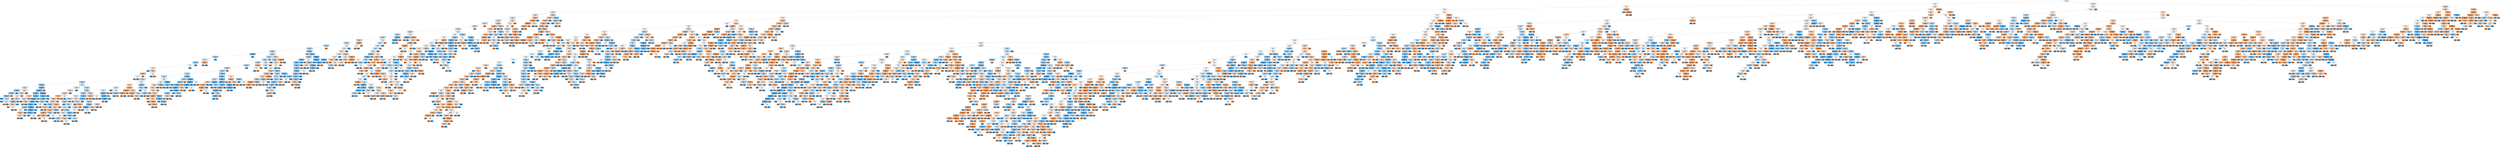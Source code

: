 digraph Tree {
node [shape=box, style="filled, rounded", color="black", fontname=helvetica] ;
edge [fontname=helvetica] ;
0 [label="Fst 0.6-0.65; MSE 0.4-3.6 <= 4.5\ngini = 0.5\nsamples = 6271\nvalue = [5140, 4860]\nclass = SAS", fillcolor="#fef8f4"] ;
1 [label="Fst 0.55-0.6; MSE 0.4-3.6 <= 0.5\ngini = 0.5\nsamples = 5056\nvalue = [4051, 4060]\nclass = Neutral", fillcolor="#ffffff"] ;
0 -> 1 [labeldistance=2.5, labelangle=45, headlabel="True"] ;
2 [label="Fst 0.25-0.3; MSE 0.1-0.2 <= 46.5\ngini = 0.5\nsamples = 3853\nvalue = [3008, 3161]\nclass = Neutral", fillcolor="#f5fafe"] ;
1 -> 2 ;
3 [label="Fst 0.25-0.3; MSE 0.0-0.1 <= 2.5\ngini = 0.5\nsamples = 3840\nvalue = [2991, 3158]\nclass = Neutral", fillcolor="#f5fafe"] ;
2 -> 3 ;
4 [label="Fst 0.75-0.8; MSE 0.4-3.6 <= 0.5\ngini = 0.49\nsamples = 1057\nvalue = [718, 919]\nclass = Neutral", fillcolor="#d4eaf9"] ;
3 -> 4 ;
5 [label="Fst 0.95-1.01; MSE 0.4-3.6 <= 0.5\ngini = 0.49\nsamples = 994\nvalue = [653, 886]\nclass = Neutral", fillcolor="#cbe5f8"] ;
4 -> 5 ;
6 [label="Fst 0.35-0.4; MSE 0.3-0.4 <= 1.5\ngini = 0.49\nsamples = 979\nvalue = [633, 879]\nclass = Neutral", fillcolor="#c8e4f8"] ;
5 -> 6 ;
7 [label="Fst 0.7-0.75; MSE 0.4-3.6 <= 8.5\ngini = 0.48\nsamples = 928\nvalue = [589, 849]\nclass = Neutral", fillcolor="#c2e1f7"] ;
6 -> 7 ;
8 [label="Fst 0.15-0.2; MSE 0.0-0.1 <= 95.5\ngini = 0.48\nsamples = 909\nvalue = [569, 840]\nclass = Neutral", fillcolor="#bfdff7"] ;
7 -> 8 ;
9 [label="Fst 0.3-0.35; MSE 0.0-0.1 <= 15.0\ngini = 0.48\nsamples = 904\nvalue = [562, 840]\nclass = Neutral", fillcolor="#bddff6"] ;
8 -> 9 ;
10 [label="Fst 0.2-0.25; MSE 0.0-0.1 <= 30.5\ngini = 0.48\nsamples = 900\nvalue = [556, 840]\nclass = Neutral", fillcolor="#bcdef6"] ;
9 -> 10 ;
11 [label="Fst 0.5-0.55; MSE 0.4-3.6 <= 9.5\ngini = 0.47\nsamples = 667\nvalue = [394, 658]\nclass = Neutral", fillcolor="#b0d8f5"] ;
10 -> 11 ;
12 [label="Fst 0.5-0.55; MSE 0.4-3.6 <= 6.5\ngini = 0.46\nsamples = 638\nvalue = [369, 636]\nclass = Neutral", fillcolor="#acd6f4"] ;
11 -> 12 ;
13 [label="Fst 0.45-0.5; MSE 0.2-0.3 <= 0.5\ngini = 0.47\nsamples = 626\nvalue = [366, 616]\nclass = Neutral", fillcolor="#afd7f4"] ;
12 -> 13 ;
14 [label="Fst 0.35-0.4; MSE 0.4-3.6 <= 0.5\ngini = 0.46\nsamples = 575\nvalue = [323, 568]\nclass = Neutral", fillcolor="#aad5f4"] ;
13 -> 14 ;
15 [label="Fst 0.45-0.5; MSE 0.3-0.4 <= 2.5\ngini = 0.46\nsamples = 571\nvalue = [317, 567]\nclass = Neutral", fillcolor="#a8d4f4"] ;
14 -> 15 ;
16 [label="Fst 0.4-0.45; MSE 0.4-3.6 <= 8.5\ngini = 0.45\nsamples = 536\nvalue = [289, 539]\nclass = Neutral", fillcolor="#a3d2f3"] ;
15 -> 16 ;
17 [label="Fst 0.05-0.1; MSE 0.0-0.1 <= 12.5\ngini = 0.45\nsamples = 535\nvalue = [285, 539]\nclass = Neutral", fillcolor="#a2d1f3"] ;
16 -> 17 ;
18 [label="Fst 0.15-0.2; MSE 0.0-0.1 <= 22.5\ngini = 0.46\nsamples = 470\nvalue = [261, 461]\nclass = Neutral", fillcolor="#a9d4f4"] ;
17 -> 18 ;
19 [label="Fst 0.35-0.4; MSE 0.1-0.2 <= 1.5\ngini = 0.26\nsamples = 35\nvalue = [8, 44]\nclass = Neutral", fillcolor="#5dafea"] ;
18 -> 19 ;
20 [label="Fst 0.4-0.45; MSE 0.3-0.4 <= 0.5\ngini = 0.43\nsamples = 19\nvalue = [8, 18]\nclass = Neutral", fillcolor="#91c9f1"] ;
19 -> 20 ;
21 [label="Fst 0.2-0.25; MSE 0.1-0.2 <= 1.5\ngini = 0.49\nsamples = 15\nvalue = [8, 11]\nclass = Neutral", fillcolor="#c9e4f8"] ;
20 -> 21 ;
22 [label="Fst 0.2-0.25; MSE 0.1-0.2 <= 0.5\ngini = 0.41\nsamples = 11\nvalue = [4, 10]\nclass = Neutral", fillcolor="#88c4ef"] ;
21 -> 22 ;
23 [label="Fst 0.25-0.3; MSE 0.0-0.1 <= 1.5\ngini = 0.5\nsamples = 8\nvalue = [4, 4]\nclass = SAS", fillcolor="#ffffff"] ;
22 -> 23 ;
24 [label="Fst 0.05-0.1; MSE 0.0-0.1 <= 6.0\ngini = 0.49\nsamples = 7\nvalue = [4, 3]\nclass = SAS", fillcolor="#f8e0ce"] ;
23 -> 24 ;
25 [label="gini = 0.0\nsamples = 1\nvalue = [0, 1]\nclass = Neutral", fillcolor="#399de5"] ;
24 -> 25 ;
26 [label="Fst 0.35-0.4; MSE 0.1-0.2 <= 0.5\ngini = 0.44\nsamples = 6\nvalue = [4, 2]\nclass = SAS", fillcolor="#f2c09c"] ;
24 -> 26 ;
27 [label="Fst 0.2-0.25; MSE 0.0-0.1 <= 20.5\ngini = 0.38\nsamples = 4\nvalue = [3, 1]\nclass = SAS", fillcolor="#eeab7b"] ;
26 -> 27 ;
28 [label="Fst 0.15-0.2; MSE 0.0-0.1 <= 14.5\ngini = 0.5\nsamples = 2\nvalue = [1, 1]\nclass = SAS", fillcolor="#ffffff"] ;
27 -> 28 ;
29 [label="gini = 0.0\nsamples = 1\nvalue = [1, 0]\nclass = SAS", fillcolor="#e58139"] ;
28 -> 29 ;
30 [label="gini = 0.0\nsamples = 1\nvalue = [0, 1]\nclass = Neutral", fillcolor="#399de5"] ;
28 -> 30 ;
31 [label="gini = 0.0\nsamples = 2\nvalue = [2, 0]\nclass = SAS", fillcolor="#e58139"] ;
27 -> 31 ;
32 [label="Fst 0.25-0.3; MSE 0.1-0.2 <= 2.0\ngini = 0.5\nsamples = 2\nvalue = [1, 1]\nclass = SAS", fillcolor="#ffffff"] ;
26 -> 32 ;
33 [label="gini = 0.0\nsamples = 1\nvalue = [0, 1]\nclass = Neutral", fillcolor="#399de5"] ;
32 -> 33 ;
34 [label="gini = 0.0\nsamples = 1\nvalue = [1, 0]\nclass = SAS", fillcolor="#e58139"] ;
32 -> 34 ;
35 [label="gini = 0.0\nsamples = 1\nvalue = [0, 1]\nclass = Neutral", fillcolor="#399de5"] ;
23 -> 35 ;
36 [label="gini = 0.0\nsamples = 3\nvalue = [0, 6]\nclass = Neutral", fillcolor="#399de5"] ;
22 -> 36 ;
37 [label="Fst 0.5-0.55; MSE 0.4-3.6 <= 1.0\ngini = 0.32\nsamples = 4\nvalue = [4, 1]\nclass = SAS", fillcolor="#eca06a"] ;
21 -> 37 ;
38 [label="gini = 0.0\nsamples = 3\nvalue = [4, 0]\nclass = SAS", fillcolor="#e58139"] ;
37 -> 38 ;
39 [label="gini = 0.0\nsamples = 1\nvalue = [0, 1]\nclass = Neutral", fillcolor="#399de5"] ;
37 -> 39 ;
40 [label="gini = 0.0\nsamples = 4\nvalue = [0, 7]\nclass = Neutral", fillcolor="#399de5"] ;
20 -> 40 ;
41 [label="gini = 0.0\nsamples = 16\nvalue = [0, 26]\nclass = Neutral", fillcolor="#399de5"] ;
19 -> 41 ;
42 [label="Fst 0.5-0.55; MSE 0.4-3.6 <= 4.5\ngini = 0.47\nsamples = 435\nvalue = [253, 417]\nclass = Neutral", fillcolor="#b1d8f5"] ;
18 -> 42 ;
43 [label="Fst 0.4-0.45; MSE 0.4-3.6 <= 6.5\ngini = 0.47\nsamples = 421\nvalue = [240, 410]\nclass = Neutral", fillcolor="#add6f4"] ;
42 -> 43 ;
44 [label="Fst 0.4-0.45; MSE 0.1-0.2 <= 0.5\ngini = 0.46\nsamples = 420\nvalue = [238, 410]\nclass = Neutral", fillcolor="#acd6f4"] ;
43 -> 44 ;
45 [label="Fst 0.15-0.2; MSE 0.1-0.2 <= 0.5\ngini = 0.46\nsamples = 369\nvalue = [202, 365]\nclass = Neutral", fillcolor="#a7d3f3"] ;
44 -> 45 ;
46 [label="Fst 0.25-0.3; MSE 0.1-0.2 <= 27.5\ngini = 0.46\nsamples = 364\nvalue = [196, 363]\nclass = Neutral", fillcolor="#a4d2f3"] ;
45 -> 46 ;
47 [label="Fst 0.85-0.9; MSE 0.4-3.6 <= 14.5\ngini = 0.46\nsamples = 361\nvalue = [196, 357]\nclass = Neutral", fillcolor="#a6d3f3"] ;
46 -> 47 ;
48 [label="Fst 0.6-0.65; MSE 0.4-3.6 <= 0.5\ngini = 0.46\nsamples = 360\nvalue = [193, 357]\nclass = Neutral", fillcolor="#a4d2f3"] ;
47 -> 48 ;
49 [label="Fst 0.3-0.35; MSE 0.2-0.3 <= 2.5\ngini = 0.47\nsamples = 303\nvalue = [171, 294]\nclass = Neutral", fillcolor="#acd6f4"] ;
48 -> 49 ;
50 [label="Fst 0.5-0.55; MSE 0.4-3.6 <= 0.5\ngini = 0.47\nsamples = 270\nvalue = [161, 254]\nclass = Neutral", fillcolor="#b7dbf5"] ;
49 -> 50 ;
51 [label="Fst 0.25-0.3; MSE 0.1-0.2 <= 9.5\ngini = 0.47\nsamples = 233\nvalue = [131, 221]\nclass = Neutral", fillcolor="#aed7f4"] ;
50 -> 51 ;
52 [label="Fst 0.25-0.3; MSE 0.0-0.1 <= 0.5\ngini = 0.45\nsamples = 190\nvalue = [99, 187]\nclass = Neutral", fillcolor="#a2d1f3"] ;
51 -> 52 ;
53 [label="Fst 0.15-0.2; MSE 0.0-0.1 <= 36.5\ngini = 0.36\nsamples = 82\nvalue = [31, 100]\nclass = Neutral", fillcolor="#76bbed"] ;
52 -> 53 ;
54 [label="Fst 0.2-0.25; MSE 0.1-0.2 <= 0.5\ngini = 0.48\nsamples = 27\nvalue = [17, 25]\nclass = Neutral", fillcolor="#c0e0f7"] ;
53 -> 54 ;
55 [label="Fst 0.35-0.4; MSE 0.2-0.3 <= 4.0\ngini = 0.36\nsamples = 12\nvalue = [5, 16]\nclass = Neutral", fillcolor="#77bced"] ;
54 -> 55 ;
56 [label="Fst 0.15-0.2; MSE 0.0-0.1 <= 35.5\ngini = 0.39\nsamples = 11\nvalue = [5, 14]\nclass = Neutral", fillcolor="#80c0ee"] ;
55 -> 56 ;
57 [label="Fst 0.25-0.3; MSE 0.1-0.2 <= 2.5\ngini = 0.35\nsamples = 10\nvalue = [4, 14]\nclass = Neutral", fillcolor="#72b9ec"] ;
56 -> 57 ;
58 [label="gini = 0.0\nsamples = 4\nvalue = [0, 8]\nclass = Neutral", fillcolor="#399de5"] ;
57 -> 58 ;
59 [label="Fst 0.15-0.2; MSE 0.0-0.1 <= 29.0\ngini = 0.48\nsamples = 6\nvalue = [4, 6]\nclass = Neutral", fillcolor="#bddef6"] ;
57 -> 59 ;
60 [label="gini = 0.0\nsamples = 2\nvalue = [0, 3]\nclass = Neutral", fillcolor="#399de5"] ;
59 -> 60 ;
61 [label="Fst 0.15-0.2; MSE 0.0-0.1 <= 31.5\ngini = 0.49\nsamples = 4\nvalue = [4, 3]\nclass = SAS", fillcolor="#f8e0ce"] ;
59 -> 61 ;
62 [label="gini = 0.0\nsamples = 2\nvalue = [4, 0]\nclass = SAS", fillcolor="#e58139"] ;
61 -> 62 ;
63 [label="gini = 0.0\nsamples = 2\nvalue = [0, 3]\nclass = Neutral", fillcolor="#399de5"] ;
61 -> 63 ;
64 [label="gini = 0.0\nsamples = 1\nvalue = [1, 0]\nclass = SAS", fillcolor="#e58139"] ;
56 -> 64 ;
65 [label="gini = 0.0\nsamples = 1\nvalue = [0, 2]\nclass = Neutral", fillcolor="#399de5"] ;
55 -> 65 ;
66 [label="Fst 0.65-0.7; MSE 0.4-3.6 <= 1.5\ngini = 0.49\nsamples = 15\nvalue = [12, 9]\nclass = SAS", fillcolor="#f8e0ce"] ;
54 -> 66 ;
67 [label="Fst 0.05-0.1; MSE 0.0-0.1 <= 9.5\ngini = 0.47\nsamples = 14\nvalue = [12, 7]\nclass = SAS", fillcolor="#f4caac"] ;
66 -> 67 ;
68 [label="Fst 0.2-0.25; MSE 0.1-0.2 <= 1.5\ngini = 0.5\nsamples = 11\nvalue = [8, 7]\nclass = SAS", fillcolor="#fcefe6"] ;
67 -> 68 ;
69 [label="gini = 0.0\nsamples = 2\nvalue = [4, 0]\nclass = SAS", fillcolor="#e58139"] ;
68 -> 69 ;
70 [label="Fst 0.5-0.55; MSE 0.3-0.4 <= 1.0\ngini = 0.46\nsamples = 9\nvalue = [4, 7]\nclass = Neutral", fillcolor="#aad5f4"] ;
68 -> 70 ;
71 [label="Fst 0.4-0.45; MSE 0.2-0.3 <= 2.5\ngini = 0.35\nsamples = 8\nvalue = [2, 7]\nclass = Neutral", fillcolor="#72b9ec"] ;
70 -> 71 ;
72 [label="Fst 0.45-0.5; MSE 0.3-0.4 <= 0.5\ngini = 0.44\nsamples = 3\nvalue = [2, 1]\nclass = SAS", fillcolor="#f2c09c"] ;
71 -> 72 ;
73 [label="gini = 0.0\nsamples = 1\nvalue = [1, 0]\nclass = SAS", fillcolor="#e58139"] ;
72 -> 73 ;
74 [label="Fst 0.2-0.25; MSE 0.1-0.2 <= 3.0\ngini = 0.5\nsamples = 2\nvalue = [1, 1]\nclass = SAS", fillcolor="#ffffff"] ;
72 -> 74 ;
75 [label="gini = 0.0\nsamples = 1\nvalue = [0, 1]\nclass = Neutral", fillcolor="#399de5"] ;
74 -> 75 ;
76 [label="gini = 0.0\nsamples = 1\nvalue = [1, 0]\nclass = SAS", fillcolor="#e58139"] ;
74 -> 76 ;
77 [label="gini = 0.0\nsamples = 5\nvalue = [0, 6]\nclass = Neutral", fillcolor="#399de5"] ;
71 -> 77 ;
78 [label="gini = 0.0\nsamples = 1\nvalue = [2, 0]\nclass = SAS", fillcolor="#e58139"] ;
70 -> 78 ;
79 [label="gini = 0.0\nsamples = 3\nvalue = [4, 0]\nclass = SAS", fillcolor="#e58139"] ;
67 -> 79 ;
80 [label="gini = 0.0\nsamples = 1\nvalue = [0, 2]\nclass = Neutral", fillcolor="#399de5"] ;
66 -> 80 ;
81 [label="Fst 0.45-0.5; MSE 0.4-3.6 <= 2.5\ngini = 0.27\nsamples = 55\nvalue = [14, 75]\nclass = Neutral", fillcolor="#5eafea"] ;
53 -> 81 ;
82 [label="Fst 0.1-0.15; MSE 0.0-0.1 <= 85.5\ngini = 0.25\nsamples = 54\nvalue = [13, 75]\nclass = Neutral", fillcolor="#5baeea"] ;
81 -> 82 ;
83 [label="Fst 0.3-0.35; MSE 0.1-0.2 <= 0.5\ngini = 0.31\nsamples = 40\nvalue = [12, 51]\nclass = Neutral", fillcolor="#68b4eb"] ;
82 -> 83 ;
84 [label="Fst 0.2-0.25; MSE 0.0-0.1 <= 18.0\ngini = 0.47\nsamples = 7\nvalue = [5, 3]\nclass = SAS", fillcolor="#f5cdb0"] ;
83 -> 84 ;
85 [label="Fst 0.05-0.1; MSE 0.0-0.1 <= 3.5\ngini = 0.48\nsamples = 4\nvalue = [2, 3]\nclass = Neutral", fillcolor="#bddef6"] ;
84 -> 85 ;
86 [label="gini = 0.0\nsamples = 1\nvalue = [0, 2]\nclass = Neutral", fillcolor="#399de5"] ;
85 -> 86 ;
87 [label="Fst 0.45-0.5; MSE 0.4-3.6 <= 0.5\ngini = 0.44\nsamples = 3\nvalue = [2, 1]\nclass = SAS", fillcolor="#f2c09c"] ;
85 -> 87 ;
88 [label="gini = 0.0\nsamples = 2\nvalue = [2, 0]\nclass = SAS", fillcolor="#e58139"] ;
87 -> 88 ;
89 [label="gini = 0.0\nsamples = 1\nvalue = [0, 1]\nclass = Neutral", fillcolor="#399de5"] ;
87 -> 89 ;
90 [label="gini = 0.0\nsamples = 3\nvalue = [3, 0]\nclass = SAS", fillcolor="#e58139"] ;
84 -> 90 ;
91 [label="Fst 0.35-0.4; MSE 0.2-0.3 <= 6.5\ngini = 0.22\nsamples = 33\nvalue = [7, 48]\nclass = Neutral", fillcolor="#56abe9"] ;
83 -> 91 ;
92 [label="Fst 0.4-0.45; MSE 0.2-0.3 <= 3.5\ngini = 0.2\nsamples = 32\nvalue = [6, 48]\nclass = Neutral", fillcolor="#52a9e8"] ;
91 -> 92 ;
93 [label="Fst 0.45-0.5; MSE 0.4-3.6 <= 0.5\ngini = 0.23\nsamples = 26\nvalue = [6, 39]\nclass = Neutral", fillcolor="#57ace9"] ;
92 -> 93 ;
94 [label="Fst 0.25-0.3; MSE 0.1-0.2 <= 1.5\ngini = 0.25\nsamples = 24\nvalue = [6, 35]\nclass = Neutral", fillcolor="#5baee9"] ;
93 -> 94 ;
95 [label="Fst 0.05-0.1; MSE 0.0-0.1 <= 3.5\ngini = 0.4\nsamples = 10\nvalue = [5, 13]\nclass = Neutral", fillcolor="#85c3ef"] ;
94 -> 95 ;
96 [label="Fst 0.35-0.4; MSE 0.1-0.2 <= 3.0\ngini = 0.5\nsamples = 7\nvalue = [5, 5]\nclass = SAS", fillcolor="#ffffff"] ;
95 -> 96 ;
97 [label="Fst 0.35-0.4; MSE 0.1-0.2 <= 1.0\ngini = 0.41\nsamples = 4\nvalue = [5, 2]\nclass = SAS", fillcolor="#efb388"] ;
96 -> 97 ;
98 [label="Fst 0.15-0.2; MSE 0.0-0.1 <= 63.5\ngini = 0.48\nsamples = 3\nvalue = [3, 2]\nclass = SAS", fillcolor="#f6d5bd"] ;
97 -> 98 ;
99 [label="gini = 0.0\nsamples = 2\nvalue = [3, 0]\nclass = SAS", fillcolor="#e58139"] ;
98 -> 99 ;
100 [label="gini = 0.0\nsamples = 1\nvalue = [0, 2]\nclass = Neutral", fillcolor="#399de5"] ;
98 -> 100 ;
101 [label="gini = 0.0\nsamples = 1\nvalue = [2, 0]\nclass = SAS", fillcolor="#e58139"] ;
97 -> 101 ;
102 [label="gini = 0.0\nsamples = 3\nvalue = [0, 3]\nclass = Neutral", fillcolor="#399de5"] ;
96 -> 102 ;
103 [label="gini = 0.0\nsamples = 3\nvalue = [0, 8]\nclass = Neutral", fillcolor="#399de5"] ;
95 -> 103 ;
104 [label="Fst 0.3-0.35; MSE 0.1-0.2 <= 2.5\ngini = 0.08\nsamples = 14\nvalue = [1, 22]\nclass = Neutral", fillcolor="#42a1e6"] ;
94 -> 104 ;
105 [label="Fst 0.4-0.45; MSE 0.3-0.4 <= 0.5\ngini = 0.13\nsamples = 8\nvalue = [1, 13]\nclass = Neutral", fillcolor="#48a5e7"] ;
104 -> 105 ;
106 [label="Fst 0.35-0.4; MSE 0.2-0.3 <= 1.5\ngini = 0.24\nsamples = 5\nvalue = [1, 6]\nclass = Neutral", fillcolor="#5aade9"] ;
105 -> 106 ;
107 [label="gini = 0.0\nsamples = 3\nvalue = [0, 5]\nclass = Neutral", fillcolor="#399de5"] ;
106 -> 107 ;
108 [label="Fst 0.2-0.25; MSE 0.0-0.1 <= 16.5\ngini = 0.5\nsamples = 2\nvalue = [1, 1]\nclass = SAS", fillcolor="#ffffff"] ;
106 -> 108 ;
109 [label="gini = 0.0\nsamples = 1\nvalue = [1, 0]\nclass = SAS", fillcolor="#e58139"] ;
108 -> 109 ;
110 [label="gini = 0.0\nsamples = 1\nvalue = [0, 1]\nclass = Neutral", fillcolor="#399de5"] ;
108 -> 110 ;
111 [label="gini = 0.0\nsamples = 3\nvalue = [0, 7]\nclass = Neutral", fillcolor="#399de5"] ;
105 -> 111 ;
112 [label="gini = 0.0\nsamples = 6\nvalue = [0, 9]\nclass = Neutral", fillcolor="#399de5"] ;
104 -> 112 ;
113 [label="gini = 0.0\nsamples = 2\nvalue = [0, 4]\nclass = Neutral", fillcolor="#399de5"] ;
93 -> 113 ;
114 [label="gini = 0.0\nsamples = 6\nvalue = [0, 9]\nclass = Neutral", fillcolor="#399de5"] ;
92 -> 114 ;
115 [label="gini = 0.0\nsamples = 1\nvalue = [1, 0]\nclass = SAS", fillcolor="#e58139"] ;
91 -> 115 ;
116 [label="Fst 0.2-0.25; MSE 0.0-0.1 <= 10.5\ngini = 0.08\nsamples = 14\nvalue = [1, 24]\nclass = Neutral", fillcolor="#41a1e6"] ;
82 -> 116 ;
117 [label="Fst 0.85-0.9; MSE 0.4-3.6 <= 1.0\ngini = 0.24\nsamples = 5\nvalue = [1, 6]\nclass = Neutral", fillcolor="#5aade9"] ;
116 -> 117 ;
118 [label="Fst 0.3-0.35; MSE 0.1-0.2 <= 0.5\ngini = 0.32\nsamples = 4\nvalue = [1, 4]\nclass = Neutral", fillcolor="#6ab6ec"] ;
117 -> 118 ;
119 [label="Fst 0.3-0.35; MSE 0.2-0.3 <= 0.5\ngini = 0.44\nsamples = 3\nvalue = [1, 2]\nclass = Neutral", fillcolor="#9ccef2"] ;
118 -> 119 ;
120 [label="Fst 0.2-0.25; MSE 0.0-0.1 <= 8.5\ngini = 0.5\nsamples = 2\nvalue = [1, 1]\nclass = SAS", fillcolor="#ffffff"] ;
119 -> 120 ;
121 [label="gini = 0.0\nsamples = 1\nvalue = [0, 1]\nclass = Neutral", fillcolor="#399de5"] ;
120 -> 121 ;
122 [label="gini = 0.0\nsamples = 1\nvalue = [1, 0]\nclass = SAS", fillcolor="#e58139"] ;
120 -> 122 ;
123 [label="gini = 0.0\nsamples = 1\nvalue = [0, 1]\nclass = Neutral", fillcolor="#399de5"] ;
119 -> 123 ;
124 [label="gini = 0.0\nsamples = 1\nvalue = [0, 2]\nclass = Neutral", fillcolor="#399de5"] ;
118 -> 124 ;
125 [label="gini = 0.0\nsamples = 1\nvalue = [0, 2]\nclass = Neutral", fillcolor="#399de5"] ;
117 -> 125 ;
126 [label="gini = 0.0\nsamples = 9\nvalue = [0, 18]\nclass = Neutral", fillcolor="#399de5"] ;
116 -> 126 ;
127 [label="gini = 0.0\nsamples = 1\nvalue = [1, 0]\nclass = SAS", fillcolor="#e58139"] ;
81 -> 127 ;
128 [label="Fst 0.05-0.1; MSE 0.0-0.1 <= 1.5\ngini = 0.49\nsamples = 108\nvalue = [68, 87]\nclass = Neutral", fillcolor="#d4eaf9"] ;
52 -> 128 ;
129 [label="Fst 0.3-0.35; MSE 0.1-0.2 <= 10.5\ngini = 0.49\nsamples = 39\nvalue = [30, 22]\nclass = SAS", fillcolor="#f8ddca"] ;
128 -> 129 ;
130 [label="Fst 0.4-0.45; MSE 0.3-0.4 <= 7.0\ngini = 0.47\nsamples = 35\nvalue = [30, 18]\nclass = SAS", fillcolor="#f5cdb0"] ;
129 -> 130 ;
131 [label="Fst 0.2-0.25; MSE 0.1-0.2 <= 2.5\ngini = 0.45\nsamples = 34\nvalue = [30, 16]\nclass = SAS", fillcolor="#f3c4a3"] ;
130 -> 131 ;
132 [label="Fst 0.5-0.55; MSE 0.3-0.4 <= 0.5\ngini = 0.43\nsamples = 28\nvalue = [26, 12]\nclass = SAS", fillcolor="#f1bb94"] ;
131 -> 132 ;
133 [label="Fst 0.35-0.4; MSE 0.2-0.3 <= 8.5\ngini = 0.44\nsamples = 27\nvalue = [25, 12]\nclass = SAS", fillcolor="#f1bd98"] ;
132 -> 133 ;
134 [label="Fst 0.15-0.2; MSE 0.0-0.1 <= 35.5\ngini = 0.46\nsamples = 25\nvalue = [22, 12]\nclass = SAS", fillcolor="#f3c6a5"] ;
133 -> 134 ;
135 [label="Fst 0.35-0.4; MSE 0.1-0.2 <= 0.5\ngini = 0.41\nsamples = 5\nvalue = [2, 5]\nclass = Neutral", fillcolor="#88c4ef"] ;
134 -> 135 ;
136 [label="Fst 0.1-0.15; MSE 0.0-0.1 <= 83.0\ngini = 0.44\nsamples = 2\nvalue = [2, 1]\nclass = SAS", fillcolor="#f2c09c"] ;
135 -> 136 ;
137 [label="gini = 0.0\nsamples = 1\nvalue = [0, 1]\nclass = Neutral", fillcolor="#399de5"] ;
136 -> 137 ;
138 [label="gini = 0.0\nsamples = 1\nvalue = [2, 0]\nclass = SAS", fillcolor="#e58139"] ;
136 -> 138 ;
139 [label="gini = 0.0\nsamples = 3\nvalue = [0, 4]\nclass = Neutral", fillcolor="#399de5"] ;
135 -> 139 ;
140 [label="Fst 0.1-0.15; MSE 0.0-0.1 <= 83.5\ngini = 0.38\nsamples = 20\nvalue = [20, 7]\nclass = SAS", fillcolor="#eead7e"] ;
134 -> 140 ;
141 [label="Fst 0.3-0.35; MSE 0.2-0.3 <= 0.5\ngini = 0.47\nsamples = 15\nvalue = [12, 7]\nclass = SAS", fillcolor="#f4caac"] ;
140 -> 141 ;
142 [label="Fst 0.2-0.25; MSE 0.1-0.2 <= 0.5\ngini = 0.39\nsamples = 12\nvalue = [11, 4]\nclass = SAS", fillcolor="#eeaf81"] ;
141 -> 142 ;
143 [label="Fst 0.25-0.3; MSE 0.0-0.1 <= 1.5\ngini = 0.28\nsamples = 9\nvalue = [10, 2]\nclass = SAS", fillcolor="#ea9a61"] ;
142 -> 143 ;
144 [label="gini = 0.0\nsamples = 2\nvalue = [3, 0]\nclass = SAS", fillcolor="#e58139"] ;
143 -> 144 ;
145 [label="Fst 0.4-0.45; MSE 0.3-0.4 <= 0.5\ngini = 0.35\nsamples = 7\nvalue = [7, 2]\nclass = SAS", fillcolor="#eca572"] ;
143 -> 145 ;
146 [label="gini = 0.0\nsamples = 4\nvalue = [5, 0]\nclass = SAS", fillcolor="#e58139"] ;
145 -> 146 ;
147 [label="Fst 0.15-0.2; MSE 0.0-0.1 <= 53.0\ngini = 0.5\nsamples = 3\nvalue = [2, 2]\nclass = SAS", fillcolor="#ffffff"] ;
145 -> 147 ;
148 [label="gini = 0.0\nsamples = 1\nvalue = [0, 2]\nclass = Neutral", fillcolor="#399de5"] ;
147 -> 148 ;
149 [label="gini = 0.0\nsamples = 2\nvalue = [2, 0]\nclass = SAS", fillcolor="#e58139"] ;
147 -> 149 ;
150 [label="Fst 0.45-0.5; MSE 0.3-0.4 <= 0.5\ngini = 0.44\nsamples = 3\nvalue = [1, 2]\nclass = Neutral", fillcolor="#9ccef2"] ;
142 -> 150 ;
151 [label="gini = 0.0\nsamples = 1\nvalue = [0, 1]\nclass = Neutral", fillcolor="#399de5"] ;
150 -> 151 ;
152 [label="Fst 0.15-0.2; MSE 0.0-0.1 <= 69.5\ngini = 0.5\nsamples = 2\nvalue = [1, 1]\nclass = SAS", fillcolor="#ffffff"] ;
150 -> 152 ;
153 [label="gini = 0.0\nsamples = 1\nvalue = [1, 0]\nclass = SAS", fillcolor="#e58139"] ;
152 -> 153 ;
154 [label="gini = 0.0\nsamples = 1\nvalue = [0, 1]\nclass = Neutral", fillcolor="#399de5"] ;
152 -> 154 ;
155 [label="Fst 0.4-0.45; MSE 0.3-0.4 <= 1.0\ngini = 0.38\nsamples = 3\nvalue = [1, 3]\nclass = Neutral", fillcolor="#7bbeee"] ;
141 -> 155 ;
156 [label="gini = 0.0\nsamples = 2\nvalue = [0, 3]\nclass = Neutral", fillcolor="#399de5"] ;
155 -> 156 ;
157 [label="gini = 0.0\nsamples = 1\nvalue = [1, 0]\nclass = SAS", fillcolor="#e58139"] ;
155 -> 157 ;
158 [label="gini = 0.0\nsamples = 5\nvalue = [8, 0]\nclass = SAS", fillcolor="#e58139"] ;
140 -> 158 ;
159 [label="gini = 0.0\nsamples = 2\nvalue = [3, 0]\nclass = SAS", fillcolor="#e58139"] ;
133 -> 159 ;
160 [label="gini = 0.0\nsamples = 1\nvalue = [1, 0]\nclass = SAS", fillcolor="#e58139"] ;
132 -> 160 ;
161 [label="Fst 0.1-0.15; MSE 0.0-0.1 <= 71.0\ngini = 0.5\nsamples = 6\nvalue = [4, 4]\nclass = SAS", fillcolor="#ffffff"] ;
131 -> 161 ;
162 [label="gini = 0.0\nsamples = 2\nvalue = [4, 0]\nclass = SAS", fillcolor="#e58139"] ;
161 -> 162 ;
163 [label="gini = 0.0\nsamples = 4\nvalue = [0, 4]\nclass = Neutral", fillcolor="#399de5"] ;
161 -> 163 ;
164 [label="gini = 0.0\nsamples = 1\nvalue = [0, 2]\nclass = Neutral", fillcolor="#399de5"] ;
130 -> 164 ;
165 [label="gini = 0.0\nsamples = 4\nvalue = [0, 4]\nclass = Neutral", fillcolor="#399de5"] ;
129 -> 165 ;
166 [label="Fst 0.3-0.35; MSE 0.2-0.3 <= 0.5\ngini = 0.47\nsamples = 69\nvalue = [38, 65]\nclass = Neutral", fillcolor="#add6f4"] ;
128 -> 166 ;
167 [label="Fst 0.45-0.5; MSE 0.4-3.6 <= 0.5\ngini = 0.45\nsamples = 58\nvalue = [29, 54]\nclass = Neutral", fillcolor="#a3d2f3"] ;
166 -> 167 ;
168 [label="Fst 0.25-0.3; MSE 0.1-0.2 <= 1.5\ngini = 0.44\nsamples = 53\nvalue = [25, 52]\nclass = Neutral", fillcolor="#98ccf2"] ;
167 -> 168 ;
169 [label="Fst 0.4-0.45; MSE 0.2-0.3 <= 0.5\ngini = 0.49\nsamples = 28\nvalue = [17, 22]\nclass = Neutral", fillcolor="#d2e9f9"] ;
168 -> 169 ;
170 [label="Fst 0.2-0.25; MSE 0.1-0.2 <= 8.0\ngini = 0.47\nsamples = 20\nvalue = [10, 17]\nclass = Neutral", fillcolor="#add7f4"] ;
169 -> 170 ;
171 [label="Fst 0.1-0.15; MSE 0.0-0.1 <= 60.0\ngini = 0.44\nsamples = 19\nvalue = [8, 17]\nclass = Neutral", fillcolor="#96cbf1"] ;
170 -> 171 ;
172 [label="gini = 0.0\nsamples = 2\nvalue = [0, 4]\nclass = Neutral", fillcolor="#399de5"] ;
171 -> 172 ;
173 [label="Fst 0.35-0.4; MSE 0.1-0.2 <= 1.5\ngini = 0.47\nsamples = 17\nvalue = [8, 13]\nclass = Neutral", fillcolor="#b3d9f5"] ;
171 -> 173 ;
174 [label="Fst 0.1-0.15; MSE 0.0-0.1 <= 74.0\ngini = 0.49\nsamples = 15\nvalue = [8, 11]\nclass = Neutral", fillcolor="#c9e4f8"] ;
173 -> 174 ;
175 [label="gini = 0.0\nsamples = 2\nvalue = [3, 0]\nclass = SAS", fillcolor="#e58139"] ;
174 -> 175 ;
176 [label="Fst 0.3-0.35; MSE 0.1-0.2 <= 0.5\ngini = 0.43\nsamples = 13\nvalue = [5, 11]\nclass = Neutral", fillcolor="#93caf1"] ;
174 -> 176 ;
177 [label="Fst 0.2-0.25; MSE 0.1-0.2 <= 1.0\ngini = 0.49\nsamples = 7\nvalue = [3, 4]\nclass = Neutral", fillcolor="#cee6f8"] ;
176 -> 177 ;
178 [label="Fst 0.25-0.3; MSE 0.0-0.1 <= 1.5\ngini = 0.5\nsamples = 6\nvalue = [3, 3]\nclass = SAS", fillcolor="#ffffff"] ;
177 -> 178 ;
179 [label="Fst 0.2-0.25; MSE 0.0-0.1 <= 20.0\ngini = 0.44\nsamples = 3\nvalue = [1, 2]\nclass = Neutral", fillcolor="#9ccef2"] ;
178 -> 179 ;
180 [label="gini = 0.0\nsamples = 2\nvalue = [0, 2]\nclass = Neutral", fillcolor="#399de5"] ;
179 -> 180 ;
181 [label="gini = 0.0\nsamples = 1\nvalue = [1, 0]\nclass = SAS", fillcolor="#e58139"] ;
179 -> 181 ;
182 [label="Fst 0.2-0.25; MSE 0.0-0.1 <= 10.5\ngini = 0.44\nsamples = 3\nvalue = [2, 1]\nclass = SAS", fillcolor="#f2c09c"] ;
178 -> 182 ;
183 [label="gini = 0.0\nsamples = 1\nvalue = [1, 0]\nclass = SAS", fillcolor="#e58139"] ;
182 -> 183 ;
184 [label="Fst 0.3-0.35; MSE 0.0-0.1 <= 2.0\ngini = 0.5\nsamples = 2\nvalue = [1, 1]\nclass = SAS", fillcolor="#ffffff"] ;
182 -> 184 ;
185 [label="gini = 0.0\nsamples = 1\nvalue = [1, 0]\nclass = SAS", fillcolor="#e58139"] ;
184 -> 185 ;
186 [label="gini = 0.0\nsamples = 1\nvalue = [0, 1]\nclass = Neutral", fillcolor="#399de5"] ;
184 -> 186 ;
187 [label="gini = 0.0\nsamples = 1\nvalue = [0, 1]\nclass = Neutral", fillcolor="#399de5"] ;
177 -> 187 ;
188 [label="Fst 0.25-0.3; MSE 0.0-0.1 <= 1.5\ngini = 0.35\nsamples = 6\nvalue = [2, 7]\nclass = Neutral", fillcolor="#72b9ec"] ;
176 -> 188 ;
189 [label="Fst 0.3-0.35; MSE 0.1-0.2 <= 2.5\ngini = 0.41\nsamples = 4\nvalue = [2, 5]\nclass = Neutral", fillcolor="#88c4ef"] ;
188 -> 189 ;
190 [label="gini = 0.0\nsamples = 2\nvalue = [0, 2]\nclass = Neutral", fillcolor="#399de5"] ;
189 -> 190 ;
191 [label="Fst 0.2-0.25; MSE 0.0-0.1 <= 23.0\ngini = 0.48\nsamples = 2\nvalue = [2, 3]\nclass = Neutral", fillcolor="#bddef6"] ;
189 -> 191 ;
192 [label="gini = 0.0\nsamples = 1\nvalue = [2, 0]\nclass = SAS", fillcolor="#e58139"] ;
191 -> 192 ;
193 [label="gini = 0.0\nsamples = 1\nvalue = [0, 3]\nclass = Neutral", fillcolor="#399de5"] ;
191 -> 193 ;
194 [label="gini = 0.0\nsamples = 2\nvalue = [0, 2]\nclass = Neutral", fillcolor="#399de5"] ;
188 -> 194 ;
195 [label="gini = 0.0\nsamples = 2\nvalue = [0, 2]\nclass = Neutral", fillcolor="#399de5"] ;
173 -> 195 ;
196 [label="gini = 0.0\nsamples = 1\nvalue = [2, 0]\nclass = SAS", fillcolor="#e58139"] ;
170 -> 196 ;
197 [label="Fst 0.1-0.15; MSE 0.0-0.1 <= 53.5\ngini = 0.49\nsamples = 8\nvalue = [7, 5]\nclass = SAS", fillcolor="#f8dbc6"] ;
169 -> 197 ;
198 [label="gini = 0.0\nsamples = 2\nvalue = [4, 0]\nclass = SAS", fillcolor="#e58139"] ;
197 -> 198 ;
199 [label="Fst 0.3-0.35; MSE 0.1-0.2 <= 1.5\ngini = 0.47\nsamples = 6\nvalue = [3, 5]\nclass = Neutral", fillcolor="#b0d8f5"] ;
197 -> 199 ;
200 [label="gini = 0.0\nsamples = 2\nvalue = [0, 4]\nclass = Neutral", fillcolor="#399de5"] ;
199 -> 200 ;
201 [label="Fst 0.5-0.55; MSE 0.3-0.4 <= 1.0\ngini = 0.38\nsamples = 4\nvalue = [3, 1]\nclass = SAS", fillcolor="#eeab7b"] ;
199 -> 201 ;
202 [label="Fst 0.25-0.3; MSE 0.0-0.1 <= 1.5\ngini = 0.44\nsamples = 3\nvalue = [2, 1]\nclass = SAS", fillcolor="#f2c09c"] ;
201 -> 202 ;
203 [label="Fst 0.4-0.45; MSE 0.2-0.3 <= 1.5\ngini = 0.5\nsamples = 2\nvalue = [1, 1]\nclass = SAS", fillcolor="#ffffff"] ;
202 -> 203 ;
204 [label="gini = 0.0\nsamples = 1\nvalue = [0, 1]\nclass = Neutral", fillcolor="#399de5"] ;
203 -> 204 ;
205 [label="gini = 0.0\nsamples = 1\nvalue = [1, 0]\nclass = SAS", fillcolor="#e58139"] ;
203 -> 205 ;
206 [label="gini = 0.0\nsamples = 1\nvalue = [1, 0]\nclass = SAS", fillcolor="#e58139"] ;
202 -> 206 ;
207 [label="gini = 0.0\nsamples = 1\nvalue = [1, 0]\nclass = SAS", fillcolor="#e58139"] ;
201 -> 207 ;
208 [label="Fst 0.4-0.45; MSE 0.2-0.3 <= 12.0\ngini = 0.33\nsamples = 25\nvalue = [8, 30]\nclass = Neutral", fillcolor="#6eb7ec"] ;
168 -> 208 ;
209 [label="Fst 0.25-0.3; MSE 0.0-0.1 <= 1.5\ngini = 0.31\nsamples = 24\nvalue = [7, 30]\nclass = Neutral", fillcolor="#67b4eb"] ;
208 -> 209 ;
210 [label="gini = 0.0\nsamples = 11\nvalue = [0, 16]\nclass = Neutral", fillcolor="#399de5"] ;
209 -> 210 ;
211 [label="Fst 0.15-0.2; MSE 0.0-0.1 <= 48.0\ngini = 0.44\nsamples = 13\nvalue = [7, 14]\nclass = Neutral", fillcolor="#9ccef2"] ;
209 -> 211 ;
212 [label="Fst 0.4-0.45; MSE 0.3-0.4 <= 0.5\ngini = 0.32\nsamples = 10\nvalue = [3, 12]\nclass = Neutral", fillcolor="#6ab6ec"] ;
211 -> 212 ;
213 [label="Fst 0.25-0.3; MSE 0.1-0.2 <= 4.5\ngini = 0.15\nsamples = 8\nvalue = [1, 11]\nclass = Neutral", fillcolor="#4ba6e7"] ;
212 -> 213 ;
214 [label="gini = 0.0\nsamples = 6\nvalue = [0, 10]\nclass = Neutral", fillcolor="#399de5"] ;
213 -> 214 ;
215 [label="Fst 0.2-0.25; MSE 0.0-0.1 <= 23.5\ngini = 0.5\nsamples = 2\nvalue = [1, 1]\nclass = SAS", fillcolor="#ffffff"] ;
213 -> 215 ;
216 [label="gini = 0.0\nsamples = 1\nvalue = [1, 0]\nclass = SAS", fillcolor="#e58139"] ;
215 -> 216 ;
217 [label="gini = 0.0\nsamples = 1\nvalue = [0, 1]\nclass = Neutral", fillcolor="#399de5"] ;
215 -> 217 ;
218 [label="Fst 0.1-0.15; MSE 0.0-0.1 <= 70.5\ngini = 0.44\nsamples = 2\nvalue = [2, 1]\nclass = SAS", fillcolor="#f2c09c"] ;
212 -> 218 ;
219 [label="gini = 0.0\nsamples = 1\nvalue = [0, 1]\nclass = Neutral", fillcolor="#399de5"] ;
218 -> 219 ;
220 [label="gini = 0.0\nsamples = 1\nvalue = [2, 0]\nclass = SAS", fillcolor="#e58139"] ;
218 -> 220 ;
221 [label="Fst 0.1-0.15; MSE 0.0-0.1 <= 46.0\ngini = 0.44\nsamples = 3\nvalue = [4, 2]\nclass = SAS", fillcolor="#f2c09c"] ;
211 -> 221 ;
222 [label="gini = 0.0\nsamples = 1\nvalue = [0, 2]\nclass = Neutral", fillcolor="#399de5"] ;
221 -> 222 ;
223 [label="gini = 0.0\nsamples = 2\nvalue = [4, 0]\nclass = SAS", fillcolor="#e58139"] ;
221 -> 223 ;
224 [label="gini = 0.0\nsamples = 1\nvalue = [1, 0]\nclass = SAS", fillcolor="#e58139"] ;
208 -> 224 ;
225 [label="Fst 0.45-0.5; MSE 0.4-3.6 <= 2.0\ngini = 0.44\nsamples = 5\nvalue = [4, 2]\nclass = SAS", fillcolor="#f2c09c"] ;
167 -> 225 ;
226 [label="Fst 0.3-0.35; MSE 0.3-0.4 <= 0.5\ngini = 0.38\nsamples = 3\nvalue = [3, 1]\nclass = SAS", fillcolor="#eeab7b"] ;
225 -> 226 ;
227 [label="gini = 0.0\nsamples = 2\nvalue = [3, 0]\nclass = SAS", fillcolor="#e58139"] ;
226 -> 227 ;
228 [label="gini = 0.0\nsamples = 1\nvalue = [0, 1]\nclass = Neutral", fillcolor="#399de5"] ;
226 -> 228 ;
229 [label="Fst 0.05-0.1; MSE 0.0-0.1 <= 6.5\ngini = 0.5\nsamples = 2\nvalue = [1, 1]\nclass = SAS", fillcolor="#ffffff"] ;
225 -> 229 ;
230 [label="gini = 0.0\nsamples = 1\nvalue = [1, 0]\nclass = SAS", fillcolor="#e58139"] ;
229 -> 230 ;
231 [label="gini = 0.0\nsamples = 1\nvalue = [0, 1]\nclass = Neutral", fillcolor="#399de5"] ;
229 -> 231 ;
232 [label="Fst 0.4-0.45; MSE 0.2-0.3 <= 3.0\ngini = 0.5\nsamples = 11\nvalue = [9, 11]\nclass = Neutral", fillcolor="#dbedfa"] ;
166 -> 232 ;
233 [label="Fst 0.05-0.1; MSE 0.0-0.1 <= 9.5\ngini = 0.26\nsamples = 7\nvalue = [2, 11]\nclass = Neutral", fillcolor="#5dafea"] ;
232 -> 233 ;
234 [label="Fst 0.35-0.4; MSE 0.3-0.4 <= 0.5\ngini = 0.15\nsamples = 6\nvalue = [1, 11]\nclass = Neutral", fillcolor="#4ba6e7"] ;
233 -> 234 ;
235 [label="Fst 0.05-0.1; MSE 0.0-0.1 <= 3.5\ngini = 0.2\nsamples = 5\nvalue = [1, 8]\nclass = Neutral", fillcolor="#52a9e8"] ;
234 -> 235 ;
236 [label="gini = 0.0\nsamples = 1\nvalue = [1, 0]\nclass = SAS", fillcolor="#e58139"] ;
235 -> 236 ;
237 [label="gini = 0.0\nsamples = 4\nvalue = [0, 8]\nclass = Neutral", fillcolor="#399de5"] ;
235 -> 237 ;
238 [label="gini = 0.0\nsamples = 1\nvalue = [0, 3]\nclass = Neutral", fillcolor="#399de5"] ;
234 -> 238 ;
239 [label="gini = 0.0\nsamples = 1\nvalue = [1, 0]\nclass = SAS", fillcolor="#e58139"] ;
233 -> 239 ;
240 [label="gini = 0.0\nsamples = 4\nvalue = [7, 0]\nclass = SAS", fillcolor="#e58139"] ;
232 -> 240 ;
241 [label="Fst 0.3-0.35; MSE 0.1-0.2 <= 4.5\ngini = 0.5\nsamples = 43\nvalue = [32, 34]\nclass = Neutral", fillcolor="#f3f9fd"] ;
51 -> 241 ;
242 [label="Fst 0.4-0.45; MSE 0.3-0.4 <= 0.5\ngini = 0.47\nsamples = 30\nvalue = [27, 17]\nclass = SAS", fillcolor="#f5d0b6"] ;
241 -> 242 ;
243 [label="Fst 0.05-0.1; MSE 0.0-0.1 <= 1.5\ngini = 0.49\nsamples = 15\nvalue = [9, 12]\nclass = Neutral", fillcolor="#cee6f8"] ;
242 -> 243 ;
244 [label="gini = 0.0\nsamples = 4\nvalue = [0, 4]\nclass = Neutral", fillcolor="#399de5"] ;
243 -> 244 ;
245 [label="Fst 0.25-0.3; MSE 0.1-0.2 <= 10.5\ngini = 0.5\nsamples = 11\nvalue = [9, 8]\nclass = SAS", fillcolor="#fcf1e9"] ;
243 -> 245 ;
246 [label="gini = 0.0\nsamples = 3\nvalue = [6, 0]\nclass = SAS", fillcolor="#e58139"] ;
245 -> 246 ;
247 [label="Fst 0.25-0.3; MSE 0.1-0.2 <= 16.5\ngini = 0.4\nsamples = 8\nvalue = [3, 8]\nclass = Neutral", fillcolor="#83c2ef"] ;
245 -> 247 ;
248 [label="gini = 0.0\nsamples = 6\nvalue = [0, 8]\nclass = Neutral", fillcolor="#399de5"] ;
247 -> 248 ;
249 [label="gini = 0.0\nsamples = 2\nvalue = [3, 0]\nclass = SAS", fillcolor="#e58139"] ;
247 -> 249 ;
250 [label="Fst 0.15-0.2; MSE 0.0-0.1 <= 42.0\ngini = 0.34\nsamples = 15\nvalue = [18, 5]\nclass = SAS", fillcolor="#eca470"] ;
242 -> 250 ;
251 [label="Fst 0.45-0.5; MSE 0.4-3.6 <= 5.0\ngini = 0.17\nsamples = 7\nvalue = [10, 1]\nclass = SAS", fillcolor="#e88e4d"] ;
250 -> 251 ;
252 [label="Fst 0.25-0.3; MSE 0.2-0.3 <= 0.5\ngini = 0.2\nsamples = 6\nvalue = [8, 1]\nclass = SAS", fillcolor="#e89152"] ;
251 -> 252 ;
253 [label="gini = 0.0\nsamples = 5\nvalue = [8, 0]\nclass = SAS", fillcolor="#e58139"] ;
252 -> 253 ;
254 [label="gini = 0.0\nsamples = 1\nvalue = [0, 1]\nclass = Neutral", fillcolor="#399de5"] ;
252 -> 254 ;
255 [label="gini = 0.0\nsamples = 1\nvalue = [2, 0]\nclass = SAS", fillcolor="#e58139"] ;
251 -> 255 ;
256 [label="Fst 0.35-0.4; MSE 0.1-0.2 <= 0.5\ngini = 0.44\nsamples = 8\nvalue = [8, 4]\nclass = SAS", fillcolor="#f2c09c"] ;
250 -> 256 ;
257 [label="Fst 0.35-0.4; MSE 0.3-0.4 <= 0.5\ngini = 0.24\nsamples = 4\nvalue = [6, 1]\nclass = SAS", fillcolor="#e9965a"] ;
256 -> 257 ;
258 [label="gini = 0.0\nsamples = 3\nvalue = [6, 0]\nclass = SAS", fillcolor="#e58139"] ;
257 -> 258 ;
259 [label="gini = 0.0\nsamples = 1\nvalue = [0, 1]\nclass = Neutral", fillcolor="#399de5"] ;
257 -> 259 ;
260 [label="Fst 0.1-0.15; MSE 0.0-0.1 <= 51.0\ngini = 0.48\nsamples = 4\nvalue = [2, 3]\nclass = Neutral", fillcolor="#bddef6"] ;
256 -> 260 ;
261 [label="Fst 0.2-0.25; MSE 0.1-0.2 <= 4.5\ngini = 0.44\nsamples = 2\nvalue = [2, 1]\nclass = SAS", fillcolor="#f2c09c"] ;
260 -> 261 ;
262 [label="gini = 0.0\nsamples = 1\nvalue = [2, 0]\nclass = SAS", fillcolor="#e58139"] ;
261 -> 262 ;
263 [label="gini = 0.0\nsamples = 1\nvalue = [0, 1]\nclass = Neutral", fillcolor="#399de5"] ;
261 -> 263 ;
264 [label="gini = 0.0\nsamples = 2\nvalue = [0, 2]\nclass = Neutral", fillcolor="#399de5"] ;
260 -> 264 ;
265 [label="Fst 0.3-0.35; MSE 0.1-0.2 <= 8.0\ngini = 0.35\nsamples = 13\nvalue = [5, 17]\nclass = Neutral", fillcolor="#73baed"] ;
241 -> 265 ;
266 [label="Fst 0.05-0.1; MSE 0.0-0.1 <= 1.5\ngini = 0.46\nsamples = 8\nvalue = [5, 9]\nclass = Neutral", fillcolor="#a7d3f3"] ;
265 -> 266 ;
267 [label="gini = 0.0\nsamples = 3\nvalue = [0, 4]\nclass = Neutral", fillcolor="#399de5"] ;
266 -> 267 ;
268 [label="Fst 0.35-0.4; MSE 0.2-0.3 <= 5.0\ngini = 0.5\nsamples = 5\nvalue = [5, 5]\nclass = SAS", fillcolor="#ffffff"] ;
266 -> 268 ;
269 [label="Fst 0.2-0.25; MSE 0.0-0.1 <= 15.5\ngini = 0.41\nsamples = 3\nvalue = [2, 5]\nclass = Neutral", fillcolor="#88c4ef"] ;
268 -> 269 ;
270 [label="gini = 0.0\nsamples = 1\nvalue = [2, 0]\nclass = SAS", fillcolor="#e58139"] ;
269 -> 270 ;
271 [label="gini = 0.0\nsamples = 2\nvalue = [0, 5]\nclass = Neutral", fillcolor="#399de5"] ;
269 -> 271 ;
272 [label="gini = 0.0\nsamples = 2\nvalue = [3, 0]\nclass = SAS", fillcolor="#e58139"] ;
268 -> 272 ;
273 [label="gini = 0.0\nsamples = 5\nvalue = [0, 8]\nclass = Neutral", fillcolor="#399de5"] ;
265 -> 273 ;
274 [label="Fst 0.2-0.25; MSE 0.0-0.1 <= 26.5\ngini = 0.5\nsamples = 37\nvalue = [30, 33]\nclass = Neutral", fillcolor="#edf6fd"] ;
50 -> 274 ;
275 [label="Fst 0.35-0.4; MSE 0.3-0.4 <= 0.5\ngini = 0.5\nsamples = 32\nvalue = [29, 25]\nclass = SAS", fillcolor="#fbeee4"] ;
274 -> 275 ;
276 [label="Fst 0.4-0.45; MSE 0.2-0.3 <= 15.5\ngini = 0.48\nsamples = 29\nvalue = [27, 18]\nclass = SAS", fillcolor="#f6d5bd"] ;
275 -> 276 ;
277 [label="Fst 0.35-0.4; MSE 0.2-0.3 <= 8.0\ngini = 0.47\nsamples = 28\nvalue = [27, 16]\nclass = SAS", fillcolor="#f4ccae"] ;
276 -> 277 ;
278 [label="Fst 0.45-0.5; MSE 0.3-0.4 <= 0.5\ngini = 0.48\nsamples = 26\nvalue = [23, 16]\nclass = SAS", fillcolor="#f7d9c3"] ;
277 -> 278 ;
279 [label="Fst 0.15-0.2; MSE 0.0-0.1 <= 48.5\ngini = 0.45\nsamples = 21\nvalue = [21, 11]\nclass = SAS", fillcolor="#f3c3a1"] ;
278 -> 279 ;
280 [label="Fst 0.5-0.55; MSE 0.4-3.6 <= 1.5\ngini = 0.24\nsamples = 13\nvalue = [19, 3]\nclass = SAS", fillcolor="#e99558"] ;
279 -> 280 ;
281 [label="gini = 0.0\nsamples = 7\nvalue = [14, 0]\nclass = SAS", fillcolor="#e58139"] ;
280 -> 281 ;
282 [label="Fst 0.2-0.25; MSE 0.0-0.1 <= 11.5\ngini = 0.47\nsamples = 6\nvalue = [5, 3]\nclass = SAS", fillcolor="#f5cdb0"] ;
280 -> 282 ;
283 [label="gini = 0.0\nsamples = 2\nvalue = [0, 2]\nclass = Neutral", fillcolor="#399de5"] ;
282 -> 283 ;
284 [label="Fst 0.5-0.55; MSE 0.4-3.6 <= 2.5\ngini = 0.28\nsamples = 4\nvalue = [5, 1]\nclass = SAS", fillcolor="#ea9a61"] ;
282 -> 284 ;
285 [label="gini = 0.0\nsamples = 1\nvalue = [1, 0]\nclass = SAS", fillcolor="#e58139"] ;
284 -> 285 ;
286 [label="Fst 0.2-0.25; MSE 0.1-0.2 <= 0.5\ngini = 0.32\nsamples = 3\nvalue = [4, 1]\nclass = SAS", fillcolor="#eca06a"] ;
284 -> 286 ;
287 [label="gini = 0.0\nsamples = 1\nvalue = [0, 1]\nclass = Neutral", fillcolor="#399de5"] ;
286 -> 287 ;
288 [label="gini = 0.0\nsamples = 2\nvalue = [4, 0]\nclass = SAS", fillcolor="#e58139"] ;
286 -> 288 ;
289 [label="Fst 0.3-0.35; MSE 0.1-0.2 <= 12.0\ngini = 0.32\nsamples = 8\nvalue = [2, 8]\nclass = Neutral", fillcolor="#6ab6ec"] ;
279 -> 289 ;
290 [label="Fst 0.1-0.15; MSE 0.0-0.1 <= 43.0\ngini = 0.2\nsamples = 7\nvalue = [1, 8]\nclass = Neutral", fillcolor="#52a9e8"] ;
289 -> 290 ;
291 [label="gini = 0.0\nsamples = 3\nvalue = [0, 4]\nclass = Neutral", fillcolor="#399de5"] ;
290 -> 291 ;
292 [label="Fst 0.4-0.45; MSE 0.3-0.4 <= 3.5\ngini = 0.32\nsamples = 4\nvalue = [1, 4]\nclass = Neutral", fillcolor="#6ab6ec"] ;
290 -> 292 ;
293 [label="gini = 0.0\nsamples = 3\nvalue = [0, 4]\nclass = Neutral", fillcolor="#399de5"] ;
292 -> 293 ;
294 [label="gini = 0.0\nsamples = 1\nvalue = [1, 0]\nclass = SAS", fillcolor="#e58139"] ;
292 -> 294 ;
295 [label="gini = 0.0\nsamples = 1\nvalue = [1, 0]\nclass = SAS", fillcolor="#e58139"] ;
289 -> 295 ;
296 [label="Fst 0.35-0.4; MSE 0.2-0.3 <= 2.5\ngini = 0.41\nsamples = 5\nvalue = [2, 5]\nclass = Neutral", fillcolor="#88c4ef"] ;
278 -> 296 ;
297 [label="Fst 0.2-0.25; MSE 0.1-0.2 <= 0.5\ngini = 0.44\nsamples = 3\nvalue = [2, 1]\nclass = SAS", fillcolor="#f2c09c"] ;
296 -> 297 ;
298 [label="gini = 0.0\nsamples = 1\nvalue = [0, 1]\nclass = Neutral", fillcolor="#399de5"] ;
297 -> 298 ;
299 [label="gini = 0.0\nsamples = 2\nvalue = [2, 0]\nclass = SAS", fillcolor="#e58139"] ;
297 -> 299 ;
300 [label="gini = 0.0\nsamples = 2\nvalue = [0, 4]\nclass = Neutral", fillcolor="#399de5"] ;
296 -> 300 ;
301 [label="gini = 0.0\nsamples = 2\nvalue = [4, 0]\nclass = SAS", fillcolor="#e58139"] ;
277 -> 301 ;
302 [label="gini = 0.0\nsamples = 1\nvalue = [0, 2]\nclass = Neutral", fillcolor="#399de5"] ;
276 -> 302 ;
303 [label="Fst 0.2-0.25; MSE 0.0-0.1 <= 18.0\ngini = 0.35\nsamples = 3\nvalue = [2, 7]\nclass = Neutral", fillcolor="#72b9ec"] ;
275 -> 303 ;
304 [label="gini = 0.0\nsamples = 1\nvalue = [2, 0]\nclass = SAS", fillcolor="#e58139"] ;
303 -> 304 ;
305 [label="gini = 0.0\nsamples = 2\nvalue = [0, 7]\nclass = Neutral", fillcolor="#399de5"] ;
303 -> 305 ;
306 [label="Fst 0.4-0.45; MSE 0.2-0.3 <= 1.5\ngini = 0.2\nsamples = 5\nvalue = [1, 8]\nclass = Neutral", fillcolor="#52a9e8"] ;
274 -> 306 ;
307 [label="Fst 0.35-0.4; MSE 0.2-0.3 <= 1.0\ngini = 0.38\nsamples = 2\nvalue = [1, 3]\nclass = Neutral", fillcolor="#7bbeee"] ;
306 -> 307 ;
308 [label="gini = 0.0\nsamples = 1\nvalue = [0, 3]\nclass = Neutral", fillcolor="#399de5"] ;
307 -> 308 ;
309 [label="gini = 0.0\nsamples = 1\nvalue = [1, 0]\nclass = SAS", fillcolor="#e58139"] ;
307 -> 309 ;
310 [label="gini = 0.0\nsamples = 3\nvalue = [0, 5]\nclass = Neutral", fillcolor="#399de5"] ;
306 -> 310 ;
311 [label="Fst 0.4-0.45; MSE 0.3-0.4 <= 1.5\ngini = 0.32\nsamples = 33\nvalue = [10, 40]\nclass = Neutral", fillcolor="#6ab6ec"] ;
49 -> 311 ;
312 [label="Fst 0.5-0.55; MSE 0.4-3.6 <= 0.5\ngini = 0.44\nsamples = 16\nvalue = [7, 14]\nclass = Neutral", fillcolor="#9ccef2"] ;
311 -> 312 ;
313 [label="Fst 0.45-0.5; MSE 0.4-3.6 <= 1.5\ngini = 0.39\nsamples = 14\nvalue = [5, 14]\nclass = Neutral", fillcolor="#80c0ee"] ;
312 -> 313 ;
314 [label="Fst 0.15-0.2; MSE 0.0-0.1 <= 57.0\ngini = 0.29\nsamples = 13\nvalue = [3, 14]\nclass = Neutral", fillcolor="#63b2eb"] ;
313 -> 314 ;
315 [label="Fst 0.3-0.35; MSE 0.2-0.3 <= 3.5\ngini = 0.13\nsamples = 10\nvalue = [1, 13]\nclass = Neutral", fillcolor="#48a5e7"] ;
314 -> 315 ;
316 [label="gini = 0.0\nsamples = 4\nvalue = [0, 7]\nclass = Neutral", fillcolor="#399de5"] ;
315 -> 316 ;
317 [label="Fst 0.2-0.25; MSE 0.1-0.2 <= 6.0\ngini = 0.24\nsamples = 6\nvalue = [1, 6]\nclass = Neutral", fillcolor="#5aade9"] ;
315 -> 317 ;
318 [label="gini = 0.0\nsamples = 3\nvalue = [0, 4]\nclass = Neutral", fillcolor="#399de5"] ;
317 -> 318 ;
319 [label="Fst 0.25-0.3; MSE 0.0-0.1 <= 0.5\ngini = 0.44\nsamples = 3\nvalue = [1, 2]\nclass = Neutral", fillcolor="#9ccef2"] ;
317 -> 319 ;
320 [label="gini = 0.0\nsamples = 2\nvalue = [0, 2]\nclass = Neutral", fillcolor="#399de5"] ;
319 -> 320 ;
321 [label="gini = 0.0\nsamples = 1\nvalue = [1, 0]\nclass = SAS", fillcolor="#e58139"] ;
319 -> 321 ;
322 [label="Fst 0.4-0.45; MSE 0.3-0.4 <= 0.5\ngini = 0.44\nsamples = 3\nvalue = [2, 1]\nclass = SAS", fillcolor="#f2c09c"] ;
314 -> 322 ;
323 [label="gini = 0.0\nsamples = 2\nvalue = [2, 0]\nclass = SAS", fillcolor="#e58139"] ;
322 -> 323 ;
324 [label="gini = 0.0\nsamples = 1\nvalue = [0, 1]\nclass = Neutral", fillcolor="#399de5"] ;
322 -> 324 ;
325 [label="gini = 0.0\nsamples = 1\nvalue = [2, 0]\nclass = SAS", fillcolor="#e58139"] ;
313 -> 325 ;
326 [label="gini = 0.0\nsamples = 2\nvalue = [2, 0]\nclass = SAS", fillcolor="#e58139"] ;
312 -> 326 ;
327 [label="Fst 0.3-0.35; MSE 0.3-0.4 <= 0.5\ngini = 0.19\nsamples = 17\nvalue = [3, 26]\nclass = Neutral", fillcolor="#50a8e8"] ;
311 -> 327 ;
328 [label="Fst 0.35-0.4; MSE 0.1-0.2 <= 0.5\ngini = 0.08\nsamples = 15\nvalue = [1, 24]\nclass = Neutral", fillcolor="#41a1e6"] ;
327 -> 328 ;
329 [label="Fst 0.35-0.4; MSE 0.2-0.3 <= 3.0\ngini = 0.15\nsamples = 8\nvalue = [1, 11]\nclass = Neutral", fillcolor="#4ba6e7"] ;
328 -> 329 ;
330 [label="gini = 0.0\nsamples = 6\nvalue = [0, 10]\nclass = Neutral", fillcolor="#399de5"] ;
329 -> 330 ;
331 [label="Fst 0.25-0.3; MSE 0.0-0.1 <= 1.0\ngini = 0.5\nsamples = 2\nvalue = [1, 1]\nclass = SAS", fillcolor="#ffffff"] ;
329 -> 331 ;
332 [label="gini = 0.0\nsamples = 1\nvalue = [1, 0]\nclass = SAS", fillcolor="#e58139"] ;
331 -> 332 ;
333 [label="gini = 0.0\nsamples = 1\nvalue = [0, 1]\nclass = Neutral", fillcolor="#399de5"] ;
331 -> 333 ;
334 [label="gini = 0.0\nsamples = 7\nvalue = [0, 13]\nclass = Neutral", fillcolor="#399de5"] ;
328 -> 334 ;
335 [label="Fst 0.65-0.7; MSE 0.4-3.6 <= 0.5\ngini = 0.5\nsamples = 2\nvalue = [2, 2]\nclass = SAS", fillcolor="#ffffff"] ;
327 -> 335 ;
336 [label="gini = 0.0\nsamples = 1\nvalue = [0, 2]\nclass = Neutral", fillcolor="#399de5"] ;
335 -> 336 ;
337 [label="gini = 0.0\nsamples = 1\nvalue = [2, 0]\nclass = SAS", fillcolor="#e58139"] ;
335 -> 337 ;
338 [label="Fst 0.3-0.35; MSE 0.1-0.2 <= 14.0\ngini = 0.38\nsamples = 57\nvalue = [22, 63]\nclass = Neutral", fillcolor="#7ebfee"] ;
48 -> 338 ;
339 [label="Fst 0.35-0.4; MSE 0.1-0.2 <= 0.5\ngini = 0.35\nsamples = 51\nvalue = [17, 59]\nclass = Neutral", fillcolor="#72b9ec"] ;
338 -> 339 ;
340 [label="Fst 0.15-0.2; MSE 0.0-0.1 <= 51.0\ngini = 0.48\nsamples = 17\nvalue = [9, 14]\nclass = Neutral", fillcolor="#b8dcf6"] ;
339 -> 340 ;
341 [label="Fst 0.2-0.25; MSE 0.0-0.1 <= 25.5\ngini = 0.44\nsamples = 9\nvalue = [8, 4]\nclass = SAS", fillcolor="#f2c09c"] ;
340 -> 341 ;
342 [label="Fst 0.45-0.5; MSE 0.3-0.4 <= 1.5\ngini = 0.32\nsamples = 7\nvalue = [8, 2]\nclass = SAS", fillcolor="#eca06a"] ;
341 -> 342 ;
343 [label="Fst 0.5-0.55; MSE 0.4-3.6 <= 1.0\ngini = 0.2\nsamples = 6\nvalue = [8, 1]\nclass = SAS", fillcolor="#e89152"] ;
342 -> 343 ;
344 [label="gini = 0.0\nsamples = 4\nvalue = [7, 0]\nclass = SAS", fillcolor="#e58139"] ;
343 -> 344 ;
345 [label="Fst 0.45-0.5; MSE 0.3-0.4 <= 0.5\ngini = 0.5\nsamples = 2\nvalue = [1, 1]\nclass = SAS", fillcolor="#ffffff"] ;
343 -> 345 ;
346 [label="gini = 0.0\nsamples = 1\nvalue = [1, 0]\nclass = SAS", fillcolor="#e58139"] ;
345 -> 346 ;
347 [label="gini = 0.0\nsamples = 1\nvalue = [0, 1]\nclass = Neutral", fillcolor="#399de5"] ;
345 -> 347 ;
348 [label="gini = 0.0\nsamples = 1\nvalue = [0, 1]\nclass = Neutral", fillcolor="#399de5"] ;
342 -> 348 ;
349 [label="gini = 0.0\nsamples = 2\nvalue = [0, 2]\nclass = Neutral", fillcolor="#399de5"] ;
341 -> 349 ;
350 [label="Fst 0.45-0.5; MSE 0.4-3.6 <= 3.0\ngini = 0.17\nsamples = 8\nvalue = [1, 10]\nclass = Neutral", fillcolor="#4da7e8"] ;
340 -> 350 ;
351 [label="gini = 0.0\nsamples = 5\nvalue = [0, 8]\nclass = Neutral", fillcolor="#399de5"] ;
350 -> 351 ;
352 [label="Fst 0.1-0.15; MSE 0.0-0.1 <= 36.0\ngini = 0.44\nsamples = 3\nvalue = [1, 2]\nclass = Neutral", fillcolor="#9ccef2"] ;
350 -> 352 ;
353 [label="gini = 0.0\nsamples = 2\nvalue = [0, 2]\nclass = Neutral", fillcolor="#399de5"] ;
352 -> 353 ;
354 [label="gini = 0.0\nsamples = 1\nvalue = [1, 0]\nclass = SAS", fillcolor="#e58139"] ;
352 -> 354 ;
355 [label="Fst 0.1-0.15; MSE 0.0-0.1 <= 87.5\ngini = 0.26\nsamples = 34\nvalue = [8, 45]\nclass = Neutral", fillcolor="#5caeea"] ;
339 -> 355 ;
356 [label="Fst 0.3-0.35; MSE 0.2-0.3 <= 0.5\ngini = 0.21\nsamples = 32\nvalue = [6, 45]\nclass = Neutral", fillcolor="#53aae8"] ;
355 -> 356 ;
357 [label="Fst 0.3-0.35; MSE 0.0-0.1 <= 0.5\ngini = 0.29\nsamples = 17\nvalue = [5, 24]\nclass = Neutral", fillcolor="#62b1ea"] ;
356 -> 357 ;
358 [label="Fst 0.2-0.25; MSE 0.1-0.2 <= 5.5\ngini = 0.29\nsamples = 16\nvalue = [5, 23]\nclass = Neutral", fillcolor="#64b2eb"] ;
357 -> 358 ;
359 [label="Fst 0.1-0.15; MSE 0.0-0.1 <= 65.5\ngini = 0.2\nsamples = 15\nvalue = [3, 23]\nclass = Neutral", fillcolor="#53aae8"] ;
358 -> 359 ;
360 [label="gini = 0.0\nsamples = 9\nvalue = [0, 18]\nclass = Neutral", fillcolor="#399de5"] ;
359 -> 360 ;
361 [label="Fst 0.05-0.1; MSE 0.0-0.1 <= 7.0\ngini = 0.47\nsamples = 6\nvalue = [3, 5]\nclass = Neutral", fillcolor="#b0d8f5"] ;
359 -> 361 ;
362 [label="Fst 0.2-0.25; MSE 0.1-0.2 <= 0.5\ngini = 0.28\nsamples = 4\nvalue = [1, 5]\nclass = Neutral", fillcolor="#61b1ea"] ;
361 -> 362 ;
363 [label="gini = 0.0\nsamples = 3\nvalue = [0, 5]\nclass = Neutral", fillcolor="#399de5"] ;
362 -> 363 ;
364 [label="gini = 0.0\nsamples = 1\nvalue = [1, 0]\nclass = SAS", fillcolor="#e58139"] ;
362 -> 364 ;
365 [label="gini = 0.0\nsamples = 2\nvalue = [2, 0]\nclass = SAS", fillcolor="#e58139"] ;
361 -> 365 ;
366 [label="gini = 0.0\nsamples = 1\nvalue = [2, 0]\nclass = SAS", fillcolor="#e58139"] ;
358 -> 366 ;
367 [label="gini = 0.0\nsamples = 1\nvalue = [0, 1]\nclass = Neutral", fillcolor="#399de5"] ;
357 -> 367 ;
368 [label="Fst 0.25-0.3; MSE 0.1-0.2 <= 8.5\ngini = 0.09\nsamples = 15\nvalue = [1, 21]\nclass = Neutral", fillcolor="#42a2e6"] ;
356 -> 368 ;
369 [label="Fst 0.4-0.45; MSE 0.3-0.4 <= 0.5\ngini = 0.14\nsamples = 9\nvalue = [1, 12]\nclass = Neutral", fillcolor="#49a5e7"] ;
368 -> 369 ;
370 [label="gini = 0.0\nsamples = 1\nvalue = [1, 0]\nclass = SAS", fillcolor="#e58139"] ;
369 -> 370 ;
371 [label="gini = 0.0\nsamples = 8\nvalue = [0, 12]\nclass = Neutral", fillcolor="#399de5"] ;
369 -> 371 ;
372 [label="gini = 0.0\nsamples = 6\nvalue = [0, 9]\nclass = Neutral", fillcolor="#399de5"] ;
368 -> 372 ;
373 [label="gini = 0.0\nsamples = 2\nvalue = [2, 0]\nclass = SAS", fillcolor="#e58139"] ;
355 -> 373 ;
374 [label="Fst 0.25-0.3; MSE 0.1-0.2 <= 8.0\ngini = 0.49\nsamples = 6\nvalue = [5, 4]\nclass = SAS", fillcolor="#fae6d7"] ;
338 -> 374 ;
375 [label="Fst 0.4-0.45; MSE 0.3-0.4 <= 0.5\ngini = 0.32\nsamples = 3\nvalue = [4, 1]\nclass = SAS", fillcolor="#eca06a"] ;
374 -> 375 ;
376 [label="gini = 0.0\nsamples = 1\nvalue = [2, 0]\nclass = SAS", fillcolor="#e58139"] ;
375 -> 376 ;
377 [label="Fst 0.4-0.45; MSE 0.2-0.3 <= 5.0\ngini = 0.44\nsamples = 2\nvalue = [2, 1]\nclass = SAS", fillcolor="#f2c09c"] ;
375 -> 377 ;
378 [label="gini = 0.0\nsamples = 1\nvalue = [0, 1]\nclass = Neutral", fillcolor="#399de5"] ;
377 -> 378 ;
379 [label="gini = 0.0\nsamples = 1\nvalue = [2, 0]\nclass = SAS", fillcolor="#e58139"] ;
377 -> 379 ;
380 [label="Fst 0.45-0.5; MSE 0.4-3.6 <= 0.5\ngini = 0.38\nsamples = 3\nvalue = [1, 3]\nclass = Neutral", fillcolor="#7bbeee"] ;
374 -> 380 ;
381 [label="gini = 0.0\nsamples = 1\nvalue = [0, 2]\nclass = Neutral", fillcolor="#399de5"] ;
380 -> 381 ;
382 [label="Fst 0.25-0.3; MSE 0.1-0.2 <= 19.0\ngini = 0.5\nsamples = 2\nvalue = [1, 1]\nclass = SAS", fillcolor="#ffffff"] ;
380 -> 382 ;
383 [label="gini = 0.0\nsamples = 1\nvalue = [0, 1]\nclass = Neutral", fillcolor="#399de5"] ;
382 -> 383 ;
384 [label="gini = 0.0\nsamples = 1\nvalue = [1, 0]\nclass = SAS", fillcolor="#e58139"] ;
382 -> 384 ;
385 [label="gini = 0.0\nsamples = 1\nvalue = [3, 0]\nclass = SAS", fillcolor="#e58139"] ;
47 -> 385 ;
386 [label="gini = 0.0\nsamples = 3\nvalue = [0, 6]\nclass = Neutral", fillcolor="#399de5"] ;
46 -> 386 ;
387 [label="Fst 0.05-0.1; MSE 0.0-0.1 <= 5.0\ngini = 0.38\nsamples = 5\nvalue = [6, 2]\nclass = SAS", fillcolor="#eeab7b"] ;
45 -> 387 ;
388 [label="Fst 0.3-0.35; MSE 0.2-0.3 <= 1.5\ngini = 0.5\nsamples = 3\nvalue = [2, 2]\nclass = SAS", fillcolor="#ffffff"] ;
387 -> 388 ;
389 [label="gini = 0.0\nsamples = 2\nvalue = [0, 2]\nclass = Neutral", fillcolor="#399de5"] ;
388 -> 389 ;
390 [label="gini = 0.0\nsamples = 1\nvalue = [2, 0]\nclass = SAS", fillcolor="#e58139"] ;
388 -> 390 ;
391 [label="gini = 0.0\nsamples = 2\nvalue = [4, 0]\nclass = SAS", fillcolor="#e58139"] ;
387 -> 391 ;
392 [label="Fst 0.2-0.25; MSE 0.1-0.2 <= 7.5\ngini = 0.49\nsamples = 51\nvalue = [36, 45]\nclass = Neutral", fillcolor="#d7ebfa"] ;
44 -> 392 ;
393 [label="Fst 0.3-0.35; MSE 0.1-0.2 <= 0.5\ngini = 0.49\nsamples = 49\nvalue = [33, 45]\nclass = Neutral", fillcolor="#cae5f8"] ;
392 -> 393 ;
394 [label="gini = 0.0\nsamples = 4\nvalue = [0, 8]\nclass = Neutral", fillcolor="#399de5"] ;
393 -> 394 ;
395 [label="Fst 0.4-0.45; MSE 0.2-0.3 <= 3.5\ngini = 0.5\nsamples = 45\nvalue = [33, 37]\nclass = Neutral", fillcolor="#eaf4fc"] ;
393 -> 395 ;
396 [label="Fst 0.6-0.65; MSE 0.4-3.6 <= 0.5\ngini = 0.44\nsamples = 24\nvalue = [23, 11]\nclass = SAS", fillcolor="#f1bd98"] ;
395 -> 396 ;
397 [label="Fst 0.15-0.2; MSE 0.0-0.1 <= 44.5\ngini = 0.38\nsamples = 22\nvalue = [23, 8]\nclass = SAS", fillcolor="#eead7e"] ;
396 -> 397 ;
398 [label="Fst 0.3-0.35; MSE 0.2-0.3 <= 1.5\ngini = 0.47\nsamples = 14\nvalue = [12, 7]\nclass = SAS", fillcolor="#f4caac"] ;
397 -> 398 ;
399 [label="Fst 0.25-0.3; MSE 0.1-0.2 <= 1.5\ngini = 0.39\nsamples = 10\nvalue = [11, 4]\nclass = SAS", fillcolor="#eeaf81"] ;
398 -> 399 ;
400 [label="Fst 0.1-0.15; MSE 0.0-0.1 <= 94.5\ngini = 0.17\nsamples = 7\nvalue = [10, 1]\nclass = SAS", fillcolor="#e88e4d"] ;
399 -> 400 ;
401 [label="Fst 0.1-0.15; MSE 0.0-0.1 <= 91.5\ngini = 0.32\nsamples = 5\nvalue = [4, 1]\nclass = SAS", fillcolor="#eca06a"] ;
400 -> 401 ;
402 [label="gini = 0.0\nsamples = 4\nvalue = [4, 0]\nclass = SAS", fillcolor="#e58139"] ;
401 -> 402 ;
403 [label="gini = 0.0\nsamples = 1\nvalue = [0, 1]\nclass = Neutral", fillcolor="#399de5"] ;
401 -> 403 ;
404 [label="gini = 0.0\nsamples = 2\nvalue = [6, 0]\nclass = SAS", fillcolor="#e58139"] ;
400 -> 404 ;
405 [label="Fst 0.3-0.35; MSE 0.1-0.2 <= 3.0\ngini = 0.38\nsamples = 3\nvalue = [1, 3]\nclass = Neutral", fillcolor="#7bbeee"] ;
399 -> 405 ;
406 [label="gini = 0.0\nsamples = 1\nvalue = [1, 0]\nclass = SAS", fillcolor="#e58139"] ;
405 -> 406 ;
407 [label="gini = 0.0\nsamples = 2\nvalue = [0, 3]\nclass = Neutral", fillcolor="#399de5"] ;
405 -> 407 ;
408 [label="Fst 0.5-0.55; MSE 0.4-3.6 <= 0.5\ngini = 0.38\nsamples = 4\nvalue = [1, 3]\nclass = Neutral", fillcolor="#7bbeee"] ;
398 -> 408 ;
409 [label="Fst 0.2-0.25; MSE 0.0-0.1 <= 25.5\ngini = 0.5\nsamples = 2\nvalue = [1, 1]\nclass = SAS", fillcolor="#ffffff"] ;
408 -> 409 ;
410 [label="gini = 0.0\nsamples = 1\nvalue = [1, 0]\nclass = SAS", fillcolor="#e58139"] ;
409 -> 410 ;
411 [label="gini = 0.0\nsamples = 1\nvalue = [0, 1]\nclass = Neutral", fillcolor="#399de5"] ;
409 -> 411 ;
412 [label="gini = 0.0\nsamples = 2\nvalue = [0, 2]\nclass = Neutral", fillcolor="#399de5"] ;
408 -> 412 ;
413 [label="Fst 0.45-0.5; MSE 0.4-3.6 <= 0.5\ngini = 0.15\nsamples = 8\nvalue = [11, 1]\nclass = SAS", fillcolor="#e78c4b"] ;
397 -> 413 ;
414 [label="gini = 0.0\nsamples = 7\nvalue = [11, 0]\nclass = SAS", fillcolor="#e58139"] ;
413 -> 414 ;
415 [label="gini = 0.0\nsamples = 1\nvalue = [0, 1]\nclass = Neutral", fillcolor="#399de5"] ;
413 -> 415 ;
416 [label="gini = 0.0\nsamples = 2\nvalue = [0, 3]\nclass = Neutral", fillcolor="#399de5"] ;
396 -> 416 ;
417 [label="Fst 0.45-0.5; MSE 0.3-0.4 <= 0.5\ngini = 0.4\nsamples = 21\nvalue = [10, 26]\nclass = Neutral", fillcolor="#85c3ef"] ;
395 -> 417 ;
418 [label="Fst 0.7-0.75; MSE 0.4-3.6 <= 3.5\ngini = 0.44\nsamples = 14\nvalue = [8, 16]\nclass = Neutral", fillcolor="#9ccef2"] ;
417 -> 418 ;
419 [label="Fst 0.25-0.3; MSE 0.2-0.3 <= 0.5\ngini = 0.47\nsamples = 13\nvalue = [8, 13]\nclass = Neutral", fillcolor="#b3d9f5"] ;
418 -> 419 ;
420 [label="Fst 0.4-0.45; MSE 0.1-0.2 <= 3.5\ngini = 0.45\nsamples = 12\nvalue = [7, 13]\nclass = Neutral", fillcolor="#a4d2f3"] ;
419 -> 420 ;
421 [label="Fst 0.5-0.55; MSE 0.4-3.6 <= 0.5\ngini = 0.34\nsamples = 9\nvalue = [3, 11]\nclass = Neutral", fillcolor="#6fb8ec"] ;
420 -> 421 ;
422 [label="Fst 0.3-0.35; MSE 0.0-0.1 <= 0.5\ngini = 0.38\nsamples = 8\nvalue = [3, 9]\nclass = Neutral", fillcolor="#7bbeee"] ;
421 -> 422 ;
423 [label="Fst 0.05-0.1; MSE 0.0-0.1 <= 2.0\ngini = 0.44\nsamples = 6\nvalue = [3, 6]\nclass = Neutral", fillcolor="#9ccef2"] ;
422 -> 423 ;
424 [label="gini = 0.0\nsamples = 2\nvalue = [0, 4]\nclass = Neutral", fillcolor="#399de5"] ;
423 -> 424 ;
425 [label="Fst 0.35-0.4; MSE 0.2-0.3 <= 1.0\ngini = 0.48\nsamples = 4\nvalue = [3, 2]\nclass = SAS", fillcolor="#f6d5bd"] ;
423 -> 425 ;
426 [label="Fst 0.2-0.25; MSE 0.1-0.2 <= 1.0\ngini = 0.38\nsamples = 3\nvalue = [3, 1]\nclass = SAS", fillcolor="#eeab7b"] ;
425 -> 426 ;
427 [label="gini = 0.0\nsamples = 2\nvalue = [3, 0]\nclass = SAS", fillcolor="#e58139"] ;
426 -> 427 ;
428 [label="gini = 0.0\nsamples = 1\nvalue = [0, 1]\nclass = Neutral", fillcolor="#399de5"] ;
426 -> 428 ;
429 [label="gini = 0.0\nsamples = 1\nvalue = [0, 1]\nclass = Neutral", fillcolor="#399de5"] ;
425 -> 429 ;
430 [label="gini = 0.0\nsamples = 2\nvalue = [0, 3]\nclass = Neutral", fillcolor="#399de5"] ;
422 -> 430 ;
431 [label="gini = 0.0\nsamples = 1\nvalue = [0, 2]\nclass = Neutral", fillcolor="#399de5"] ;
421 -> 431 ;
432 [label="Fst 0.25-0.3; MSE 0.0-0.1 <= 1.5\ngini = 0.44\nsamples = 3\nvalue = [4, 2]\nclass = SAS", fillcolor="#f2c09c"] ;
420 -> 432 ;
433 [label="gini = 0.0\nsamples = 1\nvalue = [0, 2]\nclass = Neutral", fillcolor="#399de5"] ;
432 -> 433 ;
434 [label="gini = 0.0\nsamples = 2\nvalue = [4, 0]\nclass = SAS", fillcolor="#e58139"] ;
432 -> 434 ;
435 [label="gini = 0.0\nsamples = 1\nvalue = [1, 0]\nclass = SAS", fillcolor="#e58139"] ;
419 -> 435 ;
436 [label="gini = 0.0\nsamples = 1\nvalue = [0, 3]\nclass = Neutral", fillcolor="#399de5"] ;
418 -> 436 ;
437 [label="Fst 0.3-0.35; MSE 0.2-0.3 <= 0.5\ngini = 0.28\nsamples = 7\nvalue = [2, 10]\nclass = Neutral", fillcolor="#61b1ea"] ;
417 -> 437 ;
438 [label="gini = 0.0\nsamples = 2\nvalue = [0, 4]\nclass = Neutral", fillcolor="#399de5"] ;
437 -> 438 ;
439 [label="Fst 0.25-0.3; MSE 0.1-0.2 <= 5.5\ngini = 0.38\nsamples = 5\nvalue = [2, 6]\nclass = Neutral", fillcolor="#7bbeee"] ;
437 -> 439 ;
440 [label="Fst 0.4-0.45; MSE 0.2-0.3 <= 10.5\ngini = 0.5\nsamples = 3\nvalue = [2, 2]\nclass = SAS", fillcolor="#ffffff"] ;
439 -> 440 ;
441 [label="gini = 0.0\nsamples = 2\nvalue = [0, 2]\nclass = Neutral", fillcolor="#399de5"] ;
440 -> 441 ;
442 [label="gini = 0.0\nsamples = 1\nvalue = [2, 0]\nclass = SAS", fillcolor="#e58139"] ;
440 -> 442 ;
443 [label="gini = 0.0\nsamples = 2\nvalue = [0, 4]\nclass = Neutral", fillcolor="#399de5"] ;
439 -> 443 ;
444 [label="gini = 0.0\nsamples = 2\nvalue = [3, 0]\nclass = SAS", fillcolor="#e58139"] ;
392 -> 444 ;
445 [label="gini = 0.0\nsamples = 1\nvalue = [2, 0]\nclass = SAS", fillcolor="#e58139"] ;
43 -> 445 ;
446 [label="Fst 0.2-0.25; MSE 0.1-0.2 <= 3.5\ngini = 0.45\nsamples = 14\nvalue = [13, 7]\nclass = SAS", fillcolor="#f3c5a4"] ;
42 -> 446 ;
447 [label="Fst 0.5-0.55; MSE 0.3-0.4 <= 0.5\ngini = 0.44\nsamples = 7\nvalue = [3, 6]\nclass = Neutral", fillcolor="#9ccef2"] ;
446 -> 447 ;
448 [label="gini = 0.0\nsamples = 3\nvalue = [0, 4]\nclass = Neutral", fillcolor="#399de5"] ;
447 -> 448 ;
449 [label="Fst 0.5-0.55; MSE 0.3-0.4 <= 4.5\ngini = 0.48\nsamples = 4\nvalue = [3, 2]\nclass = SAS", fillcolor="#f6d5bd"] ;
447 -> 449 ;
450 [label="Fst 0.2-0.25; MSE 0.0-0.1 <= 15.0\ngini = 0.5\nsamples = 3\nvalue = [2, 2]\nclass = SAS", fillcolor="#ffffff"] ;
449 -> 450 ;
451 [label="gini = 0.0\nsamples = 1\nvalue = [0, 2]\nclass = Neutral", fillcolor="#399de5"] ;
450 -> 451 ;
452 [label="gini = 0.0\nsamples = 2\nvalue = [2, 0]\nclass = SAS", fillcolor="#e58139"] ;
450 -> 452 ;
453 [label="gini = 0.0\nsamples = 1\nvalue = [1, 0]\nclass = SAS", fillcolor="#e58139"] ;
449 -> 453 ;
454 [label="Fst 0.5-0.55; MSE 0.4-3.6 <= 5.5\ngini = 0.17\nsamples = 7\nvalue = [10, 1]\nclass = SAS", fillcolor="#e88e4d"] ;
446 -> 454 ;
455 [label="gini = 0.0\nsamples = 6\nvalue = [10, 0]\nclass = SAS", fillcolor="#e58139"] ;
454 -> 455 ;
456 [label="gini = 0.0\nsamples = 1\nvalue = [0, 1]\nclass = Neutral", fillcolor="#399de5"] ;
454 -> 456 ;
457 [label="Fst 0.15-0.2; MSE 0.0-0.1 <= 9.5\ngini = 0.36\nsamples = 65\nvalue = [24, 78]\nclass = Neutral", fillcolor="#76bbed"] ;
17 -> 457 ;
458 [label="gini = 0.0\nsamples = 2\nvalue = [3, 0]\nclass = SAS", fillcolor="#e58139"] ;
457 -> 458 ;
459 [label="Fst 0.15-0.2; MSE 0.0-0.1 <= 36.5\ngini = 0.33\nsamples = 63\nvalue = [21, 78]\nclass = Neutral", fillcolor="#6eb7ec"] ;
457 -> 459 ;
460 [label="Fst 0.4-0.45; MSE 0.2-0.3 <= 1.5\ngini = 0.42\nsamples = 40\nvalue = [19, 45]\nclass = Neutral", fillcolor="#8dc6f0"] ;
459 -> 460 ;
461 [label="Fst 0.7-0.75; MSE 0.4-3.6 <= 0.5\ngini = 0.31\nsamples = 25\nvalue = [8, 34]\nclass = Neutral", fillcolor="#68b4eb"] ;
460 -> 461 ;
462 [label="Fst 0.4-0.45; MSE 0.3-0.4 <= 0.5\ngini = 0.34\nsamples = 22\nvalue = [8, 29]\nclass = Neutral", fillcolor="#70b8ec"] ;
461 -> 462 ;
463 [label="Fst 0.3-0.35; MSE 0.0-0.1 <= 5.5\ngini = 0.38\nsamples = 19\nvalue = [8, 24]\nclass = Neutral", fillcolor="#7bbeee"] ;
462 -> 463 ;
464 [label="Fst 0.45-0.5; MSE 0.4-3.6 <= 3.5\ngini = 0.35\nsamples = 18\nvalue = [7, 24]\nclass = Neutral", fillcolor="#73baed"] ;
463 -> 464 ;
465 [label="Fst 0.2-0.25; MSE 0.1-0.2 <= 4.0\ngini = 0.3\nsamples = 16\nvalue = [5, 22]\nclass = Neutral", fillcolor="#66b3eb"] ;
464 -> 465 ;
466 [label="Fst 0.05-0.1; MSE 0.1-0.2 <= 0.5\ngini = 0.36\nsamples = 13\nvalue = [5, 16]\nclass = Neutral", fillcolor="#77bced"] ;
465 -> 466 ;
467 [label="Fst 0.3-0.35; MSE 0.2-0.3 <= 1.0\ngini = 0.38\nsamples = 12\nvalue = [5, 15]\nclass = Neutral", fillcolor="#7bbeee"] ;
466 -> 467 ;
468 [label="Fst 0.05-0.1; MSE 0.0-0.1 <= 21.5\ngini = 0.39\nsamples = 11\nvalue = [5, 14]\nclass = Neutral", fillcolor="#80c0ee"] ;
467 -> 468 ;
469 [label="Fst 0.05-0.1; MSE 0.0-0.1 <= 15.5\ngini = 0.41\nsamples = 7\nvalue = [5, 2]\nclass = SAS", fillcolor="#efb388"] ;
468 -> 469 ;
470 [label="gini = 0.0\nsamples = 1\nvalue = [0, 1]\nclass = Neutral", fillcolor="#399de5"] ;
469 -> 470 ;
471 [label="Fst 0.35-0.4; MSE 0.2-0.3 <= 0.5\ngini = 0.28\nsamples = 6\nvalue = [5, 1]\nclass = SAS", fillcolor="#ea9a61"] ;
469 -> 471 ;
472 [label="gini = 0.0\nsamples = 5\nvalue = [5, 0]\nclass = SAS", fillcolor="#e58139"] ;
471 -> 472 ;
473 [label="gini = 0.0\nsamples = 1\nvalue = [0, 1]\nclass = Neutral", fillcolor="#399de5"] ;
471 -> 473 ;
474 [label="gini = 0.0\nsamples = 4\nvalue = [0, 12]\nclass = Neutral", fillcolor="#399de5"] ;
468 -> 474 ;
475 [label="gini = 0.0\nsamples = 1\nvalue = [0, 1]\nclass = Neutral", fillcolor="#399de5"] ;
467 -> 475 ;
476 [label="gini = 0.0\nsamples = 1\nvalue = [0, 1]\nclass = Neutral", fillcolor="#399de5"] ;
466 -> 476 ;
477 [label="gini = 0.0\nsamples = 3\nvalue = [0, 6]\nclass = Neutral", fillcolor="#399de5"] ;
465 -> 477 ;
478 [label="Fst 0.1-0.15; MSE 0.0-0.1 <= 96.0\ngini = 0.5\nsamples = 2\nvalue = [2, 2]\nclass = SAS", fillcolor="#ffffff"] ;
464 -> 478 ;
479 [label="gini = 0.0\nsamples = 1\nvalue = [0, 2]\nclass = Neutral", fillcolor="#399de5"] ;
478 -> 479 ;
480 [label="gini = 0.0\nsamples = 1\nvalue = [2, 0]\nclass = SAS", fillcolor="#e58139"] ;
478 -> 480 ;
481 [label="gini = 0.0\nsamples = 1\nvalue = [1, 0]\nclass = SAS", fillcolor="#e58139"] ;
463 -> 481 ;
482 [label="gini = 0.0\nsamples = 3\nvalue = [0, 5]\nclass = Neutral", fillcolor="#399de5"] ;
462 -> 482 ;
483 [label="gini = 0.0\nsamples = 3\nvalue = [0, 5]\nclass = Neutral", fillcolor="#399de5"] ;
461 -> 483 ;
484 [label="Fst 0.1-0.15; MSE 0.0-0.1 <= 59.0\ngini = 0.5\nsamples = 15\nvalue = [11, 11]\nclass = SAS", fillcolor="#ffffff"] ;
460 -> 484 ;
485 [label="gini = 0.0\nsamples = 5\nvalue = [7, 0]\nclass = SAS", fillcolor="#e58139"] ;
484 -> 485 ;
486 [label="Fst 0.25-0.3; MSE 0.1-0.2 <= 0.5\ngini = 0.39\nsamples = 10\nvalue = [4, 11]\nclass = Neutral", fillcolor="#81c1ee"] ;
484 -> 486 ;
487 [label="Fst 0.2-0.25; MSE 0.0-0.1 <= 19.0\ngini = 0.48\nsamples = 3\nvalue = [3, 2]\nclass = SAS", fillcolor="#f6d5bd"] ;
486 -> 487 ;
488 [label="gini = 0.0\nsamples = 2\nvalue = [0, 2]\nclass = Neutral", fillcolor="#399de5"] ;
487 -> 488 ;
489 [label="gini = 0.0\nsamples = 1\nvalue = [3, 0]\nclass = SAS", fillcolor="#e58139"] ;
487 -> 489 ;
490 [label="Fst 0.5-0.55; MSE 0.4-3.6 <= 1.0\ngini = 0.18\nsamples = 7\nvalue = [1, 9]\nclass = Neutral", fillcolor="#4fa8e8"] ;
486 -> 490 ;
491 [label="Fst 0.5-0.55; MSE 0.3-0.4 <= 0.5\ngini = 0.24\nsamples = 5\nvalue = [1, 6]\nclass = Neutral", fillcolor="#5aade9"] ;
490 -> 491 ;
492 [label="gini = 0.0\nsamples = 4\nvalue = [0, 6]\nclass = Neutral", fillcolor="#399de5"] ;
491 -> 492 ;
493 [label="gini = 0.0\nsamples = 1\nvalue = [1, 0]\nclass = SAS", fillcolor="#e58139"] ;
491 -> 493 ;
494 [label="gini = 0.0\nsamples = 2\nvalue = [0, 3]\nclass = Neutral", fillcolor="#399de5"] ;
490 -> 494 ;
495 [label="Fst 0.4-0.45; MSE 0.3-0.4 <= 0.5\ngini = 0.11\nsamples = 23\nvalue = [2, 33]\nclass = Neutral", fillcolor="#45a3e7"] ;
459 -> 495 ;
496 [label="Fst 0.1-0.15; MSE 0.0-0.1 <= 76.5\ngini = 0.07\nsamples = 18\nvalue = [1, 26]\nclass = Neutral", fillcolor="#41a1e6"] ;
495 -> 496 ;
497 [label="gini = 0.0\nsamples = 11\nvalue = [0, 19]\nclass = Neutral", fillcolor="#399de5"] ;
496 -> 497 ;
498 [label="Fst 0.35-0.4; MSE 0.1-0.2 <= 3.0\ngini = 0.22\nsamples = 7\nvalue = [1, 7]\nclass = Neutral", fillcolor="#55abe9"] ;
496 -> 498 ;
499 [label="gini = 0.0\nsamples = 6\nvalue = [0, 7]\nclass = Neutral", fillcolor="#399de5"] ;
498 -> 499 ;
500 [label="gini = 0.0\nsamples = 1\nvalue = [1, 0]\nclass = SAS", fillcolor="#e58139"] ;
498 -> 500 ;
501 [label="Fst 0.3-0.35; MSE 0.0-0.1 <= 1.0\ngini = 0.22\nsamples = 5\nvalue = [1, 7]\nclass = Neutral", fillcolor="#55abe9"] ;
495 -> 501 ;
502 [label="gini = 0.0\nsamples = 4\nvalue = [0, 7]\nclass = Neutral", fillcolor="#399de5"] ;
501 -> 502 ;
503 [label="gini = 0.0\nsamples = 1\nvalue = [1, 0]\nclass = SAS", fillcolor="#e58139"] ;
501 -> 503 ;
504 [label="gini = 0.0\nsamples = 1\nvalue = [4, 0]\nclass = SAS", fillcolor="#e58139"] ;
16 -> 504 ;
505 [label="Fst 0.05-0.1; MSE 0.0-0.1 <= 6.0\ngini = 0.5\nsamples = 35\nvalue = [28, 28]\nclass = SAS", fillcolor="#ffffff"] ;
15 -> 505 ;
506 [label="Fst 0.3-0.35; MSE 0.0-0.1 <= 0.5\ngini = 0.5\nsamples = 33\nvalue = [28, 23]\nclass = SAS", fillcolor="#fae8dc"] ;
505 -> 506 ;
507 [label="Fst 0.1-0.15; MSE 0.0-0.1 <= 57.0\ngini = 0.49\nsamples = 31\nvalue = [28, 20]\nclass = SAS", fillcolor="#f8dbc6"] ;
506 -> 507 ;
508 [label="Fst 0.5-0.55; MSE 0.4-3.6 <= 0.5\ngini = 0.49\nsamples = 13\nvalue = [9, 12]\nclass = Neutral", fillcolor="#cee6f8"] ;
507 -> 508 ;
509 [label="Fst 0.1-0.15; MSE 0.0-0.1 <= 44.0\ngini = 0.49\nsamples = 10\nvalue = [9, 7]\nclass = SAS", fillcolor="#f9e3d3"] ;
508 -> 509 ;
510 [label="Fst 0.1-0.15; MSE 0.0-0.1 <= 21.5\ngini = 0.43\nsamples = 8\nvalue = [9, 4]\nclass = SAS", fillcolor="#f1b991"] ;
509 -> 510 ;
511 [label="gini = 0.0\nsamples = 2\nvalue = [4, 0]\nclass = SAS", fillcolor="#e58139"] ;
510 -> 511 ;
512 [label="Fst 0.6-0.65; MSE 0.4-3.6 <= 2.5\ngini = 0.49\nsamples = 6\nvalue = [5, 4]\nclass = SAS", fillcolor="#fae6d7"] ;
510 -> 512 ;
513 [label="Fst 0.25-0.3; MSE 0.0-0.1 <= 1.5\ngini = 0.44\nsamples = 4\nvalue = [2, 4]\nclass = Neutral", fillcolor="#9ccef2"] ;
512 -> 513 ;
514 [label="gini = 0.0\nsamples = 2\nvalue = [0, 4]\nclass = Neutral", fillcolor="#399de5"] ;
513 -> 514 ;
515 [label="gini = 0.0\nsamples = 2\nvalue = [2, 0]\nclass = SAS", fillcolor="#e58139"] ;
513 -> 515 ;
516 [label="gini = 0.0\nsamples = 2\nvalue = [3, 0]\nclass = SAS", fillcolor="#e58139"] ;
512 -> 516 ;
517 [label="gini = 0.0\nsamples = 2\nvalue = [0, 3]\nclass = Neutral", fillcolor="#399de5"] ;
509 -> 517 ;
518 [label="gini = 0.0\nsamples = 3\nvalue = [0, 5]\nclass = Neutral", fillcolor="#399de5"] ;
508 -> 518 ;
519 [label="Fst 0.4-0.45; MSE 0.2-0.3 <= 1.5\ngini = 0.42\nsamples = 18\nvalue = [19, 8]\nclass = SAS", fillcolor="#f0b68c"] ;
507 -> 519 ;
520 [label="Fst 0.25-0.3; MSE 0.0-0.1 <= 1.5\ngini = 0.49\nsamples = 5\nvalue = [4, 5]\nclass = Neutral", fillcolor="#d7ebfa"] ;
519 -> 520 ;
521 [label="gini = 0.0\nsamples = 2\nvalue = [0, 3]\nclass = Neutral", fillcolor="#399de5"] ;
520 -> 521 ;
522 [label="Fst 0.4-0.45; MSE 0.1-0.2 <= 0.5\ngini = 0.44\nsamples = 3\nvalue = [4, 2]\nclass = SAS", fillcolor="#f2c09c"] ;
520 -> 522 ;
523 [label="Fst 0.3-0.35; MSE 0.1-0.2 <= 6.5\ngini = 0.48\nsamples = 2\nvalue = [3, 2]\nclass = SAS", fillcolor="#f6d5bd"] ;
522 -> 523 ;
524 [label="gini = 0.0\nsamples = 1\nvalue = [3, 0]\nclass = SAS", fillcolor="#e58139"] ;
523 -> 524 ;
525 [label="gini = 0.0\nsamples = 1\nvalue = [0, 2]\nclass = Neutral", fillcolor="#399de5"] ;
523 -> 525 ;
526 [label="gini = 0.0\nsamples = 1\nvalue = [1, 0]\nclass = SAS", fillcolor="#e58139"] ;
522 -> 526 ;
527 [label="Fst 0.1-0.15; MSE 0.0-0.1 <= 69.5\ngini = 0.28\nsamples = 13\nvalue = [15, 3]\nclass = SAS", fillcolor="#ea9a61"] ;
519 -> 527 ;
528 [label="Fst 0.2-0.25; MSE 0.1-0.2 <= 7.5\ngini = 0.13\nsamples = 9\nvalue = [13, 1]\nclass = SAS", fillcolor="#e78b48"] ;
527 -> 528 ;
529 [label="gini = 0.0\nsamples = 8\nvalue = [13, 0]\nclass = SAS", fillcolor="#e58139"] ;
528 -> 529 ;
530 [label="gini = 0.0\nsamples = 1\nvalue = [0, 1]\nclass = Neutral", fillcolor="#399de5"] ;
528 -> 530 ;
531 [label="Fst 0.35-0.4; MSE 0.1-0.2 <= 1.0\ngini = 0.5\nsamples = 4\nvalue = [2, 2]\nclass = SAS", fillcolor="#ffffff"] ;
527 -> 531 ;
532 [label="gini = 0.0\nsamples = 1\nvalue = [1, 0]\nclass = SAS", fillcolor="#e58139"] ;
531 -> 532 ;
533 [label="Fst 0.1-0.15; MSE 0.0-0.1 <= 71.0\ngini = 0.44\nsamples = 3\nvalue = [1, 2]\nclass = Neutral", fillcolor="#9ccef2"] ;
531 -> 533 ;
534 [label="gini = 0.0\nsamples = 1\nvalue = [0, 1]\nclass = Neutral", fillcolor="#399de5"] ;
533 -> 534 ;
535 [label="Fst 0.35-0.4; MSE 0.1-0.2 <= 15.0\ngini = 0.5\nsamples = 2\nvalue = [1, 1]\nclass = SAS", fillcolor="#ffffff"] ;
533 -> 535 ;
536 [label="gini = 0.0\nsamples = 1\nvalue = [0, 1]\nclass = Neutral", fillcolor="#399de5"] ;
535 -> 536 ;
537 [label="gini = 0.0\nsamples = 1\nvalue = [1, 0]\nclass = SAS", fillcolor="#e58139"] ;
535 -> 537 ;
538 [label="gini = 0.0\nsamples = 2\nvalue = [0, 3]\nclass = Neutral", fillcolor="#399de5"] ;
506 -> 538 ;
539 [label="gini = 0.0\nsamples = 2\nvalue = [0, 5]\nclass = Neutral", fillcolor="#399de5"] ;
505 -> 539 ;
540 [label="Fst 0.4-0.45; MSE 0.4-3.6 <= 1.5\ngini = 0.24\nsamples = 4\nvalue = [6, 1]\nclass = SAS", fillcolor="#e9965a"] ;
14 -> 540 ;
541 [label="Fst 0.25-0.3; MSE 0.0-0.1 <= 0.5\ngini = 0.5\nsamples = 2\nvalue = [1, 1]\nclass = SAS", fillcolor="#ffffff"] ;
540 -> 541 ;
542 [label="gini = 0.0\nsamples = 1\nvalue = [1, 0]\nclass = SAS", fillcolor="#e58139"] ;
541 -> 542 ;
543 [label="gini = 0.0\nsamples = 1\nvalue = [0, 1]\nclass = Neutral", fillcolor="#399de5"] ;
541 -> 543 ;
544 [label="gini = 0.0\nsamples = 2\nvalue = [5, 0]\nclass = SAS", fillcolor="#e58139"] ;
540 -> 544 ;
545 [label="Fst 0.85-0.9; MSE 0.4-3.6 <= 1.5\ngini = 0.5\nsamples = 51\nvalue = [43, 48]\nclass = Neutral", fillcolor="#eaf5fc"] ;
13 -> 545 ;
546 [label="Fst 0.6-0.65; MSE 0.3-0.4 <= 0.5\ngini = 0.49\nsamples = 47\nvalue = [35, 48]\nclass = Neutral", fillcolor="#c9e4f8"] ;
545 -> 546 ;
547 [label="Fst 0.35-0.4; MSE 0.0-0.1 <= 0.5\ngini = 0.49\nsamples = 45\nvalue = [35, 45]\nclass = Neutral", fillcolor="#d3e9f9"] ;
546 -> 547 ;
548 [label="Fst 0.7-0.75; MSE 0.4-3.6 <= 5.5\ngini = 0.49\nsamples = 43\nvalue = [32, 45]\nclass = Neutral", fillcolor="#c6e3f7"] ;
547 -> 548 ;
549 [label="Fst 0.35-0.4; MSE 0.1-0.2 <= 0.5\ngini = 0.49\nsamples = 42\nvalue = [32, 43]\nclass = Neutral", fillcolor="#cce6f8"] ;
548 -> 549 ;
550 [label="Fst 0.4-0.45; MSE 0.1-0.2 <= 18.5\ngini = 0.36\nsamples = 14\nvalue = [7, 23]\nclass = Neutral", fillcolor="#75bbed"] ;
549 -> 550 ;
551 [label="Fst 0.4-0.45; MSE 0.3-0.4 <= 0.5\ngini = 0.29\nsamples = 13\nvalue = [5, 23]\nclass = Neutral", fillcolor="#64b2eb"] ;
550 -> 551 ;
552 [label="Fst 0.2-0.25; MSE 0.0-0.1 <= 22.5\ngini = 0.46\nsamples = 6\nvalue = [5, 9]\nclass = Neutral", fillcolor="#a7d3f3"] ;
551 -> 552 ;
553 [label="gini = 0.0\nsamples = 3\nvalue = [0, 9]\nclass = Neutral", fillcolor="#399de5"] ;
552 -> 553 ;
554 [label="gini = 0.0\nsamples = 3\nvalue = [5, 0]\nclass = SAS", fillcolor="#e58139"] ;
552 -> 554 ;
555 [label="gini = 0.0\nsamples = 7\nvalue = [0, 14]\nclass = Neutral", fillcolor="#399de5"] ;
551 -> 555 ;
556 [label="gini = 0.0\nsamples = 1\nvalue = [2, 0]\nclass = SAS", fillcolor="#e58139"] ;
550 -> 556 ;
557 [label="Fst 0.15-0.2; MSE 0.0-0.1 <= 42.0\ngini = 0.49\nsamples = 28\nvalue = [25, 20]\nclass = SAS", fillcolor="#fae6d7"] ;
549 -> 557 ;
558 [label="Fst 0.35-0.4; MSE 0.1-0.2 <= 9.0\ngini = 0.39\nsamples = 20\nvalue = [25, 9]\nclass = SAS", fillcolor="#eeae80"] ;
557 -> 558 ;
559 [label="Fst 0.35-0.4; MSE 0.2-0.3 <= 2.5\ngini = 0.33\nsamples = 16\nvalue = [23, 6]\nclass = SAS", fillcolor="#eca26d"] ;
558 -> 559 ;
560 [label="Fst 0.5-0.55; MSE 0.4-3.6 <= 0.5\ngini = 0.43\nsamples = 10\nvalue = [13, 6]\nclass = SAS", fillcolor="#f1bb94"] ;
559 -> 560 ;
561 [label="Fst 0.35-0.4; MSE 0.2-0.3 <= 1.5\ngini = 0.48\nsamples = 7\nvalue = [9, 6]\nclass = SAS", fillcolor="#f6d5bd"] ;
560 -> 561 ;
562 [label="Fst 0.25-0.3; MSE 0.0-0.1 <= 1.5\ngini = 0.3\nsamples = 6\nvalue = [9, 2]\nclass = SAS", fillcolor="#eb9d65"] ;
561 -> 562 ;
563 [label="Fst 0.45-0.5; MSE 0.3-0.4 <= 0.5\ngini = 0.41\nsamples = 4\nvalue = [5, 2]\nclass = SAS", fillcolor="#efb388"] ;
562 -> 563 ;
564 [label="gini = 0.0\nsamples = 2\nvalue = [5, 0]\nclass = SAS", fillcolor="#e58139"] ;
563 -> 564 ;
565 [label="gini = 0.0\nsamples = 2\nvalue = [0, 2]\nclass = Neutral", fillcolor="#399de5"] ;
563 -> 565 ;
566 [label="gini = 0.0\nsamples = 2\nvalue = [4, 0]\nclass = SAS", fillcolor="#e58139"] ;
562 -> 566 ;
567 [label="gini = 0.0\nsamples = 1\nvalue = [0, 4]\nclass = Neutral", fillcolor="#399de5"] ;
561 -> 567 ;
568 [label="gini = 0.0\nsamples = 3\nvalue = [4, 0]\nclass = SAS", fillcolor="#e58139"] ;
560 -> 568 ;
569 [label="gini = 0.0\nsamples = 6\nvalue = [10, 0]\nclass = SAS", fillcolor="#e58139"] ;
559 -> 569 ;
570 [label="Fst 0.2-0.25; MSE 0.0-0.1 <= 13.0\ngini = 0.48\nsamples = 4\nvalue = [2, 3]\nclass = Neutral", fillcolor="#bddef6"] ;
558 -> 570 ;
571 [label="gini = 0.0\nsamples = 1\nvalue = [2, 0]\nclass = SAS", fillcolor="#e58139"] ;
570 -> 571 ;
572 [label="gini = 0.0\nsamples = 3\nvalue = [0, 3]\nclass = Neutral", fillcolor="#399de5"] ;
570 -> 572 ;
573 [label="gini = 0.0\nsamples = 8\nvalue = [0, 11]\nclass = Neutral", fillcolor="#399de5"] ;
557 -> 573 ;
574 [label="gini = 0.0\nsamples = 1\nvalue = [0, 2]\nclass = Neutral", fillcolor="#399de5"] ;
548 -> 574 ;
575 [label="gini = 0.0\nsamples = 2\nvalue = [3, 0]\nclass = SAS", fillcolor="#e58139"] ;
547 -> 575 ;
576 [label="gini = 0.0\nsamples = 2\nvalue = [0, 3]\nclass = Neutral", fillcolor="#399de5"] ;
546 -> 576 ;
577 [label="gini = 0.0\nsamples = 4\nvalue = [8, 0]\nclass = SAS", fillcolor="#e58139"] ;
545 -> 577 ;
578 [label="Fst 0.65-0.7; MSE 0.4-3.6 <= 1.5\ngini = 0.23\nsamples = 12\nvalue = [3, 20]\nclass = Neutral", fillcolor="#57ace9"] ;
12 -> 578 ;
579 [label="Fst 0.05-0.1; MSE 0.0-0.1 <= 6.5\ngini = 0.09\nsamples = 10\nvalue = [1, 20]\nclass = Neutral", fillcolor="#43a2e6"] ;
578 -> 579 ;
580 [label="gini = 0.0\nsamples = 9\nvalue = [0, 20]\nclass = Neutral", fillcolor="#399de5"] ;
579 -> 580 ;
581 [label="gini = 0.0\nsamples = 1\nvalue = [1, 0]\nclass = SAS", fillcolor="#e58139"] ;
579 -> 581 ;
582 [label="gini = 0.0\nsamples = 2\nvalue = [2, 0]\nclass = SAS", fillcolor="#e58139"] ;
578 -> 582 ;
583 [label="Fst 0.25-0.3; MSE 0.1-0.2 <= 3.5\ngini = 0.5\nsamples = 29\nvalue = [25, 22]\nclass = SAS", fillcolor="#fcf0e7"] ;
11 -> 583 ;
584 [label="Fst 0.5-0.55; MSE 0.3-0.4 <= 0.5\ngini = 0.19\nsamples = 11\nvalue = [2, 17]\nclass = Neutral", fillcolor="#50a9e8"] ;
583 -> 584 ;
585 [label="gini = 0.0\nsamples = 1\nvalue = [2, 0]\nclass = SAS", fillcolor="#e58139"] ;
584 -> 585 ;
586 [label="gini = 0.0\nsamples = 10\nvalue = [0, 17]\nclass = Neutral", fillcolor="#399de5"] ;
584 -> 586 ;
587 [label="Fst 0.2-0.25; MSE 0.0-0.1 <= 19.5\ngini = 0.29\nsamples = 18\nvalue = [23, 5]\nclass = SAS", fillcolor="#eb9c64"] ;
583 -> 587 ;
588 [label="Fst 0.35-0.4; MSE 0.2-0.3 <= 9.5\ngini = 0.46\nsamples = 10\nvalue = [9, 5]\nclass = SAS", fillcolor="#f3c7a7"] ;
587 -> 588 ;
589 [label="Fst 0.45-0.5; MSE 0.4-3.6 <= 1.0\ngini = 0.3\nsamples = 8\nvalue = [9, 2]\nclass = SAS", fillcolor="#eb9d65"] ;
588 -> 589 ;
590 [label="Fst 0.6-0.65; MSE 0.4-3.6 <= 3.0\ngini = 0.2\nsamples = 6\nvalue = [8, 1]\nclass = SAS", fillcolor="#e89152"] ;
589 -> 590 ;
591 [label="gini = 0.0\nsamples = 4\nvalue = [7, 0]\nclass = SAS", fillcolor="#e58139"] ;
590 -> 591 ;
592 [label="Fst 0.4-0.45; MSE 0.3-0.4 <= 1.0\ngini = 0.5\nsamples = 2\nvalue = [1, 1]\nclass = SAS", fillcolor="#ffffff"] ;
590 -> 592 ;
593 [label="gini = 0.0\nsamples = 1\nvalue = [0, 1]\nclass = Neutral", fillcolor="#399de5"] ;
592 -> 593 ;
594 [label="gini = 0.0\nsamples = 1\nvalue = [1, 0]\nclass = SAS", fillcolor="#e58139"] ;
592 -> 594 ;
595 [label="Fst 0.35-0.4; MSE 0.1-0.2 <= 0.5\ngini = 0.5\nsamples = 2\nvalue = [1, 1]\nclass = SAS", fillcolor="#ffffff"] ;
589 -> 595 ;
596 [label="gini = 0.0\nsamples = 1\nvalue = [1, 0]\nclass = SAS", fillcolor="#e58139"] ;
595 -> 596 ;
597 [label="gini = 0.0\nsamples = 1\nvalue = [0, 1]\nclass = Neutral", fillcolor="#399de5"] ;
595 -> 597 ;
598 [label="gini = 0.0\nsamples = 2\nvalue = [0, 3]\nclass = Neutral", fillcolor="#399de5"] ;
588 -> 598 ;
599 [label="gini = 0.0\nsamples = 8\nvalue = [14, 0]\nclass = SAS", fillcolor="#e58139"] ;
587 -> 599 ;
600 [label="Fst 0.4-0.45; MSE 0.4-3.6 <= 0.5\ngini = 0.5\nsamples = 233\nvalue = [162, 182]\nclass = Neutral", fillcolor="#e9f4fc"] ;
10 -> 600 ;
601 [label="Fst 0.45-0.5; MSE 0.3-0.4 <= 2.5\ngini = 0.5\nsamples = 210\nvalue = [152, 158]\nclass = Neutral", fillcolor="#f7fbfe"] ;
600 -> 601 ;
602 [label="Fst 0.5-0.55; MSE 0.3-0.4 <= 2.5\ngini = 0.5\nsamples = 189\nvalue = [143, 131]\nclass = SAS", fillcolor="#fdf4ee"] ;
601 -> 602 ;
603 [label="Fst 0.45-0.5; MSE 0.2-0.3 <= 1.5\ngini = 0.5\nsamples = 180\nvalue = [134, 129]\nclass = SAS", fillcolor="#fefaf8"] ;
602 -> 603 ;
604 [label="Fst 0.5-0.55; MSE 0.3-0.4 <= 0.5\ngini = 0.5\nsamples = 176\nvalue = [134, 122]\nclass = SAS", fillcolor="#fdf4ed"] ;
603 -> 604 ;
605 [label="Fst 0.3-0.35; MSE 0.1-0.2 <= 13.5\ngini = 0.5\nsamples = 157\nvalue = [126, 106]\nclass = SAS", fillcolor="#fbebe0"] ;
604 -> 605 ;
606 [label="Fst 0.2-0.25; MSE 0.0-0.1 <= 46.5\ngini = 0.49\nsamples = 143\nvalue = [119, 91]\nclass = SAS", fillcolor="#f9e1d0"] ;
605 -> 606 ;
607 [label="Fst 0.35-0.4; MSE 0.2-0.3 <= 16.5\ngini = 0.5\nsamples = 100\nvalue = [75, 73]\nclass = SAS", fillcolor="#fefcfa"] ;
606 -> 607 ;
608 [label="Fst 0.35-0.4; MSE 0.2-0.3 <= 7.5\ngini = 0.5\nsamples = 99\nvalue = [75, 70]\nclass = SAS", fillcolor="#fdf7f2"] ;
607 -> 608 ;
609 [label="Fst 0.65-0.7; MSE 0.4-3.6 <= 0.5\ngini = 0.5\nsamples = 93\nvalue = [68, 69]\nclass = Neutral", fillcolor="#fcfeff"] ;
608 -> 609 ;
610 [label="Fst 0.4-0.45; MSE 0.2-0.3 <= 5.5\ngini = 0.5\nsamples = 92\nvalue = [68, 66]\nclass = SAS", fillcolor="#fefbf9"] ;
609 -> 610 ;
611 [label="Fst 0.05-0.1; MSE 0.0-0.1 <= 3.5\ngini = 0.5\nsamples = 86\nvalue = [67, 61]\nclass = SAS", fillcolor="#fdf4ed"] ;
610 -> 611 ;
612 [label="Fst 0.25-0.3; MSE 0.2-0.3 <= 5.0\ngini = 0.48\nsamples = 61\nvalue = [55, 38]\nclass = SAS", fillcolor="#f7d8c2"] ;
611 -> 612 ;
613 [label="Fst 0.3-0.35; MSE 0.1-0.2 <= 6.5\ngini = 0.48\nsamples = 60\nvalue = [55, 36]\nclass = SAS", fillcolor="#f6d3bb"] ;
612 -> 613 ;
614 [label="Fst 0.45-0.5; MSE 0.4-3.6 <= 3.5\ngini = 0.5\nsamples = 42\nvalue = [31, 30]\nclass = SAS", fillcolor="#fefbf9"] ;
613 -> 614 ;
615 [label="Fst 0.6-0.65; MSE 0.4-3.6 <= 2.5\ngini = 0.5\nsamples = 41\nvalue = [31, 29]\nclass = SAS", fillcolor="#fdf7f2"] ;
614 -> 615 ;
616 [label="Fst 0.7-0.75; MSE 0.4-3.6 <= 1.0\ngini = 0.5\nsamples = 38\nvalue = [25, 29]\nclass = Neutral", fillcolor="#e4f1fb"] ;
615 -> 616 ;
617 [label="Fst 0.15-0.2; MSE 0.0-0.1 <= 31.0\ngini = 0.5\nsamples = 37\nvalue = [25, 28]\nclass = Neutral", fillcolor="#eaf4fc"] ;
616 -> 617 ;
618 [label="Fst 0.25-0.3; MSE 0.2-0.3 <= 0.5\ngini = 0.24\nsamples = 6\nvalue = [6, 1]\nclass = SAS", fillcolor="#e9965a"] ;
617 -> 618 ;
619 [label="gini = 0.0\nsamples = 5\nvalue = [6, 0]\nclass = SAS", fillcolor="#e58139"] ;
618 -> 619 ;
620 [label="gini = 0.0\nsamples = 1\nvalue = [0, 1]\nclass = Neutral", fillcolor="#399de5"] ;
618 -> 620 ;
621 [label="Fst 0.25-0.3; MSE 0.1-0.2 <= 2.5\ngini = 0.48\nsamples = 31\nvalue = [19, 27]\nclass = Neutral", fillcolor="#c4e2f7"] ;
617 -> 621 ;
622 [label="Fst 0.25-0.3; MSE 0.0-0.1 <= 0.5\ngini = 0.15\nsamples = 8\nvalue = [1, 11]\nclass = Neutral", fillcolor="#4ba6e7"] ;
621 -> 622 ;
623 [label="gini = 0.0\nsamples = 2\nvalue = [0, 3]\nclass = Neutral", fillcolor="#399de5"] ;
622 -> 623 ;
624 [label="Fst 0.85-0.9; MSE 0.4-3.6 <= 0.5\ngini = 0.2\nsamples = 6\nvalue = [1, 8]\nclass = Neutral", fillcolor="#52a9e8"] ;
622 -> 624 ;
625 [label="Fst 0.25-0.3; MSE 0.1-0.2 <= 0.5\ngini = 0.22\nsamples = 5\nvalue = [1, 7]\nclass = Neutral", fillcolor="#55abe9"] ;
624 -> 625 ;
626 [label="Fst 0.3-0.35; MSE 0.0-0.1 <= 5.5\ngini = 0.44\nsamples = 2\nvalue = [1, 2]\nclass = Neutral", fillcolor="#9ccef2"] ;
625 -> 626 ;
627 [label="gini = 0.0\nsamples = 1\nvalue = [0, 2]\nclass = Neutral", fillcolor="#399de5"] ;
626 -> 627 ;
628 [label="gini = 0.0\nsamples = 1\nvalue = [1, 0]\nclass = SAS", fillcolor="#e58139"] ;
626 -> 628 ;
629 [label="gini = 0.0\nsamples = 3\nvalue = [0, 5]\nclass = Neutral", fillcolor="#399de5"] ;
625 -> 629 ;
630 [label="gini = 0.0\nsamples = 1\nvalue = [0, 1]\nclass = Neutral", fillcolor="#399de5"] ;
624 -> 630 ;
631 [label="Fst 0.2-0.25; MSE 0.1-0.2 <= 0.5\ngini = 0.5\nsamples = 23\nvalue = [18, 16]\nclass = SAS", fillcolor="#fcf1e9"] ;
621 -> 631 ;
632 [label="Fst 0.25-0.3; MSE 0.1-0.2 <= 6.5\ngini = 0.35\nsamples = 6\nvalue = [2, 7]\nclass = Neutral", fillcolor="#72b9ec"] ;
631 -> 632 ;
633 [label="Fst 0.25-0.3; MSE 0.0-0.1 <= 1.0\ngini = 0.44\nsamples = 3\nvalue = [2, 1]\nclass = SAS", fillcolor="#f2c09c"] ;
632 -> 633 ;
634 [label="gini = 0.0\nsamples = 1\nvalue = [1, 0]\nclass = SAS", fillcolor="#e58139"] ;
633 -> 634 ;
635 [label="Fst 0.4-0.45; MSE 0.2-0.3 <= 2.0\ngini = 0.5\nsamples = 2\nvalue = [1, 1]\nclass = SAS", fillcolor="#ffffff"] ;
633 -> 635 ;
636 [label="gini = 0.0\nsamples = 1\nvalue = [1, 0]\nclass = SAS", fillcolor="#e58139"] ;
635 -> 636 ;
637 [label="gini = 0.0\nsamples = 1\nvalue = [0, 1]\nclass = Neutral", fillcolor="#399de5"] ;
635 -> 637 ;
638 [label="gini = 0.0\nsamples = 3\nvalue = [0, 6]\nclass = Neutral", fillcolor="#399de5"] ;
632 -> 638 ;
639 [label="Fst 0.25-0.3; MSE 0.0-0.1 <= 1.5\ngini = 0.46\nsamples = 17\nvalue = [16, 9]\nclass = SAS", fillcolor="#f4c8a8"] ;
631 -> 639 ;
640 [label="Fst 0.05-0.1; MSE 0.0-0.1 <= 0.5\ngini = 0.47\nsamples = 9\nvalue = [10, 6]\nclass = SAS", fillcolor="#f5cdb0"] ;
639 -> 640 ;
641 [label="Fst 0.45-0.5; MSE 0.3-0.4 <= 1.0\ngini = 0.49\nsamples = 4\nvalue = [4, 3]\nclass = SAS", fillcolor="#f8e0ce"] ;
640 -> 641 ;
642 [label="Fst 0.35-0.4; MSE 0.2-0.3 <= 2.0\ngini = 0.32\nsamples = 3\nvalue = [4, 1]\nclass = SAS", fillcolor="#eca06a"] ;
641 -> 642 ;
643 [label="gini = 0.0\nsamples = 1\nvalue = [0, 1]\nclass = Neutral", fillcolor="#399de5"] ;
642 -> 643 ;
644 [label="gini = 0.0\nsamples = 2\nvalue = [4, 0]\nclass = SAS", fillcolor="#e58139"] ;
642 -> 644 ;
645 [label="gini = 0.0\nsamples = 1\nvalue = [0, 2]\nclass = Neutral", fillcolor="#399de5"] ;
641 -> 645 ;
646 [label="Fst 0.35-0.4; MSE 0.2-0.3 <= 2.5\ngini = 0.44\nsamples = 5\nvalue = [6, 3]\nclass = SAS", fillcolor="#f2c09c"] ;
640 -> 646 ;
647 [label="Fst 0.3-0.35; MSE 0.1-0.2 <= 3.0\ngini = 0.24\nsamples = 4\nvalue = [6, 1]\nclass = SAS", fillcolor="#e9965a"] ;
646 -> 647 ;
648 [label="gini = 0.0\nsamples = 1\nvalue = [0, 1]\nclass = Neutral", fillcolor="#399de5"] ;
647 -> 648 ;
649 [label="gini = 0.0\nsamples = 3\nvalue = [6, 0]\nclass = SAS", fillcolor="#e58139"] ;
647 -> 649 ;
650 [label="gini = 0.0\nsamples = 1\nvalue = [0, 2]\nclass = Neutral", fillcolor="#399de5"] ;
646 -> 650 ;
651 [label="Fst 0.45-0.5; MSE 0.4-3.6 <= 0.5\ngini = 0.44\nsamples = 8\nvalue = [6, 3]\nclass = SAS", fillcolor="#f2c09c"] ;
639 -> 651 ;
652 [label="Fst 0.2-0.25; MSE 0.1-0.2 <= 2.5\ngini = 0.47\nsamples = 7\nvalue = [5, 3]\nclass = SAS", fillcolor="#f5cdb0"] ;
651 -> 652 ;
653 [label="gini = 0.0\nsamples = 3\nvalue = [3, 0]\nclass = SAS", fillcolor="#e58139"] ;
652 -> 653 ;
654 [label="Fst 0.35-0.4; MSE 0.1-0.2 <= 3.5\ngini = 0.48\nsamples = 4\nvalue = [2, 3]\nclass = Neutral", fillcolor="#bddef6"] ;
652 -> 654 ;
655 [label="gini = 0.0\nsamples = 3\nvalue = [0, 3]\nclass = Neutral", fillcolor="#399de5"] ;
654 -> 655 ;
656 [label="gini = 0.0\nsamples = 1\nvalue = [2, 0]\nclass = SAS", fillcolor="#e58139"] ;
654 -> 656 ;
657 [label="gini = 0.0\nsamples = 1\nvalue = [1, 0]\nclass = SAS", fillcolor="#e58139"] ;
651 -> 657 ;
658 [label="gini = 0.0\nsamples = 1\nvalue = [0, 1]\nclass = Neutral", fillcolor="#399de5"] ;
616 -> 658 ;
659 [label="gini = 0.0\nsamples = 3\nvalue = [6, 0]\nclass = SAS", fillcolor="#e58139"] ;
615 -> 659 ;
660 [label="gini = 0.0\nsamples = 1\nvalue = [0, 1]\nclass = Neutral", fillcolor="#399de5"] ;
614 -> 660 ;
661 [label="Fst 0.2-0.25; MSE 0.0-0.1 <= 34.0\ngini = 0.32\nsamples = 18\nvalue = [24, 6]\nclass = SAS", fillcolor="#eca06a"] ;
613 -> 661 ;
662 [label="Fst 0.15-0.2; MSE 0.1-0.2 <= 1.5\ngini = 0.15\nsamples = 8\nvalue = [11, 1]\nclass = SAS", fillcolor="#e78c4b"] ;
661 -> 662 ;
663 [label="gini = 0.0\nsamples = 7\nvalue = [11, 0]\nclass = SAS", fillcolor="#e58139"] ;
662 -> 663 ;
664 [label="gini = 0.0\nsamples = 1\nvalue = [0, 1]\nclass = Neutral", fillcolor="#399de5"] ;
662 -> 664 ;
665 [label="Fst 0.1-0.15; MSE 0.0-0.1 <= 28.5\ngini = 0.4\nsamples = 10\nvalue = [13, 5]\nclass = SAS", fillcolor="#efb185"] ;
661 -> 665 ;
666 [label="gini = 0.0\nsamples = 3\nvalue = [7, 0]\nclass = SAS", fillcolor="#e58139"] ;
665 -> 666 ;
667 [label="Fst 0.2-0.25; MSE 0.0-0.1 <= 39.5\ngini = 0.5\nsamples = 7\nvalue = [6, 5]\nclass = SAS", fillcolor="#fbeade"] ;
665 -> 667 ;
668 [label="gini = 0.0\nsamples = 2\nvalue = [0, 3]\nclass = Neutral", fillcolor="#399de5"] ;
667 -> 668 ;
669 [label="Fst 0.4-0.45; MSE 0.1-0.2 <= 0.5\ngini = 0.38\nsamples = 5\nvalue = [6, 2]\nclass = SAS", fillcolor="#eeab7b"] ;
667 -> 669 ;
670 [label="gini = 0.0\nsamples = 4\nvalue = [6, 0]\nclass = SAS", fillcolor="#e58139"] ;
669 -> 670 ;
671 [label="gini = 0.0\nsamples = 1\nvalue = [0, 2]\nclass = Neutral", fillcolor="#399de5"] ;
669 -> 671 ;
672 [label="gini = 0.0\nsamples = 1\nvalue = [0, 2]\nclass = Neutral", fillcolor="#399de5"] ;
612 -> 672 ;
673 [label="Fst 0.15-0.2; MSE 0.0-0.1 <= 28.5\ngini = 0.45\nsamples = 25\nvalue = [12, 23]\nclass = Neutral", fillcolor="#a0d0f3"] ;
611 -> 673 ;
674 [label="gini = 0.0\nsamples = 6\nvalue = [0, 9]\nclass = Neutral", fillcolor="#399de5"] ;
673 -> 674 ;
675 [label="Fst 0.7-0.75; MSE 0.4-3.6 <= 1.5\ngini = 0.5\nsamples = 19\nvalue = [12, 14]\nclass = Neutral", fillcolor="#e3f1fb"] ;
673 -> 675 ;
676 [label="Fst 0.2-0.25; MSE 0.0-0.1 <= 41.5\ngini = 0.48\nsamples = 16\nvalue = [9, 14]\nclass = Neutral", fillcolor="#b8dcf6"] ;
675 -> 676 ;
677 [label="Fst 0.4-0.45; MSE 0.3-0.4 <= 2.0\ngini = 0.5\nsamples = 13\nvalue = [9, 9]\nclass = SAS", fillcolor="#ffffff"] ;
676 -> 677 ;
678 [label="Fst 0.4-0.45; MSE 0.1-0.2 <= 1.0\ngini = 0.49\nsamples = 12\nvalue = [9, 7]\nclass = SAS", fillcolor="#f9e3d3"] ;
677 -> 678 ;
679 [label="Fst 0.25-0.3; MSE 0.0-0.1 <= 0.5\ngini = 0.5\nsamples = 11\nvalue = [7, 7]\nclass = SAS", fillcolor="#ffffff"] ;
678 -> 679 ;
680 [label="Fst 0.4-0.45; MSE 0.3-0.4 <= 0.5\ngini = 0.48\nsamples = 3\nvalue = [3, 2]\nclass = SAS", fillcolor="#f6d5bd"] ;
679 -> 680 ;
681 [label="Fst 0.25-0.3; MSE 0.1-0.2 <= 5.5\ngini = 0.5\nsamples = 2\nvalue = [2, 2]\nclass = SAS", fillcolor="#ffffff"] ;
680 -> 681 ;
682 [label="gini = 0.0\nsamples = 1\nvalue = [2, 0]\nclass = SAS", fillcolor="#e58139"] ;
681 -> 682 ;
683 [label="gini = 0.0\nsamples = 1\nvalue = [0, 2]\nclass = Neutral", fillcolor="#399de5"] ;
681 -> 683 ;
684 [label="gini = 0.0\nsamples = 1\nvalue = [1, 0]\nclass = SAS", fillcolor="#e58139"] ;
680 -> 684 ;
685 [label="Fst 0.35-0.4; MSE 0.3-0.4 <= 0.5\ngini = 0.49\nsamples = 8\nvalue = [4, 5]\nclass = Neutral", fillcolor="#d7ebfa"] ;
679 -> 685 ;
686 [label="Fst 0.1-0.15; MSE 0.0-0.1 <= 32.0\ngini = 0.49\nsamples = 6\nvalue = [4, 3]\nclass = SAS", fillcolor="#f8e0ce"] ;
685 -> 686 ;
687 [label="gini = 0.0\nsamples = 2\nvalue = [0, 2]\nclass = Neutral", fillcolor="#399de5"] ;
686 -> 687 ;
688 [label="Fst 0.35-0.4; MSE 0.2-0.3 <= 0.5\ngini = 0.32\nsamples = 4\nvalue = [4, 1]\nclass = SAS", fillcolor="#eca06a"] ;
686 -> 688 ;
689 [label="Fst 0.2-0.25; MSE 0.1-0.2 <= 2.5\ngini = 0.5\nsamples = 2\nvalue = [1, 1]\nclass = SAS", fillcolor="#ffffff"] ;
688 -> 689 ;
690 [label="gini = 0.0\nsamples = 1\nvalue = [0, 1]\nclass = Neutral", fillcolor="#399de5"] ;
689 -> 690 ;
691 [label="gini = 0.0\nsamples = 1\nvalue = [1, 0]\nclass = SAS", fillcolor="#e58139"] ;
689 -> 691 ;
692 [label="gini = 0.0\nsamples = 2\nvalue = [3, 0]\nclass = SAS", fillcolor="#e58139"] ;
688 -> 692 ;
693 [label="gini = 0.0\nsamples = 2\nvalue = [0, 2]\nclass = Neutral", fillcolor="#399de5"] ;
685 -> 693 ;
694 [label="gini = 0.0\nsamples = 1\nvalue = [2, 0]\nclass = SAS", fillcolor="#e58139"] ;
678 -> 694 ;
695 [label="gini = 0.0\nsamples = 1\nvalue = [0, 2]\nclass = Neutral", fillcolor="#399de5"] ;
677 -> 695 ;
696 [label="gini = 0.0\nsamples = 3\nvalue = [0, 5]\nclass = Neutral", fillcolor="#399de5"] ;
676 -> 696 ;
697 [label="gini = 0.0\nsamples = 3\nvalue = [3, 0]\nclass = SAS", fillcolor="#e58139"] ;
675 -> 697 ;
698 [label="Fst 0.15-0.2; MSE 0.0-0.1 <= 38.5\ngini = 0.28\nsamples = 6\nvalue = [1, 5]\nclass = Neutral", fillcolor="#61b1ea"] ;
610 -> 698 ;
699 [label="Fst 0.1-0.15; MSE 0.0-0.1 <= 38.5\ngini = 0.44\nsamples = 3\nvalue = [1, 2]\nclass = Neutral", fillcolor="#9ccef2"] ;
698 -> 699 ;
700 [label="gini = 0.0\nsamples = 1\nvalue = [0, 1]\nclass = Neutral", fillcolor="#399de5"] ;
699 -> 700 ;
701 [label="Fst 0.45-0.5; MSE 0.2-0.3 <= 0.5\ngini = 0.5\nsamples = 2\nvalue = [1, 1]\nclass = SAS", fillcolor="#ffffff"] ;
699 -> 701 ;
702 [label="gini = 0.0\nsamples = 1\nvalue = [0, 1]\nclass = Neutral", fillcolor="#399de5"] ;
701 -> 702 ;
703 [label="gini = 0.0\nsamples = 1\nvalue = [1, 0]\nclass = SAS", fillcolor="#e58139"] ;
701 -> 703 ;
704 [label="gini = 0.0\nsamples = 3\nvalue = [0, 3]\nclass = Neutral", fillcolor="#399de5"] ;
698 -> 704 ;
705 [label="gini = 0.0\nsamples = 1\nvalue = [0, 3]\nclass = Neutral", fillcolor="#399de5"] ;
609 -> 705 ;
706 [label="Fst 0.1-0.15; MSE 0.0-0.1 <= 31.0\ngini = 0.22\nsamples = 6\nvalue = [7, 1]\nclass = SAS", fillcolor="#e99355"] ;
608 -> 706 ;
707 [label="gini = 0.0\nsamples = 1\nvalue = [0, 1]\nclass = Neutral", fillcolor="#399de5"] ;
706 -> 707 ;
708 [label="gini = 0.0\nsamples = 5\nvalue = [7, 0]\nclass = SAS", fillcolor="#e58139"] ;
706 -> 708 ;
709 [label="gini = 0.0\nsamples = 1\nvalue = [0, 3]\nclass = Neutral", fillcolor="#399de5"] ;
607 -> 709 ;
710 [label="Fst 0.3-0.35; MSE 0.0-0.1 <= 0.5\ngini = 0.41\nsamples = 43\nvalue = [44, 18]\nclass = SAS", fillcolor="#f0b58a"] ;
606 -> 710 ;
711 [label="Fst 0.25-0.3; MSE 0.1-0.2 <= 11.0\ngini = 0.38\nsamples = 39\nvalue = [43, 15]\nclass = SAS", fillcolor="#eead7e"] ;
710 -> 711 ;
712 [label="Fst 0.35-0.4; MSE 0.1-0.2 <= 8.5\ngini = 0.46\nsamples = 26\nvalue = [23, 13]\nclass = SAS", fillcolor="#f4c8a9"] ;
711 -> 712 ;
713 [label="Fst 0.15-0.2; MSE 0.0-0.1 <= 21.5\ngini = 0.48\nsamples = 23\nvalue = [19, 13]\nclass = SAS", fillcolor="#f7d7c0"] ;
712 -> 713 ;
714 [label="gini = 0.0\nsamples = 5\nvalue = [6, 0]\nclass = SAS", fillcolor="#e58139"] ;
713 -> 714 ;
715 [label="Fst 0.45-0.5; MSE 0.3-0.4 <= 0.5\ngini = 0.5\nsamples = 18\nvalue = [13, 13]\nclass = SAS", fillcolor="#ffffff"] ;
713 -> 715 ;
716 [label="Fst 0.4-0.45; MSE 0.3-0.4 <= 0.5\ngini = 0.49\nsamples = 16\nvalue = [10, 13]\nclass = Neutral", fillcolor="#d1e8f9"] ;
715 -> 716 ;
717 [label="Fst 0.3-0.35; MSE 0.2-0.3 <= 3.0\ngini = 0.39\nsamples = 10\nvalue = [4, 11]\nclass = Neutral", fillcolor="#81c1ee"] ;
716 -> 717 ;
718 [label="Fst 0.2-0.25; MSE 0.1-0.2 <= 1.5\ngini = 0.41\nsamples = 9\nvalue = [4, 10]\nclass = Neutral", fillcolor="#88c4ef"] ;
717 -> 718 ;
719 [label="Fst 0.2-0.25; MSE 0.0-0.1 <= 52.0\ngini = 0.2\nsamples = 7\nvalue = [1, 8]\nclass = Neutral", fillcolor="#52a9e8"] ;
718 -> 719 ;
720 [label="gini = 0.0\nsamples = 4\nvalue = [0, 5]\nclass = Neutral", fillcolor="#399de5"] ;
719 -> 720 ;
721 [label="Fst 0.1-0.15; MSE 0.0-0.1 <= 37.0\ngini = 0.38\nsamples = 3\nvalue = [1, 3]\nclass = Neutral", fillcolor="#7bbeee"] ;
719 -> 721 ;
722 [label="Fst 0.15-0.2; MSE 0.0-0.1 <= 42.5\ngini = 0.5\nsamples = 2\nvalue = [1, 1]\nclass = SAS", fillcolor="#ffffff"] ;
721 -> 722 ;
723 [label="gini = 0.0\nsamples = 1\nvalue = [0, 1]\nclass = Neutral", fillcolor="#399de5"] ;
722 -> 723 ;
724 [label="gini = 0.0\nsamples = 1\nvalue = [1, 0]\nclass = SAS", fillcolor="#e58139"] ;
722 -> 724 ;
725 [label="gini = 0.0\nsamples = 1\nvalue = [0, 2]\nclass = Neutral", fillcolor="#399de5"] ;
721 -> 725 ;
726 [label="Fst 0.7-0.75; MSE 0.4-3.6 <= 0.5\ngini = 0.48\nsamples = 2\nvalue = [3, 2]\nclass = SAS", fillcolor="#f6d5bd"] ;
718 -> 726 ;
727 [label="gini = 0.0\nsamples = 1\nvalue = [3, 0]\nclass = SAS", fillcolor="#e58139"] ;
726 -> 727 ;
728 [label="gini = 0.0\nsamples = 1\nvalue = [0, 2]\nclass = Neutral", fillcolor="#399de5"] ;
726 -> 728 ;
729 [label="gini = 0.0\nsamples = 1\nvalue = [0, 1]\nclass = Neutral", fillcolor="#399de5"] ;
717 -> 729 ;
730 [label="Fst 0.05-0.1; MSE 0.0-0.1 <= 0.5\ngini = 0.38\nsamples = 6\nvalue = [6, 2]\nclass = SAS", fillcolor="#eeab7b"] ;
716 -> 730 ;
731 [label="gini = 0.0\nsamples = 1\nvalue = [0, 1]\nclass = Neutral", fillcolor="#399de5"] ;
730 -> 731 ;
732 [label="Fst 0.35-0.4; MSE 0.2-0.3 <= 5.5\ngini = 0.24\nsamples = 5\nvalue = [6, 1]\nclass = SAS", fillcolor="#e9965a"] ;
730 -> 732 ;
733 [label="gini = 0.0\nsamples = 4\nvalue = [6, 0]\nclass = SAS", fillcolor="#e58139"] ;
732 -> 733 ;
734 [label="gini = 0.0\nsamples = 1\nvalue = [0, 1]\nclass = Neutral", fillcolor="#399de5"] ;
732 -> 734 ;
735 [label="gini = 0.0\nsamples = 2\nvalue = [3, 0]\nclass = SAS", fillcolor="#e58139"] ;
715 -> 735 ;
736 [label="gini = 0.0\nsamples = 3\nvalue = [4, 0]\nclass = SAS", fillcolor="#e58139"] ;
712 -> 736 ;
737 [label="Fst 0.2-0.25; MSE 0.1-0.2 <= 5.5\ngini = 0.17\nsamples = 13\nvalue = [20, 2]\nclass = SAS", fillcolor="#e88e4d"] ;
711 -> 737 ;
738 [label="Fst 0.5-0.55; MSE 0.4-3.6 <= 0.5\ngini = 0.26\nsamples = 9\nvalue = [11, 2]\nclass = SAS", fillcolor="#ea985d"] ;
737 -> 738 ;
739 [label="gini = 0.0\nsamples = 6\nvalue = [9, 0]\nclass = SAS", fillcolor="#e58139"] ;
738 -> 739 ;
740 [label="Fst 0.2-0.25; MSE 0.0-0.1 <= 65.0\ngini = 0.5\nsamples = 3\nvalue = [2, 2]\nclass = SAS", fillcolor="#ffffff"] ;
738 -> 740 ;
741 [label="gini = 0.0\nsamples = 2\nvalue = [0, 2]\nclass = Neutral", fillcolor="#399de5"] ;
740 -> 741 ;
742 [label="gini = 0.0\nsamples = 1\nvalue = [2, 0]\nclass = SAS", fillcolor="#e58139"] ;
740 -> 742 ;
743 [label="gini = 0.0\nsamples = 4\nvalue = [9, 0]\nclass = SAS", fillcolor="#e58139"] ;
737 -> 743 ;
744 [label="Fst 0.45-0.5; MSE 0.2-0.3 <= 0.5\ngini = 0.38\nsamples = 4\nvalue = [1, 3]\nclass = Neutral", fillcolor="#7bbeee"] ;
710 -> 744 ;
745 [label="Fst 0.4-0.45; MSE 0.2-0.3 <= 2.5\ngini = 0.44\nsamples = 3\nvalue = [1, 2]\nclass = Neutral", fillcolor="#9ccef2"] ;
744 -> 745 ;
746 [label="gini = 0.0\nsamples = 2\nvalue = [0, 2]\nclass = Neutral", fillcolor="#399de5"] ;
745 -> 746 ;
747 [label="gini = 0.0\nsamples = 1\nvalue = [1, 0]\nclass = SAS", fillcolor="#e58139"] ;
745 -> 747 ;
748 [label="gini = 0.0\nsamples = 1\nvalue = [0, 1]\nclass = Neutral", fillcolor="#399de5"] ;
744 -> 748 ;
749 [label="Fst 0.2-0.25; MSE 0.0-0.1 <= 35.0\ngini = 0.43\nsamples = 14\nvalue = [7, 15]\nclass = Neutral", fillcolor="#95cbf1"] ;
605 -> 749 ;
750 [label="gini = 0.0\nsamples = 4\nvalue = [6, 0]\nclass = SAS", fillcolor="#e58139"] ;
749 -> 750 ;
751 [label="Fst 0.3-0.35; MSE 0.0-0.1 <= 0.5\ngini = 0.12\nsamples = 10\nvalue = [1, 15]\nclass = Neutral", fillcolor="#46a4e7"] ;
749 -> 751 ;
752 [label="Fst 0.2-0.25; MSE 0.1-0.2 <= 1.5\ngini = 0.13\nsamples = 8\nvalue = [1, 13]\nclass = Neutral", fillcolor="#48a5e7"] ;
751 -> 752 ;
753 [label="gini = 0.0\nsamples = 4\nvalue = [0, 8]\nclass = Neutral", fillcolor="#399de5"] ;
752 -> 753 ;
754 [label="Fst 0.35-0.4; MSE 0.1-0.2 <= 0.5\ngini = 0.28\nsamples = 4\nvalue = [1, 5]\nclass = Neutral", fillcolor="#61b1ea"] ;
752 -> 754 ;
755 [label="gini = 0.0\nsamples = 2\nvalue = [0, 3]\nclass = Neutral", fillcolor="#399de5"] ;
754 -> 755 ;
756 [label="Fst 0.4-0.45; MSE 0.3-0.4 <= 0.5\ngini = 0.44\nsamples = 2\nvalue = [1, 2]\nclass = Neutral", fillcolor="#9ccef2"] ;
754 -> 756 ;
757 [label="gini = 0.0\nsamples = 1\nvalue = [0, 2]\nclass = Neutral", fillcolor="#399de5"] ;
756 -> 757 ;
758 [label="gini = 0.0\nsamples = 1\nvalue = [1, 0]\nclass = SAS", fillcolor="#e58139"] ;
756 -> 758 ;
759 [label="gini = 0.0\nsamples = 2\nvalue = [0, 2]\nclass = Neutral", fillcolor="#399de5"] ;
751 -> 759 ;
760 [label="Fst 0.35-0.4; MSE 0.1-0.2 <= 0.5\ngini = 0.44\nsamples = 19\nvalue = [8, 16]\nclass = Neutral", fillcolor="#9ccef2"] ;
604 -> 760 ;
761 [label="gini = 0.0\nsamples = 4\nvalue = [0, 5]\nclass = Neutral", fillcolor="#399de5"] ;
760 -> 761 ;
762 [label="Fst 0.6-0.65; MSE 0.4-3.6 <= 1.0\ngini = 0.49\nsamples = 15\nvalue = [8, 11]\nclass = Neutral", fillcolor="#c9e4f8"] ;
760 -> 762 ;
763 [label="Fst 0.5-0.55; MSE 0.3-0.4 <= 1.5\ngini = 0.39\nsamples = 13\nvalue = [4, 11]\nclass = Neutral", fillcolor="#81c1ee"] ;
762 -> 763 ;
764 [label="Fst 0.2-0.25; MSE 0.0-0.1 <= 34.5\ngini = 0.46\nsamples = 9\nvalue = [4, 7]\nclass = Neutral", fillcolor="#aad5f4"] ;
763 -> 764 ;
765 [label="gini = 0.0\nsamples = 2\nvalue = [2, 0]\nclass = SAS", fillcolor="#e58139"] ;
764 -> 765 ;
766 [label="Fst 0.4-0.45; MSE 0.1-0.2 <= 1.5\ngini = 0.35\nsamples = 7\nvalue = [2, 7]\nclass = Neutral", fillcolor="#72b9ec"] ;
764 -> 766 ;
767 [label="Fst 0.2-0.25; MSE 0.1-0.2 <= 2.0\ngini = 0.44\nsamples = 6\nvalue = [2, 4]\nclass = Neutral", fillcolor="#9ccef2"] ;
766 -> 767 ;
768 [label="Fst 0.25-0.3; MSE 0.1-0.2 <= 2.5\ngini = 0.5\nsamples = 4\nvalue = [2, 2]\nclass = SAS", fillcolor="#ffffff"] ;
767 -> 768 ;
769 [label="gini = 0.0\nsamples = 1\nvalue = [1, 0]\nclass = SAS", fillcolor="#e58139"] ;
768 -> 769 ;
770 [label="Fst 0.25-0.3; MSE 0.0-0.1 <= 1.0\ngini = 0.44\nsamples = 3\nvalue = [1, 2]\nclass = Neutral", fillcolor="#9ccef2"] ;
768 -> 770 ;
771 [label="gini = 0.0\nsamples = 1\nvalue = [0, 1]\nclass = Neutral", fillcolor="#399de5"] ;
770 -> 771 ;
772 [label="Fst 0.1-0.15; MSE 0.0-0.1 <= 38.0\ngini = 0.5\nsamples = 2\nvalue = [1, 1]\nclass = SAS", fillcolor="#ffffff"] ;
770 -> 772 ;
773 [label="gini = 0.0\nsamples = 1\nvalue = [1, 0]\nclass = SAS", fillcolor="#e58139"] ;
772 -> 773 ;
774 [label="gini = 0.0\nsamples = 1\nvalue = [0, 1]\nclass = Neutral", fillcolor="#399de5"] ;
772 -> 774 ;
775 [label="gini = 0.0\nsamples = 2\nvalue = [0, 2]\nclass = Neutral", fillcolor="#399de5"] ;
767 -> 775 ;
776 [label="gini = 0.0\nsamples = 1\nvalue = [0, 3]\nclass = Neutral", fillcolor="#399de5"] ;
766 -> 776 ;
777 [label="gini = 0.0\nsamples = 4\nvalue = [0, 4]\nclass = Neutral", fillcolor="#399de5"] ;
763 -> 777 ;
778 [label="gini = 0.0\nsamples = 2\nvalue = [4, 0]\nclass = SAS", fillcolor="#e58139"] ;
762 -> 778 ;
779 [label="gini = 0.0\nsamples = 4\nvalue = [0, 7]\nclass = Neutral", fillcolor="#399de5"] ;
603 -> 779 ;
780 [label="Fst 0.25-0.3; MSE 0.1-0.2 <= 7.5\ngini = 0.3\nsamples = 9\nvalue = [9, 2]\nclass = SAS", fillcolor="#eb9d65"] ;
602 -> 780 ;
781 [label="Fst 0.35-0.4; MSE 0.2-0.3 <= 6.5\ngini = 0.18\nsamples = 8\nvalue = [9, 1]\nclass = SAS", fillcolor="#e88f4f"] ;
780 -> 781 ;
782 [label="gini = 0.0\nsamples = 6\nvalue = [8, 0]\nclass = SAS", fillcolor="#e58139"] ;
781 -> 782 ;
783 [label="Fst 0.4-0.45; MSE 0.2-0.3 <= 3.5\ngini = 0.5\nsamples = 2\nvalue = [1, 1]\nclass = SAS", fillcolor="#ffffff"] ;
781 -> 783 ;
784 [label="gini = 0.0\nsamples = 1\nvalue = [0, 1]\nclass = Neutral", fillcolor="#399de5"] ;
783 -> 784 ;
785 [label="gini = 0.0\nsamples = 1\nvalue = [1, 0]\nclass = SAS", fillcolor="#e58139"] ;
783 -> 785 ;
786 [label="gini = 0.0\nsamples = 1\nvalue = [0, 1]\nclass = Neutral", fillcolor="#399de5"] ;
780 -> 786 ;
787 [label="Fst 0.45-0.5; MSE 0.2-0.3 <= 4.5\ngini = 0.38\nsamples = 21\nvalue = [9, 27]\nclass = Neutral", fillcolor="#7bbeee"] ;
601 -> 787 ;
788 [label="Fst 0.4-0.45; MSE 0.2-0.3 <= 23.5\ngini = 0.26\nsamples = 19\nvalue = [5, 27]\nclass = Neutral", fillcolor="#5eafea"] ;
787 -> 788 ;
789 [label="Fst 0.6-0.65; MSE 0.3-0.4 <= 8.0\ngini = 0.18\nsamples = 18\nvalue = [3, 27]\nclass = Neutral", fillcolor="#4fa8e8"] ;
788 -> 789 ;
790 [label="Fst 0.35-0.4; MSE 0.1-0.2 <= 0.5\ngini = 0.2\nsamples = 17\nvalue = [3, 24]\nclass = Neutral", fillcolor="#52a9e8"] ;
789 -> 790 ;
791 [label="Fst 0.2-0.25; MSE 0.0-0.1 <= 40.0\ngini = 0.4\nsamples = 7\nvalue = [3, 8]\nclass = Neutral", fillcolor="#83c2ef"] ;
790 -> 791 ;
792 [label="Fst 0.1-0.15; MSE 0.0-0.1 <= 43.5\ngini = 0.48\nsamples = 4\nvalue = [3, 2]\nclass = SAS", fillcolor="#f6d5bd"] ;
791 -> 792 ;
793 [label="Fst 0.45-0.5; MSE 0.3-0.4 <= 3.5\ngini = 0.44\nsamples = 3\nvalue = [1, 2]\nclass = Neutral", fillcolor="#9ccef2"] ;
792 -> 793 ;
794 [label="gini = 0.0\nsamples = 2\nvalue = [0, 2]\nclass = Neutral", fillcolor="#399de5"] ;
793 -> 794 ;
795 [label="gini = 0.0\nsamples = 1\nvalue = [1, 0]\nclass = SAS", fillcolor="#e58139"] ;
793 -> 795 ;
796 [label="gini = 0.0\nsamples = 1\nvalue = [2, 0]\nclass = SAS", fillcolor="#e58139"] ;
792 -> 796 ;
797 [label="gini = 0.0\nsamples = 3\nvalue = [0, 6]\nclass = Neutral", fillcolor="#399de5"] ;
791 -> 797 ;
798 [label="gini = 0.0\nsamples = 10\nvalue = [0, 16]\nclass = Neutral", fillcolor="#399de5"] ;
790 -> 798 ;
799 [label="gini = 0.0\nsamples = 1\nvalue = [0, 3]\nclass = Neutral", fillcolor="#399de5"] ;
789 -> 799 ;
800 [label="gini = 0.0\nsamples = 1\nvalue = [2, 0]\nclass = SAS", fillcolor="#e58139"] ;
788 -> 800 ;
801 [label="gini = 0.0\nsamples = 2\nvalue = [4, 0]\nclass = SAS", fillcolor="#e58139"] ;
787 -> 801 ;
802 [label="Fst 0.15-0.2; MSE 0.0-0.1 <= 30.0\ngini = 0.42\nsamples = 23\nvalue = [10, 24]\nclass = Neutral", fillcolor="#8bc6f0"] ;
600 -> 802 ;
803 [label="Fst 0.7-0.75; MSE 0.4-3.6 <= 2.0\ngini = 0.5\nsamples = 8\nvalue = [6, 6]\nclass = SAS", fillcolor="#ffffff"] ;
802 -> 803 ;
804 [label="Fst 0.2-0.25; MSE 0.1-0.2 <= 2.5\ngini = 0.5\nsamples = 7\nvalue = [6, 5]\nclass = SAS", fillcolor="#fbeade"] ;
803 -> 804 ;
805 [label="gini = 0.0\nsamples = 2\nvalue = [0, 4]\nclass = Neutral", fillcolor="#399de5"] ;
804 -> 805 ;
806 [label="Fst 0.25-0.3; MSE 0.1-0.2 <= 9.5\ngini = 0.24\nsamples = 5\nvalue = [6, 1]\nclass = SAS", fillcolor="#e9965a"] ;
804 -> 806 ;
807 [label="gini = 0.0\nsamples = 3\nvalue = [5, 0]\nclass = SAS", fillcolor="#e58139"] ;
806 -> 807 ;
808 [label="Fst 0.4-0.45; MSE 0.2-0.3 <= 8.0\ngini = 0.5\nsamples = 2\nvalue = [1, 1]\nclass = SAS", fillcolor="#ffffff"] ;
806 -> 808 ;
809 [label="gini = 0.0\nsamples = 1\nvalue = [1, 0]\nclass = SAS", fillcolor="#e58139"] ;
808 -> 809 ;
810 [label="gini = 0.0\nsamples = 1\nvalue = [0, 1]\nclass = Neutral", fillcolor="#399de5"] ;
808 -> 810 ;
811 [label="gini = 0.0\nsamples = 1\nvalue = [0, 1]\nclass = Neutral", fillcolor="#399de5"] ;
803 -> 811 ;
812 [label="Fst 0.65-0.7; MSE 0.4-3.6 <= 0.5\ngini = 0.3\nsamples = 15\nvalue = [4, 18]\nclass = Neutral", fillcolor="#65b3eb"] ;
802 -> 812 ;
813 [label="Fst 0.3-0.35; MSE 0.2-0.3 <= 7.5\ngini = 0.26\nsamples = 13\nvalue = [3, 17]\nclass = Neutral", fillcolor="#5caeea"] ;
812 -> 813 ;
814 [label="Fst 0.45-0.5; MSE 0.4-3.6 <= 1.5\ngini = 0.1\nsamples = 12\nvalue = [1, 17]\nclass = Neutral", fillcolor="#45a3e7"] ;
813 -> 814 ;
815 [label="gini = 0.0\nsamples = 7\nvalue = [0, 10]\nclass = Neutral", fillcolor="#399de5"] ;
814 -> 815 ;
816 [label="Fst 0.35-0.4; MSE 0.2-0.3 <= 1.0\ngini = 0.22\nsamples = 5\nvalue = [1, 7]\nclass = Neutral", fillcolor="#55abe9"] ;
814 -> 816 ;
817 [label="gini = 0.0\nsamples = 2\nvalue = [0, 3]\nclass = Neutral", fillcolor="#399de5"] ;
816 -> 817 ;
818 [label="Fst 0.2-0.25; MSE 0.1-0.2 <= 4.5\ngini = 0.32\nsamples = 3\nvalue = [1, 4]\nclass = Neutral", fillcolor="#6ab6ec"] ;
816 -> 818 ;
819 [label="gini = 0.0\nsamples = 1\nvalue = [1, 0]\nclass = SAS", fillcolor="#e58139"] ;
818 -> 819 ;
820 [label="gini = 0.0\nsamples = 2\nvalue = [0, 4]\nclass = Neutral", fillcolor="#399de5"] ;
818 -> 820 ;
821 [label="gini = 0.0\nsamples = 1\nvalue = [2, 0]\nclass = SAS", fillcolor="#e58139"] ;
813 -> 821 ;
822 [label="Fst 0.6-0.65; MSE 0.4-3.6 <= 2.0\ngini = 0.5\nsamples = 2\nvalue = [1, 1]\nclass = SAS", fillcolor="#ffffff"] ;
812 -> 822 ;
823 [label="gini = 0.0\nsamples = 1\nvalue = [0, 1]\nclass = Neutral", fillcolor="#399de5"] ;
822 -> 823 ;
824 [label="gini = 0.0\nsamples = 1\nvalue = [1, 0]\nclass = SAS", fillcolor="#e58139"] ;
822 -> 824 ;
825 [label="gini = 0.0\nsamples = 4\nvalue = [6, 0]\nclass = SAS", fillcolor="#e58139"] ;
9 -> 825 ;
826 [label="gini = 0.0\nsamples = 5\nvalue = [7, 0]\nclass = SAS", fillcolor="#e58139"] ;
8 -> 826 ;
827 [label="Fst 0.25-0.3; MSE 0.2-0.3 <= 0.5\ngini = 0.43\nsamples = 19\nvalue = [20, 9]\nclass = SAS", fillcolor="#f1ba92"] ;
7 -> 827 ;
828 [label="Fst 0.5-0.55; MSE 0.4-3.6 <= 2.5\ngini = 0.34\nsamples = 16\nvalue = [18, 5]\nclass = SAS", fillcolor="#eca470"] ;
827 -> 828 ;
829 [label="Fst 0.25-0.3; MSE 0.1-0.2 <= 4.5\ngini = 0.44\nsamples = 11\nvalue = [10, 5]\nclass = SAS", fillcolor="#f2c09c"] ;
828 -> 829 ;
830 [label="Fst 0.35-0.4; MSE 0.1-0.2 <= 6.5\ngini = 0.49\nsamples = 9\nvalue = [7, 5]\nclass = SAS", fillcolor="#f8dbc6"] ;
829 -> 830 ;
831 [label="Fst 0.35-0.4; MSE 0.2-0.3 <= 0.5\ngini = 0.42\nsamples = 8\nvalue = [7, 3]\nclass = SAS", fillcolor="#f0b78e"] ;
830 -> 831 ;
832 [label="Fst 0.3-0.35; MSE 0.0-0.1 <= 3.5\ngini = 0.22\nsamples = 7\nvalue = [7, 1]\nclass = SAS", fillcolor="#e99355"] ;
831 -> 832 ;
833 [label="Fst 0.45-0.5; MSE 0.2-0.3 <= 1.0\ngini = 0.38\nsamples = 4\nvalue = [3, 1]\nclass = SAS", fillcolor="#eeab7b"] ;
832 -> 833 ;
834 [label="gini = 0.0\nsamples = 3\nvalue = [3, 0]\nclass = SAS", fillcolor="#e58139"] ;
833 -> 834 ;
835 [label="gini = 0.0\nsamples = 1\nvalue = [0, 1]\nclass = Neutral", fillcolor="#399de5"] ;
833 -> 835 ;
836 [label="gini = 0.0\nsamples = 3\nvalue = [4, 0]\nclass = SAS", fillcolor="#e58139"] ;
832 -> 836 ;
837 [label="gini = 0.0\nsamples = 1\nvalue = [0, 2]\nclass = Neutral", fillcolor="#399de5"] ;
831 -> 837 ;
838 [label="gini = 0.0\nsamples = 1\nvalue = [0, 2]\nclass = Neutral", fillcolor="#399de5"] ;
830 -> 838 ;
839 [label="gini = 0.0\nsamples = 2\nvalue = [3, 0]\nclass = SAS", fillcolor="#e58139"] ;
829 -> 839 ;
840 [label="gini = 0.0\nsamples = 5\nvalue = [8, 0]\nclass = SAS", fillcolor="#e58139"] ;
828 -> 840 ;
841 [label="Fst 0.4-0.45; MSE 0.2-0.3 <= 17.0\ngini = 0.44\nsamples = 3\nvalue = [2, 4]\nclass = Neutral", fillcolor="#9ccef2"] ;
827 -> 841 ;
842 [label="gini = 0.0\nsamples = 2\nvalue = [0, 4]\nclass = Neutral", fillcolor="#399de5"] ;
841 -> 842 ;
843 [label="gini = 0.0\nsamples = 1\nvalue = [2, 0]\nclass = SAS", fillcolor="#e58139"] ;
841 -> 843 ;
844 [label="Fst 0.6-0.65; MSE 0.4-3.6 <= 3.5\ngini = 0.48\nsamples = 51\nvalue = [44, 30]\nclass = SAS", fillcolor="#f7d7c0"] ;
6 -> 844 ;
845 [label="Fst 0.3-0.35; MSE 0.3-0.4 <= 0.5\ngini = 0.5\nsamples = 45\nvalue = [34, 30]\nclass = SAS", fillcolor="#fcf0e8"] ;
844 -> 845 ;
846 [label="Fst 0.35-0.4; MSE 0.2-0.3 <= 7.5\ngini = 0.5\nsamples = 43\nvalue = [31, 30]\nclass = SAS", fillcolor="#fefbf9"] ;
845 -> 846 ;
847 [label="Fst 0.4-0.45; MSE 0.2-0.3 <= 1.5\ngini = 0.47\nsamples = 26\nvalue = [14, 24]\nclass = Neutral", fillcolor="#acd6f4"] ;
846 -> 847 ;
848 [label="Fst 0.35-0.4; MSE 0.3-0.4 <= 2.5\ngini = 0.39\nsamples = 13\nvalue = [6, 17]\nclass = Neutral", fillcolor="#7fc0ee"] ;
847 -> 848 ;
849 [label="Fst 0.4-0.45; MSE 0.1-0.2 <= 0.5\ngini = 0.46\nsamples = 10\nvalue = [6, 11]\nclass = Neutral", fillcolor="#a5d2f3"] ;
848 -> 849 ;
850 [label="Fst 0.6-0.65; MSE 0.4-3.6 <= 2.5\ngini = 0.5\nsamples = 8\nvalue = [6, 6]\nclass = SAS", fillcolor="#ffffff"] ;
849 -> 850 ;
851 [label="Fst 0.25-0.3; MSE 0.1-0.2 <= 12.0\ngini = 0.48\nsamples = 6\nvalue = [4, 6]\nclass = Neutral", fillcolor="#bddef6"] ;
850 -> 851 ;
852 [label="Fst 0.1-0.15; MSE 0.0-0.1 <= 55.0\ngini = 0.49\nsamples = 4\nvalue = [4, 3]\nclass = SAS", fillcolor="#f8e0ce"] ;
851 -> 852 ;
853 [label="gini = 0.0\nsamples = 2\nvalue = [3, 0]\nclass = SAS", fillcolor="#e58139"] ;
852 -> 853 ;
854 [label="Fst 0.45-0.5; MSE 0.3-0.4 <= 1.5\ngini = 0.38\nsamples = 2\nvalue = [1, 3]\nclass = Neutral", fillcolor="#7bbeee"] ;
852 -> 854 ;
855 [label="gini = 0.0\nsamples = 1\nvalue = [1, 0]\nclass = SAS", fillcolor="#e58139"] ;
854 -> 855 ;
856 [label="gini = 0.0\nsamples = 1\nvalue = [0, 3]\nclass = Neutral", fillcolor="#399de5"] ;
854 -> 856 ;
857 [label="gini = 0.0\nsamples = 2\nvalue = [0, 3]\nclass = Neutral", fillcolor="#399de5"] ;
851 -> 857 ;
858 [label="gini = 0.0\nsamples = 2\nvalue = [2, 0]\nclass = SAS", fillcolor="#e58139"] ;
850 -> 858 ;
859 [label="gini = 0.0\nsamples = 2\nvalue = [0, 5]\nclass = Neutral", fillcolor="#399de5"] ;
849 -> 859 ;
860 [label="gini = 0.0\nsamples = 3\nvalue = [0, 6]\nclass = Neutral", fillcolor="#399de5"] ;
848 -> 860 ;
861 [label="Fst 0.3-0.35; MSE 0.0-0.1 <= 0.5\ngini = 0.5\nsamples = 13\nvalue = [8, 7]\nclass = SAS", fillcolor="#fcefe6"] ;
847 -> 861 ;
862 [label="Fst 0.2-0.25; MSE 0.0-0.1 <= 7.0\ngini = 0.47\nsamples = 11\nvalue = [8, 5]\nclass = SAS", fillcolor="#f5d0b5"] ;
861 -> 862 ;
863 [label="gini = 0.0\nsamples = 2\nvalue = [0, 3]\nclass = Neutral", fillcolor="#399de5"] ;
862 -> 863 ;
864 [label="Fst 0.45-0.5; MSE 0.3-0.4 <= 0.5\ngini = 0.32\nsamples = 9\nvalue = [8, 2]\nclass = SAS", fillcolor="#eca06a"] ;
862 -> 864 ;
865 [label="gini = 0.0\nsamples = 6\nvalue = [7, 0]\nclass = SAS", fillcolor="#e58139"] ;
864 -> 865 ;
866 [label="Fst 0.2-0.25; MSE 0.1-0.2 <= 5.5\ngini = 0.44\nsamples = 3\nvalue = [1, 2]\nclass = Neutral", fillcolor="#9ccef2"] ;
864 -> 866 ;
867 [label="gini = 0.0\nsamples = 1\nvalue = [1, 0]\nclass = SAS", fillcolor="#e58139"] ;
866 -> 867 ;
868 [label="gini = 0.0\nsamples = 2\nvalue = [0, 2]\nclass = Neutral", fillcolor="#399de5"] ;
866 -> 868 ;
869 [label="gini = 0.0\nsamples = 2\nvalue = [0, 2]\nclass = Neutral", fillcolor="#399de5"] ;
861 -> 869 ;
870 [label="Fst 0.45-0.5; MSE 0.3-0.4 <= 11.0\ngini = 0.39\nsamples = 17\nvalue = [17, 6]\nclass = SAS", fillcolor="#eead7f"] ;
846 -> 870 ;
871 [label="Fst 0.4-0.45; MSE 0.2-0.3 <= 15.5\ngini = 0.31\nsamples = 16\nvalue = [17, 4]\nclass = SAS", fillcolor="#eb9f68"] ;
870 -> 871 ;
872 [label="Fst 0.5-0.55; MSE 0.4-3.6 <= 0.5\ngini = 0.26\nsamples = 15\nvalue = [17, 3]\nclass = SAS", fillcolor="#ea975c"] ;
871 -> 872 ;
873 [label="gini = 0.0\nsamples = 7\nvalue = [8, 0]\nclass = SAS", fillcolor="#e58139"] ;
872 -> 873 ;
874 [label="Fst 0.15-0.2; MSE 0.0-0.1 <= 14.5\ngini = 0.38\nsamples = 8\nvalue = [9, 3]\nclass = SAS", fillcolor="#eeab7b"] ;
872 -> 874 ;
875 [label="gini = 0.0\nsamples = 1\nvalue = [0, 1]\nclass = Neutral", fillcolor="#399de5"] ;
874 -> 875 ;
876 [label="Fst 0.15-0.2; MSE 0.1-0.2 <= 0.5\ngini = 0.3\nsamples = 7\nvalue = [9, 2]\nclass = SAS", fillcolor="#eb9d65"] ;
874 -> 876 ;
877 [label="Fst 0.65-0.7; MSE 0.4-3.6 <= 1.0\ngini = 0.18\nsamples = 6\nvalue = [9, 1]\nclass = SAS", fillcolor="#e88f4f"] ;
876 -> 877 ;
878 [label="gini = 0.0\nsamples = 5\nvalue = [9, 0]\nclass = SAS", fillcolor="#e58139"] ;
877 -> 878 ;
879 [label="gini = 0.0\nsamples = 1\nvalue = [0, 1]\nclass = Neutral", fillcolor="#399de5"] ;
877 -> 879 ;
880 [label="gini = 0.0\nsamples = 1\nvalue = [0, 1]\nclass = Neutral", fillcolor="#399de5"] ;
876 -> 880 ;
881 [label="gini = 0.0\nsamples = 1\nvalue = [0, 1]\nclass = Neutral", fillcolor="#399de5"] ;
871 -> 881 ;
882 [label="gini = 0.0\nsamples = 1\nvalue = [0, 2]\nclass = Neutral", fillcolor="#399de5"] ;
870 -> 882 ;
883 [label="gini = 0.0\nsamples = 2\nvalue = [3, 0]\nclass = SAS", fillcolor="#e58139"] ;
845 -> 883 ;
884 [label="gini = 0.0\nsamples = 6\nvalue = [10, 0]\nclass = SAS", fillcolor="#e58139"] ;
844 -> 884 ;
885 [label="Fst 0.4-0.45; MSE 0.1-0.2 <= 1.0\ngini = 0.38\nsamples = 15\nvalue = [20, 7]\nclass = SAS", fillcolor="#eead7e"] ;
5 -> 885 ;
886 [label="Fst 0.35-0.4; MSE 0.2-0.3 <= 4.0\ngini = 0.28\nsamples = 12\nvalue = [20, 4]\nclass = SAS", fillcolor="#ea9a61"] ;
885 -> 886 ;
887 [label="Fst 0.4-0.45; MSE 0.3-0.4 <= 1.0\ngini = 0.11\nsamples = 7\nvalue = [16, 1]\nclass = SAS", fillcolor="#e78945"] ;
886 -> 887 ;
888 [label="Fst 0.45-0.5; MSE 0.3-0.4 <= 2.5\ngini = 0.32\nsamples = 2\nvalue = [4, 1]\nclass = SAS", fillcolor="#eca06a"] ;
887 -> 888 ;
889 [label="gini = 0.0\nsamples = 1\nvalue = [0, 1]\nclass = Neutral", fillcolor="#399de5"] ;
888 -> 889 ;
890 [label="gini = 0.0\nsamples = 1\nvalue = [4, 0]\nclass = SAS", fillcolor="#e58139"] ;
888 -> 890 ;
891 [label="gini = 0.0\nsamples = 5\nvalue = [12, 0]\nclass = SAS", fillcolor="#e58139"] ;
887 -> 891 ;
892 [label="Fst 0.3-0.35; MSE 0.2-0.3 <= 1.5\ngini = 0.49\nsamples = 5\nvalue = [4, 3]\nclass = SAS", fillcolor="#f8e0ce"] ;
886 -> 892 ;
893 [label="gini = 0.0\nsamples = 2\nvalue = [0, 3]\nclass = Neutral", fillcolor="#399de5"] ;
892 -> 893 ;
894 [label="gini = 0.0\nsamples = 3\nvalue = [4, 0]\nclass = SAS", fillcolor="#e58139"] ;
892 -> 894 ;
895 [label="gini = 0.0\nsamples = 3\nvalue = [0, 3]\nclass = Neutral", fillcolor="#399de5"] ;
885 -> 895 ;
896 [label="Fst 0.5-0.55; MSE 0.2-0.3 <= 0.5\ngini = 0.45\nsamples = 63\nvalue = [65, 33]\nclass = SAS", fillcolor="#f2c19e"] ;
4 -> 896 ;
897 [label="Fst 0.25-0.3; MSE 0.1-0.2 <= 25.5\ngini = 0.42\nsamples = 57\nvalue = [63, 27]\nclass = SAS", fillcolor="#f0b78e"] ;
896 -> 897 ;
898 [label="Fst 0.35-0.4; MSE 0.3-0.4 <= 3.5\ngini = 0.41\nsamples = 55\nvalue = [63, 25]\nclass = SAS", fillcolor="#efb388"] ;
897 -> 898 ;
899 [label="Fst 0.05-0.1; MSE 0.0-0.1 <= 28.0\ngini = 0.38\nsamples = 52\nvalue = [63, 21]\nclass = SAS", fillcolor="#eeab7b"] ;
898 -> 899 ;
900 [label="Fst 0.15-0.2; MSE 0.0-0.1 <= 9.0\ngini = 0.36\nsamples = 51\nvalue = [63, 19]\nclass = SAS", fillcolor="#eda775"] ;
899 -> 900 ;
901 [label="gini = 0.0\nsamples = 2\nvalue = [0, 2]\nclass = Neutral", fillcolor="#399de5"] ;
900 -> 901 ;
902 [label="Fst 0.4-0.45; MSE 0.3-0.4 <= 3.5\ngini = 0.33\nsamples = 49\nvalue = [63, 17]\nclass = SAS", fillcolor="#eca36e"] ;
900 -> 902 ;
903 [label="Fst 0.65-0.7; MSE 0.4-3.6 <= 4.5\ngini = 0.26\nsamples = 33\nvalue = [45, 8]\nclass = SAS", fillcolor="#ea975c"] ;
902 -> 903 ;
904 [label="Fst 0.25-0.3; MSE 0.0-0.1 <= 1.5\ngini = 0.23\nsamples = 32\nvalue = [45, 7]\nclass = SAS", fillcolor="#e99558"] ;
903 -> 904 ;
905 [label="Fst 0.1-0.15; MSE 0.0-0.1 <= 62.0\ngini = 0.14\nsamples = 24\nvalue = [38, 3]\nclass = SAS", fillcolor="#e78b49"] ;
904 -> 905 ;
906 [label="Fst 0.2-0.25; MSE 0.0-0.1 <= 45.0\ngini = 0.06\nsamples = 19\nvalue = [33, 1]\nclass = SAS", fillcolor="#e6853f"] ;
905 -> 906 ;
907 [label="gini = 0.0\nsamples = 18\nvalue = [33, 0]\nclass = SAS", fillcolor="#e58139"] ;
906 -> 907 ;
908 [label="gini = 0.0\nsamples = 1\nvalue = [0, 1]\nclass = Neutral", fillcolor="#399de5"] ;
906 -> 908 ;
909 [label="Fst 0.25-0.3; MSE 0.0-0.1 <= 0.5\ngini = 0.41\nsamples = 5\nvalue = [5, 2]\nclass = SAS", fillcolor="#efb388"] ;
905 -> 909 ;
910 [label="gini = 0.0\nsamples = 2\nvalue = [2, 0]\nclass = SAS", fillcolor="#e58139"] ;
909 -> 910 ;
911 [label="Fst 0.2-0.25; MSE 0.0-0.1 <= 16.0\ngini = 0.48\nsamples = 3\nvalue = [3, 2]\nclass = SAS", fillcolor="#f6d5bd"] ;
909 -> 911 ;
912 [label="gini = 0.0\nsamples = 2\nvalue = [3, 0]\nclass = SAS", fillcolor="#e58139"] ;
911 -> 912 ;
913 [label="gini = 0.0\nsamples = 1\nvalue = [0, 2]\nclass = Neutral", fillcolor="#399de5"] ;
911 -> 913 ;
914 [label="Fst 0.3-0.35; MSE 0.2-0.3 <= 0.5\ngini = 0.46\nsamples = 8\nvalue = [7, 4]\nclass = SAS", fillcolor="#f4c9aa"] ;
904 -> 914 ;
915 [label="Fst 0.2-0.25; MSE 0.0-0.1 <= 41.5\ngini = 0.48\nsamples = 4\nvalue = [2, 3]\nclass = Neutral", fillcolor="#bddef6"] ;
914 -> 915 ;
916 [label="gini = 0.0\nsamples = 3\nvalue = [0, 3]\nclass = Neutral", fillcolor="#399de5"] ;
915 -> 916 ;
917 [label="gini = 0.0\nsamples = 1\nvalue = [2, 0]\nclass = SAS", fillcolor="#e58139"] ;
915 -> 917 ;
918 [label="Fst 0.35-0.4; MSE 0.2-0.3 <= 2.5\ngini = 0.28\nsamples = 4\nvalue = [5, 1]\nclass = SAS", fillcolor="#ea9a61"] ;
914 -> 918 ;
919 [label="gini = 0.0\nsamples = 2\nvalue = [4, 0]\nclass = SAS", fillcolor="#e58139"] ;
918 -> 919 ;
920 [label="Fst 0.45-0.5; MSE 0.3-0.4 <= 1.0\ngini = 0.5\nsamples = 2\nvalue = [1, 1]\nclass = SAS", fillcolor="#ffffff"] ;
918 -> 920 ;
921 [label="gini = 0.0\nsamples = 1\nvalue = [1, 0]\nclass = SAS", fillcolor="#e58139"] ;
920 -> 921 ;
922 [label="gini = 0.0\nsamples = 1\nvalue = [0, 1]\nclass = Neutral", fillcolor="#399de5"] ;
920 -> 922 ;
923 [label="gini = 0.0\nsamples = 1\nvalue = [0, 1]\nclass = Neutral", fillcolor="#399de5"] ;
903 -> 923 ;
924 [label="Fst 0.25-0.3; MSE 0.1-0.2 <= 4.5\ngini = 0.44\nsamples = 16\nvalue = [18, 9]\nclass = SAS", fillcolor="#f2c09c"] ;
902 -> 924 ;
925 [label="gini = 0.0\nsamples = 3\nvalue = [0, 4]\nclass = Neutral", fillcolor="#399de5"] ;
924 -> 925 ;
926 [label="Fst 0.5-0.55; MSE 0.4-3.6 <= 0.5\ngini = 0.34\nsamples = 13\nvalue = [18, 5]\nclass = SAS", fillcolor="#eca470"] ;
924 -> 926 ;
927 [label="Fst 0.6-0.65; MSE 0.4-3.6 <= 0.5\ngini = 0.49\nsamples = 5\nvalue = [5, 4]\nclass = SAS", fillcolor="#fae6d7"] ;
926 -> 927 ;
928 [label="gini = 0.0\nsamples = 1\nvalue = [0, 2]\nclass = Neutral", fillcolor="#399de5"] ;
927 -> 928 ;
929 [label="Fst 0.25-0.3; MSE 0.0-0.1 <= 1.5\ngini = 0.41\nsamples = 4\nvalue = [5, 2]\nclass = SAS", fillcolor="#efb388"] ;
927 -> 929 ;
930 [label="Fst 0.4-0.45; MSE 0.1-0.2 <= 0.5\ngini = 0.5\nsamples = 3\nvalue = [2, 2]\nclass = SAS", fillcolor="#ffffff"] ;
929 -> 930 ;
931 [label="gini = 0.0\nsamples = 2\nvalue = [2, 0]\nclass = SAS", fillcolor="#e58139"] ;
930 -> 931 ;
932 [label="gini = 0.0\nsamples = 1\nvalue = [0, 2]\nclass = Neutral", fillcolor="#399de5"] ;
930 -> 932 ;
933 [label="gini = 0.0\nsamples = 1\nvalue = [3, 0]\nclass = SAS", fillcolor="#e58139"] ;
929 -> 933 ;
934 [label="Fst 0.4-0.45; MSE 0.3-0.4 <= 15.5\ngini = 0.13\nsamples = 8\nvalue = [13, 1]\nclass = SAS", fillcolor="#e78b48"] ;
926 -> 934 ;
935 [label="gini = 0.0\nsamples = 7\nvalue = [13, 0]\nclass = SAS", fillcolor="#e58139"] ;
934 -> 935 ;
936 [label="gini = 0.0\nsamples = 1\nvalue = [0, 1]\nclass = Neutral", fillcolor="#399de5"] ;
934 -> 936 ;
937 [label="gini = 0.0\nsamples = 1\nvalue = [0, 2]\nclass = Neutral", fillcolor="#399de5"] ;
899 -> 937 ;
938 [label="gini = 0.0\nsamples = 3\nvalue = [0, 4]\nclass = Neutral", fillcolor="#399de5"] ;
898 -> 938 ;
939 [label="gini = 0.0\nsamples = 2\nvalue = [0, 2]\nclass = Neutral", fillcolor="#399de5"] ;
897 -> 939 ;
940 [label="Fst 0.5-0.55; MSE 0.1-0.2 <= 0.5\ngini = 0.38\nsamples = 6\nvalue = [2, 6]\nclass = Neutral", fillcolor="#7bbeee"] ;
896 -> 940 ;
941 [label="Fst 0.45-0.5; MSE 0.2-0.3 <= 1.0\ngini = 0.41\nsamples = 5\nvalue = [2, 5]\nclass = Neutral", fillcolor="#88c4ef"] ;
940 -> 941 ;
942 [label="gini = 0.0\nsamples = 3\nvalue = [0, 4]\nclass = Neutral", fillcolor="#399de5"] ;
941 -> 942 ;
943 [label="Fst 0.35-0.4; MSE 0.1-0.2 <= 36.0\ngini = 0.44\nsamples = 2\nvalue = [2, 1]\nclass = SAS", fillcolor="#f2c09c"] ;
941 -> 943 ;
944 [label="gini = 0.0\nsamples = 1\nvalue = [0, 1]\nclass = Neutral", fillcolor="#399de5"] ;
943 -> 944 ;
945 [label="gini = 0.0\nsamples = 1\nvalue = [2, 0]\nclass = SAS", fillcolor="#e58139"] ;
943 -> 945 ;
946 [label="gini = 0.0\nsamples = 1\nvalue = [0, 1]\nclass = Neutral", fillcolor="#399de5"] ;
940 -> 946 ;
947 [label="Fst 0.25-0.3; MSE 0.0-0.1 <= 69.0\ngini = 0.5\nsamples = 2783\nvalue = [2273, 2239]\nclass = SAS", fillcolor="#fffdfc"] ;
3 -> 947 ;
948 [label="Fst 0.35-0.4; MSE 0.1-0.2 <= 0.5\ngini = 0.5\nsamples = 2763\nvalue = [2247, 2233]\nclass = SAS", fillcolor="#fffefe"] ;
947 -> 948 ;
949 [label="Fst 0.4-0.45; MSE 0.1-0.2 <= 6.5\ngini = 0.5\nsamples = 737\nvalue = [668, 557]\nclass = SAS", fillcolor="#fbeade"] ;
948 -> 949 ;
950 [label="Fst 0.4-0.45; MSE 0.2-0.3 <= 6.5\ngini = 0.5\nsamples = 684\nvalue = [608, 534]\nclass = SAS", fillcolor="#fcf0e7"] ;
949 -> 950 ;
951 [label="Fst 0.5-0.55; MSE 0.4-3.6 <= 6.5\ngini = 0.5\nsamples = 592\nvalue = [498, 474]\nclass = SAS", fillcolor="#fef9f5"] ;
950 -> 951 ;
952 [label="Fst 0.3-0.35; MSE 0.2-0.3 <= 0.5\ngini = 0.5\nsamples = 585\nvalue = [498, 464]\nclass = SAS", fillcolor="#fdf6f1"] ;
951 -> 952 ;
953 [label="Fst 0.35-0.4; MSE 0.2-0.3 <= 0.5\ngini = 0.5\nsamples = 465\nvalue = [378, 388]\nclass = Neutral", fillcolor="#fafcfe"] ;
952 -> 953 ;
954 [label="Fst 0.25-0.3; MSE 0.0-0.1 <= 26.5\ngini = 0.5\nsamples = 394\nvalue = [339, 317]\nclass = SAS", fillcolor="#fdf7f2"] ;
953 -> 954 ;
955 [label="Fst 0.85-0.9; MSE 0.4-3.6 <= 1.5\ngini = 0.5\nsamples = 354\nvalue = [300, 295]\nclass = SAS", fillcolor="#fffdfc"] ;
954 -> 955 ;
956 [label="Fst 0.1-0.15; MSE 0.0-0.1 <= 69.5\ngini = 0.5\nsamples = 342\nvalue = [283, 293]\nclass = Neutral", fillcolor="#f8fcfe"] ;
955 -> 956 ;
957 [label="Fst 0.7-0.75; MSE 0.4-3.6 <= 14.0\ngini = 0.49\nsamples = 227\nvalue = [170, 209]\nclass = Neutral", fillcolor="#daedfa"] ;
956 -> 957 ;
958 [label="Fst 0.75-0.8; MSE 0.4-3.6 <= 3.5\ngini = 0.49\nsamples = 225\nvalue = [165, 209]\nclass = Neutral", fillcolor="#d5eafa"] ;
957 -> 958 ;
959 [label="Fst 0.45-0.5; MSE 0.2-0.3 <= 1.5\ngini = 0.49\nsamples = 221\nvalue = [159, 209]\nclass = Neutral", fillcolor="#d0e8f9"] ;
958 -> 959 ;
960 [label="Fst 0.1-0.15; MSE 0.1-0.2 <= 0.5\ngini = 0.5\nsamples = 206\nvalue = [157, 186]\nclass = Neutral", fillcolor="#e0f0fb"] ;
959 -> 960 ;
961 [label="Fst 0.5-0.55; MSE 0.2-0.3 <= 0.5\ngini = 0.5\nsamples = 204\nvalue = [155, 186]\nclass = Neutral", fillcolor="#deeffb"] ;
960 -> 961 ;
962 [label="Fst 0.5-0.55; MSE 0.4-3.6 <= 4.5\ngini = 0.5\nsamples = 194\nvalue = [152, 171]\nclass = Neutral", fillcolor="#e9f4fc"] ;
961 -> 962 ;
963 [label="Fst 0.15-0.2; MSE 0.0-0.1 <= 63.5\ngini = 0.5\nsamples = 192\nvalue = [152, 168]\nclass = Neutral", fillcolor="#ecf6fd"] ;
962 -> 963 ;
964 [label="Fst 0.55-0.6; MSE 0.3-0.4 <= 0.5\ngini = 0.5\nsamples = 155\nvalue = [131, 124]\nclass = SAS", fillcolor="#fef8f4"] ;
963 -> 964 ;
965 [label="Fst 0.1-0.15; MSE 0.0-0.1 <= 58.5\ngini = 0.5\nsamples = 152\nvalue = [131, 118]\nclass = SAS", fillcolor="#fcf2eb"] ;
964 -> 965 ;
966 [label="Fst 0.7-0.75; MSE 0.2-0.3 <= 1.0\ngini = 0.47\nsamples = 102\nvalue = [105, 65]\nclass = SAS", fillcolor="#f5cfb4"] ;
965 -> 966 ;
967 [label="Fst 0.2-0.25; MSE 0.0-0.1 <= 10.0\ngini = 0.47\nsamples = 101\nvalue = [105, 62]\nclass = SAS", fillcolor="#f4cbae"] ;
966 -> 967 ;
968 [label="gini = 0.0\nsamples = 1\nvalue = [0, 4]\nclass = Neutral", fillcolor="#399de5"] ;
967 -> 968 ;
969 [label="Fst 0.35-0.4; MSE 0.0-0.1 <= 3.0\ngini = 0.46\nsamples = 100\nvalue = [105, 58]\nclass = SAS", fillcolor="#f3c7a6"] ;
967 -> 969 ;
970 [label="Fst 0.5-0.55; MSE 0.1-0.2 <= 0.5\ngini = 0.44\nsamples = 93\nvalue = [101, 49]\nclass = SAS", fillcolor="#f2be99"] ;
969 -> 970 ;
971 [label="Fst 0.4-0.45; MSE 0.4-3.6 <= 1.5\ngini = 0.43\nsamples = 92\nvalue = [101, 46]\nclass = SAS", fillcolor="#f1ba93"] ;
970 -> 971 ;
972 [label="Fst 0.45-0.5; MSE 0.2-0.3 <= 0.5\ngini = 0.41\nsamples = 89\nvalue = [101, 42]\nclass = SAS", fillcolor="#f0b58b"] ;
971 -> 972 ;
973 [label="Fst 0.6-0.65; MSE 0.3-0.4 <= 0.5\ngini = 0.41\nsamples = 74\nvalue = [84, 34]\nclass = SAS", fillcolor="#f0b489"] ;
972 -> 973 ;
974 [label="Fst 0.4-0.45; MSE 0.0-0.1 <= 3.0\ngini = 0.42\nsamples = 72\nvalue = [81, 34]\nclass = SAS", fillcolor="#f0b68c"] ;
973 -> 974 ;
975 [label="Fst 0.1-0.15; MSE 0.0-0.1 <= 37.5\ngini = 0.43\nsamples = 69\nvalue = [73, 34]\nclass = SAS", fillcolor="#f1bc95"] ;
974 -> 975 ;
976 [label="Fst 0.1-0.15; MSE 0.0-0.1 <= 21.5\ngini = 0.5\nsamples = 17\nvalue = [14, 12]\nclass = SAS", fillcolor="#fbede3"] ;
975 -> 976 ;
977 [label="Fst 0.4-0.45; MSE 0.2-0.3 <= 3.0\ngini = 0.2\nsamples = 4\nvalue = [8, 1]\nclass = SAS", fillcolor="#e89152"] ;
976 -> 977 ;
978 [label="gini = 0.0\nsamples = 3\nvalue = [8, 0]\nclass = SAS", fillcolor="#e58139"] ;
977 -> 978 ;
979 [label="gini = 0.0\nsamples = 1\nvalue = [0, 1]\nclass = Neutral", fillcolor="#399de5"] ;
977 -> 979 ;
980 [label="Fst 0.2-0.25; MSE 0.0-0.1 <= 48.5\ngini = 0.46\nsamples = 13\nvalue = [6, 11]\nclass = Neutral", fillcolor="#a5d2f3"] ;
976 -> 980 ;
981 [label="gini = 0.0\nsamples = 6\nvalue = [0, 8]\nclass = Neutral", fillcolor="#399de5"] ;
980 -> 981 ;
982 [label="Fst 0.4-0.45; MSE 0.2-0.3 <= 0.5\ngini = 0.44\nsamples = 7\nvalue = [6, 3]\nclass = SAS", fillcolor="#f2c09c"] ;
980 -> 982 ;
983 [label="Fst 0.25-0.3; MSE 0.0-0.1 <= 7.5\ngini = 0.5\nsamples = 5\nvalue = [3, 3]\nclass = SAS", fillcolor="#ffffff"] ;
982 -> 983 ;
984 [label="gini = 0.0\nsamples = 2\nvalue = [0, 2]\nclass = Neutral", fillcolor="#399de5"] ;
983 -> 984 ;
985 [label="Fst 0.05-0.1; MSE 0.0-0.1 <= 0.5\ngini = 0.38\nsamples = 3\nvalue = [3, 1]\nclass = SAS", fillcolor="#eeab7b"] ;
983 -> 985 ;
986 [label="gini = 0.0\nsamples = 1\nvalue = [0, 1]\nclass = Neutral", fillcolor="#399de5"] ;
985 -> 986 ;
987 [label="gini = 0.0\nsamples = 2\nvalue = [3, 0]\nclass = SAS", fillcolor="#e58139"] ;
985 -> 987 ;
988 [label="gini = 0.0\nsamples = 2\nvalue = [3, 0]\nclass = SAS", fillcolor="#e58139"] ;
982 -> 988 ;
989 [label="Fst 0.2-0.25; MSE 0.1-0.2 <= 5.5\ngini = 0.4\nsamples = 52\nvalue = [59, 22]\nclass = SAS", fillcolor="#efb083"] ;
975 -> 989 ;
990 [label="Fst 0.5-0.55; MSE 0.4-3.6 <= 3.5\ngini = 0.39\nsamples = 51\nvalue = [59, 21]\nclass = SAS", fillcolor="#eeae7f"] ;
989 -> 990 ;
991 [label="Fst 0.2-0.25; MSE 0.0-0.1 <= 15.5\ngini = 0.37\nsamples = 49\nvalue = [59, 19]\nclass = SAS", fillcolor="#edaa79"] ;
990 -> 991 ;
992 [label="gini = 0.0\nsamples = 1\nvalue = [0, 2]\nclass = Neutral", fillcolor="#399de5"] ;
991 -> 992 ;
993 [label="Fst 0.45-0.5; MSE 0.3-0.4 <= 1.5\ngini = 0.35\nsamples = 48\nvalue = [59, 17]\nclass = SAS", fillcolor="#eca572"] ;
991 -> 993 ;
994 [label="Fst 0.05-0.1; MSE 0.0-0.1 <= 1.5\ngini = 0.31\nsamples = 43\nvalue = [54, 13]\nclass = SAS", fillcolor="#eb9f69"] ;
993 -> 994 ;
995 [label="Fst 0.7-0.75; MSE 0.4-3.6 <= 0.5\ngini = 0.45\nsamples = 14\nvalue = [13, 7]\nclass = SAS", fillcolor="#f3c5a4"] ;
994 -> 995 ;
996 [label="Fst 0.4-0.45; MSE 0.2-0.3 <= 3.0\ngini = 0.47\nsamples = 13\nvalue = [12, 7]\nclass = SAS", fillcolor="#f4caac"] ;
995 -> 996 ;
997 [label="Fst 0.05-0.1; MSE 0.0-0.1 <= 0.5\ngini = 0.49\nsamples = 11\nvalue = [9, 7]\nclass = SAS", fillcolor="#f9e3d3"] ;
996 -> 997 ;
998 [label="Fst 0.15-0.2; MSE 0.0-0.1 <= 43.5\ngini = 0.35\nsamples = 5\nvalue = [7, 2]\nclass = SAS", fillcolor="#eca572"] ;
997 -> 998 ;
999 [label="Fst 0.1-0.15; MSE 0.0-0.1 <= 43.5\ngini = 0.22\nsamples = 4\nvalue = [7, 1]\nclass = SAS", fillcolor="#e99355"] ;
998 -> 999 ;
1000 [label="gini = 0.0\nsamples = 2\nvalue = [6, 0]\nclass = SAS", fillcolor="#e58139"] ;
999 -> 1000 ;
1001 [label="Fst 0.4-0.45; MSE 0.2-0.3 <= 0.5\ngini = 0.5\nsamples = 2\nvalue = [1, 1]\nclass = SAS", fillcolor="#ffffff"] ;
999 -> 1001 ;
1002 [label="gini = 0.0\nsamples = 1\nvalue = [1, 0]\nclass = SAS", fillcolor="#e58139"] ;
1001 -> 1002 ;
1003 [label="gini = 0.0\nsamples = 1\nvalue = [0, 1]\nclass = Neutral", fillcolor="#399de5"] ;
1001 -> 1003 ;
1004 [label="gini = 0.0\nsamples = 1\nvalue = [0, 1]\nclass = Neutral", fillcolor="#399de5"] ;
998 -> 1004 ;
1005 [label="Fst 0.3-0.35; MSE 0.0-0.1 <= 0.5\ngini = 0.41\nsamples = 6\nvalue = [2, 5]\nclass = Neutral", fillcolor="#88c4ef"] ;
997 -> 1005 ;
1006 [label="gini = 0.0\nsamples = 2\nvalue = [2, 0]\nclass = SAS", fillcolor="#e58139"] ;
1005 -> 1006 ;
1007 [label="gini = 0.0\nsamples = 4\nvalue = [0, 5]\nclass = Neutral", fillcolor="#399de5"] ;
1005 -> 1007 ;
1008 [label="gini = 0.0\nsamples = 2\nvalue = [3, 0]\nclass = SAS", fillcolor="#e58139"] ;
996 -> 1008 ;
1009 [label="gini = 0.0\nsamples = 1\nvalue = [1, 0]\nclass = SAS", fillcolor="#e58139"] ;
995 -> 1009 ;
1010 [label="Fst 0.25-0.3; MSE 0.1-0.2 <= 8.5\ngini = 0.22\nsamples = 29\nvalue = [41, 6]\nclass = SAS", fillcolor="#e99356"] ;
994 -> 1010 ;
1011 [label="Fst 0.2-0.25; MSE 0.0-0.1 <= 31.5\ngini = 0.29\nsamples = 21\nvalue = [28, 6]\nclass = SAS", fillcolor="#eb9c63"] ;
1010 -> 1011 ;
1012 [label="gini = 0.0\nsamples = 10\nvalue = [20, 0]\nclass = SAS", fillcolor="#e58139"] ;
1011 -> 1012 ;
1013 [label="Fst 0.4-0.45; MSE 0.4-3.6 <= 0.5\ngini = 0.49\nsamples = 11\nvalue = [8, 6]\nclass = SAS", fillcolor="#f8e0ce"] ;
1011 -> 1013 ;
1014 [label="Fst 0.4-0.45; MSE 0.2-0.3 <= 2.5\ngini = 0.49\nsamples = 9\nvalue = [7, 5]\nclass = SAS", fillcolor="#f8dbc6"] ;
1013 -> 1014 ;
1015 [label="Fst 0.3-0.35; MSE 0.1-0.2 <= 1.5\ngini = 0.42\nsamples = 7\nvalue = [7, 3]\nclass = SAS", fillcolor="#f0b78e"] ;
1014 -> 1015 ;
1016 [label="gini = 0.0\nsamples = 1\nvalue = [0, 2]\nclass = Neutral", fillcolor="#399de5"] ;
1015 -> 1016 ;
1017 [label="Fst 0.75-0.8; MSE 0.4-3.6 <= 1.0\ngini = 0.22\nsamples = 6\nvalue = [7, 1]\nclass = SAS", fillcolor="#e99355"] ;
1015 -> 1017 ;
1018 [label="Fst 0.25-0.3; MSE 0.0-0.1 <= 13.0\ngini = 0.28\nsamples = 5\nvalue = [5, 1]\nclass = SAS", fillcolor="#ea9a61"] ;
1017 -> 1018 ;
1019 [label="Fst 0.25-0.3; MSE 0.1-0.2 <= 2.5\ngini = 0.44\nsamples = 3\nvalue = [2, 1]\nclass = SAS", fillcolor="#f2c09c"] ;
1018 -> 1019 ;
1020 [label="gini = 0.0\nsamples = 2\nvalue = [2, 0]\nclass = SAS", fillcolor="#e58139"] ;
1019 -> 1020 ;
1021 [label="gini = 0.0\nsamples = 1\nvalue = [0, 1]\nclass = Neutral", fillcolor="#399de5"] ;
1019 -> 1021 ;
1022 [label="gini = 0.0\nsamples = 2\nvalue = [3, 0]\nclass = SAS", fillcolor="#e58139"] ;
1018 -> 1022 ;
1023 [label="gini = 0.0\nsamples = 1\nvalue = [2, 0]\nclass = SAS", fillcolor="#e58139"] ;
1017 -> 1023 ;
1024 [label="gini = 0.0\nsamples = 2\nvalue = [0, 2]\nclass = Neutral", fillcolor="#399de5"] ;
1014 -> 1024 ;
1025 [label="Fst 0.4-0.45; MSE 0.2-0.3 <= 3.0\ngini = 0.5\nsamples = 2\nvalue = [1, 1]\nclass = SAS", fillcolor="#ffffff"] ;
1013 -> 1025 ;
1026 [label="gini = 0.0\nsamples = 1\nvalue = [1, 0]\nclass = SAS", fillcolor="#e58139"] ;
1025 -> 1026 ;
1027 [label="gini = 0.0\nsamples = 1\nvalue = [0, 1]\nclass = Neutral", fillcolor="#399de5"] ;
1025 -> 1027 ;
1028 [label="gini = 0.0\nsamples = 8\nvalue = [13, 0]\nclass = SAS", fillcolor="#e58139"] ;
1010 -> 1028 ;
1029 [label="Fst 0.45-0.5; MSE 0.4-3.6 <= 3.5\ngini = 0.49\nsamples = 5\nvalue = [5, 4]\nclass = SAS", fillcolor="#fae6d7"] ;
993 -> 1029 ;
1030 [label="Fst 0.15-0.2; MSE 0.0-0.1 <= 40.0\ngini = 0.47\nsamples = 4\nvalue = [5, 3]\nclass = SAS", fillcolor="#f5cdb0"] ;
1029 -> 1030 ;
1031 [label="gini = 0.0\nsamples = 3\nvalue = [5, 0]\nclass = SAS", fillcolor="#e58139"] ;
1030 -> 1031 ;
1032 [label="gini = 0.0\nsamples = 1\nvalue = [0, 3]\nclass = Neutral", fillcolor="#399de5"] ;
1030 -> 1032 ;
1033 [label="gini = 0.0\nsamples = 1\nvalue = [0, 1]\nclass = Neutral", fillcolor="#399de5"] ;
1029 -> 1033 ;
1034 [label="gini = 0.0\nsamples = 2\nvalue = [0, 2]\nclass = Neutral", fillcolor="#399de5"] ;
990 -> 1034 ;
1035 [label="gini = 0.0\nsamples = 1\nvalue = [0, 1]\nclass = Neutral", fillcolor="#399de5"] ;
989 -> 1035 ;
1036 [label="gini = 0.0\nsamples = 3\nvalue = [8, 0]\nclass = SAS", fillcolor="#e58139"] ;
974 -> 1036 ;
1037 [label="gini = 0.0\nsamples = 2\nvalue = [3, 0]\nclass = SAS", fillcolor="#e58139"] ;
973 -> 1037 ;
1038 [label="Fst 0.1-0.15; MSE 0.0-0.1 <= 39.5\ngini = 0.44\nsamples = 15\nvalue = [17, 8]\nclass = SAS", fillcolor="#f1bc96"] ;
972 -> 1038 ;
1039 [label="Fst 0.35-0.4; MSE 0.0-0.1 <= 0.5\ngini = 0.41\nsamples = 5\nvalue = [2, 5]\nclass = Neutral", fillcolor="#88c4ef"] ;
1038 -> 1039 ;
1040 [label="Fst 0.1-0.15; MSE 0.0-0.1 <= 31.5\ngini = 0.44\nsamples = 3\nvalue = [2, 1]\nclass = SAS", fillcolor="#f2c09c"] ;
1039 -> 1040 ;
1041 [label="gini = 0.0\nsamples = 2\nvalue = [2, 0]\nclass = SAS", fillcolor="#e58139"] ;
1040 -> 1041 ;
1042 [label="gini = 0.0\nsamples = 1\nvalue = [0, 1]\nclass = Neutral", fillcolor="#399de5"] ;
1040 -> 1042 ;
1043 [label="gini = 0.0\nsamples = 2\nvalue = [0, 4]\nclass = Neutral", fillcolor="#399de5"] ;
1039 -> 1043 ;
1044 [label="Fst 0.45-0.5; MSE 0.4-3.6 <= 4.0\ngini = 0.28\nsamples = 10\nvalue = [15, 3]\nclass = SAS", fillcolor="#ea9a61"] ;
1038 -> 1044 ;
1045 [label="Fst 0.15-0.2; MSE 0.0-0.1 <= 51.0\ngini = 0.38\nsamples = 8\nvalue = [9, 3]\nclass = SAS", fillcolor="#eeab7b"] ;
1044 -> 1045 ;
1046 [label="Fst 0.5-0.55; MSE 0.4-3.6 <= 2.0\ngini = 0.2\nsamples = 5\nvalue = [8, 1]\nclass = SAS", fillcolor="#e89152"] ;
1045 -> 1046 ;
1047 [label="gini = 0.0\nsamples = 4\nvalue = [8, 0]\nclass = SAS", fillcolor="#e58139"] ;
1046 -> 1047 ;
1048 [label="gini = 0.0\nsamples = 1\nvalue = [0, 1]\nclass = Neutral", fillcolor="#399de5"] ;
1046 -> 1048 ;
1049 [label="Fst 0.15-0.2; MSE 0.0-0.1 <= 60.5\ngini = 0.44\nsamples = 3\nvalue = [1, 2]\nclass = Neutral", fillcolor="#9ccef2"] ;
1045 -> 1049 ;
1050 [label="gini = 0.0\nsamples = 2\nvalue = [0, 2]\nclass = Neutral", fillcolor="#399de5"] ;
1049 -> 1050 ;
1051 [label="gini = 0.0\nsamples = 1\nvalue = [1, 0]\nclass = SAS", fillcolor="#e58139"] ;
1049 -> 1051 ;
1052 [label="gini = 0.0\nsamples = 2\nvalue = [6, 0]\nclass = SAS", fillcolor="#e58139"] ;
1044 -> 1052 ;
1053 [label="gini = 0.0\nsamples = 3\nvalue = [0, 4]\nclass = Neutral", fillcolor="#399de5"] ;
971 -> 1053 ;
1054 [label="gini = 0.0\nsamples = 1\nvalue = [0, 3]\nclass = Neutral", fillcolor="#399de5"] ;
970 -> 1054 ;
1055 [label="Fst 0.25-0.3; MSE 0.0-0.1 <= 16.5\ngini = 0.43\nsamples = 7\nvalue = [4, 9]\nclass = Neutral", fillcolor="#91c9f1"] ;
969 -> 1055 ;
1056 [label="gini = 0.0\nsamples = 5\nvalue = [0, 9]\nclass = Neutral", fillcolor="#399de5"] ;
1055 -> 1056 ;
1057 [label="gini = 0.0\nsamples = 2\nvalue = [4, 0]\nclass = SAS", fillcolor="#e58139"] ;
1055 -> 1057 ;
1058 [label="gini = 0.0\nsamples = 1\nvalue = [0, 3]\nclass = Neutral", fillcolor="#399de5"] ;
966 -> 1058 ;
1059 [label="Fst 0.5-0.55; MSE 0.3-0.4 <= 0.5\ngini = 0.44\nsamples = 50\nvalue = [26, 53]\nclass = Neutral", fillcolor="#9acdf2"] ;
965 -> 1059 ;
1060 [label="Fst 0.2-0.25; MSE 0.0-0.1 <= 17.5\ngini = 0.45\nsamples = 47\nvalue = [26, 49]\nclass = Neutral", fillcolor="#a2d1f3"] ;
1059 -> 1060 ;
1061 [label="Fst 0.25-0.3; MSE 0.0-0.1 <= 15.0\ngini = 0.44\nsamples = 12\nvalue = [12, 6]\nclass = SAS", fillcolor="#f2c09c"] ;
1060 -> 1061 ;
1062 [label="Fst 0.65-0.7; MSE 0.4-3.6 <= 1.5\ngini = 0.24\nsamples = 10\nvalue = [12, 2]\nclass = SAS", fillcolor="#e9965a"] ;
1061 -> 1062 ;
1063 [label="Fst 0.2-0.25; MSE 0.0-0.1 <= 12.0\ngini = 0.14\nsamples = 9\nvalue = [12, 1]\nclass = SAS", fillcolor="#e78c49"] ;
1062 -> 1063 ;
1064 [label="Fst 0.15-0.2; MSE 0.0-0.1 <= 43.5\ngini = 0.32\nsamples = 3\nvalue = [4, 1]\nclass = SAS", fillcolor="#eca06a"] ;
1063 -> 1064 ;
1065 [label="gini = 0.0\nsamples = 1\nvalue = [2, 0]\nclass = SAS", fillcolor="#e58139"] ;
1064 -> 1065 ;
1066 [label="Fst 0.05-0.1; MSE 0.0-0.1 <= 6.0\ngini = 0.44\nsamples = 2\nvalue = [2, 1]\nclass = SAS", fillcolor="#f2c09c"] ;
1064 -> 1066 ;
1067 [label="gini = 0.0\nsamples = 1\nvalue = [2, 0]\nclass = SAS", fillcolor="#e58139"] ;
1066 -> 1067 ;
1068 [label="gini = 0.0\nsamples = 1\nvalue = [0, 1]\nclass = Neutral", fillcolor="#399de5"] ;
1066 -> 1068 ;
1069 [label="gini = 0.0\nsamples = 6\nvalue = [8, 0]\nclass = SAS", fillcolor="#e58139"] ;
1063 -> 1069 ;
1070 [label="gini = 0.0\nsamples = 1\nvalue = [0, 1]\nclass = Neutral", fillcolor="#399de5"] ;
1062 -> 1070 ;
1071 [label="gini = 0.0\nsamples = 2\nvalue = [0, 4]\nclass = Neutral", fillcolor="#399de5"] ;
1061 -> 1071 ;
1072 [label="Fst 0.45-0.5; MSE 0.4-3.6 <= 4.5\ngini = 0.37\nsamples = 35\nvalue = [14, 43]\nclass = Neutral", fillcolor="#79bded"] ;
1060 -> 1072 ;
1073 [label="Fst 0.25-0.3; MSE 0.0-0.1 <= 7.5\ngini = 0.34\nsamples = 34\nvalue = [12, 43]\nclass = Neutral", fillcolor="#70b8ec"] ;
1072 -> 1073 ;
1074 [label="Fst 0.25-0.3; MSE 0.1-0.2 <= 3.5\ngini = 0.2\nsamples = 19\nvalue = [4, 31]\nclass = Neutral", fillcolor="#53aae8"] ;
1073 -> 1074 ;
1075 [label="Fst 0.1-0.15; MSE 0.0-0.1 <= 63.5\ngini = 0.28\nsamples = 14\nvalue = [4, 20]\nclass = Neutral", fillcolor="#61b1ea"] ;
1074 -> 1075 ;
1076 [label="Fst 0.3-0.35; MSE 0.0-0.1 <= 0.5\ngini = 0.4\nsamples = 7\nvalue = [3, 8]\nclass = Neutral", fillcolor="#83c2ef"] ;
1075 -> 1076 ;
1077 [label="Fst 0.25-0.3; MSE 0.0-0.1 <= 3.5\ngini = 0.5\nsamples = 3\nvalue = [2, 2]\nclass = SAS", fillcolor="#ffffff"] ;
1076 -> 1077 ;
1078 [label="gini = 0.0\nsamples = 1\nvalue = [0, 2]\nclass = Neutral", fillcolor="#399de5"] ;
1077 -> 1078 ;
1079 [label="gini = 0.0\nsamples = 2\nvalue = [2, 0]\nclass = SAS", fillcolor="#e58139"] ;
1077 -> 1079 ;
1080 [label="Fst 0.1-0.15; MSE 0.0-0.1 <= 61.5\ngini = 0.24\nsamples = 4\nvalue = [1, 6]\nclass = Neutral", fillcolor="#5aade9"] ;
1076 -> 1080 ;
1081 [label="Fst 0.3-0.35; MSE 0.1-0.2 <= 0.5\ngini = 0.44\nsamples = 2\nvalue = [1, 2]\nclass = Neutral", fillcolor="#9ccef2"] ;
1080 -> 1081 ;
1082 [label="gini = 0.0\nsamples = 1\nvalue = [1, 0]\nclass = SAS", fillcolor="#e58139"] ;
1081 -> 1082 ;
1083 [label="gini = 0.0\nsamples = 1\nvalue = [0, 2]\nclass = Neutral", fillcolor="#399de5"] ;
1081 -> 1083 ;
1084 [label="gini = 0.0\nsamples = 2\nvalue = [0, 4]\nclass = Neutral", fillcolor="#399de5"] ;
1080 -> 1084 ;
1085 [label="Fst 0.35-0.4; MSE 0.0-0.1 <= 6.0\ngini = 0.14\nsamples = 7\nvalue = [1, 12]\nclass = Neutral", fillcolor="#49a5e7"] ;
1075 -> 1085 ;
1086 [label="Fst 0.3-0.35; MSE 0.0-0.1 <= 0.5\ngini = 0.17\nsamples = 6\nvalue = [1, 10]\nclass = Neutral", fillcolor="#4da7e8"] ;
1085 -> 1086 ;
1087 [label="gini = 0.0\nsamples = 1\nvalue = [1, 0]\nclass = SAS", fillcolor="#e58139"] ;
1086 -> 1087 ;
1088 [label="gini = 0.0\nsamples = 5\nvalue = [0, 10]\nclass = Neutral", fillcolor="#399de5"] ;
1086 -> 1088 ;
1089 [label="gini = 0.0\nsamples = 1\nvalue = [0, 2]\nclass = Neutral", fillcolor="#399de5"] ;
1085 -> 1089 ;
1090 [label="gini = 0.0\nsamples = 5\nvalue = [0, 11]\nclass = Neutral", fillcolor="#399de5"] ;
1074 -> 1090 ;
1091 [label="Fst 0.2-0.25; MSE 0.1-0.2 <= 1.0\ngini = 0.48\nsamples = 15\nvalue = [8, 12]\nclass = Neutral", fillcolor="#bddef6"] ;
1073 -> 1091 ;
1092 [label="Fst 0.55-0.6; MSE 0.2-0.3 <= 1.0\ngini = 0.47\nsamples = 14\nvalue = [7, 12]\nclass = Neutral", fillcolor="#acd6f4"] ;
1091 -> 1092 ;
1093 [label="Fst 0.1-0.15; MSE 0.0-0.1 <= 66.5\ngini = 0.44\nsamples = 13\nvalue = [6, 12]\nclass = Neutral", fillcolor="#9ccef2"] ;
1092 -> 1093 ;
1094 [label="Fst 0.25-0.3; MSE 0.0-0.1 <= 11.0\ngini = 0.26\nsamples = 9\nvalue = [2, 11]\nclass = Neutral", fillcolor="#5dafea"] ;
1093 -> 1094 ;
1095 [label="gini = 0.0\nsamples = 5\nvalue = [0, 8]\nclass = Neutral", fillcolor="#399de5"] ;
1094 -> 1095 ;
1096 [label="Fst 0.15-0.2; MSE 0.0-0.1 <= 36.0\ngini = 0.48\nsamples = 4\nvalue = [2, 3]\nclass = Neutral", fillcolor="#bddef6"] ;
1094 -> 1096 ;
1097 [label="gini = 0.0\nsamples = 1\nvalue = [0, 2]\nclass = Neutral", fillcolor="#399de5"] ;
1096 -> 1097 ;
1098 [label="Fst 0.05-0.1; MSE 0.0-0.1 <= 1.5\ngini = 0.44\nsamples = 3\nvalue = [2, 1]\nclass = SAS", fillcolor="#f2c09c"] ;
1096 -> 1098 ;
1099 [label="gini = 0.0\nsamples = 1\nvalue = [1, 0]\nclass = SAS", fillcolor="#e58139"] ;
1098 -> 1099 ;
1100 [label="Fst 0.4-0.45; MSE 0.2-0.3 <= 1.5\ngini = 0.5\nsamples = 2\nvalue = [1, 1]\nclass = SAS", fillcolor="#ffffff"] ;
1098 -> 1100 ;
1101 [label="gini = 0.0\nsamples = 1\nvalue = [1, 0]\nclass = SAS", fillcolor="#e58139"] ;
1100 -> 1101 ;
1102 [label="gini = 0.0\nsamples = 1\nvalue = [0, 1]\nclass = Neutral", fillcolor="#399de5"] ;
1100 -> 1102 ;
1103 [label="Fst 0.4-0.45; MSE 0.2-0.3 <= 0.5\ngini = 0.32\nsamples = 4\nvalue = [4, 1]\nclass = SAS", fillcolor="#eca06a"] ;
1093 -> 1103 ;
1104 [label="Fst 0.05-0.1; MSE 0.0-0.1 <= 4.0\ngini = 0.44\nsamples = 2\nvalue = [2, 1]\nclass = SAS", fillcolor="#f2c09c"] ;
1103 -> 1104 ;
1105 [label="gini = 0.0\nsamples = 1\nvalue = [0, 1]\nclass = Neutral", fillcolor="#399de5"] ;
1104 -> 1105 ;
1106 [label="gini = 0.0\nsamples = 1\nvalue = [2, 0]\nclass = SAS", fillcolor="#e58139"] ;
1104 -> 1106 ;
1107 [label="gini = 0.0\nsamples = 2\nvalue = [2, 0]\nclass = SAS", fillcolor="#e58139"] ;
1103 -> 1107 ;
1108 [label="gini = 0.0\nsamples = 1\nvalue = [1, 0]\nclass = SAS", fillcolor="#e58139"] ;
1092 -> 1108 ;
1109 [label="gini = 0.0\nsamples = 1\nvalue = [1, 0]\nclass = SAS", fillcolor="#e58139"] ;
1091 -> 1109 ;
1110 [label="gini = 0.0\nsamples = 1\nvalue = [2, 0]\nclass = SAS", fillcolor="#e58139"] ;
1072 -> 1110 ;
1111 [label="gini = 0.0\nsamples = 3\nvalue = [0, 4]\nclass = Neutral", fillcolor="#399de5"] ;
1059 -> 1111 ;
1112 [label="gini = 0.0\nsamples = 3\nvalue = [0, 6]\nclass = Neutral", fillcolor="#399de5"] ;
964 -> 1112 ;
1113 [label="Fst 0.55-0.6; MSE 0.3-0.4 <= 0.5\ngini = 0.44\nsamples = 37\nvalue = [21, 44]\nclass = Neutral", fillcolor="#98ccf1"] ;
963 -> 1113 ;
1114 [label="Fst 0.4-0.45; MSE 0.0-0.1 <= 0.5\ngini = 0.42\nsamples = 35\nvalue = [19, 44]\nclass = Neutral", fillcolor="#8ec7f0"] ;
1113 -> 1114 ;
1115 [label="Fst 0.3-0.35; MSE 0.0-0.1 <= 1.5\ngini = 0.44\nsamples = 33\nvalue = [19, 39]\nclass = Neutral", fillcolor="#99cdf2"] ;
1114 -> 1115 ;
1116 [label="Fst 0.6-0.65; MSE 0.4-3.6 <= 3.0\ngini = 0.46\nsamples = 27\nvalue = [18, 32]\nclass = Neutral", fillcolor="#a8d4f4"] ;
1115 -> 1116 ;
1117 [label="Fst 0.25-0.3; MSE 0.0-0.1 <= 11.0\ngini = 0.47\nsamples = 26\nvalue = [18, 30]\nclass = Neutral", fillcolor="#b0d8f5"] ;
1116 -> 1117 ;
1118 [label="Fst 0.25-0.3; MSE 0.1-0.2 <= 11.5\ngini = 0.41\nsamples = 23\nvalue = [12, 30]\nclass = Neutral", fillcolor="#88c4ef"] ;
1117 -> 1118 ;
1119 [label="Fst 0.25-0.3; MSE 0.1-0.2 <= 8.0\ngini = 0.39\nsamples = 22\nvalue = [11, 30]\nclass = Neutral", fillcolor="#82c1ef"] ;
1118 -> 1119 ;
1120 [label="Fst 0.05-0.1; MSE 0.0-0.1 <= 2.5\ngini = 0.41\nsamples = 20\nvalue = [11, 27]\nclass = Neutral", fillcolor="#8ac5f0"] ;
1119 -> 1120 ;
1121 [label="Fst 0.15-0.2; MSE 0.0-0.1 <= 72.0\ngini = 0.47\nsamples = 10\nvalue = [7, 12]\nclass = Neutral", fillcolor="#acd6f4"] ;
1120 -> 1121 ;
1122 [label="Fst 0.45-0.5; MSE 0.3-0.4 <= 0.5\ngini = 0.44\nsamples = 3\nvalue = [4, 2]\nclass = SAS", fillcolor="#f2c09c"] ;
1121 -> 1122 ;
1123 [label="gini = 0.0\nsamples = 2\nvalue = [4, 0]\nclass = SAS", fillcolor="#e58139"] ;
1122 -> 1123 ;
1124 [label="gini = 0.0\nsamples = 1\nvalue = [0, 2]\nclass = Neutral", fillcolor="#399de5"] ;
1122 -> 1124 ;
1125 [label="Fst 0.4-0.45; MSE 0.2-0.3 <= 1.5\ngini = 0.36\nsamples = 7\nvalue = [3, 10]\nclass = Neutral", fillcolor="#74baed"] ;
1121 -> 1125 ;
1126 [label="Fst 0.1-0.15; MSE 0.0-0.1 <= 41.5\ngini = 0.49\nsamples = 4\nvalue = [3, 4]\nclass = Neutral", fillcolor="#cee6f8"] ;
1125 -> 1126 ;
1127 [label="Fst 0.05-0.1; MSE 0.0-0.1 <= 0.5\ngini = 0.48\nsamples = 3\nvalue = [3, 2]\nclass = SAS", fillcolor="#f6d5bd"] ;
1126 -> 1127 ;
1128 [label="Fst 0.45-0.5; MSE 0.3-0.4 <= 0.5\ngini = 0.5\nsamples = 2\nvalue = [2, 2]\nclass = SAS", fillcolor="#ffffff"] ;
1127 -> 1128 ;
1129 [label="gini = 0.0\nsamples = 1\nvalue = [2, 0]\nclass = SAS", fillcolor="#e58139"] ;
1128 -> 1129 ;
1130 [label="gini = 0.0\nsamples = 1\nvalue = [0, 2]\nclass = Neutral", fillcolor="#399de5"] ;
1128 -> 1130 ;
1131 [label="gini = 0.0\nsamples = 1\nvalue = [1, 0]\nclass = SAS", fillcolor="#e58139"] ;
1127 -> 1131 ;
1132 [label="gini = 0.0\nsamples = 1\nvalue = [0, 2]\nclass = Neutral", fillcolor="#399de5"] ;
1126 -> 1132 ;
1133 [label="gini = 0.0\nsamples = 3\nvalue = [0, 6]\nclass = Neutral", fillcolor="#399de5"] ;
1125 -> 1133 ;
1134 [label="Fst 0.25-0.3; MSE 0.0-0.1 <= 3.5\ngini = 0.33\nsamples = 10\nvalue = [4, 15]\nclass = Neutral", fillcolor="#6eb7ec"] ;
1120 -> 1134 ;
1135 [label="gini = 0.0\nsamples = 3\nvalue = [0, 8]\nclass = Neutral", fillcolor="#399de5"] ;
1134 -> 1135 ;
1136 [label="Fst 0.4-0.45; MSE 0.3-0.4 <= 1.0\ngini = 0.46\nsamples = 7\nvalue = [4, 7]\nclass = Neutral", fillcolor="#aad5f4"] ;
1134 -> 1136 ;
1137 [label="Fst 0.25-0.3; MSE 0.0-0.1 <= 4.5\ngini = 0.48\nsamples = 6\nvalue = [4, 6]\nclass = Neutral", fillcolor="#bddef6"] ;
1136 -> 1137 ;
1138 [label="Fst 0.2-0.25; MSE 0.0-0.1 <= 37.0\ngini = 0.44\nsamples = 3\nvalue = [4, 2]\nclass = SAS", fillcolor="#f2c09c"] ;
1137 -> 1138 ;
1139 [label="gini = 0.0\nsamples = 2\nvalue = [4, 0]\nclass = SAS", fillcolor="#e58139"] ;
1138 -> 1139 ;
1140 [label="gini = 0.0\nsamples = 1\nvalue = [0, 2]\nclass = Neutral", fillcolor="#399de5"] ;
1138 -> 1140 ;
1141 [label="gini = 0.0\nsamples = 3\nvalue = [0, 4]\nclass = Neutral", fillcolor="#399de5"] ;
1137 -> 1141 ;
1142 [label="gini = 0.0\nsamples = 1\nvalue = [0, 1]\nclass = Neutral", fillcolor="#399de5"] ;
1136 -> 1142 ;
1143 [label="gini = 0.0\nsamples = 2\nvalue = [0, 3]\nclass = Neutral", fillcolor="#399de5"] ;
1119 -> 1143 ;
1144 [label="gini = 0.0\nsamples = 1\nvalue = [1, 0]\nclass = SAS", fillcolor="#e58139"] ;
1118 -> 1144 ;
1145 [label="gini = 0.0\nsamples = 3\nvalue = [6, 0]\nclass = SAS", fillcolor="#e58139"] ;
1117 -> 1145 ;
1146 [label="gini = 0.0\nsamples = 1\nvalue = [0, 2]\nclass = Neutral", fillcolor="#399de5"] ;
1116 -> 1146 ;
1147 [label="Fst 0.4-0.45; MSE 0.1-0.2 <= 5.0\ngini = 0.22\nsamples = 6\nvalue = [1, 7]\nclass = Neutral", fillcolor="#55abe9"] ;
1115 -> 1147 ;
1148 [label="gini = 0.0\nsamples = 5\nvalue = [0, 7]\nclass = Neutral", fillcolor="#399de5"] ;
1147 -> 1148 ;
1149 [label="gini = 0.0\nsamples = 1\nvalue = [1, 0]\nclass = SAS", fillcolor="#e58139"] ;
1147 -> 1149 ;
1150 [label="gini = 0.0\nsamples = 2\nvalue = [0, 5]\nclass = Neutral", fillcolor="#399de5"] ;
1114 -> 1150 ;
1151 [label="gini = 0.0\nsamples = 2\nvalue = [2, 0]\nclass = SAS", fillcolor="#e58139"] ;
1113 -> 1151 ;
1152 [label="gini = 0.0\nsamples = 2\nvalue = [0, 3]\nclass = Neutral", fillcolor="#399de5"] ;
962 -> 1152 ;
1153 [label="Fst 0.35-0.4; MSE 0.0-0.1 <= 1.0\ngini = 0.28\nsamples = 10\nvalue = [3, 15]\nclass = Neutral", fillcolor="#61b1ea"] ;
961 -> 1153 ;
1154 [label="Fst 0.3-0.35; MSE 0.1-0.2 <= 5.5\ngini = 0.49\nsamples = 4\nvalue = [3, 4]\nclass = Neutral", fillcolor="#cee6f8"] ;
1153 -> 1154 ;
1155 [label="gini = 0.0\nsamples = 2\nvalue = [3, 0]\nclass = SAS", fillcolor="#e58139"] ;
1154 -> 1155 ;
1156 [label="gini = 0.0\nsamples = 2\nvalue = [0, 4]\nclass = Neutral", fillcolor="#399de5"] ;
1154 -> 1156 ;
1157 [label="gini = 0.0\nsamples = 6\nvalue = [0, 11]\nclass = Neutral", fillcolor="#399de5"] ;
1153 -> 1157 ;
1158 [label="gini = 0.0\nsamples = 2\nvalue = [2, 0]\nclass = SAS", fillcolor="#e58139"] ;
960 -> 1158 ;
1159 [label="Fst 0.45-0.5; MSE 0.2-0.3 <= 2.5\ngini = 0.15\nsamples = 15\nvalue = [2, 23]\nclass = Neutral", fillcolor="#4aa6e7"] ;
959 -> 1159 ;
1160 [label="Fst 0.1-0.15; MSE 0.0-0.1 <= 38.5\ngini = 0.21\nsamples = 10\nvalue = [2, 15]\nclass = Neutral", fillcolor="#53aae8"] ;
1159 -> 1160 ;
1161 [label="Fst 0.45-0.5; MSE 0.4-3.6 <= 0.5\ngini = 0.14\nsamples = 7\nvalue = [1, 12]\nclass = Neutral", fillcolor="#49a5e7"] ;
1160 -> 1161 ;
1162 [label="Fst 0.2-0.25; MSE 0.0-0.1 <= 47.5\ngini = 0.17\nsamples = 5\nvalue = [1, 10]\nclass = Neutral", fillcolor="#4da7e8"] ;
1161 -> 1162 ;
1163 [label="gini = 0.0\nsamples = 4\nvalue = [0, 10]\nclass = Neutral", fillcolor="#399de5"] ;
1162 -> 1163 ;
1164 [label="gini = 0.0\nsamples = 1\nvalue = [1, 0]\nclass = SAS", fillcolor="#e58139"] ;
1162 -> 1164 ;
1165 [label="gini = 0.0\nsamples = 2\nvalue = [0, 2]\nclass = Neutral", fillcolor="#399de5"] ;
1161 -> 1165 ;
1166 [label="Fst 0.2-0.25; MSE 0.1-0.2 <= 1.5\ngini = 0.38\nsamples = 3\nvalue = [1, 3]\nclass = Neutral", fillcolor="#7bbeee"] ;
1160 -> 1166 ;
1167 [label="gini = 0.0\nsamples = 2\nvalue = [0, 3]\nclass = Neutral", fillcolor="#399de5"] ;
1166 -> 1167 ;
1168 [label="gini = 0.0\nsamples = 1\nvalue = [1, 0]\nclass = SAS", fillcolor="#e58139"] ;
1166 -> 1168 ;
1169 [label="gini = 0.0\nsamples = 5\nvalue = [0, 8]\nclass = Neutral", fillcolor="#399de5"] ;
1159 -> 1169 ;
1170 [label="gini = 0.0\nsamples = 4\nvalue = [6, 0]\nclass = SAS", fillcolor="#e58139"] ;
958 -> 1170 ;
1171 [label="gini = 0.0\nsamples = 2\nvalue = [5, 0]\nclass = SAS", fillcolor="#e58139"] ;
957 -> 1171 ;
1172 [label="Fst 0.5-0.55; MSE 0.3-0.4 <= 4.5\ngini = 0.49\nsamples = 115\nvalue = [113, 84]\nclass = SAS", fillcolor="#f8dfcc"] ;
956 -> 1172 ;
1173 [label="Fst 0.75-0.8; MSE 0.4-3.6 <= 0.5\ngini = 0.49\nsamples = 114\nvalue = [109, 84]\nclass = SAS", fillcolor="#f9e2d2"] ;
1172 -> 1173 ;
1174 [label="Fst 0.2-0.25; MSE 0.0-0.1 <= 33.0\ngini = 0.49\nsamples = 111\nvalue = [109, 81]\nclass = SAS", fillcolor="#f8dfcc"] ;
1173 -> 1174 ;
1175 [label="Fst 0.3-0.35; MSE 0.0-0.1 <= 4.5\ngini = 0.48\nsamples = 106\nvalue = [109, 71]\nclass = SAS", fillcolor="#f6d3ba"] ;
1174 -> 1175 ;
1176 [label="Fst 0.25-0.3; MSE 0.0-0.1 <= 3.5\ngini = 0.49\nsamples = 98\nvalue = [94, 70]\nclass = SAS", fillcolor="#f8dfcc"] ;
1175 -> 1176 ;
1177 [label="Fst 0.65-0.7; MSE 0.4-3.6 <= 0.5\ngini = 0.44\nsamples = 28\nvalue = [34, 16]\nclass = SAS", fillcolor="#f1bc96"] ;
1176 -> 1177 ;
1178 [label="Fst 0.2-0.25; MSE 0.0-0.1 <= 6.5\ngini = 0.41\nsamples = 27\nvalue = [34, 14]\nclass = SAS", fillcolor="#f0b58b"] ;
1177 -> 1178 ;
1179 [label="gini = 0.0\nsamples = 4\nvalue = [10, 0]\nclass = SAS", fillcolor="#e58139"] ;
1178 -> 1179 ;
1180 [label="Fst 0.4-0.45; MSE 0.3-0.4 <= 1.0\ngini = 0.47\nsamples = 23\nvalue = [24, 14]\nclass = SAS", fillcolor="#f4caac"] ;
1178 -> 1180 ;
1181 [label="Fst 0.45-0.5; MSE 0.3-0.4 <= 0.5\ngini = 0.43\nsamples = 20\nvalue = [22, 10]\nclass = SAS", fillcolor="#f1ba93"] ;
1180 -> 1181 ;
1182 [label="Fst 0.4-0.45; MSE 0.1-0.2 <= 0.5\ngini = 0.37\nsamples = 17\nvalue = [22, 7]\nclass = SAS", fillcolor="#eda978"] ;
1181 -> 1182 ;
1183 [label="Fst 0.4-0.45; MSE 0.2-0.3 <= 0.5\ngini = 0.31\nsamples = 15\nvalue = [21, 5]\nclass = SAS", fillcolor="#eb9f68"] ;
1182 -> 1183 ;
1184 [label="Fst 0.2-0.25; MSE 0.0-0.1 <= 15.5\ngini = 0.22\nsamples = 9\nvalue = [14, 2]\nclass = SAS", fillcolor="#e99355"] ;
1183 -> 1184 ;
1185 [label="gini = 0.0\nsamples = 4\nvalue = [8, 0]\nclass = SAS", fillcolor="#e58139"] ;
1184 -> 1185 ;
1186 [label="Fst 0.2-0.25; MSE 0.0-0.1 <= 24.0\ngini = 0.38\nsamples = 5\nvalue = [6, 2]\nclass = SAS", fillcolor="#eeab7b"] ;
1184 -> 1186 ;
1187 [label="Fst 0.1-0.15; MSE 0.0-0.1 <= 89.5\ngini = 0.5\nsamples = 3\nvalue = [2, 2]\nclass = SAS", fillcolor="#ffffff"] ;
1186 -> 1187 ;
1188 [label="gini = 0.0\nsamples = 2\nvalue = [0, 2]\nclass = Neutral", fillcolor="#399de5"] ;
1187 -> 1188 ;
1189 [label="gini = 0.0\nsamples = 1\nvalue = [2, 0]\nclass = SAS", fillcolor="#e58139"] ;
1187 -> 1189 ;
1190 [label="gini = 0.0\nsamples = 2\nvalue = [4, 0]\nclass = SAS", fillcolor="#e58139"] ;
1186 -> 1190 ;
1191 [label="Fst 0.15-0.2; MSE 0.0-0.1 <= 43.5\ngini = 0.42\nsamples = 6\nvalue = [7, 3]\nclass = SAS", fillcolor="#f0b78e"] ;
1183 -> 1191 ;
1192 [label="Fst 0.25-0.3; MSE 0.1-0.2 <= 1.5\ngini = 0.22\nsamples = 5\nvalue = [7, 1]\nclass = SAS", fillcolor="#e99355"] ;
1191 -> 1192 ;
1193 [label="Fst 0.15-0.2; MSE 0.0-0.1 <= 34.0\ngini = 0.44\nsamples = 2\nvalue = [2, 1]\nclass = SAS", fillcolor="#f2c09c"] ;
1192 -> 1193 ;
1194 [label="gini = 0.0\nsamples = 1\nvalue = [0, 1]\nclass = Neutral", fillcolor="#399de5"] ;
1193 -> 1194 ;
1195 [label="gini = 0.0\nsamples = 1\nvalue = [2, 0]\nclass = SAS", fillcolor="#e58139"] ;
1193 -> 1195 ;
1196 [label="gini = 0.0\nsamples = 3\nvalue = [5, 0]\nclass = SAS", fillcolor="#e58139"] ;
1192 -> 1196 ;
1197 [label="gini = 0.0\nsamples = 1\nvalue = [0, 2]\nclass = Neutral", fillcolor="#399de5"] ;
1191 -> 1197 ;
1198 [label="Fst 0.15-0.2; MSE 0.0-0.1 <= 26.0\ngini = 0.44\nsamples = 2\nvalue = [1, 2]\nclass = Neutral", fillcolor="#9ccef2"] ;
1182 -> 1198 ;
1199 [label="gini = 0.0\nsamples = 1\nvalue = [1, 0]\nclass = SAS", fillcolor="#e58139"] ;
1198 -> 1199 ;
1200 [label="gini = 0.0\nsamples = 1\nvalue = [0, 2]\nclass = Neutral", fillcolor="#399de5"] ;
1198 -> 1200 ;
1201 [label="gini = 0.0\nsamples = 3\nvalue = [0, 3]\nclass = Neutral", fillcolor="#399de5"] ;
1181 -> 1201 ;
1202 [label="Fst 0.45-0.5; MSE 0.4-3.6 <= 0.5\ngini = 0.44\nsamples = 3\nvalue = [2, 4]\nclass = Neutral", fillcolor="#9ccef2"] ;
1180 -> 1202 ;
1203 [label="gini = 0.0\nsamples = 2\nvalue = [0, 4]\nclass = Neutral", fillcolor="#399de5"] ;
1202 -> 1203 ;
1204 [label="gini = 0.0\nsamples = 1\nvalue = [2, 0]\nclass = SAS", fillcolor="#e58139"] ;
1202 -> 1204 ;
1205 [label="gini = 0.0\nsamples = 1\nvalue = [0, 2]\nclass = Neutral", fillcolor="#399de5"] ;
1177 -> 1205 ;
1206 [label="Fst 0.6-0.65; MSE 0.4-3.6 <= 1.0\ngini = 0.5\nsamples = 70\nvalue = [60, 54]\nclass = SAS", fillcolor="#fcf2eb"] ;
1176 -> 1206 ;
1207 [label="Fst 0.3-0.35; MSE 0.1-0.2 <= 2.5\ngini = 0.5\nsamples = 67\nvalue = [60, 51]\nclass = SAS", fillcolor="#fbece1"] ;
1206 -> 1207 ;
1208 [label="Fst 0.2-0.25; MSE 0.0-0.1 <= 24.0\ngini = 0.5\nsamples = 44\nvalue = [38, 38]\nclass = SAS", fillcolor="#ffffff"] ;
1207 -> 1208 ;
1209 [label="Fst 0.15-0.2; MSE 0.0-0.1 <= 31.0\ngini = 0.45\nsamples = 37\nvalue = [20, 38]\nclass = Neutral", fillcolor="#a1d1f3"] ;
1208 -> 1209 ;
1210 [label="Fst 0.5-0.55; MSE 0.2-0.3 <= 1.0\ngini = 0.15\nsamples = 9\nvalue = [1, 11]\nclass = Neutral", fillcolor="#4ba6e7"] ;
1209 -> 1210 ;
1211 [label="Fst 0.45-0.5; MSE 0.3-0.4 <= 1.0\ngini = 0.17\nsamples = 8\nvalue = [1, 10]\nclass = Neutral", fillcolor="#4da7e8"] ;
1210 -> 1211 ;
1212 [label="Fst 0.2-0.25; MSE 0.1-0.2 <= 1.5\ngini = 0.18\nsamples = 7\nvalue = [1, 9]\nclass = Neutral", fillcolor="#4fa8e8"] ;
1211 -> 1212 ;
1213 [label="Fst 0.05-0.1; MSE 0.0-0.1 <= 28.5\ngini = 0.2\nsamples = 6\nvalue = [1, 8]\nclass = Neutral", fillcolor="#52a9e8"] ;
1212 -> 1213 ;
1214 [label="gini = 0.0\nsamples = 5\nvalue = [0, 8]\nclass = Neutral", fillcolor="#399de5"] ;
1213 -> 1214 ;
1215 [label="gini = 0.0\nsamples = 1\nvalue = [1, 0]\nclass = SAS", fillcolor="#e58139"] ;
1213 -> 1215 ;
1216 [label="gini = 0.0\nsamples = 1\nvalue = [0, 1]\nclass = Neutral", fillcolor="#399de5"] ;
1212 -> 1216 ;
1217 [label="gini = 0.0\nsamples = 1\nvalue = [0, 1]\nclass = Neutral", fillcolor="#399de5"] ;
1211 -> 1217 ;
1218 [label="gini = 0.0\nsamples = 1\nvalue = [0, 1]\nclass = Neutral", fillcolor="#399de5"] ;
1210 -> 1218 ;
1219 [label="Fst 0.2-0.25; MSE 0.0-0.1 <= 20.5\ngini = 0.48\nsamples = 28\nvalue = [19, 27]\nclass = Neutral", fillcolor="#c4e2f7"] ;
1209 -> 1219 ;
1220 [label="Fst 0.1-0.15; MSE 0.0-0.1 <= 76.0\ngini = 0.5\nsamples = 23\nvalue = [19, 19]\nclass = SAS", fillcolor="#ffffff"] ;
1219 -> 1220 ;
1221 [label="Fst 0.2-0.25; MSE 0.0-0.1 <= 17.5\ngini = 0.39\nsamples = 8\nvalue = [11, 4]\nclass = SAS", fillcolor="#eeaf81"] ;
1220 -> 1221 ;
1222 [label="gini = 0.0\nsamples = 4\nvalue = [8, 0]\nclass = SAS", fillcolor="#e58139"] ;
1221 -> 1222 ;
1223 [label="Fst 0.4-0.45; MSE 0.2-0.3 <= 1.5\ngini = 0.49\nsamples = 4\nvalue = [3, 4]\nclass = Neutral", fillcolor="#cee6f8"] ;
1221 -> 1223 ;
1224 [label="gini = 0.0\nsamples = 2\nvalue = [0, 4]\nclass = Neutral", fillcolor="#399de5"] ;
1223 -> 1224 ;
1225 [label="gini = 0.0\nsamples = 2\nvalue = [3, 0]\nclass = SAS", fillcolor="#e58139"] ;
1223 -> 1225 ;
1226 [label="Fst 0.4-0.45; MSE 0.1-0.2 <= 0.5\ngini = 0.45\nsamples = 15\nvalue = [8, 15]\nclass = Neutral", fillcolor="#a3d1f3"] ;
1220 -> 1226 ;
1227 [label="Fst 0.3-0.35; MSE 0.0-0.1 <= 0.5\ngini = 0.42\nsamples = 13\nvalue = [6, 14]\nclass = Neutral", fillcolor="#8ec7f0"] ;
1226 -> 1227 ;
1228 [label="Fst 0.1-0.15; MSE 0.0-0.1 <= 86.5\ngini = 0.44\nsamples = 9\nvalue = [5, 10]\nclass = Neutral", fillcolor="#9ccef2"] ;
1227 -> 1228 ;
1229 [label="gini = 0.0\nsamples = 4\nvalue = [0, 7]\nclass = Neutral", fillcolor="#399de5"] ;
1228 -> 1229 ;
1230 [label="Fst 0.2-0.25; MSE 0.0-0.1 <= 7.0\ngini = 0.47\nsamples = 5\nvalue = [5, 3]\nclass = SAS", fillcolor="#f5cdb0"] ;
1228 -> 1230 ;
1231 [label="gini = 0.0\nsamples = 1\nvalue = [3, 0]\nclass = SAS", fillcolor="#e58139"] ;
1230 -> 1231 ;
1232 [label="Fst 0.25-0.3; MSE 0.0-0.1 <= 5.5\ngini = 0.48\nsamples = 4\nvalue = [2, 3]\nclass = Neutral", fillcolor="#bddef6"] ;
1230 -> 1232 ;
1233 [label="gini = 0.0\nsamples = 1\nvalue = [1, 0]\nclass = SAS", fillcolor="#e58139"] ;
1232 -> 1233 ;
1234 [label="Fst 0.2-0.25; MSE 0.0-0.1 <= 10.0\ngini = 0.38\nsamples = 3\nvalue = [1, 3]\nclass = Neutral", fillcolor="#7bbeee"] ;
1232 -> 1234 ;
1235 [label="gini = 0.0\nsamples = 2\nvalue = [0, 3]\nclass = Neutral", fillcolor="#399de5"] ;
1234 -> 1235 ;
1236 [label="gini = 0.0\nsamples = 1\nvalue = [1, 0]\nclass = SAS", fillcolor="#e58139"] ;
1234 -> 1236 ;
1237 [label="Fst 0.3-0.35; MSE 0.0-0.1 <= 1.5\ngini = 0.32\nsamples = 4\nvalue = [1, 4]\nclass = Neutral", fillcolor="#6ab6ec"] ;
1227 -> 1237 ;
1238 [label="gini = 0.0\nsamples = 2\nvalue = [0, 2]\nclass = Neutral", fillcolor="#399de5"] ;
1237 -> 1238 ;
1239 [label="Fst 0.15-0.2; MSE 0.0-0.1 <= 45.5\ngini = 0.44\nsamples = 2\nvalue = [1, 2]\nclass = Neutral", fillcolor="#9ccef2"] ;
1237 -> 1239 ;
1240 [label="gini = 0.0\nsamples = 1\nvalue = [0, 2]\nclass = Neutral", fillcolor="#399de5"] ;
1239 -> 1240 ;
1241 [label="gini = 0.0\nsamples = 1\nvalue = [1, 0]\nclass = SAS", fillcolor="#e58139"] ;
1239 -> 1241 ;
1242 [label="Fst 0.4-0.45; MSE 0.3-0.4 <= 0.5\ngini = 0.44\nsamples = 2\nvalue = [2, 1]\nclass = SAS", fillcolor="#f2c09c"] ;
1226 -> 1242 ;
1243 [label="gini = 0.0\nsamples = 1\nvalue = [2, 0]\nclass = SAS", fillcolor="#e58139"] ;
1242 -> 1243 ;
1244 [label="gini = 0.0\nsamples = 1\nvalue = [0, 1]\nclass = Neutral", fillcolor="#399de5"] ;
1242 -> 1244 ;
1245 [label="gini = 0.0\nsamples = 5\nvalue = [0, 8]\nclass = Neutral", fillcolor="#399de5"] ;
1219 -> 1245 ;
1246 [label="gini = 0.0\nsamples = 7\nvalue = [18, 0]\nclass = SAS", fillcolor="#e58139"] ;
1208 -> 1246 ;
1247 [label="Fst 0.1-0.15; MSE 0.0-0.1 <= 87.5\ngini = 0.47\nsamples = 23\nvalue = [22, 13]\nclass = SAS", fillcolor="#f4cbae"] ;
1207 -> 1247 ;
1248 [label="Fst 0.25-0.3; MSE 0.0-0.1 <= 14.5\ngini = 0.5\nsamples = 17\nvalue = [12, 13]\nclass = Neutral", fillcolor="#f0f7fd"] ;
1247 -> 1248 ;
1249 [label="Fst 0.1-0.15; MSE 0.0-0.1 <= 77.0\ngini = 0.47\nsamples = 15\nvalue = [8, 13]\nclass = Neutral", fillcolor="#b3d9f5"] ;
1248 -> 1249 ;
1250 [label="Fst 0.45-0.5; MSE 0.3-0.4 <= 1.5\ngini = 0.44\nsamples = 6\nvalue = [6, 3]\nclass = SAS", fillcolor="#f2c09c"] ;
1249 -> 1250 ;
1251 [label="Fst 0.3-0.35; MSE 0.0-0.1 <= 0.5\ngini = 0.38\nsamples = 5\nvalue = [6, 2]\nclass = SAS", fillcolor="#eeab7b"] ;
1250 -> 1251 ;
1252 [label="Fst 0.4-0.45; MSE 0.2-0.3 <= 0.5\ngini = 0.24\nsamples = 4\nvalue = [6, 1]\nclass = SAS", fillcolor="#e9965a"] ;
1251 -> 1252 ;
1253 [label="gini = 0.0\nsamples = 2\nvalue = [4, 0]\nclass = SAS", fillcolor="#e58139"] ;
1252 -> 1253 ;
1254 [label="Fst 0.05-0.1; MSE 0.0-0.1 <= 2.5\ngini = 0.44\nsamples = 2\nvalue = [2, 1]\nclass = SAS", fillcolor="#f2c09c"] ;
1252 -> 1254 ;
1255 [label="gini = 0.0\nsamples = 1\nvalue = [0, 1]\nclass = Neutral", fillcolor="#399de5"] ;
1254 -> 1255 ;
1256 [label="gini = 0.0\nsamples = 1\nvalue = [2, 0]\nclass = SAS", fillcolor="#e58139"] ;
1254 -> 1256 ;
1257 [label="gini = 0.0\nsamples = 1\nvalue = [0, 1]\nclass = Neutral", fillcolor="#399de5"] ;
1251 -> 1257 ;
1258 [label="gini = 0.0\nsamples = 1\nvalue = [0, 1]\nclass = Neutral", fillcolor="#399de5"] ;
1250 -> 1258 ;
1259 [label="Fst 0.4-0.45; MSE 0.1-0.2 <= 3.0\ngini = 0.28\nsamples = 9\nvalue = [2, 10]\nclass = Neutral", fillcolor="#61b1ea"] ;
1249 -> 1259 ;
1260 [label="Fst 0.4-0.45; MSE 0.2-0.3 <= 0.5\ngini = 0.17\nsamples = 8\nvalue = [1, 10]\nclass = Neutral", fillcolor="#4da7e8"] ;
1259 -> 1260 ;
1261 [label="gini = 0.0\nsamples = 3\nvalue = [0, 4]\nclass = Neutral", fillcolor="#399de5"] ;
1260 -> 1261 ;
1262 [label="Fst 0.2-0.25; MSE 0.1-0.2 <= 0.5\ngini = 0.24\nsamples = 5\nvalue = [1, 6]\nclass = Neutral", fillcolor="#5aade9"] ;
1260 -> 1262 ;
1263 [label="gini = 0.0\nsamples = 4\nvalue = [0, 6]\nclass = Neutral", fillcolor="#399de5"] ;
1262 -> 1263 ;
1264 [label="gini = 0.0\nsamples = 1\nvalue = [1, 0]\nclass = SAS", fillcolor="#e58139"] ;
1262 -> 1264 ;
1265 [label="gini = 0.0\nsamples = 1\nvalue = [1, 0]\nclass = SAS", fillcolor="#e58139"] ;
1259 -> 1265 ;
1266 [label="gini = 0.0\nsamples = 2\nvalue = [4, 0]\nclass = SAS", fillcolor="#e58139"] ;
1248 -> 1266 ;
1267 [label="gini = 0.0\nsamples = 6\nvalue = [10, 0]\nclass = SAS", fillcolor="#e58139"] ;
1247 -> 1267 ;
1268 [label="gini = 0.0\nsamples = 3\nvalue = [0, 3]\nclass = Neutral", fillcolor="#399de5"] ;
1206 -> 1268 ;
1269 [label="Fst 0.65-0.7; MSE 0.4-3.6 <= 0.5\ngini = 0.12\nsamples = 8\nvalue = [15, 1]\nclass = SAS", fillcolor="#e78946"] ;
1175 -> 1269 ;
1270 [label="Fst 0.1-0.15; MSE 0.0-0.1 <= 98.0\ngini = 0.13\nsamples = 7\nvalue = [13, 1]\nclass = SAS", fillcolor="#e78b48"] ;
1269 -> 1270 ;
1271 [label="gini = 0.0\nsamples = 6\nvalue = [13, 0]\nclass = SAS", fillcolor="#e58139"] ;
1270 -> 1271 ;
1272 [label="gini = 0.0\nsamples = 1\nvalue = [0, 1]\nclass = Neutral", fillcolor="#399de5"] ;
1270 -> 1272 ;
1273 [label="gini = 0.0\nsamples = 1\nvalue = [2, 0]\nclass = SAS", fillcolor="#e58139"] ;
1269 -> 1273 ;
1274 [label="gini = 0.0\nsamples = 5\nvalue = [0, 10]\nclass = Neutral", fillcolor="#399de5"] ;
1174 -> 1274 ;
1275 [label="gini = 0.0\nsamples = 3\nvalue = [0, 3]\nclass = Neutral", fillcolor="#399de5"] ;
1173 -> 1275 ;
1276 [label="gini = 0.0\nsamples = 1\nvalue = [4, 0]\nclass = SAS", fillcolor="#e58139"] ;
1172 -> 1276 ;
1277 [label="Fst 0.3-0.35; MSE 0.0-0.1 <= 1.5\ngini = 0.19\nsamples = 12\nvalue = [17, 2]\nclass = SAS", fillcolor="#e89050"] ;
955 -> 1277 ;
1278 [label="Fst 0.4-0.45; MSE 0.2-0.3 <= 4.0\ngini = 0.38\nsamples = 6\nvalue = [6, 2]\nclass = SAS", fillcolor="#eeab7b"] ;
1277 -> 1278 ;
1279 [label="Fst 0.85-0.9; MSE 0.4-3.6 <= 2.5\ngini = 0.48\nsamples = 4\nvalue = [3, 2]\nclass = SAS", fillcolor="#f6d5bd"] ;
1278 -> 1279 ;
1280 [label="gini = 0.0\nsamples = 1\nvalue = [2, 0]\nclass = SAS", fillcolor="#e58139"] ;
1279 -> 1280 ;
1281 [label="Fst 0.25-0.3; MSE 0.1-0.2 <= 0.5\ngini = 0.44\nsamples = 3\nvalue = [1, 2]\nclass = Neutral", fillcolor="#9ccef2"] ;
1279 -> 1281 ;
1282 [label="gini = 0.0\nsamples = 1\nvalue = [1, 0]\nclass = SAS", fillcolor="#e58139"] ;
1281 -> 1282 ;
1283 [label="gini = 0.0\nsamples = 2\nvalue = [0, 2]\nclass = Neutral", fillcolor="#399de5"] ;
1281 -> 1283 ;
1284 [label="gini = 0.0\nsamples = 2\nvalue = [3, 0]\nclass = SAS", fillcolor="#e58139"] ;
1278 -> 1284 ;
1285 [label="gini = 0.0\nsamples = 6\nvalue = [11, 0]\nclass = SAS", fillcolor="#e58139"] ;
1277 -> 1285 ;
1286 [label="Fst 0.15-0.2; MSE 0.0-0.1 <= 38.5\ngini = 0.46\nsamples = 40\nvalue = [39, 22]\nclass = SAS", fillcolor="#f4c8a9"] ;
954 -> 1286 ;
1287 [label="Fst 0.3-0.35; MSE 0.1-0.2 <= 11.5\ngini = 0.41\nsamples = 29\nvalue = [34, 14]\nclass = SAS", fillcolor="#f0b58b"] ;
1286 -> 1287 ;
1288 [label="Fst 0.2-0.25; MSE 0.0-0.1 <= 60.0\ngini = 0.37\nsamples = 27\nvalue = [34, 11]\nclass = SAS", fillcolor="#edaa79"] ;
1287 -> 1288 ;
1289 [label="Fst 0.2-0.25; MSE 0.0-0.1 <= 21.5\ngini = 0.23\nsamples = 23\nvalue = [32, 5]\nclass = SAS", fillcolor="#e99558"] ;
1288 -> 1289 ;
1290 [label="gini = 0.0\nsamples = 12\nvalue = [21, 0]\nclass = SAS", fillcolor="#e58139"] ;
1289 -> 1290 ;
1291 [label="Fst 0.4-0.45; MSE 0.0-0.1 <= 1.5\ngini = 0.43\nsamples = 11\nvalue = [11, 5]\nclass = SAS", fillcolor="#f1ba93"] ;
1289 -> 1291 ;
1292 [label="Fst 0.45-0.5; MSE 0.1-0.2 <= 1.0\ngini = 0.28\nsamples = 7\nvalue = [10, 2]\nclass = SAS", fillcolor="#ea9a61"] ;
1291 -> 1292 ;
1293 [label="gini = 0.0\nsamples = 5\nvalue = [10, 0]\nclass = SAS", fillcolor="#e58139"] ;
1292 -> 1293 ;
1294 [label="gini = 0.0\nsamples = 2\nvalue = [0, 2]\nclass = Neutral", fillcolor="#399de5"] ;
1292 -> 1294 ;
1295 [label="Fst 0.45-0.5; MSE 0.1-0.2 <= 4.0\ngini = 0.38\nsamples = 4\nvalue = [1, 3]\nclass = Neutral", fillcolor="#7bbeee"] ;
1291 -> 1295 ;
1296 [label="Fst 0.15-0.2; MSE 0.0-0.1 <= 19.5\ngini = 0.5\nsamples = 2\nvalue = [1, 1]\nclass = SAS", fillcolor="#ffffff"] ;
1295 -> 1296 ;
1297 [label="gini = 0.0\nsamples = 1\nvalue = [1, 0]\nclass = SAS", fillcolor="#e58139"] ;
1296 -> 1297 ;
1298 [label="gini = 0.0\nsamples = 1\nvalue = [0, 1]\nclass = Neutral", fillcolor="#399de5"] ;
1296 -> 1298 ;
1299 [label="gini = 0.0\nsamples = 2\nvalue = [0, 2]\nclass = Neutral", fillcolor="#399de5"] ;
1295 -> 1299 ;
1300 [label="Fst 0.3-0.35; MSE 0.0-0.1 <= 6.0\ngini = 0.38\nsamples = 4\nvalue = [2, 6]\nclass = Neutral", fillcolor="#7bbeee"] ;
1288 -> 1300 ;
1301 [label="gini = 0.0\nsamples = 1\nvalue = [2, 0]\nclass = SAS", fillcolor="#e58139"] ;
1300 -> 1301 ;
1302 [label="gini = 0.0\nsamples = 3\nvalue = [0, 6]\nclass = Neutral", fillcolor="#399de5"] ;
1300 -> 1302 ;
1303 [label="gini = 0.0\nsamples = 2\nvalue = [0, 3]\nclass = Neutral", fillcolor="#399de5"] ;
1287 -> 1303 ;
1304 [label="Fst 0.35-0.4; MSE 0.0-0.1 <= 8.5\ngini = 0.47\nsamples = 11\nvalue = [5, 8]\nclass = Neutral", fillcolor="#b5daf5"] ;
1286 -> 1304 ;
1305 [label="Fst 0.15-0.2; MSE 0.0-0.1 <= 39.5\ngini = 0.32\nsamples = 10\nvalue = [2, 8]\nclass = Neutral", fillcolor="#6ab6ec"] ;
1304 -> 1305 ;
1306 [label="Fst 0.4-0.45; MSE 0.2-0.3 <= 3.0\ngini = 0.5\nsamples = 2\nvalue = [1, 1]\nclass = SAS", fillcolor="#ffffff"] ;
1305 -> 1306 ;
1307 [label="gini = 0.0\nsamples = 1\nvalue = [0, 1]\nclass = Neutral", fillcolor="#399de5"] ;
1306 -> 1307 ;
1308 [label="gini = 0.0\nsamples = 1\nvalue = [1, 0]\nclass = SAS", fillcolor="#e58139"] ;
1306 -> 1308 ;
1309 [label="Fst 0.1-0.15; MSE 0.0-0.1 <= 18.5\ngini = 0.22\nsamples = 8\nvalue = [1, 7]\nclass = Neutral", fillcolor="#55abe9"] ;
1305 -> 1309 ;
1310 [label="Fst 0.25-0.3; MSE 0.1-0.2 <= 7.0\ngini = 0.44\nsamples = 3\nvalue = [1, 2]\nclass = Neutral", fillcolor="#9ccef2"] ;
1309 -> 1310 ;
1311 [label="gini = 0.0\nsamples = 2\nvalue = [0, 2]\nclass = Neutral", fillcolor="#399de5"] ;
1310 -> 1311 ;
1312 [label="gini = 0.0\nsamples = 1\nvalue = [1, 0]\nclass = SAS", fillcolor="#e58139"] ;
1310 -> 1312 ;
1313 [label="gini = 0.0\nsamples = 5\nvalue = [0, 5]\nclass = Neutral", fillcolor="#399de5"] ;
1309 -> 1313 ;
1314 [label="gini = 0.0\nsamples = 1\nvalue = [3, 0]\nclass = SAS", fillcolor="#e58139"] ;
1304 -> 1314 ;
1315 [label="Fst 0.25-0.3; MSE 0.0-0.1 <= 16.5\ngini = 0.46\nsamples = 71\nvalue = [39, 71]\nclass = Neutral", fillcolor="#a6d3f3"] ;
953 -> 1315 ;
1316 [label="Fst 0.05-0.1; MSE 0.0-0.1 <= 12.0\ngini = 0.44\nsamples = 65\nvalue = [33, 69]\nclass = Neutral", fillcolor="#98ccf1"] ;
1315 -> 1316 ;
1317 [label="Fst 0.95-1.01; MSE 0.4-3.6 <= 0.5\ngini = 0.45\nsamples = 61\nvalue = [33, 62]\nclass = Neutral", fillcolor="#a2d1f3"] ;
1316 -> 1317 ;
1318 [label="Fst 0.4-0.45; MSE 0.3-0.4 <= 0.5\ngini = 0.44\nsamples = 59\nvalue = [30, 62]\nclass = Neutral", fillcolor="#99ccf2"] ;
1317 -> 1318 ;
1319 [label="Fst 0.15-0.2; MSE 0.0-0.1 <= 43.5\ngini = 0.48\nsamples = 46\nvalue = [28, 43]\nclass = Neutral", fillcolor="#baddf6"] ;
1318 -> 1319 ;
1320 [label="Fst 0.4-0.45; MSE 0.2-0.3 <= 2.5\ngini = 0.5\nsamples = 24\nvalue = [20, 17]\nclass = SAS", fillcolor="#fbece1"] ;
1319 -> 1320 ;
1321 [label="Fst 0.15-0.2; MSE 0.0-0.1 <= 40.5\ngini = 0.5\nsamples = 18\nvalue = [12, 14]\nclass = Neutral", fillcolor="#e3f1fb"] ;
1320 -> 1321 ;
1322 [label="Fst 0.35-0.4; MSE 0.2-0.3 <= 3.5\ngini = 0.46\nsamples = 16\nvalue = [8, 14]\nclass = Neutral", fillcolor="#aad5f4"] ;
1321 -> 1322 ;
1323 [label="Fst 0.45-0.5; MSE 0.3-0.4 <= 2.5\ngini = 0.42\nsamples = 15\nvalue = [6, 14]\nclass = Neutral", fillcolor="#8ec7f0"] ;
1322 -> 1323 ;
1324 [label="Fst 0.2-0.25; MSE 0.0-0.1 <= 14.5\ngini = 0.32\nsamples = 12\nvalue = [3, 12]\nclass = Neutral", fillcolor="#6ab6ec"] ;
1323 -> 1324 ;
1325 [label="Fst 0.45-0.5; MSE 0.4-3.6 <= 1.5\ngini = 0.5\nsamples = 2\nvalue = [1, 1]\nclass = SAS", fillcolor="#ffffff"] ;
1324 -> 1325 ;
1326 [label="gini = 0.0\nsamples = 1\nvalue = [1, 0]\nclass = SAS", fillcolor="#e58139"] ;
1325 -> 1326 ;
1327 [label="gini = 0.0\nsamples = 1\nvalue = [0, 1]\nclass = Neutral", fillcolor="#399de5"] ;
1325 -> 1327 ;
1328 [label="Fst 0.25-0.3; MSE 0.1-0.2 <= 21.0\ngini = 0.26\nsamples = 10\nvalue = [2, 11]\nclass = Neutral", fillcolor="#5dafea"] ;
1324 -> 1328 ;
1329 [label="Fst 0.15-0.2; MSE 0.0-0.1 <= 29.5\ngini = 0.15\nsamples = 9\nvalue = [1, 11]\nclass = Neutral", fillcolor="#4ba6e7"] ;
1328 -> 1329 ;
1330 [label="gini = 0.0\nsamples = 5\nvalue = [0, 8]\nclass = Neutral", fillcolor="#399de5"] ;
1329 -> 1330 ;
1331 [label="Fst 0.4-0.45; MSE 0.2-0.3 <= 0.5\ngini = 0.38\nsamples = 4\nvalue = [1, 3]\nclass = Neutral", fillcolor="#7bbeee"] ;
1329 -> 1331 ;
1332 [label="Fst 0.2-0.25; MSE 0.1-0.2 <= 0.5\ngini = 0.5\nsamples = 2\nvalue = [1, 1]\nclass = SAS", fillcolor="#ffffff"] ;
1331 -> 1332 ;
1333 [label="gini = 0.0\nsamples = 1\nvalue = [0, 1]\nclass = Neutral", fillcolor="#399de5"] ;
1332 -> 1333 ;
1334 [label="gini = 0.0\nsamples = 1\nvalue = [1, 0]\nclass = SAS", fillcolor="#e58139"] ;
1332 -> 1334 ;
1335 [label="gini = 0.0\nsamples = 2\nvalue = [0, 2]\nclass = Neutral", fillcolor="#399de5"] ;
1331 -> 1335 ;
1336 [label="gini = 0.0\nsamples = 1\nvalue = [1, 0]\nclass = SAS", fillcolor="#e58139"] ;
1328 -> 1336 ;
1337 [label="Fst 0.3-0.35; MSE 0.0-0.1 <= 2.0\ngini = 0.48\nsamples = 3\nvalue = [3, 2]\nclass = SAS", fillcolor="#f6d5bd"] ;
1323 -> 1337 ;
1338 [label="Fst 0.6-0.65; MSE 0.4-3.6 <= 1.0\ngini = 0.44\nsamples = 2\nvalue = [1, 2]\nclass = Neutral", fillcolor="#9ccef2"] ;
1337 -> 1338 ;
1339 [label="gini = 0.0\nsamples = 1\nvalue = [0, 2]\nclass = Neutral", fillcolor="#399de5"] ;
1338 -> 1339 ;
1340 [label="gini = 0.0\nsamples = 1\nvalue = [1, 0]\nclass = SAS", fillcolor="#e58139"] ;
1338 -> 1340 ;
1341 [label="gini = 0.0\nsamples = 1\nvalue = [2, 0]\nclass = SAS", fillcolor="#e58139"] ;
1337 -> 1341 ;
1342 [label="gini = 0.0\nsamples = 1\nvalue = [2, 0]\nclass = SAS", fillcolor="#e58139"] ;
1322 -> 1342 ;
1343 [label="gini = 0.0\nsamples = 2\nvalue = [4, 0]\nclass = SAS", fillcolor="#e58139"] ;
1321 -> 1343 ;
1344 [label="Fst 0.15-0.2; MSE 0.0-0.1 <= 34.0\ngini = 0.4\nsamples = 6\nvalue = [8, 3]\nclass = SAS", fillcolor="#efb083"] ;
1320 -> 1344 ;
1345 [label="Fst 0.3-0.35; MSE 0.1-0.2 <= 20.5\ngini = 0.2\nsamples = 5\nvalue = [8, 1]\nclass = SAS", fillcolor="#e89152"] ;
1344 -> 1345 ;
1346 [label="gini = 0.0\nsamples = 4\nvalue = [8, 0]\nclass = SAS", fillcolor="#e58139"] ;
1345 -> 1346 ;
1347 [label="gini = 0.0\nsamples = 1\nvalue = [0, 1]\nclass = Neutral", fillcolor="#399de5"] ;
1345 -> 1347 ;
1348 [label="gini = 0.0\nsamples = 1\nvalue = [0, 2]\nclass = Neutral", fillcolor="#399de5"] ;
1344 -> 1348 ;
1349 [label="Fst 0.25-0.3; MSE 0.1-0.2 <= 1.5\ngini = 0.36\nsamples = 22\nvalue = [8, 26]\nclass = Neutral", fillcolor="#76bbed"] ;
1319 -> 1349 ;
1350 [label="Fst 0.15-0.2; MSE 0.0-0.1 <= 52.5\ngini = 0.47\nsamples = 5\nvalue = [5, 3]\nclass = SAS", fillcolor="#f5cdb0"] ;
1349 -> 1350 ;
1351 [label="gini = 0.0\nsamples = 1\nvalue = [0, 2]\nclass = Neutral", fillcolor="#399de5"] ;
1350 -> 1351 ;
1352 [label="Fst 0.5-0.55; MSE 0.3-0.4 <= 0.5\ngini = 0.28\nsamples = 4\nvalue = [5, 1]\nclass = SAS", fillcolor="#ea9a61"] ;
1350 -> 1352 ;
1353 [label="Fst 0.35-0.4; MSE 0.2-0.3 <= 1.5\ngini = 0.32\nsamples = 3\nvalue = [4, 1]\nclass = SAS", fillcolor="#eca06a"] ;
1352 -> 1353 ;
1354 [label="Fst 0.1-0.15; MSE 0.0-0.1 <= 39.5\ngini = 0.44\nsamples = 2\nvalue = [2, 1]\nclass = SAS", fillcolor="#f2c09c"] ;
1353 -> 1354 ;
1355 [label="gini = 0.0\nsamples = 1\nvalue = [2, 0]\nclass = SAS", fillcolor="#e58139"] ;
1354 -> 1355 ;
1356 [label="gini = 0.0\nsamples = 1\nvalue = [0, 1]\nclass = Neutral", fillcolor="#399de5"] ;
1354 -> 1356 ;
1357 [label="gini = 0.0\nsamples = 1\nvalue = [2, 0]\nclass = SAS", fillcolor="#e58139"] ;
1353 -> 1357 ;
1358 [label="gini = 0.0\nsamples = 1\nvalue = [1, 0]\nclass = SAS", fillcolor="#e58139"] ;
1352 -> 1358 ;
1359 [label="Fst 0.35-0.4; MSE 0.2-0.3 <= 1.5\ngini = 0.2\nsamples = 17\nvalue = [3, 23]\nclass = Neutral", fillcolor="#53aae8"] ;
1349 -> 1359 ;
1360 [label="Fst 0.3-0.35; MSE 0.1-0.2 <= 2.5\ngini = 0.34\nsamples = 10\nvalue = [3, 11]\nclass = Neutral", fillcolor="#6fb8ec"] ;
1359 -> 1360 ;
1361 [label="Fst 0.1-0.15; MSE 0.0-0.1 <= 42.5\ngini = 0.38\nsamples = 4\nvalue = [3, 1]\nclass = SAS", fillcolor="#eeab7b"] ;
1360 -> 1361 ;
1362 [label="gini = 0.0\nsamples = 1\nvalue = [0, 1]\nclass = Neutral", fillcolor="#399de5"] ;
1361 -> 1362 ;
1363 [label="gini = 0.0\nsamples = 3\nvalue = [3, 0]\nclass = SAS", fillcolor="#e58139"] ;
1361 -> 1363 ;
1364 [label="gini = 0.0\nsamples = 6\nvalue = [0, 10]\nclass = Neutral", fillcolor="#399de5"] ;
1360 -> 1364 ;
1365 [label="gini = 0.0\nsamples = 7\nvalue = [0, 12]\nclass = Neutral", fillcolor="#399de5"] ;
1359 -> 1365 ;
1366 [label="Fst 0.45-0.5; MSE 0.3-0.4 <= 7.5\ngini = 0.17\nsamples = 13\nvalue = [2, 19]\nclass = Neutral", fillcolor="#4ea7e8"] ;
1318 -> 1366 ;
1367 [label="Fst 0.1-0.15; MSE 0.0-0.1 <= 30.5\ngini = 0.09\nsamples = 12\nvalue = [1, 19]\nclass = Neutral", fillcolor="#43a2e6"] ;
1366 -> 1367 ;
1368 [label="Fst 0.7-0.75; MSE 0.4-3.6 <= 2.0\ngini = 0.24\nsamples = 3\nvalue = [1, 6]\nclass = Neutral", fillcolor="#5aade9"] ;
1367 -> 1368 ;
1369 [label="gini = 0.0\nsamples = 2\nvalue = [0, 6]\nclass = Neutral", fillcolor="#399de5"] ;
1368 -> 1369 ;
1370 [label="gini = 0.0\nsamples = 1\nvalue = [1, 0]\nclass = SAS", fillcolor="#e58139"] ;
1368 -> 1370 ;
1371 [label="gini = 0.0\nsamples = 9\nvalue = [0, 13]\nclass = Neutral", fillcolor="#399de5"] ;
1367 -> 1371 ;
1372 [label="gini = 0.0\nsamples = 1\nvalue = [1, 0]\nclass = SAS", fillcolor="#e58139"] ;
1366 -> 1372 ;
1373 [label="gini = 0.0\nsamples = 2\nvalue = [3, 0]\nclass = SAS", fillcolor="#e58139"] ;
1317 -> 1373 ;
1374 [label="gini = 0.0\nsamples = 4\nvalue = [0, 7]\nclass = Neutral", fillcolor="#399de5"] ;
1316 -> 1374 ;
1375 [label="Fst 0.45-0.5; MSE 0.3-0.4 <= 0.5\ngini = 0.38\nsamples = 6\nvalue = [6, 2]\nclass = SAS", fillcolor="#eeab7b"] ;
1315 -> 1375 ;
1376 [label="Fst 0.25-0.3; MSE 0.0-0.1 <= 20.5\ngini = 0.48\nsamples = 4\nvalue = [3, 2]\nclass = SAS", fillcolor="#f6d5bd"] ;
1375 -> 1376 ;
1377 [label="gini = 0.0\nsamples = 1\nvalue = [2, 0]\nclass = SAS", fillcolor="#e58139"] ;
1376 -> 1377 ;
1378 [label="Fst 0.4-0.45; MSE 0.2-0.3 <= 0.5\ngini = 0.44\nsamples = 3\nvalue = [1, 2]\nclass = Neutral", fillcolor="#9ccef2"] ;
1376 -> 1378 ;
1379 [label="gini = 0.0\nsamples = 2\nvalue = [0, 2]\nclass = Neutral", fillcolor="#399de5"] ;
1378 -> 1379 ;
1380 [label="gini = 0.0\nsamples = 1\nvalue = [1, 0]\nclass = SAS", fillcolor="#e58139"] ;
1378 -> 1380 ;
1381 [label="gini = 0.0\nsamples = 2\nvalue = [3, 0]\nclass = SAS", fillcolor="#e58139"] ;
1375 -> 1381 ;
1382 [label="Fst 0.3-0.35; MSE 0.1-0.2 <= 3.5\ngini = 0.47\nsamples = 120\nvalue = [120, 76]\nclass = SAS", fillcolor="#f5d1b6"] ;
952 -> 1382 ;
1383 [label="Fst 0.2-0.25; MSE 0.0-0.1 <= 59.0\ngini = 0.35\nsamples = 23\nvalue = [27, 8]\nclass = SAS", fillcolor="#eda674"] ;
1382 -> 1383 ;
1384 [label="Fst 0.5-0.55; MSE 0.4-3.6 <= 0.5\ngini = 0.26\nsamples = 21\nvalue = [27, 5]\nclass = SAS", fillcolor="#ea985e"] ;
1383 -> 1384 ;
1385 [label="Fst 0.75-0.8; MSE 0.4-3.6 <= 3.0\ngini = 0.34\nsamples = 16\nvalue = [18, 5]\nclass = SAS", fillcolor="#eca470"] ;
1384 -> 1385 ;
1386 [label="Fst 0.4-0.45; MSE 0.2-0.3 <= 1.5\ngini = 0.35\nsamples = 15\nvalue = [17, 5]\nclass = SAS", fillcolor="#eda673"] ;
1385 -> 1386 ;
1387 [label="Fst 0.2-0.25; MSE 0.1-0.2 <= 6.5\ngini = 0.27\nsamples = 12\nvalue = [16, 3]\nclass = SAS", fillcolor="#ea995e"] ;
1386 -> 1387 ;
1388 [label="Fst 0.3-0.35; MSE 0.3-0.4 <= 0.5\ngini = 0.21\nsamples = 10\nvalue = [15, 2]\nclass = SAS", fillcolor="#e89253"] ;
1387 -> 1388 ;
1389 [label="Fst 0.35-0.4; MSE 0.2-0.3 <= 0.5\ngini = 0.22\nsamples = 9\nvalue = [14, 2]\nclass = SAS", fillcolor="#e99355"] ;
1388 -> 1389 ;
1390 [label="Fst 0.15-0.2; MSE 0.0-0.1 <= 45.0\ngini = 0.24\nsamples = 8\nvalue = [12, 2]\nclass = SAS", fillcolor="#e9965a"] ;
1389 -> 1390 ;
1391 [label="gini = 0.0\nsamples = 6\nvalue = [10, 0]\nclass = SAS", fillcolor="#e58139"] ;
1390 -> 1391 ;
1392 [label="Fst 0.1-0.15; MSE 0.0-0.1 <= 64.5\ngini = 0.5\nsamples = 2\nvalue = [2, 2]\nclass = SAS", fillcolor="#ffffff"] ;
1390 -> 1392 ;
1393 [label="gini = 0.0\nsamples = 1\nvalue = [2, 0]\nclass = SAS", fillcolor="#e58139"] ;
1392 -> 1393 ;
1394 [label="gini = 0.0\nsamples = 1\nvalue = [0, 2]\nclass = Neutral", fillcolor="#399de5"] ;
1392 -> 1394 ;
1395 [label="gini = 0.0\nsamples = 1\nvalue = [2, 0]\nclass = SAS", fillcolor="#e58139"] ;
1389 -> 1395 ;
1396 [label="gini = 0.0\nsamples = 1\nvalue = [1, 0]\nclass = SAS", fillcolor="#e58139"] ;
1388 -> 1396 ;
1397 [label="Fst 0.4-0.45; MSE 0.3-0.4 <= 1.0\ngini = 0.5\nsamples = 2\nvalue = [1, 1]\nclass = SAS", fillcolor="#ffffff"] ;
1387 -> 1397 ;
1398 [label="gini = 0.0\nsamples = 1\nvalue = [1, 0]\nclass = SAS", fillcolor="#e58139"] ;
1397 -> 1398 ;
1399 [label="gini = 0.0\nsamples = 1\nvalue = [0, 1]\nclass = Neutral", fillcolor="#399de5"] ;
1397 -> 1399 ;
1400 [label="Fst 0.4-0.45; MSE 0.2-0.3 <= 3.5\ngini = 0.44\nsamples = 3\nvalue = [1, 2]\nclass = Neutral", fillcolor="#9ccef2"] ;
1386 -> 1400 ;
1401 [label="Fst 0.3-0.35; MSE 0.1-0.2 <= 1.0\ngini = 0.5\nsamples = 2\nvalue = [1, 1]\nclass = SAS", fillcolor="#ffffff"] ;
1400 -> 1401 ;
1402 [label="gini = 0.0\nsamples = 1\nvalue = [1, 0]\nclass = SAS", fillcolor="#e58139"] ;
1401 -> 1402 ;
1403 [label="gini = 0.0\nsamples = 1\nvalue = [0, 1]\nclass = Neutral", fillcolor="#399de5"] ;
1401 -> 1403 ;
1404 [label="gini = 0.0\nsamples = 1\nvalue = [0, 1]\nclass = Neutral", fillcolor="#399de5"] ;
1400 -> 1404 ;
1405 [label="gini = 0.0\nsamples = 1\nvalue = [1, 0]\nclass = SAS", fillcolor="#e58139"] ;
1385 -> 1405 ;
1406 [label="gini = 0.0\nsamples = 5\nvalue = [9, 0]\nclass = SAS", fillcolor="#e58139"] ;
1384 -> 1406 ;
1407 [label="gini = 0.0\nsamples = 2\nvalue = [0, 3]\nclass = Neutral", fillcolor="#399de5"] ;
1383 -> 1407 ;
1408 [label="Fst 0.7-0.75; MSE 0.4-3.6 <= 3.5\ngini = 0.49\nsamples = 97\nvalue = [93, 68]\nclass = SAS", fillcolor="#f8ddca"] ;
1382 -> 1408 ;
1409 [label="Fst 0.15-0.2; MSE 0.0-0.1 <= 35.5\ngini = 0.48\nsamples = 93\nvalue = [93, 61]\nclass = SAS", fillcolor="#f6d4bb"] ;
1408 -> 1409 ;
1410 [label="Fst 0.15-0.2; MSE 0.0-0.1 <= 33.5\ngini = 0.37\nsamples = 34\nvalue = [41, 13]\nclass = SAS", fillcolor="#eda978"] ;
1409 -> 1410 ;
1411 [label="Fst 0.2-0.25; MSE 0.1-0.2 <= 0.5\ngini = 0.4\nsamples = 29\nvalue = [34, 13]\nclass = SAS", fillcolor="#efb185"] ;
1410 -> 1411 ;
1412 [label="Fst 0.3-0.35; MSE 0.0-0.1 <= 1.5\ngini = 0.5\nsamples = 16\nvalue = [12, 11]\nclass = SAS", fillcolor="#fdf5ef"] ;
1411 -> 1412 ;
1413 [label="Fst 0.1-0.15; MSE 0.0-0.1 <= 79.5\ngini = 0.42\nsamples = 11\nvalue = [12, 5]\nclass = SAS", fillcolor="#f0b58b"] ;
1412 -> 1413 ;
1414 [label="Fst 0.1-0.15; MSE 0.0-0.1 <= 64.5\ngini = 0.32\nsamples = 9\nvalue = [12, 3]\nclass = SAS", fillcolor="#eca06a"] ;
1413 -> 1414 ;
1415 [label="Fst 0.5-0.55; MSE 0.3-0.4 <= 1.0\ngini = 0.48\nsamples = 4\nvalue = [2, 3]\nclass = Neutral", fillcolor="#bddef6"] ;
1414 -> 1415 ;
1416 [label="Fst 0.1-0.15; MSE 0.0-0.1 <= 57.5\ngini = 0.44\nsamples = 3\nvalue = [2, 1]\nclass = SAS", fillcolor="#f2c09c"] ;
1415 -> 1416 ;
1417 [label="gini = 0.0\nsamples = 2\nvalue = [2, 0]\nclass = SAS", fillcolor="#e58139"] ;
1416 -> 1417 ;
1418 [label="gini = 0.0\nsamples = 1\nvalue = [0, 1]\nclass = Neutral", fillcolor="#399de5"] ;
1416 -> 1418 ;
1419 [label="gini = 0.0\nsamples = 1\nvalue = [0, 2]\nclass = Neutral", fillcolor="#399de5"] ;
1415 -> 1419 ;
1420 [label="gini = 0.0\nsamples = 5\nvalue = [10, 0]\nclass = SAS", fillcolor="#e58139"] ;
1414 -> 1420 ;
1421 [label="gini = 0.0\nsamples = 2\nvalue = [0, 2]\nclass = Neutral", fillcolor="#399de5"] ;
1413 -> 1421 ;
1422 [label="gini = 0.0\nsamples = 5\nvalue = [0, 6]\nclass = Neutral", fillcolor="#399de5"] ;
1412 -> 1422 ;
1423 [label="Fst 0.5-0.55; MSE 0.2-0.3 <= 0.5\ngini = 0.15\nsamples = 13\nvalue = [22, 2]\nclass = SAS", fillcolor="#e78c4b"] ;
1411 -> 1423 ;
1424 [label="Fst 0.3-0.35; MSE 0.2-0.3 <= 1.5\ngini = 0.08\nsamples = 12\nvalue = [22, 1]\nclass = SAS", fillcolor="#e68742"] ;
1423 -> 1424 ;
1425 [label="Fst 0.25-0.3; MSE 0.0-0.1 <= 5.5\ngini = 0.17\nsamples = 5\nvalue = [10, 1]\nclass = SAS", fillcolor="#e88e4d"] ;
1424 -> 1425 ;
1426 [label="gini = 0.0\nsamples = 3\nvalue = [6, 0]\nclass = SAS", fillcolor="#e58139"] ;
1425 -> 1426 ;
1427 [label="Fst 0.35-0.4; MSE 0.2-0.3 <= 0.5\ngini = 0.32\nsamples = 2\nvalue = [4, 1]\nclass = SAS", fillcolor="#eca06a"] ;
1425 -> 1427 ;
1428 [label="gini = 0.0\nsamples = 1\nvalue = [0, 1]\nclass = Neutral", fillcolor="#399de5"] ;
1427 -> 1428 ;
1429 [label="gini = 0.0\nsamples = 1\nvalue = [4, 0]\nclass = SAS", fillcolor="#e58139"] ;
1427 -> 1429 ;
1430 [label="gini = 0.0\nsamples = 7\nvalue = [12, 0]\nclass = SAS", fillcolor="#e58139"] ;
1424 -> 1430 ;
1431 [label="gini = 0.0\nsamples = 1\nvalue = [0, 1]\nclass = Neutral", fillcolor="#399de5"] ;
1423 -> 1431 ;
1432 [label="gini = 0.0\nsamples = 5\nvalue = [7, 0]\nclass = SAS", fillcolor="#e58139"] ;
1410 -> 1432 ;
1433 [label="Fst 0.15-0.2; MSE 0.0-0.1 <= 37.5\ngini = 0.5\nsamples = 59\nvalue = [52, 48]\nclass = SAS", fillcolor="#fdf5f0"] ;
1409 -> 1433 ;
1434 [label="gini = 0.0\nsamples = 4\nvalue = [0, 4]\nclass = Neutral", fillcolor="#399de5"] ;
1433 -> 1434 ;
1435 [label="Fst 0.25-0.3; MSE 0.1-0.2 <= 19.5\ngini = 0.5\nsamples = 55\nvalue = [52, 44]\nclass = SAS", fillcolor="#fbece1"] ;
1433 -> 1435 ;
1436 [label="Fst 0.45-0.5; MSE 0.3-0.4 <= 3.5\ngini = 0.5\nsamples = 49\nvalue = [42, 43]\nclass = Neutral", fillcolor="#fafdfe"] ;
1435 -> 1436 ;
1437 [label="Fst 0.3-0.35; MSE 0.1-0.2 <= 7.5\ngini = 0.5\nsamples = 46\nvalue = [42, 37]\nclass = SAS", fillcolor="#fcf0e7"] ;
1436 -> 1437 ;
1438 [label="Fst 0.1-0.15; MSE 0.0-0.1 <= 32.5\ngini = 0.44\nsamples = 19\nvalue = [10, 21]\nclass = Neutral", fillcolor="#97ccf1"] ;
1437 -> 1438 ;
1439 [label="Fst 0.4-0.45; MSE 0.1-0.2 <= 3.5\ngini = 0.5\nsamples = 7\nvalue = [6, 5]\nclass = SAS", fillcolor="#fbeade"] ;
1438 -> 1439 ;
1440 [label="Fst 0.4-0.45; MSE 0.3-0.4 <= 1.5\ngini = 0.41\nsamples = 6\nvalue = [2, 5]\nclass = Neutral", fillcolor="#88c4ef"] ;
1439 -> 1440 ;
1441 [label="Fst 0.75-0.8; MSE 0.4-3.6 <= 2.5\ngini = 0.48\nsamples = 4\nvalue = [2, 3]\nclass = Neutral", fillcolor="#bddef6"] ;
1440 -> 1441 ;
1442 [label="Fst 0.3-0.35; MSE 0.2-0.3 <= 2.5\ngini = 0.38\nsamples = 3\nvalue = [1, 3]\nclass = Neutral", fillcolor="#7bbeee"] ;
1441 -> 1442 ;
1443 [label="gini = 0.0\nsamples = 2\nvalue = [0, 3]\nclass = Neutral", fillcolor="#399de5"] ;
1442 -> 1443 ;
1444 [label="gini = 0.0\nsamples = 1\nvalue = [1, 0]\nclass = SAS", fillcolor="#e58139"] ;
1442 -> 1444 ;
1445 [label="gini = 0.0\nsamples = 1\nvalue = [1, 0]\nclass = SAS", fillcolor="#e58139"] ;
1441 -> 1445 ;
1446 [label="gini = 0.0\nsamples = 2\nvalue = [0, 2]\nclass = Neutral", fillcolor="#399de5"] ;
1440 -> 1446 ;
1447 [label="gini = 0.0\nsamples = 1\nvalue = [4, 0]\nclass = SAS", fillcolor="#e58139"] ;
1439 -> 1447 ;
1448 [label="Fst 0.1-0.15; MSE 0.0-0.1 <= 60.5\ngini = 0.32\nsamples = 12\nvalue = [4, 16]\nclass = Neutral", fillcolor="#6ab6ec"] ;
1438 -> 1448 ;
1449 [label="Fst 0.25-0.3; MSE 0.1-0.2 <= 4.5\ngini = 0.12\nsamples = 9\nvalue = [1, 14]\nclass = Neutral", fillcolor="#47a4e7"] ;
1448 -> 1449 ;
1450 [label="Fst 0.45-0.5; MSE 0.2-0.3 <= 0.5\ngini = 0.38\nsamples = 3\nvalue = [1, 3]\nclass = Neutral", fillcolor="#7bbeee"] ;
1449 -> 1450 ;
1451 [label="gini = 0.0\nsamples = 2\nvalue = [0, 3]\nclass = Neutral", fillcolor="#399de5"] ;
1450 -> 1451 ;
1452 [label="gini = 0.0\nsamples = 1\nvalue = [1, 0]\nclass = SAS", fillcolor="#e58139"] ;
1450 -> 1452 ;
1453 [label="gini = 0.0\nsamples = 6\nvalue = [0, 11]\nclass = Neutral", fillcolor="#399de5"] ;
1449 -> 1453 ;
1454 [label="Fst 0.3-0.35; MSE 0.1-0.2 <= 6.0\ngini = 0.48\nsamples = 3\nvalue = [3, 2]\nclass = SAS", fillcolor="#f6d5bd"] ;
1448 -> 1454 ;
1455 [label="Fst 0.4-0.45; MSE 0.2-0.3 <= 1.0\ngini = 0.44\nsamples = 2\nvalue = [1, 2]\nclass = Neutral", fillcolor="#9ccef2"] ;
1454 -> 1455 ;
1456 [label="gini = 0.0\nsamples = 1\nvalue = [1, 0]\nclass = SAS", fillcolor="#e58139"] ;
1455 -> 1456 ;
1457 [label="gini = 0.0\nsamples = 1\nvalue = [0, 2]\nclass = Neutral", fillcolor="#399de5"] ;
1455 -> 1457 ;
1458 [label="gini = 0.0\nsamples = 1\nvalue = [2, 0]\nclass = SAS", fillcolor="#e58139"] ;
1454 -> 1458 ;
1459 [label="Fst 0.3-0.35; MSE 0.2-0.3 <= 1.5\ngini = 0.44\nsamples = 27\nvalue = [32, 16]\nclass = SAS", fillcolor="#f2c09c"] ;
1437 -> 1459 ;
1460 [label="Fst 0.4-0.45; MSE 0.2-0.3 <= 3.5\ngini = 0.32\nsamples = 16\nvalue = [28, 7]\nclass = SAS", fillcolor="#eca06a"] ;
1459 -> 1460 ;
1461 [label="Fst 0.2-0.25; MSE 0.0-0.1 <= 39.5\ngini = 0.47\nsamples = 8\nvalue = [10, 6]\nclass = SAS", fillcolor="#f5cdb0"] ;
1460 -> 1461 ;
1462 [label="Fst 0.25-0.3; MSE 0.0-0.1 <= 3.5\ngini = 0.41\nsamples = 7\nvalue = [10, 4]\nclass = SAS", fillcolor="#efb388"] ;
1461 -> 1462 ;
1463 [label="gini = 0.0\nsamples = 2\nvalue = [0, 3]\nclass = Neutral", fillcolor="#399de5"] ;
1462 -> 1463 ;
1464 [label="Fst 0.6-0.65; MSE 0.4-3.6 <= 0.5\ngini = 0.17\nsamples = 5\nvalue = [10, 1]\nclass = SAS", fillcolor="#e88e4d"] ;
1462 -> 1464 ;
1465 [label="Fst 0.3-0.35; MSE 0.1-0.2 <= 9.0\ngini = 0.44\nsamples = 3\nvalue = [2, 1]\nclass = SAS", fillcolor="#f2c09c"] ;
1464 -> 1465 ;
1466 [label="gini = 0.0\nsamples = 1\nvalue = [0, 1]\nclass = Neutral", fillcolor="#399de5"] ;
1465 -> 1466 ;
1467 [label="gini = 0.0\nsamples = 2\nvalue = [2, 0]\nclass = SAS", fillcolor="#e58139"] ;
1465 -> 1467 ;
1468 [label="gini = 0.0\nsamples = 2\nvalue = [8, 0]\nclass = SAS", fillcolor="#e58139"] ;
1464 -> 1468 ;
1469 [label="gini = 0.0\nsamples = 1\nvalue = [0, 2]\nclass = Neutral", fillcolor="#399de5"] ;
1461 -> 1469 ;
1470 [label="Fst 0.1-0.15; MSE 0.0-0.1 <= 49.5\ngini = 0.1\nsamples = 8\nvalue = [18, 1]\nclass = SAS", fillcolor="#e68844"] ;
1460 -> 1470 ;
1471 [label="gini = 0.0\nsamples = 7\nvalue = [18, 0]\nclass = SAS", fillcolor="#e58139"] ;
1470 -> 1471 ;
1472 [label="gini = 0.0\nsamples = 1\nvalue = [0, 1]\nclass = Neutral", fillcolor="#399de5"] ;
1470 -> 1472 ;
1473 [label="Fst 0.35-0.4; MSE 0.2-0.3 <= 0.5\ngini = 0.43\nsamples = 11\nvalue = [4, 9]\nclass = Neutral", fillcolor="#91c9f1"] ;
1459 -> 1473 ;
1474 [label="Fst 0.2-0.25; MSE 0.0-0.1 <= 33.0\ngini = 0.48\nsamples = 9\nvalue = [4, 6]\nclass = Neutral", fillcolor="#bddef6"] ;
1473 -> 1474 ;
1475 [label="Fst 0.4-0.45; MSE 0.3-0.4 <= 0.5\ngini = 0.44\nsamples = 6\nvalue = [4, 2]\nclass = SAS", fillcolor="#f2c09c"] ;
1474 -> 1475 ;
1476 [label="Fst 0.15-0.2; MSE 0.0-0.1 <= 42.5\ngini = 0.38\nsamples = 4\nvalue = [3, 1]\nclass = SAS", fillcolor="#eeab7b"] ;
1475 -> 1476 ;
1477 [label="gini = 0.0\nsamples = 1\nvalue = [0, 1]\nclass = Neutral", fillcolor="#399de5"] ;
1476 -> 1477 ;
1478 [label="gini = 0.0\nsamples = 3\nvalue = [3, 0]\nclass = SAS", fillcolor="#e58139"] ;
1476 -> 1478 ;
1479 [label="Fst 0.3-0.35; MSE 0.2-0.3 <= 4.5\ngini = 0.5\nsamples = 2\nvalue = [1, 1]\nclass = SAS", fillcolor="#ffffff"] ;
1475 -> 1479 ;
1480 [label="gini = 0.0\nsamples = 1\nvalue = [0, 1]\nclass = Neutral", fillcolor="#399de5"] ;
1479 -> 1480 ;
1481 [label="gini = 0.0\nsamples = 1\nvalue = [1, 0]\nclass = SAS", fillcolor="#e58139"] ;
1479 -> 1481 ;
1482 [label="gini = 0.0\nsamples = 3\nvalue = [0, 4]\nclass = Neutral", fillcolor="#399de5"] ;
1474 -> 1482 ;
1483 [label="gini = 0.0\nsamples = 2\nvalue = [0, 3]\nclass = Neutral", fillcolor="#399de5"] ;
1473 -> 1483 ;
1484 [label="gini = 0.0\nsamples = 3\nvalue = [0, 6]\nclass = Neutral", fillcolor="#399de5"] ;
1436 -> 1484 ;
1485 [label="Fst 0.5-0.55; MSE 0.4-3.6 <= 1.0\ngini = 0.17\nsamples = 6\nvalue = [10, 1]\nclass = SAS", fillcolor="#e88e4d"] ;
1435 -> 1485 ;
1486 [label="Fst 0.15-0.2; MSE 0.0-0.1 <= 55.0\ngini = 0.2\nsamples = 5\nvalue = [8, 1]\nclass = SAS", fillcolor="#e89152"] ;
1485 -> 1486 ;
1487 [label="gini = 0.0\nsamples = 4\nvalue = [8, 0]\nclass = SAS", fillcolor="#e58139"] ;
1486 -> 1487 ;
1488 [label="gini = 0.0\nsamples = 1\nvalue = [0, 1]\nclass = Neutral", fillcolor="#399de5"] ;
1486 -> 1488 ;
1489 [label="gini = 0.0\nsamples = 1\nvalue = [2, 0]\nclass = SAS", fillcolor="#e58139"] ;
1485 -> 1489 ;
1490 [label="gini = 0.0\nsamples = 4\nvalue = [0, 7]\nclass = Neutral", fillcolor="#399de5"] ;
1408 -> 1490 ;
1491 [label="gini = 0.0\nsamples = 7\nvalue = [0, 10]\nclass = Neutral", fillcolor="#399de5"] ;
951 -> 1491 ;
1492 [label="Fst 0.25-0.3; MSE 0.1-0.2 <= 4.5\ngini = 0.46\nsamples = 92\nvalue = [110, 60]\nclass = SAS", fillcolor="#f3c6a5"] ;
950 -> 1492 ;
1493 [label="Fst 0.5-0.55; MSE 0.4-3.6 <= 1.5\ngini = 0.29\nsamples = 35\nvalue = [55, 12]\nclass = SAS", fillcolor="#eb9c64"] ;
1492 -> 1493 ;
1494 [label="Fst 0.45-0.5; MSE 0.3-0.4 <= 2.5\ngini = 0.17\nsamples = 27\nvalue = [50, 5]\nclass = SAS", fillcolor="#e88e4d"] ;
1493 -> 1494 ;
1495 [label="Fst 0.2-0.25; MSE 0.1-0.2 <= 0.5\ngini = 0.08\nsamples = 23\nvalue = [49, 2]\nclass = SAS", fillcolor="#e68641"] ;
1494 -> 1495 ;
1496 [label="Fst 0.4-0.45; MSE 0.1-0.2 <= 5.5\ngini = 0.1\nsamples = 16\nvalue = [37, 2]\nclass = SAS", fillcolor="#e68844"] ;
1495 -> 1496 ;
1497 [label="gini = 0.0\nsamples = 15\nvalue = [37, 0]\nclass = SAS", fillcolor="#e58139"] ;
1496 -> 1497 ;
1498 [label="gini = 0.0\nsamples = 1\nvalue = [0, 2]\nclass = Neutral", fillcolor="#399de5"] ;
1496 -> 1498 ;
1499 [label="gini = 0.0\nsamples = 7\nvalue = [12, 0]\nclass = SAS", fillcolor="#e58139"] ;
1495 -> 1499 ;
1500 [label="Fst 0.25-0.3; MSE 0.0-0.1 <= 9.5\ngini = 0.38\nsamples = 4\nvalue = [1, 3]\nclass = Neutral", fillcolor="#7bbeee"] ;
1494 -> 1500 ;
1501 [label="gini = 0.0\nsamples = 2\nvalue = [0, 2]\nclass = Neutral", fillcolor="#399de5"] ;
1500 -> 1501 ;
1502 [label="Fst 0.45-0.5; MSE 0.2-0.3 <= 2.5\ngini = 0.5\nsamples = 2\nvalue = [1, 1]\nclass = SAS", fillcolor="#ffffff"] ;
1500 -> 1502 ;
1503 [label="gini = 0.0\nsamples = 1\nvalue = [0, 1]\nclass = Neutral", fillcolor="#399de5"] ;
1502 -> 1503 ;
1504 [label="gini = 0.0\nsamples = 1\nvalue = [1, 0]\nclass = SAS", fillcolor="#e58139"] ;
1502 -> 1504 ;
1505 [label="Fst 0.45-0.5; MSE 0.3-0.4 <= 0.5\ngini = 0.49\nsamples = 8\nvalue = [5, 7]\nclass = Neutral", fillcolor="#c6e3f8"] ;
1493 -> 1505 ;
1506 [label="Fst 0.1-0.15; MSE 0.0-0.1 <= 42.0\ngini = 0.41\nsamples = 5\nvalue = [5, 2]\nclass = SAS", fillcolor="#efb388"] ;
1505 -> 1506 ;
1507 [label="Fst 0.25-0.3; MSE 0.1-0.2 <= 3.5\ngini = 0.28\nsamples = 4\nvalue = [5, 1]\nclass = SAS", fillcolor="#ea9a61"] ;
1506 -> 1507 ;
1508 [label="gini = 0.0\nsamples = 3\nvalue = [5, 0]\nclass = SAS", fillcolor="#e58139"] ;
1507 -> 1508 ;
1509 [label="gini = 0.0\nsamples = 1\nvalue = [0, 1]\nclass = Neutral", fillcolor="#399de5"] ;
1507 -> 1509 ;
1510 [label="gini = 0.0\nsamples = 1\nvalue = [0, 1]\nclass = Neutral", fillcolor="#399de5"] ;
1506 -> 1510 ;
1511 [label="gini = 0.0\nsamples = 3\nvalue = [0, 5]\nclass = Neutral", fillcolor="#399de5"] ;
1505 -> 1511 ;
1512 [label="Fst 0.5-0.55; MSE 0.3-0.4 <= 1.5\ngini = 0.5\nsamples = 57\nvalue = [55, 48]\nclass = SAS", fillcolor="#fcefe6"] ;
1492 -> 1512 ;
1513 [label="Fst 0.05-0.1; MSE 0.0-0.1 <= 3.5\ngini = 0.48\nsamples = 44\nvalue = [47, 31]\nclass = SAS", fillcolor="#f6d4bc"] ;
1512 -> 1513 ;
1514 [label="Fst 0.25-0.3; MSE 0.1-0.2 <= 8.5\ngini = 0.49\nsamples = 38\nvalue = [38, 31]\nclass = SAS", fillcolor="#fae8db"] ;
1513 -> 1514 ;
1515 [label="Fst 0.35-0.4; MSE 0.4-3.6 <= 0.5\ngini = 0.32\nsamples = 12\nvalue = [4, 16]\nclass = Neutral", fillcolor="#6ab6ec"] ;
1514 -> 1515 ;
1516 [label="Fst 0.35-0.4; MSE 0.2-0.3 <= 0.5\ngini = 0.2\nsamples = 11\nvalue = [2, 16]\nclass = Neutral", fillcolor="#52a9e8"] ;
1515 -> 1516 ;
1517 [label="Fst 0.2-0.25; MSE 0.0-0.1 <= 22.5\ngini = 0.15\nsamples = 7\nvalue = [1, 11]\nclass = Neutral", fillcolor="#4ba6e7"] ;
1516 -> 1517 ;
1518 [label="gini = 0.0\nsamples = 2\nvalue = [0, 6]\nclass = Neutral", fillcolor="#399de5"] ;
1517 -> 1518 ;
1519 [label="Fst 0.25-0.3; MSE 0.0-0.1 <= 17.5\ngini = 0.28\nsamples = 5\nvalue = [1, 5]\nclass = Neutral", fillcolor="#61b1ea"] ;
1517 -> 1519 ;
1520 [label="Fst 0.2-0.25; MSE 0.0-0.1 <= 30.5\ngini = 0.44\nsamples = 3\nvalue = [1, 2]\nclass = Neutral", fillcolor="#9ccef2"] ;
1519 -> 1520 ;
1521 [label="gini = 0.0\nsamples = 1\nvalue = [1, 0]\nclass = SAS", fillcolor="#e58139"] ;
1520 -> 1521 ;
1522 [label="gini = 0.0\nsamples = 2\nvalue = [0, 2]\nclass = Neutral", fillcolor="#399de5"] ;
1520 -> 1522 ;
1523 [label="gini = 0.0\nsamples = 2\nvalue = [0, 3]\nclass = Neutral", fillcolor="#399de5"] ;
1519 -> 1523 ;
1524 [label="Fst 0.45-0.5; MSE 0.4-3.6 <= 3.5\ngini = 0.28\nsamples = 4\nvalue = [1, 5]\nclass = Neutral", fillcolor="#61b1ea"] ;
1516 -> 1524 ;
1525 [label="gini = 0.0\nsamples = 3\nvalue = [0, 5]\nclass = Neutral", fillcolor="#399de5"] ;
1524 -> 1525 ;
1526 [label="gini = 0.0\nsamples = 1\nvalue = [1, 0]\nclass = SAS", fillcolor="#e58139"] ;
1524 -> 1526 ;
1527 [label="gini = 0.0\nsamples = 1\nvalue = [2, 0]\nclass = SAS", fillcolor="#e58139"] ;
1515 -> 1527 ;
1528 [label="Fst 0.05-0.1; MSE 0.0-0.1 <= 0.5\ngini = 0.42\nsamples = 26\nvalue = [34, 15]\nclass = SAS", fillcolor="#f0b990"] ;
1514 -> 1528 ;
1529 [label="Fst 0.3-0.35; MSE 0.3-0.4 <= 0.5\ngini = 0.48\nsamples = 19\nvalue = [20, 14]\nclass = SAS", fillcolor="#f7d9c4"] ;
1528 -> 1529 ;
1530 [label="Fst 0.65-0.7; MSE 0.4-3.6 <= 1.5\ngini = 0.43\nsamples = 15\nvalue = [18, 8]\nclass = SAS", fillcolor="#f1b991"] ;
1529 -> 1530 ;
1531 [label="Fst 0.45-0.5; MSE 0.3-0.4 <= 0.5\ngini = 0.34\nsamples = 14\nvalue = [18, 5]\nclass = SAS", fillcolor="#eca470"] ;
1530 -> 1531 ;
1532 [label="Fst 0.2-0.25; MSE 0.0-0.1 <= 52.0\ngini = 0.46\nsamples = 8\nvalue = [9, 5]\nclass = SAS", fillcolor="#f3c7a7"] ;
1531 -> 1532 ;
1533 [label="Fst 0.85-0.9; MSE 0.4-3.6 <= 3.5\ngini = 0.38\nsamples = 6\nvalue = [9, 3]\nclass = SAS", fillcolor="#eeab7b"] ;
1532 -> 1533 ;
1534 [label="Fst 0.3-0.35; MSE 0.2-0.3 <= 2.5\ngini = 0.47\nsamples = 5\nvalue = [5, 3]\nclass = SAS", fillcolor="#f5cdb0"] ;
1533 -> 1534 ;
1535 [label="gini = 0.0\nsamples = 3\nvalue = [0, 3]\nclass = Neutral", fillcolor="#399de5"] ;
1534 -> 1535 ;
1536 [label="gini = 0.0\nsamples = 2\nvalue = [5, 0]\nclass = SAS", fillcolor="#e58139"] ;
1534 -> 1536 ;
1537 [label="gini = 0.0\nsamples = 1\nvalue = [4, 0]\nclass = SAS", fillcolor="#e58139"] ;
1533 -> 1537 ;
1538 [label="gini = 0.0\nsamples = 2\nvalue = [0, 2]\nclass = Neutral", fillcolor="#399de5"] ;
1532 -> 1538 ;
1539 [label="gini = 0.0\nsamples = 6\nvalue = [9, 0]\nclass = SAS", fillcolor="#e58139"] ;
1531 -> 1539 ;
1540 [label="gini = 0.0\nsamples = 1\nvalue = [0, 3]\nclass = Neutral", fillcolor="#399de5"] ;
1530 -> 1540 ;
1541 [label="Fst 0.3-0.35; MSE 0.2-0.3 <= 5.5\ngini = 0.38\nsamples = 4\nvalue = [2, 6]\nclass = Neutral", fillcolor="#7bbeee"] ;
1529 -> 1541 ;
1542 [label="gini = 0.0\nsamples = 3\nvalue = [0, 6]\nclass = Neutral", fillcolor="#399de5"] ;
1541 -> 1542 ;
1543 [label="gini = 0.0\nsamples = 1\nvalue = [2, 0]\nclass = SAS", fillcolor="#e58139"] ;
1541 -> 1543 ;
1544 [label="Fst 0.35-0.4; MSE 0.3-0.4 <= 0.5\ngini = 0.12\nsamples = 7\nvalue = [14, 1]\nclass = SAS", fillcolor="#e78a47"] ;
1528 -> 1544 ;
1545 [label="gini = 0.0\nsamples = 6\nvalue = [14, 0]\nclass = SAS", fillcolor="#e58139"] ;
1544 -> 1545 ;
1546 [label="gini = 0.0\nsamples = 1\nvalue = [0, 1]\nclass = Neutral", fillcolor="#399de5"] ;
1544 -> 1546 ;
1547 [label="gini = 0.0\nsamples = 6\nvalue = [9, 0]\nclass = SAS", fillcolor="#e58139"] ;
1513 -> 1547 ;
1548 [label="Fst 0.65-0.7; MSE 0.4-3.6 <= 1.5\ngini = 0.44\nsamples = 13\nvalue = [8, 17]\nclass = Neutral", fillcolor="#96cbf1"] ;
1512 -> 1548 ;
1549 [label="Fst 0.15-0.2; MSE 0.0-0.1 <= 34.5\ngini = 0.31\nsamples = 11\nvalue = [4, 17]\nclass = Neutral", fillcolor="#68b4eb"] ;
1548 -> 1549 ;
1550 [label="Fst 0.4-0.45; MSE 0.3-0.4 <= 5.0\ngini = 0.46\nsamples = 6\nvalue = [4, 7]\nclass = Neutral", fillcolor="#aad5f4"] ;
1549 -> 1550 ;
1551 [label="gini = 0.0\nsamples = 4\nvalue = [4, 0]\nclass = SAS", fillcolor="#e58139"] ;
1550 -> 1551 ;
1552 [label="gini = 0.0\nsamples = 2\nvalue = [0, 7]\nclass = Neutral", fillcolor="#399de5"] ;
1550 -> 1552 ;
1553 [label="gini = 0.0\nsamples = 5\nvalue = [0, 10]\nclass = Neutral", fillcolor="#399de5"] ;
1549 -> 1553 ;
1554 [label="gini = 0.0\nsamples = 2\nvalue = [4, 0]\nclass = SAS", fillcolor="#e58139"] ;
1548 -> 1554 ;
1555 [label="Fst 0.4-0.45; MSE 0.3-0.4 <= 0.5\ngini = 0.4\nsamples = 53\nvalue = [60, 23]\nclass = SAS", fillcolor="#efb185"] ;
949 -> 1555 ;
1556 [label="Fst 0.25-0.3; MSE 0.0-0.1 <= 31.5\ngini = 0.37\nsamples = 49\nvalue = [58, 19]\nclass = SAS", fillcolor="#eeaa7a"] ;
1555 -> 1556 ;
1557 [label="Fst 0.15-0.2; MSE 0.0-0.1 <= 67.5\ngini = 0.41\nsamples = 45\nvalue = [48, 19]\nclass = SAS", fillcolor="#efb387"] ;
1556 -> 1557 ;
1558 [label="Fst 0.4-0.45; MSE 0.0-0.1 <= 11.5\ngini = 0.37\nsamples = 42\nvalue = [47, 15]\nclass = SAS", fillcolor="#eda978"] ;
1557 -> 1558 ;
1559 [label="Fst 0.5-0.55; MSE 0.2-0.3 <= 1.5\ngini = 0.4\nsamples = 36\nvalue = [39, 15]\nclass = SAS", fillcolor="#efb185"] ;
1558 -> 1559 ;
1560 [label="Fst 0.25-0.3; MSE 0.0-0.1 <= 30.5\ngini = 0.44\nsamples = 29\nvalue = [28, 14]\nclass = SAS", fillcolor="#f2c09c"] ;
1559 -> 1560 ;
1561 [label="Fst 0.65-0.7; MSE 0.3-0.4 <= 0.5\ngini = 0.43\nsamples = 28\nvalue = [28, 13]\nclass = SAS", fillcolor="#f1bc95"] ;
1560 -> 1561 ;
1562 [label="Fst 0.45-0.5; MSE 0.4-3.6 <= 0.5\ngini = 0.43\nsamples = 25\nvalue = [26, 12]\nclass = SAS", fillcolor="#f1bb94"] ;
1561 -> 1562 ;
1563 [label="Fst 0.15-0.2; MSE 0.0-0.1 <= 33.5\ngini = 0.38\nsamples = 23\nvalue = [26, 9]\nclass = SAS", fillcolor="#eead7e"] ;
1562 -> 1563 ;
1564 [label="Fst 0.4-0.45; MSE 0.2-0.3 <= 1.5\ngini = 0.19\nsamples = 9\nvalue = [17, 2]\nclass = SAS", fillcolor="#e89050"] ;
1563 -> 1564 ;
1565 [label="gini = 0.0\nsamples = 4\nvalue = [9, 0]\nclass = SAS", fillcolor="#e58139"] ;
1564 -> 1565 ;
1566 [label="Fst 0.1-0.15; MSE 0.0-0.1 <= 49.0\ngini = 0.32\nsamples = 5\nvalue = [8, 2]\nclass = SAS", fillcolor="#eca06a"] ;
1564 -> 1566 ;
1567 [label="gini = 0.0\nsamples = 2\nvalue = [6, 0]\nclass = SAS", fillcolor="#e58139"] ;
1566 -> 1567 ;
1568 [label="Fst 0.25-0.3; MSE 0.0-0.1 <= 5.5\ngini = 0.5\nsamples = 3\nvalue = [2, 2]\nclass = SAS", fillcolor="#ffffff"] ;
1566 -> 1568 ;
1569 [label="gini = 0.0\nsamples = 1\nvalue = [2, 0]\nclass = SAS", fillcolor="#e58139"] ;
1568 -> 1569 ;
1570 [label="gini = 0.0\nsamples = 2\nvalue = [0, 2]\nclass = Neutral", fillcolor="#399de5"] ;
1568 -> 1570 ;
1571 [label="Fst 0.5-0.55; MSE 0.3-0.4 <= 1.0\ngini = 0.49\nsamples = 14\nvalue = [9, 7]\nclass = SAS", fillcolor="#f9e3d3"] ;
1563 -> 1571 ;
1572 [label="Fst 0.4-0.45; MSE 0.0-0.1 <= 2.0\ngini = 0.43\nsamples = 11\nvalue = [9, 4]\nclass = SAS", fillcolor="#f1b991"] ;
1571 -> 1572 ;
1573 [label="Fst 0.4-0.45; MSE 0.1-0.2 <= 11.0\ngini = 0.3\nsamples = 9\nvalue = [9, 2]\nclass = SAS", fillcolor="#eb9d65"] ;
1572 -> 1573 ;
1574 [label="Fst 0.3-0.35; MSE 0.0-0.1 <= 9.5\ngini = 0.2\nsamples = 7\nvalue = [8, 1]\nclass = SAS", fillcolor="#e89152"] ;
1573 -> 1574 ;
1575 [label="gini = 0.0\nsamples = 4\nvalue = [6, 0]\nclass = SAS", fillcolor="#e58139"] ;
1574 -> 1575 ;
1576 [label="Fst 0.1-0.15; MSE 0.0-0.1 <= 41.5\ngini = 0.44\nsamples = 3\nvalue = [2, 1]\nclass = SAS", fillcolor="#f2c09c"] ;
1574 -> 1576 ;
1577 [label="gini = 0.0\nsamples = 1\nvalue = [0, 1]\nclass = Neutral", fillcolor="#399de5"] ;
1576 -> 1577 ;
1578 [label="gini = 0.0\nsamples = 2\nvalue = [2, 0]\nclass = SAS", fillcolor="#e58139"] ;
1576 -> 1578 ;
1579 [label="Fst 0.4-0.45; MSE 0.2-0.3 <= 2.0\ngini = 0.5\nsamples = 2\nvalue = [1, 1]\nclass = SAS", fillcolor="#ffffff"] ;
1573 -> 1579 ;
1580 [label="gini = 0.0\nsamples = 1\nvalue = [1, 0]\nclass = SAS", fillcolor="#e58139"] ;
1579 -> 1580 ;
1581 [label="gini = 0.0\nsamples = 1\nvalue = [0, 1]\nclass = Neutral", fillcolor="#399de5"] ;
1579 -> 1581 ;
1582 [label="gini = 0.0\nsamples = 2\nvalue = [0, 2]\nclass = Neutral", fillcolor="#399de5"] ;
1572 -> 1582 ;
1583 [label="gini = 0.0\nsamples = 3\nvalue = [0, 3]\nclass = Neutral", fillcolor="#399de5"] ;
1571 -> 1583 ;
1584 [label="gini = 0.0\nsamples = 2\nvalue = [0, 3]\nclass = Neutral", fillcolor="#399de5"] ;
1562 -> 1584 ;
1585 [label="Fst 0.3-0.35; MSE 0.0-0.1 <= 13.5\ngini = 0.44\nsamples = 3\nvalue = [2, 1]\nclass = SAS", fillcolor="#f2c09c"] ;
1561 -> 1585 ;
1586 [label="gini = 0.0\nsamples = 1\nvalue = [0, 1]\nclass = Neutral", fillcolor="#399de5"] ;
1585 -> 1586 ;
1587 [label="gini = 0.0\nsamples = 2\nvalue = [2, 0]\nclass = SAS", fillcolor="#e58139"] ;
1585 -> 1587 ;
1588 [label="gini = 0.0\nsamples = 1\nvalue = [0, 1]\nclass = Neutral", fillcolor="#399de5"] ;
1560 -> 1588 ;
1589 [label="Fst 0.6-0.65; MSE 0.4-3.6 <= 2.0\ngini = 0.15\nsamples = 7\nvalue = [11, 1]\nclass = SAS", fillcolor="#e78c4b"] ;
1559 -> 1589 ;
1590 [label="gini = 0.0\nsamples = 5\nvalue = [9, 0]\nclass = SAS", fillcolor="#e58139"] ;
1589 -> 1590 ;
1591 [label="Fst 0.25-0.3; MSE 0.0-0.1 <= 5.5\ngini = 0.44\nsamples = 2\nvalue = [2, 1]\nclass = SAS", fillcolor="#f2c09c"] ;
1589 -> 1591 ;
1592 [label="gini = 0.0\nsamples = 1\nvalue = [2, 0]\nclass = SAS", fillcolor="#e58139"] ;
1591 -> 1592 ;
1593 [label="gini = 0.0\nsamples = 1\nvalue = [0, 1]\nclass = Neutral", fillcolor="#399de5"] ;
1591 -> 1593 ;
1594 [label="gini = 0.0\nsamples = 6\nvalue = [8, 0]\nclass = SAS", fillcolor="#e58139"] ;
1558 -> 1594 ;
1595 [label="Fst 0.65-0.7; MSE 0.4-3.6 <= 1.5\ngini = 0.32\nsamples = 3\nvalue = [1, 4]\nclass = Neutral", fillcolor="#6ab6ec"] ;
1557 -> 1595 ;
1596 [label="Fst 0.25-0.3; MSE 0.1-0.2 <= 1.5\ngini = 0.5\nsamples = 2\nvalue = [1, 1]\nclass = SAS", fillcolor="#ffffff"] ;
1595 -> 1596 ;
1597 [label="gini = 0.0\nsamples = 1\nvalue = [0, 1]\nclass = Neutral", fillcolor="#399de5"] ;
1596 -> 1597 ;
1598 [label="gini = 0.0\nsamples = 1\nvalue = [1, 0]\nclass = SAS", fillcolor="#e58139"] ;
1596 -> 1598 ;
1599 [label="gini = 0.0\nsamples = 1\nvalue = [0, 3]\nclass = Neutral", fillcolor="#399de5"] ;
1595 -> 1599 ;
1600 [label="gini = 0.0\nsamples = 4\nvalue = [10, 0]\nclass = SAS", fillcolor="#e58139"] ;
1556 -> 1600 ;
1601 [label="Fst 0.4-0.45; MSE 0.2-0.3 <= 34.0\ngini = 0.44\nsamples = 4\nvalue = [2, 4]\nclass = Neutral", fillcolor="#9ccef2"] ;
1555 -> 1601 ;
1602 [label="gini = 0.0\nsamples = 3\nvalue = [0, 4]\nclass = Neutral", fillcolor="#399de5"] ;
1601 -> 1602 ;
1603 [label="gini = 0.0\nsamples = 1\nvalue = [2, 0]\nclass = SAS", fillcolor="#e58139"] ;
1601 -> 1603 ;
1604 [label="Fst 0.35-0.4; MSE 0.2-0.3 <= 20.5\ngini = 0.5\nsamples = 2026\nvalue = [1579, 1676]\nclass = Neutral", fillcolor="#f4f9fd"] ;
948 -> 1604 ;
1605 [label="Fst 0.15-0.2; MSE 0.0-0.1 <= 102.5\ngini = 0.5\nsamples = 2021\nvalue = [1567, 1675]\nclass = Neutral", fillcolor="#f2f9fd"] ;
1604 -> 1605 ;
1606 [label="Fst 0.35-0.4; MSE 0.1-0.2 <= 48.5\ngini = 0.5\nsamples = 2018\nvalue = [1560, 1675]\nclass = Neutral", fillcolor="#f1f8fd"] ;
1605 -> 1606 ;
1607 [label="Fst 0.45-0.5; MSE 0.2-0.3 <= 18.0\ngini = 0.5\nsamples = 2012\nvalue = [1559, 1664]\nclass = Neutral", fillcolor="#f3f9fd"] ;
1606 -> 1607 ;
1608 [label="Fst 0.4-0.45; MSE 0.3-0.4 <= 12.5\ngini = 0.5\nsamples = 2010\nvalue = [1554, 1664]\nclass = Neutral", fillcolor="#f2f9fd"] ;
1607 -> 1608 ;
1609 [label="Fst 0.05-0.1; MSE 0.0-0.1 <= 8.5\ngini = 0.5\nsamples = 1998\nvalue = [1540, 1660]\nclass = Neutral", fillcolor="#f1f8fd"] ;
1608 -> 1609 ;
1610 [label="Fst 0.95-1.01; MSE 0.4-3.6 <= 6.5\ngini = 0.5\nsamples = 1900\nvalue = [1444, 1588]\nclass = Neutral", fillcolor="#edf6fd"] ;
1609 -> 1610 ;
1611 [label="Fst 0.2-0.25; MSE 0.1-0.2 <= 2.5\ngini = 0.5\nsamples = 1884\nvalue = [1420, 1583]\nclass = Neutral", fillcolor="#ebf5fc"] ;
1610 -> 1611 ;
1612 [label="Fst 0.05-0.1; MSE 0.0-0.1 <= 0.5\ngini = 0.5\nsamples = 1736\nvalue = [1328, 1431]\nclass = Neutral", fillcolor="#f1f8fd"] ;
1611 -> 1612 ;
1613 [label="Fst 0.3-0.35; MSE 0.1-0.2 <= 1.5\ngini = 0.5\nsamples = 841\nvalue = [610, 717]\nclass = Neutral", fillcolor="#e1f0fb"] ;
1612 -> 1613 ;
1614 [label="Fst 0.6-0.65; MSE 0.4-3.6 <= 0.5\ngini = 0.49\nsamples = 120\nvalue = [105, 75]\nclass = SAS", fillcolor="#f8dbc6"] ;
1613 -> 1614 ;
1615 [label="Fst 0.65-0.7; MSE 0.3-0.4 <= 2.0\ngini = 0.46\nsamples = 79\nvalue = [73, 42]\nclass = SAS", fillcolor="#f4c9ab"] ;
1614 -> 1615 ;
1616 [label="Fst 0.65-0.7; MSE 0.4-3.6 <= 2.5\ngini = 0.46\nsamples = 78\nvalue = [73, 41]\nclass = SAS", fillcolor="#f4c8a8"] ;
1615 -> 1616 ;
1617 [label="Fst 0.4-0.45; MSE 0.2-0.3 <= 8.0\ngini = 0.45\nsamples = 75\nvalue = [73, 37]\nclass = SAS", fillcolor="#f2c19d"] ;
1616 -> 1617 ;
1618 [label="Fst 0.2-0.25; MSE 0.0-0.1 <= 27.5\ngini = 0.47\nsamples = 70\nvalue = [62, 37]\nclass = SAS", fillcolor="#f5ccaf"] ;
1617 -> 1618 ;
1619 [label="Fst 0.95-1.01; MSE 0.4-3.6 <= 1.5\ngini = 0.47\nsamples = 23\nvalue = [12, 19]\nclass = Neutral", fillcolor="#b6dbf5"] ;
1618 -> 1619 ;
1620 [label="Fst 0.4-0.45; MSE 0.2-0.3 <= 0.5\ngini = 0.44\nsamples = 21\nvalue = [9, 19]\nclass = Neutral", fillcolor="#97cbf1"] ;
1619 -> 1620 ;
1621 [label="Fst 0.4-0.45; MSE 0.1-0.2 <= 3.5\ngini = 0.5\nsamples = 9\nvalue = [6, 5]\nclass = SAS", fillcolor="#fbeade"] ;
1620 -> 1621 ;
1622 [label="Fst 0.25-0.3; MSE 0.1-0.2 <= 3.5\ngini = 0.32\nsamples = 4\nvalue = [1, 4]\nclass = Neutral", fillcolor="#6ab6ec"] ;
1621 -> 1622 ;
1623 [label="gini = 0.0\nsamples = 3\nvalue = [0, 4]\nclass = Neutral", fillcolor="#399de5"] ;
1622 -> 1623 ;
1624 [label="gini = 0.0\nsamples = 1\nvalue = [1, 0]\nclass = SAS", fillcolor="#e58139"] ;
1622 -> 1624 ;
1625 [label="Fst 0.35-0.4; MSE 0.0-0.1 <= 0.5\ngini = 0.28\nsamples = 5\nvalue = [5, 1]\nclass = SAS", fillcolor="#ea9a61"] ;
1621 -> 1625 ;
1626 [label="Fst 0.55-0.6; MSE 0.2-0.3 <= 1.5\ngini = 0.5\nsamples = 2\nvalue = [1, 1]\nclass = SAS", fillcolor="#ffffff"] ;
1625 -> 1626 ;
1627 [label="gini = 0.0\nsamples = 1\nvalue = [0, 1]\nclass = Neutral", fillcolor="#399de5"] ;
1626 -> 1627 ;
1628 [label="gini = 0.0\nsamples = 1\nvalue = [1, 0]\nclass = SAS", fillcolor="#e58139"] ;
1626 -> 1628 ;
1629 [label="gini = 0.0\nsamples = 3\nvalue = [4, 0]\nclass = SAS", fillcolor="#e58139"] ;
1625 -> 1629 ;
1630 [label="Fst 0.4-0.45; MSE 0.1-0.2 <= 1.5\ngini = 0.29\nsamples = 12\nvalue = [3, 14]\nclass = Neutral", fillcolor="#63b2eb"] ;
1620 -> 1630 ;
1631 [label="Fst 0.4-0.45; MSE 0.3-0.4 <= 0.5\ngini = 0.48\nsamples = 5\nvalue = [3, 2]\nclass = SAS", fillcolor="#f6d5bd"] ;
1630 -> 1631 ;
1632 [label="Fst 0.6-0.65; MSE 0.3-0.4 <= 0.5\ngini = 0.5\nsamples = 4\nvalue = [2, 2]\nclass = SAS", fillcolor="#ffffff"] ;
1631 -> 1632 ;
1633 [label="Fst 0.35-0.4; MSE 0.1-0.2 <= 1.5\ngini = 0.44\nsamples = 3\nvalue = [1, 2]\nclass = Neutral", fillcolor="#9ccef2"] ;
1632 -> 1633 ;
1634 [label="gini = 0.0\nsamples = 1\nvalue = [0, 1]\nclass = Neutral", fillcolor="#399de5"] ;
1633 -> 1634 ;
1635 [label="Fst 0.2-0.25; MSE 0.1-0.2 <= 1.0\ngini = 0.5\nsamples = 2\nvalue = [1, 1]\nclass = SAS", fillcolor="#ffffff"] ;
1633 -> 1635 ;
1636 [label="gini = 0.0\nsamples = 1\nvalue = [1, 0]\nclass = SAS", fillcolor="#e58139"] ;
1635 -> 1636 ;
1637 [label="gini = 0.0\nsamples = 1\nvalue = [0, 1]\nclass = Neutral", fillcolor="#399de5"] ;
1635 -> 1637 ;
1638 [label="gini = 0.0\nsamples = 1\nvalue = [1, 0]\nclass = SAS", fillcolor="#e58139"] ;
1632 -> 1638 ;
1639 [label="gini = 0.0\nsamples = 1\nvalue = [1, 0]\nclass = SAS", fillcolor="#e58139"] ;
1631 -> 1639 ;
1640 [label="gini = 0.0\nsamples = 7\nvalue = [0, 12]\nclass = Neutral", fillcolor="#399de5"] ;
1630 -> 1640 ;
1641 [label="gini = 0.0\nsamples = 2\nvalue = [3, 0]\nclass = SAS", fillcolor="#e58139"] ;
1619 -> 1641 ;
1642 [label="Fst 0.35-0.4; MSE 0.2-0.3 <= 7.5\ngini = 0.39\nsamples = 47\nvalue = [50, 18]\nclass = SAS", fillcolor="#eeae80"] ;
1618 -> 1642 ;
1643 [label="Fst 0.35-0.4; MSE 0.1-0.2 <= 7.5\ngini = 0.4\nsamples = 46\nvalue = [48, 18]\nclass = SAS", fillcolor="#efb083"] ;
1642 -> 1643 ;
1644 [label="Fst 0.35-0.4; MSE 0.0-0.1 <= 1.5\ngini = 0.34\nsamples = 37\nvalue = [44, 12]\nclass = SAS", fillcolor="#eca36f"] ;
1643 -> 1644 ;
1645 [label="Fst 0.7-0.75; MSE 0.4-3.6 <= 1.0\ngini = 0.42\nsamples = 20\nvalue = [23, 10]\nclass = SAS", fillcolor="#f0b88f"] ;
1644 -> 1645 ;
1646 [label="Fst 0.45-0.5; MSE 0.3-0.4 <= 0.5\ngini = 0.4\nsamples = 19\nvalue = [23, 9]\nclass = SAS", fillcolor="#efb286"] ;
1645 -> 1646 ;
1647 [label="Fst 0.25-0.3; MSE 0.0-0.1 <= 9.5\ngini = 0.45\nsamples = 16\nvalue = [17, 9]\nclass = SAS", fillcolor="#f3c4a2"] ;
1646 -> 1647 ;
1648 [label="Fst 0.15-0.2; MSE 0.0-0.1 <= 47.5\ngini = 0.24\nsamples = 9\nvalue = [12, 2]\nclass = SAS", fillcolor="#e9965a"] ;
1647 -> 1648 ;
1649 [label="Fst 0.45-0.5; MSE 0.4-3.6 <= 0.5\ngini = 0.35\nsamples = 6\nvalue = [7, 2]\nclass = SAS", fillcolor="#eca572"] ;
1648 -> 1649 ;
1650 [label="Fst 0.25-0.3; MSE 0.0-0.1 <= 6.5\ngini = 0.44\nsamples = 5\nvalue = [4, 2]\nclass = SAS", fillcolor="#f2c09c"] ;
1649 -> 1650 ;
1651 [label="gini = 0.0\nsamples = 1\nvalue = [2, 0]\nclass = SAS", fillcolor="#e58139"] ;
1650 -> 1651 ;
1652 [label="Fst 0.4-0.45; MSE 0.1-0.2 <= 1.5\ngini = 0.5\nsamples = 4\nvalue = [2, 2]\nclass = SAS", fillcolor="#ffffff"] ;
1650 -> 1652 ;
1653 [label="gini = 0.0\nsamples = 2\nvalue = [0, 2]\nclass = Neutral", fillcolor="#399de5"] ;
1652 -> 1653 ;
1654 [label="gini = 0.0\nsamples = 2\nvalue = [2, 0]\nclass = SAS", fillcolor="#e58139"] ;
1652 -> 1654 ;
1655 [label="gini = 0.0\nsamples = 1\nvalue = [3, 0]\nclass = SAS", fillcolor="#e58139"] ;
1649 -> 1655 ;
1656 [label="gini = 0.0\nsamples = 3\nvalue = [5, 0]\nclass = SAS", fillcolor="#e58139"] ;
1648 -> 1656 ;
1657 [label="Fst 0.2-0.25; MSE 0.0-0.1 <= 32.0\ngini = 0.49\nsamples = 7\nvalue = [5, 7]\nclass = Neutral", fillcolor="#c6e3f8"] ;
1647 -> 1657 ;
1658 [label="gini = 0.0\nsamples = 2\nvalue = [0, 4]\nclass = Neutral", fillcolor="#399de5"] ;
1657 -> 1658 ;
1659 [label="Fst 0.35-0.4; MSE 0.0-0.1 <= 0.5\ngini = 0.47\nsamples = 5\nvalue = [5, 3]\nclass = SAS", fillcolor="#f5cdb0"] ;
1657 -> 1659 ;
1660 [label="Fst 0.15-0.2; MSE 0.0-0.1 <= 43.0\ngini = 0.44\nsamples = 2\nvalue = [1, 2]\nclass = Neutral", fillcolor="#9ccef2"] ;
1659 -> 1660 ;
1661 [label="gini = 0.0\nsamples = 1\nvalue = [1, 0]\nclass = SAS", fillcolor="#e58139"] ;
1660 -> 1661 ;
1662 [label="gini = 0.0\nsamples = 1\nvalue = [0, 2]\nclass = Neutral", fillcolor="#399de5"] ;
1660 -> 1662 ;
1663 [label="Fst 0.75-0.8; MSE 0.4-3.6 <= 4.0\ngini = 0.32\nsamples = 3\nvalue = [4, 1]\nclass = SAS", fillcolor="#eca06a"] ;
1659 -> 1663 ;
1664 [label="Fst 0.4-0.45; MSE 0.2-0.3 <= 1.5\ngini = 0.44\nsamples = 2\nvalue = [2, 1]\nclass = SAS", fillcolor="#f2c09c"] ;
1663 -> 1664 ;
1665 [label="gini = 0.0\nsamples = 1\nvalue = [0, 1]\nclass = Neutral", fillcolor="#399de5"] ;
1664 -> 1665 ;
1666 [label="gini = 0.0\nsamples = 1\nvalue = [2, 0]\nclass = SAS", fillcolor="#e58139"] ;
1664 -> 1666 ;
1667 [label="gini = 0.0\nsamples = 1\nvalue = [2, 0]\nclass = SAS", fillcolor="#e58139"] ;
1663 -> 1667 ;
1668 [label="gini = 0.0\nsamples = 3\nvalue = [6, 0]\nclass = SAS", fillcolor="#e58139"] ;
1646 -> 1668 ;
1669 [label="gini = 0.0\nsamples = 1\nvalue = [0, 1]\nclass = Neutral", fillcolor="#399de5"] ;
1645 -> 1669 ;
1670 [label="Fst 0.15-0.2; MSE 0.0-0.1 <= 12.5\ngini = 0.16\nsamples = 17\nvalue = [21, 2]\nclass = SAS", fillcolor="#e78d4c"] ;
1644 -> 1670 ;
1671 [label="Fst 0.4-0.45; MSE 0.2-0.3 <= 0.5\ngini = 0.48\nsamples = 4\nvalue = [3, 2]\nclass = SAS", fillcolor="#f6d5bd"] ;
1670 -> 1671 ;
1672 [label="Fst 0.3-0.35; MSE 0.1-0.2 <= 0.5\ngini = 0.5\nsamples = 3\nvalue = [2, 2]\nclass = SAS", fillcolor="#ffffff"] ;
1671 -> 1672 ;
1673 [label="gini = 0.0\nsamples = 1\nvalue = [2, 0]\nclass = SAS", fillcolor="#e58139"] ;
1672 -> 1673 ;
1674 [label="gini = 0.0\nsamples = 2\nvalue = [0, 2]\nclass = Neutral", fillcolor="#399de5"] ;
1672 -> 1674 ;
1675 [label="gini = 0.0\nsamples = 1\nvalue = [1, 0]\nclass = SAS", fillcolor="#e58139"] ;
1671 -> 1675 ;
1676 [label="gini = 0.0\nsamples = 13\nvalue = [18, 0]\nclass = SAS", fillcolor="#e58139"] ;
1670 -> 1676 ;
1677 [label="Fst 0.45-0.5; MSE 0.2-0.3 <= 7.5\ngini = 0.48\nsamples = 9\nvalue = [4, 6]\nclass = Neutral", fillcolor="#bddef6"] ;
1643 -> 1677 ;
1678 [label="Fst 0.4-0.45; MSE 0.2-0.3 <= 0.5\ngini = 0.44\nsamples = 8\nvalue = [3, 6]\nclass = Neutral", fillcolor="#9ccef2"] ;
1677 -> 1678 ;
1679 [label="Fst 0.45-0.5; MSE 0.2-0.3 <= 2.5\ngini = 0.44\nsamples = 3\nvalue = [2, 1]\nclass = SAS", fillcolor="#f2c09c"] ;
1678 -> 1679 ;
1680 [label="gini = 0.0\nsamples = 2\nvalue = [2, 0]\nclass = SAS", fillcolor="#e58139"] ;
1679 -> 1680 ;
1681 [label="gini = 0.0\nsamples = 1\nvalue = [0, 1]\nclass = Neutral", fillcolor="#399de5"] ;
1679 -> 1681 ;
1682 [label="Fst 0.4-0.45; MSE 0.1-0.2 <= 1.0\ngini = 0.28\nsamples = 5\nvalue = [1, 5]\nclass = Neutral", fillcolor="#61b1ea"] ;
1678 -> 1682 ;
1683 [label="gini = 0.0\nsamples = 2\nvalue = [0, 3]\nclass = Neutral", fillcolor="#399de5"] ;
1682 -> 1683 ;
1684 [label="Fst 0.35-0.4; MSE 0.0-0.1 <= 4.5\ngini = 0.44\nsamples = 3\nvalue = [1, 2]\nclass = Neutral", fillcolor="#9ccef2"] ;
1682 -> 1684 ;
1685 [label="gini = 0.0\nsamples = 2\nvalue = [0, 2]\nclass = Neutral", fillcolor="#399de5"] ;
1684 -> 1685 ;
1686 [label="gini = 0.0\nsamples = 1\nvalue = [1, 0]\nclass = SAS", fillcolor="#e58139"] ;
1684 -> 1686 ;
1687 [label="gini = 0.0\nsamples = 1\nvalue = [1, 0]\nclass = SAS", fillcolor="#e58139"] ;
1677 -> 1687 ;
1688 [label="gini = 0.0\nsamples = 1\nvalue = [2, 0]\nclass = SAS", fillcolor="#e58139"] ;
1642 -> 1688 ;
1689 [label="gini = 0.0\nsamples = 5\nvalue = [11, 0]\nclass = SAS", fillcolor="#e58139"] ;
1617 -> 1689 ;
1690 [label="gini = 0.0\nsamples = 3\nvalue = [0, 4]\nclass = Neutral", fillcolor="#399de5"] ;
1616 -> 1690 ;
1691 [label="gini = 0.0\nsamples = 1\nvalue = [0, 1]\nclass = Neutral", fillcolor="#399de5"] ;
1615 -> 1691 ;
1692 [label="Fst 0.4-0.45; MSE 0.2-0.3 <= 2.5\ngini = 0.5\nsamples = 41\nvalue = [32, 33]\nclass = Neutral", fillcolor="#f9fcfe"] ;
1614 -> 1692 ;
1693 [label="Fst 0.4-0.45; MSE 0.2-0.3 <= 0.5\ngini = 0.44\nsamples = 24\nvalue = [26, 13]\nclass = SAS", fillcolor="#f2c09c"] ;
1692 -> 1693 ;
1694 [label="Fst 0.15-0.2; MSE 0.0-0.1 <= 25.0\ngini = 0.41\nsamples = 15\nvalue = [20, 8]\nclass = SAS", fillcolor="#efb388"] ;
1693 -> 1694 ;
1695 [label="Fst 0.45-0.5; MSE 0.3-0.4 <= 3.5\ngini = 0.48\nsamples = 5\nvalue = [4, 6]\nclass = Neutral", fillcolor="#bddef6"] ;
1694 -> 1695 ;
1696 [label="Fst 0.15-0.2; MSE 0.0-0.1 <= 12.5\ngini = 0.24\nsamples = 4\nvalue = [1, 6]\nclass = Neutral", fillcolor="#5aade9"] ;
1695 -> 1696 ;
1697 [label="gini = 0.0\nsamples = 1\nvalue = [1, 0]\nclass = SAS", fillcolor="#e58139"] ;
1696 -> 1697 ;
1698 [label="gini = 0.0\nsamples = 3\nvalue = [0, 6]\nclass = Neutral", fillcolor="#399de5"] ;
1696 -> 1698 ;
1699 [label="gini = 0.0\nsamples = 1\nvalue = [3, 0]\nclass = SAS", fillcolor="#e58139"] ;
1695 -> 1699 ;
1700 [label="Fst 0.6-0.65; MSE 0.2-0.3 <= 0.5\ngini = 0.2\nsamples = 10\nvalue = [16, 2]\nclass = SAS", fillcolor="#e89152"] ;
1694 -> 1700 ;
1701 [label="Fst 0.4-0.45; MSE 0.1-0.2 <= 6.5\ngini = 0.11\nsamples = 9\nvalue = [16, 1]\nclass = SAS", fillcolor="#e78945"] ;
1700 -> 1701 ;
1702 [label="Fst 0.6-0.65; MSE 0.4-3.6 <= 1.5\ngini = 0.2\nsamples = 6\nvalue = [8, 1]\nclass = SAS", fillcolor="#e89152"] ;
1701 -> 1702 ;
1703 [label="Fst 0.85-0.9; MSE 0.4-3.6 <= 2.0\ngini = 0.38\nsamples = 3\nvalue = [3, 1]\nclass = SAS", fillcolor="#eeab7b"] ;
1702 -> 1703 ;
1704 [label="Fst 0.7-0.75; MSE 0.4-3.6 <= 0.5\ngini = 0.5\nsamples = 2\nvalue = [1, 1]\nclass = SAS", fillcolor="#ffffff"] ;
1703 -> 1704 ;
1705 [label="gini = 0.0\nsamples = 1\nvalue = [1, 0]\nclass = SAS", fillcolor="#e58139"] ;
1704 -> 1705 ;
1706 [label="gini = 0.0\nsamples = 1\nvalue = [0, 1]\nclass = Neutral", fillcolor="#399de5"] ;
1704 -> 1706 ;
1707 [label="gini = 0.0\nsamples = 1\nvalue = [2, 0]\nclass = SAS", fillcolor="#e58139"] ;
1703 -> 1707 ;
1708 [label="gini = 0.0\nsamples = 3\nvalue = [5, 0]\nclass = SAS", fillcolor="#e58139"] ;
1702 -> 1708 ;
1709 [label="gini = 0.0\nsamples = 3\nvalue = [8, 0]\nclass = SAS", fillcolor="#e58139"] ;
1701 -> 1709 ;
1710 [label="gini = 0.0\nsamples = 1\nvalue = [0, 1]\nclass = Neutral", fillcolor="#399de5"] ;
1700 -> 1710 ;
1711 [label="Fst 0.35-0.4; MSE 0.2-0.3 <= 1.5\ngini = 0.5\nsamples = 9\nvalue = [6, 5]\nclass = SAS", fillcolor="#fbeade"] ;
1693 -> 1711 ;
1712 [label="Fst 0.25-0.3; MSE 0.1-0.2 <= 2.5\ngini = 0.28\nsamples = 5\nvalue = [5, 1]\nclass = SAS", fillcolor="#ea9a61"] ;
1711 -> 1712 ;
1713 [label="Fst 0.3-0.35; MSE 0.1-0.2 <= 0.5\ngini = 0.38\nsamples = 4\nvalue = [3, 1]\nclass = SAS", fillcolor="#eeab7b"] ;
1712 -> 1713 ;
1714 [label="Fst 0.65-0.7; MSE 0.4-3.6 <= 0.5\ngini = 0.5\nsamples = 2\nvalue = [1, 1]\nclass = SAS", fillcolor="#ffffff"] ;
1713 -> 1714 ;
1715 [label="gini = 0.0\nsamples = 1\nvalue = [0, 1]\nclass = Neutral", fillcolor="#399de5"] ;
1714 -> 1715 ;
1716 [label="gini = 0.0\nsamples = 1\nvalue = [1, 0]\nclass = SAS", fillcolor="#e58139"] ;
1714 -> 1716 ;
1717 [label="gini = 0.0\nsamples = 2\nvalue = [2, 0]\nclass = SAS", fillcolor="#e58139"] ;
1713 -> 1717 ;
1718 [label="gini = 0.0\nsamples = 1\nvalue = [2, 0]\nclass = SAS", fillcolor="#e58139"] ;
1712 -> 1718 ;
1719 [label="Fst 0.2-0.25; MSE 0.0-0.1 <= 20.5\ngini = 0.32\nsamples = 4\nvalue = [1, 4]\nclass = Neutral", fillcolor="#6ab6ec"] ;
1711 -> 1719 ;
1720 [label="gini = 0.0\nsamples = 1\nvalue = [1, 0]\nclass = SAS", fillcolor="#e58139"] ;
1719 -> 1720 ;
1721 [label="gini = 0.0\nsamples = 3\nvalue = [0, 4]\nclass = Neutral", fillcolor="#399de5"] ;
1719 -> 1721 ;
1722 [label="Fst 0.85-0.9; MSE 0.4-3.6 <= 0.5\ngini = 0.36\nsamples = 17\nvalue = [6, 20]\nclass = Neutral", fillcolor="#74baed"] ;
1692 -> 1722 ;
1723 [label="Fst 0.4-0.45; MSE 0.3-0.4 <= 4.5\ngini = 0.23\nsamples = 15\nvalue = [3, 20]\nclass = Neutral", fillcolor="#57ace9"] ;
1722 -> 1723 ;
1724 [label="Fst 0.25-0.3; MSE 0.0-0.1 <= 10.0\ngini = 0.17\nsamples = 14\nvalue = [2, 20]\nclass = Neutral", fillcolor="#4da7e8"] ;
1723 -> 1724 ;
1725 [label="gini = 0.0\nsamples = 8\nvalue = [0, 11]\nclass = Neutral", fillcolor="#399de5"] ;
1724 -> 1725 ;
1726 [label="Fst 0.5-0.55; MSE 0.2-0.3 <= 0.5\ngini = 0.3\nsamples = 6\nvalue = [2, 9]\nclass = Neutral", fillcolor="#65b3eb"] ;
1724 -> 1726 ;
1727 [label="Fst 0.25-0.3; MSE 0.1-0.2 <= 0.5\ngini = 0.5\nsamples = 3\nvalue = [2, 2]\nclass = SAS", fillcolor="#ffffff"] ;
1726 -> 1727 ;
1728 [label="gini = 0.0\nsamples = 2\nvalue = [2, 0]\nclass = SAS", fillcolor="#e58139"] ;
1727 -> 1728 ;
1729 [label="gini = 0.0\nsamples = 1\nvalue = [0, 2]\nclass = Neutral", fillcolor="#399de5"] ;
1727 -> 1729 ;
1730 [label="gini = 0.0\nsamples = 3\nvalue = [0, 7]\nclass = Neutral", fillcolor="#399de5"] ;
1726 -> 1730 ;
1731 [label="gini = 0.0\nsamples = 1\nvalue = [1, 0]\nclass = SAS", fillcolor="#e58139"] ;
1723 -> 1731 ;
1732 [label="gini = 0.0\nsamples = 2\nvalue = [3, 0]\nclass = SAS", fillcolor="#e58139"] ;
1722 -> 1732 ;
1733 [label="Fst 0.5-0.55; MSE 0.3-0.4 <= 0.5\ngini = 0.49\nsamples = 721\nvalue = [505, 642]\nclass = Neutral", fillcolor="#d5eaf9"] ;
1613 -> 1733 ;
1734 [label="Fst 0.6-0.65; MSE 0.4-3.6 <= 2.5\ngini = 0.5\nsamples = 449\nvalue = [342, 379]\nclass = Neutral", fillcolor="#ecf5fc"] ;
1733 -> 1734 ;
1735 [label="Fst 0.3-0.35; MSE 0.1-0.2 <= 3.5\ngini = 0.5\nsamples = 401\nvalue = [292, 355]\nclass = Neutral", fillcolor="#dceefa"] ;
1734 -> 1735 ;
1736 [label="Fst 0.4-0.45; MSE 0.4-3.6 <= 2.5\ngini = 0.48\nsamples = 68\nvalue = [68, 45]\nclass = SAS", fillcolor="#f6d4bc"] ;
1735 -> 1736 ;
1737 [label="Fst 0.6-0.65; MSE 0.3-0.4 <= 0.5\ngini = 0.47\nsamples = 67\nvalue = [68, 43]\nclass = SAS", fillcolor="#f5d1b6"] ;
1736 -> 1737 ;
1738 [label="Fst 0.4-0.45; MSE 0.3-0.4 <= 1.0\ngini = 0.47\nsamples = 64\nvalue = [67, 40]\nclass = SAS", fillcolor="#f5ccaf"] ;
1737 -> 1738 ;
1739 [label="Fst 0.35-0.4; MSE 0.1-0.2 <= 3.5\ngini = 0.49\nsamples = 53\nvalue = [51, 37]\nclass = SAS", fillcolor="#f8dcc9"] ;
1738 -> 1739 ;
1740 [label="Fst 0.4-0.45; MSE 0.2-0.3 <= 8.0\ngini = 0.5\nsamples = 31\nvalue = [23, 28]\nclass = Neutral", fillcolor="#dceefa"] ;
1739 -> 1740 ;
1741 [label="Fst 0.1-0.15; MSE 0.0-0.1 <= 25.5\ngini = 0.48\nsamples = 29\nvalue = [19, 28]\nclass = Neutral", fillcolor="#bfe0f7"] ;
1740 -> 1741 ;
1742 [label="Fst 0.4-0.45; MSE 0.0-0.1 <= 1.0\ngini = 0.47\nsamples = 10\nvalue = [8, 5]\nclass = SAS", fillcolor="#f5d0b5"] ;
1741 -> 1742 ;
1743 [label="Fst 0.4-0.45; MSE 0.2-0.3 <= 2.5\ngini = 0.44\nsamples = 9\nvalue = [8, 4]\nclass = SAS", fillcolor="#f2c09c"] ;
1742 -> 1743 ;
1744 [label="Fst 0.4-0.45; MSE 0.2-0.3 <= 1.5\ngini = 0.35\nsamples = 7\nvalue = [7, 2]\nclass = SAS", fillcolor="#eca572"] ;
1743 -> 1744 ;
1745 [label="Fst 0.15-0.2; MSE 0.0-0.1 <= 17.5\ngini = 0.38\nsamples = 6\nvalue = [6, 2]\nclass = SAS", fillcolor="#eeab7b"] ;
1744 -> 1745 ;
1746 [label="gini = 0.0\nsamples = 2\nvalue = [3, 0]\nclass = SAS", fillcolor="#e58139"] ;
1745 -> 1746 ;
1747 [label="Fst 0.1-0.15; MSE 0.0-0.1 <= 23.0\ngini = 0.48\nsamples = 4\nvalue = [3, 2]\nclass = SAS", fillcolor="#f6d5bd"] ;
1745 -> 1747 ;
1748 [label="Fst 0.3-0.35; MSE 0.0-0.1 <= 4.5\ngini = 0.44\nsamples = 3\nvalue = [1, 2]\nclass = Neutral", fillcolor="#9ccef2"] ;
1747 -> 1748 ;
1749 [label="gini = 0.0\nsamples = 1\nvalue = [0, 1]\nclass = Neutral", fillcolor="#399de5"] ;
1748 -> 1749 ;
1750 [label="Fst 0.35-0.4; MSE 0.0-0.1 <= 2.5\ngini = 0.5\nsamples = 2\nvalue = [1, 1]\nclass = SAS", fillcolor="#ffffff"] ;
1748 -> 1750 ;
1751 [label="gini = 0.0\nsamples = 1\nvalue = [1, 0]\nclass = SAS", fillcolor="#e58139"] ;
1750 -> 1751 ;
1752 [label="gini = 0.0\nsamples = 1\nvalue = [0, 1]\nclass = Neutral", fillcolor="#399de5"] ;
1750 -> 1752 ;
1753 [label="gini = 0.0\nsamples = 1\nvalue = [2, 0]\nclass = SAS", fillcolor="#e58139"] ;
1747 -> 1753 ;
1754 [label="gini = 0.0\nsamples = 1\nvalue = [1, 0]\nclass = SAS", fillcolor="#e58139"] ;
1744 -> 1754 ;
1755 [label="Fst 0.45-0.5; MSE 0.3-0.4 <= 0.5\ngini = 0.44\nsamples = 2\nvalue = [1, 2]\nclass = Neutral", fillcolor="#9ccef2"] ;
1743 -> 1755 ;
1756 [label="gini = 0.0\nsamples = 1\nvalue = [0, 2]\nclass = Neutral", fillcolor="#399de5"] ;
1755 -> 1756 ;
1757 [label="gini = 0.0\nsamples = 1\nvalue = [1, 0]\nclass = SAS", fillcolor="#e58139"] ;
1755 -> 1757 ;
1758 [label="gini = 0.0\nsamples = 1\nvalue = [0, 1]\nclass = Neutral", fillcolor="#399de5"] ;
1742 -> 1758 ;
1759 [label="Fst 0.1-0.15; MSE 0.0-0.1 <= 33.5\ngini = 0.44\nsamples = 19\nvalue = [11, 23]\nclass = Neutral", fillcolor="#98ccf1"] ;
1741 -> 1759 ;
1760 [label="gini = 0.0\nsamples = 5\nvalue = [0, 9]\nclass = Neutral", fillcolor="#399de5"] ;
1759 -> 1760 ;
1761 [label="Fst 0.65-0.7; MSE 0.4-3.6 <= 0.5\ngini = 0.49\nsamples = 14\nvalue = [11, 14]\nclass = Neutral", fillcolor="#d5eaf9"] ;
1759 -> 1761 ;
1762 [label="Fst 0.3-0.35; MSE 0.2-0.3 <= 0.5\ngini = 0.44\nsamples = 12\nvalue = [7, 14]\nclass = Neutral", fillcolor="#9ccef2"] ;
1761 -> 1762 ;
1763 [label="Fst 0.45-0.5; MSE 0.3-0.4 <= 0.5\ngini = 0.44\nsamples = 10\nvalue = [6, 12]\nclass = Neutral", fillcolor="#9ccef2"] ;
1762 -> 1763 ;
1764 [label="Fst 0.25-0.3; MSE 0.1-0.2 <= 0.5\ngini = 0.48\nsamples = 8\nvalue = [6, 4]\nclass = SAS", fillcolor="#f6d5bd"] ;
1763 -> 1764 ;
1765 [label="gini = 0.0\nsamples = 2\nvalue = [0, 2]\nclass = Neutral", fillcolor="#399de5"] ;
1764 -> 1765 ;
1766 [label="Fst 0.35-0.4; MSE 0.1-0.2 <= 1.5\ngini = 0.38\nsamples = 6\nvalue = [6, 2]\nclass = SAS", fillcolor="#eeab7b"] ;
1764 -> 1766 ;
1767 [label="Fst 0.1-0.15; MSE 0.0-0.1 <= 47.5\ngini = 0.5\nsamples = 3\nvalue = [2, 2]\nclass = SAS", fillcolor="#ffffff"] ;
1766 -> 1767 ;
1768 [label="gini = 0.0\nsamples = 1\nvalue = [0, 2]\nclass = Neutral", fillcolor="#399de5"] ;
1767 -> 1768 ;
1769 [label="gini = 0.0\nsamples = 2\nvalue = [2, 0]\nclass = SAS", fillcolor="#e58139"] ;
1767 -> 1769 ;
1770 [label="gini = 0.0\nsamples = 3\nvalue = [4, 0]\nclass = SAS", fillcolor="#e58139"] ;
1766 -> 1770 ;
1771 [label="gini = 0.0\nsamples = 2\nvalue = [0, 8]\nclass = Neutral", fillcolor="#399de5"] ;
1763 -> 1771 ;
1772 [label="Fst 0.45-0.5; MSE 0.2-0.3 <= 0.5\ngini = 0.44\nsamples = 2\nvalue = [1, 2]\nclass = Neutral", fillcolor="#9ccef2"] ;
1762 -> 1772 ;
1773 [label="gini = 0.0\nsamples = 1\nvalue = [0, 2]\nclass = Neutral", fillcolor="#399de5"] ;
1772 -> 1773 ;
1774 [label="gini = 0.0\nsamples = 1\nvalue = [1, 0]\nclass = SAS", fillcolor="#e58139"] ;
1772 -> 1774 ;
1775 [label="gini = 0.0\nsamples = 2\nvalue = [4, 0]\nclass = SAS", fillcolor="#e58139"] ;
1761 -> 1775 ;
1776 [label="gini = 0.0\nsamples = 2\nvalue = [4, 0]\nclass = SAS", fillcolor="#e58139"] ;
1740 -> 1776 ;
1777 [label="Fst 0.35-0.4; MSE 0.2-0.3 <= 4.5\ngini = 0.37\nsamples = 22\nvalue = [28, 9]\nclass = SAS", fillcolor="#edaa79"] ;
1739 -> 1777 ;
1778 [label="Fst 0.1-0.15; MSE 0.0-0.1 <= 38.0\ngini = 0.29\nsamples = 20\nvalue = [28, 6]\nclass = SAS", fillcolor="#eb9c63"] ;
1777 -> 1778 ;
1779 [label="Fst 0.7-0.75; MSE 0.4-3.6 <= 0.5\ngini = 0.17\nsamples = 12\nvalue = [20, 2]\nclass = SAS", fillcolor="#e88e4d"] ;
1778 -> 1779 ;
1780 [label="Fst 0.3-0.35; MSE 0.0-0.1 <= 14.0\ngini = 0.2\nsamples = 10\nvalue = [16, 2]\nclass = SAS", fillcolor="#e89152"] ;
1779 -> 1780 ;
1781 [label="Fst 0.1-0.15; MSE 0.0-0.1 <= 22.5\ngini = 0.11\nsamples = 9\nvalue = [16, 1]\nclass = SAS", fillcolor="#e78945"] ;
1780 -> 1781 ;
1782 [label="Fst 0.45-0.5; MSE 0.2-0.3 <= 4.0\ngini = 0.38\nsamples = 3\nvalue = [3, 1]\nclass = SAS", fillcolor="#eeab7b"] ;
1781 -> 1782 ;
1783 [label="Fst 0.3-0.35; MSE 0.0-0.1 <= 4.0\ngini = 0.5\nsamples = 2\nvalue = [1, 1]\nclass = SAS", fillcolor="#ffffff"] ;
1782 -> 1783 ;
1784 [label="gini = 0.0\nsamples = 1\nvalue = [0, 1]\nclass = Neutral", fillcolor="#399de5"] ;
1783 -> 1784 ;
1785 [label="gini = 0.0\nsamples = 1\nvalue = [1, 0]\nclass = SAS", fillcolor="#e58139"] ;
1783 -> 1785 ;
1786 [label="gini = 0.0\nsamples = 1\nvalue = [2, 0]\nclass = SAS", fillcolor="#e58139"] ;
1782 -> 1786 ;
1787 [label="gini = 0.0\nsamples = 6\nvalue = [13, 0]\nclass = SAS", fillcolor="#e58139"] ;
1781 -> 1787 ;
1788 [label="gini = 0.0\nsamples = 1\nvalue = [0, 1]\nclass = Neutral", fillcolor="#399de5"] ;
1780 -> 1788 ;
1789 [label="gini = 0.0\nsamples = 2\nvalue = [4, 0]\nclass = SAS", fillcolor="#e58139"] ;
1779 -> 1789 ;
1790 [label="Fst 0.35-0.4; MSE 0.0-0.1 <= 1.5\ngini = 0.44\nsamples = 8\nvalue = [8, 4]\nclass = SAS", fillcolor="#f2c09c"] ;
1778 -> 1790 ;
1791 [label="gini = 0.0\nsamples = 5\nvalue = [8, 0]\nclass = SAS", fillcolor="#e58139"] ;
1790 -> 1791 ;
1792 [label="gini = 0.0\nsamples = 3\nvalue = [0, 4]\nclass = Neutral", fillcolor="#399de5"] ;
1790 -> 1792 ;
1793 [label="gini = 0.0\nsamples = 2\nvalue = [0, 3]\nclass = Neutral", fillcolor="#399de5"] ;
1777 -> 1793 ;
1794 [label="Fst 0.45-0.5; MSE 0.4-3.6 <= 0.5\ngini = 0.27\nsamples = 11\nvalue = [16, 3]\nclass = SAS", fillcolor="#ea995e"] ;
1738 -> 1794 ;
1795 [label="Fst 0.45-0.5; MSE 0.2-0.3 <= 0.5\ngini = 0.42\nsamples = 7\nvalue = [7, 3]\nclass = SAS", fillcolor="#f0b78e"] ;
1794 -> 1795 ;
1796 [label="Fst 0.4-0.45; MSE 0.1-0.2 <= 2.5\ngini = 0.44\nsamples = 6\nvalue = [6, 3]\nclass = SAS", fillcolor="#f2c09c"] ;
1795 -> 1796 ;
1797 [label="Fst 0.25-0.3; MSE 0.0-0.1 <= 20.0\ngini = 0.48\nsamples = 4\nvalue = [2, 3]\nclass = Neutral", fillcolor="#bddef6"] ;
1796 -> 1797 ;
1798 [label="Fst 0.25-0.3; MSE 0.1-0.2 <= 16.0\ngini = 0.44\nsamples = 3\nvalue = [2, 1]\nclass = SAS", fillcolor="#f2c09c"] ;
1797 -> 1798 ;
1799 [label="gini = 0.0\nsamples = 2\nvalue = [2, 0]\nclass = SAS", fillcolor="#e58139"] ;
1798 -> 1799 ;
1800 [label="gini = 0.0\nsamples = 1\nvalue = [0, 1]\nclass = Neutral", fillcolor="#399de5"] ;
1798 -> 1800 ;
1801 [label="gini = 0.0\nsamples = 1\nvalue = [0, 2]\nclass = Neutral", fillcolor="#399de5"] ;
1797 -> 1801 ;
1802 [label="gini = 0.0\nsamples = 2\nvalue = [4, 0]\nclass = SAS", fillcolor="#e58139"] ;
1796 -> 1802 ;
1803 [label="gini = 0.0\nsamples = 1\nvalue = [1, 0]\nclass = SAS", fillcolor="#e58139"] ;
1795 -> 1803 ;
1804 [label="gini = 0.0\nsamples = 4\nvalue = [9, 0]\nclass = SAS", fillcolor="#e58139"] ;
1794 -> 1804 ;
1805 [label="Fst 0.5-0.55; MSE 0.2-0.3 <= 4.0\ngini = 0.38\nsamples = 3\nvalue = [1, 3]\nclass = Neutral", fillcolor="#7bbeee"] ;
1737 -> 1805 ;
1806 [label="gini = 0.0\nsamples = 2\nvalue = [0, 3]\nclass = Neutral", fillcolor="#399de5"] ;
1805 -> 1806 ;
1807 [label="gini = 0.0\nsamples = 1\nvalue = [1, 0]\nclass = SAS", fillcolor="#e58139"] ;
1805 -> 1807 ;
1808 [label="gini = 0.0\nsamples = 1\nvalue = [0, 2]\nclass = Neutral", fillcolor="#399de5"] ;
1736 -> 1808 ;
1809 [label="Fst 0.35-0.4; MSE 0.1-0.2 <= 13.5\ngini = 0.49\nsamples = 333\nvalue = [224, 310]\nclass = Neutral", fillcolor="#c8e4f8"] ;
1735 -> 1809 ;
1810 [label="Fst 0.35-0.4; MSE 0.1-0.2 <= 8.5\ngini = 0.49\nsamples = 293\nvalue = [202, 263]\nclass = Neutral", fillcolor="#d1e8f9"] ;
1809 -> 1810 ;
1811 [label="Fst 0.2-0.25; MSE 0.0-0.1 <= 30.5\ngini = 0.49\nsamples = 260\nvalue = [175, 243]\nclass = Neutral", fillcolor="#c8e4f8"] ;
1810 -> 1811 ;
1812 [label="Fst 0.5-0.55; MSE 0.2-0.3 <= 1.5\ngini = 0.42\nsamples = 122\nvalue = [60, 138]\nclass = Neutral", fillcolor="#8fc8f0"] ;
1811 -> 1812 ;
1813 [label="Fst 0.4-0.45; MSE 0.3-0.4 <= 3.5\ngini = 0.42\nsamples = 121\nvalue = [58, 138]\nclass = Neutral", fillcolor="#8cc6f0"] ;
1812 -> 1813 ;
1814 [label="Fst 0.25-0.3; MSE 0.0-0.1 <= 11.5\ngini = 0.39\nsamples = 108\nvalue = [47, 132]\nclass = Neutral", fillcolor="#80c0ee"] ;
1813 -> 1814 ;
1815 [label="Fst 0.4-0.45; MSE 0.2-0.3 <= 13.5\ngini = 0.3\nsamples = 59\nvalue = [18, 80]\nclass = Neutral", fillcolor="#66b3eb"] ;
1814 -> 1815 ;
1816 [label="Fst 0.25-0.3; MSE 0.1-0.2 <= 25.0\ngini = 0.28\nsamples = 58\nvalue = [16, 80]\nclass = Neutral", fillcolor="#61b1ea"] ;
1815 -> 1816 ;
1817 [label="Fst 0.3-0.35; MSE 0.3-0.4 <= 0.5\ngini = 0.27\nsamples = 57\nvalue = [15, 80]\nclass = Neutral", fillcolor="#5eafea"] ;
1816 -> 1817 ;
1818 [label="Fst 0.55-0.6; MSE 0.3-0.4 <= 0.5\ngini = 0.27\nsamples = 56\nvalue = [15, 77]\nclass = Neutral", fillcolor="#60b0ea"] ;
1817 -> 1818 ;
1819 [label="Fst 0.85-0.9; MSE 0.4-3.6 <= 3.5\ngini = 0.26\nsamples = 55\nvalue = [14, 77]\nclass = Neutral", fillcolor="#5dafea"] ;
1818 -> 1819 ;
1820 [label="Fst 0.4-0.45; MSE 0.1-0.2 <= 0.5\ngini = 0.25\nsamples = 53\nvalue = [13, 76]\nclass = Neutral", fillcolor="#5baee9"] ;
1819 -> 1820 ;
1821 [label="Fst 0.4-0.45; MSE 0.4-3.6 <= 3.5\ngini = 0.1\nsamples = 31\nvalue = [3, 56]\nclass = Neutral", fillcolor="#44a2e6"] ;
1820 -> 1821 ;
1822 [label="Fst 0.3-0.35; MSE 0.2-0.3 <= 1.5\ngini = 0.07\nsamples = 30\nvalue = [2, 56]\nclass = Neutral", fillcolor="#40a0e6"] ;
1821 -> 1822 ;
1823 [label="Fst 0.1-0.15; MSE 0.0-0.1 <= 77.5\ngini = 0.09\nsamples = 24\nvalue = [2, 41]\nclass = Neutral", fillcolor="#43a2e6"] ;
1822 -> 1823 ;
1824 [label="Fst 0.35-0.4; MSE 0.2-0.3 <= 0.5\ngini = 0.05\nsamples = 23\nvalue = [1, 41]\nclass = Neutral", fillcolor="#3e9fe6"] ;
1823 -> 1824 ;
1825 [label="Fst 0.4-0.45; MSE 0.2-0.3 <= 3.0\ngini = 0.09\nsamples = 11\nvalue = [1, 21]\nclass = Neutral", fillcolor="#42a2e6"] ;
1824 -> 1825 ;
1826 [label="Fst 0.3-0.35; MSE 0.0-0.1 <= 0.5\ngini = 0.14\nsamples = 6\nvalue = [1, 12]\nclass = Neutral", fillcolor="#49a5e7"] ;
1825 -> 1826 ;
1827 [label="gini = 0.0\nsamples = 4\nvalue = [0, 11]\nclass = Neutral", fillcolor="#399de5"] ;
1826 -> 1827 ;
1828 [label="Fst 0.25-0.3; MSE 0.1-0.2 <= 2.5\ngini = 0.5\nsamples = 2\nvalue = [1, 1]\nclass = SAS", fillcolor="#ffffff"] ;
1826 -> 1828 ;
1829 [label="gini = 0.0\nsamples = 1\nvalue = [1, 0]\nclass = SAS", fillcolor="#e58139"] ;
1828 -> 1829 ;
1830 [label="gini = 0.0\nsamples = 1\nvalue = [0, 1]\nclass = Neutral", fillcolor="#399de5"] ;
1828 -> 1830 ;
1831 [label="gini = 0.0\nsamples = 5\nvalue = [0, 9]\nclass = Neutral", fillcolor="#399de5"] ;
1825 -> 1831 ;
1832 [label="gini = 0.0\nsamples = 12\nvalue = [0, 20]\nclass = Neutral", fillcolor="#399de5"] ;
1824 -> 1832 ;
1833 [label="gini = 0.0\nsamples = 1\nvalue = [1, 0]\nclass = SAS", fillcolor="#e58139"] ;
1823 -> 1833 ;
1834 [label="gini = 0.0\nsamples = 6\nvalue = [0, 15]\nclass = Neutral", fillcolor="#399de5"] ;
1822 -> 1834 ;
1835 [label="gini = 0.0\nsamples = 1\nvalue = [1, 0]\nclass = SAS", fillcolor="#e58139"] ;
1821 -> 1835 ;
1836 [label="Fst 0.6-0.65; MSE 0.4-3.6 <= 0.5\ngini = 0.44\nsamples = 22\nvalue = [10, 20]\nclass = Neutral", fillcolor="#9ccef2"] ;
1820 -> 1836 ;
1837 [label="Fst 0.25-0.3; MSE 0.1-0.2 <= 3.5\ngini = 0.38\nsamples = 19\nvalue = [7, 20]\nclass = Neutral", fillcolor="#7ebfee"] ;
1836 -> 1837 ;
1838 [label="Fst 0.4-0.45; MSE 0.2-0.3 <= 3.5\ngini = 0.22\nsamples = 11\nvalue = [2, 14]\nclass = Neutral", fillcolor="#55abe9"] ;
1837 -> 1838 ;
1839 [label="gini = 0.0\nsamples = 5\nvalue = [0, 9]\nclass = Neutral", fillcolor="#399de5"] ;
1838 -> 1839 ;
1840 [label="Fst 0.3-0.35; MSE 0.1-0.2 <= 10.0\ngini = 0.41\nsamples = 6\nvalue = [2, 5]\nclass = Neutral", fillcolor="#88c4ef"] ;
1838 -> 1840 ;
1841 [label="Fst 0.4-0.45; MSE 0.1-0.2 <= 1.5\ngini = 0.48\nsamples = 5\nvalue = [2, 3]\nclass = Neutral", fillcolor="#bddef6"] ;
1840 -> 1841 ;
1842 [label="gini = 0.0\nsamples = 1\nvalue = [0, 1]\nclass = Neutral", fillcolor="#399de5"] ;
1841 -> 1842 ;
1843 [label="Fst 0.4-0.45; MSE 0.1-0.2 <= 2.5\ngini = 0.5\nsamples = 4\nvalue = [2, 2]\nclass = SAS", fillcolor="#ffffff"] ;
1841 -> 1843 ;
1844 [label="gini = 0.0\nsamples = 1\nvalue = [1, 0]\nclass = SAS", fillcolor="#e58139"] ;
1843 -> 1844 ;
1845 [label="Fst 0.3-0.35; MSE 0.1-0.2 <= 6.0\ngini = 0.44\nsamples = 3\nvalue = [1, 2]\nclass = Neutral", fillcolor="#9ccef2"] ;
1843 -> 1845 ;
1846 [label="gini = 0.0\nsamples = 2\nvalue = [0, 2]\nclass = Neutral", fillcolor="#399de5"] ;
1845 -> 1846 ;
1847 [label="gini = 0.0\nsamples = 1\nvalue = [1, 0]\nclass = SAS", fillcolor="#e58139"] ;
1845 -> 1847 ;
1848 [label="gini = 0.0\nsamples = 1\nvalue = [0, 2]\nclass = Neutral", fillcolor="#399de5"] ;
1840 -> 1848 ;
1849 [label="Fst 0.3-0.35; MSE 0.2-0.3 <= 0.5\ngini = 0.5\nsamples = 8\nvalue = [5, 6]\nclass = Neutral", fillcolor="#deeffb"] ;
1837 -> 1849 ;
1850 [label="Fst 0.25-0.3; MSE 0.0-0.1 <= 8.0\ngini = 0.48\nsamples = 7\nvalue = [4, 6]\nclass = Neutral", fillcolor="#bddef6"] ;
1849 -> 1850 ;
1851 [label="Fst 0.35-0.4; MSE 0.1-0.2 <= 1.5\ngini = 0.5\nsamples = 4\nvalue = [3, 3]\nclass = SAS", fillcolor="#ffffff"] ;
1850 -> 1851 ;
1852 [label="gini = 0.0\nsamples = 2\nvalue = [3, 0]\nclass = SAS", fillcolor="#e58139"] ;
1851 -> 1852 ;
1853 [label="gini = 0.0\nsamples = 2\nvalue = [0, 3]\nclass = Neutral", fillcolor="#399de5"] ;
1851 -> 1853 ;
1854 [label="Fst 0.2-0.25; MSE 0.0-0.1 <= 20.5\ngini = 0.38\nsamples = 3\nvalue = [1, 3]\nclass = Neutral", fillcolor="#7bbeee"] ;
1850 -> 1854 ;
1855 [label="gini = 0.0\nsamples = 1\nvalue = [0, 2]\nclass = Neutral", fillcolor="#399de5"] ;
1854 -> 1855 ;
1856 [label="Fst 0.35-0.4; MSE 0.3-0.4 <= 0.5\ngini = 0.5\nsamples = 2\nvalue = [1, 1]\nclass = SAS", fillcolor="#ffffff"] ;
1854 -> 1856 ;
1857 [label="gini = 0.0\nsamples = 1\nvalue = [0, 1]\nclass = Neutral", fillcolor="#399de5"] ;
1856 -> 1857 ;
1858 [label="gini = 0.0\nsamples = 1\nvalue = [1, 0]\nclass = SAS", fillcolor="#e58139"] ;
1856 -> 1858 ;
1859 [label="gini = 0.0\nsamples = 1\nvalue = [1, 0]\nclass = SAS", fillcolor="#e58139"] ;
1849 -> 1859 ;
1860 [label="gini = 0.0\nsamples = 3\nvalue = [3, 0]\nclass = SAS", fillcolor="#e58139"] ;
1836 -> 1860 ;
1861 [label="Fst 0.4-0.45; MSE 0.3-0.4 <= 0.5\ngini = 0.5\nsamples = 2\nvalue = [1, 1]\nclass = SAS", fillcolor="#ffffff"] ;
1819 -> 1861 ;
1862 [label="gini = 0.0\nsamples = 1\nvalue = [0, 1]\nclass = Neutral", fillcolor="#399de5"] ;
1861 -> 1862 ;
1863 [label="gini = 0.0\nsamples = 1\nvalue = [1, 0]\nclass = SAS", fillcolor="#e58139"] ;
1861 -> 1863 ;
1864 [label="gini = 0.0\nsamples = 1\nvalue = [1, 0]\nclass = SAS", fillcolor="#e58139"] ;
1818 -> 1864 ;
1865 [label="gini = 0.0\nsamples = 1\nvalue = [0, 3]\nclass = Neutral", fillcolor="#399de5"] ;
1817 -> 1865 ;
1866 [label="gini = 0.0\nsamples = 1\nvalue = [1, 0]\nclass = SAS", fillcolor="#e58139"] ;
1816 -> 1866 ;
1867 [label="gini = 0.0\nsamples = 1\nvalue = [2, 0]\nclass = SAS", fillcolor="#e58139"] ;
1815 -> 1867 ;
1868 [label="Fst 0.6-0.65; MSE 0.3-0.4 <= 0.5\ngini = 0.46\nsamples = 49\nvalue = [29, 52]\nclass = Neutral", fillcolor="#a7d4f4"] ;
1814 -> 1868 ;
1869 [label="Fst 0.7-0.75; MSE 0.4-3.6 <= 0.5\ngini = 0.45\nsamples = 48\nvalue = [27, 52]\nclass = Neutral", fillcolor="#a0d0f2"] ;
1868 -> 1869 ;
1870 [label="Fst 0.3-0.35; MSE 0.3-0.4 <= 1.0\ngini = 0.48\nsamples = 40\nvalue = [27, 39]\nclass = Neutral", fillcolor="#c2e1f7"] ;
1869 -> 1870 ;
1871 [label="Fst 0.25-0.3; MSE 0.1-0.2 <= 1.5\ngini = 0.47\nsamples = 39\nvalue = [24, 39]\nclass = Neutral", fillcolor="#b3d9f5"] ;
1870 -> 1871 ;
1872 [label="Fst 0.55-0.6; MSE 0.3-0.4 <= 2.0\ngini = 0.1\nsamples = 14\nvalue = [1, 17]\nclass = Neutral", fillcolor="#45a3e7"] ;
1871 -> 1872 ;
1873 [label="gini = 0.0\nsamples = 12\nvalue = [0, 16]\nclass = Neutral", fillcolor="#399de5"] ;
1872 -> 1873 ;
1874 [label="Fst 0.5-0.55; MSE 0.1-0.2 <= 0.5\ngini = 0.5\nsamples = 2\nvalue = [1, 1]\nclass = SAS", fillcolor="#ffffff"] ;
1872 -> 1874 ;
1875 [label="gini = 0.0\nsamples = 1\nvalue = [0, 1]\nclass = Neutral", fillcolor="#399de5"] ;
1874 -> 1875 ;
1876 [label="gini = 0.0\nsamples = 1\nvalue = [1, 0]\nclass = SAS", fillcolor="#e58139"] ;
1874 -> 1876 ;
1877 [label="Fst 0.25-0.3; MSE 0.0-0.1 <= 51.5\ngini = 0.5\nsamples = 25\nvalue = [23, 22]\nclass = SAS", fillcolor="#fefaf6"] ;
1871 -> 1877 ;
1878 [label="Fst 0.35-0.4; MSE 0.2-0.3 <= 4.5\ngini = 0.49\nsamples = 23\nvalue = [23, 17]\nclass = SAS", fillcolor="#f8decb"] ;
1877 -> 1878 ;
1879 [label="Fst 0.1-0.15; MSE 0.0-0.1 <= 39.5\ngini = 0.46\nsamples = 21\nvalue = [23, 13]\nclass = SAS", fillcolor="#f4c8a9"] ;
1878 -> 1879 ;
1880 [label="Fst 0.85-0.9; MSE 0.4-3.6 <= 2.5\ngini = 0.41\nsamples = 16\nvalue = [20, 8]\nclass = SAS", fillcolor="#efb388"] ;
1879 -> 1880 ;
1881 [label="Fst 0.35-0.4; MSE 0.1-0.2 <= 1.5\ngini = 0.38\nsamples = 15\nvalue = [20, 7]\nclass = SAS", fillcolor="#eead7e"] ;
1880 -> 1881 ;
1882 [label="gini = 0.0\nsamples = 3\nvalue = [6, 0]\nclass = SAS", fillcolor="#e58139"] ;
1881 -> 1882 ;
1883 [label="Fst 0.4-0.45; MSE 0.2-0.3 <= 2.5\ngini = 0.44\nsamples = 12\nvalue = [14, 7]\nclass = SAS", fillcolor="#f2c09c"] ;
1881 -> 1883 ;
1884 [label="Fst 0.1-0.15; MSE 0.0-0.1 <= 32.5\ngini = 0.41\nsamples = 5\nvalue = [2, 5]\nclass = Neutral", fillcolor="#88c4ef"] ;
1883 -> 1884 ;
1885 [label="gini = 0.0\nsamples = 4\nvalue = [0, 5]\nclass = Neutral", fillcolor="#399de5"] ;
1884 -> 1885 ;
1886 [label="gini = 0.0\nsamples = 1\nvalue = [2, 0]\nclass = SAS", fillcolor="#e58139"] ;
1884 -> 1886 ;
1887 [label="Fst 0.4-0.45; MSE 0.1-0.2 <= 6.0\ngini = 0.24\nsamples = 7\nvalue = [12, 2]\nclass = SAS", fillcolor="#e9965a"] ;
1883 -> 1887 ;
1888 [label="gini = 0.0\nsamples = 5\nvalue = [10, 0]\nclass = SAS", fillcolor="#e58139"] ;
1887 -> 1888 ;
1889 [label="Fst 0.35-0.4; MSE 0.1-0.2 <= 2.5\ngini = 0.5\nsamples = 2\nvalue = [2, 2]\nclass = SAS", fillcolor="#ffffff"] ;
1887 -> 1889 ;
1890 [label="gini = 0.0\nsamples = 1\nvalue = [0, 2]\nclass = Neutral", fillcolor="#399de5"] ;
1889 -> 1890 ;
1891 [label="gini = 0.0\nsamples = 1\nvalue = [2, 0]\nclass = SAS", fillcolor="#e58139"] ;
1889 -> 1891 ;
1892 [label="gini = 0.0\nsamples = 1\nvalue = [0, 1]\nclass = Neutral", fillcolor="#399de5"] ;
1880 -> 1892 ;
1893 [label="Fst 0.6-0.65; MSE 0.4-3.6 <= 1.0\ngini = 0.47\nsamples = 5\nvalue = [3, 5]\nclass = Neutral", fillcolor="#b0d8f5"] ;
1879 -> 1893 ;
1894 [label="Fst 0.65-0.7; MSE 0.4-3.6 <= 2.0\ngini = 0.38\nsamples = 3\nvalue = [1, 3]\nclass = Neutral", fillcolor="#7bbeee"] ;
1893 -> 1894 ;
1895 [label="gini = 0.0\nsamples = 1\nvalue = [1, 0]\nclass = SAS", fillcolor="#e58139"] ;
1894 -> 1895 ;
1896 [label="gini = 0.0\nsamples = 2\nvalue = [0, 3]\nclass = Neutral", fillcolor="#399de5"] ;
1894 -> 1896 ;
1897 [label="Fst 0.15-0.2; MSE 0.0-0.1 <= 50.0\ngini = 0.5\nsamples = 2\nvalue = [2, 2]\nclass = SAS", fillcolor="#ffffff"] ;
1893 -> 1897 ;
1898 [label="gini = 0.0\nsamples = 1\nvalue = [0, 2]\nclass = Neutral", fillcolor="#399de5"] ;
1897 -> 1898 ;
1899 [label="gini = 0.0\nsamples = 1\nvalue = [2, 0]\nclass = SAS", fillcolor="#e58139"] ;
1897 -> 1899 ;
1900 [label="gini = 0.0\nsamples = 2\nvalue = [0, 4]\nclass = Neutral", fillcolor="#399de5"] ;
1878 -> 1900 ;
1901 [label="gini = 0.0\nsamples = 2\nvalue = [0, 5]\nclass = Neutral", fillcolor="#399de5"] ;
1877 -> 1901 ;
1902 [label="gini = 0.0\nsamples = 1\nvalue = [3, 0]\nclass = SAS", fillcolor="#e58139"] ;
1870 -> 1902 ;
1903 [label="gini = 0.0\nsamples = 8\nvalue = [0, 13]\nclass = Neutral", fillcolor="#399de5"] ;
1869 -> 1903 ;
1904 [label="gini = 0.0\nsamples = 1\nvalue = [2, 0]\nclass = SAS", fillcolor="#e58139"] ;
1868 -> 1904 ;
1905 [label="Fst 0.5-0.55; MSE 0.4-3.6 <= 1.5\ngini = 0.46\nsamples = 13\nvalue = [11, 6]\nclass = SAS", fillcolor="#f3c6a5"] ;
1813 -> 1905 ;
1906 [label="Fst 0.45-0.5; MSE 0.4-3.6 <= 2.5\ngini = 0.5\nsamples = 10\nvalue = [7, 6]\nclass = SAS", fillcolor="#fbede3"] ;
1905 -> 1906 ;
1907 [label="Fst 0.6-0.65; MSE 0.4-3.6 <= 1.0\ngini = 0.5\nsamples = 9\nvalue = [5, 6]\nclass = Neutral", fillcolor="#deeffb"] ;
1906 -> 1907 ;
1908 [label="Fst 0.85-0.9; MSE 0.4-3.6 <= 0.5\ngini = 0.47\nsamples = 7\nvalue = [5, 3]\nclass = SAS", fillcolor="#f5cdb0"] ;
1907 -> 1908 ;
1909 [label="Fst 0.3-0.35; MSE 0.0-0.1 <= 1.5\ngini = 0.49\nsamples = 6\nvalue = [4, 3]\nclass = SAS", fillcolor="#f8e0ce"] ;
1908 -> 1909 ;
1910 [label="Fst 0.1-0.15; MSE 0.0-0.1 <= 23.0\ngini = 0.44\nsamples = 5\nvalue = [4, 2]\nclass = SAS", fillcolor="#f2c09c"] ;
1909 -> 1910 ;
1911 [label="gini = 0.0\nsamples = 1\nvalue = [0, 1]\nclass = Neutral", fillcolor="#399de5"] ;
1910 -> 1911 ;
1912 [label="Fst 0.4-0.45; MSE 0.3-0.4 <= 5.5\ngini = 0.32\nsamples = 4\nvalue = [4, 1]\nclass = SAS", fillcolor="#eca06a"] ;
1910 -> 1912 ;
1913 [label="Fst 0.2-0.25; MSE 0.1-0.2 <= 1.0\ngini = 0.44\nsamples = 3\nvalue = [2, 1]\nclass = SAS", fillcolor="#f2c09c"] ;
1912 -> 1913 ;
1914 [label="gini = 0.0\nsamples = 1\nvalue = [0, 1]\nclass = Neutral", fillcolor="#399de5"] ;
1913 -> 1914 ;
1915 [label="gini = 0.0\nsamples = 2\nvalue = [2, 0]\nclass = SAS", fillcolor="#e58139"] ;
1913 -> 1915 ;
1916 [label="gini = 0.0\nsamples = 1\nvalue = [2, 0]\nclass = SAS", fillcolor="#e58139"] ;
1912 -> 1916 ;
1917 [label="gini = 0.0\nsamples = 1\nvalue = [0, 1]\nclass = Neutral", fillcolor="#399de5"] ;
1909 -> 1917 ;
1918 [label="gini = 0.0\nsamples = 1\nvalue = [1, 0]\nclass = SAS", fillcolor="#e58139"] ;
1908 -> 1918 ;
1919 [label="gini = 0.0\nsamples = 2\nvalue = [0, 3]\nclass = Neutral", fillcolor="#399de5"] ;
1907 -> 1919 ;
1920 [label="gini = 0.0\nsamples = 1\nvalue = [2, 0]\nclass = SAS", fillcolor="#e58139"] ;
1906 -> 1920 ;
1921 [label="gini = 0.0\nsamples = 3\nvalue = [4, 0]\nclass = SAS", fillcolor="#e58139"] ;
1905 -> 1921 ;
1922 [label="gini = 0.0\nsamples = 1\nvalue = [2, 0]\nclass = SAS", fillcolor="#e58139"] ;
1812 -> 1922 ;
1923 [label="Fst 0.1-0.15; MSE 0.0-0.1 <= 36.5\ngini = 0.5\nsamples = 138\nvalue = [115, 105]\nclass = SAS", fillcolor="#fdf4ee"] ;
1811 -> 1923 ;
1924 [label="Fst 0.3-0.35; MSE 0.2-0.3 <= 0.5\ngini = 0.5\nsamples = 109\nvalue = [80, 93]\nclass = Neutral", fillcolor="#e3f1fb"] ;
1923 -> 1924 ;
1925 [label="Fst 0.7-0.75; MSE 0.4-3.6 <= 7.0\ngini = 0.48\nsamples = 80\nvalue = [51, 75]\nclass = Neutral", fillcolor="#c0e0f7"] ;
1924 -> 1925 ;
1926 [label="Fst 0.3-0.35; MSE 0.1-0.2 <= 26.5\ngini = 0.48\nsamples = 79\nvalue = [48, 75]\nclass = Neutral", fillcolor="#b8dcf6"] ;
1925 -> 1926 ;
1927 [label="Fst 0.45-0.5; MSE 0.2-0.3 <= 2.5\ngini = 0.47\nsamples = 76\nvalue = [44, 74]\nclass = Neutral", fillcolor="#afd7f4"] ;
1926 -> 1927 ;
1928 [label="Fst 0.25-0.3; MSE 0.1-0.2 <= 12.0\ngini = 0.49\nsamples = 62\nvalue = [41, 56]\nclass = Neutral", fillcolor="#cae5f8"] ;
1927 -> 1928 ;
1929 [label="Fst 0.15-0.2; MSE 0.0-0.1 <= 62.5\ngini = 0.47\nsamples = 56\nvalue = [34, 55]\nclass = Neutral", fillcolor="#b3daf5"] ;
1928 -> 1929 ;
1930 [label="Fst 0.3-0.35; MSE 0.0-0.1 <= 3.5\ngini = 0.49\nsamples = 49\nvalue = [34, 46]\nclass = Neutral", fillcolor="#cbe5f8"] ;
1929 -> 1930 ;
1931 [label="Fst 0.45-0.5; MSE 0.2-0.3 <= 1.5\ngini = 0.42\nsamples = 30\nvalue = [15, 35]\nclass = Neutral", fillcolor="#8ec7f0"] ;
1930 -> 1931 ;
1932 [label="Fst 0.15-0.2; MSE 0.0-0.1 <= 40.5\ngini = 0.39\nsamples = 28\nvalue = [12, 34]\nclass = Neutral", fillcolor="#7fc0ee"] ;
1931 -> 1932 ;
1933 [label="gini = 0.0\nsamples = 14\nvalue = [0, 20]\nclass = Neutral", fillcolor="#399de5"] ;
1932 -> 1933 ;
1934 [label="Fst 0.45-0.5; MSE 0.2-0.3 <= 0.5\ngini = 0.5\nsamples = 14\nvalue = [12, 14]\nclass = Neutral", fillcolor="#e3f1fb"] ;
1932 -> 1934 ;
1935 [label="Fst 0.75-0.8; MSE 0.4-3.6 <= 1.0\ngini = 0.5\nsamples = 13\nvalue = [12, 11]\nclass = SAS", fillcolor="#fdf5ef"] ;
1934 -> 1935 ;
1936 [label="Fst 0.5-0.55; MSE 0.4-3.6 <= 2.0\ngini = 0.5\nsamples = 11\nvalue = [9, 9]\nclass = SAS", fillcolor="#ffffff"] ;
1935 -> 1936 ;
1937 [label="Fst 0.25-0.3; MSE 0.1-0.2 <= 5.5\ngini = 0.5\nsamples = 10\nvalue = [9, 8]\nclass = SAS", fillcolor="#fcf1e9"] ;
1936 -> 1937 ;
1938 [label="Fst 0.3-0.35; MSE 0.1-0.2 <= 11.5\ngini = 0.35\nsamples = 4\nvalue = [2, 7]\nclass = Neutral", fillcolor="#72b9ec"] ;
1937 -> 1938 ;
1939 [label="Fst 0.35-0.4; MSE 0.1-0.2 <= 3.5\ngini = 0.5\nsamples = 2\nvalue = [2, 2]\nclass = SAS", fillcolor="#ffffff"] ;
1938 -> 1939 ;
1940 [label="gini = 0.0\nsamples = 1\nvalue = [0, 2]\nclass = Neutral", fillcolor="#399de5"] ;
1939 -> 1940 ;
1941 [label="gini = 0.0\nsamples = 1\nvalue = [2, 0]\nclass = SAS", fillcolor="#e58139"] ;
1939 -> 1941 ;
1942 [label="gini = 0.0\nsamples = 2\nvalue = [0, 5]\nclass = Neutral", fillcolor="#399de5"] ;
1938 -> 1942 ;
1943 [label="Fst 0.45-0.5; MSE 0.4-3.6 <= 3.5\ngini = 0.22\nsamples = 6\nvalue = [7, 1]\nclass = SAS", fillcolor="#e99355"] ;
1937 -> 1943 ;
1944 [label="gini = 0.0\nsamples = 5\nvalue = [7, 0]\nclass = SAS", fillcolor="#e58139"] ;
1943 -> 1944 ;
1945 [label="gini = 0.0\nsamples = 1\nvalue = [0, 1]\nclass = Neutral", fillcolor="#399de5"] ;
1943 -> 1945 ;
1946 [label="gini = 0.0\nsamples = 1\nvalue = [0, 1]\nclass = Neutral", fillcolor="#399de5"] ;
1936 -> 1946 ;
1947 [label="Fst 0.15-0.2; MSE 0.0-0.1 <= 46.0\ngini = 0.48\nsamples = 2\nvalue = [3, 2]\nclass = SAS", fillcolor="#f6d5bd"] ;
1935 -> 1947 ;
1948 [label="gini = 0.0\nsamples = 1\nvalue = [3, 0]\nclass = SAS", fillcolor="#e58139"] ;
1947 -> 1948 ;
1949 [label="gini = 0.0\nsamples = 1\nvalue = [0, 2]\nclass = Neutral", fillcolor="#399de5"] ;
1947 -> 1949 ;
1950 [label="gini = 0.0\nsamples = 1\nvalue = [0, 3]\nclass = Neutral", fillcolor="#399de5"] ;
1934 -> 1950 ;
1951 [label="Fst 0.1-0.15; MSE 0.0-0.1 <= 25.0\ngini = 0.38\nsamples = 2\nvalue = [3, 1]\nclass = SAS", fillcolor="#eeab7b"] ;
1931 -> 1951 ;
1952 [label="gini = 0.0\nsamples = 1\nvalue = [3, 0]\nclass = SAS", fillcolor="#e58139"] ;
1951 -> 1952 ;
1953 [label="gini = 0.0\nsamples = 1\nvalue = [0, 1]\nclass = Neutral", fillcolor="#399de5"] ;
1951 -> 1953 ;
1954 [label="Fst 0.2-0.25; MSE 0.0-0.1 <= 78.0\ngini = 0.46\nsamples = 19\nvalue = [19, 11]\nclass = SAS", fillcolor="#f4caac"] ;
1930 -> 1954 ;
1955 [label="Fst 0.35-0.4; MSE 0.1-0.2 <= 4.5\ngini = 0.42\nsamples = 18\nvalue = [19, 8]\nclass = SAS", fillcolor="#f0b68c"] ;
1954 -> 1955 ;
1956 [label="Fst 0.2-0.25; MSE 0.1-0.2 <= 1.5\ngini = 0.49\nsamples = 12\nvalue = [11, 8]\nclass = SAS", fillcolor="#f8ddc9"] ;
1955 -> 1956 ;
1957 [label="Fst 0.3-0.35; MSE 0.1-0.2 <= 13.5\ngini = 0.46\nsamples = 11\nvalue = [11, 6]\nclass = SAS", fillcolor="#f3c6a5"] ;
1956 -> 1957 ;
1958 [label="Fst 0.25-0.3; MSE 0.1-0.2 <= 0.5\ngini = 0.26\nsamples = 8\nvalue = [11, 2]\nclass = SAS", fillcolor="#ea985d"] ;
1957 -> 1958 ;
1959 [label="Fst 0.45-0.5; MSE 0.1-0.2 <= 0.5\ngini = 0.44\nsamples = 3\nvalue = [2, 1]\nclass = SAS", fillcolor="#f2c09c"] ;
1958 -> 1959 ;
1960 [label="gini = 0.0\nsamples = 2\nvalue = [2, 0]\nclass = SAS", fillcolor="#e58139"] ;
1959 -> 1960 ;
1961 [label="gini = 0.0\nsamples = 1\nvalue = [0, 1]\nclass = Neutral", fillcolor="#399de5"] ;
1959 -> 1961 ;
1962 [label="Fst 0.3-0.35; MSE 0.1-0.2 <= 5.5\ngini = 0.18\nsamples = 5\nvalue = [9, 1]\nclass = SAS", fillcolor="#e88f4f"] ;
1958 -> 1962 ;
1963 [label="gini = 0.0\nsamples = 1\nvalue = [0, 1]\nclass = Neutral", fillcolor="#399de5"] ;
1962 -> 1963 ;
1964 [label="gini = 0.0\nsamples = 4\nvalue = [9, 0]\nclass = SAS", fillcolor="#e58139"] ;
1962 -> 1964 ;
1965 [label="gini = 0.0\nsamples = 3\nvalue = [0, 4]\nclass = Neutral", fillcolor="#399de5"] ;
1957 -> 1965 ;
1966 [label="gini = 0.0\nsamples = 1\nvalue = [0, 2]\nclass = Neutral", fillcolor="#399de5"] ;
1956 -> 1966 ;
1967 [label="gini = 0.0\nsamples = 6\nvalue = [8, 0]\nclass = SAS", fillcolor="#e58139"] ;
1955 -> 1967 ;
1968 [label="gini = 0.0\nsamples = 1\nvalue = [0, 3]\nclass = Neutral", fillcolor="#399de5"] ;
1954 -> 1968 ;
1969 [label="gini = 0.0\nsamples = 7\nvalue = [0, 9]\nclass = Neutral", fillcolor="#399de5"] ;
1929 -> 1969 ;
1970 [label="Fst 0.45-0.5; MSE 0.4-3.6 <= 0.5\ngini = 0.22\nsamples = 6\nvalue = [7, 1]\nclass = SAS", fillcolor="#e99355"] ;
1928 -> 1970 ;
1971 [label="Fst 0.45-0.5; MSE 0.3-0.4 <= 1.5\ngini = 0.32\nsamples = 4\nvalue = [4, 1]\nclass = SAS", fillcolor="#eca06a"] ;
1970 -> 1971 ;
1972 [label="Fst 0.1-0.15; MSE 0.0-0.1 <= 23.0\ngini = 0.38\nsamples = 3\nvalue = [3, 1]\nclass = SAS", fillcolor="#eeab7b"] ;
1971 -> 1972 ;
1973 [label="Fst 0.2-0.25; MSE 0.1-0.2 <= 1.0\ngini = 0.5\nsamples = 2\nvalue = [1, 1]\nclass = SAS", fillcolor="#ffffff"] ;
1972 -> 1973 ;
1974 [label="gini = 0.0\nsamples = 1\nvalue = [0, 1]\nclass = Neutral", fillcolor="#399de5"] ;
1973 -> 1974 ;
1975 [label="gini = 0.0\nsamples = 1\nvalue = [1, 0]\nclass = SAS", fillcolor="#e58139"] ;
1973 -> 1975 ;
1976 [label="gini = 0.0\nsamples = 1\nvalue = [2, 0]\nclass = SAS", fillcolor="#e58139"] ;
1972 -> 1976 ;
1977 [label="gini = 0.0\nsamples = 1\nvalue = [1, 0]\nclass = SAS", fillcolor="#e58139"] ;
1971 -> 1977 ;
1978 [label="gini = 0.0\nsamples = 2\nvalue = [3, 0]\nclass = SAS", fillcolor="#e58139"] ;
1970 -> 1978 ;
1979 [label="Fst 0.25-0.3; MSE 0.1-0.2 <= 0.5\ngini = 0.24\nsamples = 14\nvalue = [3, 18]\nclass = Neutral", fillcolor="#5aade9"] ;
1927 -> 1979 ;
1980 [label="Fst 0.4-0.45; MSE 0.2-0.3 <= 1.0\ngini = 0.38\nsamples = 6\nvalue = [2, 6]\nclass = Neutral", fillcolor="#7bbeee"] ;
1979 -> 1980 ;
1981 [label="gini = 0.0\nsamples = 2\nvalue = [0, 3]\nclass = Neutral", fillcolor="#399de5"] ;
1980 -> 1981 ;
1982 [label="Fst 0.7-0.75; MSE 0.4-3.6 <= 3.0\ngini = 0.48\nsamples = 4\nvalue = [2, 3]\nclass = Neutral", fillcolor="#bddef6"] ;
1980 -> 1982 ;
1983 [label="Fst 0.2-0.25; MSE 0.0-0.1 <= 59.5\ngini = 0.44\nsamples = 3\nvalue = [2, 1]\nclass = SAS", fillcolor="#f2c09c"] ;
1982 -> 1983 ;
1984 [label="gini = 0.0\nsamples = 2\nvalue = [2, 0]\nclass = SAS", fillcolor="#e58139"] ;
1983 -> 1984 ;
1985 [label="gini = 0.0\nsamples = 1\nvalue = [0, 1]\nclass = Neutral", fillcolor="#399de5"] ;
1983 -> 1985 ;
1986 [label="gini = 0.0\nsamples = 1\nvalue = [0, 2]\nclass = Neutral", fillcolor="#399de5"] ;
1982 -> 1986 ;
1987 [label="Fst 0.35-0.4; MSE 0.0-0.1 <= 1.0\ngini = 0.14\nsamples = 8\nvalue = [1, 12]\nclass = Neutral", fillcolor="#49a5e7"] ;
1979 -> 1987 ;
1988 [label="Fst 0.35-0.4; MSE 0.1-0.2 <= 2.5\ngini = 0.22\nsamples = 6\nvalue = [1, 7]\nclass = Neutral", fillcolor="#55abe9"] ;
1987 -> 1988 ;
1989 [label="Fst 0.35-0.4; MSE 0.1-0.2 <= 1.5\ngini = 0.5\nsamples = 2\nvalue = [1, 1]\nclass = SAS", fillcolor="#ffffff"] ;
1988 -> 1989 ;
1990 [label="gini = 0.0\nsamples = 1\nvalue = [0, 1]\nclass = Neutral", fillcolor="#399de5"] ;
1989 -> 1990 ;
1991 [label="gini = 0.0\nsamples = 1\nvalue = [1, 0]\nclass = SAS", fillcolor="#e58139"] ;
1989 -> 1991 ;
1992 [label="gini = 0.0\nsamples = 4\nvalue = [0, 6]\nclass = Neutral", fillcolor="#399de5"] ;
1988 -> 1992 ;
1993 [label="gini = 0.0\nsamples = 2\nvalue = [0, 5]\nclass = Neutral", fillcolor="#399de5"] ;
1987 -> 1993 ;
1994 [label="Fst 0.4-0.45; MSE 0.2-0.3 <= 7.5\ngini = 0.32\nsamples = 3\nvalue = [4, 1]\nclass = SAS", fillcolor="#eca06a"] ;
1926 -> 1994 ;
1995 [label="gini = 0.0\nsamples = 2\nvalue = [4, 0]\nclass = SAS", fillcolor="#e58139"] ;
1994 -> 1995 ;
1996 [label="gini = 0.0\nsamples = 1\nvalue = [0, 1]\nclass = Neutral", fillcolor="#399de5"] ;
1994 -> 1996 ;
1997 [label="gini = 0.0\nsamples = 1\nvalue = [3, 0]\nclass = SAS", fillcolor="#e58139"] ;
1925 -> 1997 ;
1998 [label="Fst 0.45-0.5; MSE 0.4-3.6 <= 5.0\ngini = 0.47\nsamples = 29\nvalue = [29, 18]\nclass = SAS", fillcolor="#f5cfb4"] ;
1924 -> 1998 ;
1999 [label="Fst 0.1-0.15; MSE 0.0-0.1 <= 25.5\ngini = 0.46\nsamples = 28\nvalue = [29, 16]\nclass = SAS", fillcolor="#f3c7a6"] ;
1998 -> 1999 ;
2000 [label="Fst 0.3-0.35; MSE 0.2-0.3 <= 1.5\ngini = 0.31\nsamples = 19\nvalue = [25, 6]\nclass = SAS", fillcolor="#eb9f69"] ;
1999 -> 2000 ;
2001 [label="Fst 0.25-0.3; MSE 0.1-0.2 <= 0.5\ngini = 0.2\nsamples = 11\nvalue = [16, 2]\nclass = SAS", fillcolor="#e89152"] ;
2000 -> 2001 ;
2002 [label="gini = 0.0\nsamples = 1\nvalue = [0, 1]\nclass = Neutral", fillcolor="#399de5"] ;
2001 -> 2002 ;
2003 [label="Fst 0.4-0.45; MSE 0.2-0.3 <= 20.5\ngini = 0.11\nsamples = 10\nvalue = [16, 1]\nclass = SAS", fillcolor="#e78945"] ;
2001 -> 2003 ;
2004 [label="gini = 0.0\nsamples = 9\nvalue = [16, 0]\nclass = SAS", fillcolor="#e58139"] ;
2003 -> 2004 ;
2005 [label="gini = 0.0\nsamples = 1\nvalue = [0, 1]\nclass = Neutral", fillcolor="#399de5"] ;
2003 -> 2005 ;
2006 [label="Fst 0.4-0.45; MSE 0.2-0.3 <= 7.5\ngini = 0.43\nsamples = 8\nvalue = [9, 4]\nclass = SAS", fillcolor="#f1b991"] ;
2000 -> 2006 ;
2007 [label="gini = 0.0\nsamples = 6\nvalue = [9, 0]\nclass = SAS", fillcolor="#e58139"] ;
2006 -> 2007 ;
2008 [label="gini = 0.0\nsamples = 2\nvalue = [0, 4]\nclass = Neutral", fillcolor="#399de5"] ;
2006 -> 2008 ;
2009 [label="Fst 0.1-0.15; MSE 0.0-0.1 <= 29.0\ngini = 0.41\nsamples = 9\nvalue = [4, 10]\nclass = Neutral", fillcolor="#88c4ef"] ;
1999 -> 2009 ;
2010 [label="gini = 0.0\nsamples = 2\nvalue = [0, 4]\nclass = Neutral", fillcolor="#399de5"] ;
2009 -> 2010 ;
2011 [label="Fst 0.25-0.3; MSE 0.1-0.2 <= 6.0\ngini = 0.48\nsamples = 7\nvalue = [4, 6]\nclass = Neutral", fillcolor="#bddef6"] ;
2009 -> 2011 ;
2012 [label="gini = 0.0\nsamples = 2\nvalue = [0, 3]\nclass = Neutral", fillcolor="#399de5"] ;
2011 -> 2012 ;
2013 [label="Fst 0.3-0.35; MSE 0.1-0.2 <= 13.5\ngini = 0.49\nsamples = 5\nvalue = [4, 3]\nclass = SAS", fillcolor="#f8e0ce"] ;
2011 -> 2013 ;
2014 [label="gini = 0.0\nsamples = 2\nvalue = [0, 3]\nclass = Neutral", fillcolor="#399de5"] ;
2013 -> 2014 ;
2015 [label="gini = 0.0\nsamples = 3\nvalue = [4, 0]\nclass = SAS", fillcolor="#e58139"] ;
2013 -> 2015 ;
2016 [label="gini = 0.0\nsamples = 1\nvalue = [0, 2]\nclass = Neutral", fillcolor="#399de5"] ;
1998 -> 2016 ;
2017 [label="Fst 0.25-0.3; MSE 0.0-0.1 <= 10.5\ngini = 0.38\nsamples = 29\nvalue = [35, 12]\nclass = SAS", fillcolor="#eeac7d"] ;
1923 -> 2017 ;
2018 [label="Fst 0.6-0.65; MSE 0.4-3.6 <= 0.5\ngini = 0.24\nsamples = 20\nvalue = [30, 5]\nclass = SAS", fillcolor="#e9965a"] ;
2017 -> 2018 ;
2019 [label="Fst 0.2-0.25; MSE 0.1-0.2 <= 0.5\ngini = 0.13\nsamples = 14\nvalue = [26, 2]\nclass = SAS", fillcolor="#e78b48"] ;
2018 -> 2019 ;
2020 [label="Fst 0.1-0.15; MSE 0.0-0.1 <= 55.0\ngini = 0.22\nsamples = 8\nvalue = [14, 2]\nclass = SAS", fillcolor="#e99355"] ;
2019 -> 2020 ;
2021 [label="gini = 0.0\nsamples = 5\nvalue = [13, 0]\nclass = SAS", fillcolor="#e58139"] ;
2020 -> 2021 ;
2022 [label="Fst 0.3-0.35; MSE 0.1-0.2 <= 4.5\ngini = 0.44\nsamples = 3\nvalue = [1, 2]\nclass = Neutral", fillcolor="#9ccef2"] ;
2020 -> 2022 ;
2023 [label="Fst 0.15-0.2; MSE 0.0-0.1 <= 38.5\ngini = 0.5\nsamples = 2\nvalue = [1, 1]\nclass = SAS", fillcolor="#ffffff"] ;
2022 -> 2023 ;
2024 [label="gini = 0.0\nsamples = 1\nvalue = [1, 0]\nclass = SAS", fillcolor="#e58139"] ;
2023 -> 2024 ;
2025 [label="gini = 0.0\nsamples = 1\nvalue = [0, 1]\nclass = Neutral", fillcolor="#399de5"] ;
2023 -> 2025 ;
2026 [label="gini = 0.0\nsamples = 1\nvalue = [0, 1]\nclass = Neutral", fillcolor="#399de5"] ;
2022 -> 2026 ;
2027 [label="gini = 0.0\nsamples = 6\nvalue = [12, 0]\nclass = SAS", fillcolor="#e58139"] ;
2019 -> 2027 ;
2028 [label="Fst 0.25-0.3; MSE 0.1-0.2 <= 10.0\ngini = 0.49\nsamples = 6\nvalue = [4, 3]\nclass = SAS", fillcolor="#f8e0ce"] ;
2018 -> 2028 ;
2029 [label="Fst 0.45-0.5; MSE 0.4-3.6 <= 1.0\ngini = 0.32\nsamples = 4\nvalue = [4, 1]\nclass = SAS", fillcolor="#eca06a"] ;
2028 -> 2029 ;
2030 [label="gini = 0.0\nsamples = 3\nvalue = [4, 0]\nclass = SAS", fillcolor="#e58139"] ;
2029 -> 2030 ;
2031 [label="gini = 0.0\nsamples = 1\nvalue = [0, 1]\nclass = Neutral", fillcolor="#399de5"] ;
2029 -> 2031 ;
2032 [label="gini = 0.0\nsamples = 2\nvalue = [0, 2]\nclass = Neutral", fillcolor="#399de5"] ;
2028 -> 2032 ;
2033 [label="Fst 0.45-0.5; MSE 0.3-0.4 <= 1.5\ngini = 0.49\nsamples = 9\nvalue = [5, 7]\nclass = Neutral", fillcolor="#c6e3f8"] ;
2017 -> 2033 ;
2034 [label="Fst 0.4-0.45; MSE 0.1-0.2 <= 1.5\ngini = 0.35\nsamples = 6\nvalue = [2, 7]\nclass = Neutral", fillcolor="#72b9ec"] ;
2033 -> 2034 ;
2035 [label="Fst 0.2-0.25; MSE 0.1-0.2 <= 1.0\ngini = 0.44\nsamples = 5\nvalue = [2, 4]\nclass = Neutral", fillcolor="#9ccef2"] ;
2034 -> 2035 ;
2036 [label="Fst 0.4-0.45; MSE 0.2-0.3 <= 1.5\ngini = 0.48\nsamples = 4\nvalue = [2, 3]\nclass = Neutral", fillcolor="#bddef6"] ;
2035 -> 2036 ;
2037 [label="gini = 0.0\nsamples = 2\nvalue = [0, 3]\nclass = Neutral", fillcolor="#399de5"] ;
2036 -> 2037 ;
2038 [label="gini = 0.0\nsamples = 2\nvalue = [2, 0]\nclass = SAS", fillcolor="#e58139"] ;
2036 -> 2038 ;
2039 [label="gini = 0.0\nsamples = 1\nvalue = [0, 1]\nclass = Neutral", fillcolor="#399de5"] ;
2035 -> 2039 ;
2040 [label="gini = 0.0\nsamples = 1\nvalue = [0, 3]\nclass = Neutral", fillcolor="#399de5"] ;
2034 -> 2040 ;
2041 [label="gini = 0.0\nsamples = 3\nvalue = [3, 0]\nclass = SAS", fillcolor="#e58139"] ;
2033 -> 2041 ;
2042 [label="Fst 0.85-0.9; MSE 0.4-3.6 <= 25.0\ngini = 0.49\nsamples = 33\nvalue = [27, 20]\nclass = SAS", fillcolor="#f8decc"] ;
1810 -> 2042 ;
2043 [label="Fst 0.45-0.5; MSE 0.3-0.4 <= 9.0\ngini = 0.5\nsamples = 32\nvalue = [24, 20]\nclass = SAS", fillcolor="#fbeade"] ;
2042 -> 2043 ;
2044 [label="Fst 0.15-0.2; MSE 0.0-0.1 <= 57.0\ngini = 0.5\nsamples = 30\nvalue = [21, 20]\nclass = SAS", fillcolor="#fef9f6"] ;
2043 -> 2044 ;
2045 [label="Fst 0.4-0.45; MSE 0.2-0.3 <= 9.0\ngini = 0.49\nsamples = 25\nvalue = [21, 15]\nclass = SAS", fillcolor="#f8dbc6"] ;
2044 -> 2045 ;
2046 [label="Fst 0.25-0.3; MSE 0.1-0.2 <= 1.5\ngini = 0.5\nsamples = 23\nvalue = [17, 15]\nclass = SAS", fillcolor="#fcf0e8"] ;
2045 -> 2046 ;
2047 [label="gini = 0.0\nsamples = 5\nvalue = [0, 6]\nclass = Neutral", fillcolor="#399de5"] ;
2046 -> 2047 ;
2048 [label="Fst 0.45-0.5; MSE 0.3-0.4 <= 6.0\ngini = 0.45\nsamples = 18\nvalue = [17, 9]\nclass = SAS", fillcolor="#f3c4a2"] ;
2046 -> 2048 ;
2049 [label="Fst 0.2-0.25; MSE 0.1-0.2 <= 1.5\ngini = 0.41\nsamples = 17\nvalue = [17, 7]\nclass = SAS", fillcolor="#f0b58b"] ;
2048 -> 2049 ;
2050 [label="Fst 0.4-0.45; MSE 0.2-0.3 <= 6.5\ngini = 0.47\nsamples = 14\nvalue = [12, 7]\nclass = SAS", fillcolor="#f4caac"] ;
2049 -> 2050 ;
2051 [label="Fst 0.15-0.2; MSE 0.0-0.1 <= 29.0\ngini = 0.26\nsamples = 9\nvalue = [11, 2]\nclass = SAS", fillcolor="#ea985d"] ;
2050 -> 2051 ;
2052 [label="gini = 0.0\nsamples = 3\nvalue = [5, 0]\nclass = SAS", fillcolor="#e58139"] ;
2051 -> 2052 ;
2053 [label="Fst 0.2-0.25; MSE 0.0-0.1 <= 28.0\ngini = 0.38\nsamples = 6\nvalue = [6, 2]\nclass = SAS", fillcolor="#eeab7b"] ;
2051 -> 2053 ;
2054 [label="gini = 0.0\nsamples = 2\nvalue = [0, 2]\nclass = Neutral", fillcolor="#399de5"] ;
2053 -> 2054 ;
2055 [label="gini = 0.0\nsamples = 4\nvalue = [6, 0]\nclass = SAS", fillcolor="#e58139"] ;
2053 -> 2055 ;
2056 [label="Fst 0.5-0.55; MSE 0.4-3.6 <= 3.0\ngini = 0.28\nsamples = 5\nvalue = [1, 5]\nclass = Neutral", fillcolor="#61b1ea"] ;
2050 -> 2056 ;
2057 [label="gini = 0.0\nsamples = 4\nvalue = [0, 5]\nclass = Neutral", fillcolor="#399de5"] ;
2056 -> 2057 ;
2058 [label="gini = 0.0\nsamples = 1\nvalue = [1, 0]\nclass = SAS", fillcolor="#e58139"] ;
2056 -> 2058 ;
2059 [label="gini = 0.0\nsamples = 3\nvalue = [5, 0]\nclass = SAS", fillcolor="#e58139"] ;
2049 -> 2059 ;
2060 [label="gini = 0.0\nsamples = 1\nvalue = [0, 2]\nclass = Neutral", fillcolor="#399de5"] ;
2048 -> 2060 ;
2061 [label="gini = 0.0\nsamples = 2\nvalue = [4, 0]\nclass = SAS", fillcolor="#e58139"] ;
2045 -> 2061 ;
2062 [label="gini = 0.0\nsamples = 5\nvalue = [0, 5]\nclass = Neutral", fillcolor="#399de5"] ;
2044 -> 2062 ;
2063 [label="gini = 0.0\nsamples = 2\nvalue = [3, 0]\nclass = SAS", fillcolor="#e58139"] ;
2043 -> 2063 ;
2064 [label="gini = 0.0\nsamples = 1\nvalue = [3, 0]\nclass = SAS", fillcolor="#e58139"] ;
2042 -> 2064 ;
2065 [label="Fst 0.35-0.4; MSE 0.1-0.2 <= 18.5\ngini = 0.43\nsamples = 40\nvalue = [22, 47]\nclass = Neutral", fillcolor="#96cbf1"] ;
1809 -> 2065 ;
2066 [label="Fst 0.3-0.35; MSE 0.2-0.3 <= 0.5\ngini = 0.28\nsamples = 17\nvalue = [5, 25]\nclass = Neutral", fillcolor="#61b1ea"] ;
2065 -> 2066 ;
2067 [label="Fst 0.4-0.45; MSE 0.2-0.3 <= 2.5\ngini = 0.39\nsamples = 9\nvalue = [4, 11]\nclass = Neutral", fillcolor="#81c1ee"] ;
2066 -> 2067 ;
2068 [label="gini = 0.0\nsamples = 2\nvalue = [3, 0]\nclass = SAS", fillcolor="#e58139"] ;
2067 -> 2068 ;
2069 [label="Fst 0.3-0.35; MSE 0.1-0.2 <= 15.5\ngini = 0.15\nsamples = 7\nvalue = [1, 11]\nclass = Neutral", fillcolor="#4ba6e7"] ;
2067 -> 2069 ;
2070 [label="gini = 0.0\nsamples = 5\nvalue = [0, 10]\nclass = Neutral", fillcolor="#399de5"] ;
2069 -> 2070 ;
2071 [label="Fst 0.25-0.3; MSE 0.0-0.1 <= 25.0\ngini = 0.5\nsamples = 2\nvalue = [1, 1]\nclass = SAS", fillcolor="#ffffff"] ;
2069 -> 2071 ;
2072 [label="gini = 0.0\nsamples = 1\nvalue = [1, 0]\nclass = SAS", fillcolor="#e58139"] ;
2071 -> 2072 ;
2073 [label="gini = 0.0\nsamples = 1\nvalue = [0, 1]\nclass = Neutral", fillcolor="#399de5"] ;
2071 -> 2073 ;
2074 [label="Fst 0.1-0.15; MSE 0.0-0.1 <= 6.0\ngini = 0.12\nsamples = 8\nvalue = [1, 14]\nclass = Neutral", fillcolor="#47a4e7"] ;
2066 -> 2074 ;
2075 [label="gini = 0.0\nsamples = 1\nvalue = [1, 0]\nclass = SAS", fillcolor="#e58139"] ;
2074 -> 2075 ;
2076 [label="gini = 0.0\nsamples = 7\nvalue = [0, 14]\nclass = Neutral", fillcolor="#399de5"] ;
2074 -> 2076 ;
2077 [label="Fst 0.15-0.2; MSE 0.0-0.1 <= 55.0\ngini = 0.49\nsamples = 23\nvalue = [17, 22]\nclass = Neutral", fillcolor="#d2e9f9"] ;
2065 -> 2077 ;
2078 [label="Fst 0.1-0.15; MSE 0.0-0.1 <= 11.5\ngini = 0.47\nsamples = 22\nvalue = [13, 22]\nclass = Neutral", fillcolor="#aed7f4"] ;
2077 -> 2078 ;
2079 [label="Fst 0.2-0.25; MSE 0.1-0.2 <= 0.5\ngini = 0.5\nsamples = 12\nvalue = [10, 10]\nclass = SAS", fillcolor="#ffffff"] ;
2078 -> 2079 ;
2080 [label="Fst 0.25-0.3; MSE 0.1-0.2 <= 1.5\ngini = 0.49\nsamples = 10\nvalue = [10, 8]\nclass = SAS", fillcolor="#fae6d7"] ;
2079 -> 2080 ;
2081 [label="gini = 0.0\nsamples = 2\nvalue = [0, 3]\nclass = Neutral", fillcolor="#399de5"] ;
2080 -> 2081 ;
2082 [label="Fst 0.35-0.4; MSE 0.1-0.2 <= 36.5\ngini = 0.44\nsamples = 8\nvalue = [10, 5]\nclass = SAS", fillcolor="#f2c09c"] ;
2080 -> 2082 ;
2083 [label="Fst 0.15-0.2; MSE 0.0-0.1 <= 19.0\ngini = 0.28\nsamples = 6\nvalue = [10, 2]\nclass = SAS", fillcolor="#ea9a61"] ;
2082 -> 2083 ;
2084 [label="gini = 0.0\nsamples = 4\nvalue = [10, 0]\nclass = SAS", fillcolor="#e58139"] ;
2083 -> 2084 ;
2085 [label="gini = 0.0\nsamples = 2\nvalue = [0, 2]\nclass = Neutral", fillcolor="#399de5"] ;
2083 -> 2085 ;
2086 [label="gini = 0.0\nsamples = 2\nvalue = [0, 3]\nclass = Neutral", fillcolor="#399de5"] ;
2082 -> 2086 ;
2087 [label="gini = 0.0\nsamples = 2\nvalue = [0, 2]\nclass = Neutral", fillcolor="#399de5"] ;
2079 -> 2087 ;
2088 [label="Fst 0.4-0.45; MSE 0.4-3.6 <= 0.5\ngini = 0.32\nsamples = 10\nvalue = [3, 12]\nclass = Neutral", fillcolor="#6ab6ec"] ;
2078 -> 2088 ;
2089 [label="gini = 0.0\nsamples = 8\nvalue = [0, 12]\nclass = Neutral", fillcolor="#399de5"] ;
2088 -> 2089 ;
2090 [label="gini = 0.0\nsamples = 2\nvalue = [3, 0]\nclass = SAS", fillcolor="#e58139"] ;
2088 -> 2090 ;
2091 [label="gini = 0.0\nsamples = 1\nvalue = [4, 0]\nclass = SAS", fillcolor="#e58139"] ;
2077 -> 2091 ;
2092 [label="Fst 0.15-0.2; MSE 0.0-0.1 <= 31.5\ngini = 0.44\nsamples = 48\nvalue = [50, 24]\nclass = SAS", fillcolor="#f1bd98"] ;
1734 -> 2092 ;
2093 [label="Fst 0.25-0.3; MSE 0.1-0.2 <= 7.0\ngini = 0.5\nsamples = 20\nvalue = [13, 14]\nclass = Neutral", fillcolor="#f1f8fd"] ;
2092 -> 2093 ;
2094 [label="Fst 0.3-0.35; MSE 0.0-0.1 <= 5.0\ngini = 0.47\nsamples = 16\nvalue = [8, 13]\nclass = Neutral", fillcolor="#b3d9f5"] ;
2093 -> 2094 ;
2095 [label="Fst 0.35-0.4; MSE 0.2-0.3 <= 1.5\ngini = 0.3\nsamples = 11\nvalue = [3, 13]\nclass = Neutral", fillcolor="#67b4eb"] ;
2094 -> 2095 ;
2096 [label="Fst 0.4-0.45; MSE 0.2-0.3 <= 3.5\ngini = 0.44\nsamples = 7\nvalue = [3, 6]\nclass = Neutral", fillcolor="#9ccef2"] ;
2095 -> 2096 ;
2097 [label="gini = 0.0\nsamples = 2\nvalue = [0, 3]\nclass = Neutral", fillcolor="#399de5"] ;
2096 -> 2097 ;
2098 [label="Fst 0.35-0.4; MSE 0.1-0.2 <= 17.5\ngini = 0.5\nsamples = 5\nvalue = [3, 3]\nclass = SAS", fillcolor="#ffffff"] ;
2096 -> 2098 ;
2099 [label="Fst 0.1-0.15; MSE 0.0-0.1 <= 9.5\ngini = 0.38\nsamples = 4\nvalue = [3, 1]\nclass = SAS", fillcolor="#eeab7b"] ;
2098 -> 2099 ;
2100 [label="Fst 0.3-0.35; MSE 0.0-0.1 <= 3.5\ngini = 0.5\nsamples = 2\nvalue = [1, 1]\nclass = SAS", fillcolor="#ffffff"] ;
2099 -> 2100 ;
2101 [label="gini = 0.0\nsamples = 1\nvalue = [1, 0]\nclass = SAS", fillcolor="#e58139"] ;
2100 -> 2101 ;
2102 [label="gini = 0.0\nsamples = 1\nvalue = [0, 1]\nclass = Neutral", fillcolor="#399de5"] ;
2100 -> 2102 ;
2103 [label="gini = 0.0\nsamples = 2\nvalue = [2, 0]\nclass = SAS", fillcolor="#e58139"] ;
2099 -> 2103 ;
2104 [label="gini = 0.0\nsamples = 1\nvalue = [0, 2]\nclass = Neutral", fillcolor="#399de5"] ;
2098 -> 2104 ;
2105 [label="gini = 0.0\nsamples = 4\nvalue = [0, 7]\nclass = Neutral", fillcolor="#399de5"] ;
2095 -> 2105 ;
2106 [label="gini = 0.0\nsamples = 5\nvalue = [5, 0]\nclass = SAS", fillcolor="#e58139"] ;
2094 -> 2106 ;
2107 [label="Fst 0.75-0.8; MSE 0.4-3.6 <= 3.5\ngini = 0.28\nsamples = 4\nvalue = [5, 1]\nclass = SAS", fillcolor="#ea9a61"] ;
2093 -> 2107 ;
2108 [label="Fst 0.35-0.4; MSE 0.2-0.3 <= 6.5\ngini = 0.38\nsamples = 3\nvalue = [3, 1]\nclass = SAS", fillcolor="#eeab7b"] ;
2107 -> 2108 ;
2109 [label="gini = 0.0\nsamples = 1\nvalue = [0, 1]\nclass = Neutral", fillcolor="#399de5"] ;
2108 -> 2109 ;
2110 [label="gini = 0.0\nsamples = 2\nvalue = [3, 0]\nclass = SAS", fillcolor="#e58139"] ;
2108 -> 2110 ;
2111 [label="gini = 0.0\nsamples = 1\nvalue = [2, 0]\nclass = SAS", fillcolor="#e58139"] ;
2107 -> 2111 ;
2112 [label="Fst 0.25-0.3; MSE 0.1-0.2 <= 23.5\ngini = 0.33\nsamples = 28\nvalue = [37, 10]\nclass = SAS", fillcolor="#eca36f"] ;
2092 -> 2112 ;
2113 [label="Fst 0.7-0.75; MSE 0.4-3.6 <= 1.5\ngini = 0.31\nsamples = 27\nvalue = [37, 9]\nclass = SAS", fillcolor="#eba069"] ;
2112 -> 2113 ;
2114 [label="Fst 0.3-0.35; MSE 0.0-0.1 <= 0.5\ngini = 0.4\nsamples = 22\nvalue = [23, 9]\nclass = SAS", fillcolor="#efb286"] ;
2113 -> 2114 ;
2115 [label="Fst 0.25-0.3; MSE 0.1-0.2 <= 5.5\ngini = 0.5\nsamples = 9\nvalue = [7, 6]\nclass = SAS", fillcolor="#fbede3"] ;
2114 -> 2115 ;
2116 [label="gini = 0.0\nsamples = 4\nvalue = [0, 4]\nclass = Neutral", fillcolor="#399de5"] ;
2115 -> 2116 ;
2117 [label="Fst 0.1-0.15; MSE 0.0-0.1 <= 36.5\ngini = 0.35\nsamples = 5\nvalue = [7, 2]\nclass = SAS", fillcolor="#eca572"] ;
2115 -> 2117 ;
2118 [label="gini = 0.0\nsamples = 3\nvalue = [4, 0]\nclass = SAS", fillcolor="#e58139"] ;
2117 -> 2118 ;
2119 [label="Fst 0.3-0.35; MSE 0.1-0.2 <= 7.5\ngini = 0.48\nsamples = 2\nvalue = [3, 2]\nclass = SAS", fillcolor="#f6d5bd"] ;
2117 -> 2119 ;
2120 [label="gini = 0.0\nsamples = 1\nvalue = [0, 2]\nclass = Neutral", fillcolor="#399de5"] ;
2119 -> 2120 ;
2121 [label="gini = 0.0\nsamples = 1\nvalue = [3, 0]\nclass = SAS", fillcolor="#e58139"] ;
2119 -> 2121 ;
2122 [label="Fst 0.2-0.25; MSE 0.0-0.1 <= 52.0\ngini = 0.27\nsamples = 13\nvalue = [16, 3]\nclass = SAS", fillcolor="#ea995e"] ;
2114 -> 2122 ;
2123 [label="Fst 0.3-0.35; MSE 0.1-0.2 <= 13.5\ngini = 0.2\nsamples = 12\nvalue = [16, 2]\nclass = SAS", fillcolor="#e89152"] ;
2122 -> 2123 ;
2124 [label="Fst 0.25-0.3; MSE 0.1-0.2 <= 7.0\ngini = 0.11\nsamples = 11\nvalue = [16, 1]\nclass = SAS", fillcolor="#e78945"] ;
2123 -> 2124 ;
2125 [label="gini = 0.0\nsamples = 9\nvalue = [14, 0]\nclass = SAS", fillcolor="#e58139"] ;
2124 -> 2125 ;
2126 [label="Fst 0.3-0.35; MSE 0.0-0.1 <= 3.0\ngini = 0.44\nsamples = 2\nvalue = [2, 1]\nclass = SAS", fillcolor="#f2c09c"] ;
2124 -> 2126 ;
2127 [label="gini = 0.0\nsamples = 1\nvalue = [2, 0]\nclass = SAS", fillcolor="#e58139"] ;
2126 -> 2127 ;
2128 [label="gini = 0.0\nsamples = 1\nvalue = [0, 1]\nclass = Neutral", fillcolor="#399de5"] ;
2126 -> 2128 ;
2129 [label="gini = 0.0\nsamples = 1\nvalue = [0, 1]\nclass = Neutral", fillcolor="#399de5"] ;
2123 -> 2129 ;
2130 [label="gini = 0.0\nsamples = 1\nvalue = [0, 1]\nclass = Neutral", fillcolor="#399de5"] ;
2122 -> 2130 ;
2131 [label="gini = 0.0\nsamples = 5\nvalue = [14, 0]\nclass = SAS", fillcolor="#e58139"] ;
2113 -> 2131 ;
2132 [label="gini = 0.0\nsamples = 1\nvalue = [0, 1]\nclass = Neutral", fillcolor="#399de5"] ;
2112 -> 2132 ;
2133 [label="Fst 0.15-0.2; MSE 0.0-0.1 <= 77.0\ngini = 0.47\nsamples = 272\nvalue = [163, 263]\nclass = Neutral", fillcolor="#b4daf5"] ;
1733 -> 2133 ;
2134 [label="Fst 0.2-0.25; MSE 0.0-0.1 <= 38.5\ngini = 0.48\nsamples = 263\nvalue = [163, 250]\nclass = Neutral", fillcolor="#baddf6"] ;
2133 -> 2134 ;
2135 [label="Fst 0.4-0.45; MSE 0.4-3.6 <= 0.5\ngini = 0.5\nsamples = 187\nvalue = [130, 155]\nclass = Neutral", fillcolor="#dfeffb"] ;
2134 -> 2135 ;
2136 [label="Fst 0.4-0.45; MSE 0.1-0.2 <= 0.5\ngini = 0.49\nsamples = 178\nvalue = [120, 150]\nclass = Neutral", fillcolor="#d7ebfa"] ;
2135 -> 2136 ;
2137 [label="Fst 0.5-0.55; MSE 0.2-0.3 <= 2.5\ngini = 0.37\nsamples = 33\nvalue = [12, 37]\nclass = Neutral", fillcolor="#79bded"] ;
2136 -> 2137 ;
2138 [label="Fst 0.3-0.35; MSE 0.1-0.2 <= 7.5\ngini = 0.35\nsamples = 32\nvalue = [11, 37]\nclass = Neutral", fillcolor="#74baed"] ;
2137 -> 2138 ;
2139 [label="Fst 0.35-0.4; MSE 0.2-0.3 <= 6.0\ngini = 0.47\nsamples = 14\nvalue = [7, 12]\nclass = Neutral", fillcolor="#acd6f4"] ;
2138 -> 2139 ;
2140 [label="Fst 0.4-0.45; MSE 0.2-0.3 <= 1.5\ngini = 0.5\nsamples = 11\nvalue = [7, 7]\nclass = SAS", fillcolor="#ffffff"] ;
2139 -> 2140 ;
2141 [label="gini = 0.0\nsamples = 3\nvalue = [0, 3]\nclass = Neutral", fillcolor="#399de5"] ;
2140 -> 2141 ;
2142 [label="Fst 0.45-0.5; MSE 0.3-0.4 <= 0.5\ngini = 0.46\nsamples = 8\nvalue = [7, 4]\nclass = SAS", fillcolor="#f4c9aa"] ;
2140 -> 2142 ;
2143 [label="Fst 0.25-0.3; MSE 0.1-0.2 <= 7.0\ngini = 0.44\nsamples = 5\nvalue = [2, 4]\nclass = Neutral", fillcolor="#9ccef2"] ;
2142 -> 2143 ;
2144 [label="gini = 0.0\nsamples = 2\nvalue = [0, 3]\nclass = Neutral", fillcolor="#399de5"] ;
2143 -> 2144 ;
2145 [label="Fst 0.3-0.35; MSE 0.1-0.2 <= 5.0\ngini = 0.44\nsamples = 3\nvalue = [2, 1]\nclass = SAS", fillcolor="#f2c09c"] ;
2143 -> 2145 ;
2146 [label="gini = 0.0\nsamples = 1\nvalue = [1, 0]\nclass = SAS", fillcolor="#e58139"] ;
2145 -> 2146 ;
2147 [label="Fst 0.2-0.25; MSE 0.0-0.1 <= 21.5\ngini = 0.5\nsamples = 2\nvalue = [1, 1]\nclass = SAS", fillcolor="#ffffff"] ;
2145 -> 2147 ;
2148 [label="gini = 0.0\nsamples = 1\nvalue = [1, 0]\nclass = SAS", fillcolor="#e58139"] ;
2147 -> 2148 ;
2149 [label="gini = 0.0\nsamples = 1\nvalue = [0, 1]\nclass = Neutral", fillcolor="#399de5"] ;
2147 -> 2149 ;
2150 [label="gini = 0.0\nsamples = 3\nvalue = [5, 0]\nclass = SAS", fillcolor="#e58139"] ;
2142 -> 2150 ;
2151 [label="gini = 0.0\nsamples = 3\nvalue = [0, 5]\nclass = Neutral", fillcolor="#399de5"] ;
2139 -> 2151 ;
2152 [label="Fst 0.25-0.3; MSE 0.0-0.1 <= 14.5\ngini = 0.24\nsamples = 18\nvalue = [4, 25]\nclass = Neutral", fillcolor="#59ade9"] ;
2138 -> 2152 ;
2153 [label="Fst 0.15-0.2; MSE 0.0-0.1 <= 14.5\ngini = 0.09\nsamples = 11\nvalue = [1, 20]\nclass = Neutral", fillcolor="#43a2e6"] ;
2152 -> 2153 ;
2154 [label="gini = 0.0\nsamples = 1\nvalue = [1, 0]\nclass = SAS", fillcolor="#e58139"] ;
2153 -> 2154 ;
2155 [label="gini = 0.0\nsamples = 10\nvalue = [0, 20]\nclass = Neutral", fillcolor="#399de5"] ;
2153 -> 2155 ;
2156 [label="Fst 0.3-0.35; MSE 0.2-0.3 <= 1.0\ngini = 0.47\nsamples = 7\nvalue = [3, 5]\nclass = Neutral", fillcolor="#b0d8f5"] ;
2152 -> 2156 ;
2157 [label="Fst 0.15-0.2; MSE 0.0-0.1 <= 35.0\ngini = 0.48\nsamples = 5\nvalue = [3, 2]\nclass = SAS", fillcolor="#f6d5bd"] ;
2156 -> 2157 ;
2158 [label="gini = 0.0\nsamples = 1\nvalue = [0, 1]\nclass = Neutral", fillcolor="#399de5"] ;
2157 -> 2158 ;
2159 [label="Fst 0.5-0.55; MSE 0.4-3.6 <= 4.0\ngini = 0.38\nsamples = 4\nvalue = [3, 1]\nclass = SAS", fillcolor="#eeab7b"] ;
2157 -> 2159 ;
2160 [label="Fst 0.35-0.4; MSE 0.0-0.1 <= 0.5\ngini = 0.5\nsamples = 2\nvalue = [1, 1]\nclass = SAS", fillcolor="#ffffff"] ;
2159 -> 2160 ;
2161 [label="gini = 0.0\nsamples = 1\nvalue = [1, 0]\nclass = SAS", fillcolor="#e58139"] ;
2160 -> 2161 ;
2162 [label="gini = 0.0\nsamples = 1\nvalue = [0, 1]\nclass = Neutral", fillcolor="#399de5"] ;
2160 -> 2162 ;
2163 [label="gini = 0.0\nsamples = 2\nvalue = [2, 0]\nclass = SAS", fillcolor="#e58139"] ;
2159 -> 2163 ;
2164 [label="gini = 0.0\nsamples = 2\nvalue = [0, 3]\nclass = Neutral", fillcolor="#399de5"] ;
2156 -> 2164 ;
2165 [label="gini = 0.0\nsamples = 1\nvalue = [1, 0]\nclass = SAS", fillcolor="#e58139"] ;
2137 -> 2165 ;
2166 [label="Fst 0.75-0.8; MSE 0.4-3.6 <= 3.5\ngini = 0.5\nsamples = 145\nvalue = [108, 113]\nclass = Neutral", fillcolor="#f6fbfe"] ;
2136 -> 2166 ;
2167 [label="Fst 0.65-0.7; MSE 0.4-3.6 <= 1.5\ngini = 0.5\nsamples = 143\nvalue = [105, 113]\nclass = Neutral", fillcolor="#f1f8fd"] ;
2166 -> 2167 ;
2168 [label="Fst 0.5-0.55; MSE 0.3-0.4 <= 1.5\ngini = 0.5\nsamples = 125\nvalue = [99, 93]\nclass = SAS", fillcolor="#fdf7f3"] ;
2167 -> 2168 ;
2169 [label="Fst 0.45-0.5; MSE 0.3-0.4 <= 6.0\ngini = 0.48\nsamples = 36\nvalue = [24, 37]\nclass = Neutral", fillcolor="#b9ddf6"] ;
2168 -> 2169 ;
2170 [label="Fst 0.45-0.5; MSE 0.3-0.4 <= 2.5\ngini = 0.44\nsamples = 32\nvalue = [18, 36]\nclass = Neutral", fillcolor="#9ccef2"] ;
2169 -> 2170 ;
2171 [label="Fst 0.15-0.2; MSE 0.0-0.1 <= 40.0\ngini = 0.47\nsamples = 24\nvalue = [15, 24]\nclass = Neutral", fillcolor="#b5daf5"] ;
2170 -> 2171 ;
2172 [label="Fst 0.2-0.25; MSE 0.0-0.1 <= 35.5\ngini = 0.31\nsamples = 14\nvalue = [4, 17]\nclass = Neutral", fillcolor="#68b4eb"] ;
2171 -> 2172 ;
2173 [label="Fst 0.25-0.3; MSE 0.0-0.1 <= 38.5\ngini = 0.26\nsamples = 13\nvalue = [3, 17]\nclass = Neutral", fillcolor="#5caeea"] ;
2172 -> 2173 ;
2174 [label="Fst 0.6-0.65; MSE 0.4-3.6 <= 1.5\ngini = 0.34\nsamples = 10\nvalue = [3, 11]\nclass = Neutral", fillcolor="#6fb8ec"] ;
2173 -> 2174 ;
2175 [label="Fst 0.35-0.4; MSE 0.1-0.2 <= 16.5\ngini = 0.15\nsamples = 8\nvalue = [1, 11]\nclass = Neutral", fillcolor="#4ba6e7"] ;
2174 -> 2175 ;
2176 [label="gini = 0.0\nsamples = 7\nvalue = [0, 11]\nclass = Neutral", fillcolor="#399de5"] ;
2175 -> 2176 ;
2177 [label="gini = 0.0\nsamples = 1\nvalue = [1, 0]\nclass = SAS", fillcolor="#e58139"] ;
2175 -> 2177 ;
2178 [label="gini = 0.0\nsamples = 2\nvalue = [2, 0]\nclass = SAS", fillcolor="#e58139"] ;
2174 -> 2178 ;
2179 [label="gini = 0.0\nsamples = 3\nvalue = [0, 6]\nclass = Neutral", fillcolor="#399de5"] ;
2173 -> 2179 ;
2180 [label="gini = 0.0\nsamples = 1\nvalue = [1, 0]\nclass = SAS", fillcolor="#e58139"] ;
2172 -> 2180 ;
2181 [label="Fst 0.4-0.45; MSE 0.2-0.3 <= 4.0\ngini = 0.48\nsamples = 10\nvalue = [11, 7]\nclass = SAS", fillcolor="#f6d1b7"] ;
2171 -> 2181 ;
2182 [label="Fst 0.35-0.4; MSE 0.1-0.2 <= 12.5\ngini = 0.49\nsamples = 4\nvalue = [3, 4]\nclass = Neutral", fillcolor="#cee6f8"] ;
2181 -> 2182 ;
2183 [label="Fst 0.4-0.45; MSE 0.2-0.3 <= 2.0\ngini = 0.38\nsamples = 3\nvalue = [3, 1]\nclass = SAS", fillcolor="#eeab7b"] ;
2182 -> 2183 ;
2184 [label="gini = 0.0\nsamples = 2\nvalue = [3, 0]\nclass = SAS", fillcolor="#e58139"] ;
2183 -> 2184 ;
2185 [label="gini = 0.0\nsamples = 1\nvalue = [0, 1]\nclass = Neutral", fillcolor="#399de5"] ;
2183 -> 2185 ;
2186 [label="gini = 0.0\nsamples = 1\nvalue = [0, 3]\nclass = Neutral", fillcolor="#399de5"] ;
2182 -> 2186 ;
2187 [label="Fst 0.5-0.55; MSE 0.4-3.6 <= 0.5\ngini = 0.4\nsamples = 6\nvalue = [8, 3]\nclass = SAS", fillcolor="#efb083"] ;
2181 -> 2187 ;
2188 [label="gini = 0.0\nsamples = 3\nvalue = [7, 0]\nclass = SAS", fillcolor="#e58139"] ;
2187 -> 2188 ;
2189 [label="Fst 0.45-0.5; MSE 0.4-3.6 <= 1.0\ngini = 0.38\nsamples = 3\nvalue = [1, 3]\nclass = Neutral", fillcolor="#7bbeee"] ;
2187 -> 2189 ;
2190 [label="gini = 0.0\nsamples = 2\nvalue = [0, 3]\nclass = Neutral", fillcolor="#399de5"] ;
2189 -> 2190 ;
2191 [label="gini = 0.0\nsamples = 1\nvalue = [1, 0]\nclass = SAS", fillcolor="#e58139"] ;
2189 -> 2191 ;
2192 [label="Fst 0.3-0.35; MSE 0.2-0.3 <= 1.5\ngini = 0.32\nsamples = 8\nvalue = [3, 12]\nclass = Neutral", fillcolor="#6ab6ec"] ;
2170 -> 2192 ;
2193 [label="Fst 0.3-0.35; MSE 0.0-0.1 <= 16.0\ngini = 0.34\nsamples = 7\nvalue = [3, 11]\nclass = Neutral", fillcolor="#6fb8ec"] ;
2192 -> 2193 ;
2194 [label="Fst 0.3-0.35; MSE 0.1-0.2 <= 6.0\ngini = 0.44\nsamples = 5\nvalue = [3, 6]\nclass = Neutral", fillcolor="#9ccef2"] ;
2193 -> 2194 ;
2195 [label="gini = 0.0\nsamples = 2\nvalue = [0, 4]\nclass = Neutral", fillcolor="#399de5"] ;
2194 -> 2195 ;
2196 [label="Fst 0.5-0.55; MSE 0.4-3.6 <= 0.5\ngini = 0.48\nsamples = 3\nvalue = [3, 2]\nclass = SAS", fillcolor="#f6d5bd"] ;
2194 -> 2196 ;
2197 [label="gini = 0.0\nsamples = 1\nvalue = [2, 0]\nclass = SAS", fillcolor="#e58139"] ;
2196 -> 2197 ;
2198 [label="Fst 0.3-0.35; MSE 0.0-0.1 <= 3.0\ngini = 0.44\nsamples = 2\nvalue = [1, 2]\nclass = Neutral", fillcolor="#9ccef2"] ;
2196 -> 2198 ;
2199 [label="gini = 0.0\nsamples = 1\nvalue = [1, 0]\nclass = SAS", fillcolor="#e58139"] ;
2198 -> 2199 ;
2200 [label="gini = 0.0\nsamples = 1\nvalue = [0, 2]\nclass = Neutral", fillcolor="#399de5"] ;
2198 -> 2200 ;
2201 [label="gini = 0.0\nsamples = 2\nvalue = [0, 5]\nclass = Neutral", fillcolor="#399de5"] ;
2193 -> 2201 ;
2202 [label="gini = 0.0\nsamples = 1\nvalue = [0, 1]\nclass = Neutral", fillcolor="#399de5"] ;
2192 -> 2202 ;
2203 [label="Fst 0.4-0.45; MSE 0.1-0.2 <= 2.5\ngini = 0.24\nsamples = 4\nvalue = [6, 1]\nclass = SAS", fillcolor="#e9965a"] ;
2169 -> 2203 ;
2204 [label="gini = 0.0\nsamples = 2\nvalue = [5, 0]\nclass = SAS", fillcolor="#e58139"] ;
2203 -> 2204 ;
2205 [label="Fst 0.45-0.5; MSE 0.2-0.3 <= 4.5\ngini = 0.5\nsamples = 2\nvalue = [1, 1]\nclass = SAS", fillcolor="#ffffff"] ;
2203 -> 2205 ;
2206 [label="gini = 0.0\nsamples = 1\nvalue = [1, 0]\nclass = SAS", fillcolor="#e58139"] ;
2205 -> 2206 ;
2207 [label="gini = 0.0\nsamples = 1\nvalue = [0, 1]\nclass = Neutral", fillcolor="#399de5"] ;
2205 -> 2207 ;
2208 [label="Fst 0.95-1.01; MSE 0.4-3.6 <= 4.5\ngini = 0.49\nsamples = 89\nvalue = [75, 56]\nclass = SAS", fillcolor="#f8dfcd"] ;
2168 -> 2208 ;
2209 [label="Fst 0.4-0.45; MSE 0.3-0.4 <= 1.5\ngini = 0.49\nsamples = 88\nvalue = [75, 55]\nclass = SAS", fillcolor="#f8ddca"] ;
2208 -> 2209 ;
2210 [label="Fst 0.15-0.2; MSE 0.0-0.1 <= 52.0\ngini = 0.47\nsamples = 71\nvalue = [67, 39]\nclass = SAS", fillcolor="#f4caac"] ;
2209 -> 2210 ;
2211 [label="Fst 0.5-0.55; MSE 0.3-0.4 <= 7.5\ngini = 0.43\nsamples = 61\nvalue = [62, 29]\nclass = SAS", fillcolor="#f1bc96"] ;
2210 -> 2211 ;
2212 [label="Fst 0.25-0.3; MSE 0.0-0.1 <= 21.5\ngini = 0.47\nsamples = 52\nvalue = [47, 29]\nclass = SAS", fillcolor="#f5cfb3"] ;
2211 -> 2212 ;
2213 [label="Fst 0.35-0.4; MSE 0.0-0.1 <= 1.5\ngini = 0.38\nsamples = 27\nvalue = [33, 11]\nclass = SAS", fillcolor="#eeab7b"] ;
2212 -> 2213 ;
2214 [label="Fst 0.5-0.55; MSE 0.4-3.6 <= 0.5\ngini = 0.27\nsamples = 21\nvalue = [31, 6]\nclass = SAS", fillcolor="#ea995f"] ;
2213 -> 2214 ;
2215 [label="Fst 0.35-0.4; MSE 0.1-0.2 <= 14.0\ngini = 0.43\nsamples = 10\nvalue = [11, 5]\nclass = SAS", fillcolor="#f1ba93"] ;
2214 -> 2215 ;
2216 [label="Fst 0.6-0.65; MSE 0.4-3.6 <= 1.5\ngini = 0.26\nsamples = 9\nvalue = [11, 2]\nclass = SAS", fillcolor="#ea985d"] ;
2215 -> 2216 ;
2217 [label="Fst 0.85-0.9; MSE 0.4-3.6 <= 1.0\ngini = 0.38\nsamples = 6\nvalue = [6, 2]\nclass = SAS", fillcolor="#eeab7b"] ;
2216 -> 2217 ;
2218 [label="Fst 0.25-0.3; MSE 0.1-0.2 <= 1.5\ngini = 0.41\nsamples = 5\nvalue = [5, 2]\nclass = SAS", fillcolor="#efb388"] ;
2217 -> 2218 ;
2219 [label="gini = 0.0\nsamples = 1\nvalue = [3, 0]\nclass = SAS", fillcolor="#e58139"] ;
2218 -> 2219 ;
2220 [label="Fst 0.5-0.55; MSE 0.3-0.4 <= 2.5\ngini = 0.5\nsamples = 4\nvalue = [2, 2]\nclass = SAS", fillcolor="#ffffff"] ;
2218 -> 2220 ;
2221 [label="gini = 0.0\nsamples = 1\nvalue = [0, 1]\nclass = Neutral", fillcolor="#399de5"] ;
2220 -> 2221 ;
2222 [label="Fst 0.3-0.35; MSE 0.1-0.2 <= 12.0\ngini = 0.44\nsamples = 3\nvalue = [2, 1]\nclass = SAS", fillcolor="#f2c09c"] ;
2220 -> 2222 ;
2223 [label="gini = 0.0\nsamples = 1\nvalue = [0, 1]\nclass = Neutral", fillcolor="#399de5"] ;
2222 -> 2223 ;
2224 [label="gini = 0.0\nsamples = 2\nvalue = [2, 0]\nclass = SAS", fillcolor="#e58139"] ;
2222 -> 2224 ;
2225 [label="gini = 0.0\nsamples = 1\nvalue = [1, 0]\nclass = SAS", fillcolor="#e58139"] ;
2217 -> 2225 ;
2226 [label="gini = 0.0\nsamples = 3\nvalue = [5, 0]\nclass = SAS", fillcolor="#e58139"] ;
2216 -> 2226 ;
2227 [label="gini = 0.0\nsamples = 1\nvalue = [0, 3]\nclass = Neutral", fillcolor="#399de5"] ;
2215 -> 2227 ;
2228 [label="Fst 0.1-0.15; MSE 0.0-0.1 <= 36.0\ngini = 0.09\nsamples = 11\nvalue = [20, 1]\nclass = SAS", fillcolor="#e68743"] ;
2214 -> 2228 ;
2229 [label="gini = 0.0\nsamples = 6\nvalue = [11, 0]\nclass = SAS", fillcolor="#e58139"] ;
2228 -> 2229 ;
2230 [label="Fst 0.6-0.65; MSE 0.4-3.6 <= 1.0\ngini = 0.18\nsamples = 5\nvalue = [9, 1]\nclass = SAS", fillcolor="#e88f4f"] ;
2228 -> 2230 ;
2231 [label="Fst 0.5-0.55; MSE 0.3-0.4 <= 4.0\ngini = 0.22\nsamples = 3\nvalue = [7, 1]\nclass = SAS", fillcolor="#e99355"] ;
2230 -> 2231 ;
2232 [label="Fst 0.45-0.5; MSE 0.3-0.4 <= 2.0\ngini = 0.24\nsamples = 2\nvalue = [6, 1]\nclass = SAS", fillcolor="#e9965a"] ;
2231 -> 2232 ;
2233 [label="gini = 0.0\nsamples = 1\nvalue = [0, 1]\nclass = Neutral", fillcolor="#399de5"] ;
2232 -> 2233 ;
2234 [label="gini = 0.0\nsamples = 1\nvalue = [6, 0]\nclass = SAS", fillcolor="#e58139"] ;
2232 -> 2234 ;
2235 [label="gini = 0.0\nsamples = 1\nvalue = [1, 0]\nclass = SAS", fillcolor="#e58139"] ;
2231 -> 2235 ;
2236 [label="gini = 0.0\nsamples = 2\nvalue = [2, 0]\nclass = SAS", fillcolor="#e58139"] ;
2230 -> 2236 ;
2237 [label="Fst 0.85-0.9; MSE 0.4-3.6 <= 1.5\ngini = 0.41\nsamples = 6\nvalue = [2, 5]\nclass = Neutral", fillcolor="#88c4ef"] ;
2213 -> 2237 ;
2238 [label="Fst 0.25-0.3; MSE 0.0-0.1 <= 11.5\ngini = 0.44\nsamples = 5\nvalue = [2, 4]\nclass = Neutral", fillcolor="#9ccef2"] ;
2237 -> 2238 ;
2239 [label="gini = 0.0\nsamples = 1\nvalue = [1, 0]\nclass = SAS", fillcolor="#e58139"] ;
2238 -> 2239 ;
2240 [label="Fst 0.4-0.45; MSE 0.1-0.2 <= 16.0\ngini = 0.32\nsamples = 4\nvalue = [1, 4]\nclass = Neutral", fillcolor="#6ab6ec"] ;
2238 -> 2240 ;
2241 [label="gini = 0.0\nsamples = 3\nvalue = [0, 4]\nclass = Neutral", fillcolor="#399de5"] ;
2240 -> 2241 ;
2242 [label="gini = 0.0\nsamples = 1\nvalue = [1, 0]\nclass = SAS", fillcolor="#e58139"] ;
2240 -> 2242 ;
2243 [label="gini = 0.0\nsamples = 1\nvalue = [0, 1]\nclass = Neutral", fillcolor="#399de5"] ;
2237 -> 2243 ;
2244 [label="Fst 0.6-0.65; MSE 0.4-3.6 <= 2.5\ngini = 0.49\nsamples = 25\nvalue = [14, 18]\nclass = Neutral", fillcolor="#d3e9f9"] ;
2212 -> 2244 ;
2245 [label="Fst 0.35-0.4; MSE 0.1-0.2 <= 6.5\ngini = 0.47\nsamples = 20\nvalue = [9, 15]\nclass = Neutral", fillcolor="#b0d8f5"] ;
2244 -> 2245 ;
2246 [label="Fst 0.4-0.45; MSE 0.2-0.3 <= 0.5\ngini = 0.49\nsamples = 11\nvalue = [7, 5]\nclass = SAS", fillcolor="#f8dbc6"] ;
2245 -> 2246 ;
2247 [label="gini = 0.0\nsamples = 1\nvalue = [0, 1]\nclass = Neutral", fillcolor="#399de5"] ;
2246 -> 2247 ;
2248 [label="Fst 0.4-0.45; MSE 0.1-0.2 <= 6.5\ngini = 0.46\nsamples = 10\nvalue = [7, 4]\nclass = SAS", fillcolor="#f4c9aa"] ;
2246 -> 2248 ;
2249 [label="Fst 0.15-0.2; MSE 0.0-0.1 <= 44.5\ngini = 0.24\nsamples = 6\nvalue = [6, 1]\nclass = SAS", fillcolor="#e9965a"] ;
2248 -> 2249 ;
2250 [label="gini = 0.0\nsamples = 5\nvalue = [6, 0]\nclass = SAS", fillcolor="#e58139"] ;
2249 -> 2250 ;
2251 [label="gini = 0.0\nsamples = 1\nvalue = [0, 1]\nclass = Neutral", fillcolor="#399de5"] ;
2249 -> 2251 ;
2252 [label="Fst 0.4-0.45; MSE 0.1-0.2 <= 11.5\ngini = 0.38\nsamples = 4\nvalue = [1, 3]\nclass = Neutral", fillcolor="#7bbeee"] ;
2248 -> 2252 ;
2253 [label="gini = 0.0\nsamples = 2\nvalue = [0, 2]\nclass = Neutral", fillcolor="#399de5"] ;
2252 -> 2253 ;
2254 [label="Fst 0.3-0.35; MSE 0.1-0.2 <= 5.5\ngini = 0.5\nsamples = 2\nvalue = [1, 1]\nclass = SAS", fillcolor="#ffffff"] ;
2252 -> 2254 ;
2255 [label="gini = 0.0\nsamples = 1\nvalue = [1, 0]\nclass = SAS", fillcolor="#e58139"] ;
2254 -> 2255 ;
2256 [label="gini = 0.0\nsamples = 1\nvalue = [0, 1]\nclass = Neutral", fillcolor="#399de5"] ;
2254 -> 2256 ;
2257 [label="Fst 0.35-0.4; MSE 0.2-0.3 <= 4.5\ngini = 0.28\nsamples = 9\nvalue = [2, 10]\nclass = Neutral", fillcolor="#61b1ea"] ;
2245 -> 2257 ;
2258 [label="Fst 0.25-0.3; MSE 0.0-0.1 <= 33.5\ngini = 0.17\nsamples = 8\nvalue = [1, 10]\nclass = Neutral", fillcolor="#4da7e8"] ;
2257 -> 2258 ;
2259 [label="gini = 0.0\nsamples = 5\nvalue = [0, 7]\nclass = Neutral", fillcolor="#399de5"] ;
2258 -> 2259 ;
2260 [label="Fst 0.25-0.3; MSE 0.1-0.2 <= 13.0\ngini = 0.38\nsamples = 3\nvalue = [1, 3]\nclass = Neutral", fillcolor="#7bbeee"] ;
2258 -> 2260 ;
2261 [label="gini = 0.0\nsamples = 2\nvalue = [0, 3]\nclass = Neutral", fillcolor="#399de5"] ;
2260 -> 2261 ;
2262 [label="gini = 0.0\nsamples = 1\nvalue = [1, 0]\nclass = SAS", fillcolor="#e58139"] ;
2260 -> 2262 ;
2263 [label="gini = 0.0\nsamples = 1\nvalue = [1, 0]\nclass = SAS", fillcolor="#e58139"] ;
2257 -> 2263 ;
2264 [label="Fst 0.15-0.2; MSE 0.0-0.1 <= 13.5\ngini = 0.47\nsamples = 5\nvalue = [5, 3]\nclass = SAS", fillcolor="#f5cdb0"] ;
2244 -> 2264 ;
2265 [label="gini = 0.0\nsamples = 2\nvalue = [0, 3]\nclass = Neutral", fillcolor="#399de5"] ;
2264 -> 2265 ;
2266 [label="gini = 0.0\nsamples = 3\nvalue = [5, 0]\nclass = SAS", fillcolor="#e58139"] ;
2264 -> 2266 ;
2267 [label="gini = 0.0\nsamples = 9\nvalue = [15, 0]\nclass = SAS", fillcolor="#e58139"] ;
2211 -> 2267 ;
2268 [label="Fst 0.6-0.65; MSE 0.3-0.4 <= 0.5\ngini = 0.44\nsamples = 10\nvalue = [5, 10]\nclass = Neutral", fillcolor="#9ccef2"] ;
2210 -> 2268 ;
2269 [label="Fst 0.4-0.45; MSE 0.2-0.3 <= 9.5\ngini = 0.5\nsamples = 8\nvalue = [5, 6]\nclass = Neutral", fillcolor="#deeffb"] ;
2268 -> 2269 ;
2270 [label="Fst 0.35-0.4; MSE 0.0-0.1 <= 1.0\ngini = 0.38\nsamples = 5\nvalue = [2, 6]\nclass = Neutral", fillcolor="#7bbeee"] ;
2269 -> 2270 ;
2271 [label="Fst 0.25-0.3; MSE 0.1-0.2 <= 3.0\ngini = 0.24\nsamples = 4\nvalue = [1, 6]\nclass = Neutral", fillcolor="#5aade9"] ;
2270 -> 2271 ;
2272 [label="Fst 0.5-0.55; MSE 0.3-0.4 <= 5.0\ngini = 0.5\nsamples = 2\nvalue = [1, 1]\nclass = SAS", fillcolor="#ffffff"] ;
2271 -> 2272 ;
2273 [label="gini = 0.0\nsamples = 1\nvalue = [1, 0]\nclass = SAS", fillcolor="#e58139"] ;
2272 -> 2273 ;
2274 [label="gini = 0.0\nsamples = 1\nvalue = [0, 1]\nclass = Neutral", fillcolor="#399de5"] ;
2272 -> 2274 ;
2275 [label="gini = 0.0\nsamples = 2\nvalue = [0, 5]\nclass = Neutral", fillcolor="#399de5"] ;
2271 -> 2275 ;
2276 [label="gini = 0.0\nsamples = 1\nvalue = [1, 0]\nclass = SAS", fillcolor="#e58139"] ;
2270 -> 2276 ;
2277 [label="gini = 0.0\nsamples = 3\nvalue = [3, 0]\nclass = SAS", fillcolor="#e58139"] ;
2269 -> 2277 ;
2278 [label="gini = 0.0\nsamples = 2\nvalue = [0, 4]\nclass = Neutral", fillcolor="#399de5"] ;
2268 -> 2278 ;
2279 [label="Fst 0.25-0.3; MSE 0.1-0.2 <= 15.0\ngini = 0.44\nsamples = 17\nvalue = [8, 16]\nclass = Neutral", fillcolor="#9ccef2"] ;
2209 -> 2279 ;
2280 [label="Fst 0.1-0.15; MSE 0.0-0.1 <= 20.5\ngini = 0.36\nsamples = 15\nvalue = [5, 16]\nclass = Neutral", fillcolor="#77bced"] ;
2279 -> 2280 ;
2281 [label="Fst 0.5-0.55; MSE 0.3-0.4 <= 18.0\ngini = 0.2\nsamples = 12\nvalue = [2, 16]\nclass = Neutral", fillcolor="#52a9e8"] ;
2280 -> 2281 ;
2282 [label="gini = 0.0\nsamples = 10\nvalue = [0, 14]\nclass = Neutral", fillcolor="#399de5"] ;
2281 -> 2282 ;
2283 [label="Fst 0.45-0.5; MSE 0.4-3.6 <= 3.0\ngini = 0.5\nsamples = 2\nvalue = [2, 2]\nclass = SAS", fillcolor="#ffffff"] ;
2281 -> 2283 ;
2284 [label="gini = 0.0\nsamples = 1\nvalue = [0, 2]\nclass = Neutral", fillcolor="#399de5"] ;
2283 -> 2284 ;
2285 [label="gini = 0.0\nsamples = 1\nvalue = [2, 0]\nclass = SAS", fillcolor="#e58139"] ;
2283 -> 2285 ;
2286 [label="gini = 0.0\nsamples = 3\nvalue = [3, 0]\nclass = SAS", fillcolor="#e58139"] ;
2280 -> 2286 ;
2287 [label="gini = 0.0\nsamples = 2\nvalue = [3, 0]\nclass = SAS", fillcolor="#e58139"] ;
2279 -> 2287 ;
2288 [label="gini = 0.0\nsamples = 1\nvalue = [0, 1]\nclass = Neutral", fillcolor="#399de5"] ;
2208 -> 2288 ;
2289 [label="Fst 0.3-0.35; MSE 0.1-0.2 <= 3.5\ngini = 0.36\nsamples = 18\nvalue = [6, 20]\nclass = Neutral", fillcolor="#74baed"] ;
2167 -> 2289 ;
2290 [label="gini = 0.0\nsamples = 3\nvalue = [0, 6]\nclass = Neutral", fillcolor="#399de5"] ;
2289 -> 2290 ;
2291 [label="Fst 0.45-0.5; MSE 0.3-0.4 <= 14.5\ngini = 0.42\nsamples = 15\nvalue = [6, 14]\nclass = Neutral", fillcolor="#8ec7f0"] ;
2289 -> 2291 ;
2292 [label="Fst 0.5-0.55; MSE 0.3-0.4 <= 2.5\ngini = 0.39\nsamples = 14\nvalue = [5, 14]\nclass = Neutral", fillcolor="#80c0ee"] ;
2291 -> 2292 ;
2293 [label="Fst 0.3-0.35; MSE 0.2-0.3 <= 1.0\ngini = 0.49\nsamples = 9\nvalue = [5, 7]\nclass = Neutral", fillcolor="#c6e3f8"] ;
2292 -> 2293 ;
2294 [label="Fst 0.45-0.5; MSE 0.3-0.4 <= 4.0\ngini = 0.47\nsamples = 7\nvalue = [5, 3]\nclass = SAS", fillcolor="#f5cdb0"] ;
2293 -> 2294 ;
2295 [label="Fst 0.45-0.5; MSE 0.4-3.6 <= 1.5\ngini = 0.41\nsamples = 6\nvalue = [5, 2]\nclass = SAS", fillcolor="#efb388"] ;
2294 -> 2295 ;
2296 [label="Fst 0.65-0.7; MSE 0.4-3.6 <= 4.0\ngini = 0.28\nsamples = 5\nvalue = [5, 1]\nclass = SAS", fillcolor="#ea9a61"] ;
2295 -> 2296 ;
2297 [label="Fst 0.95-1.01; MSE 0.4-3.6 <= 1.5\ngini = 0.5\nsamples = 2\nvalue = [1, 1]\nclass = SAS", fillcolor="#ffffff"] ;
2296 -> 2297 ;
2298 [label="gini = 0.0\nsamples = 1\nvalue = [0, 1]\nclass = Neutral", fillcolor="#399de5"] ;
2297 -> 2298 ;
2299 [label="gini = 0.0\nsamples = 1\nvalue = [1, 0]\nclass = SAS", fillcolor="#e58139"] ;
2297 -> 2299 ;
2300 [label="gini = 0.0\nsamples = 3\nvalue = [4, 0]\nclass = SAS", fillcolor="#e58139"] ;
2296 -> 2300 ;
2301 [label="gini = 0.0\nsamples = 1\nvalue = [0, 1]\nclass = Neutral", fillcolor="#399de5"] ;
2295 -> 2301 ;
2302 [label="gini = 0.0\nsamples = 1\nvalue = [0, 1]\nclass = Neutral", fillcolor="#399de5"] ;
2294 -> 2302 ;
2303 [label="gini = 0.0\nsamples = 2\nvalue = [0, 4]\nclass = Neutral", fillcolor="#399de5"] ;
2293 -> 2303 ;
2304 [label="gini = 0.0\nsamples = 5\nvalue = [0, 7]\nclass = Neutral", fillcolor="#399de5"] ;
2292 -> 2304 ;
2305 [label="gini = 0.0\nsamples = 1\nvalue = [1, 0]\nclass = SAS", fillcolor="#e58139"] ;
2291 -> 2305 ;
2306 [label="gini = 0.0\nsamples = 2\nvalue = [3, 0]\nclass = SAS", fillcolor="#e58139"] ;
2166 -> 2306 ;
2307 [label="Fst 0.4-0.45; MSE 0.3-0.4 <= 5.5\ngini = 0.44\nsamples = 9\nvalue = [10, 5]\nclass = SAS", fillcolor="#f2c09c"] ;
2135 -> 2307 ;
2308 [label="Fst 0.45-0.5; MSE 0.2-0.3 <= 0.5\ngini = 0.18\nsamples = 5\nvalue = [9, 1]\nclass = SAS", fillcolor="#e88f4f"] ;
2307 -> 2308 ;
2309 [label="gini = 0.0\nsamples = 4\nvalue = [9, 0]\nclass = SAS", fillcolor="#e58139"] ;
2308 -> 2309 ;
2310 [label="gini = 0.0\nsamples = 1\nvalue = [0, 1]\nclass = Neutral", fillcolor="#399de5"] ;
2308 -> 2310 ;
2311 [label="Fst 0.45-0.5; MSE 0.4-3.6 <= 1.0\ngini = 0.32\nsamples = 4\nvalue = [1, 4]\nclass = Neutral", fillcolor="#6ab6ec"] ;
2307 -> 2311 ;
2312 [label="gini = 0.0\nsamples = 1\nvalue = [1, 0]\nclass = SAS", fillcolor="#e58139"] ;
2311 -> 2312 ;
2313 [label="gini = 0.0\nsamples = 3\nvalue = [0, 4]\nclass = Neutral", fillcolor="#399de5"] ;
2311 -> 2313 ;
2314 [label="Fst 0.2-0.25; MSE 0.0-0.1 <= 64.5\ngini = 0.38\nsamples = 76\nvalue = [33, 95]\nclass = Neutral", fillcolor="#7ebfee"] ;
2134 -> 2314 ;
2315 [label="Fst 0.35-0.4; MSE 0.0-0.1 <= 0.5\ngini = 0.33\nsamples = 64\nvalue = [22, 83]\nclass = Neutral", fillcolor="#6db7ec"] ;
2314 -> 2315 ;
2316 [label="Fst 0.85-0.9; MSE 0.4-3.6 <= 7.5\ngini = 0.4\nsamples = 51\nvalue = [22, 58]\nclass = Neutral", fillcolor="#84c2ef"] ;
2315 -> 2316 ;
2317 [label="Fst 0.35-0.4; MSE 0.1-0.2 <= 4.5\ngini = 0.39\nsamples = 50\nvalue = [21, 58]\nclass = Neutral", fillcolor="#81c0ee"] ;
2316 -> 2317 ;
2318 [label="Fst 0.45-0.5; MSE 0.4-3.6 <= 2.5\ngini = 0.16\nsamples = 19\nvalue = [3, 31]\nclass = Neutral", fillcolor="#4ca6e8"] ;
2317 -> 2318 ;
2319 [label="Fst 0.1-0.15; MSE 0.0-0.1 <= 30.0\ngini = 0.19\nsamples = 16\nvalue = [3, 25]\nclass = Neutral", fillcolor="#51a9e8"] ;
2318 -> 2319 ;
2320 [label="Fst 0.25-0.3; MSE 0.1-0.2 <= 1.0\ngini = 0.38\nsamples = 8\nvalue = [3, 9]\nclass = Neutral", fillcolor="#7bbeee"] ;
2319 -> 2320 ;
2321 [label="Fst 0.5-0.55; MSE 0.3-0.4 <= 1.5\ngini = 0.38\nsamples = 3\nvalue = [3, 1]\nclass = SAS", fillcolor="#eeab7b"] ;
2320 -> 2321 ;
2322 [label="gini = 0.0\nsamples = 1\nvalue = [2, 0]\nclass = SAS", fillcolor="#e58139"] ;
2321 -> 2322 ;
2323 [label="Fst 0.45-0.5; MSE 0.3-0.4 <= 3.5\ngini = 0.5\nsamples = 2\nvalue = [1, 1]\nclass = SAS", fillcolor="#ffffff"] ;
2321 -> 2323 ;
2324 [label="gini = 0.0\nsamples = 1\nvalue = [1, 0]\nclass = SAS", fillcolor="#e58139"] ;
2323 -> 2324 ;
2325 [label="gini = 0.0\nsamples = 1\nvalue = [0, 1]\nclass = Neutral", fillcolor="#399de5"] ;
2323 -> 2325 ;
2326 [label="gini = 0.0\nsamples = 5\nvalue = [0, 8]\nclass = Neutral", fillcolor="#399de5"] ;
2320 -> 2326 ;
2327 [label="gini = 0.0\nsamples = 8\nvalue = [0, 16]\nclass = Neutral", fillcolor="#399de5"] ;
2319 -> 2327 ;
2328 [label="gini = 0.0\nsamples = 3\nvalue = [0, 6]\nclass = Neutral", fillcolor="#399de5"] ;
2318 -> 2328 ;
2329 [label="Fst 0.4-0.45; MSE 0.1-0.2 <= 7.5\ngini = 0.48\nsamples = 31\nvalue = [18, 27]\nclass = Neutral", fillcolor="#bddef6"] ;
2317 -> 2329 ;
2330 [label="Fst 0.35-0.4; MSE 0.1-0.2 <= 20.5\ngini = 0.47\nsamples = 29\nvalue = [16, 27]\nclass = Neutral", fillcolor="#aed7f4"] ;
2329 -> 2330 ;
2331 [label="Fst 0.45-0.5; MSE 0.3-0.4 <= 1.5\ngini = 0.45\nsamples = 27\nvalue = [14, 27]\nclass = Neutral", fillcolor="#a0d0f2"] ;
2330 -> 2331 ;
2332 [label="Fst 0.4-0.45; MSE 0.3-0.4 <= 1.5\ngini = 0.38\nsamples = 19\nvalue = [8, 23]\nclass = Neutral", fillcolor="#7ebfee"] ;
2331 -> 2332 ;
2333 [label="Fst 0.2-0.25; MSE 0.1-0.2 <= 0.5\ngini = 0.14\nsamples = 9\nvalue = [1, 12]\nclass = Neutral", fillcolor="#49a5e7"] ;
2332 -> 2333 ;
2334 [label="Fst 0.25-0.3; MSE 0.1-0.2 <= 13.0\ngini = 0.17\nsamples = 7\nvalue = [1, 10]\nclass = Neutral", fillcolor="#4da7e8"] ;
2333 -> 2334 ;
2335 [label="gini = 0.0\nsamples = 6\nvalue = [0, 10]\nclass = Neutral", fillcolor="#399de5"] ;
2334 -> 2335 ;
2336 [label="gini = 0.0\nsamples = 1\nvalue = [1, 0]\nclass = SAS", fillcolor="#e58139"] ;
2334 -> 2336 ;
2337 [label="gini = 0.0\nsamples = 2\nvalue = [0, 2]\nclass = Neutral", fillcolor="#399de5"] ;
2333 -> 2337 ;
2338 [label="Fst 0.5-0.55; MSE 0.3-0.4 <= 1.5\ngini = 0.48\nsamples = 10\nvalue = [7, 11]\nclass = Neutral", fillcolor="#b7dbf6"] ;
2332 -> 2338 ;
2339 [label="gini = 0.0\nsamples = 4\nvalue = [0, 7]\nclass = Neutral", fillcolor="#399de5"] ;
2338 -> 2339 ;
2340 [label="Fst 0.1-0.15; MSE 0.0-0.1 <= 21.5\ngini = 0.46\nsamples = 6\nvalue = [7, 4]\nclass = SAS", fillcolor="#f4c9aa"] ;
2338 -> 2340 ;
2341 [label="Fst 0.25-0.3; MSE 0.1-0.2 <= 7.0\ngini = 0.22\nsamples = 5\nvalue = [7, 1]\nclass = SAS", fillcolor="#e99355"] ;
2340 -> 2341 ;
2342 [label="gini = 0.0\nsamples = 1\nvalue = [0, 1]\nclass = Neutral", fillcolor="#399de5"] ;
2341 -> 2342 ;
2343 [label="gini = 0.0\nsamples = 4\nvalue = [7, 0]\nclass = SAS", fillcolor="#e58139"] ;
2341 -> 2343 ;
2344 [label="gini = 0.0\nsamples = 1\nvalue = [0, 3]\nclass = Neutral", fillcolor="#399de5"] ;
2340 -> 2344 ;
2345 [label="Fst 0.3-0.35; MSE 0.0-0.1 <= 4.5\ngini = 0.48\nsamples = 8\nvalue = [6, 4]\nclass = SAS", fillcolor="#f6d5bd"] ;
2331 -> 2345 ;
2346 [label="gini = 0.0\nsamples = 6\nvalue = [6, 0]\nclass = SAS", fillcolor="#e58139"] ;
2345 -> 2346 ;
2347 [label="gini = 0.0\nsamples = 2\nvalue = [0, 4]\nclass = Neutral", fillcolor="#399de5"] ;
2345 -> 2347 ;
2348 [label="gini = 0.0\nsamples = 2\nvalue = [2, 0]\nclass = SAS", fillcolor="#e58139"] ;
2330 -> 2348 ;
2349 [label="gini = 0.0\nsamples = 2\nvalue = [2, 0]\nclass = SAS", fillcolor="#e58139"] ;
2329 -> 2349 ;
2350 [label="gini = 0.0\nsamples = 1\nvalue = [1, 0]\nclass = SAS", fillcolor="#e58139"] ;
2316 -> 2350 ;
2351 [label="gini = 0.0\nsamples = 13\nvalue = [0, 25]\nclass = Neutral", fillcolor="#399de5"] ;
2315 -> 2351 ;
2352 [label="Fst 0.4-0.45; MSE 0.2-0.3 <= 2.5\ngini = 0.5\nsamples = 12\nvalue = [11, 12]\nclass = Neutral", fillcolor="#eff7fd"] ;
2314 -> 2352 ;
2353 [label="gini = 0.0\nsamples = 1\nvalue = [0, 3]\nclass = Neutral", fillcolor="#399de5"] ;
2352 -> 2353 ;
2354 [label="Fst 0.4-0.45; MSE 0.2-0.3 <= 6.5\ngini = 0.5\nsamples = 11\nvalue = [11, 9]\nclass = SAS", fillcolor="#fae8db"] ;
2352 -> 2354 ;
2355 [label="Fst 0.35-0.4; MSE 0.3-0.4 <= 0.5\ngini = 0.32\nsamples = 5\nvalue = [8, 2]\nclass = SAS", fillcolor="#eca06a"] ;
2354 -> 2355 ;
2356 [label="Fst 0.35-0.4; MSE 0.1-0.2 <= 2.5\ngini = 0.38\nsamples = 4\nvalue = [6, 2]\nclass = SAS", fillcolor="#eeab7b"] ;
2355 -> 2356 ;
2357 [label="gini = 0.0\nsamples = 2\nvalue = [0, 2]\nclass = Neutral", fillcolor="#399de5"] ;
2356 -> 2357 ;
2358 [label="gini = 0.0\nsamples = 2\nvalue = [6, 0]\nclass = SAS", fillcolor="#e58139"] ;
2356 -> 2358 ;
2359 [label="gini = 0.0\nsamples = 1\nvalue = [2, 0]\nclass = SAS", fillcolor="#e58139"] ;
2355 -> 2359 ;
2360 [label="Fst 0.45-0.5; MSE 0.3-0.4 <= 0.5\ngini = 0.42\nsamples = 6\nvalue = [3, 7]\nclass = Neutral", fillcolor="#8ec7f0"] ;
2354 -> 2360 ;
2361 [label="Fst 0.35-0.4; MSE 0.1-0.2 <= 7.5\ngini = 0.38\nsamples = 3\nvalue = [3, 1]\nclass = SAS", fillcolor="#eeab7b"] ;
2360 -> 2361 ;
2362 [label="Fst 0.3-0.35; MSE 0.1-0.2 <= 9.0\ngini = 0.5\nsamples = 2\nvalue = [1, 1]\nclass = SAS", fillcolor="#ffffff"] ;
2361 -> 2362 ;
2363 [label="gini = 0.0\nsamples = 1\nvalue = [1, 0]\nclass = SAS", fillcolor="#e58139"] ;
2362 -> 2363 ;
2364 [label="gini = 0.0\nsamples = 1\nvalue = [0, 1]\nclass = Neutral", fillcolor="#399de5"] ;
2362 -> 2364 ;
2365 [label="gini = 0.0\nsamples = 1\nvalue = [2, 0]\nclass = SAS", fillcolor="#e58139"] ;
2361 -> 2365 ;
2366 [label="gini = 0.0\nsamples = 3\nvalue = [0, 6]\nclass = Neutral", fillcolor="#399de5"] ;
2360 -> 2366 ;
2367 [label="gini = 0.0\nsamples = 9\nvalue = [0, 13]\nclass = Neutral", fillcolor="#399de5"] ;
2133 -> 2367 ;
2368 [label="Fst 0.45-0.5; MSE 0.3-0.4 <= 2.5\ngini = 0.5\nsamples = 895\nvalue = [718, 714]\nclass = SAS", fillcolor="#fffefe"] ;
1612 -> 2368 ;
2369 [label="Fst 0.4-0.45; MSE 0.3-0.4 <= 5.5\ngini = 0.5\nsamples = 775\nvalue = [595, 645]\nclass = Neutral", fillcolor="#f0f7fd"] ;
2368 -> 2369 ;
2370 [label="Fst 0.65-0.7; MSE 0.3-0.4 <= 0.5\ngini = 0.5\nsamples = 755\nvalue = [585, 616]\nclass = Neutral", fillcolor="#f5fafe"] ;
2369 -> 2370 ;
2371 [label="Fst 0.45-0.5; MSE 0.2-0.3 <= 2.5\ngini = 0.5\nsamples = 749\nvalue = [579, 611]\nclass = Neutral", fillcolor="#f5fafe"] ;
2370 -> 2371 ;
2372 [label="Fst 0.3-0.35; MSE 0.1-0.2 <= 21.5\ngini = 0.5\nsamples = 702\nvalue = [551, 561]\nclass = Neutral", fillcolor="#fbfdff"] ;
2371 -> 2372 ;
2373 [label="Fst 0.25-0.3; MSE 0.2-0.3 <= 0.5\ngini = 0.5\nsamples = 696\nvalue = [551, 550]\nclass = SAS", fillcolor="#ffffff"] ;
2372 -> 2373 ;
2374 [label="Fst 0.15-0.2; MSE 0.0-0.1 <= 7.0\ngini = 0.5\nsamples = 678\nvalue = [543, 529]\nclass = SAS", fillcolor="#fefcfa"] ;
2373 -> 2374 ;
2375 [label="gini = 0.0\nsamples = 4\nvalue = [9, 0]\nclass = SAS", fillcolor="#e58139"] ;
2374 -> 2375 ;
2376 [label="Fst 0.15-0.2; MSE 0.0-0.1 <= 16.5\ngini = 0.5\nsamples = 674\nvalue = [534, 529]\nclass = SAS", fillcolor="#fffefd"] ;
2374 -> 2376 ;
2377 [label="Fst 0.75-0.8; MSE 0.4-3.6 <= 5.0\ngini = 0.45\nsamples = 39\nvalue = [21, 40]\nclass = Neutral", fillcolor="#a1d0f3"] ;
2376 -> 2377 ;
2378 [label="Fst 0.45-0.5; MSE 0.2-0.3 <= 1.5\ngini = 0.43\nsamples = 38\nvalue = [18, 40]\nclass = Neutral", fillcolor="#92c9f1"] ;
2377 -> 2378 ;
2379 [label="Fst 0.25-0.3; MSE 0.0-0.1 <= 8.5\ngini = 0.41\nsamples = 36\nvalue = [16, 40]\nclass = Neutral", fillcolor="#88c4ef"] ;
2378 -> 2379 ;
2380 [label="Fst 0.35-0.4; MSE 0.1-0.2 <= 1.5\ngini = 0.1\nsamples = 11\nvalue = [1, 18]\nclass = Neutral", fillcolor="#44a2e6"] ;
2379 -> 2380 ;
2381 [label="Fst 0.3-0.35; MSE 0.1-0.2 <= 3.5\ngini = 0.28\nsamples = 3\nvalue = [1, 5]\nclass = Neutral", fillcolor="#61b1ea"] ;
2380 -> 2381 ;
2382 [label="gini = 0.0\nsamples = 2\nvalue = [0, 5]\nclass = Neutral", fillcolor="#399de5"] ;
2381 -> 2382 ;
2383 [label="gini = 0.0\nsamples = 1\nvalue = [1, 0]\nclass = SAS", fillcolor="#e58139"] ;
2381 -> 2383 ;
2384 [label="gini = 0.0\nsamples = 8\nvalue = [0, 13]\nclass = Neutral", fillcolor="#399de5"] ;
2380 -> 2384 ;
2385 [label="Fst 0.55-0.6; MSE 0.3-0.4 <= 0.5\ngini = 0.48\nsamples = 25\nvalue = [15, 22]\nclass = Neutral", fillcolor="#c0e0f7"] ;
2379 -> 2385 ;
2386 [label="Fst 0.4-0.45; MSE 0.0-0.1 <= 0.5\ngini = 0.49\nsamples = 24\nvalue = [15, 21]\nclass = Neutral", fillcolor="#c6e3f8"] ;
2385 -> 2386 ;
2387 [label="Fst 0.3-0.35; MSE 0.2-0.3 <= 0.5\ngini = 0.5\nsamples = 22\nvalue = [15, 18]\nclass = Neutral", fillcolor="#deeffb"] ;
2386 -> 2387 ;
2388 [label="Fst 0.4-0.45; MSE 0.3-0.4 <= 4.5\ngini = 0.44\nsamples = 16\nvalue = [8, 16]\nclass = Neutral", fillcolor="#9ccef2"] ;
2387 -> 2388 ;
2389 [label="Fst 0.6-0.65; MSE 0.4-3.6 <= 0.5\ngini = 0.46\nsamples = 15\nvalue = [8, 14]\nclass = Neutral", fillcolor="#aad5f4"] ;
2388 -> 2389 ;
2390 [label="Fst 0.35-0.4; MSE 0.1-0.2 <= 14.5\ngini = 0.5\nsamples = 10\nvalue = [7, 8]\nclass = Neutral", fillcolor="#e6f3fc"] ;
2389 -> 2390 ;
2391 [label="Fst 0.2-0.25; MSE 0.0-0.1 <= 65.5\ngini = 0.35\nsamples = 7\nvalue = [7, 2]\nclass = SAS", fillcolor="#eca572"] ;
2390 -> 2391 ;
2392 [label="gini = 0.0\nsamples = 5\nvalue = [7, 0]\nclass = SAS", fillcolor="#e58139"] ;
2391 -> 2392 ;
2393 [label="gini = 0.0\nsamples = 2\nvalue = [0, 2]\nclass = Neutral", fillcolor="#399de5"] ;
2391 -> 2393 ;
2394 [label="gini = 0.0\nsamples = 3\nvalue = [0, 6]\nclass = Neutral", fillcolor="#399de5"] ;
2390 -> 2394 ;
2395 [label="Fst 0.5-0.55; MSE 0.3-0.4 <= 5.5\ngini = 0.24\nsamples = 5\nvalue = [1, 6]\nclass = Neutral", fillcolor="#5aade9"] ;
2389 -> 2395 ;
2396 [label="gini = 0.0\nsamples = 4\nvalue = [0, 6]\nclass = Neutral", fillcolor="#399de5"] ;
2395 -> 2396 ;
2397 [label="gini = 0.0\nsamples = 1\nvalue = [1, 0]\nclass = SAS", fillcolor="#e58139"] ;
2395 -> 2397 ;
2398 [label="gini = 0.0\nsamples = 1\nvalue = [0, 2]\nclass = Neutral", fillcolor="#399de5"] ;
2388 -> 2398 ;
2399 [label="Fst 0.35-0.4; MSE 0.2-0.3 <= 13.0\ngini = 0.35\nsamples = 6\nvalue = [7, 2]\nclass = SAS", fillcolor="#eca572"] ;
2387 -> 2399 ;
2400 [label="gini = 0.0\nsamples = 5\nvalue = [7, 0]\nclass = SAS", fillcolor="#e58139"] ;
2399 -> 2400 ;
2401 [label="gini = 0.0\nsamples = 1\nvalue = [0, 2]\nclass = Neutral", fillcolor="#399de5"] ;
2399 -> 2401 ;
2402 [label="gini = 0.0\nsamples = 2\nvalue = [0, 3]\nclass = Neutral", fillcolor="#399de5"] ;
2386 -> 2402 ;
2403 [label="gini = 0.0\nsamples = 1\nvalue = [0, 1]\nclass = Neutral", fillcolor="#399de5"] ;
2385 -> 2403 ;
2404 [label="gini = 0.0\nsamples = 2\nvalue = [2, 0]\nclass = SAS", fillcolor="#e58139"] ;
2378 -> 2404 ;
2405 [label="gini = 0.0\nsamples = 1\nvalue = [3, 0]\nclass = SAS", fillcolor="#e58139"] ;
2377 -> 2405 ;
2406 [label="Fst 0.75-0.8; MSE 0.4-3.6 <= 1.5\ngini = 0.5\nsamples = 635\nvalue = [513, 489]\nclass = SAS", fillcolor="#fef9f6"] ;
2376 -> 2406 ;
2407 [label="Fst 0.05-0.1; MSE 0.0-0.1 <= 4.5\ngini = 0.5\nsamples = 611\nvalue = [483, 479]\nclass = SAS", fillcolor="#fffefd"] ;
2406 -> 2407 ;
2408 [label="Fst 0.3-0.35; MSE 0.0-0.1 <= 2.5\ngini = 0.5\nsamples = 503\nvalue = [414, 381]\nclass = SAS", fillcolor="#fdf5ef"] ;
2407 -> 2408 ;
2409 [label="Fst 0.45-0.5; MSE 0.4-3.6 <= 1.5\ngini = 0.5\nsamples = 384\nvalue = [329, 276]\nclass = SAS", fillcolor="#fbebdf"] ;
2408 -> 2409 ;
2410 [label="Fst 0.5-0.55; MSE 0.4-3.6 <= 4.5\ngini = 0.49\nsamples = 363\nvalue = [320, 257]\nclass = SAS", fillcolor="#fae6d8"] ;
2409 -> 2410 ;
2411 [label="Fst 0.85-0.9; MSE 0.4-3.6 <= 0.5\ngini = 0.5\nsamples = 348\nvalue = [299, 250]\nclass = SAS", fillcolor="#fbeadf"] ;
2410 -> 2411 ;
2412 [label="Fst 0.15-0.2; MSE 0.0-0.1 <= 30.0\ngini = 0.5\nsamples = 330\nvalue = [274, 245]\nclass = SAS", fillcolor="#fcf2ea"] ;
2411 -> 2412 ;
2413 [label="Fst 0.1-0.15; MSE 0.0-0.1 <= 97.5\ngini = 0.46\nsamples = 76\nvalue = [79, 43]\nclass = SAS", fillcolor="#f3c6a5"] ;
2412 -> 2413 ;
2414 [label="Fst 0.45-0.5; MSE 0.3-0.4 <= 1.5\ngini = 0.47\nsamples = 74\nvalue = [72, 43]\nclass = SAS", fillcolor="#f5ccaf"] ;
2413 -> 2414 ;
2415 [label="Fst 0.4-0.45; MSE 0.1-0.2 <= 4.5\ngini = 0.45\nsamples = 69\nvalue = [71, 36]\nclass = SAS", fillcolor="#f2c19d"] ;
2414 -> 2415 ;
2416 [label="Fst 0.3-0.35; MSE 0.2-0.3 <= 3.5\ngini = 0.46\nsamples = 65\nvalue = [64, 36]\nclass = SAS", fillcolor="#f4c8a8"] ;
2415 -> 2416 ;
2417 [label="Fst 0.25-0.3; MSE 0.0-0.1 <= 18.0\ngini = 0.45\nsamples = 61\nvalue = [63, 32]\nclass = SAS", fillcolor="#f2c19e"] ;
2416 -> 2417 ;
2418 [label="Fst 0.1-0.15; MSE 0.0-0.1 <= 80.5\ngini = 0.39\nsamples = 49\nvalue = [59, 21]\nclass = SAS", fillcolor="#eeae7f"] ;
2417 -> 2418 ;
2419 [label="Fst 0.35-0.4; MSE 0.2-0.3 <= 11.0\ngini = 0.32\nsamples = 40\nvalue = [55, 14]\nclass = SAS", fillcolor="#eca16b"] ;
2418 -> 2419 ;
2420 [label="Fst 0.35-0.4; MSE 0.1-0.2 <= 3.5\ngini = 0.3\nsamples = 38\nvalue = [54, 12]\nclass = SAS", fillcolor="#eb9d65"] ;
2419 -> 2420 ;
2421 [label="Fst 0.25-0.3; MSE 0.0-0.1 <= 3.5\ngini = 0.18\nsamples = 22\nvalue = [36, 4]\nclass = SAS", fillcolor="#e88f4f"] ;
2420 -> 2421 ;
2422 [label="gini = 0.0\nsamples = 1\nvalue = [0, 1]\nclass = Neutral", fillcolor="#399de5"] ;
2421 -> 2422 ;
2423 [label="Fst 0.45-0.5; MSE 0.4-3.6 <= 0.5\ngini = 0.14\nsamples = 21\nvalue = [36, 3]\nclass = SAS", fillcolor="#e78c49"] ;
2421 -> 2423 ;
2424 [label="Fst 0.4-0.45; MSE 0.2-0.3 <= 11.5\ngini = 0.15\nsamples = 20\nvalue = [35, 3]\nclass = SAS", fillcolor="#e78c4a"] ;
2423 -> 2424 ;
2425 [label="Fst 0.15-0.2; MSE 0.0-0.1 <= 20.0\ngini = 0.11\nsamples = 18\nvalue = [33, 2]\nclass = SAS", fillcolor="#e78945"] ;
2424 -> 2425 ;
2426 [label="Fst 0.1-0.15; MSE 0.0-0.1 <= 52.0\ngini = 0.28\nsamples = 4\nvalue = [5, 1]\nclass = SAS", fillcolor="#ea9a61"] ;
2425 -> 2426 ;
2427 [label="gini = 0.0\nsamples = 1\nvalue = [0, 1]\nclass = Neutral", fillcolor="#399de5"] ;
2426 -> 2427 ;
2428 [label="gini = 0.0\nsamples = 3\nvalue = [5, 0]\nclass = SAS", fillcolor="#e58139"] ;
2426 -> 2428 ;
2429 [label="Fst 0.15-0.2; MSE 0.0-0.1 <= 28.5\ngini = 0.07\nsamples = 14\nvalue = [28, 1]\nclass = SAS", fillcolor="#e68640"] ;
2425 -> 2429 ;
2430 [label="gini = 0.0\nsamples = 11\nvalue = [23, 0]\nclass = SAS", fillcolor="#e58139"] ;
2429 -> 2430 ;
2431 [label="Fst 0.2-0.25; MSE 0.1-0.2 <= 0.5\ngini = 0.28\nsamples = 3\nvalue = [5, 1]\nclass = SAS", fillcolor="#ea9a61"] ;
2429 -> 2431 ;
2432 [label="gini = 0.0\nsamples = 2\nvalue = [5, 0]\nclass = SAS", fillcolor="#e58139"] ;
2431 -> 2432 ;
2433 [label="gini = 0.0\nsamples = 1\nvalue = [0, 1]\nclass = Neutral", fillcolor="#399de5"] ;
2431 -> 2433 ;
2434 [label="Fst 0.2-0.25; MSE 0.0-0.1 <= 27.0\ngini = 0.44\nsamples = 2\nvalue = [2, 1]\nclass = SAS", fillcolor="#f2c09c"] ;
2424 -> 2434 ;
2435 [label="gini = 0.0\nsamples = 1\nvalue = [0, 1]\nclass = Neutral", fillcolor="#399de5"] ;
2434 -> 2435 ;
2436 [label="gini = 0.0\nsamples = 1\nvalue = [2, 0]\nclass = SAS", fillcolor="#e58139"] ;
2434 -> 2436 ;
2437 [label="gini = 0.0\nsamples = 1\nvalue = [1, 0]\nclass = SAS", fillcolor="#e58139"] ;
2423 -> 2437 ;
2438 [label="Fst 0.45-0.5; MSE 0.3-0.4 <= 0.5\ngini = 0.43\nsamples = 16\nvalue = [18, 8]\nclass = SAS", fillcolor="#f1b991"] ;
2420 -> 2438 ;
2439 [label="Fst 0.3-0.35; MSE 0.1-0.2 <= 5.5\ngini = 0.39\nsamples = 14\nvalue = [17, 6]\nclass = SAS", fillcolor="#eead7f"] ;
2438 -> 2439 ;
2440 [label="Fst 0.35-0.4; MSE 0.0-0.1 <= 0.5\ngini = 0.49\nsamples = 8\nvalue = [7, 5]\nclass = SAS", fillcolor="#f8dbc6"] ;
2439 -> 2440 ;
2441 [label="Fst 0.35-0.4; MSE 0.1-0.2 <= 8.5\ngini = 0.46\nsamples = 7\nvalue = [7, 4]\nclass = SAS", fillcolor="#f4c9aa"] ;
2440 -> 2441 ;
2442 [label="gini = 0.0\nsamples = 2\nvalue = [0, 3]\nclass = Neutral", fillcolor="#399de5"] ;
2441 -> 2442 ;
2443 [label="Fst 0.2-0.25; MSE 0.0-0.1 <= 30.0\ngini = 0.22\nsamples = 5\nvalue = [7, 1]\nclass = SAS", fillcolor="#e99355"] ;
2441 -> 2443 ;
2444 [label="gini = 0.0\nsamples = 1\nvalue = [0, 1]\nclass = Neutral", fillcolor="#399de5"] ;
2443 -> 2444 ;
2445 [label="gini = 0.0\nsamples = 4\nvalue = [7, 0]\nclass = SAS", fillcolor="#e58139"] ;
2443 -> 2445 ;
2446 [label="gini = 0.0\nsamples = 1\nvalue = [0, 1]\nclass = Neutral", fillcolor="#399de5"] ;
2440 -> 2446 ;
2447 [label="Fst 0.05-0.1; MSE 0.0-0.1 <= 1.5\ngini = 0.17\nsamples = 6\nvalue = [10, 1]\nclass = SAS", fillcolor="#e88e4d"] ;
2439 -> 2447 ;
2448 [label="gini = 0.0\nsamples = 4\nvalue = [8, 0]\nclass = SAS", fillcolor="#e58139"] ;
2447 -> 2448 ;
2449 [label="Fst 0.1-0.15; MSE 0.0-0.1 <= 57.0\ngini = 0.44\nsamples = 2\nvalue = [2, 1]\nclass = SAS", fillcolor="#f2c09c"] ;
2447 -> 2449 ;
2450 [label="gini = 0.0\nsamples = 1\nvalue = [0, 1]\nclass = Neutral", fillcolor="#399de5"] ;
2449 -> 2450 ;
2451 [label="gini = 0.0\nsamples = 1\nvalue = [2, 0]\nclass = SAS", fillcolor="#e58139"] ;
2449 -> 2451 ;
2452 [label="Fst 0.6-0.65; MSE 0.4-3.6 <= 1.5\ngini = 0.44\nsamples = 2\nvalue = [1, 2]\nclass = Neutral", fillcolor="#9ccef2"] ;
2438 -> 2452 ;
2453 [label="gini = 0.0\nsamples = 1\nvalue = [1, 0]\nclass = SAS", fillcolor="#e58139"] ;
2452 -> 2453 ;
2454 [label="gini = 0.0\nsamples = 1\nvalue = [0, 2]\nclass = Neutral", fillcolor="#399de5"] ;
2452 -> 2454 ;
2455 [label="Fst 0.25-0.3; MSE 0.1-0.2 <= 4.0\ngini = 0.44\nsamples = 2\nvalue = [1, 2]\nclass = Neutral", fillcolor="#9ccef2"] ;
2419 -> 2455 ;
2456 [label="gini = 0.0\nsamples = 1\nvalue = [1, 0]\nclass = SAS", fillcolor="#e58139"] ;
2455 -> 2456 ;
2457 [label="gini = 0.0\nsamples = 1\nvalue = [0, 2]\nclass = Neutral", fillcolor="#399de5"] ;
2455 -> 2457 ;
2458 [label="Fst 0.75-0.8; MSE 0.4-3.6 <= 0.5\ngini = 0.46\nsamples = 9\nvalue = [4, 7]\nclass = Neutral", fillcolor="#aad5f4"] ;
2418 -> 2458 ;
2459 [label="Fst 0.15-0.2; MSE 0.0-0.1 <= 19.0\ngini = 0.42\nsamples = 8\nvalue = [3, 7]\nclass = Neutral", fillcolor="#8ec7f0"] ;
2458 -> 2459 ;
2460 [label="gini = 0.0\nsamples = 1\nvalue = [2, 0]\nclass = SAS", fillcolor="#e58139"] ;
2459 -> 2460 ;
2461 [label="Fst 0.15-0.2; MSE 0.0-0.1 <= 27.5\ngini = 0.22\nsamples = 7\nvalue = [1, 7]\nclass = Neutral", fillcolor="#55abe9"] ;
2459 -> 2461 ;
2462 [label="gini = 0.0\nsamples = 6\nvalue = [0, 7]\nclass = Neutral", fillcolor="#399de5"] ;
2461 -> 2462 ;
2463 [label="gini = 0.0\nsamples = 1\nvalue = [1, 0]\nclass = SAS", fillcolor="#e58139"] ;
2461 -> 2463 ;
2464 [label="gini = 0.0\nsamples = 1\nvalue = [1, 0]\nclass = SAS", fillcolor="#e58139"] ;
2458 -> 2464 ;
2465 [label="Fst 0.45-0.5; MSE 0.3-0.4 <= 0.5\ngini = 0.39\nsamples = 12\nvalue = [4, 11]\nclass = Neutral", fillcolor="#81c1ee"] ;
2417 -> 2465 ;
2466 [label="Fst 0.5-0.55; MSE 0.2-0.3 <= 0.5\ngini = 0.17\nsamples = 9\nvalue = [1, 10]\nclass = Neutral", fillcolor="#4da7e8"] ;
2465 -> 2466 ;
2467 [label="Fst 0.25-0.3; MSE 0.1-0.2 <= 22.5\ngini = 0.18\nsamples = 8\nvalue = [1, 9]\nclass = Neutral", fillcolor="#4fa8e8"] ;
2466 -> 2467 ;
2468 [label="gini = 0.0\nsamples = 7\nvalue = [0, 9]\nclass = Neutral", fillcolor="#399de5"] ;
2467 -> 2468 ;
2469 [label="gini = 0.0\nsamples = 1\nvalue = [1, 0]\nclass = SAS", fillcolor="#e58139"] ;
2467 -> 2469 ;
2470 [label="gini = 0.0\nsamples = 1\nvalue = [0, 1]\nclass = Neutral", fillcolor="#399de5"] ;
2466 -> 2470 ;
2471 [label="Fst 0.45-0.5; MSE 0.4-3.6 <= 0.5\ngini = 0.38\nsamples = 3\nvalue = [3, 1]\nclass = SAS", fillcolor="#eeab7b"] ;
2465 -> 2471 ;
2472 [label="gini = 0.0\nsamples = 2\nvalue = [3, 0]\nclass = SAS", fillcolor="#e58139"] ;
2471 -> 2472 ;
2473 [label="gini = 0.0\nsamples = 1\nvalue = [0, 1]\nclass = Neutral", fillcolor="#399de5"] ;
2471 -> 2473 ;
2474 [label="Fst 0.05-0.1; MSE 0.0-0.1 <= 2.5\ngini = 0.32\nsamples = 4\nvalue = [1, 4]\nclass = Neutral", fillcolor="#6ab6ec"] ;
2416 -> 2474 ;
2475 [label="Fst 0.35-0.4; MSE 0.2-0.3 <= 2.0\ngini = 0.38\nsamples = 3\nvalue = [1, 3]\nclass = Neutral", fillcolor="#7bbeee"] ;
2474 -> 2475 ;
2476 [label="gini = 0.0\nsamples = 1\nvalue = [0, 1]\nclass = Neutral", fillcolor="#399de5"] ;
2475 -> 2476 ;
2477 [label="Fst 0.3-0.35; MSE 0.2-0.3 <= 8.0\ngini = 0.44\nsamples = 2\nvalue = [1, 2]\nclass = Neutral", fillcolor="#9ccef2"] ;
2475 -> 2477 ;
2478 [label="gini = 0.0\nsamples = 1\nvalue = [0, 2]\nclass = Neutral", fillcolor="#399de5"] ;
2477 -> 2478 ;
2479 [label="gini = 0.0\nsamples = 1\nvalue = [1, 0]\nclass = SAS", fillcolor="#e58139"] ;
2477 -> 2479 ;
2480 [label="gini = 0.0\nsamples = 1\nvalue = [0, 1]\nclass = Neutral", fillcolor="#399de5"] ;
2474 -> 2480 ;
2481 [label="gini = 0.0\nsamples = 4\nvalue = [7, 0]\nclass = SAS", fillcolor="#e58139"] ;
2415 -> 2481 ;
2482 [label="Fst 0.3-0.35; MSE 0.1-0.2 <= 9.5\ngini = 0.22\nsamples = 5\nvalue = [1, 7]\nclass = Neutral", fillcolor="#55abe9"] ;
2414 -> 2482 ;
2483 [label="gini = 0.0\nsamples = 1\nvalue = [1, 0]\nclass = SAS", fillcolor="#e58139"] ;
2482 -> 2483 ;
2484 [label="gini = 0.0\nsamples = 4\nvalue = [0, 7]\nclass = Neutral", fillcolor="#399de5"] ;
2482 -> 2484 ;
2485 [label="gini = 0.0\nsamples = 2\nvalue = [7, 0]\nclass = SAS", fillcolor="#e58139"] ;
2413 -> 2485 ;
2486 [label="Fst 0.35-0.4; MSE 0.0-0.1 <= 3.5\ngini = 0.5\nsamples = 254\nvalue = [195, 202]\nclass = Neutral", fillcolor="#f8fcfe"] ;
2412 -> 2486 ;
2487 [label="Fst 0.15-0.2; MSE 0.0-0.1 <= 84.5\ngini = 0.5\nsamples = 250\nvalue = [195, 197]\nclass = Neutral", fillcolor="#fdfeff"] ;
2486 -> 2487 ;
2488 [label="Fst 0.35-0.4; MSE 0.0-0.1 <= 1.5\ngini = 0.5\nsamples = 247\nvalue = [188, 197]\nclass = Neutral", fillcolor="#f6fbfe"] ;
2487 -> 2488 ;
2489 [label="Fst 0.35-0.4; MSE 0.2-0.3 <= 5.5\ngini = 0.5\nsamples = 240\nvalue = [178, 195]\nclass = Neutral", fillcolor="#eef6fd"] ;
2488 -> 2489 ;
2490 [label="Fst 0.3-0.35; MSE 0.3-0.4 <= 0.5\ngini = 0.5\nsamples = 226\nvalue = [164, 189]\nclass = Neutral", fillcolor="#e5f2fc"] ;
2489 -> 2490 ;
2491 [label="Fst 0.1-0.15; MSE 0.0-0.1 <= 71.5\ngini = 0.5\nsamples = 223\nvalue = [164, 185]\nclass = Neutral", fillcolor="#e9f4fc"] ;
2490 -> 2491 ;
2492 [label="Fst 0.2-0.25; MSE 0.0-0.1 <= 27.5\ngini = 0.5\nsamples = 187\nvalue = [154, 145]\nclass = SAS", fillcolor="#fdf8f3"] ;
2491 -> 2492 ;
2493 [label="Fst 0.5-0.55; MSE 0.4-3.6 <= 2.5\ngini = 0.49\nsamples = 91\nvalue = [62, 76]\nclass = Neutral", fillcolor="#dbedfa"] ;
2492 -> 2493 ;
2494 [label="Fst 0.15-0.2; MSE 0.0-0.1 <= 60.0\ngini = 0.5\nsamples = 87\nvalue = [62, 70]\nclass = Neutral", fillcolor="#e8f4fc"] ;
2493 -> 2494 ;
2495 [label="Fst 0.35-0.4; MSE 0.2-0.3 <= 0.5\ngini = 0.5\nsamples = 66\nvalue = [55, 48]\nclass = SAS", fillcolor="#fcefe6"] ;
2494 -> 2495 ;
2496 [label="Fst 0.2-0.25; MSE 0.0-0.1 <= 15.5\ngini = 0.46\nsamples = 35\nvalue = [35, 19]\nclass = SAS", fillcolor="#f3c5a4"] ;
2495 -> 2496 ;
2497 [label="Fst 0.35-0.4; MSE 0.1-0.2 <= 10.5\ngini = 0.14\nsamples = 6\nvalue = [12, 1]\nclass = SAS", fillcolor="#e78c49"] ;
2496 -> 2497 ;
2498 [label="gini = 0.0\nsamples = 5\nvalue = [12, 0]\nclass = SAS", fillcolor="#e58139"] ;
2497 -> 2498 ;
2499 [label="gini = 0.0\nsamples = 1\nvalue = [0, 1]\nclass = Neutral", fillcolor="#399de5"] ;
2497 -> 2499 ;
2500 [label="Fst 0.5-0.55; MSE 0.4-3.6 <= 0.5\ngini = 0.49\nsamples = 29\nvalue = [23, 18]\nclass = SAS", fillcolor="#f9e4d4"] ;
2496 -> 2500 ;
2501 [label="Fst 0.15-0.2; MSE 0.0-0.1 <= 42.5\ngini = 0.48\nsamples = 28\nvalue = [23, 16]\nclass = SAS", fillcolor="#f7d9c3"] ;
2500 -> 2501 ;
2502 [label="Fst 0.4-0.45; MSE 0.2-0.3 <= 11.5\ngini = 0.3\nsamples = 12\nvalue = [13, 3]\nclass = SAS", fillcolor="#eb9e67"] ;
2501 -> 2502 ;
2503 [label="Fst 0.25-0.3; MSE 0.1-0.2 <= 2.0\ngini = 0.23\nsamples = 11\nvalue = [13, 2]\nclass = SAS", fillcolor="#e99457"] ;
2502 -> 2503 ;
2504 [label="gini = 0.0\nsamples = 1\nvalue = [0, 1]\nclass = Neutral", fillcolor="#399de5"] ;
2503 -> 2504 ;
2505 [label="Fst 0.3-0.35; MSE 0.1-0.2 <= 11.5\ngini = 0.13\nsamples = 10\nvalue = [13, 1]\nclass = SAS", fillcolor="#e78b48"] ;
2503 -> 2505 ;
2506 [label="gini = 0.0\nsamples = 9\nvalue = [13, 0]\nclass = SAS", fillcolor="#e58139"] ;
2505 -> 2506 ;
2507 [label="gini = 0.0\nsamples = 1\nvalue = [0, 1]\nclass = Neutral", fillcolor="#399de5"] ;
2505 -> 2507 ;
2508 [label="gini = 0.0\nsamples = 1\nvalue = [0, 1]\nclass = Neutral", fillcolor="#399de5"] ;
2502 -> 2508 ;
2509 [label="Fst 0.05-0.1; MSE 0.0-0.1 <= 3.5\ngini = 0.49\nsamples = 16\nvalue = [10, 13]\nclass = Neutral", fillcolor="#d1e8f9"] ;
2501 -> 2509 ;
2510 [label="Fst 0.25-0.3; MSE 0.1-0.2 <= 3.5\ngini = 0.49\nsamples = 13\nvalue = [10, 8]\nclass = SAS", fillcolor="#fae6d7"] ;
2509 -> 2510 ;
2511 [label="Fst 0.2-0.25; MSE 0.0-0.1 <= 20.5\ngini = 0.28\nsamples = 5\nvalue = [1, 5]\nclass = Neutral", fillcolor="#61b1ea"] ;
2510 -> 2511 ;
2512 [label="Fst 0.1-0.15; MSE 0.0-0.1 <= 58.5\ngini = 0.44\nsamples = 3\nvalue = [1, 2]\nclass = Neutral", fillcolor="#9ccef2"] ;
2511 -> 2512 ;
2513 [label="gini = 0.0\nsamples = 1\nvalue = [0, 1]\nclass = Neutral", fillcolor="#399de5"] ;
2512 -> 2513 ;
2514 [label="Fst 0.2-0.25; MSE 0.1-0.2 <= 0.5\ngini = 0.5\nsamples = 2\nvalue = [1, 1]\nclass = SAS", fillcolor="#ffffff"] ;
2512 -> 2514 ;
2515 [label="gini = 0.0\nsamples = 1\nvalue = [0, 1]\nclass = Neutral", fillcolor="#399de5"] ;
2514 -> 2515 ;
2516 [label="gini = 0.0\nsamples = 1\nvalue = [1, 0]\nclass = SAS", fillcolor="#e58139"] ;
2514 -> 2516 ;
2517 [label="gini = 0.0\nsamples = 2\nvalue = [0, 3]\nclass = Neutral", fillcolor="#399de5"] ;
2511 -> 2517 ;
2518 [label="Fst 0.65-0.7; MSE 0.4-3.6 <= 0.5\ngini = 0.38\nsamples = 8\nvalue = [9, 3]\nclass = SAS", fillcolor="#eeab7b"] ;
2510 -> 2518 ;
2519 [label="Fst 0.35-0.4; MSE 0.1-0.2 <= 9.5\ngini = 0.3\nsamples = 7\nvalue = [9, 2]\nclass = SAS", fillcolor="#eb9d65"] ;
2518 -> 2519 ;
2520 [label="gini = 0.0\nsamples = 6\nvalue = [9, 0]\nclass = SAS", fillcolor="#e58139"] ;
2519 -> 2520 ;
2521 [label="gini = 0.0\nsamples = 1\nvalue = [0, 2]\nclass = Neutral", fillcolor="#399de5"] ;
2519 -> 2521 ;
2522 [label="gini = 0.0\nsamples = 1\nvalue = [0, 1]\nclass = Neutral", fillcolor="#399de5"] ;
2518 -> 2522 ;
2523 [label="gini = 0.0\nsamples = 3\nvalue = [0, 5]\nclass = Neutral", fillcolor="#399de5"] ;
2509 -> 2523 ;
2524 [label="gini = 0.0\nsamples = 1\nvalue = [0, 2]\nclass = Neutral", fillcolor="#399de5"] ;
2500 -> 2524 ;
2525 [label="Fst 0.5-0.55; MSE 0.4-3.6 <= 0.5\ngini = 0.48\nsamples = 31\nvalue = [20, 29]\nclass = Neutral", fillcolor="#c2e1f7"] ;
2495 -> 2525 ;
2526 [label="Fst 0.35-0.4; MSE 0.1-0.2 <= 1.5\ngini = 0.46\nsamples = 27\nvalue = [15, 26]\nclass = Neutral", fillcolor="#abd6f4"] ;
2525 -> 2526 ;
2527 [label="gini = 0.0\nsamples = 3\nvalue = [0, 7]\nclass = Neutral", fillcolor="#399de5"] ;
2526 -> 2527 ;
2528 [label="Fst 0.35-0.4; MSE 0.3-0.4 <= 0.5\ngini = 0.49\nsamples = 24\nvalue = [15, 19]\nclass = Neutral", fillcolor="#d5eafa"] ;
2526 -> 2528 ;
2529 [label="Fst 0.1-0.15; MSE 0.0-0.1 <= 32.5\ngini = 0.48\nsamples = 23\nvalue = [13, 19]\nclass = Neutral", fillcolor="#c0e0f7"] ;
2528 -> 2529 ;
2530 [label="gini = 0.0\nsamples = 3\nvalue = [0, 4]\nclass = Neutral", fillcolor="#399de5"] ;
2529 -> 2530 ;
2531 [label="Fst 0.25-0.3; MSE 0.1-0.2 <= 12.5\ngini = 0.5\nsamples = 20\nvalue = [13, 15]\nclass = Neutral", fillcolor="#e5f2fc"] ;
2529 -> 2531 ;
2532 [label="Fst 0.1-0.15; MSE 0.0-0.1 <= 48.0\ngini = 0.49\nsamples = 19\nvalue = [11, 15]\nclass = Neutral", fillcolor="#cae5f8"] ;
2531 -> 2532 ;
2533 [label="Fst 0.45-0.5; MSE 0.2-0.3 <= 0.5\ngini = 0.24\nsamples = 6\nvalue = [1, 6]\nclass = Neutral", fillcolor="#5aade9"] ;
2532 -> 2533 ;
2534 [label="gini = 0.0\nsamples = 5\nvalue = [0, 6]\nclass = Neutral", fillcolor="#399de5"] ;
2533 -> 2534 ;
2535 [label="gini = 0.0\nsamples = 1\nvalue = [1, 0]\nclass = SAS", fillcolor="#e58139"] ;
2533 -> 2535 ;
2536 [label="Fst 0.5-0.55; MSE 0.3-0.4 <= 1.0\ngini = 0.5\nsamples = 13\nvalue = [10, 9]\nclass = SAS", fillcolor="#fcf2eb"] ;
2532 -> 2536 ;
2537 [label="Fst 0.2-0.25; MSE 0.0-0.1 <= 22.0\ngini = 0.49\nsamples = 12\nvalue = [10, 8]\nclass = SAS", fillcolor="#fae6d7"] ;
2536 -> 2537 ;
2538 [label="Fst 0.05-0.1; MSE 0.0-0.1 <= 2.5\ngini = 0.22\nsamples = 6\nvalue = [7, 1]\nclass = SAS", fillcolor="#e99355"] ;
2537 -> 2538 ;
2539 [label="gini = 0.0\nsamples = 4\nvalue = [6, 0]\nclass = SAS", fillcolor="#e58139"] ;
2538 -> 2539 ;
2540 [label="Fst 0.3-0.35; MSE 0.1-0.2 <= 5.5\ngini = 0.5\nsamples = 2\nvalue = [1, 1]\nclass = SAS", fillcolor="#ffffff"] ;
2538 -> 2540 ;
2541 [label="gini = 0.0\nsamples = 1\nvalue = [1, 0]\nclass = SAS", fillcolor="#e58139"] ;
2540 -> 2541 ;
2542 [label="gini = 0.0\nsamples = 1\nvalue = [0, 1]\nclass = Neutral", fillcolor="#399de5"] ;
2540 -> 2542 ;
2543 [label="Fst 0.4-0.45; MSE 0.1-0.2 <= 0.5\ngini = 0.42\nsamples = 6\nvalue = [3, 7]\nclass = Neutral", fillcolor="#8ec7f0"] ;
2537 -> 2543 ;
2544 [label="Fst 0.25-0.3; MSE 0.1-0.2 <= 5.5\ngini = 0.22\nsamples = 5\nvalue = [1, 7]\nclass = Neutral", fillcolor="#55abe9"] ;
2543 -> 2544 ;
2545 [label="gini = 0.0\nsamples = 3\nvalue = [0, 5]\nclass = Neutral", fillcolor="#399de5"] ;
2544 -> 2545 ;
2546 [label="Fst 0.3-0.35; MSE 0.1-0.2 <= 6.5\ngini = 0.44\nsamples = 2\nvalue = [1, 2]\nclass = Neutral", fillcolor="#9ccef2"] ;
2544 -> 2546 ;
2547 [label="gini = 0.0\nsamples = 1\nvalue = [0, 2]\nclass = Neutral", fillcolor="#399de5"] ;
2546 -> 2547 ;
2548 [label="gini = 0.0\nsamples = 1\nvalue = [1, 0]\nclass = SAS", fillcolor="#e58139"] ;
2546 -> 2548 ;
2549 [label="gini = 0.0\nsamples = 1\nvalue = [2, 0]\nclass = SAS", fillcolor="#e58139"] ;
2543 -> 2549 ;
2550 [label="gini = 0.0\nsamples = 1\nvalue = [0, 1]\nclass = Neutral", fillcolor="#399de5"] ;
2536 -> 2550 ;
2551 [label="gini = 0.0\nsamples = 1\nvalue = [2, 0]\nclass = SAS", fillcolor="#e58139"] ;
2531 -> 2551 ;
2552 [label="gini = 0.0\nsamples = 1\nvalue = [2, 0]\nclass = SAS", fillcolor="#e58139"] ;
2528 -> 2552 ;
2553 [label="Fst 0.25-0.3; MSE 0.1-0.2 <= 5.5\ngini = 0.47\nsamples = 4\nvalue = [5, 3]\nclass = SAS", fillcolor="#f5cdb0"] ;
2525 -> 2553 ;
2554 [label="gini = 0.0\nsamples = 3\nvalue = [5, 0]\nclass = SAS", fillcolor="#e58139"] ;
2553 -> 2554 ;
2555 [label="gini = 0.0\nsamples = 1\nvalue = [0, 3]\nclass = Neutral", fillcolor="#399de5"] ;
2553 -> 2555 ;
2556 [label="Fst 0.3-0.35; MSE 0.1-0.2 <= 3.5\ngini = 0.37\nsamples = 21\nvalue = [7, 22]\nclass = Neutral", fillcolor="#78bced"] ;
2494 -> 2556 ;
2557 [label="Fst 0.05-0.1; MSE 0.0-0.1 <= 1.5\ngini = 0.49\nsamples = 10\nvalue = [5, 7]\nclass = Neutral", fillcolor="#c6e3f8"] ;
2556 -> 2557 ;
2558 [label="gini = 0.0\nsamples = 3\nvalue = [3, 0]\nclass = SAS", fillcolor="#e58139"] ;
2557 -> 2558 ;
2559 [label="Fst 0.5-0.55; MSE 0.3-0.4 <= 0.5\ngini = 0.35\nsamples = 7\nvalue = [2, 7]\nclass = Neutral", fillcolor="#72b9ec"] ;
2557 -> 2559 ;
2560 [label="Fst 0.25-0.3; MSE 0.1-0.2 <= 3.5\ngini = 0.38\nsamples = 6\nvalue = [2, 6]\nclass = Neutral", fillcolor="#7bbeee"] ;
2559 -> 2560 ;
2561 [label="Fst 0.05-0.1; MSE 0.0-0.1 <= 2.5\ngini = 0.44\nsamples = 4\nvalue = [2, 4]\nclass = Neutral", fillcolor="#9ccef2"] ;
2560 -> 2561 ;
2562 [label="Fst 0.25-0.3; MSE 0.0-0.1 <= 8.0\ngini = 0.5\nsamples = 2\nvalue = [1, 1]\nclass = SAS", fillcolor="#ffffff"] ;
2561 -> 2562 ;
2563 [label="gini = 0.0\nsamples = 1\nvalue = [1, 0]\nclass = SAS", fillcolor="#e58139"] ;
2562 -> 2563 ;
2564 [label="gini = 0.0\nsamples = 1\nvalue = [0, 1]\nclass = Neutral", fillcolor="#399de5"] ;
2562 -> 2564 ;
2565 [label="Fst 0.15-0.2; MSE 0.0-0.1 <= 71.0\ngini = 0.38\nsamples = 2\nvalue = [1, 3]\nclass = Neutral", fillcolor="#7bbeee"] ;
2561 -> 2565 ;
2566 [label="gini = 0.0\nsamples = 1\nvalue = [0, 3]\nclass = Neutral", fillcolor="#399de5"] ;
2565 -> 2566 ;
2567 [label="gini = 0.0\nsamples = 1\nvalue = [1, 0]\nclass = SAS", fillcolor="#e58139"] ;
2565 -> 2567 ;
2568 [label="gini = 0.0\nsamples = 2\nvalue = [0, 2]\nclass = Neutral", fillcolor="#399de5"] ;
2560 -> 2568 ;
2569 [label="gini = 0.0\nsamples = 1\nvalue = [0, 1]\nclass = Neutral", fillcolor="#399de5"] ;
2559 -> 2569 ;
2570 [label="Fst 0.15-0.2; MSE 0.0-0.1 <= 79.5\ngini = 0.21\nsamples = 11\nvalue = [2, 15]\nclass = Neutral", fillcolor="#53aae8"] ;
2556 -> 2570 ;
2571 [label="Fst 0.4-0.45; MSE 0.1-0.2 <= 2.0\ngini = 0.12\nsamples = 10\nvalue = [1, 15]\nclass = Neutral", fillcolor="#46a4e7"] ;
2570 -> 2571 ;
2572 [label="gini = 0.0\nsamples = 9\nvalue = [0, 15]\nclass = Neutral", fillcolor="#399de5"] ;
2571 -> 2572 ;
2573 [label="gini = 0.0\nsamples = 1\nvalue = [1, 0]\nclass = SAS", fillcolor="#e58139"] ;
2571 -> 2573 ;
2574 [label="gini = 0.0\nsamples = 1\nvalue = [1, 0]\nclass = SAS", fillcolor="#e58139"] ;
2570 -> 2574 ;
2575 [label="gini = 0.0\nsamples = 4\nvalue = [0, 6]\nclass = Neutral", fillcolor="#399de5"] ;
2493 -> 2575 ;
2576 [label="Fst 0.6-0.65; MSE 0.4-3.6 <= 2.5\ngini = 0.49\nsamples = 96\nvalue = [92, 69]\nclass = SAS", fillcolor="#f8e0ce"] ;
2492 -> 2576 ;
2577 [label="Fst 0.7-0.75; MSE 0.4-3.6 <= 2.0\ngini = 0.49\nsamples = 91\nvalue = [86, 68]\nclass = SAS", fillcolor="#fae5d6"] ;
2576 -> 2577 ;
2578 [label="Fst 0.4-0.45; MSE 0.3-0.4 <= 0.5\ngini = 0.49\nsamples = 90\nvalue = [86, 65]\nclass = SAS", fillcolor="#f9e0cf"] ;
2577 -> 2578 ;
2579 [label="Fst 0.35-0.4; MSE 0.1-0.2 <= 13.5\ngini = 0.47\nsamples = 69\nvalue = [73, 45]\nclass = SAS", fillcolor="#f5cfb3"] ;
2578 -> 2579 ;
2580 [label="Fst 0.25-0.3; MSE 0.0-0.1 <= 20.0\ngini = 0.5\nsamples = 60\nvalue = [51, 45]\nclass = SAS", fillcolor="#fcf0e8"] ;
2579 -> 2580 ;
2581 [label="Fst 0.1-0.15; MSE 0.0-0.1 <= 30.5\ngini = 0.49\nsamples = 54\nvalue = [50, 36]\nclass = SAS", fillcolor="#f8dcc8"] ;
2580 -> 2581 ;
2582 [label="Fst 0.3-0.35; MSE 0.2-0.3 <= 2.0\ngini = 0.46\nsamples = 17\nvalue = [8, 14]\nclass = Neutral", fillcolor="#aad5f4"] ;
2581 -> 2582 ;
2583 [label="Fst 0.05-0.1; MSE 0.0-0.1 <= 2.5\ngini = 0.47\nsamples = 16\nvalue = [8, 13]\nclass = Neutral", fillcolor="#b3d9f5"] ;
2582 -> 2583 ;
2584 [label="Fst 0.3-0.35; MSE 0.1-0.2 <= 16.0\ngini = 0.42\nsamples = 13\nvalue = [5, 12]\nclass = Neutral", fillcolor="#8bc6f0"] ;
2583 -> 2584 ;
2585 [label="Fst 0.35-0.4; MSE 0.1-0.2 <= 3.0\ngini = 0.32\nsamples = 12\nvalue = [3, 12]\nclass = Neutral", fillcolor="#6ab6ec"] ;
2584 -> 2585 ;
2586 [label="Fst 0.2-0.25; MSE 0.1-0.2 <= 1.5\ngini = 0.18\nsamples = 8\nvalue = [1, 9]\nclass = Neutral", fillcolor="#4fa8e8"] ;
2585 -> 2586 ;
2587 [label="gini = 0.0\nsamples = 7\nvalue = [0, 9]\nclass = Neutral", fillcolor="#399de5"] ;
2586 -> 2587 ;
2588 [label="gini = 0.0\nsamples = 1\nvalue = [1, 0]\nclass = SAS", fillcolor="#e58139"] ;
2586 -> 2588 ;
2589 [label="Fst 0.4-0.45; MSE 0.2-0.3 <= 6.0\ngini = 0.48\nsamples = 4\nvalue = [2, 3]\nclass = Neutral", fillcolor="#bddef6"] ;
2585 -> 2589 ;
2590 [label="Fst 0.25-0.3; MSE 0.0-0.1 <= 3.5\ngini = 0.44\nsamples = 3\nvalue = [2, 1]\nclass = SAS", fillcolor="#f2c09c"] ;
2589 -> 2590 ;
2591 [label="gini = 0.0\nsamples = 1\nvalue = [1, 0]\nclass = SAS", fillcolor="#e58139"] ;
2590 -> 2591 ;
2592 [label="Fst 0.4-0.45; MSE 0.1-0.2 <= 1.0\ngini = 0.5\nsamples = 2\nvalue = [1, 1]\nclass = SAS", fillcolor="#ffffff"] ;
2590 -> 2592 ;
2593 [label="gini = 0.0\nsamples = 1\nvalue = [1, 0]\nclass = SAS", fillcolor="#e58139"] ;
2592 -> 2593 ;
2594 [label="gini = 0.0\nsamples = 1\nvalue = [0, 1]\nclass = Neutral", fillcolor="#399de5"] ;
2592 -> 2594 ;
2595 [label="gini = 0.0\nsamples = 1\nvalue = [0, 2]\nclass = Neutral", fillcolor="#399de5"] ;
2589 -> 2595 ;
2596 [label="gini = 0.0\nsamples = 1\nvalue = [2, 0]\nclass = SAS", fillcolor="#e58139"] ;
2584 -> 2596 ;
2597 [label="Fst 0.6-0.65; MSE 0.4-3.6 <= 0.5\ngini = 0.38\nsamples = 3\nvalue = [3, 1]\nclass = SAS", fillcolor="#eeab7b"] ;
2583 -> 2597 ;
2598 [label="Fst 0.05-0.1; MSE 0.0-0.1 <= 3.5\ngini = 0.44\nsamples = 2\nvalue = [2, 1]\nclass = SAS", fillcolor="#f2c09c"] ;
2597 -> 2598 ;
2599 [label="gini = 0.0\nsamples = 1\nvalue = [2, 0]\nclass = SAS", fillcolor="#e58139"] ;
2598 -> 2599 ;
2600 [label="gini = 0.0\nsamples = 1\nvalue = [0, 1]\nclass = Neutral", fillcolor="#399de5"] ;
2598 -> 2600 ;
2601 [label="gini = 0.0\nsamples = 1\nvalue = [1, 0]\nclass = SAS", fillcolor="#e58139"] ;
2597 -> 2601 ;
2602 [label="gini = 0.0\nsamples = 1\nvalue = [0, 1]\nclass = Neutral", fillcolor="#399de5"] ;
2582 -> 2602 ;
2603 [label="Fst 0.4-0.45; MSE 0.2-0.3 <= 1.5\ngini = 0.45\nsamples = 37\nvalue = [42, 22]\nclass = SAS", fillcolor="#f3c3a1"] ;
2581 -> 2603 ;
2604 [label="Fst 0.3-0.35; MSE 0.1-0.2 <= 6.0\ngini = 0.49\nsamples = 20\nvalue = [20, 16]\nclass = SAS", fillcolor="#fae6d7"] ;
2603 -> 2604 ;
2605 [label="Fst 0.15-0.2; MSE 0.0-0.1 <= 56.5\ngini = 0.47\nsamples = 18\nvalue = [20, 12]\nclass = SAS", fillcolor="#f5cdb0"] ;
2604 -> 2605 ;
2606 [label="Fst 0.5-0.55; MSE 0.3-0.4 <= 2.5\ngini = 0.41\nsamples = 16\nvalue = [20, 8]\nclass = SAS", fillcolor="#efb388"] ;
2605 -> 2606 ;
2607 [label="Fst 0.5-0.55; MSE 0.2-0.3 <= 0.5\ngini = 0.44\nsamples = 15\nvalue = [17, 8]\nclass = SAS", fillcolor="#f1bc96"] ;
2606 -> 2607 ;
2608 [label="Fst 0.2-0.25; MSE 0.0-0.1 <= 29.5\ngini = 0.35\nsamples = 13\nvalue = [17, 5]\nclass = SAS", fillcolor="#eda673"] ;
2607 -> 2608 ;
2609 [label="gini = 0.0\nsamples = 2\nvalue = [0, 3]\nclass = Neutral", fillcolor="#399de5"] ;
2608 -> 2609 ;
2610 [label="Fst 0.3-0.35; MSE 0.0-0.1 <= 1.0\ngini = 0.19\nsamples = 11\nvalue = [17, 2]\nclass = SAS", fillcolor="#e89050"] ;
2608 -> 2610 ;
2611 [label="Fst 0.2-0.25; MSE 0.0-0.1 <= 40.0\ngini = 0.32\nsamples = 4\nvalue = [4, 1]\nclass = SAS", fillcolor="#eca06a"] ;
2610 -> 2611 ;
2612 [label="gini = 0.0\nsamples = 2\nvalue = [3, 0]\nclass = SAS", fillcolor="#e58139"] ;
2611 -> 2612 ;
2613 [label="Fst 0.4-0.45; MSE 0.2-0.3 <= 0.5\ngini = 0.5\nsamples = 2\nvalue = [1, 1]\nclass = SAS", fillcolor="#ffffff"] ;
2611 -> 2613 ;
2614 [label="gini = 0.0\nsamples = 1\nvalue = [0, 1]\nclass = Neutral", fillcolor="#399de5"] ;
2613 -> 2614 ;
2615 [label="gini = 0.0\nsamples = 1\nvalue = [1, 0]\nclass = SAS", fillcolor="#e58139"] ;
2613 -> 2615 ;
2616 [label="Fst 0.1-0.15; MSE 0.0-0.1 <= 52.0\ngini = 0.13\nsamples = 7\nvalue = [13, 1]\nclass = SAS", fillcolor="#e78b48"] ;
2610 -> 2616 ;
2617 [label="gini = 0.0\nsamples = 3\nvalue = [9, 0]\nclass = SAS", fillcolor="#e58139"] ;
2616 -> 2617 ;
2618 [label="Fst 0.1-0.15; MSE 0.0-0.1 <= 54.0\ngini = 0.32\nsamples = 4\nvalue = [4, 1]\nclass = SAS", fillcolor="#eca06a"] ;
2616 -> 2618 ;
2619 [label="gini = 0.0\nsamples = 1\nvalue = [0, 1]\nclass = Neutral", fillcolor="#399de5"] ;
2618 -> 2619 ;
2620 [label="gini = 0.0\nsamples = 3\nvalue = [4, 0]\nclass = SAS", fillcolor="#e58139"] ;
2618 -> 2620 ;
2621 [label="gini = 0.0\nsamples = 2\nvalue = [0, 3]\nclass = Neutral", fillcolor="#399de5"] ;
2607 -> 2621 ;
2622 [label="gini = 0.0\nsamples = 1\nvalue = [3, 0]\nclass = SAS", fillcolor="#e58139"] ;
2606 -> 2622 ;
2623 [label="gini = 0.0\nsamples = 2\nvalue = [0, 4]\nclass = Neutral", fillcolor="#399de5"] ;
2605 -> 2623 ;
2624 [label="gini = 0.0\nsamples = 2\nvalue = [0, 4]\nclass = Neutral", fillcolor="#399de5"] ;
2604 -> 2624 ;
2625 [label="Fst 0.6-0.65; MSE 0.4-3.6 <= 0.5\ngini = 0.34\nsamples = 17\nvalue = [22, 6]\nclass = SAS", fillcolor="#eca36f"] ;
2603 -> 2625 ;
2626 [label="Fst 0.15-0.2; MSE 0.0-0.1 <= 45.0\ngini = 0.3\nsamples = 16\nvalue = [22, 5]\nclass = SAS", fillcolor="#eb9e66"] ;
2625 -> 2626 ;
2627 [label="Fst 0.35-0.4; MSE 0.1-0.2 <= 12.0\ngini = 0.13\nsamples = 8\nvalue = [13, 1]\nclass = SAS", fillcolor="#e78b48"] ;
2626 -> 2627 ;
2628 [label="gini = 0.0\nsamples = 7\nvalue = [13, 0]\nclass = SAS", fillcolor="#e58139"] ;
2627 -> 2628 ;
2629 [label="gini = 0.0\nsamples = 1\nvalue = [0, 1]\nclass = Neutral", fillcolor="#399de5"] ;
2627 -> 2629 ;
2630 [label="Fst 0.7-0.75; MSE 0.4-3.6 <= 0.5\ngini = 0.43\nsamples = 8\nvalue = [9, 4]\nclass = SAS", fillcolor="#f1b991"] ;
2626 -> 2630 ;
2631 [label="Fst 0.4-0.45; MSE 0.2-0.3 <= 5.0\ngini = 0.3\nsamples = 7\nvalue = [9, 2]\nclass = SAS", fillcolor="#eb9d65"] ;
2630 -> 2631 ;
2632 [label="Fst 0.45-0.5; MSE 0.2-0.3 <= 1.0\ngini = 0.41\nsamples = 5\nvalue = [5, 2]\nclass = SAS", fillcolor="#efb388"] ;
2631 -> 2632 ;
2633 [label="Fst 0.4-0.45; MSE 0.2-0.3 <= 2.5\ngini = 0.5\nsamples = 4\nvalue = [2, 2]\nclass = SAS", fillcolor="#ffffff"] ;
2632 -> 2633 ;
2634 [label="gini = 0.0\nsamples = 1\nvalue = [1, 0]\nclass = SAS", fillcolor="#e58139"] ;
2633 -> 2634 ;
2635 [label="Fst 0.35-0.4; MSE 0.3-0.4 <= 1.5\ngini = 0.44\nsamples = 3\nvalue = [1, 2]\nclass = Neutral", fillcolor="#9ccef2"] ;
2633 -> 2635 ;
2636 [label="gini = 0.0\nsamples = 2\nvalue = [0, 2]\nclass = Neutral", fillcolor="#399de5"] ;
2635 -> 2636 ;
2637 [label="gini = 0.0\nsamples = 1\nvalue = [1, 0]\nclass = SAS", fillcolor="#e58139"] ;
2635 -> 2637 ;
2638 [label="gini = 0.0\nsamples = 1\nvalue = [3, 0]\nclass = SAS", fillcolor="#e58139"] ;
2632 -> 2638 ;
2639 [label="gini = 0.0\nsamples = 2\nvalue = [4, 0]\nclass = SAS", fillcolor="#e58139"] ;
2631 -> 2639 ;
2640 [label="gini = 0.0\nsamples = 1\nvalue = [0, 2]\nclass = Neutral", fillcolor="#399de5"] ;
2630 -> 2640 ;
2641 [label="gini = 0.0\nsamples = 1\nvalue = [0, 1]\nclass = Neutral", fillcolor="#399de5"] ;
2625 -> 2641 ;
2642 [label="Fst 0.05-0.1; MSE 0.0-0.1 <= 1.5\ngini = 0.18\nsamples = 6\nvalue = [1, 9]\nclass = Neutral", fillcolor="#4fa8e8"] ;
2580 -> 2642 ;
2643 [label="Fst 0.2-0.25; MSE 0.0-0.1 <= 41.5\ngini = 0.32\nsamples = 3\nvalue = [1, 4]\nclass = Neutral", fillcolor="#6ab6ec"] ;
2642 -> 2643 ;
2644 [label="gini = 0.0\nsamples = 1\nvalue = [1, 0]\nclass = SAS", fillcolor="#e58139"] ;
2643 -> 2644 ;
2645 [label="gini = 0.0\nsamples = 2\nvalue = [0, 4]\nclass = Neutral", fillcolor="#399de5"] ;
2643 -> 2645 ;
2646 [label="gini = 0.0\nsamples = 3\nvalue = [0, 5]\nclass = Neutral", fillcolor="#399de5"] ;
2642 -> 2646 ;
2647 [label="gini = 0.0\nsamples = 9\nvalue = [22, 0]\nclass = SAS", fillcolor="#e58139"] ;
2579 -> 2647 ;
2648 [label="Fst 0.2-0.25; MSE 0.0-0.1 <= 34.0\ngini = 0.48\nsamples = 21\nvalue = [13, 20]\nclass = Neutral", fillcolor="#baddf6"] ;
2578 -> 2648 ;
2649 [label="Fst 0.45-0.5; MSE 0.3-0.4 <= 0.5\ngini = 0.39\nsamples = 10\nvalue = [11, 4]\nclass = SAS", fillcolor="#eeaf81"] ;
2648 -> 2649 ;
2650 [label="Fst 0.25-0.3; MSE 0.1-0.2 <= 24.5\ngini = 0.28\nsamples = 8\nvalue = [10, 2]\nclass = SAS", fillcolor="#ea9a61"] ;
2649 -> 2650 ;
2651 [label="Fst 0.3-0.35; MSE 0.1-0.2 <= 0.5\ngini = 0.17\nsamples = 7\nvalue = [10, 1]\nclass = SAS", fillcolor="#e88e4d"] ;
2650 -> 2651 ;
2652 [label="gini = 0.0\nsamples = 1\nvalue = [0, 1]\nclass = Neutral", fillcolor="#399de5"] ;
2651 -> 2652 ;
2653 [label="gini = 0.0\nsamples = 6\nvalue = [10, 0]\nclass = SAS", fillcolor="#e58139"] ;
2651 -> 2653 ;
2654 [label="gini = 0.0\nsamples = 1\nvalue = [0, 1]\nclass = Neutral", fillcolor="#399de5"] ;
2650 -> 2654 ;
2655 [label="Fst 0.3-0.35; MSE 0.0-0.1 <= 0.5\ngini = 0.44\nsamples = 2\nvalue = [1, 2]\nclass = Neutral", fillcolor="#9ccef2"] ;
2649 -> 2655 ;
2656 [label="gini = 0.0\nsamples = 1\nvalue = [0, 2]\nclass = Neutral", fillcolor="#399de5"] ;
2655 -> 2656 ;
2657 [label="gini = 0.0\nsamples = 1\nvalue = [1, 0]\nclass = SAS", fillcolor="#e58139"] ;
2655 -> 2657 ;
2658 [label="Fst 0.6-0.65; MSE 0.4-3.6 <= 0.5\ngini = 0.2\nsamples = 11\nvalue = [2, 16]\nclass = Neutral", fillcolor="#52a9e8"] ;
2648 -> 2658 ;
2659 [label="Fst 0.4-0.45; MSE 0.1-0.2 <= 0.5\ngini = 0.23\nsamples = 10\nvalue = [2, 13]\nclass = Neutral", fillcolor="#57ace9"] ;
2658 -> 2659 ;
2660 [label="Fst 0.2-0.25; MSE 0.0-0.1 <= 49.5\ngini = 0.32\nsamples = 7\nvalue = [2, 8]\nclass = Neutral", fillcolor="#6ab6ec"] ;
2659 -> 2660 ;
2661 [label="Fst 0.25-0.3; MSE 0.0-0.1 <= 11.0\ngini = 0.2\nsamples = 6\nvalue = [1, 8]\nclass = Neutral", fillcolor="#52a9e8"] ;
2660 -> 2661 ;
2662 [label="gini = 0.0\nsamples = 5\nvalue = [0, 8]\nclass = Neutral", fillcolor="#399de5"] ;
2661 -> 2662 ;
2663 [label="gini = 0.0\nsamples = 1\nvalue = [1, 0]\nclass = SAS", fillcolor="#e58139"] ;
2661 -> 2663 ;
2664 [label="gini = 0.0\nsamples = 1\nvalue = [1, 0]\nclass = SAS", fillcolor="#e58139"] ;
2660 -> 2664 ;
2665 [label="gini = 0.0\nsamples = 3\nvalue = [0, 5]\nclass = Neutral", fillcolor="#399de5"] ;
2659 -> 2665 ;
2666 [label="gini = 0.0\nsamples = 1\nvalue = [0, 3]\nclass = Neutral", fillcolor="#399de5"] ;
2658 -> 2666 ;
2667 [label="gini = 0.0\nsamples = 1\nvalue = [0, 3]\nclass = Neutral", fillcolor="#399de5"] ;
2577 -> 2667 ;
2668 [label="Fst 0.35-0.4; MSE 0.1-0.2 <= 10.0\ngini = 0.24\nsamples = 5\nvalue = [6, 1]\nclass = SAS", fillcolor="#e9965a"] ;
2576 -> 2668 ;
2669 [label="gini = 0.0\nsamples = 4\nvalue = [6, 0]\nclass = SAS", fillcolor="#e58139"] ;
2668 -> 2669 ;
2670 [label="gini = 0.0\nsamples = 1\nvalue = [0, 1]\nclass = Neutral", fillcolor="#399de5"] ;
2668 -> 2670 ;
2671 [label="Fst 0.1-0.15; MSE 0.0-0.1 <= 76.0\ngini = 0.32\nsamples = 36\nvalue = [10, 40]\nclass = Neutral", fillcolor="#6ab6ec"] ;
2491 -> 2671 ;
2672 [label="Fst 0.35-0.4; MSE 0.2-0.3 <= 0.5\ngini = 0.43\nsamples = 15\nvalue = [7, 15]\nclass = Neutral", fillcolor="#95cbf1"] ;
2671 -> 2672 ;
2673 [label="Fst 0.45-0.5; MSE 0.3-0.4 <= 0.5\ngini = 0.24\nsamples = 9\nvalue = [2, 12]\nclass = Neutral", fillcolor="#5aade9"] ;
2672 -> 2673 ;
2674 [label="Fst 0.2-0.25; MSE 0.1-0.2 <= 0.5\ngini = 0.26\nsamples = 8\nvalue = [2, 11]\nclass = Neutral", fillcolor="#5dafea"] ;
2673 -> 2674 ;
2675 [label="Fst 0.25-0.3; MSE 0.0-0.1 <= 5.0\ngini = 0.15\nsamples = 7\nvalue = [1, 11]\nclass = Neutral", fillcolor="#4ba6e7"] ;
2674 -> 2675 ;
2676 [label="Fst 0.25-0.3; MSE 0.1-0.2 <= 1.5\ngini = 0.44\nsamples = 2\nvalue = [1, 2]\nclass = Neutral", fillcolor="#9ccef2"] ;
2675 -> 2676 ;
2677 [label="gini = 0.0\nsamples = 1\nvalue = [0, 2]\nclass = Neutral", fillcolor="#399de5"] ;
2676 -> 2677 ;
2678 [label="gini = 0.0\nsamples = 1\nvalue = [1, 0]\nclass = SAS", fillcolor="#e58139"] ;
2676 -> 2678 ;
2679 [label="gini = 0.0\nsamples = 5\nvalue = [0, 9]\nclass = Neutral", fillcolor="#399de5"] ;
2675 -> 2679 ;
2680 [label="gini = 0.0\nsamples = 1\nvalue = [1, 0]\nclass = SAS", fillcolor="#e58139"] ;
2674 -> 2680 ;
2681 [label="gini = 0.0\nsamples = 1\nvalue = [0, 1]\nclass = Neutral", fillcolor="#399de5"] ;
2673 -> 2681 ;
2682 [label="Fst 0.4-0.45; MSE 0.2-0.3 <= 1.5\ngini = 0.47\nsamples = 6\nvalue = [5, 3]\nclass = SAS", fillcolor="#f5cdb0"] ;
2672 -> 2682 ;
2683 [label="gini = 0.0\nsamples = 4\nvalue = [5, 0]\nclass = SAS", fillcolor="#e58139"] ;
2682 -> 2683 ;
2684 [label="gini = 0.0\nsamples = 2\nvalue = [0, 3]\nclass = Neutral", fillcolor="#399de5"] ;
2682 -> 2684 ;
2685 [label="Fst 0.05-0.1; MSE 0.0-0.1 <= 3.5\ngini = 0.19\nsamples = 21\nvalue = [3, 25]\nclass = Neutral", fillcolor="#51a9e8"] ;
2671 -> 2685 ;
2686 [label="Fst 0.4-0.45; MSE 0.3-0.4 <= 0.5\ngini = 0.24\nsamples = 16\nvalue = [3, 18]\nclass = Neutral", fillcolor="#5aade9"] ;
2685 -> 2686 ;
2687 [label="Fst 0.1-0.15; MSE 0.0-0.1 <= 83.5\ngini = 0.34\nsamples = 11\nvalue = [3, 11]\nclass = Neutral", fillcolor="#6fb8ec"] ;
2686 -> 2687 ;
2688 [label="Fst 0.2-0.25; MSE 0.0-0.1 <= 18.5\ngini = 0.17\nsamples = 9\nvalue = [1, 10]\nclass = Neutral", fillcolor="#4da7e8"] ;
2687 -> 2688 ;
2689 [label="Fst 0.1-0.15; MSE 0.0-0.1 <= 78.5\ngini = 0.38\nsamples = 4\nvalue = [1, 3]\nclass = Neutral", fillcolor="#7bbeee"] ;
2688 -> 2689 ;
2690 [label="gini = 0.0\nsamples = 1\nvalue = [1, 0]\nclass = SAS", fillcolor="#e58139"] ;
2689 -> 2690 ;
2691 [label="gini = 0.0\nsamples = 3\nvalue = [0, 3]\nclass = Neutral", fillcolor="#399de5"] ;
2689 -> 2691 ;
2692 [label="gini = 0.0\nsamples = 5\nvalue = [0, 7]\nclass = Neutral", fillcolor="#399de5"] ;
2688 -> 2692 ;
2693 [label="Fst 0.5-0.55; MSE 0.3-0.4 <= 0.5\ngini = 0.44\nsamples = 2\nvalue = [2, 1]\nclass = SAS", fillcolor="#f2c09c"] ;
2687 -> 2693 ;
2694 [label="gini = 0.0\nsamples = 1\nvalue = [0, 1]\nclass = Neutral", fillcolor="#399de5"] ;
2693 -> 2694 ;
2695 [label="gini = 0.0\nsamples = 1\nvalue = [2, 0]\nclass = SAS", fillcolor="#e58139"] ;
2693 -> 2695 ;
2696 [label="gini = 0.0\nsamples = 5\nvalue = [0, 7]\nclass = Neutral", fillcolor="#399de5"] ;
2686 -> 2696 ;
2697 [label="gini = 0.0\nsamples = 5\nvalue = [0, 7]\nclass = Neutral", fillcolor="#399de5"] ;
2685 -> 2697 ;
2698 [label="gini = 0.0\nsamples = 3\nvalue = [0, 4]\nclass = Neutral", fillcolor="#399de5"] ;
2490 -> 2698 ;
2699 [label="Fst 0.7-0.75; MSE 0.4-3.6 <= 1.5\ngini = 0.42\nsamples = 14\nvalue = [14, 6]\nclass = SAS", fillcolor="#f0b78e"] ;
2489 -> 2699 ;
2700 [label="Fst 0.1-0.15; MSE 0.0-0.1 <= 18.5\ngini = 0.39\nsamples = 13\nvalue = [14, 5]\nclass = SAS", fillcolor="#eeae80"] ;
2699 -> 2700 ;
2701 [label="gini = 0.0\nsamples = 2\nvalue = [0, 3]\nclass = Neutral", fillcolor="#399de5"] ;
2700 -> 2701 ;
2702 [label="Fst 0.5-0.55; MSE 0.2-0.3 <= 0.5\ngini = 0.22\nsamples = 11\nvalue = [14, 2]\nclass = SAS", fillcolor="#e99355"] ;
2700 -> 2702 ;
2703 [label="Fst 0.2-0.25; MSE 0.1-0.2 <= 1.5\ngini = 0.12\nsamples = 10\nvalue = [14, 1]\nclass = SAS", fillcolor="#e78a47"] ;
2702 -> 2703 ;
2704 [label="gini = 0.0\nsamples = 6\nvalue = [7, 0]\nclass = SAS", fillcolor="#e58139"] ;
2703 -> 2704 ;
2705 [label="Fst 0.4-0.45; MSE 0.1-0.2 <= 0.5\ngini = 0.22\nsamples = 4\nvalue = [7, 1]\nclass = SAS", fillcolor="#e99355"] ;
2703 -> 2705 ;
2706 [label="gini = 0.0\nsamples = 3\nvalue = [7, 0]\nclass = SAS", fillcolor="#e58139"] ;
2705 -> 2706 ;
2707 [label="gini = 0.0\nsamples = 1\nvalue = [0, 1]\nclass = Neutral", fillcolor="#399de5"] ;
2705 -> 2707 ;
2708 [label="gini = 0.0\nsamples = 1\nvalue = [0, 1]\nclass = Neutral", fillcolor="#399de5"] ;
2702 -> 2708 ;
2709 [label="gini = 0.0\nsamples = 1\nvalue = [0, 1]\nclass = Neutral", fillcolor="#399de5"] ;
2699 -> 2709 ;
2710 [label="Fst 0.15-0.2; MSE 0.0-0.1 <= 50.0\ngini = 0.28\nsamples = 7\nvalue = [10, 2]\nclass = SAS", fillcolor="#ea9a61"] ;
2488 -> 2710 ;
2711 [label="gini = 0.0\nsamples = 3\nvalue = [6, 0]\nclass = SAS", fillcolor="#e58139"] ;
2710 -> 2711 ;
2712 [label="Fst 0.05-0.1; MSE 0.0-0.1 <= 2.0\ngini = 0.44\nsamples = 4\nvalue = [4, 2]\nclass = SAS", fillcolor="#f2c09c"] ;
2710 -> 2712 ;
2713 [label="Fst 0.3-0.35; MSE 0.0-0.1 <= 1.5\ngini = 0.32\nsamples = 3\nvalue = [4, 1]\nclass = SAS", fillcolor="#eca06a"] ;
2712 -> 2713 ;
2714 [label="gini = 0.0\nsamples = 2\nvalue = [4, 0]\nclass = SAS", fillcolor="#e58139"] ;
2713 -> 2714 ;
2715 [label="gini = 0.0\nsamples = 1\nvalue = [0, 1]\nclass = Neutral", fillcolor="#399de5"] ;
2713 -> 2715 ;
2716 [label="gini = 0.0\nsamples = 1\nvalue = [0, 1]\nclass = Neutral", fillcolor="#399de5"] ;
2712 -> 2716 ;
2717 [label="gini = 0.0\nsamples = 3\nvalue = [7, 0]\nclass = SAS", fillcolor="#e58139"] ;
2487 -> 2717 ;
2718 [label="gini = 0.0\nsamples = 4\nvalue = [0, 5]\nclass = Neutral", fillcolor="#399de5"] ;
2486 -> 2718 ;
2719 [label="Fst 0.3-0.35; MSE 0.1-0.2 <= 15.5\ngini = 0.28\nsamples = 18\nvalue = [25, 5]\nclass = SAS", fillcolor="#ea9a61"] ;
2411 -> 2719 ;
2720 [label="Fst 0.5-0.55; MSE 0.4-3.6 <= 2.5\ngini = 0.19\nsamples = 17\nvalue = [25, 3]\nclass = SAS", fillcolor="#e89051"] ;
2719 -> 2720 ;
2721 [label="Fst 0.85-0.9; MSE 0.4-3.6 <= 6.5\ngini = 0.14\nsamples = 16\nvalue = [25, 2]\nclass = SAS", fillcolor="#e78b49"] ;
2720 -> 2721 ;
2722 [label="Fst 0.6-0.65; MSE 0.4-3.6 <= 2.0\ngini = 0.07\nsamples = 15\nvalue = [25, 1]\nclass = SAS", fillcolor="#e68641"] ;
2721 -> 2722 ;
2723 [label="gini = 0.0\nsamples = 12\nvalue = [21, 0]\nclass = SAS", fillcolor="#e58139"] ;
2722 -> 2723 ;
2724 [label="Fst 0.35-0.4; MSE 0.2-0.3 <= 3.5\ngini = 0.32\nsamples = 3\nvalue = [4, 1]\nclass = SAS", fillcolor="#eca06a"] ;
2722 -> 2724 ;
2725 [label="gini = 0.0\nsamples = 2\nvalue = [4, 0]\nclass = SAS", fillcolor="#e58139"] ;
2724 -> 2725 ;
2726 [label="gini = 0.0\nsamples = 1\nvalue = [0, 1]\nclass = Neutral", fillcolor="#399de5"] ;
2724 -> 2726 ;
2727 [label="gini = 0.0\nsamples = 1\nvalue = [0, 1]\nclass = Neutral", fillcolor="#399de5"] ;
2721 -> 2727 ;
2728 [label="gini = 0.0\nsamples = 1\nvalue = [0, 1]\nclass = Neutral", fillcolor="#399de5"] ;
2720 -> 2728 ;
2729 [label="gini = 0.0\nsamples = 1\nvalue = [0, 2]\nclass = Neutral", fillcolor="#399de5"] ;
2719 -> 2729 ;
2730 [label="Fst 0.4-0.45; MSE 0.1-0.2 <= 2.5\ngini = 0.38\nsamples = 15\nvalue = [21, 7]\nclass = SAS", fillcolor="#eeab7b"] ;
2410 -> 2730 ;
2731 [label="Fst 0.5-0.55; MSE 0.3-0.4 <= 0.5\ngini = 0.41\nsamples = 14\nvalue = [17, 7]\nclass = SAS", fillcolor="#f0b58b"] ;
2730 -> 2731 ;
2732 [label="gini = 0.0\nsamples = 2\nvalue = [0, 2]\nclass = Neutral", fillcolor="#399de5"] ;
2731 -> 2732 ;
2733 [label="Fst 0.25-0.3; MSE 0.0-0.1 <= 7.5\ngini = 0.35\nsamples = 12\nvalue = [17, 5]\nclass = SAS", fillcolor="#eda673"] ;
2731 -> 2733 ;
2734 [label="Fst 0.35-0.4; MSE 0.2-0.3 <= 0.5\ngini = 0.12\nsamples = 7\nvalue = [14, 1]\nclass = SAS", fillcolor="#e78a47"] ;
2733 -> 2734 ;
2735 [label="Fst 0.25-0.3; MSE 0.1-0.2 <= 4.0\ngini = 0.32\nsamples = 2\nvalue = [4, 1]\nclass = SAS", fillcolor="#eca06a"] ;
2734 -> 2735 ;
2736 [label="gini = 0.0\nsamples = 1\nvalue = [0, 1]\nclass = Neutral", fillcolor="#399de5"] ;
2735 -> 2736 ;
2737 [label="gini = 0.0\nsamples = 1\nvalue = [4, 0]\nclass = SAS", fillcolor="#e58139"] ;
2735 -> 2737 ;
2738 [label="gini = 0.0\nsamples = 5\nvalue = [10, 0]\nclass = SAS", fillcolor="#e58139"] ;
2734 -> 2738 ;
2739 [label="Fst 0.5-0.55; MSE 0.2-0.3 <= 0.5\ngini = 0.49\nsamples = 5\nvalue = [3, 4]\nclass = Neutral", fillcolor="#cee6f8"] ;
2733 -> 2739 ;
2740 [label="gini = 0.0\nsamples = 3\nvalue = [0, 4]\nclass = Neutral", fillcolor="#399de5"] ;
2739 -> 2740 ;
2741 [label="gini = 0.0\nsamples = 2\nvalue = [3, 0]\nclass = SAS", fillcolor="#e58139"] ;
2739 -> 2741 ;
2742 [label="gini = 0.0\nsamples = 1\nvalue = [4, 0]\nclass = SAS", fillcolor="#e58139"] ;
2730 -> 2742 ;
2743 [label="Fst 0.55-0.6; MSE 0.3-0.4 <= 0.5\ngini = 0.44\nsamples = 21\nvalue = [9, 19]\nclass = Neutral", fillcolor="#97cbf1"] ;
2409 -> 2743 ;
2744 [label="Fst 0.35-0.4; MSE 0.0-0.1 <= 2.5\ngini = 0.39\nsamples = 19\nvalue = [7, 19]\nclass = Neutral", fillcolor="#82c1ef"] ;
2743 -> 2744 ;
2745 [label="Fst 0.2-0.25; MSE 0.0-0.1 <= 24.0\ngini = 0.36\nsamples = 18\nvalue = [6, 19]\nclass = Neutral", fillcolor="#78bced"] ;
2744 -> 2745 ;
2746 [label="Fst 0.4-0.45; MSE 0.2-0.3 <= 3.5\ngini = 0.5\nsamples = 8\nvalue = [5, 6]\nclass = Neutral", fillcolor="#deeffb"] ;
2745 -> 2746 ;
2747 [label="gini = 0.0\nsamples = 3\nvalue = [5, 0]\nclass = SAS", fillcolor="#e58139"] ;
2746 -> 2747 ;
2748 [label="gini = 0.0\nsamples = 5\nvalue = [0, 6]\nclass = Neutral", fillcolor="#399de5"] ;
2746 -> 2748 ;
2749 [label="Fst 0.5-0.55; MSE 0.3-0.4 <= 0.5\ngini = 0.13\nsamples = 10\nvalue = [1, 13]\nclass = Neutral", fillcolor="#48a5e7"] ;
2745 -> 2749 ;
2750 [label="Fst 0.1-0.15; MSE 0.0-0.1 <= 51.5\ngini = 0.15\nsamples = 8\nvalue = [1, 11]\nclass = Neutral", fillcolor="#4ba6e7"] ;
2749 -> 2750 ;
2751 [label="gini = 0.0\nsamples = 7\nvalue = [0, 11]\nclass = Neutral", fillcolor="#399de5"] ;
2750 -> 2751 ;
2752 [label="gini = 0.0\nsamples = 1\nvalue = [1, 0]\nclass = SAS", fillcolor="#e58139"] ;
2750 -> 2752 ;
2753 [label="gini = 0.0\nsamples = 2\nvalue = [0, 2]\nclass = Neutral", fillcolor="#399de5"] ;
2749 -> 2753 ;
2754 [label="gini = 0.0\nsamples = 1\nvalue = [1, 0]\nclass = SAS", fillcolor="#e58139"] ;
2744 -> 2754 ;
2755 [label="gini = 0.0\nsamples = 2\nvalue = [2, 0]\nclass = SAS", fillcolor="#e58139"] ;
2743 -> 2755 ;
2756 [label="Fst 0.35-0.4; MSE 0.0-0.1 <= 12.5\ngini = 0.49\nsamples = 119\nvalue = [85, 105]\nclass = Neutral", fillcolor="#d9ecfa"] ;
2408 -> 2756 ;
2757 [label="Fst 0.3-0.35; MSE 0.0-0.1 <= 4.5\ngini = 0.5\nsamples = 116\nvalue = [85, 102]\nclass = Neutral", fillcolor="#deeffb"] ;
2756 -> 2757 ;
2758 [label="Fst 0.35-0.4; MSE 0.2-0.3 <= 3.5\ngini = 0.46\nsamples = 55\nvalue = [33, 61]\nclass = Neutral", fillcolor="#a4d2f3"] ;
2757 -> 2758 ;
2759 [label="Fst 0.15-0.2; MSE 0.0-0.1 <= 37.0\ngini = 0.48\nsamples = 49\nvalue = [32, 50]\nclass = Neutral", fillcolor="#b8dcf6"] ;
2758 -> 2759 ;
2760 [label="Fst 0.35-0.4; MSE 0.2-0.3 <= 2.0\ngini = 0.38\nsamples = 21\nvalue = [9, 26]\nclass = Neutral", fillcolor="#7ebfee"] ;
2759 -> 2760 ;
2761 [label="Fst 0.15-0.2; MSE 0.0-0.1 <= 30.5\ngini = 0.33\nsamples = 19\nvalue = [7, 26]\nclass = Neutral", fillcolor="#6eb7ec"] ;
2760 -> 2761 ;
2762 [label="Fst 0.35-0.4; MSE 0.1-0.2 <= 2.5\ngini = 0.44\nsamples = 12\nvalue = [7, 14]\nclass = Neutral", fillcolor="#9ccef2"] ;
2761 -> 2762 ;
2763 [label="Fst 0.4-0.45; MSE 0.3-0.4 <= 0.5\ngini = 0.28\nsamples = 3\nvalue = [5, 1]\nclass = SAS", fillcolor="#ea9a61"] ;
2762 -> 2763 ;
2764 [label="gini = 0.0\nsamples = 2\nvalue = [5, 0]\nclass = SAS", fillcolor="#e58139"] ;
2763 -> 2764 ;
2765 [label="gini = 0.0\nsamples = 1\nvalue = [0, 1]\nclass = Neutral", fillcolor="#399de5"] ;
2763 -> 2765 ;
2766 [label="Fst 0.45-0.5; MSE 0.4-3.6 <= 0.5\ngini = 0.23\nsamples = 9\nvalue = [2, 13]\nclass = Neutral", fillcolor="#57ace9"] ;
2762 -> 2766 ;
2767 [label="Fst 0.15-0.2; MSE 0.0-0.1 <= 29.0\ngini = 0.13\nsamples = 8\nvalue = [1, 13]\nclass = Neutral", fillcolor="#48a5e7"] ;
2766 -> 2767 ;
2768 [label="gini = 0.0\nsamples = 7\nvalue = [0, 13]\nclass = Neutral", fillcolor="#399de5"] ;
2767 -> 2768 ;
2769 [label="gini = 0.0\nsamples = 1\nvalue = [1, 0]\nclass = SAS", fillcolor="#e58139"] ;
2767 -> 2769 ;
2770 [label="gini = 0.0\nsamples = 1\nvalue = [1, 0]\nclass = SAS", fillcolor="#e58139"] ;
2766 -> 2770 ;
2771 [label="gini = 0.0\nsamples = 7\nvalue = [0, 12]\nclass = Neutral", fillcolor="#399de5"] ;
2761 -> 2771 ;
2772 [label="gini = 0.0\nsamples = 2\nvalue = [2, 0]\nclass = SAS", fillcolor="#e58139"] ;
2760 -> 2772 ;
2773 [label="Fst 0.3-0.35; MSE 0.1-0.2 <= 6.0\ngini = 0.5\nsamples = 28\nvalue = [23, 24]\nclass = Neutral", fillcolor="#f7fbfe"] ;
2759 -> 2773 ;
2774 [label="Fst 0.25-0.3; MSE 0.0-0.1 <= 24.5\ngini = 0.47\nsamples = 21\nvalue = [22, 13]\nclass = SAS", fillcolor="#f4cbae"] ;
2773 -> 2774 ;
2775 [label="Fst 0.35-0.4; MSE 0.0-0.1 <= 2.5\ngini = 0.49\nsamples = 17\nvalue = [15, 12]\nclass = SAS", fillcolor="#fae6d7"] ;
2774 -> 2775 ;
2776 [label="Fst 0.3-0.35; MSE 0.1-0.2 <= 4.5\ngini = 0.5\nsamples = 16\nvalue = [12, 12]\nclass = SAS", fillcolor="#ffffff"] ;
2775 -> 2776 ;
2777 [label="Fst 0.35-0.4; MSE 0.2-0.3 <= 0.5\ngini = 0.48\nsamples = 14\nvalue = [8, 12]\nclass = Neutral", fillcolor="#bddef6"] ;
2776 -> 2777 ;
2778 [label="Fst 0.3-0.35; MSE 0.0-0.1 <= 3.5\ngini = 0.43\nsamples = 11\nvalue = [5, 11]\nclass = Neutral", fillcolor="#93caf1"] ;
2777 -> 2778 ;
2779 [label="Fst 0.3-0.35; MSE 0.1-0.2 <= 2.5\ngini = 0.35\nsamples = 8\nvalue = [2, 7]\nclass = Neutral", fillcolor="#72b9ec"] ;
2778 -> 2779 ;
2780 [label="Fst 0.25-0.3; MSE 0.0-0.1 <= 13.5\ngini = 0.48\nsamples = 4\nvalue = [2, 3]\nclass = Neutral", fillcolor="#bddef6"] ;
2779 -> 2780 ;
2781 [label="gini = 0.0\nsamples = 2\nvalue = [0, 2]\nclass = Neutral", fillcolor="#399de5"] ;
2780 -> 2781 ;
2782 [label="Fst 0.1-0.15; MSE 0.0-0.1 <= 35.0\ngini = 0.44\nsamples = 2\nvalue = [2, 1]\nclass = SAS", fillcolor="#f2c09c"] ;
2780 -> 2782 ;
2783 [label="gini = 0.0\nsamples = 1\nvalue = [2, 0]\nclass = SAS", fillcolor="#e58139"] ;
2782 -> 2783 ;
2784 [label="gini = 0.0\nsamples = 1\nvalue = [0, 1]\nclass = Neutral", fillcolor="#399de5"] ;
2782 -> 2784 ;
2785 [label="gini = 0.0\nsamples = 4\nvalue = [0, 4]\nclass = Neutral", fillcolor="#399de5"] ;
2779 -> 2785 ;
2786 [label="Fst 0.25-0.3; MSE 0.1-0.2 <= 3.0\ngini = 0.49\nsamples = 3\nvalue = [3, 4]\nclass = Neutral", fillcolor="#cee6f8"] ;
2778 -> 2786 ;
2787 [label="Fst 0.4-0.45; MSE 0.1-0.2 <= 0.5\ngini = 0.38\nsamples = 2\nvalue = [3, 1]\nclass = SAS", fillcolor="#eeab7b"] ;
2786 -> 2787 ;
2788 [label="gini = 0.0\nsamples = 1\nvalue = [3, 0]\nclass = SAS", fillcolor="#e58139"] ;
2787 -> 2788 ;
2789 [label="gini = 0.0\nsamples = 1\nvalue = [0, 1]\nclass = Neutral", fillcolor="#399de5"] ;
2787 -> 2789 ;
2790 [label="gini = 0.0\nsamples = 1\nvalue = [0, 3]\nclass = Neutral", fillcolor="#399de5"] ;
2786 -> 2790 ;
2791 [label="Fst 0.15-0.2; MSE 0.0-0.1 <= 67.0\ngini = 0.38\nsamples = 3\nvalue = [3, 1]\nclass = SAS", fillcolor="#eeab7b"] ;
2777 -> 2791 ;
2792 [label="gini = 0.0\nsamples = 2\nvalue = [3, 0]\nclass = SAS", fillcolor="#e58139"] ;
2791 -> 2792 ;
2793 [label="gini = 0.0\nsamples = 1\nvalue = [0, 1]\nclass = Neutral", fillcolor="#399de5"] ;
2791 -> 2793 ;
2794 [label="gini = 0.0\nsamples = 2\nvalue = [4, 0]\nclass = SAS", fillcolor="#e58139"] ;
2776 -> 2794 ;
2795 [label="gini = 0.0\nsamples = 1\nvalue = [3, 0]\nclass = SAS", fillcolor="#e58139"] ;
2775 -> 2795 ;
2796 [label="Fst 0.25-0.3; MSE 0.0-0.1 <= 29.5\ngini = 0.22\nsamples = 4\nvalue = [7, 1]\nclass = SAS", fillcolor="#e99355"] ;
2774 -> 2796 ;
2797 [label="Fst 0.25-0.3; MSE 0.0-0.1 <= 28.0\ngini = 0.38\nsamples = 2\nvalue = [3, 1]\nclass = SAS", fillcolor="#eeab7b"] ;
2796 -> 2797 ;
2798 [label="gini = 0.0\nsamples = 1\nvalue = [3, 0]\nclass = SAS", fillcolor="#e58139"] ;
2797 -> 2798 ;
2799 [label="gini = 0.0\nsamples = 1\nvalue = [0, 1]\nclass = Neutral", fillcolor="#399de5"] ;
2797 -> 2799 ;
2800 [label="gini = 0.0\nsamples = 2\nvalue = [4, 0]\nclass = SAS", fillcolor="#e58139"] ;
2796 -> 2800 ;
2801 [label="Fst 0.7-0.75; MSE 0.4-3.6 <= 1.0\ngini = 0.15\nsamples = 7\nvalue = [1, 11]\nclass = Neutral", fillcolor="#4ba6e7"] ;
2773 -> 2801 ;
2802 [label="Fst 0.15-0.2; MSE 0.0-0.1 <= 54.5\ngini = 0.24\nsamples = 5\nvalue = [1, 6]\nclass = Neutral", fillcolor="#5aade9"] ;
2801 -> 2802 ;
2803 [label="gini = 0.0\nsamples = 3\nvalue = [0, 4]\nclass = Neutral", fillcolor="#399de5"] ;
2802 -> 2803 ;
2804 [label="Fst 0.4-0.45; MSE 0.1-0.2 <= 4.0\ngini = 0.44\nsamples = 2\nvalue = [1, 2]\nclass = Neutral", fillcolor="#9ccef2"] ;
2802 -> 2804 ;
2805 [label="gini = 0.0\nsamples = 1\nvalue = [0, 2]\nclass = Neutral", fillcolor="#399de5"] ;
2804 -> 2805 ;
2806 [label="gini = 0.0\nsamples = 1\nvalue = [1, 0]\nclass = SAS", fillcolor="#e58139"] ;
2804 -> 2806 ;
2807 [label="gini = 0.0\nsamples = 2\nvalue = [0, 5]\nclass = Neutral", fillcolor="#399de5"] ;
2801 -> 2807 ;
2808 [label="Fst 0.4-0.45; MSE 0.1-0.2 <= 2.5\ngini = 0.15\nsamples = 6\nvalue = [1, 11]\nclass = Neutral", fillcolor="#4ba6e7"] ;
2758 -> 2808 ;
2809 [label="gini = 0.0\nsamples = 4\nvalue = [0, 9]\nclass = Neutral", fillcolor="#399de5"] ;
2808 -> 2809 ;
2810 [label="Fst 0.85-0.9; MSE 0.4-3.6 <= 2.5\ngini = 0.44\nsamples = 2\nvalue = [1, 2]\nclass = Neutral", fillcolor="#9ccef2"] ;
2808 -> 2810 ;
2811 [label="gini = 0.0\nsamples = 1\nvalue = [0, 2]\nclass = Neutral", fillcolor="#399de5"] ;
2810 -> 2811 ;
2812 [label="gini = 0.0\nsamples = 1\nvalue = [1, 0]\nclass = SAS", fillcolor="#e58139"] ;
2810 -> 2812 ;
2813 [label="Fst 0.3-0.35; MSE 0.0-0.1 <= 11.5\ngini = 0.49\nsamples = 61\nvalue = [52, 41]\nclass = SAS", fillcolor="#fae4d5"] ;
2757 -> 2813 ;
2814 [label="Fst 0.15-0.2; MSE 0.0-0.1 <= 62.0\ngini = 0.48\nsamples = 51\nvalue = [48, 33]\nclass = SAS", fillcolor="#f7d8c1"] ;
2813 -> 2814 ;
2815 [label="Fst 0.4-0.45; MSE 0.2-0.3 <= 2.5\ngini = 0.49\nsamples = 48\nvalue = [44, 33]\nclass = SAS", fillcolor="#f8e0ce"] ;
2814 -> 2815 ;
2816 [label="Fst 0.4-0.45; MSE 0.1-0.2 <= 2.5\ngini = 0.39\nsamples = 25\nvalue = [30, 11]\nclass = SAS", fillcolor="#efaf82"] ;
2815 -> 2816 ;
2817 [label="Fst 0.35-0.4; MSE 0.0-0.1 <= 0.5\ngini = 0.46\nsamples = 9\nvalue = [4, 7]\nclass = Neutral", fillcolor="#aad5f4"] ;
2816 -> 2817 ;
2818 [label="gini = 0.0\nsamples = 4\nvalue = [0, 4]\nclass = Neutral", fillcolor="#399de5"] ;
2817 -> 2818 ;
2819 [label="Fst 0.2-0.25; MSE 0.0-0.1 <= 29.0\ngini = 0.49\nsamples = 5\nvalue = [4, 3]\nclass = SAS", fillcolor="#f8e0ce"] ;
2817 -> 2819 ;
2820 [label="Fst 0.25-0.3; MSE 0.0-0.1 <= 7.0\ngini = 0.38\nsamples = 3\nvalue = [1, 3]\nclass = Neutral", fillcolor="#7bbeee"] ;
2819 -> 2820 ;
2821 [label="gini = 0.0\nsamples = 1\nvalue = [1, 0]\nclass = SAS", fillcolor="#e58139"] ;
2820 -> 2821 ;
2822 [label="gini = 0.0\nsamples = 2\nvalue = [0, 3]\nclass = Neutral", fillcolor="#399de5"] ;
2820 -> 2822 ;
2823 [label="gini = 0.0\nsamples = 2\nvalue = [3, 0]\nclass = SAS", fillcolor="#e58139"] ;
2819 -> 2823 ;
2824 [label="Fst 0.35-0.4; MSE 0.1-0.2 <= 3.5\ngini = 0.23\nsamples = 16\nvalue = [26, 4]\nclass = SAS", fillcolor="#e99457"] ;
2816 -> 2824 ;
2825 [label="gini = 0.0\nsamples = 8\nvalue = [17, 0]\nclass = SAS", fillcolor="#e58139"] ;
2824 -> 2825 ;
2826 [label="Fst 0.85-0.9; MSE 0.4-3.6 <= 0.5\ngini = 0.43\nsamples = 8\nvalue = [9, 4]\nclass = SAS", fillcolor="#f1b991"] ;
2824 -> 2826 ;
2827 [label="Fst 0.15-0.2; MSE 0.0-0.1 <= 18.0\ngini = 0.3\nsamples = 7\nvalue = [9, 2]\nclass = SAS", fillcolor="#eb9d65"] ;
2826 -> 2827 ;
2828 [label="gini = 0.0\nsamples = 1\nvalue = [0, 1]\nclass = Neutral", fillcolor="#399de5"] ;
2827 -> 2828 ;
2829 [label="Fst 0.55-0.6; MSE 0.3-0.4 <= 1.5\ngini = 0.18\nsamples = 6\nvalue = [9, 1]\nclass = SAS", fillcolor="#e88f4f"] ;
2827 -> 2829 ;
2830 [label="gini = 0.0\nsamples = 5\nvalue = [9, 0]\nclass = SAS", fillcolor="#e58139"] ;
2829 -> 2830 ;
2831 [label="gini = 0.0\nsamples = 1\nvalue = [0, 1]\nclass = Neutral", fillcolor="#399de5"] ;
2829 -> 2831 ;
2832 [label="gini = 0.0\nsamples = 1\nvalue = [0, 2]\nclass = Neutral", fillcolor="#399de5"] ;
2826 -> 2832 ;
2833 [label="Fst 0.4-0.45; MSE 0.1-0.2 <= 4.5\ngini = 0.48\nsamples = 23\nvalue = [14, 22]\nclass = Neutral", fillcolor="#b7dbf6"] ;
2815 -> 2833 ;
2834 [label="Fst 0.5-0.55; MSE 0.3-0.4 <= 0.5\ngini = 0.44\nsamples = 12\nvalue = [12, 6]\nclass = SAS", fillcolor="#f2c09c"] ;
2833 -> 2834 ;
2835 [label="Fst 0.05-0.1; MSE 0.0-0.1 <= 2.5\ngini = 0.48\nsamples = 6\nvalue = [4, 6]\nclass = Neutral", fillcolor="#bddef6"] ;
2834 -> 2835 ;
2836 [label="Fst 0.1-0.15; MSE 0.0-0.1 <= 33.0\ngini = 0.44\nsamples = 4\nvalue = [4, 2]\nclass = SAS", fillcolor="#f2c09c"] ;
2835 -> 2836 ;
2837 [label="gini = 0.0\nsamples = 2\nvalue = [2, 0]\nclass = SAS", fillcolor="#e58139"] ;
2836 -> 2837 ;
2838 [label="Fst 0.1-0.15; MSE 0.0-0.1 <= 44.0\ngini = 0.5\nsamples = 2\nvalue = [2, 2]\nclass = SAS", fillcolor="#ffffff"] ;
2836 -> 2838 ;
2839 [label="gini = 0.0\nsamples = 1\nvalue = [0, 2]\nclass = Neutral", fillcolor="#399de5"] ;
2838 -> 2839 ;
2840 [label="gini = 0.0\nsamples = 1\nvalue = [2, 0]\nclass = SAS", fillcolor="#e58139"] ;
2838 -> 2840 ;
2841 [label="gini = 0.0\nsamples = 2\nvalue = [0, 4]\nclass = Neutral", fillcolor="#399de5"] ;
2835 -> 2841 ;
2842 [label="gini = 0.0\nsamples = 6\nvalue = [8, 0]\nclass = SAS", fillcolor="#e58139"] ;
2834 -> 2842 ;
2843 [label="Fst 0.2-0.25; MSE 0.0-0.1 <= 36.0\ngini = 0.2\nsamples = 11\nvalue = [2, 16]\nclass = Neutral", fillcolor="#52a9e8"] ;
2833 -> 2843 ;
2844 [label="gini = 0.0\nsamples = 8\nvalue = [0, 13]\nclass = Neutral", fillcolor="#399de5"] ;
2843 -> 2844 ;
2845 [label="Fst 0.3-0.35; MSE 0.0-0.1 <= 5.5\ngini = 0.48\nsamples = 3\nvalue = [2, 3]\nclass = Neutral", fillcolor="#bddef6"] ;
2843 -> 2845 ;
2846 [label="gini = 0.0\nsamples = 1\nvalue = [2, 0]\nclass = SAS", fillcolor="#e58139"] ;
2845 -> 2846 ;
2847 [label="gini = 0.0\nsamples = 2\nvalue = [0, 3]\nclass = Neutral", fillcolor="#399de5"] ;
2845 -> 2847 ;
2848 [label="gini = 0.0\nsamples = 3\nvalue = [4, 0]\nclass = SAS", fillcolor="#e58139"] ;
2814 -> 2848 ;
2849 [label="Fst 0.3-0.35; MSE 0.1-0.2 <= 2.5\ngini = 0.44\nsamples = 10\nvalue = [4, 8]\nclass = Neutral", fillcolor="#9ccef2"] ;
2813 -> 2849 ;
2850 [label="Fst 0.35-0.4; MSE 0.1-0.2 <= 3.5\ngini = 0.38\nsamples = 4\nvalue = [3, 1]\nclass = SAS", fillcolor="#eeab7b"] ;
2849 -> 2850 ;
2851 [label="Fst 0.7-0.75; MSE 0.4-3.6 <= 3.5\ngini = 0.5\nsamples = 2\nvalue = [1, 1]\nclass = SAS", fillcolor="#ffffff"] ;
2850 -> 2851 ;
2852 [label="gini = 0.0\nsamples = 1\nvalue = [1, 0]\nclass = SAS", fillcolor="#e58139"] ;
2851 -> 2852 ;
2853 [label="gini = 0.0\nsamples = 1\nvalue = [0, 1]\nclass = Neutral", fillcolor="#399de5"] ;
2851 -> 2853 ;
2854 [label="gini = 0.0\nsamples = 2\nvalue = [2, 0]\nclass = SAS", fillcolor="#e58139"] ;
2850 -> 2854 ;
2855 [label="Fst 0.35-0.4; MSE 0.1-0.2 <= 3.0\ngini = 0.22\nsamples = 6\nvalue = [1, 7]\nclass = Neutral", fillcolor="#55abe9"] ;
2849 -> 2855 ;
2856 [label="Fst 0.5-0.55; MSE 0.3-0.4 <= 2.5\ngini = 0.38\nsamples = 3\nvalue = [1, 3]\nclass = Neutral", fillcolor="#7bbeee"] ;
2855 -> 2856 ;
2857 [label="gini = 0.0\nsamples = 1\nvalue = [1, 0]\nclass = SAS", fillcolor="#e58139"] ;
2856 -> 2857 ;
2858 [label="gini = 0.0\nsamples = 2\nvalue = [0, 3]\nclass = Neutral", fillcolor="#399de5"] ;
2856 -> 2858 ;
2859 [label="gini = 0.0\nsamples = 3\nvalue = [0, 4]\nclass = Neutral", fillcolor="#399de5"] ;
2855 -> 2859 ;
2860 [label="gini = 0.0\nsamples = 3\nvalue = [0, 3]\nclass = Neutral", fillcolor="#399de5"] ;
2756 -> 2860 ;
2861 [label="Fst 0.4-0.45; MSE 0.1-0.2 <= 8.0\ngini = 0.48\nsamples = 108\nvalue = [69, 98]\nclass = Neutral", fillcolor="#c4e2f7"] ;
2407 -> 2861 ;
2862 [label="Fst 0.15-0.2; MSE 0.0-0.1 <= 38.5\ngini = 0.49\nsamples = 103\nvalue = [68, 93]\nclass = Neutral", fillcolor="#cae5f8"] ;
2861 -> 2862 ;
2863 [label="Fst 0.1-0.15; MSE 0.0-0.1 <= 17.5\ngini = 0.5\nsamples = 48\nvalue = [40, 38]\nclass = SAS", fillcolor="#fef9f5"] ;
2862 -> 2863 ;
2864 [label="gini = 0.0\nsamples = 1\nvalue = [3, 0]\nclass = SAS", fillcolor="#e58139"] ;
2863 -> 2864 ;
2865 [label="Fst 0.45-0.5; MSE 0.2-0.3 <= 0.5\ngini = 0.5\nsamples = 47\nvalue = [37, 38]\nclass = Neutral", fillcolor="#fafcfe"] ;
2863 -> 2865 ;
2866 [label="Fst 0.95-1.01; MSE 0.4-3.6 <= 2.0\ngini = 0.5\nsamples = 38\nvalue = [29, 34]\nclass = Neutral", fillcolor="#e2f1fb"] ;
2865 -> 2866 ;
2867 [label="Fst 0.5-0.55; MSE 0.3-0.4 <= 0.5\ngini = 0.5\nsamples = 37\nvalue = [29, 32]\nclass = Neutral", fillcolor="#ecf6fd"] ;
2866 -> 2867 ;
2868 [label="Fst 0.05-0.1; MSE 0.0-0.1 <= 6.5\ngini = 0.5\nsamples = 27\nvalue = [24, 20]\nclass = SAS", fillcolor="#fbeade"] ;
2867 -> 2868 ;
2869 [label="Fst 0.3-0.35; MSE 0.1-0.2 <= 6.5\ngini = 0.45\nsamples = 16\nvalue = [17, 9]\nclass = SAS", fillcolor="#f3c4a2"] ;
2868 -> 2869 ;
2870 [label="Fst 0.25-0.3; MSE 0.0-0.1 <= 6.5\ngini = 0.22\nsamples = 8\nvalue = [14, 2]\nclass = SAS", fillcolor="#e99355"] ;
2869 -> 2870 ;
2871 [label="Fst 0.2-0.25; MSE 0.0-0.1 <= 33.0\ngini = 0.5\nsamples = 2\nvalue = [2, 2]\nclass = SAS", fillcolor="#ffffff"] ;
2870 -> 2871 ;
2872 [label="gini = 0.0\nsamples = 1\nvalue = [2, 0]\nclass = SAS", fillcolor="#e58139"] ;
2871 -> 2872 ;
2873 [label="gini = 0.0\nsamples = 1\nvalue = [0, 2]\nclass = Neutral", fillcolor="#399de5"] ;
2871 -> 2873 ;
2874 [label="gini = 0.0\nsamples = 6\nvalue = [12, 0]\nclass = SAS", fillcolor="#e58139"] ;
2870 -> 2874 ;
2875 [label="Fst 0.05-0.1; MSE 0.0-0.1 <= 5.5\ngini = 0.42\nsamples = 8\nvalue = [3, 7]\nclass = Neutral", fillcolor="#8ec7f0"] ;
2869 -> 2875 ;
2876 [label="Fst 0.15-0.2; MSE 0.0-0.1 <= 20.0\ngini = 0.24\nsamples = 5\nvalue = [1, 6]\nclass = Neutral", fillcolor="#5aade9"] ;
2875 -> 2876 ;
2877 [label="gini = 0.0\nsamples = 1\nvalue = [1, 0]\nclass = SAS", fillcolor="#e58139"] ;
2876 -> 2877 ;
2878 [label="gini = 0.0\nsamples = 4\nvalue = [0, 6]\nclass = Neutral", fillcolor="#399de5"] ;
2876 -> 2878 ;
2879 [label="Fst 0.15-0.2; MSE 0.0-0.1 <= 35.5\ngini = 0.44\nsamples = 3\nvalue = [2, 1]\nclass = SAS", fillcolor="#f2c09c"] ;
2875 -> 2879 ;
2880 [label="gini = 0.0\nsamples = 1\nvalue = [1, 0]\nclass = SAS", fillcolor="#e58139"] ;
2879 -> 2880 ;
2881 [label="Fst 0.2-0.25; MSE 0.0-0.1 <= 26.5\ngini = 0.5\nsamples = 2\nvalue = [1, 1]\nclass = SAS", fillcolor="#ffffff"] ;
2879 -> 2881 ;
2882 [label="gini = 0.0\nsamples = 1\nvalue = [1, 0]\nclass = SAS", fillcolor="#e58139"] ;
2881 -> 2882 ;
2883 [label="gini = 0.0\nsamples = 1\nvalue = [0, 1]\nclass = Neutral", fillcolor="#399de5"] ;
2881 -> 2883 ;
2884 [label="Fst 0.2-0.25; MSE 0.0-0.1 <= 16.5\ngini = 0.48\nsamples = 11\nvalue = [7, 11]\nclass = Neutral", fillcolor="#b7dbf6"] ;
2868 -> 2884 ;
2885 [label="gini = 0.0\nsamples = 7\nvalue = [0, 11]\nclass = Neutral", fillcolor="#399de5"] ;
2884 -> 2885 ;
2886 [label="gini = 0.0\nsamples = 4\nvalue = [7, 0]\nclass = SAS", fillcolor="#e58139"] ;
2884 -> 2886 ;
2887 [label="Fst 0.7-0.75; MSE 0.4-3.6 <= 0.5\ngini = 0.42\nsamples = 10\nvalue = [5, 12]\nclass = Neutral", fillcolor="#8bc6f0"] ;
2867 -> 2887 ;
2888 [label="Fst 0.3-0.35; MSE 0.2-0.3 <= 0.5\ngini = 0.47\nsamples = 9\nvalue = [5, 8]\nclass = Neutral", fillcolor="#b5daf5"] ;
2887 -> 2888 ;
2889 [label="Fst 0.3-0.35; MSE 0.0-0.1 <= 0.5\ngini = 0.32\nsamples = 7\nvalue = [2, 8]\nclass = Neutral", fillcolor="#6ab6ec"] ;
2888 -> 2889 ;
2890 [label="Fst 0.35-0.4; MSE 0.1-0.2 <= 13.0\ngini = 0.22\nsamples = 5\nvalue = [1, 7]\nclass = Neutral", fillcolor="#55abe9"] ;
2889 -> 2890 ;
2891 [label="gini = 0.0\nsamples = 4\nvalue = [0, 7]\nclass = Neutral", fillcolor="#399de5"] ;
2890 -> 2891 ;
2892 [label="gini = 0.0\nsamples = 1\nvalue = [1, 0]\nclass = SAS", fillcolor="#e58139"] ;
2890 -> 2892 ;
2893 [label="Fst 0.05-0.1; MSE 0.0-0.1 <= 7.0\ngini = 0.5\nsamples = 2\nvalue = [1, 1]\nclass = SAS", fillcolor="#ffffff"] ;
2889 -> 2893 ;
2894 [label="gini = 0.0\nsamples = 1\nvalue = [0, 1]\nclass = Neutral", fillcolor="#399de5"] ;
2893 -> 2894 ;
2895 [label="gini = 0.0\nsamples = 1\nvalue = [1, 0]\nclass = SAS", fillcolor="#e58139"] ;
2893 -> 2895 ;
2896 [label="gini = 0.0\nsamples = 2\nvalue = [3, 0]\nclass = SAS", fillcolor="#e58139"] ;
2888 -> 2896 ;
2897 [label="gini = 0.0\nsamples = 1\nvalue = [0, 4]\nclass = Neutral", fillcolor="#399de5"] ;
2887 -> 2897 ;
2898 [label="gini = 0.0\nsamples = 1\nvalue = [0, 2]\nclass = Neutral", fillcolor="#399de5"] ;
2866 -> 2898 ;
2899 [label="Fst 0.2-0.25; MSE 0.0-0.1 <= 55.5\ngini = 0.44\nsamples = 9\nvalue = [8, 4]\nclass = SAS", fillcolor="#f2c09c"] ;
2865 -> 2899 ;
2900 [label="Fst 0.05-0.1; MSE 0.0-0.1 <= 7.5\ngini = 0.4\nsamples = 8\nvalue = [8, 3]\nclass = SAS", fillcolor="#efb083"] ;
2899 -> 2900 ;
2901 [label="Fst 0.4-0.45; MSE 0.4-3.6 <= 3.5\ngini = 0.32\nsamples = 7\nvalue = [8, 2]\nclass = SAS", fillcolor="#eca06a"] ;
2900 -> 2901 ;
2902 [label="Fst 0.2-0.25; MSE 0.1-0.2 <= 0.5\ngini = 0.2\nsamples = 6\nvalue = [8, 1]\nclass = SAS", fillcolor="#e89152"] ;
2901 -> 2902 ;
2903 [label="Fst 0.35-0.4; MSE 0.2-0.3 <= 0.5\ngini = 0.24\nsamples = 5\nvalue = [6, 1]\nclass = SAS", fillcolor="#e9965a"] ;
2902 -> 2903 ;
2904 [label="Fst 0.45-0.5; MSE 0.4-3.6 <= 1.0\ngini = 0.44\nsamples = 2\nvalue = [2, 1]\nclass = SAS", fillcolor="#f2c09c"] ;
2903 -> 2904 ;
2905 [label="gini = 0.0\nsamples = 1\nvalue = [0, 1]\nclass = Neutral", fillcolor="#399de5"] ;
2904 -> 2905 ;
2906 [label="gini = 0.0\nsamples = 1\nvalue = [2, 0]\nclass = SAS", fillcolor="#e58139"] ;
2904 -> 2906 ;
2907 [label="gini = 0.0\nsamples = 3\nvalue = [4, 0]\nclass = SAS", fillcolor="#e58139"] ;
2903 -> 2907 ;
2908 [label="gini = 0.0\nsamples = 1\nvalue = [2, 0]\nclass = SAS", fillcolor="#e58139"] ;
2902 -> 2908 ;
2909 [label="gini = 0.0\nsamples = 1\nvalue = [0, 1]\nclass = Neutral", fillcolor="#399de5"] ;
2901 -> 2909 ;
2910 [label="gini = 0.0\nsamples = 1\nvalue = [0, 1]\nclass = Neutral", fillcolor="#399de5"] ;
2900 -> 2910 ;
2911 [label="gini = 0.0\nsamples = 1\nvalue = [0, 1]\nclass = Neutral", fillcolor="#399de5"] ;
2899 -> 2911 ;
2912 [label="Fst 0.2-0.25; MSE 0.0-0.1 <= 15.5\ngini = 0.45\nsamples = 55\nvalue = [28, 55]\nclass = Neutral", fillcolor="#9ecff2"] ;
2862 -> 2912 ;
2913 [label="Fst 0.5-0.55; MSE 0.2-0.3 <= 0.5\ngini = 0.5\nsamples = 14\nvalue = [10, 10]\nclass = SAS", fillcolor="#ffffff"] ;
2912 -> 2913 ;
2914 [label="Fst 0.2-0.25; MSE 0.0-0.1 <= 10.5\ngini = 0.48\nsamples = 12\nvalue = [10, 7]\nclass = SAS", fillcolor="#f7d9c4"] ;
2913 -> 2914 ;
2915 [label="Fst 0.45-0.5; MSE 0.4-3.6 <= 0.5\ngini = 0.28\nsamples = 4\nvalue = [1, 5]\nclass = Neutral", fillcolor="#61b1ea"] ;
2914 -> 2915 ;
2916 [label="gini = 0.0\nsamples = 3\nvalue = [0, 5]\nclass = Neutral", fillcolor="#399de5"] ;
2915 -> 2916 ;
2917 [label="gini = 0.0\nsamples = 1\nvalue = [1, 0]\nclass = SAS", fillcolor="#e58139"] ;
2915 -> 2917 ;
2918 [label="Fst 0.35-0.4; MSE 0.0-0.1 <= 0.5\ngini = 0.3\nsamples = 8\nvalue = [9, 2]\nclass = SAS", fillcolor="#eb9d65"] ;
2914 -> 2918 ;
2919 [label="Fst 0.35-0.4; MSE 0.1-0.2 <= 8.0\ngini = 0.41\nsamples = 6\nvalue = [5, 2]\nclass = SAS", fillcolor="#efb388"] ;
2918 -> 2919 ;
2920 [label="gini = 0.0\nsamples = 4\nvalue = [5, 0]\nclass = SAS", fillcolor="#e58139"] ;
2919 -> 2920 ;
2921 [label="gini = 0.0\nsamples = 2\nvalue = [0, 2]\nclass = Neutral", fillcolor="#399de5"] ;
2919 -> 2921 ;
2922 [label="gini = 0.0\nsamples = 2\nvalue = [4, 0]\nclass = SAS", fillcolor="#e58139"] ;
2918 -> 2922 ;
2923 [label="gini = 0.0\nsamples = 2\nvalue = [0, 3]\nclass = Neutral", fillcolor="#399de5"] ;
2913 -> 2923 ;
2924 [label="Fst 0.45-0.5; MSE 0.4-3.6 <= 0.5\ngini = 0.41\nsamples = 41\nvalue = [18, 45]\nclass = Neutral", fillcolor="#88c4ef"] ;
2912 -> 2924 ;
2925 [label="Fst 0.3-0.35; MSE 0.1-0.2 <= 14.5\ngini = 0.38\nsamples = 36\nvalue = [15, 43]\nclass = Neutral", fillcolor="#7ebfee"] ;
2924 -> 2925 ;
2926 [label="Fst 0.35-0.4; MSE 0.2-0.3 <= 0.5\ngini = 0.36\nsamples = 35\nvalue = [13, 43]\nclass = Neutral", fillcolor="#75bbed"] ;
2925 -> 2926 ;
2927 [label="Fst 0.25-0.3; MSE 0.1-0.2 <= 5.5\ngini = 0.4\nsamples = 21\nvalue = [9, 23]\nclass = Neutral", fillcolor="#86c3ef"] ;
2926 -> 2927 ;
2928 [label="Fst 0.4-0.45; MSE 0.1-0.2 <= 3.0\ngini = 0.47\nsamples = 17\nvalue = [9, 15]\nclass = Neutral", fillcolor="#b0d8f5"] ;
2927 -> 2928 ;
2929 [label="Fst 0.3-0.35; MSE 0.2-0.3 <= 0.5\ngini = 0.41\nsamples = 15\nvalue = [6, 15]\nclass = Neutral", fillcolor="#88c4ef"] ;
2928 -> 2929 ;
2930 [label="Fst 0.15-0.2; MSE 0.0-0.1 <= 54.5\ngini = 0.21\nsamples = 13\nvalue = [2, 15]\nclass = Neutral", fillcolor="#53aae8"] ;
2929 -> 2930 ;
2931 [label="gini = 0.0\nsamples = 10\nvalue = [0, 14]\nclass = Neutral", fillcolor="#399de5"] ;
2930 -> 2931 ;
2932 [label="Fst 0.2-0.25; MSE 0.1-0.2 <= 0.5\ngini = 0.44\nsamples = 3\nvalue = [2, 1]\nclass = SAS", fillcolor="#f2c09c"] ;
2930 -> 2932 ;
2933 [label="Fst 0.15-0.2; MSE 0.0-0.1 <= 74.0\ngini = 0.5\nsamples = 2\nvalue = [1, 1]\nclass = SAS", fillcolor="#ffffff"] ;
2932 -> 2933 ;
2934 [label="gini = 0.0\nsamples = 1\nvalue = [0, 1]\nclass = Neutral", fillcolor="#399de5"] ;
2933 -> 2934 ;
2935 [label="gini = 0.0\nsamples = 1\nvalue = [1, 0]\nclass = SAS", fillcolor="#e58139"] ;
2933 -> 2935 ;
2936 [label="gini = 0.0\nsamples = 1\nvalue = [1, 0]\nclass = SAS", fillcolor="#e58139"] ;
2932 -> 2936 ;
2937 [label="gini = 0.0\nsamples = 2\nvalue = [4, 0]\nclass = SAS", fillcolor="#e58139"] ;
2929 -> 2937 ;
2938 [label="gini = 0.0\nsamples = 2\nvalue = [3, 0]\nclass = SAS", fillcolor="#e58139"] ;
2928 -> 2938 ;
2939 [label="gini = 0.0\nsamples = 4\nvalue = [0, 8]\nclass = Neutral", fillcolor="#399de5"] ;
2927 -> 2939 ;
2940 [label="Fst 0.1-0.15; MSE 0.0-0.1 <= 52.5\ngini = 0.28\nsamples = 14\nvalue = [4, 20]\nclass = Neutral", fillcolor="#61b1ea"] ;
2926 -> 2940 ;
2941 [label="Fst 0.25-0.3; MSE 0.1-0.2 <= 1.5\ngini = 0.1\nsamples = 10\nvalue = [1, 17]\nclass = Neutral", fillcolor="#45a3e7"] ;
2940 -> 2941 ;
2942 [label="Fst 0.35-0.4; MSE 0.1-0.2 <= 15.5\ngini = 0.32\nsamples = 3\nvalue = [1, 4]\nclass = Neutral", fillcolor="#6ab6ec"] ;
2941 -> 2942 ;
2943 [label="gini = 0.0\nsamples = 2\nvalue = [0, 4]\nclass = Neutral", fillcolor="#399de5"] ;
2942 -> 2943 ;
2944 [label="gini = 0.0\nsamples = 1\nvalue = [1, 0]\nclass = SAS", fillcolor="#e58139"] ;
2942 -> 2944 ;
2945 [label="gini = 0.0\nsamples = 7\nvalue = [0, 13]\nclass = Neutral", fillcolor="#399de5"] ;
2941 -> 2945 ;
2946 [label="Fst 0.4-0.45; MSE 0.2-0.3 <= 2.5\ngini = 0.5\nsamples = 4\nvalue = [3, 3]\nclass = SAS", fillcolor="#ffffff"] ;
2940 -> 2946 ;
2947 [label="Fst 0.15-0.2; MSE 0.0-0.1 <= 49.0\ngini = 0.48\nsamples = 3\nvalue = [2, 3]\nclass = Neutral", fillcolor="#bddef6"] ;
2946 -> 2947 ;
2948 [label="gini = 0.0\nsamples = 2\nvalue = [0, 3]\nclass = Neutral", fillcolor="#399de5"] ;
2947 -> 2948 ;
2949 [label="gini = 0.0\nsamples = 1\nvalue = [2, 0]\nclass = SAS", fillcolor="#e58139"] ;
2947 -> 2949 ;
2950 [label="gini = 0.0\nsamples = 1\nvalue = [1, 0]\nclass = SAS", fillcolor="#e58139"] ;
2946 -> 2950 ;
2951 [label="gini = 0.0\nsamples = 1\nvalue = [2, 0]\nclass = SAS", fillcolor="#e58139"] ;
2925 -> 2951 ;
2952 [label="Fst 0.45-0.5; MSE 0.2-0.3 <= 1.5\ngini = 0.48\nsamples = 5\nvalue = [3, 2]\nclass = SAS", fillcolor="#f6d5bd"] ;
2924 -> 2952 ;
2953 [label="Fst 0.15-0.2; MSE 0.0-0.1 <= 42.5\ngini = 0.38\nsamples = 4\nvalue = [3, 1]\nclass = SAS", fillcolor="#eeab7b"] ;
2952 -> 2953 ;
2954 [label="Fst 0.25-0.3; MSE 0.0-0.1 <= 3.5\ngini = 0.5\nsamples = 2\nvalue = [1, 1]\nclass = SAS", fillcolor="#ffffff"] ;
2953 -> 2954 ;
2955 [label="gini = 0.0\nsamples = 1\nvalue = [0, 1]\nclass = Neutral", fillcolor="#399de5"] ;
2954 -> 2955 ;
2956 [label="gini = 0.0\nsamples = 1\nvalue = [1, 0]\nclass = SAS", fillcolor="#e58139"] ;
2954 -> 2956 ;
2957 [label="gini = 0.0\nsamples = 2\nvalue = [2, 0]\nclass = SAS", fillcolor="#e58139"] ;
2953 -> 2957 ;
2958 [label="gini = 0.0\nsamples = 1\nvalue = [0, 1]\nclass = Neutral", fillcolor="#399de5"] ;
2952 -> 2958 ;
2959 [label="Fst 0.45-0.5; MSE 0.2-0.3 <= 0.5\ngini = 0.28\nsamples = 5\nvalue = [1, 5]\nclass = Neutral", fillcolor="#61b1ea"] ;
2861 -> 2959 ;
2960 [label="gini = 0.0\nsamples = 2\nvalue = [0, 3]\nclass = Neutral", fillcolor="#399de5"] ;
2959 -> 2960 ;
2961 [label="Fst 0.6-0.65; MSE 0.4-3.6 <= 0.5\ngini = 0.44\nsamples = 3\nvalue = [1, 2]\nclass = Neutral", fillcolor="#9ccef2"] ;
2959 -> 2961 ;
2962 [label="gini = 0.0\nsamples = 1\nvalue = [1, 0]\nclass = SAS", fillcolor="#e58139"] ;
2961 -> 2962 ;
2963 [label="gini = 0.0\nsamples = 2\nvalue = [0, 2]\nclass = Neutral", fillcolor="#399de5"] ;
2961 -> 2963 ;
2964 [label="Fst 0.45-0.5; MSE 0.2-0.3 <= 0.5\ngini = 0.38\nsamples = 24\nvalue = [30, 10]\nclass = SAS", fillcolor="#eeab7b"] ;
2406 -> 2964 ;
2965 [label="Fst 0.05-0.1; MSE 0.0-0.1 <= 1.5\ngini = 0.26\nsamples = 18\nvalue = [28, 5]\nclass = SAS", fillcolor="#ea985c"] ;
2964 -> 2965 ;
2966 [label="Fst 0.95-1.01; MSE 0.4-3.6 <= 2.5\ngini = 0.5\nsamples = 6\nvalue = [4, 4]\nclass = SAS", fillcolor="#ffffff"] ;
2965 -> 2966 ;
2967 [label="Fst 0.6-0.65; MSE 0.4-3.6 <= 0.5\ngini = 0.44\nsamples = 5\nvalue = [4, 2]\nclass = SAS", fillcolor="#f2c09c"] ;
2966 -> 2967 ;
2968 [label="gini = 0.0\nsamples = 3\nvalue = [4, 0]\nclass = SAS", fillcolor="#e58139"] ;
2967 -> 2968 ;
2969 [label="gini = 0.0\nsamples = 2\nvalue = [0, 2]\nclass = Neutral", fillcolor="#399de5"] ;
2967 -> 2969 ;
2970 [label="gini = 0.0\nsamples = 1\nvalue = [0, 2]\nclass = Neutral", fillcolor="#399de5"] ;
2966 -> 2970 ;
2971 [label="Fst 0.4-0.45; MSE 0.1-0.2 <= 7.5\ngini = 0.08\nsamples = 12\nvalue = [24, 1]\nclass = SAS", fillcolor="#e68641"] ;
2965 -> 2971 ;
2972 [label="gini = 0.0\nsamples = 11\nvalue = [24, 0]\nclass = SAS", fillcolor="#e58139"] ;
2971 -> 2972 ;
2973 [label="gini = 0.0\nsamples = 1\nvalue = [0, 1]\nclass = Neutral", fillcolor="#399de5"] ;
2971 -> 2973 ;
2974 [label="Fst 0.45-0.5; MSE 0.2-0.3 <= 1.5\ngini = 0.41\nsamples = 6\nvalue = [2, 5]\nclass = Neutral", fillcolor="#88c4ef"] ;
2964 -> 2974 ;
2975 [label="gini = 0.0\nsamples = 3\nvalue = [0, 4]\nclass = Neutral", fillcolor="#399de5"] ;
2974 -> 2975 ;
2976 [label="Fst 0.6-0.65; MSE 0.4-3.6 <= 0.5\ngini = 0.44\nsamples = 3\nvalue = [2, 1]\nclass = SAS", fillcolor="#f2c09c"] ;
2974 -> 2976 ;
2977 [label="gini = 0.0\nsamples = 1\nvalue = [0, 1]\nclass = Neutral", fillcolor="#399de5"] ;
2976 -> 2977 ;
2978 [label="gini = 0.0\nsamples = 2\nvalue = [2, 0]\nclass = SAS", fillcolor="#e58139"] ;
2976 -> 2978 ;
2979 [label="Fst 0.4-0.45; MSE 0.3-0.4 <= 2.5\ngini = 0.4\nsamples = 18\nvalue = [8, 21]\nclass = Neutral", fillcolor="#84c2ef"] ;
2373 -> 2979 ;
2980 [label="Fst 0.1-0.15; MSE 0.0-0.1 <= 6.5\ngini = 0.31\nsamples = 17\nvalue = [5, 21]\nclass = Neutral", fillcolor="#68b4eb"] ;
2979 -> 2980 ;
2981 [label="gini = 0.0\nsamples = 1\nvalue = [1, 0]\nclass = SAS", fillcolor="#e58139"] ;
2980 -> 2981 ;
2982 [label="Fst 0.3-0.35; MSE 0.2-0.3 <= 2.5\ngini = 0.27\nsamples = 16\nvalue = [4, 21]\nclass = Neutral", fillcolor="#5fb0ea"] ;
2980 -> 2982 ;
2983 [label="Fst 0.4-0.45; MSE 0.2-0.3 <= 3.0\ngini = 0.18\nsamples = 12\nvalue = [2, 18]\nclass = Neutral", fillcolor="#4fa8e8"] ;
2982 -> 2983 ;
2984 [label="Fst 0.5-0.55; MSE 0.3-0.4 <= 1.0\ngini = 0.24\nsamples = 8\nvalue = [2, 12]\nclass = Neutral", fillcolor="#5aade9"] ;
2983 -> 2984 ;
2985 [label="Fst 0.3-0.35; MSE 0.1-0.2 <= 2.5\ngini = 0.26\nsamples = 7\nvalue = [2, 11]\nclass = Neutral", fillcolor="#5dafea"] ;
2984 -> 2985 ;
2986 [label="gini = 0.0\nsamples = 2\nvalue = [2, 0]\nclass = SAS", fillcolor="#e58139"] ;
2985 -> 2986 ;
2987 [label="gini = 0.0\nsamples = 5\nvalue = [0, 11]\nclass = Neutral", fillcolor="#399de5"] ;
2985 -> 2987 ;
2988 [label="gini = 0.0\nsamples = 1\nvalue = [0, 1]\nclass = Neutral", fillcolor="#399de5"] ;
2984 -> 2988 ;
2989 [label="gini = 0.0\nsamples = 4\nvalue = [0, 6]\nclass = Neutral", fillcolor="#399de5"] ;
2983 -> 2989 ;
2990 [label="Fst 0.4-0.45; MSE 0.2-0.3 <= 4.0\ngini = 0.48\nsamples = 4\nvalue = [2, 3]\nclass = Neutral", fillcolor="#bddef6"] ;
2982 -> 2990 ;
2991 [label="gini = 0.0\nsamples = 2\nvalue = [0, 3]\nclass = Neutral", fillcolor="#399de5"] ;
2990 -> 2991 ;
2992 [label="gini = 0.0\nsamples = 2\nvalue = [2, 0]\nclass = SAS", fillcolor="#e58139"] ;
2990 -> 2992 ;
2993 [label="gini = 0.0\nsamples = 1\nvalue = [3, 0]\nclass = SAS", fillcolor="#e58139"] ;
2979 -> 2993 ;
2994 [label="gini = 0.0\nsamples = 6\nvalue = [0, 11]\nclass = Neutral", fillcolor="#399de5"] ;
2372 -> 2994 ;
2995 [label="Fst 0.1-0.15; MSE 0.0-0.1 <= 33.5\ngini = 0.46\nsamples = 47\nvalue = [28, 50]\nclass = Neutral", fillcolor="#a8d4f4"] ;
2371 -> 2995 ;
2996 [label="Fst 0.4-0.45; MSE 0.3-0.4 <= 0.5\ngini = 0.5\nsamples = 21\nvalue = [19, 16]\nclass = SAS", fillcolor="#fbebe0"] ;
2995 -> 2996 ;
2997 [label="Fst 0.1-0.15; MSE 0.0-0.1 <= 8.5\ngini = 0.46\nsamples = 19\nvalue = [19, 11]\nclass = SAS", fillcolor="#f4caac"] ;
2996 -> 2997 ;
2998 [label="Fst 0.3-0.35; MSE 0.1-0.2 <= 5.0\ngini = 0.24\nsamples = 4\nvalue = [1, 6]\nclass = Neutral", fillcolor="#5aade9"] ;
2997 -> 2998 ;
2999 [label="gini = 0.0\nsamples = 1\nvalue = [0, 3]\nclass = Neutral", fillcolor="#399de5"] ;
2998 -> 2999 ;
3000 [label="Fst 0.2-0.25; MSE 0.0-0.1 <= 18.0\ngini = 0.38\nsamples = 3\nvalue = [1, 3]\nclass = Neutral", fillcolor="#7bbeee"] ;
2998 -> 3000 ;
3001 [label="gini = 0.0\nsamples = 1\nvalue = [1, 0]\nclass = SAS", fillcolor="#e58139"] ;
3000 -> 3001 ;
3002 [label="gini = 0.0\nsamples = 2\nvalue = [0, 3]\nclass = Neutral", fillcolor="#399de5"] ;
3000 -> 3002 ;
3003 [label="Fst 0.65-0.7; MSE 0.4-3.6 <= 1.0\ngini = 0.34\nsamples = 15\nvalue = [18, 5]\nclass = SAS", fillcolor="#eca470"] ;
2997 -> 3003 ;
3004 [label="Fst 0.75-0.8; MSE 0.4-3.6 <= 0.5\ngini = 0.3\nsamples = 14\nvalue = [18, 4]\nclass = SAS", fillcolor="#eb9d65"] ;
3003 -> 3004 ;
3005 [label="Fst 0.25-0.3; MSE 0.0-0.1 <= 13.5\ngini = 0.18\nsamples = 13\nvalue = [18, 2]\nclass = SAS", fillcolor="#e88f4f"] ;
3004 -> 3005 ;
3006 [label="Fst 0.45-0.5; MSE 0.2-0.3 <= 3.5\ngini = 0.41\nsamples = 5\nvalue = [5, 2]\nclass = SAS", fillcolor="#efb388"] ;
3005 -> 3006 ;
3007 [label="gini = 0.0\nsamples = 2\nvalue = [0, 2]\nclass = Neutral", fillcolor="#399de5"] ;
3006 -> 3007 ;
3008 [label="gini = 0.0\nsamples = 3\nvalue = [5, 0]\nclass = SAS", fillcolor="#e58139"] ;
3006 -> 3008 ;
3009 [label="gini = 0.0\nsamples = 8\nvalue = [13, 0]\nclass = SAS", fillcolor="#e58139"] ;
3005 -> 3009 ;
3010 [label="gini = 0.0\nsamples = 1\nvalue = [0, 2]\nclass = Neutral", fillcolor="#399de5"] ;
3004 -> 3010 ;
3011 [label="gini = 0.0\nsamples = 1\nvalue = [0, 1]\nclass = Neutral", fillcolor="#399de5"] ;
3003 -> 3011 ;
3012 [label="gini = 0.0\nsamples = 2\nvalue = [0, 5]\nclass = Neutral", fillcolor="#399de5"] ;
2996 -> 3012 ;
3013 [label="Fst 0.4-0.45; MSE 0.3-0.4 <= 1.5\ngini = 0.33\nsamples = 26\nvalue = [9, 34]\nclass = Neutral", fillcolor="#6db7ec"] ;
2995 -> 3013 ;
3014 [label="Fst 0.1-0.15; MSE 0.0-0.1 <= 50.5\ngini = 0.27\nsamples = 23\nvalue = [6, 32]\nclass = Neutral", fillcolor="#5eafea"] ;
3013 -> 3014 ;
3015 [label="Fst 0.05-0.1; MSE 0.0-0.1 <= 1.5\ngini = 0.17\nsamples = 13\nvalue = [2, 20]\nclass = Neutral", fillcolor="#4da7e8"] ;
3014 -> 3015 ;
3016 [label="Fst 0.4-0.45; MSE 0.2-0.3 <= 2.0\ngini = 0.3\nsamples = 6\nvalue = [2, 9]\nclass = Neutral", fillcolor="#65b3eb"] ;
3015 -> 3016 ;
3017 [label="Fst 0.6-0.65; MSE 0.4-3.6 <= 2.0\ngini = 0.44\nsamples = 3\nvalue = [2, 1]\nclass = SAS", fillcolor="#f2c09c"] ;
3016 -> 3017 ;
3018 [label="gini = 0.0\nsamples = 2\nvalue = [2, 0]\nclass = SAS", fillcolor="#e58139"] ;
3017 -> 3018 ;
3019 [label="gini = 0.0\nsamples = 1\nvalue = [0, 1]\nclass = Neutral", fillcolor="#399de5"] ;
3017 -> 3019 ;
3020 [label="gini = 0.0\nsamples = 3\nvalue = [0, 8]\nclass = Neutral", fillcolor="#399de5"] ;
3016 -> 3020 ;
3021 [label="gini = 0.0\nsamples = 7\nvalue = [0, 11]\nclass = Neutral", fillcolor="#399de5"] ;
3015 -> 3021 ;
3022 [label="Fst 0.5-0.55; MSE 0.2-0.3 <= 1.0\ngini = 0.38\nsamples = 10\nvalue = [4, 12]\nclass = Neutral", fillcolor="#7bbeee"] ;
3014 -> 3022 ;
3023 [label="Fst 0.35-0.4; MSE 0.0-0.1 <= 0.5\ngini = 0.41\nsamples = 9\nvalue = [4, 10]\nclass = Neutral", fillcolor="#88c4ef"] ;
3022 -> 3023 ;
3024 [label="Fst 0.4-0.45; MSE 0.2-0.3 <= 0.5\ngini = 0.28\nsamples = 7\nvalue = [2, 10]\nclass = Neutral", fillcolor="#61b1ea"] ;
3023 -> 3024 ;
3025 [label="gini = 0.0\nsamples = 1\nvalue = [1, 0]\nclass = SAS", fillcolor="#e58139"] ;
3024 -> 3025 ;
3026 [label="Fst 0.5-0.55; MSE 0.3-0.4 <= 0.5\ngini = 0.17\nsamples = 6\nvalue = [1, 10]\nclass = Neutral", fillcolor="#4da7e8"] ;
3024 -> 3026 ;
3027 [label="Fst 0.3-0.35; MSE 0.2-0.3 <= 0.5\ngini = 0.44\nsamples = 3\nvalue = [1, 2]\nclass = Neutral", fillcolor="#9ccef2"] ;
3026 -> 3027 ;
3028 [label="gini = 0.0\nsamples = 1\nvalue = [0, 1]\nclass = Neutral", fillcolor="#399de5"] ;
3027 -> 3028 ;
3029 [label="Fst 0.2-0.25; MSE 0.1-0.2 <= 0.5\ngini = 0.5\nsamples = 2\nvalue = [1, 1]\nclass = SAS", fillcolor="#ffffff"] ;
3027 -> 3029 ;
3030 [label="gini = 0.0\nsamples = 1\nvalue = [1, 0]\nclass = SAS", fillcolor="#e58139"] ;
3029 -> 3030 ;
3031 [label="gini = 0.0\nsamples = 1\nvalue = [0, 1]\nclass = Neutral", fillcolor="#399de5"] ;
3029 -> 3031 ;
3032 [label="gini = 0.0\nsamples = 3\nvalue = [0, 8]\nclass = Neutral", fillcolor="#399de5"] ;
3026 -> 3032 ;
3033 [label="gini = 0.0\nsamples = 2\nvalue = [2, 0]\nclass = SAS", fillcolor="#e58139"] ;
3023 -> 3033 ;
3034 [label="gini = 0.0\nsamples = 1\nvalue = [0, 2]\nclass = Neutral", fillcolor="#399de5"] ;
3022 -> 3034 ;
3035 [label="Fst 0.3-0.35; MSE 0.1-0.2 <= 7.5\ngini = 0.48\nsamples = 3\nvalue = [3, 2]\nclass = SAS", fillcolor="#f6d5bd"] ;
3013 -> 3035 ;
3036 [label="gini = 0.0\nsamples = 2\nvalue = [3, 0]\nclass = SAS", fillcolor="#e58139"] ;
3035 -> 3036 ;
3037 [label="gini = 0.0\nsamples = 1\nvalue = [0, 2]\nclass = Neutral", fillcolor="#399de5"] ;
3035 -> 3037 ;
3038 [label="Fst 0.15-0.2; MSE 0.0-0.1 <= 31.0\ngini = 0.5\nsamples = 6\nvalue = [6, 5]\nclass = SAS", fillcolor="#fbeade"] ;
2370 -> 3038 ;
3039 [label="gini = 0.0\nsamples = 3\nvalue = [5, 0]\nclass = SAS", fillcolor="#e58139"] ;
3038 -> 3039 ;
3040 [label="Fst 0.3-0.35; MSE 0.0-0.1 <= 7.0\ngini = 0.28\nsamples = 3\nvalue = [1, 5]\nclass = Neutral", fillcolor="#61b1ea"] ;
3038 -> 3040 ;
3041 [label="gini = 0.0\nsamples = 1\nvalue = [0, 3]\nclass = Neutral", fillcolor="#399de5"] ;
3040 -> 3041 ;
3042 [label="Fst 0.35-0.4; MSE 0.1-0.2 <= 3.0\ngini = 0.44\nsamples = 2\nvalue = [1, 2]\nclass = Neutral", fillcolor="#9ccef2"] ;
3040 -> 3042 ;
3043 [label="gini = 0.0\nsamples = 1\nvalue = [0, 2]\nclass = Neutral", fillcolor="#399de5"] ;
3042 -> 3043 ;
3044 [label="gini = 0.0\nsamples = 1\nvalue = [1, 0]\nclass = SAS", fillcolor="#e58139"] ;
3042 -> 3044 ;
3045 [label="Fst 0.35-0.4; MSE 0.0-0.1 <= 1.5\ngini = 0.38\nsamples = 20\nvalue = [10, 29]\nclass = Neutral", fillcolor="#7dbfee"] ;
2369 -> 3045 ;
3046 [label="Fst 0.3-0.35; MSE 0.1-0.2 <= 2.5\ngini = 0.41\nsamples = 19\nvalue = [10, 25]\nclass = Neutral", fillcolor="#88c4ef"] ;
3045 -> 3046 ;
3047 [label="gini = 0.0\nsamples = 4\nvalue = [0, 6]\nclass = Neutral", fillcolor="#399de5"] ;
3046 -> 3047 ;
3048 [label="Fst 0.15-0.2; MSE 0.0-0.1 <= 32.5\ngini = 0.45\nsamples = 15\nvalue = [10, 19]\nclass = Neutral", fillcolor="#a1d1f3"] ;
3046 -> 3048 ;
3049 [label="Fst 0.45-0.5; MSE 0.4-3.6 <= 3.5\ngini = 0.09\nsamples = 9\nvalue = [1, 19]\nclass = Neutral", fillcolor="#43a2e6"] ;
3048 -> 3049 ;
3050 [label="gini = 0.0\nsamples = 8\nvalue = [0, 19]\nclass = Neutral", fillcolor="#399de5"] ;
3049 -> 3050 ;
3051 [label="gini = 0.0\nsamples = 1\nvalue = [1, 0]\nclass = SAS", fillcolor="#e58139"] ;
3049 -> 3051 ;
3052 [label="gini = 0.0\nsamples = 6\nvalue = [9, 0]\nclass = SAS", fillcolor="#e58139"] ;
3048 -> 3052 ;
3053 [label="gini = 0.0\nsamples = 1\nvalue = [0, 4]\nclass = Neutral", fillcolor="#399de5"] ;
3045 -> 3053 ;
3054 [label="Fst 0.35-0.4; MSE 0.3-0.4 <= 4.5\ngini = 0.46\nsamples = 120\nvalue = [123, 69]\nclass = SAS", fillcolor="#f4c8a8"] ;
2368 -> 3054 ;
3055 [label="Fst 0.15-0.2; MSE 0.0-0.1 <= 56.5\ngini = 0.46\nsamples = 119\nvalue = [120, 69]\nclass = SAS", fillcolor="#f4c9ab"] ;
3054 -> 3055 ;
3056 [label="Fst 0.4-0.45; MSE 0.2-0.3 <= 3.5\ngini = 0.48\nsamples = 106\nvalue = [100, 66]\nclass = SAS", fillcolor="#f6d4bc"] ;
3055 -> 3056 ;
3057 [label="Fst 0.3-0.35; MSE 0.2-0.3 <= 3.5\ngini = 0.5\nsamples = 42\nvalue = [32, 35]\nclass = Neutral", fillcolor="#eef7fd"] ;
3056 -> 3057 ;
3058 [label="Fst 0.7-0.75; MSE 0.4-3.6 <= 19.0\ngini = 0.5\nsamples = 41\nvalue = [32, 34]\nclass = Neutral", fillcolor="#f3f9fd"] ;
3057 -> 3058 ;
3059 [label="Fst 0.2-0.25; MSE 0.1-0.2 <= 0.5\ngini = 0.5\nsamples = 40\nvalue = [32, 32]\nclass = SAS", fillcolor="#ffffff"] ;
3058 -> 3059 ;
3060 [label="Fst 0.25-0.3; MSE 0.0-0.1 <= 27.0\ngini = 0.5\nsamples = 34\nvalue = [26, 26]\nclass = SAS", fillcolor="#ffffff"] ;
3059 -> 3060 ;
3061 [label="Fst 0.45-0.5; MSE 0.4-3.6 <= 4.0\ngini = 0.49\nsamples = 31\nvalue = [20, 26]\nclass = Neutral", fillcolor="#d1e8f9"] ;
3060 -> 3061 ;
3062 [label="Fst 0.3-0.35; MSE 0.0-0.1 <= 3.5\ngini = 0.48\nsamples = 27\nvalue = [16, 25]\nclass = Neutral", fillcolor="#b8dcf6"] ;
3061 -> 3062 ;
3063 [label="Fst 0.85-0.9; MSE 0.4-3.6 <= 8.5\ngini = 0.45\nsamples = 25\nvalue = [13, 25]\nclass = Neutral", fillcolor="#a0d0f3"] ;
3062 -> 3063 ;
3064 [label="Fst 0.15-0.2; MSE 0.0-0.1 <= 44.0\ngini = 0.44\nsamples = 24\nvalue = [12, 25]\nclass = Neutral", fillcolor="#98ccf1"] ;
3063 -> 3064 ;
3065 [label="Fst 0.05-0.1; MSE 0.0-0.1 <= 5.0\ngini = 0.49\nsamples = 20\nvalue = [12, 15]\nclass = Neutral", fillcolor="#d7ebfa"] ;
3064 -> 3065 ;
3066 [label="Fst 0.2-0.25; MSE 0.0-0.1 <= 16.5\ngini = 0.5\nsamples = 18\nvalue = [12, 12]\nclass = SAS", fillcolor="#ffffff"] ;
3065 -> 3066 ;
3067 [label="gini = 0.0\nsamples = 4\nvalue = [0, 5]\nclass = Neutral", fillcolor="#399de5"] ;
3066 -> 3067 ;
3068 [label="Fst 0.5-0.55; MSE 0.3-0.4 <= 0.5\ngini = 0.47\nsamples = 14\nvalue = [12, 7]\nclass = SAS", fillcolor="#f4caac"] ;
3066 -> 3068 ;
3069 [label="Fst 0.35-0.4; MSE 0.2-0.3 <= 7.0\ngini = 0.38\nsamples = 9\nvalue = [9, 3]\nclass = SAS", fillcolor="#eeab7b"] ;
3068 -> 3069 ;
3070 [label="Fst 0.65-0.7; MSE 0.4-3.6 <= 1.0\ngini = 0.42\nsamples = 8\nvalue = [7, 3]\nclass = SAS", fillcolor="#f0b78e"] ;
3069 -> 3070 ;
3071 [label="Fst 0.45-0.5; MSE 0.2-0.3 <= 2.5\ngini = 0.47\nsamples = 7\nvalue = [5, 3]\nclass = SAS", fillcolor="#f5cdb0"] ;
3070 -> 3071 ;
3072 [label="Fst 0.3-0.35; MSE 0.1-0.2 <= 3.5\ngini = 0.41\nsamples = 6\nvalue = [5, 2]\nclass = SAS", fillcolor="#efb388"] ;
3071 -> 3072 ;
3073 [label="Fst 0.1-0.15; MSE 0.0-0.1 <= 48.5\ngini = 0.44\nsamples = 3\nvalue = [1, 2]\nclass = Neutral", fillcolor="#9ccef2"] ;
3072 -> 3073 ;
3074 [label="gini = 0.0\nsamples = 1\nvalue = [1, 0]\nclass = SAS", fillcolor="#e58139"] ;
3073 -> 3074 ;
3075 [label="gini = 0.0\nsamples = 2\nvalue = [0, 2]\nclass = Neutral", fillcolor="#399de5"] ;
3073 -> 3075 ;
3076 [label="gini = 0.0\nsamples = 3\nvalue = [4, 0]\nclass = SAS", fillcolor="#e58139"] ;
3072 -> 3076 ;
3077 [label="gini = 0.0\nsamples = 1\nvalue = [0, 1]\nclass = Neutral", fillcolor="#399de5"] ;
3071 -> 3077 ;
3078 [label="gini = 0.0\nsamples = 1\nvalue = [2, 0]\nclass = SAS", fillcolor="#e58139"] ;
3070 -> 3078 ;
3079 [label="gini = 0.0\nsamples = 1\nvalue = [2, 0]\nclass = SAS", fillcolor="#e58139"] ;
3069 -> 3079 ;
3080 [label="Fst 0.2-0.25; MSE 0.0-0.1 <= 38.5\ngini = 0.49\nsamples = 5\nvalue = [3, 4]\nclass = Neutral", fillcolor="#cee6f8"] ;
3068 -> 3080 ;
3081 [label="gini = 0.0\nsamples = 2\nvalue = [0, 3]\nclass = Neutral", fillcolor="#399de5"] ;
3080 -> 3081 ;
3082 [label="Fst 0.45-0.5; MSE 0.4-3.6 <= 2.5\ngini = 0.38\nsamples = 3\nvalue = [3, 1]\nclass = SAS", fillcolor="#eeab7b"] ;
3080 -> 3082 ;
3083 [label="Fst 0.3-0.35; MSE 0.1-0.2 <= 6.0\ngini = 0.5\nsamples = 2\nvalue = [1, 1]\nclass = SAS", fillcolor="#ffffff"] ;
3082 -> 3083 ;
3084 [label="gini = 0.0\nsamples = 1\nvalue = [0, 1]\nclass = Neutral", fillcolor="#399de5"] ;
3083 -> 3084 ;
3085 [label="gini = 0.0\nsamples = 1\nvalue = [1, 0]\nclass = SAS", fillcolor="#e58139"] ;
3083 -> 3085 ;
3086 [label="gini = 0.0\nsamples = 1\nvalue = [2, 0]\nclass = SAS", fillcolor="#e58139"] ;
3082 -> 3086 ;
3087 [label="gini = 0.0\nsamples = 2\nvalue = [0, 3]\nclass = Neutral", fillcolor="#399de5"] ;
3065 -> 3087 ;
3088 [label="gini = 0.0\nsamples = 4\nvalue = [0, 10]\nclass = Neutral", fillcolor="#399de5"] ;
3064 -> 3088 ;
3089 [label="gini = 0.0\nsamples = 1\nvalue = [1, 0]\nclass = SAS", fillcolor="#e58139"] ;
3063 -> 3089 ;
3090 [label="gini = 0.0\nsamples = 2\nvalue = [3, 0]\nclass = SAS", fillcolor="#e58139"] ;
3062 -> 3090 ;
3091 [label="Fst 0.3-0.35; MSE 0.0-0.1 <= 1.5\ngini = 0.32\nsamples = 4\nvalue = [4, 1]\nclass = SAS", fillcolor="#eca06a"] ;
3061 -> 3091 ;
3092 [label="gini = 0.0\nsamples = 3\nvalue = [4, 0]\nclass = SAS", fillcolor="#e58139"] ;
3091 -> 3092 ;
3093 [label="gini = 0.0\nsamples = 1\nvalue = [0, 1]\nclass = Neutral", fillcolor="#399de5"] ;
3091 -> 3093 ;
3094 [label="gini = 0.0\nsamples = 3\nvalue = [6, 0]\nclass = SAS", fillcolor="#e58139"] ;
3060 -> 3094 ;
3095 [label="Fst 0.25-0.3; MSE 0.0-0.1 <= 8.5\ngini = 0.5\nsamples = 6\nvalue = [6, 6]\nclass = SAS", fillcolor="#ffffff"] ;
3059 -> 3095 ;
3096 [label="Fst 0.5-0.55; MSE 0.3-0.4 <= 1.5\ngini = 0.44\nsamples = 5\nvalue = [3, 6]\nclass = Neutral", fillcolor="#9ccef2"] ;
3095 -> 3096 ;
3097 [label="Fst 0.35-0.4; MSE 0.2-0.3 <= 9.0\ngini = 0.38\nsamples = 4\nvalue = [2, 6]\nclass = Neutral", fillcolor="#7bbeee"] ;
3096 -> 3097 ;
3098 [label="gini = 0.0\nsamples = 3\nvalue = [0, 6]\nclass = Neutral", fillcolor="#399de5"] ;
3097 -> 3098 ;
3099 [label="gini = 0.0\nsamples = 1\nvalue = [2, 0]\nclass = SAS", fillcolor="#e58139"] ;
3097 -> 3099 ;
3100 [label="gini = 0.0\nsamples = 1\nvalue = [1, 0]\nclass = SAS", fillcolor="#e58139"] ;
3096 -> 3100 ;
3101 [label="gini = 0.0\nsamples = 1\nvalue = [3, 0]\nclass = SAS", fillcolor="#e58139"] ;
3095 -> 3101 ;
3102 [label="gini = 0.0\nsamples = 1\nvalue = [0, 2]\nclass = Neutral", fillcolor="#399de5"] ;
3058 -> 3102 ;
3103 [label="gini = 0.0\nsamples = 1\nvalue = [0, 1]\nclass = Neutral", fillcolor="#399de5"] ;
3057 -> 3103 ;
3104 [label="Fst 0.2-0.25; MSE 0.0-0.1 <= 9.5\ngini = 0.43\nsamples = 64\nvalue = [68, 31]\nclass = SAS", fillcolor="#f1ba93"] ;
3056 -> 3104 ;
3105 [label="gini = 0.0\nsamples = 2\nvalue = [0, 2]\nclass = Neutral", fillcolor="#399de5"] ;
3104 -> 3105 ;
3106 [label="Fst 0.35-0.4; MSE 0.1-0.2 <= 9.5\ngini = 0.42\nsamples = 62\nvalue = [68, 29]\nclass = SAS", fillcolor="#f0b78d"] ;
3104 -> 3106 ;
3107 [label="Fst 0.35-0.4; MSE 0.2-0.3 <= 0.5\ngini = 0.47\nsamples = 41\nvalue = [40, 24]\nclass = SAS", fillcolor="#f5cdb0"] ;
3106 -> 3107 ;
3108 [label="Fst 0.25-0.3; MSE 0.0-0.1 <= 10.5\ngini = 0.3\nsamples = 17\nvalue = [22, 5]\nclass = SAS", fillcolor="#eb9e66"] ;
3107 -> 3108 ;
3109 [label="Fst 0.4-0.45; MSE 0.4-3.6 <= 0.5\ngini = 0.44\nsamples = 10\nvalue = [10, 5]\nclass = SAS", fillcolor="#f2c09c"] ;
3108 -> 3109 ;
3110 [label="Fst 0.3-0.35; MSE 0.1-0.2 <= 15.5\ngini = 0.46\nsamples = 9\nvalue = [9, 5]\nclass = SAS", fillcolor="#f3c7a7"] ;
3109 -> 3110 ;
3111 [label="Fst 0.45-0.5; MSE 0.3-0.4 <= 6.5\ngini = 0.3\nsamples = 7\nvalue = [9, 2]\nclass = SAS", fillcolor="#eb9d65"] ;
3110 -> 3111 ;
3112 [label="gini = 0.0\nsamples = 5\nvalue = [9, 0]\nclass = SAS", fillcolor="#e58139"] ;
3111 -> 3112 ;
3113 [label="gini = 0.0\nsamples = 2\nvalue = [0, 2]\nclass = Neutral", fillcolor="#399de5"] ;
3111 -> 3113 ;
3114 [label="gini = 0.0\nsamples = 2\nvalue = [0, 3]\nclass = Neutral", fillcolor="#399de5"] ;
3110 -> 3114 ;
3115 [label="gini = 0.0\nsamples = 1\nvalue = [1, 0]\nclass = SAS", fillcolor="#e58139"] ;
3109 -> 3115 ;
3116 [label="gini = 0.0\nsamples = 7\nvalue = [12, 0]\nclass = SAS", fillcolor="#e58139"] ;
3108 -> 3116 ;
3117 [label="Fst 0.3-0.35; MSE 0.1-0.2 <= 10.5\ngini = 0.5\nsamples = 24\nvalue = [18, 19]\nclass = Neutral", fillcolor="#f5fafe"] ;
3107 -> 3117 ;
3118 [label="Fst 0.4-0.45; MSE 0.3-0.4 <= 4.5\ngini = 0.47\nsamples = 15\nvalue = [16, 10]\nclass = SAS", fillcolor="#f5d0b5"] ;
3117 -> 3118 ;
3119 [label="Fst 0.5-0.55; MSE 0.4-3.6 <= 4.5\ngini = 0.4\nsamples = 13\nvalue = [16, 6]\nclass = SAS", fillcolor="#efb083"] ;
3118 -> 3119 ;
3120 [label="Fst 0.25-0.3; MSE 0.2-0.3 <= 0.5\ngini = 0.29\nsamples = 11\nvalue = [14, 3]\nclass = SAS", fillcolor="#eb9c63"] ;
3119 -> 3120 ;
3121 [label="Fst 0.3-0.35; MSE 0.1-0.2 <= 3.5\ngini = 0.22\nsamples = 10\nvalue = [14, 2]\nclass = SAS", fillcolor="#e99355"] ;
3120 -> 3121 ;
3122 [label="Fst 0.35-0.4; MSE 0.2-0.3 <= 4.0\ngini = 0.5\nsamples = 3\nvalue = [2, 2]\nclass = SAS", fillcolor="#ffffff"] ;
3121 -> 3122 ;
3123 [label="Fst 0.25-0.3; MSE 0.0-0.1 <= 15.5\ngini = 0.44\nsamples = 2\nvalue = [2, 1]\nclass = SAS", fillcolor="#f2c09c"] ;
3122 -> 3123 ;
3124 [label="gini = 0.0\nsamples = 1\nvalue = [2, 0]\nclass = SAS", fillcolor="#e58139"] ;
3123 -> 3124 ;
3125 [label="gini = 0.0\nsamples = 1\nvalue = [0, 1]\nclass = Neutral", fillcolor="#399de5"] ;
3123 -> 3125 ;
3126 [label="gini = 0.0\nsamples = 1\nvalue = [0, 1]\nclass = Neutral", fillcolor="#399de5"] ;
3122 -> 3126 ;
3127 [label="gini = 0.0\nsamples = 7\nvalue = [12, 0]\nclass = SAS", fillcolor="#e58139"] ;
3121 -> 3127 ;
3128 [label="gini = 0.0\nsamples = 1\nvalue = [0, 1]\nclass = Neutral", fillcolor="#399de5"] ;
3120 -> 3128 ;
3129 [label="Fst 0.5-0.55; MSE 0.4-3.6 <= 7.5\ngini = 0.48\nsamples = 2\nvalue = [2, 3]\nclass = Neutral", fillcolor="#bddef6"] ;
3119 -> 3129 ;
3130 [label="gini = 0.0\nsamples = 1\nvalue = [0, 3]\nclass = Neutral", fillcolor="#399de5"] ;
3129 -> 3130 ;
3131 [label="gini = 0.0\nsamples = 1\nvalue = [2, 0]\nclass = SAS", fillcolor="#e58139"] ;
3129 -> 3131 ;
3132 [label="gini = 0.0\nsamples = 2\nvalue = [0, 4]\nclass = Neutral", fillcolor="#399de5"] ;
3118 -> 3132 ;
3133 [label="Fst 0.25-0.3; MSE 0.1-0.2 <= 6.0\ngini = 0.3\nsamples = 9\nvalue = [2, 9]\nclass = Neutral", fillcolor="#65b3eb"] ;
3117 -> 3133 ;
3134 [label="gini = 0.0\nsamples = 2\nvalue = [2, 0]\nclass = SAS", fillcolor="#e58139"] ;
3133 -> 3134 ;
3135 [label="gini = 0.0\nsamples = 7\nvalue = [0, 9]\nclass = Neutral", fillcolor="#399de5"] ;
3133 -> 3135 ;
3136 [label="Fst 0.6-0.65; MSE 0.4-3.6 <= 1.5\ngini = 0.26\nsamples = 21\nvalue = [28, 5]\nclass = SAS", fillcolor="#ea985c"] ;
3106 -> 3136 ;
3137 [label="gini = 0.0\nsamples = 13\nvalue = [23, 0]\nclass = SAS", fillcolor="#e58139"] ;
3136 -> 3137 ;
3138 [label="Fst 0.3-0.35; MSE 0.2-0.3 <= 0.5\ngini = 0.5\nsamples = 8\nvalue = [5, 5]\nclass = SAS", fillcolor="#ffffff"] ;
3136 -> 3138 ;
3139 [label="Fst 0.3-0.35; MSE 0.0-0.1 <= 4.0\ngini = 0.47\nsamples = 7\nvalue = [3, 5]\nclass = Neutral", fillcolor="#b0d8f5"] ;
3138 -> 3139 ;
3140 [label="Fst 0.4-0.45; MSE 0.1-0.2 <= 4.5\ngini = 0.28\nsamples = 6\nvalue = [1, 5]\nclass = Neutral", fillcolor="#61b1ea"] ;
3139 -> 3140 ;
3141 [label="gini = 0.0\nsamples = 4\nvalue = [0, 4]\nclass = Neutral", fillcolor="#399de5"] ;
3140 -> 3141 ;
3142 [label="Fst 0.5-0.55; MSE 0.3-0.4 <= 7.0\ngini = 0.5\nsamples = 2\nvalue = [1, 1]\nclass = SAS", fillcolor="#ffffff"] ;
3140 -> 3142 ;
3143 [label="gini = 0.0\nsamples = 1\nvalue = [0, 1]\nclass = Neutral", fillcolor="#399de5"] ;
3142 -> 3143 ;
3144 [label="gini = 0.0\nsamples = 1\nvalue = [1, 0]\nclass = SAS", fillcolor="#e58139"] ;
3142 -> 3144 ;
3145 [label="gini = 0.0\nsamples = 1\nvalue = [2, 0]\nclass = SAS", fillcolor="#e58139"] ;
3139 -> 3145 ;
3146 [label="gini = 0.0\nsamples = 1\nvalue = [2, 0]\nclass = SAS", fillcolor="#e58139"] ;
3138 -> 3146 ;
3147 [label="Fst 0.4-0.45; MSE 0.1-0.2 <= 7.0\ngini = 0.23\nsamples = 13\nvalue = [20, 3]\nclass = SAS", fillcolor="#e99457"] ;
3055 -> 3147 ;
3148 [label="Fst 0.7-0.75; MSE 0.4-3.6 <= 0.5\ngini = 0.17\nsamples = 12\nvalue = [20, 2]\nclass = SAS", fillcolor="#e88e4d"] ;
3147 -> 3148 ;
3149 [label="Fst 0.5-0.55; MSE 0.4-3.6 <= 0.5\ngini = 0.09\nsamples = 10\nvalue = [19, 1]\nclass = SAS", fillcolor="#e68843"] ;
3148 -> 3149 ;
3150 [label="Fst 0.2-0.25; MSE 0.0-0.1 <= 23.0\ngini = 0.2\nsamples = 5\nvalue = [8, 1]\nclass = SAS", fillcolor="#e89152"] ;
3149 -> 3150 ;
3151 [label="Fst 0.3-0.35; MSE 0.0-0.1 <= 0.5\ngini = 0.38\nsamples = 3\nvalue = [3, 1]\nclass = SAS", fillcolor="#eeab7b"] ;
3150 -> 3151 ;
3152 [label="gini = 0.0\nsamples = 1\nvalue = [2, 0]\nclass = SAS", fillcolor="#e58139"] ;
3151 -> 3152 ;
3153 [label="Fst 0.35-0.4; MSE 0.1-0.2 <= 1.5\ngini = 0.5\nsamples = 2\nvalue = [1, 1]\nclass = SAS", fillcolor="#ffffff"] ;
3151 -> 3153 ;
3154 [label="gini = 0.0\nsamples = 1\nvalue = [0, 1]\nclass = Neutral", fillcolor="#399de5"] ;
3153 -> 3154 ;
3155 [label="gini = 0.0\nsamples = 1\nvalue = [1, 0]\nclass = SAS", fillcolor="#e58139"] ;
3153 -> 3155 ;
3156 [label="gini = 0.0\nsamples = 2\nvalue = [5, 0]\nclass = SAS", fillcolor="#e58139"] ;
3150 -> 3156 ;
3157 [label="gini = 0.0\nsamples = 5\nvalue = [11, 0]\nclass = SAS", fillcolor="#e58139"] ;
3149 -> 3157 ;
3158 [label="Fst 0.15-0.2; MSE 0.0-0.1 <= 76.0\ngini = 0.5\nsamples = 2\nvalue = [1, 1]\nclass = SAS", fillcolor="#ffffff"] ;
3148 -> 3158 ;
3159 [label="gini = 0.0\nsamples = 1\nvalue = [1, 0]\nclass = SAS", fillcolor="#e58139"] ;
3158 -> 3159 ;
3160 [label="gini = 0.0\nsamples = 1\nvalue = [0, 1]\nclass = Neutral", fillcolor="#399de5"] ;
3158 -> 3160 ;
3161 [label="gini = 0.0\nsamples = 1\nvalue = [0, 1]\nclass = Neutral", fillcolor="#399de5"] ;
3147 -> 3161 ;
3162 [label="gini = 0.0\nsamples = 1\nvalue = [3, 0]\nclass = SAS", fillcolor="#e58139"] ;
3054 -> 3162 ;
3163 [label="Fst 0.1-0.15; MSE 0.0-0.1 <= 18.5\ngini = 0.47\nsamples = 148\nvalue = [92, 152]\nclass = Neutral", fillcolor="#b1d8f5"] ;
1611 -> 3163 ;
3164 [label="Fst 0.45-0.5; MSE 0.3-0.4 <= 7.0\ngini = 0.49\nsamples = 42\nvalue = [41, 31]\nclass = SAS", fillcolor="#f9e0cf"] ;
3163 -> 3164 ;
3165 [label="Fst 0.35-0.4; MSE 0.2-0.3 <= 0.5\ngini = 0.47\nsamples = 39\nvalue = [41, 25]\nclass = SAS", fillcolor="#f5ceb2"] ;
3164 -> 3165 ;
3166 [label="Fst 0.4-0.45; MSE 0.2-0.3 <= 5.5\ngini = 0.44\nsamples = 7\nvalue = [5, 10]\nclass = Neutral", fillcolor="#9ccef2"] ;
3165 -> 3166 ;
3167 [label="Fst 0.4-0.45; MSE 0.3-0.4 <= 2.5\ngini = 0.28\nsamples = 3\nvalue = [5, 1]\nclass = SAS", fillcolor="#ea9a61"] ;
3166 -> 3167 ;
3168 [label="gini = 0.0\nsamples = 2\nvalue = [5, 0]\nclass = SAS", fillcolor="#e58139"] ;
3167 -> 3168 ;
3169 [label="gini = 0.0\nsamples = 1\nvalue = [0, 1]\nclass = Neutral", fillcolor="#399de5"] ;
3167 -> 3169 ;
3170 [label="gini = 0.0\nsamples = 4\nvalue = [0, 9]\nclass = Neutral", fillcolor="#399de5"] ;
3166 -> 3170 ;
3171 [label="Fst 0.1-0.15; MSE 0.0-0.1 <= 5.0\ngini = 0.42\nsamples = 32\nvalue = [36, 15]\nclass = SAS", fillcolor="#f0b58b"] ;
3165 -> 3171 ;
3172 [label="Fst 0.3-0.35; MSE 0.2-0.3 <= 3.5\ngini = 0.32\nsamples = 3\nvalue = [1, 4]\nclass = Neutral", fillcolor="#6ab6ec"] ;
3171 -> 3172 ;
3173 [label="gini = 0.0\nsamples = 2\nvalue = [0, 4]\nclass = Neutral", fillcolor="#399de5"] ;
3172 -> 3173 ;
3174 [label="gini = 0.0\nsamples = 1\nvalue = [1, 0]\nclass = SAS", fillcolor="#e58139"] ;
3172 -> 3174 ;
3175 [label="Fst 0.5-0.55; MSE 0.2-0.3 <= 0.5\ngini = 0.36\nsamples = 29\nvalue = [35, 11]\nclass = SAS", fillcolor="#eda977"] ;
3171 -> 3175 ;
3176 [label="Fst 0.15-0.2; MSE 0.0-0.1 <= 20.0\ngini = 0.33\nsamples = 28\nvalue = [35, 9]\nclass = SAS", fillcolor="#eca16c"] ;
3175 -> 3176 ;
3177 [label="Fst 0.5-0.55; MSE 0.3-0.4 <= 0.5\ngini = 0.43\nsamples = 8\nvalue = [9, 4]\nclass = SAS", fillcolor="#f1b991"] ;
3176 -> 3177 ;
3178 [label="Fst 0.25-0.3; MSE 0.1-0.2 <= 29.5\ngini = 0.3\nsamples = 7\nvalue = [9, 2]\nclass = SAS", fillcolor="#eb9d65"] ;
3177 -> 3178 ;
3179 [label="gini = 0.0\nsamples = 5\nvalue = [9, 0]\nclass = SAS", fillcolor="#e58139"] ;
3178 -> 3179 ;
3180 [label="gini = 0.0\nsamples = 2\nvalue = [0, 2]\nclass = Neutral", fillcolor="#399de5"] ;
3178 -> 3180 ;
3181 [label="gini = 0.0\nsamples = 1\nvalue = [0, 2]\nclass = Neutral", fillcolor="#399de5"] ;
3177 -> 3181 ;
3182 [label="Fst 0.25-0.3; MSE 0.1-0.2 <= 7.5\ngini = 0.27\nsamples = 20\nvalue = [26, 5]\nclass = SAS", fillcolor="#ea995f"] ;
3176 -> 3182 ;
3183 [label="Fst 0.3-0.35; MSE 0.1-0.2 <= 10.5\ngini = 0.44\nsamples = 3\nvalue = [1, 2]\nclass = Neutral", fillcolor="#9ccef2"] ;
3182 -> 3183 ;
3184 [label="gini = 0.0\nsamples = 1\nvalue = [1, 0]\nclass = SAS", fillcolor="#e58139"] ;
3183 -> 3184 ;
3185 [label="gini = 0.0\nsamples = 2\nvalue = [0, 2]\nclass = Neutral", fillcolor="#399de5"] ;
3183 -> 3185 ;
3186 [label="Fst 0.3-0.35; MSE 0.1-0.2 <= 7.0\ngini = 0.19\nsamples = 17\nvalue = [25, 3]\nclass = SAS", fillcolor="#e89051"] ;
3182 -> 3186 ;
3187 [label="gini = 0.0\nsamples = 6\nvalue = [12, 0]\nclass = SAS", fillcolor="#e58139"] ;
3186 -> 3187 ;
3188 [label="Fst 0.4-0.45; MSE 0.3-0.4 <= 4.0\ngini = 0.3\nsamples = 11\nvalue = [13, 3]\nclass = SAS", fillcolor="#eb9e67"] ;
3186 -> 3188 ;
3189 [label="Fst 0.2-0.25; MSE 0.1-0.2 <= 4.5\ngini = 0.47\nsamples = 7\nvalue = [5, 3]\nclass = SAS", fillcolor="#f5cdb0"] ;
3188 -> 3189 ;
3190 [label="Fst 0.2-0.25; MSE 0.0-0.1 <= 60.5\ngini = 0.28\nsamples = 5\nvalue = [5, 1]\nclass = SAS", fillcolor="#ea9a61"] ;
3189 -> 3190 ;
3191 [label="gini = 0.0\nsamples = 4\nvalue = [5, 0]\nclass = SAS", fillcolor="#e58139"] ;
3190 -> 3191 ;
3192 [label="gini = 0.0\nsamples = 1\nvalue = [0, 1]\nclass = Neutral", fillcolor="#399de5"] ;
3190 -> 3192 ;
3193 [label="gini = 0.0\nsamples = 2\nvalue = [0, 2]\nclass = Neutral", fillcolor="#399de5"] ;
3189 -> 3193 ;
3194 [label="gini = 0.0\nsamples = 4\nvalue = [8, 0]\nclass = SAS", fillcolor="#e58139"] ;
3188 -> 3194 ;
3195 [label="gini = 0.0\nsamples = 1\nvalue = [0, 2]\nclass = Neutral", fillcolor="#399de5"] ;
3175 -> 3195 ;
3196 [label="gini = 0.0\nsamples = 3\nvalue = [0, 6]\nclass = Neutral", fillcolor="#399de5"] ;
3164 -> 3196 ;
3197 [label="Fst 0.85-0.9; MSE 0.4-3.6 <= 1.5\ngini = 0.42\nsamples = 106\nvalue = [51, 121]\nclass = Neutral", fillcolor="#8cc6f0"] ;
3163 -> 3197 ;
3198 [label="Fst 0.4-0.45; MSE 0.2-0.3 <= 14.5\ngini = 0.4\nsamples = 103\nvalue = [47, 121]\nclass = Neutral", fillcolor="#86c3ef"] ;
3197 -> 3198 ;
3199 [label="Fst 0.35-0.4; MSE 0.2-0.3 <= 6.5\ngini = 0.39\nsamples = 99\nvalue = [43, 119]\nclass = Neutral", fillcolor="#81c0ee"] ;
3198 -> 3199 ;
3200 [label="Fst 0.3-0.35; MSE 0.1-0.2 <= 1.5\ngini = 0.36\nsamples = 91\nvalue = [35, 113]\nclass = Neutral", fillcolor="#76bbed"] ;
3199 -> 3200 ;
3201 [label="Fst 0.15-0.2; MSE 0.0-0.1 <= 39.0\ngini = 0.49\nsamples = 13\nvalue = [10, 14]\nclass = Neutral", fillcolor="#c6e3f8"] ;
3200 -> 3201 ;
3202 [label="Fst 0.3-0.35; MSE 0.2-0.3 <= 2.0\ngini = 0.32\nsamples = 7\nvalue = [3, 12]\nclass = Neutral", fillcolor="#6ab6ec"] ;
3201 -> 3202 ;
3203 [label="gini = 0.0\nsamples = 5\nvalue = [0, 12]\nclass = Neutral", fillcolor="#399de5"] ;
3202 -> 3203 ;
3204 [label="gini = 0.0\nsamples = 2\nvalue = [3, 0]\nclass = SAS", fillcolor="#e58139"] ;
3202 -> 3204 ;
3205 [label="Fst 0.25-0.3; MSE 0.1-0.2 <= 19.0\ngini = 0.35\nsamples = 6\nvalue = [7, 2]\nclass = SAS", fillcolor="#eca572"] ;
3201 -> 3205 ;
3206 [label="Fst 0.35-0.4; MSE 0.2-0.3 <= 1.5\ngini = 0.48\nsamples = 5\nvalue = [3, 2]\nclass = SAS", fillcolor="#f6d5bd"] ;
3205 -> 3206 ;
3207 [label="Fst 0.1-0.15; MSE 0.0-0.1 <= 44.0\ngini = 0.38\nsamples = 4\nvalue = [3, 1]\nclass = SAS", fillcolor="#eeab7b"] ;
3206 -> 3207 ;
3208 [label="Fst 0.35-0.4; MSE 0.1-0.2 <= 2.0\ngini = 0.5\nsamples = 2\nvalue = [1, 1]\nclass = SAS", fillcolor="#ffffff"] ;
3207 -> 3208 ;
3209 [label="gini = 0.0\nsamples = 1\nvalue = [1, 0]\nclass = SAS", fillcolor="#e58139"] ;
3208 -> 3209 ;
3210 [label="gini = 0.0\nsamples = 1\nvalue = [0, 1]\nclass = Neutral", fillcolor="#399de5"] ;
3208 -> 3210 ;
3211 [label="gini = 0.0\nsamples = 2\nvalue = [2, 0]\nclass = SAS", fillcolor="#e58139"] ;
3207 -> 3211 ;
3212 [label="gini = 0.0\nsamples = 1\nvalue = [0, 1]\nclass = Neutral", fillcolor="#399de5"] ;
3206 -> 3212 ;
3213 [label="gini = 0.0\nsamples = 1\nvalue = [4, 0]\nclass = SAS", fillcolor="#e58139"] ;
3205 -> 3213 ;
3214 [label="Fst 0.15-0.2; MSE 0.0-0.1 <= 22.5\ngini = 0.32\nsamples = 78\nvalue = [25, 99]\nclass = Neutral", fillcolor="#6bb6ec"] ;
3200 -> 3214 ;
3215 [label="Fst 0.15-0.2; MSE 0.0-0.1 <= 13.5\ngini = 0.5\nsamples = 4\nvalue = [2, 2]\nclass = SAS", fillcolor="#ffffff"] ;
3214 -> 3215 ;
3216 [label="gini = 0.0\nsamples = 1\nvalue = [0, 1]\nclass = Neutral", fillcolor="#399de5"] ;
3215 -> 3216 ;
3217 [label="Fst 0.7-0.75; MSE 0.4-3.6 <= 0.5\ngini = 0.44\nsamples = 3\nvalue = [2, 1]\nclass = SAS", fillcolor="#f2c09c"] ;
3215 -> 3217 ;
3218 [label="gini = 0.0\nsamples = 2\nvalue = [2, 0]\nclass = SAS", fillcolor="#e58139"] ;
3217 -> 3218 ;
3219 [label="gini = 0.0\nsamples = 1\nvalue = [0, 1]\nclass = Neutral", fillcolor="#399de5"] ;
3217 -> 3219 ;
3220 [label="Fst 0.25-0.3; MSE 0.2-0.3 <= 0.5\ngini = 0.31\nsamples = 74\nvalue = [23, 97]\nclass = Neutral", fillcolor="#68b4eb"] ;
3214 -> 3220 ;
3221 [label="Fst 0.4-0.45; MSE 0.2-0.3 <= 6.5\ngini = 0.28\nsamples = 65\nvalue = [18, 89]\nclass = Neutral", fillcolor="#61b1ea"] ;
3220 -> 3221 ;
3222 [label="Fst 0.25-0.3; MSE 0.0-0.1 <= 5.5\ngini = 0.25\nsamples = 55\nvalue = [14, 80]\nclass = Neutral", fillcolor="#5caeea"] ;
3221 -> 3222 ;
3223 [label="Fst 0.1-0.15; MSE 0.0-0.1 <= 46.5\ngini = 0.18\nsamples = 34\nvalue = [6, 55]\nclass = Neutral", fillcolor="#4fa8e8"] ;
3222 -> 3223 ;
3224 [label="gini = 0.0\nsamples = 14\nvalue = [0, 27]\nclass = Neutral", fillcolor="#399de5"] ;
3223 -> 3224 ;
3225 [label="Fst 0.4-0.45; MSE 0.1-0.2 <= 1.0\ngini = 0.29\nsamples = 20\nvalue = [6, 28]\nclass = Neutral", fillcolor="#63b2eb"] ;
3223 -> 3225 ;
3226 [label="Fst 0.3-0.35; MSE 0.1-0.2 <= 4.5\ngini = 0.26\nsamples = 18\nvalue = [5, 27]\nclass = Neutral", fillcolor="#5eafea"] ;
3225 -> 3226 ;
3227 [label="gini = 0.0\nsamples = 6\nvalue = [0, 11]\nclass = Neutral", fillcolor="#399de5"] ;
3226 -> 3227 ;
3228 [label="Fst 0.15-0.2; MSE 0.0-0.1 <= 48.0\ngini = 0.36\nsamples = 12\nvalue = [5, 16]\nclass = Neutral", fillcolor="#77bced"] ;
3226 -> 3228 ;
3229 [label="Fst 0.35-0.4; MSE 0.2-0.3 <= 1.5\ngini = 0.2\nsamples = 10\nvalue = [2, 16]\nclass = Neutral", fillcolor="#52a9e8"] ;
3228 -> 3229 ;
3230 [label="Fst 0.35-0.4; MSE 0.2-0.3 <= 0.5\ngini = 0.32\nsamples = 6\nvalue = [2, 8]\nclass = Neutral", fillcolor="#6ab6ec"] ;
3229 -> 3230 ;
3231 [label="gini = 0.0\nsamples = 3\nvalue = [0, 4]\nclass = Neutral", fillcolor="#399de5"] ;
3230 -> 3231 ;
3232 [label="Fst 0.5-0.55; MSE 0.4-3.6 <= 0.5\ngini = 0.44\nsamples = 3\nvalue = [2, 4]\nclass = Neutral", fillcolor="#9ccef2"] ;
3230 -> 3232 ;
3233 [label="gini = 0.0\nsamples = 2\nvalue = [2, 0]\nclass = SAS", fillcolor="#e58139"] ;
3232 -> 3233 ;
3234 [label="gini = 0.0\nsamples = 1\nvalue = [0, 4]\nclass = Neutral", fillcolor="#399de5"] ;
3232 -> 3234 ;
3235 [label="gini = 0.0\nsamples = 4\nvalue = [0, 8]\nclass = Neutral", fillcolor="#399de5"] ;
3229 -> 3235 ;
3236 [label="gini = 0.0\nsamples = 2\nvalue = [3, 0]\nclass = SAS", fillcolor="#e58139"] ;
3228 -> 3236 ;
3237 [label="Fst 0.05-0.1; MSE 0.0-0.1 <= 4.5\ngini = 0.5\nsamples = 2\nvalue = [1, 1]\nclass = SAS", fillcolor="#ffffff"] ;
3225 -> 3237 ;
3238 [label="gini = 0.0\nsamples = 1\nvalue = [1, 0]\nclass = SAS", fillcolor="#e58139"] ;
3237 -> 3238 ;
3239 [label="gini = 0.0\nsamples = 1\nvalue = [0, 1]\nclass = Neutral", fillcolor="#399de5"] ;
3237 -> 3239 ;
3240 [label="Fst 0.3-0.35; MSE 0.1-0.2 <= 6.5\ngini = 0.37\nsamples = 21\nvalue = [8, 25]\nclass = Neutral", fillcolor="#78bced"] ;
3222 -> 3240 ;
3241 [label="Fst 0.4-0.45; MSE 0.2-0.3 <= 4.5\ngini = 0.47\nsamples = 13\nvalue = [7, 12]\nclass = Neutral", fillcolor="#acd6f4"] ;
3240 -> 3241 ;
3242 [label="Fst 0.05-0.1; MSE 0.0-0.1 <= 1.5\ngini = 0.49\nsamples = 9\nvalue = [7, 5]\nclass = SAS", fillcolor="#f8dbc6"] ;
3241 -> 3242 ;
3243 [label="Fst 0.5-0.55; MSE 0.4-3.6 <= 3.0\ngini = 0.35\nsamples = 6\nvalue = [7, 2]\nclass = SAS", fillcolor="#eca572"] ;
3242 -> 3243 ;
3244 [label="Fst 0.3-0.35; MSE 0.1-0.2 <= 4.0\ngini = 0.38\nsamples = 5\nvalue = [6, 2]\nclass = SAS", fillcolor="#eeab7b"] ;
3243 -> 3244 ;
3245 [label="gini = 0.0\nsamples = 3\nvalue = [4, 0]\nclass = SAS", fillcolor="#e58139"] ;
3244 -> 3245 ;
3246 [label="Fst 0.3-0.35; MSE 0.2-0.3 <= 0.5\ngini = 0.5\nsamples = 2\nvalue = [2, 2]\nclass = SAS", fillcolor="#ffffff"] ;
3244 -> 3246 ;
3247 [label="gini = 0.0\nsamples = 1\nvalue = [2, 0]\nclass = SAS", fillcolor="#e58139"] ;
3246 -> 3247 ;
3248 [label="gini = 0.0\nsamples = 1\nvalue = [0, 2]\nclass = Neutral", fillcolor="#399de5"] ;
3246 -> 3248 ;
3249 [label="gini = 0.0\nsamples = 1\nvalue = [1, 0]\nclass = SAS", fillcolor="#e58139"] ;
3243 -> 3249 ;
3250 [label="gini = 0.0\nsamples = 3\nvalue = [0, 3]\nclass = Neutral", fillcolor="#399de5"] ;
3242 -> 3250 ;
3251 [label="gini = 0.0\nsamples = 4\nvalue = [0, 7]\nclass = Neutral", fillcolor="#399de5"] ;
3241 -> 3251 ;
3252 [label="Fst 0.35-0.4; MSE 0.1-0.2 <= 2.5\ngini = 0.13\nsamples = 8\nvalue = [1, 13]\nclass = Neutral", fillcolor="#48a5e7"] ;
3240 -> 3252 ;
3253 [label="Fst 0.45-0.5; MSE 0.2-0.3 <= 2.0\ngini = 0.38\nsamples = 3\nvalue = [1, 3]\nclass = Neutral", fillcolor="#7bbeee"] ;
3252 -> 3253 ;
3254 [label="Fst 0.45-0.5; MSE 0.4-3.6 <= 0.5\ngini = 0.44\nsamples = 2\nvalue = [1, 2]\nclass = Neutral", fillcolor="#9ccef2"] ;
3253 -> 3254 ;
3255 [label="gini = 0.0\nsamples = 1\nvalue = [0, 2]\nclass = Neutral", fillcolor="#399de5"] ;
3254 -> 3255 ;
3256 [label="gini = 0.0\nsamples = 1\nvalue = [1, 0]\nclass = SAS", fillcolor="#e58139"] ;
3254 -> 3256 ;
3257 [label="gini = 0.0\nsamples = 1\nvalue = [0, 1]\nclass = Neutral", fillcolor="#399de5"] ;
3253 -> 3257 ;
3258 [label="gini = 0.0\nsamples = 5\nvalue = [0, 10]\nclass = Neutral", fillcolor="#399de5"] ;
3252 -> 3258 ;
3259 [label="Fst 0.85-0.9; MSE 0.4-3.6 <= 0.5\ngini = 0.43\nsamples = 10\nvalue = [4, 9]\nclass = Neutral", fillcolor="#91c9f1"] ;
3221 -> 3259 ;
3260 [label="Fst 0.25-0.3; MSE 0.0-0.1 <= 5.5\ngini = 0.46\nsamples = 9\nvalue = [4, 7]\nclass = Neutral", fillcolor="#aad5f4"] ;
3259 -> 3260 ;
3261 [label="gini = 0.0\nsamples = 4\nvalue = [0, 5]\nclass = Neutral", fillcolor="#399de5"] ;
3260 -> 3261 ;
3262 [label="Fst 0.25-0.3; MSE 0.0-0.1 <= 8.5\ngini = 0.44\nsamples = 5\nvalue = [4, 2]\nclass = SAS", fillcolor="#f2c09c"] ;
3260 -> 3262 ;
3263 [label="gini = 0.0\nsamples = 3\nvalue = [3, 0]\nclass = SAS", fillcolor="#e58139"] ;
3262 -> 3263 ;
3264 [label="Fst 0.3-0.35; MSE 0.2-0.3 <= 2.5\ngini = 0.44\nsamples = 2\nvalue = [1, 2]\nclass = Neutral", fillcolor="#9ccef2"] ;
3262 -> 3264 ;
3265 [label="gini = 0.0\nsamples = 1\nvalue = [0, 2]\nclass = Neutral", fillcolor="#399de5"] ;
3264 -> 3265 ;
3266 [label="gini = 0.0\nsamples = 1\nvalue = [1, 0]\nclass = SAS", fillcolor="#e58139"] ;
3264 -> 3266 ;
3267 [label="gini = 0.0\nsamples = 1\nvalue = [0, 2]\nclass = Neutral", fillcolor="#399de5"] ;
3259 -> 3267 ;
3268 [label="Fst 0.4-0.45; MSE 0.4-3.6 <= 0.5\ngini = 0.47\nsamples = 9\nvalue = [5, 8]\nclass = Neutral", fillcolor="#b5daf5"] ;
3220 -> 3268 ;
3269 [label="Fst 0.35-0.4; MSE 0.2-0.3 <= 0.5\ngini = 0.41\nsamples = 6\nvalue = [5, 2]\nclass = SAS", fillcolor="#efb388"] ;
3268 -> 3269 ;
3270 [label="gini = 0.0\nsamples = 1\nvalue = [0, 1]\nclass = Neutral", fillcolor="#399de5"] ;
3269 -> 3270 ;
3271 [label="Fst 0.35-0.4; MSE 0.4-3.6 <= 0.5\ngini = 0.28\nsamples = 5\nvalue = [5, 1]\nclass = SAS", fillcolor="#ea9a61"] ;
3269 -> 3271 ;
3272 [label="gini = 0.0\nsamples = 4\nvalue = [5, 0]\nclass = SAS", fillcolor="#e58139"] ;
3271 -> 3272 ;
3273 [label="gini = 0.0\nsamples = 1\nvalue = [0, 1]\nclass = Neutral", fillcolor="#399de5"] ;
3271 -> 3273 ;
3274 [label="gini = 0.0\nsamples = 3\nvalue = [0, 6]\nclass = Neutral", fillcolor="#399de5"] ;
3268 -> 3274 ;
3275 [label="Fst 0.5-0.55; MSE 0.3-0.4 <= 1.5\ngini = 0.49\nsamples = 8\nvalue = [8, 6]\nclass = SAS", fillcolor="#f8e0ce"] ;
3199 -> 3275 ;
3276 [label="Fst 0.2-0.25; MSE 0.0-0.1 <= 35.0\ngini = 0.44\nsamples = 6\nvalue = [3, 6]\nclass = Neutral", fillcolor="#9ccef2"] ;
3275 -> 3276 ;
3277 [label="gini = 0.0\nsamples = 3\nvalue = [0, 6]\nclass = Neutral", fillcolor="#399de5"] ;
3276 -> 3277 ;
3278 [label="gini = 0.0\nsamples = 3\nvalue = [3, 0]\nclass = SAS", fillcolor="#e58139"] ;
3276 -> 3278 ;
3279 [label="gini = 0.0\nsamples = 2\nvalue = [5, 0]\nclass = SAS", fillcolor="#e58139"] ;
3275 -> 3279 ;
3280 [label="Fst 0.4-0.45; MSE 0.2-0.3 <= 20.5\ngini = 0.44\nsamples = 4\nvalue = [4, 2]\nclass = SAS", fillcolor="#f2c09c"] ;
3198 -> 3280 ;
3281 [label="gini = 0.0\nsamples = 3\nvalue = [4, 0]\nclass = SAS", fillcolor="#e58139"] ;
3280 -> 3281 ;
3282 [label="gini = 0.0\nsamples = 1\nvalue = [0, 2]\nclass = Neutral", fillcolor="#399de5"] ;
3280 -> 3282 ;
3283 [label="gini = 0.0\nsamples = 3\nvalue = [4, 0]\nclass = SAS", fillcolor="#e58139"] ;
3197 -> 3283 ;
3284 [label="Fst 0.35-0.4; MSE 0.1-0.2 <= 10.0\ngini = 0.29\nsamples = 16\nvalue = [24, 5]\nclass = SAS", fillcolor="#ea9b62"] ;
1610 -> 3284 ;
3285 [label="Fst 0.7-0.75; MSE 0.4-3.6 <= 1.5\ngini = 0.2\nsamples = 15\nvalue = [24, 3]\nclass = SAS", fillcolor="#e89152"] ;
3284 -> 3285 ;
3286 [label="gini = 0.0\nsamples = 9\nvalue = [17, 0]\nclass = SAS", fillcolor="#e58139"] ;
3285 -> 3286 ;
3287 [label="Fst 0.95-1.01; MSE 0.4-3.6 <= 8.0\ngini = 0.42\nsamples = 6\nvalue = [7, 3]\nclass = SAS", fillcolor="#f0b78e"] ;
3285 -> 3287 ;
3288 [label="gini = 0.0\nsamples = 1\nvalue = [0, 2]\nclass = Neutral", fillcolor="#399de5"] ;
3287 -> 3288 ;
3289 [label="Fst 0.45-0.5; MSE 0.3-0.4 <= 2.0\ngini = 0.22\nsamples = 5\nvalue = [7, 1]\nclass = SAS", fillcolor="#e99355"] ;
3287 -> 3289 ;
3290 [label="gini = 0.0\nsamples = 3\nvalue = [5, 0]\nclass = SAS", fillcolor="#e58139"] ;
3289 -> 3290 ;
3291 [label="Fst 0.1-0.15; MSE 0.0-0.1 <= 14.0\ngini = 0.44\nsamples = 2\nvalue = [2, 1]\nclass = SAS", fillcolor="#f2c09c"] ;
3289 -> 3291 ;
3292 [label="gini = 0.0\nsamples = 1\nvalue = [0, 1]\nclass = Neutral", fillcolor="#399de5"] ;
3291 -> 3292 ;
3293 [label="gini = 0.0\nsamples = 1\nvalue = [2, 0]\nclass = SAS", fillcolor="#e58139"] ;
3291 -> 3293 ;
3294 [label="gini = 0.0\nsamples = 1\nvalue = [0, 2]\nclass = Neutral", fillcolor="#399de5"] ;
3284 -> 3294 ;
3295 [label="Fst 0.3-0.35; MSE 0.0-0.1 <= 1.5\ngini = 0.49\nsamples = 98\nvalue = [96, 72]\nclass = SAS", fillcolor="#f8e0ce"] ;
1609 -> 3295 ;
3296 [label="Fst 0.15-0.2; MSE 0.0-0.1 <= 39.5\ngini = 0.5\nsamples = 74\nvalue = [65, 61]\nclass = SAS", fillcolor="#fdf7f3"] ;
3295 -> 3296 ;
3297 [label="Fst 0.2-0.25; MSE 0.1-0.2 <= 1.5\ngini = 0.49\nsamples = 52\nvalue = [37, 51]\nclass = Neutral", fillcolor="#c9e4f8"] ;
3296 -> 3297 ;
3298 [label="Fst 0.35-0.4; MSE 0.1-0.2 <= 6.5\ngini = 0.49\nsamples = 50\nvalue = [37, 47]\nclass = Neutral", fillcolor="#d5eaf9"] ;
3297 -> 3298 ;
3299 [label="Fst 0.1-0.15; MSE 0.0-0.1 <= 54.0\ngini = 0.44\nsamples = 36\nvalue = [20, 41]\nclass = Neutral", fillcolor="#9acdf2"] ;
3298 -> 3299 ;
3300 [label="gini = 0.0\nsamples = 5\nvalue = [8, 0]\nclass = SAS", fillcolor="#e58139"] ;
3299 -> 3300 ;
3301 [label="Fst 0.35-0.4; MSE 0.3-0.4 <= 1.5\ngini = 0.35\nsamples = 31\nvalue = [12, 41]\nclass = Neutral", fillcolor="#73baed"] ;
3299 -> 3301 ;
3302 [label="Fst 0.4-0.45; MSE 0.4-3.6 <= 0.5\ngini = 0.38\nsamples = 29\nvalue = [12, 36]\nclass = Neutral", fillcolor="#7bbeee"] ;
3301 -> 3302 ;
3303 [label="Fst 0.1-0.15; MSE 0.0-0.1 <= 93.5\ngini = 0.3\nsamples = 27\nvalue = [8, 36]\nclass = Neutral", fillcolor="#65b3eb"] ;
3302 -> 3303 ;
3304 [label="Fst 0.2-0.25; MSE 0.0-0.1 <= 22.5\ngini = 0.25\nsamples = 24\nvalue = [6, 35]\nclass = Neutral", fillcolor="#5baee9"] ;
3303 -> 3304 ;
3305 [label="Fst 0.35-0.4; MSE 0.2-0.3 <= 0.5\ngini = 0.07\nsamples = 16\nvalue = [1, 26]\nclass = Neutral", fillcolor="#41a1e6"] ;
3304 -> 3305 ;
3306 [label="gini = 0.0\nsamples = 10\nvalue = [0, 18]\nclass = Neutral", fillcolor="#399de5"] ;
3305 -> 3306 ;
3307 [label="Fst 0.4-0.45; MSE 0.2-0.3 <= 1.0\ngini = 0.2\nsamples = 6\nvalue = [1, 8]\nclass = Neutral", fillcolor="#52a9e8"] ;
3305 -> 3307 ;
3308 [label="Fst 0.3-0.35; MSE 0.1-0.2 <= 5.0\ngini = 0.5\nsamples = 2\nvalue = [1, 1]\nclass = SAS", fillcolor="#ffffff"] ;
3307 -> 3308 ;
3309 [label="gini = 0.0\nsamples = 1\nvalue = [1, 0]\nclass = SAS", fillcolor="#e58139"] ;
3308 -> 3309 ;
3310 [label="gini = 0.0\nsamples = 1\nvalue = [0, 1]\nclass = Neutral", fillcolor="#399de5"] ;
3308 -> 3310 ;
3311 [label="gini = 0.0\nsamples = 4\nvalue = [0, 7]\nclass = Neutral", fillcolor="#399de5"] ;
3307 -> 3311 ;
3312 [label="Fst 0.3-0.35; MSE 0.0-0.1 <= 0.5\ngini = 0.46\nsamples = 8\nvalue = [5, 9]\nclass = Neutral", fillcolor="#a7d3f3"] ;
3304 -> 3312 ;
3313 [label="Fst 0.5-0.55; MSE 0.4-3.6 <= 0.5\ngini = 0.49\nsamples = 7\nvalue = [5, 7]\nclass = Neutral", fillcolor="#c6e3f8"] ;
3312 -> 3313 ;
3314 [label="Fst 0.2-0.25; MSE 0.0-0.1 <= 32.0\ngini = 0.32\nsamples = 4\nvalue = [4, 1]\nclass = SAS", fillcolor="#eca06a"] ;
3313 -> 3314 ;
3315 [label="gini = 0.0\nsamples = 2\nvalue = [3, 0]\nclass = SAS", fillcolor="#e58139"] ;
3314 -> 3315 ;
3316 [label="Fst 0.25-0.3; MSE 0.0-0.1 <= 7.0\ngini = 0.5\nsamples = 2\nvalue = [1, 1]\nclass = SAS", fillcolor="#ffffff"] ;
3314 -> 3316 ;
3317 [label="gini = 0.0\nsamples = 1\nvalue = [1, 0]\nclass = SAS", fillcolor="#e58139"] ;
3316 -> 3317 ;
3318 [label="gini = 0.0\nsamples = 1\nvalue = [0, 1]\nclass = Neutral", fillcolor="#399de5"] ;
3316 -> 3318 ;
3319 [label="Fst 0.2-0.25; MSE 0.1-0.2 <= 0.5\ngini = 0.24\nsamples = 3\nvalue = [1, 6]\nclass = Neutral", fillcolor="#5aade9"] ;
3313 -> 3319 ;
3320 [label="gini = 0.0\nsamples = 1\nvalue = [1, 0]\nclass = SAS", fillcolor="#e58139"] ;
3319 -> 3320 ;
3321 [label="gini = 0.0\nsamples = 2\nvalue = [0, 6]\nclass = Neutral", fillcolor="#399de5"] ;
3319 -> 3321 ;
3322 [label="gini = 0.0\nsamples = 1\nvalue = [0, 2]\nclass = Neutral", fillcolor="#399de5"] ;
3312 -> 3322 ;
3323 [label="Fst 0.05-0.1; MSE 0.0-0.1 <= 14.0\ngini = 0.44\nsamples = 3\nvalue = [2, 1]\nclass = SAS", fillcolor="#f2c09c"] ;
3303 -> 3323 ;
3324 [label="gini = 0.0\nsamples = 2\nvalue = [2, 0]\nclass = SAS", fillcolor="#e58139"] ;
3323 -> 3324 ;
3325 [label="gini = 0.0\nsamples = 1\nvalue = [0, 1]\nclass = Neutral", fillcolor="#399de5"] ;
3323 -> 3325 ;
3326 [label="gini = 0.0\nsamples = 2\nvalue = [4, 0]\nclass = SAS", fillcolor="#e58139"] ;
3302 -> 3326 ;
3327 [label="gini = 0.0\nsamples = 2\nvalue = [0, 5]\nclass = Neutral", fillcolor="#399de5"] ;
3301 -> 3327 ;
3328 [label="Fst 0.45-0.5; MSE 0.2-0.3 <= 1.0\ngini = 0.39\nsamples = 14\nvalue = [17, 6]\nclass = SAS", fillcolor="#eead7f"] ;
3298 -> 3328 ;
3329 [label="Fst 0.6-0.65; MSE 0.4-3.6 <= 1.0\ngini = 0.35\nsamples = 13\nvalue = [17, 5]\nclass = SAS", fillcolor="#eda673"] ;
3328 -> 3329 ;
3330 [label="Fst 0.4-0.45; MSE 0.2-0.3 <= 2.5\ngini = 0.44\nsamples = 10\nvalue = [10, 5]\nclass = SAS", fillcolor="#f2c09c"] ;
3329 -> 3330 ;
3331 [label="gini = 0.0\nsamples = 6\nvalue = [9, 0]\nclass = SAS", fillcolor="#e58139"] ;
3330 -> 3331 ;
3332 [label="Fst 0.2-0.25; MSE 0.0-0.1 <= 11.5\ngini = 0.28\nsamples = 4\nvalue = [1, 5]\nclass = Neutral", fillcolor="#61b1ea"] ;
3330 -> 3332 ;
3333 [label="gini = 0.0\nsamples = 2\nvalue = [0, 3]\nclass = Neutral", fillcolor="#399de5"] ;
3332 -> 3333 ;
3334 [label="Fst 0.4-0.45; MSE 0.1-0.2 <= 0.5\ngini = 0.44\nsamples = 2\nvalue = [1, 2]\nclass = Neutral", fillcolor="#9ccef2"] ;
3332 -> 3334 ;
3335 [label="gini = 0.0\nsamples = 1\nvalue = [1, 0]\nclass = SAS", fillcolor="#e58139"] ;
3334 -> 3335 ;
3336 [label="gini = 0.0\nsamples = 1\nvalue = [0, 2]\nclass = Neutral", fillcolor="#399de5"] ;
3334 -> 3336 ;
3337 [label="gini = 0.0\nsamples = 3\nvalue = [7, 0]\nclass = SAS", fillcolor="#e58139"] ;
3329 -> 3337 ;
3338 [label="gini = 0.0\nsamples = 1\nvalue = [0, 1]\nclass = Neutral", fillcolor="#399de5"] ;
3328 -> 3338 ;
3339 [label="gini = 0.0\nsamples = 2\nvalue = [0, 4]\nclass = Neutral", fillcolor="#399de5"] ;
3297 -> 3339 ;
3340 [label="Fst 0.2-0.25; MSE 0.0-0.1 <= 12.0\ngini = 0.39\nsamples = 22\nvalue = [28, 10]\nclass = SAS", fillcolor="#eeae80"] ;
3296 -> 3340 ;
3341 [label="Fst 0.2-0.25; MSE 0.1-0.2 <= 0.5\ngini = 0.11\nsamples = 8\nvalue = [16, 1]\nclass = SAS", fillcolor="#e78945"] ;
3340 -> 3341 ;
3342 [label="gini = 0.0\nsamples = 6\nvalue = [12, 0]\nclass = SAS", fillcolor="#e58139"] ;
3341 -> 3342 ;
3343 [label="Fst 0.2-0.25; MSE 0.0-0.1 <= 9.0\ngini = 0.32\nsamples = 2\nvalue = [4, 1]\nclass = SAS", fillcolor="#eca06a"] ;
3341 -> 3343 ;
3344 [label="gini = 0.0\nsamples = 1\nvalue = [0, 1]\nclass = Neutral", fillcolor="#399de5"] ;
3343 -> 3344 ;
3345 [label="gini = 0.0\nsamples = 1\nvalue = [4, 0]\nclass = SAS", fillcolor="#e58139"] ;
3343 -> 3345 ;
3346 [label="Fst 0.35-0.4; MSE 0.1-0.2 <= 2.5\ngini = 0.49\nsamples = 14\nvalue = [12, 9]\nclass = SAS", fillcolor="#f8e0ce"] ;
3340 -> 3346 ;
3347 [label="gini = 0.0\nsamples = 5\nvalue = [10, 0]\nclass = SAS", fillcolor="#e58139"] ;
3346 -> 3347 ;
3348 [label="Fst 0.85-0.9; MSE 0.4-3.6 <= 1.0\ngini = 0.3\nsamples = 9\nvalue = [2, 9]\nclass = Neutral", fillcolor="#65b3eb"] ;
3346 -> 3348 ;
3349 [label="gini = 0.0\nsamples = 7\nvalue = [0, 9]\nclass = Neutral", fillcolor="#399de5"] ;
3348 -> 3349 ;
3350 [label="gini = 0.0\nsamples = 2\nvalue = [2, 0]\nclass = SAS", fillcolor="#e58139"] ;
3348 -> 3350 ;
3351 [label="Fst 0.3-0.35; MSE 0.1-0.2 <= 10.5\ngini = 0.39\nsamples = 24\nvalue = [31, 11]\nclass = SAS", fillcolor="#eeae7f"] ;
3295 -> 3351 ;
3352 [label="Fst 0.35-0.4; MSE 0.2-0.3 <= 0.5\ngini = 0.33\nsamples = 21\nvalue = [31, 8]\nclass = SAS", fillcolor="#eca26c"] ;
3351 -> 3352 ;
3353 [label="Fst 0.3-0.35; MSE 0.1-0.2 <= 7.5\ngini = 0.44\nsamples = 14\nvalue = [17, 8]\nclass = SAS", fillcolor="#f1bc96"] ;
3352 -> 3353 ;
3354 [label="Fst 0.05-0.1; MSE 0.0-0.1 <= 14.5\ngini = 0.49\nsamples = 11\nvalue = [10, 8]\nclass = SAS", fillcolor="#fae6d7"] ;
3353 -> 3354 ;
3355 [label="Fst 0.25-0.3; MSE 0.0-0.1 <= 8.0\ngini = 0.44\nsamples = 8\nvalue = [4, 8]\nclass = Neutral", fillcolor="#9ccef2"] ;
3354 -> 3355 ;
3356 [label="Fst 0.35-0.4; MSE 0.1-0.2 <= 3.0\ngini = 0.32\nsamples = 6\nvalue = [2, 8]\nclass = Neutral", fillcolor="#6ab6ec"] ;
3355 -> 3356 ;
3357 [label="gini = 0.0\nsamples = 3\nvalue = [0, 6]\nclass = Neutral", fillcolor="#399de5"] ;
3356 -> 3357 ;
3358 [label="Fst 0.25-0.3; MSE 0.1-0.2 <= 2.5\ngini = 0.5\nsamples = 3\nvalue = [2, 2]\nclass = SAS", fillcolor="#ffffff"] ;
3356 -> 3358 ;
3359 [label="gini = 0.0\nsamples = 2\nvalue = [2, 0]\nclass = SAS", fillcolor="#e58139"] ;
3358 -> 3359 ;
3360 [label="gini = 0.0\nsamples = 1\nvalue = [0, 2]\nclass = Neutral", fillcolor="#399de5"] ;
3358 -> 3360 ;
3361 [label="gini = 0.0\nsamples = 2\nvalue = [2, 0]\nclass = SAS", fillcolor="#e58139"] ;
3355 -> 3361 ;
3362 [label="gini = 0.0\nsamples = 3\nvalue = [6, 0]\nclass = SAS", fillcolor="#e58139"] ;
3354 -> 3362 ;
3363 [label="gini = 0.0\nsamples = 3\nvalue = [7, 0]\nclass = SAS", fillcolor="#e58139"] ;
3353 -> 3363 ;
3364 [label="gini = 0.0\nsamples = 7\nvalue = [14, 0]\nclass = SAS", fillcolor="#e58139"] ;
3352 -> 3364 ;
3365 [label="gini = 0.0\nsamples = 3\nvalue = [0, 3]\nclass = Neutral", fillcolor="#399de5"] ;
3351 -> 3365 ;
3366 [label="Fst 0.3-0.35; MSE 0.2-0.3 <= 1.5\ngini = 0.35\nsamples = 12\nvalue = [14, 4]\nclass = SAS", fillcolor="#eca572"] ;
1608 -> 3366 ;
3367 [label="Fst 0.35-0.4; MSE 0.2-0.3 <= 4.5\ngini = 0.44\nsamples = 9\nvalue = [8, 4]\nclass = SAS", fillcolor="#f2c09c"] ;
3366 -> 3367 ;
3368 [label="Fst 0.95-1.01; MSE 0.4-3.6 <= 0.5\ngini = 0.2\nsamples = 6\nvalue = [8, 1]\nclass = SAS", fillcolor="#e89152"] ;
3367 -> 3368 ;
3369 [label="Fst 0.4-0.45; MSE 0.4-3.6 <= 2.5\ngini = 0.28\nsamples = 5\nvalue = [5, 1]\nclass = SAS", fillcolor="#ea9a61"] ;
3368 -> 3369 ;
3370 [label="gini = 0.0\nsamples = 4\nvalue = [5, 0]\nclass = SAS", fillcolor="#e58139"] ;
3369 -> 3370 ;
3371 [label="gini = 0.0\nsamples = 1\nvalue = [0, 1]\nclass = Neutral", fillcolor="#399de5"] ;
3369 -> 3371 ;
3372 [label="gini = 0.0\nsamples = 1\nvalue = [3, 0]\nclass = SAS", fillcolor="#e58139"] ;
3368 -> 3372 ;
3373 [label="gini = 0.0\nsamples = 3\nvalue = [0, 3]\nclass = Neutral", fillcolor="#399de5"] ;
3367 -> 3373 ;
3374 [label="gini = 0.0\nsamples = 3\nvalue = [6, 0]\nclass = SAS", fillcolor="#e58139"] ;
3366 -> 3374 ;
3375 [label="gini = 0.0\nsamples = 2\nvalue = [5, 0]\nclass = SAS", fillcolor="#e58139"] ;
1607 -> 3375 ;
3376 [label="Fst 0.3-0.35; MSE 0.0-0.1 <= 1.5\ngini = 0.15\nsamples = 6\nvalue = [1, 11]\nclass = Neutral", fillcolor="#4ba6e7"] ;
1606 -> 3376 ;
3377 [label="gini = 0.0\nsamples = 3\nvalue = [0, 8]\nclass = Neutral", fillcolor="#399de5"] ;
3376 -> 3377 ;
3378 [label="Fst 0.4-0.45; MSE 0.3-0.4 <= 3.5\ngini = 0.38\nsamples = 3\nvalue = [1, 3]\nclass = Neutral", fillcolor="#7bbeee"] ;
3376 -> 3378 ;
3379 [label="gini = 0.0\nsamples = 2\nvalue = [0, 3]\nclass = Neutral", fillcolor="#399de5"] ;
3378 -> 3379 ;
3380 [label="gini = 0.0\nsamples = 1\nvalue = [1, 0]\nclass = SAS", fillcolor="#e58139"] ;
3378 -> 3380 ;
3381 [label="gini = 0.0\nsamples = 3\nvalue = [7, 0]\nclass = SAS", fillcolor="#e58139"] ;
1605 -> 3381 ;
3382 [label="Fst 0.3-0.35; MSE 0.1-0.2 <= 12.5\ngini = 0.14\nsamples = 5\nvalue = [12, 1]\nclass = SAS", fillcolor="#e78c49"] ;
1604 -> 3382 ;
3383 [label="gini = 0.0\nsamples = 4\nvalue = [12, 0]\nclass = SAS", fillcolor="#e58139"] ;
3382 -> 3383 ;
3384 [label="gini = 0.0\nsamples = 1\nvalue = [0, 1]\nclass = Neutral", fillcolor="#399de5"] ;
3382 -> 3384 ;
3385 [label="Fst 0.05-0.1; MSE 0.0-0.1 <= 0.5\ngini = 0.3\nsamples = 20\nvalue = [26, 6]\nclass = SAS", fillcolor="#eb9e67"] ;
947 -> 3385 ;
3386 [label="Fst 0.75-0.8; MSE 0.4-3.6 <= 0.5\ngini = 0.16\nsamples = 14\nvalue = [21, 2]\nclass = SAS", fillcolor="#e78d4c"] ;
3385 -> 3386 ;
3387 [label="Fst 0.4-0.45; MSE 0.1-0.2 <= 17.0\ngini = 0.18\nsamples = 13\nvalue = [18, 2]\nclass = SAS", fillcolor="#e88f4f"] ;
3386 -> 3387 ;
3388 [label="Fst 0.4-0.45; MSE 0.1-0.2 <= 1.0\ngini = 0.11\nsamples = 11\nvalue = [16, 1]\nclass = SAS", fillcolor="#e78945"] ;
3387 -> 3388 ;
3389 [label="Fst 0.3-0.35; MSE 0.0-0.1 <= 5.0\ngini = 0.24\nsamples = 4\nvalue = [6, 1]\nclass = SAS", fillcolor="#e9965a"] ;
3388 -> 3389 ;
3390 [label="gini = 0.0\nsamples = 3\nvalue = [6, 0]\nclass = SAS", fillcolor="#e58139"] ;
3389 -> 3390 ;
3391 [label="gini = 0.0\nsamples = 1\nvalue = [0, 1]\nclass = Neutral", fillcolor="#399de5"] ;
3389 -> 3391 ;
3392 [label="gini = 0.0\nsamples = 7\nvalue = [10, 0]\nclass = SAS", fillcolor="#e58139"] ;
3388 -> 3392 ;
3393 [label="Fst 0.5-0.55; MSE 0.2-0.3 <= 1.5\ngini = 0.44\nsamples = 2\nvalue = [2, 1]\nclass = SAS", fillcolor="#f2c09c"] ;
3387 -> 3393 ;
3394 [label="gini = 0.0\nsamples = 1\nvalue = [2, 0]\nclass = SAS", fillcolor="#e58139"] ;
3393 -> 3394 ;
3395 [label="gini = 0.0\nsamples = 1\nvalue = [0, 1]\nclass = Neutral", fillcolor="#399de5"] ;
3393 -> 3395 ;
3396 [label="gini = 0.0\nsamples = 1\nvalue = [3, 0]\nclass = SAS", fillcolor="#e58139"] ;
3386 -> 3396 ;
3397 [label="Fst 0.25-0.3; MSE 0.0-0.1 <= 80.0\ngini = 0.49\nsamples = 6\nvalue = [5, 4]\nclass = SAS", fillcolor="#fae6d7"] ;
3385 -> 3397 ;
3398 [label="gini = 0.0\nsamples = 3\nvalue = [3, 0]\nclass = SAS", fillcolor="#e58139"] ;
3397 -> 3398 ;
3399 [label="Fst 0.35-0.4; MSE 0.1-0.2 <= 0.5\ngini = 0.44\nsamples = 3\nvalue = [2, 4]\nclass = Neutral", fillcolor="#9ccef2"] ;
3397 -> 3399 ;
3400 [label="gini = 0.0\nsamples = 1\nvalue = [0, 2]\nclass = Neutral", fillcolor="#399de5"] ;
3399 -> 3400 ;
3401 [label="Fst 0.25-0.3; MSE 0.1-0.2 <= 3.0\ngini = 0.5\nsamples = 2\nvalue = [2, 2]\nclass = SAS", fillcolor="#ffffff"] ;
3399 -> 3401 ;
3402 [label="gini = 0.0\nsamples = 1\nvalue = [0, 2]\nclass = Neutral", fillcolor="#399de5"] ;
3401 -> 3402 ;
3403 [label="gini = 0.0\nsamples = 1\nvalue = [2, 0]\nclass = SAS", fillcolor="#e58139"] ;
3401 -> 3403 ;
3404 [label="Fst 0.25-0.3; MSE 0.0-0.1 <= 6.5\ngini = 0.26\nsamples = 13\nvalue = [17, 3]\nclass = SAS", fillcolor="#ea975c"] ;
2 -> 3404 ;
3405 [label="gini = 0.0\nsamples = 2\nvalue = [0, 2]\nclass = Neutral", fillcolor="#399de5"] ;
3404 -> 3405 ;
3406 [label="Fst 0.35-0.4; MSE 0.1-0.2 <= 11.5\ngini = 0.1\nsamples = 11\nvalue = [17, 1]\nclass = SAS", fillcolor="#e78845"] ;
3404 -> 3406 ;
3407 [label="gini = 0.0\nsamples = 10\nvalue = [17, 0]\nclass = SAS", fillcolor="#e58139"] ;
3406 -> 3407 ;
3408 [label="gini = 0.0\nsamples = 1\nvalue = [0, 1]\nclass = Neutral", fillcolor="#399de5"] ;
3406 -> 3408 ;
3409 [label="Fst 0.45-0.5; MSE 0.4-3.6 <= 11.5\ngini = 0.5\nsamples = 1203\nvalue = [1043, 899]\nclass = SAS", fillcolor="#fbeee4"] ;
1 -> 3409 ;
3410 [label="Fst 0.75-0.8; MSE 0.4-3.6 <= 1.5\ngini = 0.5\nsamples = 1196\nvalue = [1035, 898]\nclass = SAS", fillcolor="#fceee5"] ;
3409 -> 3410 ;
3411 [label="Fst 0.25-0.3; MSE 0.1-0.2 <= 25.5\ngini = 0.5\nsamples = 989\nvalue = [831, 766]\nclass = SAS", fillcolor="#fdf5f0"] ;
3410 -> 3411 ;
3412 [label="Fst 0.4-0.45; MSE 0.3-0.4 <= 0.5\ngini = 0.5\nsamples = 937\nvalue = [797, 712]\nclass = SAS", fillcolor="#fcf2ea"] ;
3411 -> 3412 ;
3413 [label="Fst 0.2-0.25; MSE 0.1-0.2 <= 10.0\ngini = 0.5\nsamples = 413\nvalue = [328, 349]\nclass = Neutral", fillcolor="#f3f9fd"] ;
3412 -> 3413 ;
3414 [label="Fst 0.25-0.3; MSE 0.0-0.1 <= 10.5\ngini = 0.5\nsamples = 407\nvalue = [320, 348]\nclass = Neutral", fillcolor="#eff7fd"] ;
3413 -> 3414 ;
3415 [label="Fst 0.5-0.55; MSE 0.2-0.3 <= 8.0\ngini = 0.48\nsamples = 235\nvalue = [155, 228]\nclass = Neutral", fillcolor="#c0e0f7"] ;
3414 -> 3415 ;
3416 [label="Fst 0.15-0.2; MSE 0.0-0.1 <= 18.5\ngini = 0.48\nsamples = 229\nvalue = [148, 227]\nclass = Neutral", fillcolor="#baddf6"] ;
3415 -> 3416 ;
3417 [label="Fst 0.15-0.2; MSE 0.0-0.1 <= 8.0\ngini = 0.35\nsamples = 28\nvalue = [10, 34]\nclass = Neutral", fillcolor="#73baed"] ;
3416 -> 3417 ;
3418 [label="Fst 0.35-0.4; MSE 0.2-0.3 <= 0.5\ngini = 0.49\nsamples = 5\nvalue = [4, 3]\nclass = SAS", fillcolor="#f8e0ce"] ;
3417 -> 3418 ;
3419 [label="gini = 0.0\nsamples = 3\nvalue = [0, 3]\nclass = Neutral", fillcolor="#399de5"] ;
3418 -> 3419 ;
3420 [label="gini = 0.0\nsamples = 2\nvalue = [4, 0]\nclass = SAS", fillcolor="#e58139"] ;
3418 -> 3420 ;
3421 [label="Fst 0.2-0.25; MSE 0.1-0.2 <= 0.5\ngini = 0.27\nsamples = 23\nvalue = [6, 31]\nclass = Neutral", fillcolor="#5fb0ea"] ;
3417 -> 3421 ;
3422 [label="Fst 0.5-0.55; MSE 0.3-0.4 <= 6.0\ngini = 0.36\nsamples = 16\nvalue = [6, 19]\nclass = Neutral", fillcolor="#78bced"] ;
3421 -> 3422 ;
3423 [label="Fst 0.75-0.8; MSE 0.4-3.6 <= 0.5\ngini = 0.33\nsamples = 15\nvalue = [5, 19]\nclass = Neutral", fillcolor="#6db7ec"] ;
3422 -> 3423 ;
3424 [label="Fst 0.5-0.55; MSE 0.3-0.4 <= 0.5\ngini = 0.44\nsamples = 11\nvalue = [5, 10]\nclass = Neutral", fillcolor="#9ccef2"] ;
3423 -> 3424 ;
3425 [label="Fst 0.55-0.6; MSE 0.4-3.6 <= 3.5\ngini = 0.41\nsamples = 6\nvalue = [5, 2]\nclass = SAS", fillcolor="#efb388"] ;
3424 -> 3425 ;
3426 [label="gini = 0.0\nsamples = 4\nvalue = [4, 0]\nclass = SAS", fillcolor="#e58139"] ;
3425 -> 3426 ;
3427 [label="Fst 0.55-0.6; MSE 0.4-3.6 <= 7.0\ngini = 0.44\nsamples = 2\nvalue = [1, 2]\nclass = Neutral", fillcolor="#9ccef2"] ;
3425 -> 3427 ;
3428 [label="gini = 0.0\nsamples = 1\nvalue = [0, 2]\nclass = Neutral", fillcolor="#399de5"] ;
3427 -> 3428 ;
3429 [label="gini = 0.0\nsamples = 1\nvalue = [1, 0]\nclass = SAS", fillcolor="#e58139"] ;
3427 -> 3429 ;
3430 [label="gini = 0.0\nsamples = 5\nvalue = [0, 8]\nclass = Neutral", fillcolor="#399de5"] ;
3424 -> 3430 ;
3431 [label="gini = 0.0\nsamples = 4\nvalue = [0, 9]\nclass = Neutral", fillcolor="#399de5"] ;
3423 -> 3431 ;
3432 [label="gini = 0.0\nsamples = 1\nvalue = [1, 0]\nclass = SAS", fillcolor="#e58139"] ;
3422 -> 3432 ;
3433 [label="gini = 0.0\nsamples = 7\nvalue = [0, 12]\nclass = Neutral", fillcolor="#399de5"] ;
3421 -> 3433 ;
3434 [label="Fst 0.25-0.3; MSE 0.0-0.1 <= 4.5\ngini = 0.49\nsamples = 201\nvalue = [138, 193]\nclass = Neutral", fillcolor="#c7e3f8"] ;
3416 -> 3434 ;
3435 [label="Fst 0.5-0.55; MSE 0.3-0.4 <= 0.5\ngini = 0.5\nsamples = 105\nvalue = [84, 86]\nclass = Neutral", fillcolor="#fafdfe"] ;
3434 -> 3435 ;
3436 [label="Fst 0.15-0.2; MSE 0.0-0.1 <= 21.5\ngini = 0.5\nsamples = 89\nvalue = [67, 78]\nclass = Neutral", fillcolor="#e3f1fb"] ;
3435 -> 3436 ;
3437 [label="Fst 0.1-0.15; MSE 0.0-0.1 <= 16.0\ngini = 0.17\nsamples = 7\nvalue = [10, 1]\nclass = SAS", fillcolor="#e88e4d"] ;
3436 -> 3437 ;
3438 [label="gini = 0.0\nsamples = 1\nvalue = [0, 1]\nclass = Neutral", fillcolor="#399de5"] ;
3437 -> 3438 ;
3439 [label="gini = 0.0\nsamples = 6\nvalue = [10, 0]\nclass = SAS", fillcolor="#e58139"] ;
3437 -> 3439 ;
3440 [label="Fst 0.2-0.25; MSE 0.1-0.2 <= 8.5\ngini = 0.49\nsamples = 82\nvalue = [57, 77]\nclass = Neutral", fillcolor="#cce6f8"] ;
3436 -> 3440 ;
3441 [label="Fst 0.95-1.01; MSE 0.4-3.6 <= 1.5\ngini = 0.49\nsamples = 81\nvalue = [57, 73]\nclass = Neutral", fillcolor="#d4eaf9"] ;
3440 -> 3441 ;
3442 [label="Fst 0.1-0.15; MSE 0.0-0.1 <= 76.5\ngini = 0.49\nsamples = 78\nvalue = [52, 72]\nclass = Neutral", fillcolor="#c8e4f8"] ;
3441 -> 3442 ;
3443 [label="Fst 0.2-0.25; MSE 0.1-0.2 <= 4.5\ngini = 0.5\nsamples = 69\nvalue = [50, 59]\nclass = Neutral", fillcolor="#e1f0fb"] ;
3442 -> 3443 ;
3444 [label="Fst 0.35-0.4; MSE 0.2-0.3 <= 2.5\ngini = 0.48\nsamples = 62\nvalue = [40, 57]\nclass = Neutral", fillcolor="#c4e2f7"] ;
3443 -> 3444 ;
3445 [label="Fst 0.45-0.5; MSE 0.2-0.3 <= 0.5\ngini = 0.5\nsamples = 44\nvalue = [33, 36]\nclass = Neutral", fillcolor="#eff7fd"] ;
3444 -> 3445 ;
3446 [label="Fst 0.4-0.45; MSE 0.4-3.6 <= 0.5\ngini = 0.47\nsamples = 31\nvalue = [17, 27]\nclass = Neutral", fillcolor="#b6dbf5"] ;
3445 -> 3446 ;
3447 [label="Fst 0.2-0.25; MSE 0.0-0.1 <= 34.5\ngini = 0.48\nsamples = 29\nvalue = [16, 25]\nclass = Neutral", fillcolor="#b8dcf6"] ;
3446 -> 3447 ;
3448 [label="Fst 0.7-0.75; MSE 0.4-3.6 <= 4.5\ngini = 0.42\nsamples = 21\nvalue = [10, 23]\nclass = Neutral", fillcolor="#8fc8f0"] ;
3447 -> 3448 ;
3449 [label="Fst 0.85-0.9; MSE 0.4-3.6 <= 2.5\ngini = 0.38\nsamples = 20\nvalue = [8, 23]\nclass = Neutral", fillcolor="#7ebfee"] ;
3448 -> 3449 ;
3450 [label="Fst 0.25-0.3; MSE 0.1-0.2 <= 0.5\ngini = 0.33\nsamples = 19\nvalue = [6, 23]\nclass = Neutral", fillcolor="#6db7ec"] ;
3449 -> 3450 ;
3451 [label="gini = 0.0\nsamples = 3\nvalue = [3, 0]\nclass = SAS", fillcolor="#e58139"] ;
3450 -> 3451 ;
3452 [label="Fst 0.3-0.35; MSE 0.2-0.3 <= 1.5\ngini = 0.2\nsamples = 16\nvalue = [3, 23]\nclass = Neutral", fillcolor="#53aae8"] ;
3450 -> 3452 ;
3453 [label="gini = 0.0\nsamples = 13\nvalue = [0, 22]\nclass = Neutral", fillcolor="#399de5"] ;
3452 -> 3453 ;
3454 [label="Fst 0.25-0.3; MSE 0.1-0.2 <= 7.0\ngini = 0.38\nsamples = 3\nvalue = [3, 1]\nclass = SAS", fillcolor="#eeab7b"] ;
3452 -> 3454 ;
3455 [label="gini = 0.0\nsamples = 1\nvalue = [0, 1]\nclass = Neutral", fillcolor="#399de5"] ;
3454 -> 3455 ;
3456 [label="gini = 0.0\nsamples = 2\nvalue = [3, 0]\nclass = SAS", fillcolor="#e58139"] ;
3454 -> 3456 ;
3457 [label="gini = 0.0\nsamples = 1\nvalue = [2, 0]\nclass = SAS", fillcolor="#e58139"] ;
3449 -> 3457 ;
3458 [label="gini = 0.0\nsamples = 1\nvalue = [2, 0]\nclass = SAS", fillcolor="#e58139"] ;
3448 -> 3458 ;
3459 [label="Fst 0.7-0.75; MSE 0.4-3.6 <= 0.5\ngini = 0.38\nsamples = 8\nvalue = [6, 2]\nclass = SAS", fillcolor="#eeab7b"] ;
3447 -> 3459 ;
3460 [label="Fst 0.55-0.6; MSE 0.3-0.4 <= 0.5\ngini = 0.24\nsamples = 7\nvalue = [6, 1]\nclass = SAS", fillcolor="#e9965a"] ;
3459 -> 3460 ;
3461 [label="Fst 0.65-0.7; MSE 0.4-3.6 <= 0.5\ngini = 0.32\nsamples = 5\nvalue = [4, 1]\nclass = SAS", fillcolor="#eca06a"] ;
3460 -> 3461 ;
3462 [label="gini = 0.0\nsamples = 4\nvalue = [4, 0]\nclass = SAS", fillcolor="#e58139"] ;
3461 -> 3462 ;
3463 [label="gini = 0.0\nsamples = 1\nvalue = [0, 1]\nclass = Neutral", fillcolor="#399de5"] ;
3461 -> 3463 ;
3464 [label="gini = 0.0\nsamples = 2\nvalue = [2, 0]\nclass = SAS", fillcolor="#e58139"] ;
3460 -> 3464 ;
3465 [label="gini = 0.0\nsamples = 1\nvalue = [0, 1]\nclass = Neutral", fillcolor="#399de5"] ;
3459 -> 3465 ;
3466 [label="Fst 0.55-0.6; MSE 0.4-3.6 <= 2.5\ngini = 0.44\nsamples = 2\nvalue = [1, 2]\nclass = Neutral", fillcolor="#9ccef2"] ;
3446 -> 3466 ;
3467 [label="gini = 0.0\nsamples = 1\nvalue = [1, 0]\nclass = SAS", fillcolor="#e58139"] ;
3466 -> 3467 ;
3468 [label="gini = 0.0\nsamples = 1\nvalue = [0, 2]\nclass = Neutral", fillcolor="#399de5"] ;
3466 -> 3468 ;
3469 [label="Fst 0.15-0.2; MSE 0.0-0.1 <= 58.5\ngini = 0.46\nsamples = 13\nvalue = [16, 9]\nclass = SAS", fillcolor="#f4c8a8"] ;
3445 -> 3469 ;
3470 [label="Fst 0.55-0.6; MSE 0.4-3.6 <= 3.5\ngini = 0.5\nsamples = 10\nvalue = [10, 9]\nclass = SAS", fillcolor="#fcf2eb"] ;
3469 -> 3470 ;
3471 [label="Fst 0.4-0.45; MSE 0.1-0.2 <= 1.5\ngini = 0.49\nsamples = 8\nvalue = [7, 9]\nclass = Neutral", fillcolor="#d3e9f9"] ;
3470 -> 3471 ;
3472 [label="Fst 0.75-0.8; MSE 0.4-3.6 <= 0.5\ngini = 0.46\nsamples = 6\nvalue = [7, 4]\nclass = SAS", fillcolor="#f4c9aa"] ;
3471 -> 3472 ;
3473 [label="Fst 0.35-0.4; MSE 0.2-0.3 <= 1.5\ngini = 0.35\nsamples = 5\nvalue = [7, 2]\nclass = SAS", fillcolor="#eca572"] ;
3472 -> 3473 ;
3474 [label="Fst 0.6-0.65; MSE 0.4-3.6 <= 1.0\ngini = 0.44\nsamples = 4\nvalue = [4, 2]\nclass = SAS", fillcolor="#f2c09c"] ;
3473 -> 3474 ;
3475 [label="Fst 0.2-0.25; MSE 0.0-0.1 <= 22.0\ngini = 0.32\nsamples = 3\nvalue = [4, 1]\nclass = SAS", fillcolor="#eca06a"] ;
3474 -> 3475 ;
3476 [label="gini = 0.0\nsamples = 2\nvalue = [4, 0]\nclass = SAS", fillcolor="#e58139"] ;
3475 -> 3476 ;
3477 [label="gini = 0.0\nsamples = 1\nvalue = [0, 1]\nclass = Neutral", fillcolor="#399de5"] ;
3475 -> 3477 ;
3478 [label="gini = 0.0\nsamples = 1\nvalue = [0, 1]\nclass = Neutral", fillcolor="#399de5"] ;
3474 -> 3478 ;
3479 [label="gini = 0.0\nsamples = 1\nvalue = [3, 0]\nclass = SAS", fillcolor="#e58139"] ;
3473 -> 3479 ;
3480 [label="gini = 0.0\nsamples = 1\nvalue = [0, 2]\nclass = Neutral", fillcolor="#399de5"] ;
3472 -> 3480 ;
3481 [label="gini = 0.0\nsamples = 2\nvalue = [0, 5]\nclass = Neutral", fillcolor="#399de5"] ;
3471 -> 3481 ;
3482 [label="gini = 0.0\nsamples = 2\nvalue = [3, 0]\nclass = SAS", fillcolor="#e58139"] ;
3470 -> 3482 ;
3483 [label="gini = 0.0\nsamples = 3\nvalue = [6, 0]\nclass = SAS", fillcolor="#e58139"] ;
3469 -> 3483 ;
3484 [label="Fst 0.25-0.3; MSE 0.0-0.1 <= 0.5\ngini = 0.38\nsamples = 18\nvalue = [7, 21]\nclass = Neutral", fillcolor="#7bbeee"] ;
3444 -> 3484 ;
3485 [label="Fst 0.05-0.1; MSE 0.0-0.1 <= 0.5\ngini = 0.5\nsamples = 2\nvalue = [1, 1]\nclass = SAS", fillcolor="#ffffff"] ;
3484 -> 3485 ;
3486 [label="gini = 0.0\nsamples = 1\nvalue = [0, 1]\nclass = Neutral", fillcolor="#399de5"] ;
3485 -> 3486 ;
3487 [label="gini = 0.0\nsamples = 1\nvalue = [1, 0]\nclass = SAS", fillcolor="#e58139"] ;
3485 -> 3487 ;
3488 [label="Fst 0.4-0.45; MSE 0.1-0.2 <= 3.5\ngini = 0.36\nsamples = 16\nvalue = [6, 20]\nclass = Neutral", fillcolor="#74baed"] ;
3484 -> 3488 ;
3489 [label="Fst 0.15-0.2; MSE 0.0-0.1 <= 59.5\ngini = 0.23\nsamples = 15\nvalue = [3, 20]\nclass = Neutral", fillcolor="#57ace9"] ;
3488 -> 3489 ;
3490 [label="Fst 0.55-0.6; MSE 0.4-3.6 <= 1.5\ngini = 0.09\nsamples = 12\nvalue = [1, 19]\nclass = Neutral", fillcolor="#43a2e6"] ;
3489 -> 3490 ;
3491 [label="gini = 0.0\nsamples = 6\nvalue = [0, 9]\nclass = Neutral", fillcolor="#399de5"] ;
3490 -> 3491 ;
3492 [label="Fst 0.65-0.7; MSE 0.4-3.6 <= 2.0\ngini = 0.17\nsamples = 6\nvalue = [1, 10]\nclass = Neutral", fillcolor="#4da7e8"] ;
3490 -> 3492 ;
3493 [label="gini = 0.0\nsamples = 5\nvalue = [0, 10]\nclass = Neutral", fillcolor="#399de5"] ;
3492 -> 3493 ;
3494 [label="gini = 0.0\nsamples = 1\nvalue = [1, 0]\nclass = SAS", fillcolor="#e58139"] ;
3492 -> 3494 ;
3495 [label="Fst 0.55-0.6; MSE 0.4-3.6 <= 1.5\ngini = 0.44\nsamples = 3\nvalue = [2, 1]\nclass = SAS", fillcolor="#f2c09c"] ;
3489 -> 3495 ;
3496 [label="Fst 0.35-0.4; MSE 0.3-0.4 <= 0.5\ngini = 0.5\nsamples = 2\nvalue = [1, 1]\nclass = SAS", fillcolor="#ffffff"] ;
3495 -> 3496 ;
3497 [label="gini = 0.0\nsamples = 1\nvalue = [1, 0]\nclass = SAS", fillcolor="#e58139"] ;
3496 -> 3497 ;
3498 [label="gini = 0.0\nsamples = 1\nvalue = [0, 1]\nclass = Neutral", fillcolor="#399de5"] ;
3496 -> 3498 ;
3499 [label="gini = 0.0\nsamples = 1\nvalue = [1, 0]\nclass = SAS", fillcolor="#e58139"] ;
3495 -> 3499 ;
3500 [label="gini = 0.0\nsamples = 1\nvalue = [3, 0]\nclass = SAS", fillcolor="#e58139"] ;
3488 -> 3500 ;
3501 [label="Fst 0.1-0.15; MSE 0.0-0.1 <= 44.0\ngini = 0.28\nsamples = 7\nvalue = [10, 2]\nclass = SAS", fillcolor="#ea9a61"] ;
3443 -> 3501 ;
3502 [label="Fst 0.45-0.5; MSE 0.4-3.6 <= 1.5\ngini = 0.5\nsamples = 2\nvalue = [1, 1]\nclass = SAS", fillcolor="#ffffff"] ;
3501 -> 3502 ;
3503 [label="gini = 0.0\nsamples = 1\nvalue = [0, 1]\nclass = Neutral", fillcolor="#399de5"] ;
3502 -> 3503 ;
3504 [label="gini = 0.0\nsamples = 1\nvalue = [1, 0]\nclass = SAS", fillcolor="#e58139"] ;
3502 -> 3504 ;
3505 [label="Fst 0.15-0.2; MSE 0.0-0.1 <= 45.5\ngini = 0.18\nsamples = 5\nvalue = [9, 1]\nclass = SAS", fillcolor="#e88f4f"] ;
3501 -> 3505 ;
3506 [label="gini = 0.0\nsamples = 4\nvalue = [9, 0]\nclass = SAS", fillcolor="#e58139"] ;
3505 -> 3506 ;
3507 [label="gini = 0.0\nsamples = 1\nvalue = [0, 1]\nclass = Neutral", fillcolor="#399de5"] ;
3505 -> 3507 ;
3508 [label="Fst 0.5-0.55; MSE 0.4-3.6 <= 1.0\ngini = 0.23\nsamples = 9\nvalue = [2, 13]\nclass = Neutral", fillcolor="#57ace9"] ;
3442 -> 3508 ;
3509 [label="Fst 0.3-0.35; MSE 0.1-0.2 <= 0.5\ngini = 0.13\nsamples = 8\nvalue = [1, 13]\nclass = Neutral", fillcolor="#48a5e7"] ;
3508 -> 3509 ;
3510 [label="gini = 0.0\nsamples = 3\nvalue = [0, 5]\nclass = Neutral", fillcolor="#399de5"] ;
3509 -> 3510 ;
3511 [label="Fst 0.4-0.45; MSE 0.2-0.3 <= 5.0\ngini = 0.2\nsamples = 5\nvalue = [1, 8]\nclass = Neutral", fillcolor="#52a9e8"] ;
3509 -> 3511 ;
3512 [label="gini = 0.0\nsamples = 4\nvalue = [0, 8]\nclass = Neutral", fillcolor="#399de5"] ;
3511 -> 3512 ;
3513 [label="gini = 0.0\nsamples = 1\nvalue = [1, 0]\nclass = SAS", fillcolor="#e58139"] ;
3511 -> 3513 ;
3514 [label="gini = 0.0\nsamples = 1\nvalue = [1, 0]\nclass = SAS", fillcolor="#e58139"] ;
3508 -> 3514 ;
3515 [label="Fst 0.3-0.35; MSE 0.2-0.3 <= 1.5\ngini = 0.28\nsamples = 3\nvalue = [5, 1]\nclass = SAS", fillcolor="#ea9a61"] ;
3441 -> 3515 ;
3516 [label="gini = 0.0\nsamples = 2\nvalue = [5, 0]\nclass = SAS", fillcolor="#e58139"] ;
3515 -> 3516 ;
3517 [label="gini = 0.0\nsamples = 1\nvalue = [0, 1]\nclass = Neutral", fillcolor="#399de5"] ;
3515 -> 3517 ;
3518 [label="gini = 0.0\nsamples = 1\nvalue = [0, 4]\nclass = Neutral", fillcolor="#399de5"] ;
3440 -> 3518 ;
3519 [label="Fst 0.45-0.5; MSE 0.3-0.4 <= 3.0\ngini = 0.44\nsamples = 16\nvalue = [17, 8]\nclass = SAS", fillcolor="#f1bc96"] ;
3435 -> 3519 ;
3520 [label="Fst 0.4-0.45; MSE 0.2-0.3 <= 6.0\ngini = 0.47\nsamples = 13\nvalue = [13, 8]\nclass = SAS", fillcolor="#f5cfb3"] ;
3519 -> 3520 ;
3521 [label="Fst 0.15-0.2; MSE 0.0-0.1 <= 32.5\ngini = 0.3\nsamples = 10\nvalue = [13, 3]\nclass = SAS", fillcolor="#eb9e67"] ;
3520 -> 3521 ;
3522 [label="Fst 0.05-0.1; MSE 0.0-0.1 <= 1.5\ngini = 0.44\nsamples = 2\nvalue = [1, 2]\nclass = Neutral", fillcolor="#9ccef2"] ;
3521 -> 3522 ;
3523 [label="gini = 0.0\nsamples = 1\nvalue = [0, 2]\nclass = Neutral", fillcolor="#399de5"] ;
3522 -> 3523 ;
3524 [label="gini = 0.0\nsamples = 1\nvalue = [1, 0]\nclass = SAS", fillcolor="#e58139"] ;
3522 -> 3524 ;
3525 [label="Fst 0.15-0.2; MSE 0.0-0.1 <= 46.5\ngini = 0.14\nsamples = 8\nvalue = [12, 1]\nclass = SAS", fillcolor="#e78c49"] ;
3521 -> 3525 ;
3526 [label="gini = 0.0\nsamples = 5\nvalue = [10, 0]\nclass = SAS", fillcolor="#e58139"] ;
3525 -> 3526 ;
3527 [label="Fst 0.5-0.55; MSE 0.3-0.4 <= 1.5\ngini = 0.44\nsamples = 3\nvalue = [2, 1]\nclass = SAS", fillcolor="#f2c09c"] ;
3525 -> 3527 ;
3528 [label="gini = 0.0\nsamples = 1\nvalue = [0, 1]\nclass = Neutral", fillcolor="#399de5"] ;
3527 -> 3528 ;
3529 [label="gini = 0.0\nsamples = 2\nvalue = [2, 0]\nclass = SAS", fillcolor="#e58139"] ;
3527 -> 3529 ;
3530 [label="gini = 0.0\nsamples = 3\nvalue = [0, 5]\nclass = Neutral", fillcolor="#399de5"] ;
3520 -> 3530 ;
3531 [label="gini = 0.0\nsamples = 3\nvalue = [4, 0]\nclass = SAS", fillcolor="#e58139"] ;
3519 -> 3531 ;
3532 [label="Fst 0.45-0.5; MSE 0.2-0.3 <= 3.5\ngini = 0.45\nsamples = 96\nvalue = [54, 107]\nclass = Neutral", fillcolor="#9dcef2"] ;
3434 -> 3532 ;
3533 [label="Fst 0.55-0.6; MSE 0.3-0.4 <= 0.5\ngini = 0.46\nsamples = 89\nvalue = [53, 98]\nclass = Neutral", fillcolor="#a4d2f3"] ;
3532 -> 3533 ;
3534 [label="Fst 0.2-0.25; MSE 0.0-0.1 <= 7.0\ngini = 0.49\nsamples = 70\nvalue = [50, 66]\nclass = Neutral", fillcolor="#cfe7f9"] ;
3533 -> 3534 ;
3535 [label="gini = 0.0\nsamples = 5\nvalue = [7, 0]\nclass = SAS", fillcolor="#e58139"] ;
3534 -> 3535 ;
3536 [label="Fst 0.1-0.15; MSE 0.0-0.1 <= 40.5\ngini = 0.48\nsamples = 65\nvalue = [43, 66]\nclass = Neutral", fillcolor="#baddf6"] ;
3534 -> 3536 ;
3537 [label="Fst 0.55-0.6; MSE 0.4-3.6 <= 3.5\ngini = 0.37\nsamples = 31\nvalue = [13, 40]\nclass = Neutral", fillcolor="#79bded"] ;
3536 -> 3537 ;
3538 [label="Fst 0.2-0.25; MSE 0.0-0.1 <= 57.0\ngini = 0.3\nsamples = 27\nvalue = [9, 39]\nclass = Neutral", fillcolor="#67b4eb"] ;
3537 -> 3538 ;
3539 [label="Fst 0.5-0.55; MSE 0.3-0.4 <= 0.5\ngini = 0.23\nsamples = 26\nvalue = [6, 39]\nclass = Neutral", fillcolor="#57ace9"] ;
3538 -> 3539 ;
3540 [label="Fst 0.3-0.35; MSE 0.2-0.3 <= 3.0\ngini = 0.31\nsamples = 18\nvalue = [6, 25]\nclass = Neutral", fillcolor="#69b5eb"] ;
3539 -> 3540 ;
3541 [label="Fst 0.3-0.35; MSE 0.1-0.2 <= 17.5\ngini = 0.24\nsamples = 16\nvalue = [4, 24]\nclass = Neutral", fillcolor="#5aade9"] ;
3540 -> 3541 ;
3542 [label="Fst 0.05-0.1; MSE 0.0-0.1 <= 1.5\ngini = 0.31\nsamples = 13\nvalue = [4, 17]\nclass = Neutral", fillcolor="#68b4eb"] ;
3541 -> 3542 ;
3543 [label="Fst 0.5-0.55; MSE 0.2-0.3 <= 0.5\ngini = 0.41\nsamples = 10\nvalue = [4, 10]\nclass = Neutral", fillcolor="#88c4ef"] ;
3542 -> 3543 ;
3544 [label="Fst 0.15-0.2; MSE 0.0-0.1 <= 49.0\ngini = 0.36\nsamples = 9\nvalue = [3, 10]\nclass = Neutral", fillcolor="#74baed"] ;
3543 -> 3544 ;
3545 [label="gini = 0.0\nsamples = 2\nvalue = [2, 0]\nclass = SAS", fillcolor="#e58139"] ;
3544 -> 3545 ;
3546 [label="Fst 0.15-0.2; MSE 0.0-0.1 <= 84.5\ngini = 0.17\nsamples = 7\nvalue = [1, 10]\nclass = Neutral", fillcolor="#4da7e8"] ;
3544 -> 3546 ;
3547 [label="gini = 0.0\nsamples = 6\nvalue = [0, 10]\nclass = Neutral", fillcolor="#399de5"] ;
3546 -> 3547 ;
3548 [label="gini = 0.0\nsamples = 1\nvalue = [1, 0]\nclass = SAS", fillcolor="#e58139"] ;
3546 -> 3548 ;
3549 [label="gini = 0.0\nsamples = 1\nvalue = [1, 0]\nclass = SAS", fillcolor="#e58139"] ;
3543 -> 3549 ;
3550 [label="gini = 0.0\nsamples = 3\nvalue = [0, 7]\nclass = Neutral", fillcolor="#399de5"] ;
3542 -> 3550 ;
3551 [label="gini = 0.0\nsamples = 3\nvalue = [0, 7]\nclass = Neutral", fillcolor="#399de5"] ;
3541 -> 3551 ;
3552 [label="Fst 0.2-0.25; MSE 0.0-0.1 <= 24.0\ngini = 0.44\nsamples = 2\nvalue = [2, 1]\nclass = SAS", fillcolor="#f2c09c"] ;
3540 -> 3552 ;
3553 [label="gini = 0.0\nsamples = 1\nvalue = [0, 1]\nclass = Neutral", fillcolor="#399de5"] ;
3552 -> 3553 ;
3554 [label="gini = 0.0\nsamples = 1\nvalue = [2, 0]\nclass = SAS", fillcolor="#e58139"] ;
3552 -> 3554 ;
3555 [label="gini = 0.0\nsamples = 8\nvalue = [0, 14]\nclass = Neutral", fillcolor="#399de5"] ;
3539 -> 3555 ;
3556 [label="gini = 0.0\nsamples = 1\nvalue = [3, 0]\nclass = SAS", fillcolor="#e58139"] ;
3538 -> 3556 ;
3557 [label="Fst 0.3-0.35; MSE 0.0-0.1 <= 0.5\ngini = 0.32\nsamples = 4\nvalue = [4, 1]\nclass = SAS", fillcolor="#eca06a"] ;
3537 -> 3557 ;
3558 [label="Fst 0.5-0.55; MSE 0.4-3.6 <= 1.0\ngini = 0.5\nsamples = 2\nvalue = [1, 1]\nclass = SAS", fillcolor="#ffffff"] ;
3557 -> 3558 ;
3559 [label="gini = 0.0\nsamples = 1\nvalue = [1, 0]\nclass = SAS", fillcolor="#e58139"] ;
3558 -> 3559 ;
3560 [label="gini = 0.0\nsamples = 1\nvalue = [0, 1]\nclass = Neutral", fillcolor="#399de5"] ;
3558 -> 3560 ;
3561 [label="gini = 0.0\nsamples = 2\nvalue = [3, 0]\nclass = SAS", fillcolor="#e58139"] ;
3557 -> 3561 ;
3562 [label="Fst 0.35-0.4; MSE 0.1-0.2 <= 2.5\ngini = 0.5\nsamples = 34\nvalue = [30, 26]\nclass = SAS", fillcolor="#fceee5"] ;
3536 -> 3562 ;
3563 [label="Fst 0.1-0.15; MSE 0.0-0.1 <= 52.5\ngini = 0.46\nsamples = 23\nvalue = [13, 24]\nclass = Neutral", fillcolor="#a4d2f3"] ;
3562 -> 3563 ;
3564 [label="Fst 0.2-0.25; MSE 0.0-0.1 <= 23.5\ngini = 0.49\nsamples = 10\nvalue = [7, 5]\nclass = SAS", fillcolor="#f8dbc6"] ;
3563 -> 3564 ;
3565 [label="Fst 0.45-0.5; MSE 0.3-0.4 <= 0.5\ngini = 0.44\nsamples = 6\nvalue = [2, 4]\nclass = Neutral", fillcolor="#9ccef2"] ;
3564 -> 3565 ;
3566 [label="gini = 0.0\nsamples = 3\nvalue = [0, 3]\nclass = Neutral", fillcolor="#399de5"] ;
3565 -> 3566 ;
3567 [label="Fst 0.25-0.3; MSE 0.1-0.2 <= 5.5\ngini = 0.44\nsamples = 3\nvalue = [2, 1]\nclass = SAS", fillcolor="#f2c09c"] ;
3565 -> 3567 ;
3568 [label="gini = 0.0\nsamples = 2\nvalue = [2, 0]\nclass = SAS", fillcolor="#e58139"] ;
3567 -> 3568 ;
3569 [label="gini = 0.0\nsamples = 1\nvalue = [0, 1]\nclass = Neutral", fillcolor="#399de5"] ;
3567 -> 3569 ;
3570 [label="Fst 0.25-0.3; MSE 0.0-0.1 <= 7.5\ngini = 0.28\nsamples = 4\nvalue = [5, 1]\nclass = SAS", fillcolor="#ea9a61"] ;
3564 -> 3570 ;
3571 [label="Fst 0.45-0.5; MSE 0.3-0.4 <= 3.0\ngini = 0.38\nsamples = 3\nvalue = [3, 1]\nclass = SAS", fillcolor="#eeab7b"] ;
3570 -> 3571 ;
3572 [label="gini = 0.0\nsamples = 2\nvalue = [3, 0]\nclass = SAS", fillcolor="#e58139"] ;
3571 -> 3572 ;
3573 [label="gini = 0.0\nsamples = 1\nvalue = [0, 1]\nclass = Neutral", fillcolor="#399de5"] ;
3571 -> 3573 ;
3574 [label="gini = 0.0\nsamples = 1\nvalue = [2, 0]\nclass = SAS", fillcolor="#e58139"] ;
3570 -> 3574 ;
3575 [label="Fst 0.45-0.5; MSE 0.4-3.6 <= 0.5\ngini = 0.36\nsamples = 13\nvalue = [6, 19]\nclass = Neutral", fillcolor="#78bced"] ;
3563 -> 3575 ;
3576 [label="Fst 0.75-0.8; MSE 0.4-3.6 <= 0.5\ngini = 0.24\nsamples = 11\nvalue = [3, 19]\nclass = Neutral", fillcolor="#58ace9"] ;
3575 -> 3576 ;
3577 [label="Fst 0.45-0.5; MSE 0.3-0.4 <= 0.5\ngini = 0.17\nsamples = 10\nvalue = [2, 19]\nclass = Neutral", fillcolor="#4ea7e8"] ;
3576 -> 3577 ;
3578 [label="Fst 0.5-0.55; MSE 0.2-0.3 <= 0.5\ngini = 0.32\nsamples = 5\nvalue = [2, 8]\nclass = Neutral", fillcolor="#6ab6ec"] ;
3577 -> 3578 ;
3579 [label="Fst 0.4-0.45; MSE 0.2-0.3 <= 0.5\ngini = 0.38\nsamples = 4\nvalue = [2, 6]\nclass = Neutral", fillcolor="#7bbeee"] ;
3578 -> 3579 ;
3580 [label="gini = 0.0\nsamples = 1\nvalue = [2, 0]\nclass = SAS", fillcolor="#e58139"] ;
3579 -> 3580 ;
3581 [label="gini = 0.0\nsamples = 3\nvalue = [0, 6]\nclass = Neutral", fillcolor="#399de5"] ;
3579 -> 3581 ;
3582 [label="gini = 0.0\nsamples = 1\nvalue = [0, 2]\nclass = Neutral", fillcolor="#399de5"] ;
3578 -> 3582 ;
3583 [label="gini = 0.0\nsamples = 5\nvalue = [0, 11]\nclass = Neutral", fillcolor="#399de5"] ;
3577 -> 3583 ;
3584 [label="gini = 0.0\nsamples = 1\nvalue = [1, 0]\nclass = SAS", fillcolor="#e58139"] ;
3576 -> 3584 ;
3585 [label="gini = 0.0\nsamples = 2\nvalue = [3, 0]\nclass = SAS", fillcolor="#e58139"] ;
3575 -> 3585 ;
3586 [label="Fst 0.1-0.15; MSE 0.0-0.1 <= 52.0\ngini = 0.19\nsamples = 11\nvalue = [17, 2]\nclass = SAS", fillcolor="#e89050"] ;
3562 -> 3586 ;
3587 [label="gini = 0.0\nsamples = 8\nvalue = [16, 0]\nclass = SAS", fillcolor="#e58139"] ;
3586 -> 3587 ;
3588 [label="Fst 0.35-0.4; MSE 0.2-0.3 <= 0.5\ngini = 0.44\nsamples = 3\nvalue = [1, 2]\nclass = Neutral", fillcolor="#9ccef2"] ;
3586 -> 3588 ;
3589 [label="gini = 0.0\nsamples = 1\nvalue = [1, 0]\nclass = SAS", fillcolor="#e58139"] ;
3588 -> 3589 ;
3590 [label="gini = 0.0\nsamples = 2\nvalue = [0, 2]\nclass = Neutral", fillcolor="#399de5"] ;
3588 -> 3590 ;
3591 [label="Fst 0.45-0.5; MSE 0.2-0.3 <= 2.5\ngini = 0.16\nsamples = 19\nvalue = [3, 32]\nclass = Neutral", fillcolor="#4ca6e7"] ;
3533 -> 3591 ;
3592 [label="Fst 0.5-0.55; MSE 0.3-0.4 <= 6.5\ngini = 0.07\nsamples = 15\nvalue = [1, 28]\nclass = Neutral", fillcolor="#40a0e6"] ;
3591 -> 3592 ;
3593 [label="gini = 0.0\nsamples = 14\nvalue = [0, 28]\nclass = Neutral", fillcolor="#399de5"] ;
3592 -> 3593 ;
3594 [label="gini = 0.0\nsamples = 1\nvalue = [1, 0]\nclass = SAS", fillcolor="#e58139"] ;
3592 -> 3594 ;
3595 [label="Fst 0.5-0.55; MSE 0.4-3.6 <= 0.5\ngini = 0.44\nsamples = 4\nvalue = [2, 4]\nclass = Neutral", fillcolor="#9ccef2"] ;
3591 -> 3595 ;
3596 [label="Fst 0.5-0.55; MSE 0.3-0.4 <= 3.0\ngini = 0.5\nsamples = 2\nvalue = [2, 2]\nclass = SAS", fillcolor="#ffffff"] ;
3595 -> 3596 ;
3597 [label="gini = 0.0\nsamples = 1\nvalue = [0, 2]\nclass = Neutral", fillcolor="#399de5"] ;
3596 -> 3597 ;
3598 [label="gini = 0.0\nsamples = 1\nvalue = [2, 0]\nclass = SAS", fillcolor="#e58139"] ;
3596 -> 3598 ;
3599 [label="gini = 0.0\nsamples = 2\nvalue = [0, 2]\nclass = Neutral", fillcolor="#399de5"] ;
3595 -> 3599 ;
3600 [label="Fst 0.3-0.35; MSE 0.2-0.3 <= 0.5\ngini = 0.18\nsamples = 7\nvalue = [1, 9]\nclass = Neutral", fillcolor="#4fa8e8"] ;
3532 -> 3600 ;
3601 [label="gini = 0.0\nsamples = 5\nvalue = [0, 8]\nclass = Neutral", fillcolor="#399de5"] ;
3600 -> 3601 ;
3602 [label="Fst 0.3-0.35; MSE 0.1-0.2 <= 7.5\ngini = 0.5\nsamples = 2\nvalue = [1, 1]\nclass = SAS", fillcolor="#ffffff"] ;
3600 -> 3602 ;
3603 [label="gini = 0.0\nsamples = 1\nvalue = [0, 1]\nclass = Neutral", fillcolor="#399de5"] ;
3602 -> 3603 ;
3604 [label="gini = 0.0\nsamples = 1\nvalue = [1, 0]\nclass = SAS", fillcolor="#e58139"] ;
3602 -> 3604 ;
3605 [label="Fst 0.85-0.9; MSE 0.4-3.6 <= 0.5\ngini = 0.22\nsamples = 6\nvalue = [7, 1]\nclass = SAS", fillcolor="#e99355"] ;
3415 -> 3605 ;
3606 [label="gini = 0.0\nsamples = 3\nvalue = [3, 0]\nclass = SAS", fillcolor="#e58139"] ;
3605 -> 3606 ;
3607 [label="Fst 0.45-0.5; MSE 0.3-0.4 <= 1.5\ngini = 0.32\nsamples = 3\nvalue = [4, 1]\nclass = SAS", fillcolor="#eca06a"] ;
3605 -> 3607 ;
3608 [label="gini = 0.0\nsamples = 1\nvalue = [0, 1]\nclass = Neutral", fillcolor="#399de5"] ;
3607 -> 3608 ;
3609 [label="gini = 0.0\nsamples = 2\nvalue = [4, 0]\nclass = SAS", fillcolor="#e58139"] ;
3607 -> 3609 ;
3610 [label="Fst 0.65-0.7; MSE 0.3-0.4 <= 0.5\ngini = 0.49\nsamples = 172\nvalue = [165, 120]\nclass = SAS", fillcolor="#f8ddc9"] ;
3414 -> 3610 ;
3611 [label="Fst 0.5-0.55; MSE 0.2-0.3 <= 1.5\ngini = 0.48\nsamples = 168\nvalue = [165, 112]\nclass = SAS", fillcolor="#f7d7bf"] ;
3610 -> 3611 ;
3612 [label="Fst 0.3-0.35; MSE 0.0-0.1 <= 0.5\ngini = 0.47\nsamples = 159\nvalue = [159, 97]\nclass = SAS", fillcolor="#f5ceb2"] ;
3611 -> 3612 ;
3613 [label="Fst 0.1-0.15; MSE 0.0-0.1 <= 63.5\ngini = 0.5\nsamples = 49\nvalue = [44, 36]\nclass = SAS", fillcolor="#fae8db"] ;
3612 -> 3613 ;
3614 [label="Fst 0.1-0.15; MSE 0.0-0.1 <= 25.5\ngini = 0.46\nsamples = 43\nvalue = [44, 24]\nclass = SAS", fillcolor="#f3c6a5"] ;
3613 -> 3614 ;
3615 [label="Fst 0.95-1.01; MSE 0.4-3.6 <= 4.5\ngini = 0.3\nsamples = 21\nvalue = [27, 6]\nclass = SAS", fillcolor="#eb9d65"] ;
3614 -> 3615 ;
3616 [label="Fst 0.7-0.75; MSE 0.4-3.6 <= 4.5\ngini = 0.26\nsamples = 20\nvalue = [27, 5]\nclass = SAS", fillcolor="#ea985e"] ;
3615 -> 3616 ;
3617 [label="Fst 0.15-0.2; MSE 0.0-0.1 <= 9.0\ngini = 0.19\nsamples = 18\nvalue = [26, 3]\nclass = SAS", fillcolor="#e89050"] ;
3616 -> 3617 ;
3618 [label="gini = 0.0\nsamples = 1\nvalue = [0, 1]\nclass = Neutral", fillcolor="#399de5"] ;
3617 -> 3618 ;
3619 [label="Fst 0.3-0.35; MSE 0.2-0.3 <= 1.5\ngini = 0.13\nsamples = 17\nvalue = [26, 2]\nclass = SAS", fillcolor="#e78b48"] ;
3617 -> 3619 ;
3620 [label="Fst 0.3-0.35; MSE 0.1-0.2 <= 19.5\ngini = 0.18\nsamples = 13\nvalue = [18, 2]\nclass = SAS", fillcolor="#e88f4f"] ;
3619 -> 3620 ;
3621 [label="Fst 0.35-0.4; MSE 0.0-0.1 <= 0.5\ngini = 0.1\nsamples = 12\nvalue = [18, 1]\nclass = SAS", fillcolor="#e68844"] ;
3620 -> 3621 ;
3622 [label="Fst 0.1-0.15; MSE 0.0-0.1 <= 22.0\ngini = 0.14\nsamples = 8\nvalue = [12, 1]\nclass = SAS", fillcolor="#e78c49"] ;
3621 -> 3622 ;
3623 [label="gini = 0.0\nsamples = 6\nvalue = [9, 0]\nclass = SAS", fillcolor="#e58139"] ;
3622 -> 3623 ;
3624 [label="Fst 0.55-0.6; MSE 0.3-0.4 <= 0.5\ngini = 0.38\nsamples = 2\nvalue = [3, 1]\nclass = SAS", fillcolor="#eeab7b"] ;
3622 -> 3624 ;
3625 [label="gini = 0.0\nsamples = 1\nvalue = [0, 1]\nclass = Neutral", fillcolor="#399de5"] ;
3624 -> 3625 ;
3626 [label="gini = 0.0\nsamples = 1\nvalue = [3, 0]\nclass = SAS", fillcolor="#e58139"] ;
3624 -> 3626 ;
3627 [label="gini = 0.0\nsamples = 4\nvalue = [6, 0]\nclass = SAS", fillcolor="#e58139"] ;
3621 -> 3627 ;
3628 [label="gini = 0.0\nsamples = 1\nvalue = [0, 1]\nclass = Neutral", fillcolor="#399de5"] ;
3620 -> 3628 ;
3629 [label="gini = 0.0\nsamples = 4\nvalue = [8, 0]\nclass = SAS", fillcolor="#e58139"] ;
3619 -> 3629 ;
3630 [label="Fst 0.35-0.4; MSE 0.1-0.2 <= 12.5\ngini = 0.44\nsamples = 2\nvalue = [1, 2]\nclass = Neutral", fillcolor="#9ccef2"] ;
3616 -> 3630 ;
3631 [label="gini = 0.0\nsamples = 1\nvalue = [0, 2]\nclass = Neutral", fillcolor="#399de5"] ;
3630 -> 3631 ;
3632 [label="gini = 0.0\nsamples = 1\nvalue = [1, 0]\nclass = SAS", fillcolor="#e58139"] ;
3630 -> 3632 ;
3633 [label="gini = 0.0\nsamples = 1\nvalue = [0, 1]\nclass = Neutral", fillcolor="#399de5"] ;
3615 -> 3633 ;
3634 [label="Fst 0.45-0.5; MSE 0.4-3.6 <= 2.5\ngini = 0.5\nsamples = 22\nvalue = [17, 18]\nclass = Neutral", fillcolor="#f4fafe"] ;
3614 -> 3634 ;
3635 [label="Fst 0.45-0.5; MSE 0.2-0.3 <= 1.5\ngini = 0.5\nsamples = 20\nvalue = [17, 14]\nclass = SAS", fillcolor="#fae9dc"] ;
3634 -> 3635 ;
3636 [label="Fst 0.15-0.2; MSE 0.0-0.1 <= 38.5\ngini = 0.47\nsamples = 16\nvalue = [15, 9]\nclass = SAS", fillcolor="#f5cdb0"] ;
3635 -> 3636 ;
3637 [label="Fst 0.55-0.6; MSE 0.3-0.4 <= 0.5\ngini = 0.41\nsamples = 13\nvalue = [15, 6]\nclass = SAS", fillcolor="#efb388"] ;
3636 -> 3637 ;
3638 [label="Fst 0.1-0.15; MSE 0.0-0.1 <= 44.0\ngini = 0.48\nsamples = 10\nvalue = [9, 6]\nclass = SAS", fillcolor="#f6d5bd"] ;
3637 -> 3638 ;
3639 [label="gini = 0.0\nsamples = 3\nvalue = [0, 4]\nclass = Neutral", fillcolor="#399de5"] ;
3638 -> 3639 ;
3640 [label="Fst 0.05-0.1; MSE 0.0-0.1 <= 10.5\ngini = 0.3\nsamples = 7\nvalue = [9, 2]\nclass = SAS", fillcolor="#eb9d65"] ;
3638 -> 3640 ;
3641 [label="gini = 0.0\nsamples = 6\nvalue = [9, 0]\nclass = SAS", fillcolor="#e58139"] ;
3640 -> 3641 ;
3642 [label="gini = 0.0\nsamples = 1\nvalue = [0, 2]\nclass = Neutral", fillcolor="#399de5"] ;
3640 -> 3642 ;
3643 [label="gini = 0.0\nsamples = 3\nvalue = [6, 0]\nclass = SAS", fillcolor="#e58139"] ;
3637 -> 3643 ;
3644 [label="gini = 0.0\nsamples = 3\nvalue = [0, 3]\nclass = Neutral", fillcolor="#399de5"] ;
3636 -> 3644 ;
3645 [label="Fst 0.55-0.6; MSE 0.4-3.6 <= 1.5\ngini = 0.41\nsamples = 4\nvalue = [2, 5]\nclass = Neutral", fillcolor="#88c4ef"] ;
3635 -> 3645 ;
3646 [label="gini = 0.0\nsamples = 1\nvalue = [0, 2]\nclass = Neutral", fillcolor="#399de5"] ;
3645 -> 3646 ;
3647 [label="Fst 0.6-0.65; MSE 0.4-3.6 <= 2.0\ngini = 0.48\nsamples = 3\nvalue = [2, 3]\nclass = Neutral", fillcolor="#bddef6"] ;
3645 -> 3647 ;
3648 [label="Fst 0.3-0.35; MSE 0.1-0.2 <= 8.0\ngini = 0.44\nsamples = 2\nvalue = [2, 1]\nclass = SAS", fillcolor="#f2c09c"] ;
3647 -> 3648 ;
3649 [label="gini = 0.0\nsamples = 1\nvalue = [2, 0]\nclass = SAS", fillcolor="#e58139"] ;
3648 -> 3649 ;
3650 [label="gini = 0.0\nsamples = 1\nvalue = [0, 1]\nclass = Neutral", fillcolor="#399de5"] ;
3648 -> 3650 ;
3651 [label="gini = 0.0\nsamples = 1\nvalue = [0, 2]\nclass = Neutral", fillcolor="#399de5"] ;
3647 -> 3651 ;
3652 [label="gini = 0.0\nsamples = 2\nvalue = [0, 4]\nclass = Neutral", fillcolor="#399de5"] ;
3634 -> 3652 ;
3653 [label="gini = 0.0\nsamples = 6\nvalue = [0, 12]\nclass = Neutral", fillcolor="#399de5"] ;
3613 -> 3653 ;
3654 [label="Fst 0.65-0.7; MSE 0.4-3.6 <= 0.5\ngini = 0.45\nsamples = 110\nvalue = [115, 61]\nclass = SAS", fillcolor="#f3c4a2"] ;
3612 -> 3654 ;
3655 [label="Fst 0.45-0.5; MSE 0.3-0.4 <= 1.5\ngini = 0.48\nsamples = 71\nvalue = [72, 49]\nclass = SAS", fillcolor="#f7d7c0"] ;
3654 -> 3655 ;
3656 [label="Fst 0.75-0.8; MSE 0.4-3.6 <= 0.5\ngini = 0.5\nsamples = 48\nvalue = [40, 42]\nclass = Neutral", fillcolor="#f6fafe"] ;
3655 -> 3656 ;
3657 [label="Fst 0.4-0.45; MSE 0.4-3.6 <= 0.5\ngini = 0.49\nsamples = 45\nvalue = [32, 42]\nclass = Neutral", fillcolor="#d0e8f9"] ;
3656 -> 3657 ;
3658 [label="Fst 0.1-0.15; MSE 0.0-0.1 <= 18.0\ngini = 0.5\nsamples = 43\nvalue = [32, 37]\nclass = Neutral", fillcolor="#e4f2fb"] ;
3657 -> 3658 ;
3659 [label="Fst 0.1-0.15; MSE 0.0-0.1 <= 3.5\ngini = 0.24\nsamples = 12\nvalue = [2, 12]\nclass = Neutral", fillcolor="#5aade9"] ;
3658 -> 3659 ;
3660 [label="Fst 0.4-0.45; MSE 0.1-0.2 <= 7.5\ngini = 0.44\nsamples = 3\nvalue = [2, 1]\nclass = SAS", fillcolor="#f2c09c"] ;
3659 -> 3660 ;
3661 [label="gini = 0.0\nsamples = 1\nvalue = [0, 1]\nclass = Neutral", fillcolor="#399de5"] ;
3660 -> 3661 ;
3662 [label="gini = 0.0\nsamples = 2\nvalue = [2, 0]\nclass = SAS", fillcolor="#e58139"] ;
3660 -> 3662 ;
3663 [label="gini = 0.0\nsamples = 9\nvalue = [0, 11]\nclass = Neutral", fillcolor="#399de5"] ;
3659 -> 3663 ;
3664 [label="Fst 0.4-0.45; MSE 0.1-0.2 <= 4.5\ngini = 0.5\nsamples = 31\nvalue = [30, 25]\nclass = SAS", fillcolor="#fbeade"] ;
3658 -> 3664 ;
3665 [label="Fst 0.4-0.45; MSE 0.1-0.2 <= 2.5\ngini = 0.45\nsamples = 24\nvalue = [28, 15]\nclass = SAS", fillcolor="#f3c4a3"] ;
3664 -> 3665 ;
3666 [label="Fst 0.3-0.35; MSE 0.1-0.2 <= 9.5\ngini = 0.5\nsamples = 15\nvalue = [13, 13]\nclass = SAS", fillcolor="#ffffff"] ;
3665 -> 3666 ;
3667 [label="Fst 0.3-0.35; MSE 0.0-0.1 <= 4.0\ngini = 0.49\nsamples = 14\nvalue = [13, 10]\nclass = SAS", fillcolor="#f9e2d1"] ;
3666 -> 3667 ;
3668 [label="Fst 0.15-0.2; MSE 0.0-0.1 <= 42.5\ngini = 0.47\nsamples = 12\nvalue = [13, 8]\nclass = SAS", fillcolor="#f5cfb3"] ;
3667 -> 3668 ;
3669 [label="gini = 0.0\nsamples = 5\nvalue = [10, 0]\nclass = SAS", fillcolor="#e58139"] ;
3668 -> 3669 ;
3670 [label="Fst 0.25-0.3; MSE 0.0-0.1 <= 21.0\ngini = 0.4\nsamples = 7\nvalue = [3, 8]\nclass = Neutral", fillcolor="#83c2ef"] ;
3668 -> 3670 ;
3671 [label="Fst 0.4-0.45; MSE 0.2-0.3 <= 0.5\ngini = 0.2\nsamples = 6\nvalue = [1, 8]\nclass = Neutral", fillcolor="#52a9e8"] ;
3670 -> 3671 ;
3672 [label="Fst 0.25-0.3; MSE 0.0-0.1 <= 14.5\ngini = 0.44\nsamples = 2\nvalue = [1, 2]\nclass = Neutral", fillcolor="#9ccef2"] ;
3671 -> 3672 ;
3673 [label="gini = 0.0\nsamples = 1\nvalue = [0, 2]\nclass = Neutral", fillcolor="#399de5"] ;
3672 -> 3673 ;
3674 [label="gini = 0.0\nsamples = 1\nvalue = [1, 0]\nclass = SAS", fillcolor="#e58139"] ;
3672 -> 3674 ;
3675 [label="gini = 0.0\nsamples = 4\nvalue = [0, 6]\nclass = Neutral", fillcolor="#399de5"] ;
3671 -> 3675 ;
3676 [label="gini = 0.0\nsamples = 1\nvalue = [2, 0]\nclass = SAS", fillcolor="#e58139"] ;
3670 -> 3676 ;
3677 [label="gini = 0.0\nsamples = 2\nvalue = [0, 2]\nclass = Neutral", fillcolor="#399de5"] ;
3667 -> 3677 ;
3678 [label="gini = 0.0\nsamples = 1\nvalue = [0, 3]\nclass = Neutral", fillcolor="#399de5"] ;
3666 -> 3678 ;
3679 [label="Fst 0.5-0.55; MSE 0.4-3.6 <= 0.5\ngini = 0.21\nsamples = 9\nvalue = [15, 2]\nclass = SAS", fillcolor="#e89253"] ;
3665 -> 3679 ;
3680 [label="Fst 0.45-0.5; MSE 0.2-0.3 <= 1.0\ngini = 0.12\nsamples = 8\nvalue = [15, 1]\nclass = SAS", fillcolor="#e78946"] ;
3679 -> 3680 ;
3681 [label="gini = 0.0\nsamples = 5\nvalue = [10, 0]\nclass = SAS", fillcolor="#e58139"] ;
3680 -> 3681 ;
3682 [label="Fst 0.3-0.35; MSE 0.1-0.2 <= 15.0\ngini = 0.28\nsamples = 3\nvalue = [5, 1]\nclass = SAS", fillcolor="#ea9a61"] ;
3680 -> 3682 ;
3683 [label="gini = 0.0\nsamples = 2\nvalue = [5, 0]\nclass = SAS", fillcolor="#e58139"] ;
3682 -> 3683 ;
3684 [label="gini = 0.0\nsamples = 1\nvalue = [0, 1]\nclass = Neutral", fillcolor="#399de5"] ;
3682 -> 3684 ;
3685 [label="gini = 0.0\nsamples = 1\nvalue = [0, 1]\nclass = Neutral", fillcolor="#399de5"] ;
3679 -> 3685 ;
3686 [label="Fst 0.45-0.5; MSE 0.4-3.6 <= 0.5\ngini = 0.28\nsamples = 7\nvalue = [2, 10]\nclass = Neutral", fillcolor="#61b1ea"] ;
3664 -> 3686 ;
3687 [label="Fst 0.3-0.35; MSE 0.0-0.1 <= 9.5\ngini = 0.32\nsamples = 6\nvalue = [2, 8]\nclass = Neutral", fillcolor="#6ab6ec"] ;
3686 -> 3687 ;
3688 [label="gini = 0.0\nsamples = 4\nvalue = [0, 8]\nclass = Neutral", fillcolor="#399de5"] ;
3687 -> 3688 ;
3689 [label="gini = 0.0\nsamples = 2\nvalue = [2, 0]\nclass = SAS", fillcolor="#e58139"] ;
3687 -> 3689 ;
3690 [label="gini = 0.0\nsamples = 1\nvalue = [0, 2]\nclass = Neutral", fillcolor="#399de5"] ;
3686 -> 3690 ;
3691 [label="gini = 0.0\nsamples = 2\nvalue = [0, 5]\nclass = Neutral", fillcolor="#399de5"] ;
3657 -> 3691 ;
3692 [label="gini = 0.0\nsamples = 3\nvalue = [8, 0]\nclass = SAS", fillcolor="#e58139"] ;
3656 -> 3692 ;
3693 [label="Fst 0.6-0.65; MSE 0.4-3.6 <= 1.5\ngini = 0.29\nsamples = 23\nvalue = [32, 7]\nclass = SAS", fillcolor="#eb9d64"] ;
3655 -> 3693 ;
3694 [label="Fst 0.45-0.5; MSE 0.4-3.6 <= 1.5\ngini = 0.18\nsamples = 17\nvalue = [27, 3]\nclass = SAS", fillcolor="#e88f4f"] ;
3693 -> 3694 ;
3695 [label="Fst 0.6-0.65; MSE 0.3-0.4 <= 0.5\ngini = 0.21\nsamples = 14\nvalue = [22, 3]\nclass = SAS", fillcolor="#e99254"] ;
3694 -> 3695 ;
3696 [label="Fst 0.3-0.35; MSE 0.1-0.2 <= 17.0\ngini = 0.15\nsamples = 13\nvalue = [22, 2]\nclass = SAS", fillcolor="#e78c4b"] ;
3695 -> 3696 ;
3697 [label="Fst 0.25-0.3; MSE 0.0-0.1 <= 15.5\ngini = 0.08\nsamples = 12\nvalue = [22, 1]\nclass = SAS", fillcolor="#e68742"] ;
3696 -> 3697 ;
3698 [label="Fst 0.25-0.3; MSE 0.0-0.1 <= 12.5\ngini = 0.32\nsamples = 3\nvalue = [4, 1]\nclass = SAS", fillcolor="#eca06a"] ;
3697 -> 3698 ;
3699 [label="gini = 0.0\nsamples = 2\nvalue = [4, 0]\nclass = SAS", fillcolor="#e58139"] ;
3698 -> 3699 ;
3700 [label="gini = 0.0\nsamples = 1\nvalue = [0, 1]\nclass = Neutral", fillcolor="#399de5"] ;
3698 -> 3700 ;
3701 [label="gini = 0.0\nsamples = 9\nvalue = [18, 0]\nclass = SAS", fillcolor="#e58139"] ;
3697 -> 3701 ;
3702 [label="gini = 0.0\nsamples = 1\nvalue = [0, 1]\nclass = Neutral", fillcolor="#399de5"] ;
3696 -> 3702 ;
3703 [label="gini = 0.0\nsamples = 1\nvalue = [0, 1]\nclass = Neutral", fillcolor="#399de5"] ;
3695 -> 3703 ;
3704 [label="gini = 0.0\nsamples = 3\nvalue = [5, 0]\nclass = SAS", fillcolor="#e58139"] ;
3694 -> 3704 ;
3705 [label="Fst 0.15-0.2; MSE 0.0-0.1 <= 28.0\ngini = 0.49\nsamples = 6\nvalue = [5, 4]\nclass = SAS", fillcolor="#fae6d7"] ;
3693 -> 3705 ;
3706 [label="gini = 0.0\nsamples = 3\nvalue = [5, 0]\nclass = SAS", fillcolor="#e58139"] ;
3705 -> 3706 ;
3707 [label="gini = 0.0\nsamples = 3\nvalue = [0, 4]\nclass = Neutral", fillcolor="#399de5"] ;
3705 -> 3707 ;
3708 [label="Fst 0.35-0.4; MSE 0.2-0.3 <= 1.5\ngini = 0.34\nsamples = 39\nvalue = [43, 12]\nclass = SAS", fillcolor="#eca470"] ;
3654 -> 3708 ;
3709 [label="Fst 0.25-0.3; MSE 0.1-0.2 <= 14.0\ngini = 0.27\nsamples = 30\nvalue = [37, 7]\nclass = SAS", fillcolor="#ea995e"] ;
3708 -> 3709 ;
3710 [label="Fst 0.95-1.01; MSE 0.4-3.6 <= 1.0\ngini = 0.24\nsamples = 29\nvalue = [37, 6]\nclass = SAS", fillcolor="#e99559"] ;
3709 -> 3710 ;
3711 [label="Fst 0.4-0.45; MSE 0.4-3.6 <= 0.5\ngini = 0.18\nsamples = 28\nvalue = [37, 4]\nclass = SAS", fillcolor="#e88f4e"] ;
3710 -> 3711 ;
3712 [label="Fst 0.55-0.6; MSE 0.3-0.4 <= 6.0\ngini = 0.2\nsamples = 26\nvalue = [31, 4]\nclass = SAS", fillcolor="#e89153"] ;
3711 -> 3712 ;
3713 [label="Fst 0.45-0.5; MSE 0.3-0.4 <= 1.5\ngini = 0.16\nsamples = 25\nvalue = [31, 3]\nclass = SAS", fillcolor="#e88d4c"] ;
3712 -> 3713 ;
3714 [label="gini = 0.0\nsamples = 16\nvalue = [25, 0]\nclass = SAS", fillcolor="#e58139"] ;
3713 -> 3714 ;
3715 [label="Fst 0.45-0.5; MSE 0.3-0.4 <= 2.5\ngini = 0.44\nsamples = 9\nvalue = [6, 3]\nclass = SAS", fillcolor="#f2c09c"] ;
3713 -> 3715 ;
3716 [label="Fst 0.05-0.1; MSE 0.0-0.1 <= 0.5\ngini = 0.49\nsamples = 7\nvalue = [4, 3]\nclass = SAS", fillcolor="#f8e0ce"] ;
3715 -> 3716 ;
3717 [label="Fst 0.55-0.6; MSE 0.3-0.4 <= 0.5\ngini = 0.38\nsamples = 4\nvalue = [1, 3]\nclass = Neutral", fillcolor="#7bbeee"] ;
3716 -> 3717 ;
3718 [label="gini = 0.0\nsamples = 1\nvalue = [1, 0]\nclass = SAS", fillcolor="#e58139"] ;
3717 -> 3718 ;
3719 [label="gini = 0.0\nsamples = 3\nvalue = [0, 3]\nclass = Neutral", fillcolor="#399de5"] ;
3717 -> 3719 ;
3720 [label="gini = 0.0\nsamples = 3\nvalue = [3, 0]\nclass = SAS", fillcolor="#e58139"] ;
3716 -> 3720 ;
3721 [label="gini = 0.0\nsamples = 2\nvalue = [2, 0]\nclass = SAS", fillcolor="#e58139"] ;
3715 -> 3721 ;
3722 [label="gini = 0.0\nsamples = 1\nvalue = [0, 1]\nclass = Neutral", fillcolor="#399de5"] ;
3712 -> 3722 ;
3723 [label="gini = 0.0\nsamples = 2\nvalue = [6, 0]\nclass = SAS", fillcolor="#e58139"] ;
3711 -> 3723 ;
3724 [label="gini = 0.0\nsamples = 1\nvalue = [0, 2]\nclass = Neutral", fillcolor="#399de5"] ;
3710 -> 3724 ;
3725 [label="gini = 0.0\nsamples = 1\nvalue = [0, 1]\nclass = Neutral", fillcolor="#399de5"] ;
3709 -> 3725 ;
3726 [label="Fst 0.4-0.45; MSE 0.2-0.3 <= 1.5\ngini = 0.5\nsamples = 9\nvalue = [6, 5]\nclass = SAS", fillcolor="#fbeade"] ;
3708 -> 3726 ;
3727 [label="gini = 0.0\nsamples = 3\nvalue = [5, 0]\nclass = SAS", fillcolor="#e58139"] ;
3726 -> 3727 ;
3728 [label="Fst 0.5-0.55; MSE 0.3-0.4 <= 1.5\ngini = 0.28\nsamples = 6\nvalue = [1, 5]\nclass = Neutral", fillcolor="#61b1ea"] ;
3726 -> 3728 ;
3729 [label="gini = 0.0\nsamples = 5\nvalue = [0, 5]\nclass = Neutral", fillcolor="#399de5"] ;
3728 -> 3729 ;
3730 [label="gini = 0.0\nsamples = 1\nvalue = [1, 0]\nclass = SAS", fillcolor="#e58139"] ;
3728 -> 3730 ;
3731 [label="Fst 0.1-0.15; MSE 0.0-0.1 <= 22.0\ngini = 0.41\nsamples = 9\nvalue = [6, 15]\nclass = Neutral", fillcolor="#88c4ef"] ;
3611 -> 3731 ;
3732 [label="gini = 0.0\nsamples = 5\nvalue = [0, 11]\nclass = Neutral", fillcolor="#399de5"] ;
3731 -> 3732 ;
3733 [label="Fst 0.25-0.3; MSE 0.0-0.1 <= 19.5\ngini = 0.48\nsamples = 4\nvalue = [6, 4]\nclass = SAS", fillcolor="#f6d5bd"] ;
3731 -> 3733 ;
3734 [label="gini = 0.0\nsamples = 2\nvalue = [0, 4]\nclass = Neutral", fillcolor="#399de5"] ;
3733 -> 3734 ;
3735 [label="gini = 0.0\nsamples = 2\nvalue = [6, 0]\nclass = SAS", fillcolor="#e58139"] ;
3733 -> 3735 ;
3736 [label="gini = 0.0\nsamples = 4\nvalue = [0, 8]\nclass = Neutral", fillcolor="#399de5"] ;
3610 -> 3736 ;
3737 [label="Fst 0.25-0.3; MSE 0.1-0.2 <= 12.5\ngini = 0.2\nsamples = 6\nvalue = [8, 1]\nclass = SAS", fillcolor="#e89152"] ;
3413 -> 3737 ;
3738 [label="gini = 0.0\nsamples = 1\nvalue = [0, 1]\nclass = Neutral", fillcolor="#399de5"] ;
3737 -> 3738 ;
3739 [label="gini = 0.0\nsamples = 5\nvalue = [8, 0]\nclass = SAS", fillcolor="#e58139"] ;
3737 -> 3739 ;
3740 [label="Fst 0.3-0.35; MSE 0.2-0.3 <= 9.5\ngini = 0.49\nsamples = 524\nvalue = [469, 363]\nclass = SAS", fillcolor="#f9e3d2"] ;
3412 -> 3740 ;
3741 [label="Fst 0.6-0.65; MSE 0.4-3.6 <= 1.5\ngini = 0.49\nsamples = 513\nvalue = [465, 351]\nclass = SAS", fillcolor="#f9e0ce"] ;
3740 -> 3741 ;
3742 [label="Fst 0.3-0.35; MSE 0.1-0.2 <= 21.0\ngini = 0.47\nsamples = 360\nvalue = [359, 224]\nclass = SAS", fillcolor="#f5d0b5"] ;
3741 -> 3742 ;
3743 [label="Fst 0.35-0.4; MSE 0.0-0.1 <= 2.5\ngini = 0.48\nsamples = 334\nvalue = [323, 217]\nclass = SAS", fillcolor="#f6d6be"] ;
3742 -> 3743 ;
3744 [label="Fst 0.55-0.6; MSE 0.4-3.6 <= 3.5\ngini = 0.48\nsamples = 332\nvalue = [323, 212]\nclass = SAS", fillcolor="#f6d4bb"] ;
3743 -> 3744 ;
3745 [label="Fst 0.1-0.15; MSE 0.0-0.1 <= 33.5\ngini = 0.46\nsamples = 264\nvalue = [266, 154]\nclass = SAS", fillcolor="#f4caac"] ;
3744 -> 3745 ;
3746 [label="Fst 0.05-0.1; MSE 0.0-0.1 <= 0.5\ngini = 0.49\nsamples = 134\nvalue = [120, 93]\nclass = SAS", fillcolor="#f9e3d2"] ;
3745 -> 3746 ;
3747 [label="Fst 0.35-0.4; MSE 0.1-0.2 <= 2.5\ngini = 0.5\nsamples = 93\nvalue = [71, 79]\nclass = Neutral", fillcolor="#ebf5fc"] ;
3746 -> 3747 ;
3748 [label="Fst 0.3-0.35; MSE 0.1-0.2 <= 16.5\ngini = 0.46\nsamples = 28\nvalue = [33, 19]\nclass = SAS", fillcolor="#f4caab"] ;
3747 -> 3748 ;
3749 [label="Fst 0.3-0.35; MSE 0.0-0.1 <= 5.0\ngini = 0.41\nsamples = 23\nvalue = [29, 12]\nclass = SAS", fillcolor="#f0b58b"] ;
3748 -> 3749 ;
3750 [label="Fst 0.2-0.25; MSE 0.1-0.2 <= 20.0\ngini = 0.37\nsamples = 20\nvalue = [28, 9]\nclass = SAS", fillcolor="#edaa79"] ;
3749 -> 3750 ;
3751 [label="Fst 0.3-0.35; MSE 0.1-0.2 <= 14.5\ngini = 0.29\nsamples = 19\nvalue = [28, 6]\nclass = SAS", fillcolor="#eb9c63"] ;
3750 -> 3751 ;
3752 [label="Fst 0.7-0.75; MSE 0.4-3.6 <= 4.5\ngini = 0.24\nsamples = 15\nvalue = [25, 4]\nclass = SAS", fillcolor="#e99559"] ;
3751 -> 3752 ;
3753 [label="Fst 0.25-0.3; MSE 0.0-0.1 <= 7.5\ngini = 0.19\nsamples = 14\nvalue = [25, 3]\nclass = SAS", fillcolor="#e89051"] ;
3752 -> 3753 ;
3754 [label="Fst 0.3-0.35; MSE 0.1-0.2 <= 3.0\ngini = 0.09\nsamples = 10\nvalue = [20, 1]\nclass = SAS", fillcolor="#e68743"] ;
3753 -> 3754 ;
3755 [label="Fst 0.5-0.55; MSE 0.4-3.6 <= 5.0\ngini = 0.44\nsamples = 3\nvalue = [2, 1]\nclass = SAS", fillcolor="#f2c09c"] ;
3754 -> 3755 ;
3756 [label="gini = 0.0\nsamples = 1\nvalue = [0, 1]\nclass = Neutral", fillcolor="#399de5"] ;
3755 -> 3756 ;
3757 [label="gini = 0.0\nsamples = 2\nvalue = [2, 0]\nclass = SAS", fillcolor="#e58139"] ;
3755 -> 3757 ;
3758 [label="gini = 0.0\nsamples = 7\nvalue = [18, 0]\nclass = SAS", fillcolor="#e58139"] ;
3754 -> 3758 ;
3759 [label="Fst 0.55-0.6; MSE 0.3-0.4 <= 0.5\ngini = 0.41\nsamples = 4\nvalue = [5, 2]\nclass = SAS", fillcolor="#efb388"] ;
3753 -> 3759 ;
3760 [label="Fst 0.25-0.3; MSE 0.1-0.2 <= 18.0\ngini = 0.48\nsamples = 3\nvalue = [3, 2]\nclass = SAS", fillcolor="#f6d5bd"] ;
3759 -> 3760 ;
3761 [label="gini = 0.0\nsamples = 2\nvalue = [3, 0]\nclass = SAS", fillcolor="#e58139"] ;
3760 -> 3761 ;
3762 [label="gini = 0.0\nsamples = 1\nvalue = [0, 2]\nclass = Neutral", fillcolor="#399de5"] ;
3760 -> 3762 ;
3763 [label="gini = 0.0\nsamples = 1\nvalue = [2, 0]\nclass = SAS", fillcolor="#e58139"] ;
3759 -> 3763 ;
3764 [label="gini = 0.0\nsamples = 1\nvalue = [0, 1]\nclass = Neutral", fillcolor="#399de5"] ;
3752 -> 3764 ;
3765 [label="Fst 0.5-0.55; MSE 0.2-0.3 <= 2.0\ngini = 0.48\nsamples = 4\nvalue = [3, 2]\nclass = SAS", fillcolor="#f6d5bd"] ;
3751 -> 3765 ;
3766 [label="Fst 0.45-0.5; MSE 0.4-3.6 <= 2.5\ngini = 0.38\nsamples = 3\nvalue = [3, 1]\nclass = SAS", fillcolor="#eeab7b"] ;
3765 -> 3766 ;
3767 [label="gini = 0.0\nsamples = 2\nvalue = [3, 0]\nclass = SAS", fillcolor="#e58139"] ;
3766 -> 3767 ;
3768 [label="gini = 0.0\nsamples = 1\nvalue = [0, 1]\nclass = Neutral", fillcolor="#399de5"] ;
3766 -> 3768 ;
3769 [label="gini = 0.0\nsamples = 1\nvalue = [0, 1]\nclass = Neutral", fillcolor="#399de5"] ;
3765 -> 3769 ;
3770 [label="gini = 0.0\nsamples = 1\nvalue = [0, 3]\nclass = Neutral", fillcolor="#399de5"] ;
3750 -> 3770 ;
3771 [label="Fst 0.5-0.55; MSE 0.4-3.6 <= 1.5\ngini = 0.38\nsamples = 3\nvalue = [1, 3]\nclass = Neutral", fillcolor="#7bbeee"] ;
3749 -> 3771 ;
3772 [label="gini = 0.0\nsamples = 2\nvalue = [0, 3]\nclass = Neutral", fillcolor="#399de5"] ;
3771 -> 3772 ;
3773 [label="gini = 0.0\nsamples = 1\nvalue = [1, 0]\nclass = SAS", fillcolor="#e58139"] ;
3771 -> 3773 ;
3774 [label="Fst 0.55-0.6; MSE 0.4-3.6 <= 1.5\ngini = 0.46\nsamples = 5\nvalue = [4, 7]\nclass = Neutral", fillcolor="#aad5f4"] ;
3748 -> 3774 ;
3775 [label="gini = 0.0\nsamples = 2\nvalue = [0, 5]\nclass = Neutral", fillcolor="#399de5"] ;
3774 -> 3775 ;
3776 [label="Fst 0.55-0.6; MSE 0.4-3.6 <= 2.5\ngini = 0.44\nsamples = 3\nvalue = [4, 2]\nclass = SAS", fillcolor="#f2c09c"] ;
3774 -> 3776 ;
3777 [label="gini = 0.0\nsamples = 1\nvalue = [3, 0]\nclass = SAS", fillcolor="#e58139"] ;
3776 -> 3777 ;
3778 [label="Fst 0.3-0.35; MSE 0.2-0.3 <= 5.0\ngini = 0.44\nsamples = 2\nvalue = [1, 2]\nclass = Neutral", fillcolor="#9ccef2"] ;
3776 -> 3778 ;
3779 [label="gini = 0.0\nsamples = 1\nvalue = [1, 0]\nclass = SAS", fillcolor="#e58139"] ;
3778 -> 3779 ;
3780 [label="gini = 0.0\nsamples = 1\nvalue = [0, 2]\nclass = Neutral", fillcolor="#399de5"] ;
3778 -> 3780 ;
3781 [label="Fst 0.6-0.65; MSE 0.4-3.6 <= 0.5\ngini = 0.47\nsamples = 65\nvalue = [38, 60]\nclass = Neutral", fillcolor="#b6dbf5"] ;
3747 -> 3781 ;
3782 [label="Fst 0.7-0.75; MSE 0.4-3.6 <= 4.5\ngini = 0.49\nsamples = 54\nvalue = [36, 45]\nclass = Neutral", fillcolor="#d7ebfa"] ;
3781 -> 3782 ;
3783 [label="Fst 0.3-0.35; MSE 0.3-0.4 <= 0.5\ngini = 0.5\nsamples = 51\nvalue = [36, 39]\nclass = Neutral", fillcolor="#f0f7fd"] ;
3782 -> 3783 ;
3784 [label="Fst 0.5-0.55; MSE 0.2-0.3 <= 1.0\ngini = 0.5\nsamples = 50\nvalue = [33, 39]\nclass = Neutral", fillcolor="#e1f0fb"] ;
3783 -> 3784 ;
3785 [label="Fst 0.25-0.3; MSE 0.0-0.1 <= 3.5\ngini = 0.5\nsamples = 48\nvalue = [33, 37]\nclass = Neutral", fillcolor="#eaf4fc"] ;
3784 -> 3785 ;
3786 [label="Fst 0.45-0.5; MSE 0.4-3.6 <= 3.5\ngini = 0.41\nsamples = 15\nvalue = [6, 15]\nclass = Neutral", fillcolor="#88c4ef"] ;
3785 -> 3786 ;
3787 [label="gini = 0.0\nsamples = 10\nvalue = [0, 13]\nclass = Neutral", fillcolor="#399de5"] ;
3786 -> 3787 ;
3788 [label="Fst 0.1-0.15; MSE 0.0-0.1 <= 18.0\ngini = 0.38\nsamples = 5\nvalue = [6, 2]\nclass = SAS", fillcolor="#eeab7b"] ;
3786 -> 3788 ;
3789 [label="gini = 0.0\nsamples = 2\nvalue = [3, 0]\nclass = SAS", fillcolor="#e58139"] ;
3788 -> 3789 ;
3790 [label="Fst 0.4-0.45; MSE 0.4-3.6 <= 1.5\ngini = 0.48\nsamples = 3\nvalue = [3, 2]\nclass = SAS", fillcolor="#f6d5bd"] ;
3788 -> 3790 ;
3791 [label="gini = 0.0\nsamples = 2\nvalue = [0, 2]\nclass = Neutral", fillcolor="#399de5"] ;
3790 -> 3791 ;
3792 [label="gini = 0.0\nsamples = 1\nvalue = [3, 0]\nclass = SAS", fillcolor="#e58139"] ;
3790 -> 3792 ;
3793 [label="Fst 0.3-0.35; MSE 0.1-0.2 <= 4.5\ngini = 0.49\nsamples = 33\nvalue = [27, 22]\nclass = SAS", fillcolor="#fae8da"] ;
3785 -> 3793 ;
3794 [label="gini = 0.0\nsamples = 5\nvalue = [5, 0]\nclass = SAS", fillcolor="#e58139"] ;
3793 -> 3794 ;
3795 [label="Fst 0.45-0.5; MSE 0.4-3.6 <= 2.5\ngini = 0.5\nsamples = 28\nvalue = [22, 22]\nclass = SAS", fillcolor="#ffffff"] ;
3793 -> 3795 ;
3796 [label="Fst 0.35-0.4; MSE 0.2-0.3 <= 10.0\ngini = 0.44\nsamples = 22\nvalue = [10, 21]\nclass = Neutral", fillcolor="#97ccf1"] ;
3795 -> 3796 ;
3797 [label="Fst 0.85-0.9; MSE 0.4-3.6 <= 1.5\ngini = 0.42\nsamples = 21\nvalue = [9, 21]\nclass = Neutral", fillcolor="#8ec7f0"] ;
3796 -> 3797 ;
3798 [label="Fst 0.5-0.55; MSE 0.4-3.6 <= 0.5\ngini = 0.31\nsamples = 19\nvalue = [5, 21]\nclass = Neutral", fillcolor="#68b4eb"] ;
3797 -> 3798 ;
3799 [label="Fst 0.15-0.2; MSE 0.0-0.1 <= 8.0\ngini = 0.12\nsamples = 10\nvalue = [1, 14]\nclass = Neutral", fillcolor="#47a4e7"] ;
3798 -> 3799 ;
3800 [label="gini = 0.0\nsamples = 1\nvalue = [1, 0]\nclass = SAS", fillcolor="#e58139"] ;
3799 -> 3800 ;
3801 [label="gini = 0.0\nsamples = 9\nvalue = [0, 14]\nclass = Neutral", fillcolor="#399de5"] ;
3799 -> 3801 ;
3802 [label="Fst 0.65-0.7; MSE 0.4-3.6 <= 1.5\ngini = 0.46\nsamples = 9\nvalue = [4, 7]\nclass = Neutral", fillcolor="#aad5f4"] ;
3798 -> 3802 ;
3803 [label="Fst 0.4-0.45; MSE 0.2-0.3 <= 3.0\ngini = 0.35\nsamples = 7\nvalue = [2, 7]\nclass = Neutral", fillcolor="#72b9ec"] ;
3802 -> 3803 ;
3804 [label="Fst 0.4-0.45; MSE 0.3-0.4 <= 4.0\ngini = 0.48\nsamples = 3\nvalue = [2, 3]\nclass = Neutral", fillcolor="#bddef6"] ;
3803 -> 3804 ;
3805 [label="gini = 0.0\nsamples = 2\nvalue = [0, 3]\nclass = Neutral", fillcolor="#399de5"] ;
3804 -> 3805 ;
3806 [label="gini = 0.0\nsamples = 1\nvalue = [2, 0]\nclass = SAS", fillcolor="#e58139"] ;
3804 -> 3806 ;
3807 [label="gini = 0.0\nsamples = 4\nvalue = [0, 4]\nclass = Neutral", fillcolor="#399de5"] ;
3803 -> 3807 ;
3808 [label="gini = 0.0\nsamples = 2\nvalue = [2, 0]\nclass = SAS", fillcolor="#e58139"] ;
3802 -> 3808 ;
3809 [label="gini = 0.0\nsamples = 2\nvalue = [4, 0]\nclass = SAS", fillcolor="#e58139"] ;
3797 -> 3809 ;
3810 [label="gini = 0.0\nsamples = 1\nvalue = [1, 0]\nclass = SAS", fillcolor="#e58139"] ;
3796 -> 3810 ;
3811 [label="Fst 0.45-0.5; MSE 0.2-0.3 <= 0.5\ngini = 0.14\nsamples = 6\nvalue = [12, 1]\nclass = SAS", fillcolor="#e78c49"] ;
3795 -> 3811 ;
3812 [label="gini = 0.0\nsamples = 1\nvalue = [0, 1]\nclass = Neutral", fillcolor="#399de5"] ;
3811 -> 3812 ;
3813 [label="gini = 0.0\nsamples = 5\nvalue = [12, 0]\nclass = SAS", fillcolor="#e58139"] ;
3811 -> 3813 ;
3814 [label="gini = 0.0\nsamples = 2\nvalue = [0, 2]\nclass = Neutral", fillcolor="#399de5"] ;
3784 -> 3814 ;
3815 [label="gini = 0.0\nsamples = 1\nvalue = [3, 0]\nclass = SAS", fillcolor="#e58139"] ;
3783 -> 3815 ;
3816 [label="gini = 0.0\nsamples = 3\nvalue = [0, 6]\nclass = Neutral", fillcolor="#399de5"] ;
3782 -> 3816 ;
3817 [label="Fst 0.2-0.25; MSE 0.0-0.1 <= 36.5\ngini = 0.21\nsamples = 11\nvalue = [2, 15]\nclass = Neutral", fillcolor="#53aae8"] ;
3781 -> 3817 ;
3818 [label="Fst 0.25-0.3; MSE 0.0-0.1 <= 4.5\ngini = 0.35\nsamples = 7\nvalue = [2, 7]\nclass = Neutral", fillcolor="#72b9ec"] ;
3817 -> 3818 ;
3819 [label="Fst 0.85-0.9; MSE 0.4-3.6 <= 1.5\ngini = 0.44\nsamples = 3\nvalue = [2, 1]\nclass = SAS", fillcolor="#f2c09c"] ;
3818 -> 3819 ;
3820 [label="Fst 0.4-0.45; MSE 0.2-0.3 <= 36.5\ngini = 0.5\nsamples = 2\nvalue = [1, 1]\nclass = SAS", fillcolor="#ffffff"] ;
3819 -> 3820 ;
3821 [label="gini = 0.0\nsamples = 1\nvalue = [1, 0]\nclass = SAS", fillcolor="#e58139"] ;
3820 -> 3821 ;
3822 [label="gini = 0.0\nsamples = 1\nvalue = [0, 1]\nclass = Neutral", fillcolor="#399de5"] ;
3820 -> 3822 ;
3823 [label="gini = 0.0\nsamples = 1\nvalue = [1, 0]\nclass = SAS", fillcolor="#e58139"] ;
3819 -> 3823 ;
3824 [label="gini = 0.0\nsamples = 4\nvalue = [0, 6]\nclass = Neutral", fillcolor="#399de5"] ;
3818 -> 3824 ;
3825 [label="gini = 0.0\nsamples = 4\nvalue = [0, 8]\nclass = Neutral", fillcolor="#399de5"] ;
3817 -> 3825 ;
3826 [label="Fst 0.35-0.4; MSE 0.1-0.2 <= 0.5\ngini = 0.35\nsamples = 41\nvalue = [49, 14]\nclass = SAS", fillcolor="#eca572"] ;
3746 -> 3826 ;
3827 [label="Fst 0.25-0.3; MSE 0.1-0.2 <= 9.5\ngini = 0.38\nsamples = 7\nvalue = [2, 6]\nclass = Neutral", fillcolor="#7bbeee"] ;
3826 -> 3827 ;
3828 [label="Fst 0.85-0.9; MSE 0.4-3.6 <= 8.5\ngini = 0.44\nsamples = 3\nvalue = [2, 1]\nclass = SAS", fillcolor="#f2c09c"] ;
3827 -> 3828 ;
3829 [label="gini = 0.0\nsamples = 1\nvalue = [0, 1]\nclass = Neutral", fillcolor="#399de5"] ;
3828 -> 3829 ;
3830 [label="gini = 0.0\nsamples = 2\nvalue = [2, 0]\nclass = SAS", fillcolor="#e58139"] ;
3828 -> 3830 ;
3831 [label="gini = 0.0\nsamples = 4\nvalue = [0, 5]\nclass = Neutral", fillcolor="#399de5"] ;
3827 -> 3831 ;
3832 [label="Fst 0.4-0.45; MSE 0.2-0.3 <= 17.0\ngini = 0.25\nsamples = 34\nvalue = [47, 8]\nclass = SAS", fillcolor="#e9965b"] ;
3826 -> 3832 ;
3833 [label="Fst 0.85-0.9; MSE 0.4-3.6 <= 4.5\ngini = 0.2\nsamples = 32\nvalue = [47, 6]\nclass = SAS", fillcolor="#e89152"] ;
3832 -> 3833 ;
3834 [label="Fst 0.35-0.4; MSE 0.1-0.2 <= 32.5\ngini = 0.22\nsamples = 30\nvalue = [41, 6]\nclass = SAS", fillcolor="#e99356"] ;
3833 -> 3834 ;
3835 [label="Fst 0.3-0.35; MSE 0.1-0.2 <= 4.5\ngini = 0.19\nsamples = 29\nvalue = [41, 5]\nclass = SAS", fillcolor="#e89051"] ;
3834 -> 3835 ;
3836 [label="Fst 0.95-1.01; MSE 0.4-3.6 <= 1.0\ngini = 0.41\nsamples = 6\nvalue = [5, 2]\nclass = SAS", fillcolor="#efb388"] ;
3835 -> 3836 ;
3837 [label="Fst 0.35-0.4; MSE 0.1-0.2 <= 7.0\ngini = 0.48\nsamples = 5\nvalue = [3, 2]\nclass = SAS", fillcolor="#f6d5bd"] ;
3836 -> 3837 ;
3838 [label="Fst 0.25-0.3; MSE 0.0-0.1 <= 1.0\ngini = 0.44\nsamples = 3\nvalue = [1, 2]\nclass = Neutral", fillcolor="#9ccef2"] ;
3837 -> 3838 ;
3839 [label="gini = 0.0\nsamples = 1\nvalue = [1, 0]\nclass = SAS", fillcolor="#e58139"] ;
3838 -> 3839 ;
3840 [label="gini = 0.0\nsamples = 2\nvalue = [0, 2]\nclass = Neutral", fillcolor="#399de5"] ;
3838 -> 3840 ;
3841 [label="gini = 0.0\nsamples = 2\nvalue = [2, 0]\nclass = SAS", fillcolor="#e58139"] ;
3837 -> 3841 ;
3842 [label="gini = 0.0\nsamples = 1\nvalue = [2, 0]\nclass = SAS", fillcolor="#e58139"] ;
3836 -> 3842 ;
3843 [label="Fst 0.4-0.45; MSE 0.1-0.2 <= 3.0\ngini = 0.14\nsamples = 23\nvalue = [36, 3]\nclass = SAS", fillcolor="#e78c49"] ;
3835 -> 3843 ;
3844 [label="Fst 0.45-0.5; MSE 0.4-3.6 <= 6.5\ngini = 0.18\nsamples = 19\nvalue = [27, 3]\nclass = SAS", fillcolor="#e88f4f"] ;
3843 -> 3844 ;
3845 [label="Fst 0.45-0.5; MSE 0.3-0.4 <= 3.5\ngini = 0.13\nsamples = 18\nvalue = [27, 2]\nclass = SAS", fillcolor="#e78a48"] ;
3844 -> 3845 ;
3846 [label="gini = 0.0\nsamples = 13\nvalue = [21, 0]\nclass = SAS", fillcolor="#e58139"] ;
3845 -> 3846 ;
3847 [label="Fst 0.4-0.45; MSE 0.2-0.3 <= 6.5\ngini = 0.38\nsamples = 5\nvalue = [6, 2]\nclass = SAS", fillcolor="#eeab7b"] ;
3845 -> 3847 ;
3848 [label="Fst 0.75-0.8; MSE 0.4-3.6 <= 0.5\ngini = 0.44\nsamples = 3\nvalue = [1, 2]\nclass = Neutral", fillcolor="#9ccef2"] ;
3847 -> 3848 ;
3849 [label="Fst 0.1-0.15; MSE 0.0-0.1 <= 23.0\ngini = 0.5\nsamples = 2\nvalue = [1, 1]\nclass = SAS", fillcolor="#ffffff"] ;
3848 -> 3849 ;
3850 [label="gini = 0.0\nsamples = 1\nvalue = [1, 0]\nclass = SAS", fillcolor="#e58139"] ;
3849 -> 3850 ;
3851 [label="gini = 0.0\nsamples = 1\nvalue = [0, 1]\nclass = Neutral", fillcolor="#399de5"] ;
3849 -> 3851 ;
3852 [label="gini = 0.0\nsamples = 1\nvalue = [0, 1]\nclass = Neutral", fillcolor="#399de5"] ;
3848 -> 3852 ;
3853 [label="gini = 0.0\nsamples = 2\nvalue = [5, 0]\nclass = SAS", fillcolor="#e58139"] ;
3847 -> 3853 ;
3854 [label="gini = 0.0\nsamples = 1\nvalue = [0, 1]\nclass = Neutral", fillcolor="#399de5"] ;
3844 -> 3854 ;
3855 [label="gini = 0.0\nsamples = 4\nvalue = [9, 0]\nclass = SAS", fillcolor="#e58139"] ;
3843 -> 3855 ;
3856 [label="gini = 0.0\nsamples = 1\nvalue = [0, 1]\nclass = Neutral", fillcolor="#399de5"] ;
3834 -> 3856 ;
3857 [label="gini = 0.0\nsamples = 2\nvalue = [6, 0]\nclass = SAS", fillcolor="#e58139"] ;
3833 -> 3857 ;
3858 [label="gini = 0.0\nsamples = 2\nvalue = [0, 2]\nclass = Neutral", fillcolor="#399de5"] ;
3832 -> 3858 ;
3859 [label="Fst 0.05-0.1; MSE 0.0-0.1 <= 9.5\ngini = 0.42\nsamples = 130\nvalue = [146, 61]\nclass = SAS", fillcolor="#f0b68c"] ;
3745 -> 3859 ;
3860 [label="Fst 0.85-0.9; MSE 0.4-3.6 <= 1.5\ngini = 0.45\nsamples = 109\nvalue = [109, 58]\nclass = SAS", fillcolor="#f3c4a2"] ;
3859 -> 3860 ;
3861 [label="Fst 0.65-0.7; MSE 0.4-3.6 <= 0.5\ngini = 0.47\nsamples = 96\nvalue = [97, 57]\nclass = SAS", fillcolor="#f4cbad"] ;
3860 -> 3861 ;
3862 [label="Fst 0.4-0.45; MSE 0.4-3.6 <= 1.5\ngini = 0.43\nsamples = 64\nvalue = [70, 32]\nclass = SAS", fillcolor="#f1bb94"] ;
3861 -> 3862 ;
3863 [label="Fst 0.05-0.1; MSE 0.0-0.1 <= 0.5\ngini = 0.41\nsamples = 57\nvalue = [65, 26]\nclass = SAS", fillcolor="#efb388"] ;
3862 -> 3863 ;
3864 [label="Fst 0.1-0.15; MSE 0.0-0.1 <= 40.0\ngini = 0.5\nsamples = 15\nvalue = [11, 11]\nclass = SAS", fillcolor="#ffffff"] ;
3863 -> 3864 ;
3865 [label="Fst 0.4-0.45; MSE 0.1-0.2 <= 1.5\ngini = 0.28\nsamples = 4\nvalue = [1, 5]\nclass = Neutral", fillcolor="#61b1ea"] ;
3864 -> 3865 ;
3866 [label="Fst 0.2-0.25; MSE 0.1-0.2 <= 1.5\ngini = 0.5\nsamples = 2\nvalue = [1, 1]\nclass = SAS", fillcolor="#ffffff"] ;
3865 -> 3866 ;
3867 [label="gini = 0.0\nsamples = 1\nvalue = [0, 1]\nclass = Neutral", fillcolor="#399de5"] ;
3866 -> 3867 ;
3868 [label="gini = 0.0\nsamples = 1\nvalue = [1, 0]\nclass = SAS", fillcolor="#e58139"] ;
3866 -> 3868 ;
3869 [label="gini = 0.0\nsamples = 2\nvalue = [0, 4]\nclass = Neutral", fillcolor="#399de5"] ;
3865 -> 3869 ;
3870 [label="Fst 0.25-0.3; MSE 0.1-0.2 <= 13.5\ngini = 0.47\nsamples = 11\nvalue = [10, 6]\nclass = SAS", fillcolor="#f5cdb0"] ;
3864 -> 3870 ;
3871 [label="Fst 0.5-0.55; MSE 0.4-3.6 <= 2.0\ngini = 0.5\nsamples = 9\nvalue = [7, 6]\nclass = SAS", fillcolor="#fbede3"] ;
3870 -> 3871 ;
3872 [label="Fst 0.15-0.2; MSE 0.0-0.1 <= 47.0\ngini = 0.38\nsamples = 5\nvalue = [2, 6]\nclass = Neutral", fillcolor="#7bbeee"] ;
3871 -> 3872 ;
3873 [label="Fst 0.15-0.2; MSE 0.0-0.1 <= 41.0\ngini = 0.5\nsamples = 2\nvalue = [2, 2]\nclass = SAS", fillcolor="#ffffff"] ;
3872 -> 3873 ;
3874 [label="gini = 0.0\nsamples = 1\nvalue = [0, 2]\nclass = Neutral", fillcolor="#399de5"] ;
3873 -> 3874 ;
3875 [label="gini = 0.0\nsamples = 1\nvalue = [2, 0]\nclass = SAS", fillcolor="#e58139"] ;
3873 -> 3875 ;
3876 [label="gini = 0.0\nsamples = 3\nvalue = [0, 4]\nclass = Neutral", fillcolor="#399de5"] ;
3872 -> 3876 ;
3877 [label="gini = 0.0\nsamples = 4\nvalue = [5, 0]\nclass = SAS", fillcolor="#e58139"] ;
3871 -> 3877 ;
3878 [label="gini = 0.0\nsamples = 2\nvalue = [3, 0]\nclass = SAS", fillcolor="#e58139"] ;
3870 -> 3878 ;
3879 [label="Fst 0.05-0.1; MSE 0.0-0.1 <= 4.5\ngini = 0.34\nsamples = 42\nvalue = [54, 15]\nclass = SAS", fillcolor="#eca470"] ;
3863 -> 3879 ;
3880 [label="Fst 0.35-0.4; MSE 0.1-0.2 <= 12.0\ngini = 0.25\nsamples = 30\nvalue = [41, 7]\nclass = SAS", fillcolor="#e9975b"] ;
3879 -> 3880 ;
3881 [label="Fst 0.4-0.45; MSE 0.4-3.6 <= 0.5\ngini = 0.17\nsamples = 26\nvalue = [39, 4]\nclass = SAS", fillcolor="#e88e4d"] ;
3880 -> 3881 ;
3882 [label="Fst 0.3-0.35; MSE 0.1-0.2 <= 1.5\ngini = 0.21\nsamples = 20\nvalue = [29, 4]\nclass = SAS", fillcolor="#e99254"] ;
3881 -> 3882 ;
3883 [label="Fst 0.45-0.5; MSE 0.3-0.4 <= 0.5\ngini = 0.5\nsamples = 2\nvalue = [1, 1]\nclass = SAS", fillcolor="#ffffff"] ;
3882 -> 3883 ;
3884 [label="gini = 0.0\nsamples = 1\nvalue = [1, 0]\nclass = SAS", fillcolor="#e58139"] ;
3883 -> 3884 ;
3885 [label="gini = 0.0\nsamples = 1\nvalue = [0, 1]\nclass = Neutral", fillcolor="#399de5"] ;
3883 -> 3885 ;
3886 [label="Fst 0.5-0.55; MSE 0.2-0.3 <= 0.5\ngini = 0.17\nsamples = 18\nvalue = [28, 3]\nclass = SAS", fillcolor="#e88e4e"] ;
3882 -> 3886 ;
3887 [label="Fst 0.55-0.6; MSE 0.3-0.4 <= 0.5\ngini = 0.2\nsamples = 16\nvalue = [23, 3]\nclass = SAS", fillcolor="#e89153"] ;
3886 -> 3887 ;
3888 [label="Fst 0.4-0.45; MSE 0.2-0.3 <= 9.5\ngini = 0.21\nsamples = 15\nvalue = [22, 3]\nclass = SAS", fillcolor="#e99254"] ;
3887 -> 3888 ;
3889 [label="Fst 0.5-0.55; MSE 0.3-0.4 <= 0.5\ngini = 0.17\nsamples = 13\nvalue = [20, 2]\nclass = SAS", fillcolor="#e88e4d"] ;
3888 -> 3889 ;
3890 [label="Fst 0.15-0.2; MSE 0.0-0.1 <= 24.5\ngini = 0.2\nsamples = 10\nvalue = [16, 2]\nclass = SAS", fillcolor="#e89152"] ;
3889 -> 3890 ;
3891 [label="Fst 0.35-0.4; MSE 0.2-0.3 <= 3.0\ngini = 0.5\nsamples = 2\nvalue = [1, 1]\nclass = SAS", fillcolor="#ffffff"] ;
3890 -> 3891 ;
3892 [label="gini = 0.0\nsamples = 1\nvalue = [0, 1]\nclass = Neutral", fillcolor="#399de5"] ;
3891 -> 3892 ;
3893 [label="gini = 0.0\nsamples = 1\nvalue = [1, 0]\nclass = SAS", fillcolor="#e58139"] ;
3891 -> 3893 ;
3894 [label="Fst 0.2-0.25; MSE 0.1-0.2 <= 1.0\ngini = 0.12\nsamples = 8\nvalue = [15, 1]\nclass = SAS", fillcolor="#e78946"] ;
3890 -> 3894 ;
3895 [label="Fst 0.3-0.35; MSE 0.1-0.2 <= 5.5\ngini = 0.28\nsamples = 2\nvalue = [5, 1]\nclass = SAS", fillcolor="#ea9a61"] ;
3894 -> 3895 ;
3896 [label="gini = 0.0\nsamples = 1\nvalue = [0, 1]\nclass = Neutral", fillcolor="#399de5"] ;
3895 -> 3896 ;
3897 [label="gini = 0.0\nsamples = 1\nvalue = [5, 0]\nclass = SAS", fillcolor="#e58139"] ;
3895 -> 3897 ;
3898 [label="gini = 0.0\nsamples = 6\nvalue = [10, 0]\nclass = SAS", fillcolor="#e58139"] ;
3894 -> 3898 ;
3899 [label="gini = 0.0\nsamples = 3\nvalue = [4, 0]\nclass = SAS", fillcolor="#e58139"] ;
3889 -> 3899 ;
3900 [label="Fst 0.55-0.6; MSE 0.4-3.6 <= 2.5\ngini = 0.44\nsamples = 2\nvalue = [2, 1]\nclass = SAS", fillcolor="#f2c09c"] ;
3888 -> 3900 ;
3901 [label="gini = 0.0\nsamples = 1\nvalue = [0, 1]\nclass = Neutral", fillcolor="#399de5"] ;
3900 -> 3901 ;
3902 [label="gini = 0.0\nsamples = 1\nvalue = [2, 0]\nclass = SAS", fillcolor="#e58139"] ;
3900 -> 3902 ;
3903 [label="gini = 0.0\nsamples = 1\nvalue = [1, 0]\nclass = SAS", fillcolor="#e58139"] ;
3887 -> 3903 ;
3904 [label="gini = 0.0\nsamples = 2\nvalue = [5, 0]\nclass = SAS", fillcolor="#e58139"] ;
3886 -> 3904 ;
3905 [label="gini = 0.0\nsamples = 6\nvalue = [10, 0]\nclass = SAS", fillcolor="#e58139"] ;
3881 -> 3905 ;
3906 [label="Fst 0.3-0.35; MSE 0.1-0.2 <= 12.5\ngini = 0.48\nsamples = 4\nvalue = [2, 3]\nclass = Neutral", fillcolor="#bddef6"] ;
3880 -> 3906 ;
3907 [label="gini = 0.0\nsamples = 3\nvalue = [0, 3]\nclass = Neutral", fillcolor="#399de5"] ;
3906 -> 3907 ;
3908 [label="gini = 0.0\nsamples = 1\nvalue = [2, 0]\nclass = SAS", fillcolor="#e58139"] ;
3906 -> 3908 ;
3909 [label="Fst 0.55-0.6; MSE 0.3-0.4 <= 0.5\ngini = 0.47\nsamples = 12\nvalue = [13, 8]\nclass = SAS", fillcolor="#f5cfb3"] ;
3879 -> 3909 ;
3910 [label="Fst 0.4-0.45; MSE 0.1-0.2 <= 2.0\ngini = 0.49\nsamples = 11\nvalue = [10, 8]\nclass = SAS", fillcolor="#fae6d7"] ;
3909 -> 3910 ;
3911 [label="Fst 0.2-0.25; MSE 0.0-0.1 <= 8.5\ngini = 0.48\nsamples = 10\nvalue = [10, 7]\nclass = SAS", fillcolor="#f7d9c4"] ;
3910 -> 3911 ;
3912 [label="gini = 0.0\nsamples = 1\nvalue = [0, 3]\nclass = Neutral", fillcolor="#399de5"] ;
3911 -> 3912 ;
3913 [label="Fst 0.25-0.3; MSE 0.1-0.2 <= 2.5\ngini = 0.41\nsamples = 9\nvalue = [10, 4]\nclass = SAS", fillcolor="#efb388"] ;
3911 -> 3913 ;
3914 [label="gini = 0.0\nsamples = 4\nvalue = [6, 0]\nclass = SAS", fillcolor="#e58139"] ;
3913 -> 3914 ;
3915 [label="Fst 0.4-0.45; MSE 0.4-3.6 <= 0.5\ngini = 0.5\nsamples = 5\nvalue = [4, 4]\nclass = SAS", fillcolor="#ffffff"] ;
3913 -> 3915 ;
3916 [label="Fst 0.45-0.5; MSE 0.3-0.4 <= 0.5\ngini = 0.44\nsamples = 4\nvalue = [2, 4]\nclass = Neutral", fillcolor="#9ccef2"] ;
3915 -> 3916 ;
3917 [label="gini = 0.0\nsamples = 2\nvalue = [0, 3]\nclass = Neutral", fillcolor="#399de5"] ;
3916 -> 3917 ;
3918 [label="Fst 0.25-0.3; MSE 0.1-0.2 <= 12.0\ngini = 0.44\nsamples = 2\nvalue = [2, 1]\nclass = SAS", fillcolor="#f2c09c"] ;
3916 -> 3918 ;
3919 [label="gini = 0.0\nsamples = 1\nvalue = [0, 1]\nclass = Neutral", fillcolor="#399de5"] ;
3918 -> 3919 ;
3920 [label="gini = 0.0\nsamples = 1\nvalue = [2, 0]\nclass = SAS", fillcolor="#e58139"] ;
3918 -> 3920 ;
3921 [label="gini = 0.0\nsamples = 1\nvalue = [2, 0]\nclass = SAS", fillcolor="#e58139"] ;
3915 -> 3921 ;
3922 [label="gini = 0.0\nsamples = 1\nvalue = [0, 1]\nclass = Neutral", fillcolor="#399de5"] ;
3910 -> 3922 ;
3923 [label="gini = 0.0\nsamples = 1\nvalue = [3, 0]\nclass = SAS", fillcolor="#e58139"] ;
3909 -> 3923 ;
3924 [label="Fst 0.4-0.45; MSE 0.4-3.6 <= 3.5\ngini = 0.5\nsamples = 7\nvalue = [5, 6]\nclass = Neutral", fillcolor="#deeffb"] ;
3862 -> 3924 ;
3925 [label="Fst 0.4-0.45; MSE 0.2-0.3 <= 8.0\ngini = 0.28\nsamples = 4\nvalue = [1, 5]\nclass = Neutral", fillcolor="#61b1ea"] ;
3924 -> 3925 ;
3926 [label="gini = 0.0\nsamples = 3\nvalue = [0, 5]\nclass = Neutral", fillcolor="#399de5"] ;
3925 -> 3926 ;
3927 [label="gini = 0.0\nsamples = 1\nvalue = [1, 0]\nclass = SAS", fillcolor="#e58139"] ;
3925 -> 3927 ;
3928 [label="Fst 0.5-0.55; MSE 0.3-0.4 <= 0.5\ngini = 0.32\nsamples = 3\nvalue = [4, 1]\nclass = SAS", fillcolor="#eca06a"] ;
3924 -> 3928 ;
3929 [label="Fst 0.2-0.25; MSE 0.1-0.2 <= 2.0\ngini = 0.5\nsamples = 2\nvalue = [1, 1]\nclass = SAS", fillcolor="#ffffff"] ;
3928 -> 3929 ;
3930 [label="gini = 0.0\nsamples = 1\nvalue = [0, 1]\nclass = Neutral", fillcolor="#399de5"] ;
3929 -> 3930 ;
3931 [label="gini = 0.0\nsamples = 1\nvalue = [1, 0]\nclass = SAS", fillcolor="#e58139"] ;
3929 -> 3931 ;
3932 [label="gini = 0.0\nsamples = 1\nvalue = [3, 0]\nclass = SAS", fillcolor="#e58139"] ;
3928 -> 3932 ;
3933 [label="Fst 0.4-0.45; MSE 0.1-0.2 <= 0.5\ngini = 0.5\nsamples = 32\nvalue = [27, 25]\nclass = SAS", fillcolor="#fdf6f0"] ;
3861 -> 3933 ;
3934 [label="Fst 0.2-0.25; MSE 0.0-0.1 <= 13.5\ngini = 0.48\nsamples = 21\nvalue = [22, 14]\nclass = SAS", fillcolor="#f6d1b7"] ;
3933 -> 3934 ;
3935 [label="Fst 0.4-0.45; MSE 0.2-0.3 <= 4.5\ngini = 0.38\nsamples = 8\nvalue = [3, 9]\nclass = Neutral", fillcolor="#7bbeee"] ;
3934 -> 3935 ;
3936 [label="gini = 0.0\nsamples = 4\nvalue = [0, 8]\nclass = Neutral", fillcolor="#399de5"] ;
3935 -> 3936 ;
3937 [label="Fst 0.45-0.5; MSE 0.4-3.6 <= 2.5\ngini = 0.38\nsamples = 4\nvalue = [3, 1]\nclass = SAS", fillcolor="#eeab7b"] ;
3935 -> 3937 ;
3938 [label="gini = 0.0\nsamples = 2\nvalue = [2, 0]\nclass = SAS", fillcolor="#e58139"] ;
3937 -> 3938 ;
3939 [label="Fst 0.35-0.4; MSE 0.2-0.3 <= 1.5\ngini = 0.5\nsamples = 2\nvalue = [1, 1]\nclass = SAS", fillcolor="#ffffff"] ;
3937 -> 3939 ;
3940 [label="gini = 0.0\nsamples = 1\nvalue = [0, 1]\nclass = Neutral", fillcolor="#399de5"] ;
3939 -> 3940 ;
3941 [label="gini = 0.0\nsamples = 1\nvalue = [1, 0]\nclass = SAS", fillcolor="#e58139"] ;
3939 -> 3941 ;
3942 [label="Fst 0.15-0.2; MSE 0.0-0.1 <= 14.5\ngini = 0.33\nsamples = 13\nvalue = [19, 5]\nclass = SAS", fillcolor="#eca26d"] ;
3934 -> 3942 ;
3943 [label="gini = 0.0\nsamples = 1\nvalue = [0, 1]\nclass = Neutral", fillcolor="#399de5"] ;
3942 -> 3943 ;
3944 [label="Fst 0.7-0.75; MSE 0.4-3.6 <= 2.0\ngini = 0.29\nsamples = 12\nvalue = [19, 4]\nclass = SAS", fillcolor="#ea9c63"] ;
3942 -> 3944 ;
3945 [label="Fst 0.25-0.3; MSE 0.0-0.1 <= 9.0\ngini = 0.19\nsamples = 10\nvalue = [17, 2]\nclass = SAS", fillcolor="#e89050"] ;
3944 -> 3945 ;
3946 [label="gini = 0.0\nsamples = 9\nvalue = [17, 0]\nclass = SAS", fillcolor="#e58139"] ;
3945 -> 3946 ;
3947 [label="gini = 0.0\nsamples = 1\nvalue = [0, 2]\nclass = Neutral", fillcolor="#399de5"] ;
3945 -> 3947 ;
3948 [label="Fst 0.3-0.35; MSE 0.2-0.3 <= 2.5\ngini = 0.5\nsamples = 2\nvalue = [2, 2]\nclass = SAS", fillcolor="#ffffff"] ;
3944 -> 3948 ;
3949 [label="gini = 0.0\nsamples = 1\nvalue = [2, 0]\nclass = SAS", fillcolor="#e58139"] ;
3948 -> 3949 ;
3950 [label="gini = 0.0\nsamples = 1\nvalue = [0, 2]\nclass = Neutral", fillcolor="#399de5"] ;
3948 -> 3950 ;
3951 [label="Fst 0.35-0.4; MSE 0.1-0.2 <= 0.5\ngini = 0.43\nsamples = 11\nvalue = [5, 11]\nclass = Neutral", fillcolor="#93caf1"] ;
3933 -> 3951 ;
3952 [label="gini = 0.0\nsamples = 1\nvalue = [2, 0]\nclass = SAS", fillcolor="#e58139"] ;
3951 -> 3952 ;
3953 [label="Fst 0.1-0.15; MSE 0.0-0.1 <= 37.0\ngini = 0.34\nsamples = 10\nvalue = [3, 11]\nclass = Neutral", fillcolor="#6fb8ec"] ;
3951 -> 3953 ;
3954 [label="gini = 0.0\nsamples = 1\nvalue = [2, 0]\nclass = SAS", fillcolor="#e58139"] ;
3953 -> 3954 ;
3955 [label="Fst 0.55-0.6; MSE 0.3-0.4 <= 1.0\ngini = 0.15\nsamples = 9\nvalue = [1, 11]\nclass = Neutral", fillcolor="#4ba6e7"] ;
3953 -> 3955 ;
3956 [label="gini = 0.0\nsamples = 7\nvalue = [0, 10]\nclass = Neutral", fillcolor="#399de5"] ;
3955 -> 3956 ;
3957 [label="Fst 0.65-0.7; MSE 0.4-3.6 <= 2.5\ngini = 0.5\nsamples = 2\nvalue = [1, 1]\nclass = SAS", fillcolor="#ffffff"] ;
3955 -> 3957 ;
3958 [label="gini = 0.0\nsamples = 1\nvalue = [1, 0]\nclass = SAS", fillcolor="#e58139"] ;
3957 -> 3958 ;
3959 [label="gini = 0.0\nsamples = 1\nvalue = [0, 1]\nclass = Neutral", fillcolor="#399de5"] ;
3957 -> 3959 ;
3960 [label="Fst 0.15-0.2; MSE 0.0-0.1 <= 31.5\ngini = 0.14\nsamples = 13\nvalue = [12, 1]\nclass = SAS", fillcolor="#e78c49"] ;
3860 -> 3960 ;
3961 [label="Fst 0.35-0.4; MSE 0.3-0.4 <= 0.5\ngini = 0.28\nsamples = 6\nvalue = [5, 1]\nclass = SAS", fillcolor="#ea9a61"] ;
3960 -> 3961 ;
3962 [label="gini = 0.0\nsamples = 5\nvalue = [5, 0]\nclass = SAS", fillcolor="#e58139"] ;
3961 -> 3962 ;
3963 [label="gini = 0.0\nsamples = 1\nvalue = [0, 1]\nclass = Neutral", fillcolor="#399de5"] ;
3961 -> 3963 ;
3964 [label="gini = 0.0\nsamples = 7\nvalue = [7, 0]\nclass = SAS", fillcolor="#e58139"] ;
3960 -> 3964 ;
3965 [label="Fst 0.25-0.3; MSE 0.0-0.1 <= 5.5\ngini = 0.14\nsamples = 21\nvalue = [37, 3]\nclass = SAS", fillcolor="#e78b49"] ;
3859 -> 3965 ;
3966 [label="Fst 0.75-0.8; MSE 0.4-3.6 <= 0.5\ngini = 0.1\nsamples = 20\nvalue = [37, 2]\nclass = SAS", fillcolor="#e68844"] ;
3965 -> 3966 ;
3967 [label="Fst 0.4-0.45; MSE 0.1-0.2 <= 1.5\ngini = 0.1\nsamples = 18\nvalue = [34, 2]\nclass = SAS", fillcolor="#e78845"] ;
3966 -> 3967 ;
3968 [label="Fst 0.05-0.1; MSE 0.0-0.1 <= 10.5\ngini = 0.06\nsamples = 17\nvalue = [34, 1]\nclass = SAS", fillcolor="#e6853f"] ;
3967 -> 3968 ;
3969 [label="Fst 0.35-0.4; MSE 0.2-0.3 <= 2.0\ngini = 0.17\nsamples = 5\nvalue = [10, 1]\nclass = SAS", fillcolor="#e88e4d"] ;
3968 -> 3969 ;
3970 [label="Fst 0.1-0.15; MSE 0.0-0.1 <= 70.5\ngini = 0.38\nsamples = 3\nvalue = [3, 1]\nclass = SAS", fillcolor="#eeab7b"] ;
3969 -> 3970 ;
3971 [label="gini = 0.0\nsamples = 1\nvalue = [0, 1]\nclass = Neutral", fillcolor="#399de5"] ;
3970 -> 3971 ;
3972 [label="gini = 0.0\nsamples = 2\nvalue = [3, 0]\nclass = SAS", fillcolor="#e58139"] ;
3970 -> 3972 ;
3973 [label="gini = 0.0\nsamples = 2\nvalue = [7, 0]\nclass = SAS", fillcolor="#e58139"] ;
3969 -> 3973 ;
3974 [label="gini = 0.0\nsamples = 12\nvalue = [24, 0]\nclass = SAS", fillcolor="#e58139"] ;
3968 -> 3974 ;
3975 [label="gini = 0.0\nsamples = 1\nvalue = [0, 1]\nclass = Neutral", fillcolor="#399de5"] ;
3967 -> 3975 ;
3976 [label="gini = 0.0\nsamples = 2\nvalue = [3, 0]\nclass = SAS", fillcolor="#e58139"] ;
3966 -> 3976 ;
3977 [label="gini = 0.0\nsamples = 1\nvalue = [0, 1]\nclass = Neutral", fillcolor="#399de5"] ;
3965 -> 3977 ;
3978 [label="Fst 0.3-0.35; MSE 0.3-0.4 <= 0.5\ngini = 0.5\nsamples = 68\nvalue = [57, 58]\nclass = Neutral", fillcolor="#fcfdff"] ;
3744 -> 3978 ;
3979 [label="Fst 0.25-0.3; MSE 0.1-0.2 <= 1.5\ngini = 0.5\nsamples = 66\nvalue = [57, 53]\nclass = SAS", fillcolor="#fdf6f1"] ;
3978 -> 3979 ;
3980 [label="gini = 0.0\nsamples = 3\nvalue = [8, 0]\nclass = SAS", fillcolor="#e58139"] ;
3979 -> 3980 ;
3981 [label="Fst 0.6-0.65; MSE 0.4-3.6 <= 0.5\ngini = 0.5\nsamples = 63\nvalue = [49, 53]\nclass = Neutral", fillcolor="#f0f8fd"] ;
3979 -> 3981 ;
3982 [label="Fst 0.1-0.15; MSE 0.0-0.1 <= 64.0\ngini = 0.49\nsamples = 55\nvalue = [38, 51]\nclass = Neutral", fillcolor="#cde6f8"] ;
3981 -> 3982 ;
3983 [label="Fst 0.2-0.25; MSE 0.0-0.1 <= 33.0\ngini = 0.5\nsamples = 50\nvalue = [37, 44]\nclass = Neutral", fillcolor="#e0effb"] ;
3982 -> 3983 ;
3984 [label="Fst 0.1-0.15; MSE 0.0-0.1 <= 59.0\ngini = 0.5\nsamples = 40\nvalue = [35, 29]\nclass = SAS", fillcolor="#fbe9dd"] ;
3983 -> 3984 ;
3985 [label="Fst 0.3-0.35; MSE 0.1-0.2 <= 13.5\ngini = 0.5\nsamples = 38\nvalue = [31, 29]\nclass = SAS", fillcolor="#fdf7f2"] ;
3984 -> 3985 ;
3986 [label="Fst 0.65-0.7; MSE 0.4-3.6 <= 5.0\ngini = 0.48\nsamples = 28\nvalue = [18, 27]\nclass = Neutral", fillcolor="#bddef6"] ;
3985 -> 3986 ;
3987 [label="Fst 0.3-0.35; MSE 0.1-0.2 <= 4.5\ngini = 0.44\nsamples = 25\nvalue = [13, 27]\nclass = Neutral", fillcolor="#98ccf2"] ;
3986 -> 3987 ;
3988 [label="gini = 0.0\nsamples = 5\nvalue = [0, 9]\nclass = Neutral", fillcolor="#399de5"] ;
3987 -> 3988 ;
3989 [label="Fst 0.25-0.3; MSE 0.1-0.2 <= 14.5\ngini = 0.49\nsamples = 20\nvalue = [13, 18]\nclass = Neutral", fillcolor="#c8e4f8"] ;
3987 -> 3989 ;
3990 [label="Fst 0.45-0.5; MSE 0.3-0.4 <= 3.5\ngini = 0.46\nsamples = 16\nvalue = [9, 16]\nclass = Neutral", fillcolor="#a8d4f4"] ;
3989 -> 3990 ;
3991 [label="Fst 0.4-0.45; MSE 0.1-0.2 <= 0.5\ngini = 0.5\nsamples = 12\nvalue = [9, 8]\nclass = SAS", fillcolor="#fcf1e9"] ;
3990 -> 3991 ;
3992 [label="Fst 0.15-0.2; MSE 0.0-0.1 <= 41.5\ngini = 0.42\nsamples = 7\nvalue = [3, 7]\nclass = Neutral", fillcolor="#8ec7f0"] ;
3991 -> 3992 ;
3993 [label="Fst 0.3-0.35; MSE 0.1-0.2 <= 12.5\ngini = 0.5\nsamples = 6\nvalue = [3, 3]\nclass = SAS", fillcolor="#ffffff"] ;
3992 -> 3993 ;
3994 [label="Fst 0.3-0.35; MSE 0.1-0.2 <= 9.0\ngini = 0.48\nsamples = 5\nvalue = [3, 2]\nclass = SAS", fillcolor="#f6d5bd"] ;
3993 -> 3994 ;
3995 [label="Fst 0.4-0.45; MSE 0.2-0.3 <= 4.5\ngini = 0.44\nsamples = 3\nvalue = [1, 2]\nclass = Neutral", fillcolor="#9ccef2"] ;
3994 -> 3995 ;
3996 [label="gini = 0.0\nsamples = 1\nvalue = [0, 1]\nclass = Neutral", fillcolor="#399de5"] ;
3995 -> 3996 ;
3997 [label="Fst 0.35-0.4; MSE 0.3-0.4 <= 0.5\ngini = 0.5\nsamples = 2\nvalue = [1, 1]\nclass = SAS", fillcolor="#ffffff"] ;
3995 -> 3997 ;
3998 [label="gini = 0.0\nsamples = 1\nvalue = [1, 0]\nclass = SAS", fillcolor="#e58139"] ;
3997 -> 3998 ;
3999 [label="gini = 0.0\nsamples = 1\nvalue = [0, 1]\nclass = Neutral", fillcolor="#399de5"] ;
3997 -> 3999 ;
4000 [label="gini = 0.0\nsamples = 2\nvalue = [2, 0]\nclass = SAS", fillcolor="#e58139"] ;
3994 -> 4000 ;
4001 [label="gini = 0.0\nsamples = 1\nvalue = [0, 1]\nclass = Neutral", fillcolor="#399de5"] ;
3993 -> 4001 ;
4002 [label="gini = 0.0\nsamples = 1\nvalue = [0, 4]\nclass = Neutral", fillcolor="#399de5"] ;
3992 -> 4002 ;
4003 [label="Fst 0.4-0.45; MSE 0.4-3.6 <= 2.0\ngini = 0.24\nsamples = 5\nvalue = [6, 1]\nclass = SAS", fillcolor="#e9965a"] ;
3991 -> 4003 ;
4004 [label="gini = 0.0\nsamples = 4\nvalue = [6, 0]\nclass = SAS", fillcolor="#e58139"] ;
4003 -> 4004 ;
4005 [label="gini = 0.0\nsamples = 1\nvalue = [0, 1]\nclass = Neutral", fillcolor="#399de5"] ;
4003 -> 4005 ;
4006 [label="gini = 0.0\nsamples = 4\nvalue = [0, 8]\nclass = Neutral", fillcolor="#399de5"] ;
3990 -> 4006 ;
4007 [label="Fst 0.2-0.25; MSE 0.0-0.1 <= 15.5\ngini = 0.44\nsamples = 4\nvalue = [4, 2]\nclass = SAS", fillcolor="#f2c09c"] ;
3989 -> 4007 ;
4008 [label="Fst 0.4-0.45; MSE 0.2-0.3 <= 5.0\ngini = 0.44\nsamples = 2\nvalue = [1, 2]\nclass = Neutral", fillcolor="#9ccef2"] ;
4007 -> 4008 ;
4009 [label="gini = 0.0\nsamples = 1\nvalue = [0, 2]\nclass = Neutral", fillcolor="#399de5"] ;
4008 -> 4009 ;
4010 [label="gini = 0.0\nsamples = 1\nvalue = [1, 0]\nclass = SAS", fillcolor="#e58139"] ;
4008 -> 4010 ;
4011 [label="gini = 0.0\nsamples = 2\nvalue = [3, 0]\nclass = SAS", fillcolor="#e58139"] ;
4007 -> 4011 ;
4012 [label="gini = 0.0\nsamples = 3\nvalue = [5, 0]\nclass = SAS", fillcolor="#e58139"] ;
3986 -> 4012 ;
4013 [label="Fst 0.1-0.15; MSE 0.0-0.1 <= 12.0\ngini = 0.23\nsamples = 10\nvalue = [13, 2]\nclass = SAS", fillcolor="#e99457"] ;
3985 -> 4013 ;
4014 [label="gini = 0.0\nsamples = 1\nvalue = [0, 2]\nclass = Neutral", fillcolor="#399de5"] ;
4013 -> 4014 ;
4015 [label="gini = 0.0\nsamples = 9\nvalue = [13, 0]\nclass = SAS", fillcolor="#e58139"] ;
4013 -> 4015 ;
4016 [label="gini = 0.0\nsamples = 2\nvalue = [4, 0]\nclass = SAS", fillcolor="#e58139"] ;
3984 -> 4016 ;
4017 [label="Fst 0.65-0.7; MSE 0.4-3.6 <= 1.5\ngini = 0.21\nsamples = 10\nvalue = [2, 15]\nclass = Neutral", fillcolor="#53aae8"] ;
3983 -> 4017 ;
4018 [label="Fst 0.3-0.35; MSE 0.2-0.3 <= 3.0\ngini = 0.14\nsamples = 8\nvalue = [1, 12]\nclass = Neutral", fillcolor="#49a5e7"] ;
4017 -> 4018 ;
4019 [label="gini = 0.0\nsamples = 6\nvalue = [0, 9]\nclass = Neutral", fillcolor="#399de5"] ;
4018 -> 4019 ;
4020 [label="Fst 0.25-0.3; MSE 0.0-0.1 <= 0.5\ngini = 0.38\nsamples = 2\nvalue = [1, 3]\nclass = Neutral", fillcolor="#7bbeee"] ;
4018 -> 4020 ;
4021 [label="gini = 0.0\nsamples = 1\nvalue = [0, 3]\nclass = Neutral", fillcolor="#399de5"] ;
4020 -> 4021 ;
4022 [label="gini = 0.0\nsamples = 1\nvalue = [1, 0]\nclass = SAS", fillcolor="#e58139"] ;
4020 -> 4022 ;
4023 [label="Fst 0.5-0.55; MSE 0.3-0.4 <= 0.5\ngini = 0.38\nsamples = 2\nvalue = [1, 3]\nclass = Neutral", fillcolor="#7bbeee"] ;
4017 -> 4023 ;
4024 [label="gini = 0.0\nsamples = 1\nvalue = [1, 0]\nclass = SAS", fillcolor="#e58139"] ;
4023 -> 4024 ;
4025 [label="gini = 0.0\nsamples = 1\nvalue = [0, 3]\nclass = Neutral", fillcolor="#399de5"] ;
4023 -> 4025 ;
4026 [label="Fst 0.05-0.1; MSE 0.0-0.1 <= 0.5\ngini = 0.22\nsamples = 5\nvalue = [1, 7]\nclass = Neutral", fillcolor="#55abe9"] ;
3982 -> 4026 ;
4027 [label="gini = 0.0\nsamples = 2\nvalue = [0, 4]\nclass = Neutral", fillcolor="#399de5"] ;
4026 -> 4027 ;
4028 [label="Fst 0.35-0.4; MSE 0.2-0.3 <= 0.5\ngini = 0.38\nsamples = 3\nvalue = [1, 3]\nclass = Neutral", fillcolor="#7bbeee"] ;
4026 -> 4028 ;
4029 [label="gini = 0.0\nsamples = 1\nvalue = [0, 1]\nclass = Neutral", fillcolor="#399de5"] ;
4028 -> 4029 ;
4030 [label="Fst 0.5-0.55; MSE 0.4-3.6 <= 2.0\ngini = 0.44\nsamples = 2\nvalue = [1, 2]\nclass = Neutral", fillcolor="#9ccef2"] ;
4028 -> 4030 ;
4031 [label="gini = 0.0\nsamples = 1\nvalue = [1, 0]\nclass = SAS", fillcolor="#e58139"] ;
4030 -> 4031 ;
4032 [label="gini = 0.0\nsamples = 1\nvalue = [0, 2]\nclass = Neutral", fillcolor="#399de5"] ;
4030 -> 4032 ;
4033 [label="Fst 0.95-1.01; MSE 0.4-3.6 <= 0.5\ngini = 0.26\nsamples = 8\nvalue = [11, 2]\nclass = SAS", fillcolor="#ea985d"] ;
3981 -> 4033 ;
4034 [label="Fst 0.25-0.3; MSE 0.0-0.1 <= 9.5\ngini = 0.15\nsamples = 7\nvalue = [11, 1]\nclass = SAS", fillcolor="#e78c4b"] ;
4033 -> 4034 ;
4035 [label="gini = 0.0\nsamples = 4\nvalue = [7, 0]\nclass = SAS", fillcolor="#e58139"] ;
4034 -> 4035 ;
4036 [label="Fst 0.85-0.9; MSE 0.4-3.6 <= 1.5\ngini = 0.32\nsamples = 3\nvalue = [4, 1]\nclass = SAS", fillcolor="#eca06a"] ;
4034 -> 4036 ;
4037 [label="gini = 0.0\nsamples = 2\nvalue = [4, 0]\nclass = SAS", fillcolor="#e58139"] ;
4036 -> 4037 ;
4038 [label="gini = 0.0\nsamples = 1\nvalue = [0, 1]\nclass = Neutral", fillcolor="#399de5"] ;
4036 -> 4038 ;
4039 [label="gini = 0.0\nsamples = 1\nvalue = [0, 1]\nclass = Neutral", fillcolor="#399de5"] ;
4033 -> 4039 ;
4040 [label="gini = 0.0\nsamples = 2\nvalue = [0, 5]\nclass = Neutral", fillcolor="#399de5"] ;
3978 -> 4040 ;
4041 [label="gini = 0.0\nsamples = 2\nvalue = [0, 5]\nclass = Neutral", fillcolor="#399de5"] ;
3743 -> 4041 ;
4042 [label="Fst 0.45-0.5; MSE 0.3-0.4 <= 1.5\ngini = 0.27\nsamples = 26\nvalue = [36, 7]\nclass = SAS", fillcolor="#ea9a5f"] ;
3742 -> 4042 ;
4043 [label="Fst 0.4-0.45; MSE 0.1-0.2 <= 0.5\ngini = 0.07\nsamples = 16\nvalue = [27, 1]\nclass = SAS", fillcolor="#e68640"] ;
4042 -> 4043 ;
4044 [label="Fst 0.25-0.3; MSE 0.0-0.1 <= 3.5\ngini = 0.32\nsamples = 3\nvalue = [4, 1]\nclass = SAS", fillcolor="#eca06a"] ;
4043 -> 4044 ;
4045 [label="gini = 0.0\nsamples = 2\nvalue = [4, 0]\nclass = SAS", fillcolor="#e58139"] ;
4044 -> 4045 ;
4046 [label="gini = 0.0\nsamples = 1\nvalue = [0, 1]\nclass = Neutral", fillcolor="#399de5"] ;
4044 -> 4046 ;
4047 [label="gini = 0.0\nsamples = 13\nvalue = [23, 0]\nclass = SAS", fillcolor="#e58139"] ;
4043 -> 4047 ;
4048 [label="Fst 0.55-0.6; MSE 0.4-3.6 <= 1.5\ngini = 0.48\nsamples = 10\nvalue = [9, 6]\nclass = SAS", fillcolor="#f6d5bd"] ;
4042 -> 4048 ;
4049 [label="gini = 0.0\nsamples = 3\nvalue = [5, 0]\nclass = SAS", fillcolor="#e58139"] ;
4048 -> 4049 ;
4050 [label="Fst 0.45-0.5; MSE 0.2-0.3 <= 2.0\ngini = 0.48\nsamples = 7\nvalue = [4, 6]\nclass = Neutral", fillcolor="#bddef6"] ;
4048 -> 4050 ;
4051 [label="Fst 0.2-0.25; MSE 0.0-0.1 <= 15.5\ngini = 0.47\nsamples = 5\nvalue = [3, 5]\nclass = Neutral", fillcolor="#b0d8f5"] ;
4050 -> 4051 ;
4052 [label="gini = 0.0\nsamples = 2\nvalue = [3, 0]\nclass = SAS", fillcolor="#e58139"] ;
4051 -> 4052 ;
4053 [label="gini = 0.0\nsamples = 3\nvalue = [0, 5]\nclass = Neutral", fillcolor="#399de5"] ;
4051 -> 4053 ;
4054 [label="Fst 0.3-0.35; MSE 0.2-0.3 <= 6.5\ngini = 0.5\nsamples = 2\nvalue = [1, 1]\nclass = SAS", fillcolor="#ffffff"] ;
4050 -> 4054 ;
4055 [label="gini = 0.0\nsamples = 1\nvalue = [0, 1]\nclass = Neutral", fillcolor="#399de5"] ;
4054 -> 4055 ;
4056 [label="gini = 0.0\nsamples = 1\nvalue = [1, 0]\nclass = SAS", fillcolor="#e58139"] ;
4054 -> 4056 ;
4057 [label="Fst 0.45-0.5; MSE 0.3-0.4 <= 10.5\ngini = 0.5\nsamples = 153\nvalue = [106, 127]\nclass = Neutral", fillcolor="#deeffb"] ;
3741 -> 4057 ;
4058 [label="Fst 0.4-0.45; MSE 0.3-0.4 <= 2.5\ngini = 0.49\nsamples = 149\nvalue = [100, 127]\nclass = Neutral", fillcolor="#d5eaf9"] ;
4057 -> 4058 ;
4059 [label="Fst 0.2-0.25; MSE 0.0-0.1 <= 12.5\ngini = 0.48\nsamples = 76\nvalue = [68, 47]\nclass = SAS", fillcolor="#f7d8c2"] ;
4058 -> 4059 ;
4060 [label="Fst 0.4-0.45; MSE 0.2-0.3 <= 5.0\ngini = 0.32\nsamples = 12\nvalue = [4, 16]\nclass = Neutral", fillcolor="#6ab6ec"] ;
4059 -> 4060 ;
4061 [label="Fst 0.35-0.4; MSE 0.1-0.2 <= 1.0\ngini = 0.48\nsamples = 4\nvalue = [3, 2]\nclass = SAS", fillcolor="#f6d5bd"] ;
4060 -> 4061 ;
4062 [label="gini = 0.0\nsamples = 1\nvalue = [1, 0]\nclass = SAS", fillcolor="#e58139"] ;
4061 -> 4062 ;
4063 [label="Fst 0.65-0.7; MSE 0.4-3.6 <= 2.0\ngini = 0.5\nsamples = 3\nvalue = [2, 2]\nclass = SAS", fillcolor="#ffffff"] ;
4061 -> 4063 ;
4064 [label="gini = 0.0\nsamples = 2\nvalue = [2, 0]\nclass = SAS", fillcolor="#e58139"] ;
4063 -> 4064 ;
4065 [label="gini = 0.0\nsamples = 1\nvalue = [0, 2]\nclass = Neutral", fillcolor="#399de5"] ;
4063 -> 4065 ;
4066 [label="Fst 0.15-0.2; MSE 0.0-0.1 <= 30.0\ngini = 0.12\nsamples = 8\nvalue = [1, 14]\nclass = Neutral", fillcolor="#47a4e7"] ;
4060 -> 4066 ;
4067 [label="gini = 0.0\nsamples = 4\nvalue = [0, 9]\nclass = Neutral", fillcolor="#399de5"] ;
4066 -> 4067 ;
4068 [label="Fst 0.1-0.15; MSE 0.0-0.1 <= 67.0\ngini = 0.28\nsamples = 4\nvalue = [1, 5]\nclass = Neutral", fillcolor="#61b1ea"] ;
4066 -> 4068 ;
4069 [label="gini = 0.0\nsamples = 3\nvalue = [0, 5]\nclass = Neutral", fillcolor="#399de5"] ;
4068 -> 4069 ;
4070 [label="gini = 0.0\nsamples = 1\nvalue = [1, 0]\nclass = SAS", fillcolor="#e58139"] ;
4068 -> 4070 ;
4071 [label="Fst 0.3-0.35; MSE 0.1-0.2 <= 16.5\ngini = 0.44\nsamples = 64\nvalue = [64, 31]\nclass = SAS", fillcolor="#f2be99"] ;
4059 -> 4071 ;
4072 [label="Fst 0.1-0.15; MSE 0.0-0.1 <= 10.5\ngini = 0.38\nsamples = 53\nvalue = [60, 21]\nclass = SAS", fillcolor="#eead7e"] ;
4071 -> 4072 ;
4073 [label="Fst 0.55-0.6; MSE 0.4-3.6 <= 7.0\ngini = 0.1\nsamples = 11\nvalue = [18, 1]\nclass = SAS", fillcolor="#e68844"] ;
4072 -> 4073 ;
4074 [label="gini = 0.0\nsamples = 9\nvalue = [17, 0]\nclass = SAS", fillcolor="#e58139"] ;
4073 -> 4074 ;
4075 [label="Fst 0.6-0.65; MSE 0.4-3.6 <= 2.5\ngini = 0.5\nsamples = 2\nvalue = [1, 1]\nclass = SAS", fillcolor="#ffffff"] ;
4073 -> 4075 ;
4076 [label="gini = 0.0\nsamples = 1\nvalue = [1, 0]\nclass = SAS", fillcolor="#e58139"] ;
4075 -> 4076 ;
4077 [label="gini = 0.0\nsamples = 1\nvalue = [0, 1]\nclass = Neutral", fillcolor="#399de5"] ;
4075 -> 4077 ;
4078 [label="Fst 0.7-0.75; MSE 0.4-3.6 <= 4.5\ngini = 0.44\nsamples = 42\nvalue = [42, 20]\nclass = SAS", fillcolor="#f1bd97"] ;
4072 -> 4078 ;
4079 [label="Fst 0.25-0.3; MSE 0.1-0.2 <= 4.0\ngini = 0.36\nsamples = 38\nvalue = [40, 12]\nclass = SAS", fillcolor="#eda774"] ;
4078 -> 4079 ;
4080 [label="Fst 0.1-0.15; MSE 0.0-0.1 <= 36.5\ngini = 0.09\nsamples = 13\nvalue = [20, 1]\nclass = SAS", fillcolor="#e68743"] ;
4079 -> 4080 ;
4081 [label="gini = 0.0\nsamples = 8\nvalue = [14, 0]\nclass = SAS", fillcolor="#e58139"] ;
4080 -> 4081 ;
4082 [label="Fst 0.2-0.25; MSE 0.1-0.2 <= 2.0\ngini = 0.24\nsamples = 5\nvalue = [6, 1]\nclass = SAS", fillcolor="#e9965a"] ;
4080 -> 4082 ;
4083 [label="Fst 0.65-0.7; MSE 0.4-3.6 <= 2.5\ngini = 0.44\nsamples = 3\nvalue = [2, 1]\nclass = SAS", fillcolor="#f2c09c"] ;
4082 -> 4083 ;
4084 [label="gini = 0.0\nsamples = 2\nvalue = [2, 0]\nclass = SAS", fillcolor="#e58139"] ;
4083 -> 4084 ;
4085 [label="gini = 0.0\nsamples = 1\nvalue = [0, 1]\nclass = Neutral", fillcolor="#399de5"] ;
4083 -> 4085 ;
4086 [label="gini = 0.0\nsamples = 2\nvalue = [4, 0]\nclass = SAS", fillcolor="#e58139"] ;
4082 -> 4086 ;
4087 [label="Fst 0.45-0.5; MSE 0.3-0.4 <= 6.5\ngini = 0.46\nsamples = 25\nvalue = [20, 11]\nclass = SAS", fillcolor="#f3c6a6"] ;
4079 -> 4087 ;
4088 [label="Fst 0.35-0.4; MSE 0.2-0.3 <= 1.5\ngini = 0.41\nsamples = 22\nvalue = [20, 8]\nclass = SAS", fillcolor="#efb388"] ;
4087 -> 4088 ;
4089 [label="Fst 0.2-0.25; MSE 0.0-0.1 <= 30.5\ngini = 0.5\nsamples = 11\nvalue = [6, 7]\nclass = Neutral", fillcolor="#e3f1fb"] ;
4088 -> 4089 ;
4090 [label="Fst 0.2-0.25; MSE 0.1-0.2 <= 1.0\ngini = 0.44\nsamples = 8\nvalue = [6, 3]\nclass = SAS", fillcolor="#f2c09c"] ;
4089 -> 4090 ;
4091 [label="Fst 0.1-0.15; MSE 0.0-0.1 <= 30.0\ngini = 0.28\nsamples = 5\nvalue = [5, 1]\nclass = SAS", fillcolor="#ea9a61"] ;
4090 -> 4091 ;
4092 [label="gini = 0.0\nsamples = 1\nvalue = [0, 1]\nclass = Neutral", fillcolor="#399de5"] ;
4091 -> 4092 ;
4093 [label="gini = 0.0\nsamples = 4\nvalue = [5, 0]\nclass = SAS", fillcolor="#e58139"] ;
4091 -> 4093 ;
4094 [label="Fst 0.25-0.3; MSE 0.0-0.1 <= 3.5\ngini = 0.44\nsamples = 3\nvalue = [1, 2]\nclass = Neutral", fillcolor="#9ccef2"] ;
4090 -> 4094 ;
4095 [label="gini = 0.0\nsamples = 1\nvalue = [1, 0]\nclass = SAS", fillcolor="#e58139"] ;
4094 -> 4095 ;
4096 [label="gini = 0.0\nsamples = 2\nvalue = [0, 2]\nclass = Neutral", fillcolor="#399de5"] ;
4094 -> 4096 ;
4097 [label="gini = 0.0\nsamples = 3\nvalue = [0, 4]\nclass = Neutral", fillcolor="#399de5"] ;
4089 -> 4097 ;
4098 [label="Fst 0.4-0.45; MSE 0.1-0.2 <= 1.5\ngini = 0.12\nsamples = 11\nvalue = [14, 1]\nclass = SAS", fillcolor="#e78a47"] ;
4088 -> 4098 ;
4099 [label="gini = 0.0\nsamples = 8\nvalue = [12, 0]\nclass = SAS", fillcolor="#e58139"] ;
4098 -> 4099 ;
4100 [label="Fst 0.4-0.45; MSE 0.2-0.3 <= 16.0\ngini = 0.44\nsamples = 3\nvalue = [2, 1]\nclass = SAS", fillcolor="#f2c09c"] ;
4098 -> 4100 ;
4101 [label="gini = 0.0\nsamples = 1\nvalue = [0, 1]\nclass = Neutral", fillcolor="#399de5"] ;
4100 -> 4101 ;
4102 [label="gini = 0.0\nsamples = 2\nvalue = [2, 0]\nclass = SAS", fillcolor="#e58139"] ;
4100 -> 4102 ;
4103 [label="gini = 0.0\nsamples = 3\nvalue = [0, 3]\nclass = Neutral", fillcolor="#399de5"] ;
4087 -> 4103 ;
4104 [label="Fst 0.3-0.35; MSE 0.0-0.1 <= 0.5\ngini = 0.32\nsamples = 4\nvalue = [2, 8]\nclass = Neutral", fillcolor="#6ab6ec"] ;
4078 -> 4104 ;
4105 [label="Fst 0.55-0.6; MSE 0.4-3.6 <= 3.0\ngini = 0.38\nsamples = 3\nvalue = [2, 6]\nclass = Neutral", fillcolor="#7bbeee"] ;
4104 -> 4105 ;
4106 [label="gini = 0.0\nsamples = 2\nvalue = [0, 6]\nclass = Neutral", fillcolor="#399de5"] ;
4105 -> 4106 ;
4107 [label="gini = 0.0\nsamples = 1\nvalue = [2, 0]\nclass = SAS", fillcolor="#e58139"] ;
4105 -> 4107 ;
4108 [label="gini = 0.0\nsamples = 1\nvalue = [0, 2]\nclass = Neutral", fillcolor="#399de5"] ;
4104 -> 4108 ;
4109 [label="Fst 0.25-0.3; MSE 0.1-0.2 <= 2.5\ngini = 0.41\nsamples = 11\nvalue = [4, 10]\nclass = Neutral", fillcolor="#88c4ef"] ;
4071 -> 4109 ;
4110 [label="gini = 0.0\nsamples = 4\nvalue = [0, 6]\nclass = Neutral", fillcolor="#399de5"] ;
4109 -> 4110 ;
4111 [label="Fst 0.45-0.5; MSE 0.4-3.6 <= 4.5\ngini = 0.5\nsamples = 7\nvalue = [4, 4]\nclass = SAS", fillcolor="#ffffff"] ;
4109 -> 4111 ;
4112 [label="Fst 0.2-0.25; MSE 0.0-0.1 <= 23.5\ngini = 0.44\nsamples = 6\nvalue = [4, 2]\nclass = SAS", fillcolor="#f2c09c"] ;
4111 -> 4112 ;
4113 [label="gini = 0.0\nsamples = 1\nvalue = [0, 1]\nclass = Neutral", fillcolor="#399de5"] ;
4112 -> 4113 ;
4114 [label="Fst 0.35-0.4; MSE 0.2-0.3 <= 2.0\ngini = 0.32\nsamples = 5\nvalue = [4, 1]\nclass = SAS", fillcolor="#eca06a"] ;
4112 -> 4114 ;
4115 [label="gini = 0.0\nsamples = 3\nvalue = [3, 0]\nclass = SAS", fillcolor="#e58139"] ;
4114 -> 4115 ;
4116 [label="Fst 0.95-1.01; MSE 0.4-3.6 <= 1.5\ngini = 0.5\nsamples = 2\nvalue = [1, 1]\nclass = SAS", fillcolor="#ffffff"] ;
4114 -> 4116 ;
4117 [label="gini = 0.0\nsamples = 1\nvalue = [1, 0]\nclass = SAS", fillcolor="#e58139"] ;
4116 -> 4117 ;
4118 [label="gini = 0.0\nsamples = 1\nvalue = [0, 1]\nclass = Neutral", fillcolor="#399de5"] ;
4116 -> 4118 ;
4119 [label="gini = 0.0\nsamples = 1\nvalue = [0, 2]\nclass = Neutral", fillcolor="#399de5"] ;
4111 -> 4119 ;
4120 [label="Fst 0.95-1.01; MSE 0.4-3.6 <= 2.0\ngini = 0.41\nsamples = 73\nvalue = [32, 80]\nclass = Neutral", fillcolor="#88c4ef"] ;
4058 -> 4120 ;
4121 [label="Fst 0.4-0.45; MSE 0.2-0.3 <= 0.5\ngini = 0.38\nsamples = 71\nvalue = [28, 80]\nclass = Neutral", fillcolor="#7ebfee"] ;
4120 -> 4121 ;
4122 [label="gini = 0.0\nsamples = 1\nvalue = [2, 0]\nclass = SAS", fillcolor="#e58139"] ;
4121 -> 4122 ;
4123 [label="Fst 0.35-0.4; MSE 0.2-0.3 <= 21.5\ngini = 0.37\nsamples = 70\nvalue = [26, 80]\nclass = Neutral", fillcolor="#79bded"] ;
4121 -> 4123 ;
4124 [label="Fst 0.65-0.7; MSE 0.4-3.6 <= 7.5\ngini = 0.36\nsamples = 69\nvalue = [25, 80]\nclass = Neutral", fillcolor="#77bced"] ;
4123 -> 4124 ;
4125 [label="Fst 0.3-0.35; MSE 0.0-0.1 <= 1.5\ngini = 0.35\nsamples = 67\nvalue = [23, 79]\nclass = Neutral", fillcolor="#73baed"] ;
4124 -> 4125 ;
4126 [label="Fst 0.2-0.25; MSE 0.0-0.1 <= 61.0\ngini = 0.36\nsamples = 64\nvalue = [23, 76]\nclass = Neutral", fillcolor="#75bbed"] ;
4125 -> 4126 ;
4127 [label="Fst 0.4-0.45; MSE 0.1-0.2 <= 0.5\ngini = 0.33\nsamples = 62\nvalue = [20, 76]\nclass = Neutral", fillcolor="#6db7ec"] ;
4126 -> 4127 ;
4128 [label="Fst 0.3-0.35; MSE 0.2-0.3 <= 7.5\ngini = 0.25\nsamples = 38\nvalue = [9, 52]\nclass = Neutral", fillcolor="#5baeea"] ;
4127 -> 4128 ;
4129 [label="Fst 0.3-0.35; MSE 0.2-0.3 <= 2.5\ngini = 0.21\nsamples = 36\nvalue = [7, 52]\nclass = Neutral", fillcolor="#54aae8"] ;
4128 -> 4129 ;
4130 [label="Fst 0.35-0.4; MSE 0.1-0.2 <= 1.5\ngini = 0.13\nsamples = 25\nvalue = [3, 39]\nclass = Neutral", fillcolor="#48a5e7"] ;
4129 -> 4130 ;
4131 [label="Fst 0.5-0.55; MSE 0.2-0.3 <= 0.5\ngini = 0.23\nsamples = 10\nvalue = [2, 13]\nclass = Neutral", fillcolor="#57ace9"] ;
4130 -> 4131 ;
4132 [label="Fst 0.3-0.35; MSE 0.1-0.2 <= 19.0\ngini = 0.28\nsamples = 9\nvalue = [2, 10]\nclass = Neutral", fillcolor="#61b1ea"] ;
4131 -> 4132 ;
4133 [label="Fst 0.35-0.4; MSE 0.2-0.3 <= 0.5\ngini = 0.17\nsamples = 8\nvalue = [1, 10]\nclass = Neutral", fillcolor="#4da7e8"] ;
4132 -> 4133 ;
4134 [label="Fst 0.7-0.75; MSE 0.4-3.6 <= 0.5\ngini = 0.44\nsamples = 2\nvalue = [1, 2]\nclass = Neutral", fillcolor="#9ccef2"] ;
4133 -> 4134 ;
4135 [label="gini = 0.0\nsamples = 1\nvalue = [1, 0]\nclass = SAS", fillcolor="#e58139"] ;
4134 -> 4135 ;
4136 [label="gini = 0.0\nsamples = 1\nvalue = [0, 2]\nclass = Neutral", fillcolor="#399de5"] ;
4134 -> 4136 ;
4137 [label="gini = 0.0\nsamples = 6\nvalue = [0, 8]\nclass = Neutral", fillcolor="#399de5"] ;
4133 -> 4137 ;
4138 [label="gini = 0.0\nsamples = 1\nvalue = [1, 0]\nclass = SAS", fillcolor="#e58139"] ;
4132 -> 4138 ;
4139 [label="gini = 0.0\nsamples = 1\nvalue = [0, 3]\nclass = Neutral", fillcolor="#399de5"] ;
4131 -> 4139 ;
4140 [label="Fst 0.3-0.35; MSE 0.0-0.1 <= 0.5\ngini = 0.07\nsamples = 15\nvalue = [1, 26]\nclass = Neutral", fillcolor="#41a1e6"] ;
4130 -> 4140 ;
4141 [label="Fst 0.45-0.5; MSE 0.3-0.4 <= 3.5\ngini = 0.08\nsamples = 14\nvalue = [1, 24]\nclass = Neutral", fillcolor="#41a1e6"] ;
4140 -> 4141 ;
4142 [label="gini = 0.0\nsamples = 11\nvalue = [0, 20]\nclass = Neutral", fillcolor="#399de5"] ;
4141 -> 4142 ;
4143 [label="Fst 0.25-0.3; MSE 0.1-0.2 <= 11.0\ngini = 0.32\nsamples = 3\nvalue = [1, 4]\nclass = Neutral", fillcolor="#6ab6ec"] ;
4141 -> 4143 ;
4144 [label="gini = 0.0\nsamples = 1\nvalue = [1, 0]\nclass = SAS", fillcolor="#e58139"] ;
4143 -> 4144 ;
4145 [label="gini = 0.0\nsamples = 2\nvalue = [0, 4]\nclass = Neutral", fillcolor="#399de5"] ;
4143 -> 4145 ;
4146 [label="gini = 0.0\nsamples = 1\nvalue = [0, 2]\nclass = Neutral", fillcolor="#399de5"] ;
4140 -> 4146 ;
4147 [label="Fst 0.55-0.6; MSE 0.4-3.6 <= 2.5\ngini = 0.36\nsamples = 11\nvalue = [4, 13]\nclass = Neutral", fillcolor="#76bbed"] ;
4129 -> 4147 ;
4148 [label="Fst 0.05-0.1; MSE 0.0-0.1 <= 1.5\ngini = 0.5\nsamples = 5\nvalue = [4, 4]\nclass = SAS", fillcolor="#ffffff"] ;
4147 -> 4148 ;
4149 [label="gini = 0.0\nsamples = 3\nvalue = [4, 0]\nclass = SAS", fillcolor="#e58139"] ;
4148 -> 4149 ;
4150 [label="gini = 0.0\nsamples = 2\nvalue = [0, 4]\nclass = Neutral", fillcolor="#399de5"] ;
4148 -> 4150 ;
4151 [label="gini = 0.0\nsamples = 6\nvalue = [0, 9]\nclass = Neutral", fillcolor="#399de5"] ;
4147 -> 4151 ;
4152 [label="gini = 0.0\nsamples = 2\nvalue = [2, 0]\nclass = SAS", fillcolor="#e58139"] ;
4128 -> 4152 ;
4153 [label="Fst 0.4-0.45; MSE 0.3-0.4 <= 3.5\ngini = 0.43\nsamples = 24\nvalue = [11, 24]\nclass = Neutral", fillcolor="#94caf1"] ;
4127 -> 4153 ;
4154 [label="Fst 0.4-0.45; MSE 0.2-0.3 <= 7.5\ngini = 0.38\nsamples = 3\nvalue = [3, 1]\nclass = SAS", fillcolor="#eeab7b"] ;
4153 -> 4154 ;
4155 [label="gini = 0.0\nsamples = 1\nvalue = [0, 1]\nclass = Neutral", fillcolor="#399de5"] ;
4154 -> 4155 ;
4156 [label="gini = 0.0\nsamples = 2\nvalue = [3, 0]\nclass = SAS", fillcolor="#e58139"] ;
4154 -> 4156 ;
4157 [label="Fst 0.25-0.3; MSE 0.0-0.1 <= 2.5\ngini = 0.38\nsamples = 21\nvalue = [8, 23]\nclass = Neutral", fillcolor="#7ebfee"] ;
4153 -> 4157 ;
4158 [label="Fst 0.5-0.55; MSE 0.3-0.4 <= 1.0\ngini = 0.5\nsamples = 6\nvalue = [4, 4]\nclass = SAS", fillcolor="#ffffff"] ;
4157 -> 4158 ;
4159 [label="Fst 0.45-0.5; MSE 0.2-0.3 <= 0.5\ngini = 0.32\nsamples = 3\nvalue = [4, 1]\nclass = SAS", fillcolor="#eca06a"] ;
4158 -> 4159 ;
4160 [label="gini = 0.0\nsamples = 2\nvalue = [4, 0]\nclass = SAS", fillcolor="#e58139"] ;
4159 -> 4160 ;
4161 [label="gini = 0.0\nsamples = 1\nvalue = [0, 1]\nclass = Neutral", fillcolor="#399de5"] ;
4159 -> 4161 ;
4162 [label="gini = 0.0\nsamples = 3\nvalue = [0, 3]\nclass = Neutral", fillcolor="#399de5"] ;
4158 -> 4162 ;
4163 [label="Fst 0.3-0.35; MSE 0.1-0.2 <= 19.0\ngini = 0.29\nsamples = 15\nvalue = [4, 19]\nclass = Neutral", fillcolor="#63b2ea"] ;
4157 -> 4163 ;
4164 [label="Fst 0.45-0.5; MSE 0.2-0.3 <= 3.5\ngini = 0.18\nsamples = 13\nvalue = [2, 18]\nclass = Neutral", fillcolor="#4fa8e8"] ;
4163 -> 4164 ;
4165 [label="Fst 0.6-0.65; MSE 0.4-3.6 <= 3.5\ngini = 0.1\nsamples = 11\nvalue = [1, 17]\nclass = Neutral", fillcolor="#45a3e7"] ;
4164 -> 4165 ;
4166 [label="gini = 0.0\nsamples = 7\nvalue = [0, 12]\nclass = Neutral", fillcolor="#399de5"] ;
4165 -> 4166 ;
4167 [label="Fst 0.4-0.45; MSE 0.2-0.3 <= 27.5\ngini = 0.28\nsamples = 4\nvalue = [1, 5]\nclass = Neutral", fillcolor="#61b1ea"] ;
4165 -> 4167 ;
4168 [label="gini = 0.0\nsamples = 3\nvalue = [0, 5]\nclass = Neutral", fillcolor="#399de5"] ;
4167 -> 4168 ;
4169 [label="gini = 0.0\nsamples = 1\nvalue = [1, 0]\nclass = SAS", fillcolor="#e58139"] ;
4167 -> 4169 ;
4170 [label="Fst 0.35-0.4; MSE 0.2-0.3 <= 1.5\ngini = 0.5\nsamples = 2\nvalue = [1, 1]\nclass = SAS", fillcolor="#ffffff"] ;
4164 -> 4170 ;
4171 [label="gini = 0.0\nsamples = 1\nvalue = [0, 1]\nclass = Neutral", fillcolor="#399de5"] ;
4170 -> 4171 ;
4172 [label="gini = 0.0\nsamples = 1\nvalue = [1, 0]\nclass = SAS", fillcolor="#e58139"] ;
4170 -> 4172 ;
4173 [label="Fst 0.45-0.5; MSE 0.3-0.4 <= 7.0\ngini = 0.44\nsamples = 2\nvalue = [2, 1]\nclass = SAS", fillcolor="#f2c09c"] ;
4163 -> 4173 ;
4174 [label="gini = 0.0\nsamples = 1\nvalue = [0, 1]\nclass = Neutral", fillcolor="#399de5"] ;
4173 -> 4174 ;
4175 [label="gini = 0.0\nsamples = 1\nvalue = [2, 0]\nclass = SAS", fillcolor="#e58139"] ;
4173 -> 4175 ;
4176 [label="gini = 0.0\nsamples = 2\nvalue = [3, 0]\nclass = SAS", fillcolor="#e58139"] ;
4126 -> 4176 ;
4177 [label="gini = 0.0\nsamples = 3\nvalue = [0, 3]\nclass = Neutral", fillcolor="#399de5"] ;
4125 -> 4177 ;
4178 [label="Fst 0.6-0.65; MSE 0.4-3.6 <= 2.5\ngini = 0.44\nsamples = 2\nvalue = [2, 1]\nclass = SAS", fillcolor="#f2c09c"] ;
4124 -> 4178 ;
4179 [label="gini = 0.0\nsamples = 1\nvalue = [0, 1]\nclass = Neutral", fillcolor="#399de5"] ;
4178 -> 4179 ;
4180 [label="gini = 0.0\nsamples = 1\nvalue = [2, 0]\nclass = SAS", fillcolor="#e58139"] ;
4178 -> 4180 ;
4181 [label="gini = 0.0\nsamples = 1\nvalue = [1, 0]\nclass = SAS", fillcolor="#e58139"] ;
4123 -> 4181 ;
4182 [label="gini = 0.0\nsamples = 2\nvalue = [4, 0]\nclass = SAS", fillcolor="#e58139"] ;
4120 -> 4182 ;
4183 [label="gini = 0.0\nsamples = 4\nvalue = [6, 0]\nclass = SAS", fillcolor="#e58139"] ;
4057 -> 4183 ;
4184 [label="Fst 0.35-0.4; MSE 0.2-0.3 <= 3.0\ngini = 0.38\nsamples = 11\nvalue = [4, 12]\nclass = Neutral", fillcolor="#7bbeee"] ;
3740 -> 4184 ;
4185 [label="Fst 0.2-0.25; MSE 0.0-0.1 <= 6.5\ngini = 0.17\nsamples = 8\nvalue = [1, 10]\nclass = Neutral", fillcolor="#4da7e8"] ;
4184 -> 4185 ;
4186 [label="gini = 0.0\nsamples = 1\nvalue = [1, 0]\nclass = SAS", fillcolor="#e58139"] ;
4185 -> 4186 ;
4187 [label="gini = 0.0\nsamples = 7\nvalue = [0, 10]\nclass = Neutral", fillcolor="#399de5"] ;
4185 -> 4187 ;
4188 [label="Fst 0.5-0.55; MSE 0.3-0.4 <= 1.0\ngini = 0.48\nsamples = 3\nvalue = [3, 2]\nclass = SAS", fillcolor="#f6d5bd"] ;
4184 -> 4188 ;
4189 [label="gini = 0.0\nsamples = 2\nvalue = [3, 0]\nclass = SAS", fillcolor="#e58139"] ;
4188 -> 4189 ;
4190 [label="gini = 0.0\nsamples = 1\nvalue = [0, 2]\nclass = Neutral", fillcolor="#399de5"] ;
4188 -> 4190 ;
4191 [label="Fst 0.25-0.3; MSE 0.2-0.3 <= 0.5\ngini = 0.47\nsamples = 52\nvalue = [34, 54]\nclass = Neutral", fillcolor="#b6dbf5"] ;
3411 -> 4191 ;
4192 [label="Fst 0.45-0.5; MSE 0.3-0.4 <= 1.5\ngini = 0.5\nsamples = 40\nvalue = [31, 37]\nclass = Neutral", fillcolor="#dfeffb"] ;
4191 -> 4192 ;
4193 [label="Fst 0.45-0.5; MSE 0.4-3.6 <= 7.5\ngini = 0.42\nsamples = 16\nvalue = [19, 8]\nclass = SAS", fillcolor="#f0b68c"] ;
4192 -> 4193 ;
4194 [label="Fst 0.7-0.75; MSE 0.4-3.6 <= 1.0\ngini = 0.33\nsamples = 15\nvalue = [19, 5]\nclass = SAS", fillcolor="#eca26d"] ;
4193 -> 4194 ;
4195 [label="Fst 0.55-0.6; MSE 0.4-3.6 <= 5.5\ngini = 0.24\nsamples = 13\nvalue = [18, 3]\nclass = SAS", fillcolor="#e9965a"] ;
4194 -> 4195 ;
4196 [label="Fst 0.3-0.35; MSE 0.1-0.2 <= 2.0\ngini = 0.19\nsamples = 11\nvalue = [17, 2]\nclass = SAS", fillcolor="#e89050"] ;
4195 -> 4196 ;
4197 [label="gini = 0.0\nsamples = 1\nvalue = [0, 1]\nclass = Neutral", fillcolor="#399de5"] ;
4196 -> 4197 ;
4198 [label="Fst 0.45-0.5; MSE 0.4-3.6 <= 0.5\ngini = 0.1\nsamples = 10\nvalue = [17, 1]\nclass = SAS", fillcolor="#e78845"] ;
4196 -> 4198 ;
4199 [label="Fst 0.3-0.35; MSE 0.0-0.1 <= 1.5\ngini = 0.32\nsamples = 3\nvalue = [4, 1]\nclass = SAS", fillcolor="#eca06a"] ;
4198 -> 4199 ;
4200 [label="gini = 0.0\nsamples = 2\nvalue = [4, 0]\nclass = SAS", fillcolor="#e58139"] ;
4199 -> 4200 ;
4201 [label="gini = 0.0\nsamples = 1\nvalue = [0, 1]\nclass = Neutral", fillcolor="#399de5"] ;
4199 -> 4201 ;
4202 [label="gini = 0.0\nsamples = 7\nvalue = [13, 0]\nclass = SAS", fillcolor="#e58139"] ;
4198 -> 4202 ;
4203 [label="Fst 0.35-0.4; MSE 0.2-0.3 <= 2.5\ngini = 0.5\nsamples = 2\nvalue = [1, 1]\nclass = SAS", fillcolor="#ffffff"] ;
4195 -> 4203 ;
4204 [label="gini = 0.0\nsamples = 1\nvalue = [0, 1]\nclass = Neutral", fillcolor="#399de5"] ;
4203 -> 4204 ;
4205 [label="gini = 0.0\nsamples = 1\nvalue = [1, 0]\nclass = SAS", fillcolor="#e58139"] ;
4203 -> 4205 ;
4206 [label="Fst 0.1-0.15; MSE 0.0-0.1 <= 14.0\ngini = 0.44\nsamples = 2\nvalue = [1, 2]\nclass = Neutral", fillcolor="#9ccef2"] ;
4194 -> 4206 ;
4207 [label="gini = 0.0\nsamples = 1\nvalue = [1, 0]\nclass = SAS", fillcolor="#e58139"] ;
4206 -> 4207 ;
4208 [label="gini = 0.0\nsamples = 1\nvalue = [0, 2]\nclass = Neutral", fillcolor="#399de5"] ;
4206 -> 4208 ;
4209 [label="gini = 0.0\nsamples = 1\nvalue = [0, 3]\nclass = Neutral", fillcolor="#399de5"] ;
4193 -> 4209 ;
4210 [label="Fst 0.35-0.4; MSE 0.1-0.2 <= 0.5\ngini = 0.41\nsamples = 24\nvalue = [12, 29]\nclass = Neutral", fillcolor="#8bc6f0"] ;
4192 -> 4210 ;
4211 [label="gini = 0.0\nsamples = 1\nvalue = [2, 0]\nclass = SAS", fillcolor="#e58139"] ;
4210 -> 4211 ;
4212 [label="Fst 0.55-0.6; MSE 0.3-0.4 <= 0.5\ngini = 0.38\nsamples = 23\nvalue = [10, 29]\nclass = Neutral", fillcolor="#7dbfee"] ;
4210 -> 4212 ;
4213 [label="Fst 0.4-0.45; MSE 0.1-0.2 <= 0.5\ngini = 0.33\nsamples = 20\nvalue = [7, 26]\nclass = Neutral", fillcolor="#6eb7ec"] ;
4212 -> 4213 ;
4214 [label="Fst 0.3-0.35; MSE 0.2-0.3 <= 7.5\ngini = 0.27\nsamples = 15\nvalue = [4, 21]\nclass = Neutral", fillcolor="#5fb0ea"] ;
4213 -> 4214 ;
4215 [label="Fst 0.65-0.7; MSE 0.4-3.6 <= 1.5\ngini = 0.09\nsamples = 12\nvalue = [1, 20]\nclass = Neutral", fillcolor="#43a2e6"] ;
4214 -> 4215 ;
4216 [label="gini = 0.0\nsamples = 11\nvalue = [0, 20]\nclass = Neutral", fillcolor="#399de5"] ;
4215 -> 4216 ;
4217 [label="gini = 0.0\nsamples = 1\nvalue = [1, 0]\nclass = SAS", fillcolor="#e58139"] ;
4215 -> 4217 ;
4218 [label="Fst 0.35-0.4; MSE 0.3-0.4 <= 1.5\ngini = 0.38\nsamples = 3\nvalue = [3, 1]\nclass = SAS", fillcolor="#eeab7b"] ;
4214 -> 4218 ;
4219 [label="Fst 0.3-0.35; MSE 0.2-0.3 <= 9.5\ngini = 0.44\nsamples = 2\nvalue = [2, 1]\nclass = SAS", fillcolor="#f2c09c"] ;
4218 -> 4219 ;
4220 [label="gini = 0.0\nsamples = 1\nvalue = [2, 0]\nclass = SAS", fillcolor="#e58139"] ;
4219 -> 4220 ;
4221 [label="gini = 0.0\nsamples = 1\nvalue = [0, 1]\nclass = Neutral", fillcolor="#399de5"] ;
4219 -> 4221 ;
4222 [label="gini = 0.0\nsamples = 1\nvalue = [1, 0]\nclass = SAS", fillcolor="#e58139"] ;
4218 -> 4222 ;
4223 [label="Fst 0.3-0.35; MSE 0.2-0.3 <= 1.0\ngini = 0.47\nsamples = 5\nvalue = [3, 5]\nclass = Neutral", fillcolor="#b0d8f5"] ;
4213 -> 4223 ;
4224 [label="gini = 0.0\nsamples = 2\nvalue = [0, 4]\nclass = Neutral", fillcolor="#399de5"] ;
4223 -> 4224 ;
4225 [label="Fst 0.5-0.55; MSE 0.3-0.4 <= 0.5\ngini = 0.38\nsamples = 3\nvalue = [3, 1]\nclass = SAS", fillcolor="#eeab7b"] ;
4223 -> 4225 ;
4226 [label="gini = 0.0\nsamples = 1\nvalue = [2, 0]\nclass = SAS", fillcolor="#e58139"] ;
4225 -> 4226 ;
4227 [label="Fst 0.65-0.7; MSE 0.4-3.6 <= 0.5\ngini = 0.5\nsamples = 2\nvalue = [1, 1]\nclass = SAS", fillcolor="#ffffff"] ;
4225 -> 4227 ;
4228 [label="gini = 0.0\nsamples = 1\nvalue = [0, 1]\nclass = Neutral", fillcolor="#399de5"] ;
4227 -> 4228 ;
4229 [label="gini = 0.0\nsamples = 1\nvalue = [1, 0]\nclass = SAS", fillcolor="#e58139"] ;
4227 -> 4229 ;
4230 [label="Fst 0.45-0.5; MSE 0.4-3.6 <= 4.0\ngini = 0.5\nsamples = 3\nvalue = [3, 3]\nclass = SAS", fillcolor="#ffffff"] ;
4212 -> 4230 ;
4231 [label="Fst 0.6-0.65; MSE 0.4-3.6 <= 0.5\ngini = 0.38\nsamples = 2\nvalue = [3, 1]\nclass = SAS", fillcolor="#eeab7b"] ;
4230 -> 4231 ;
4232 [label="gini = 0.0\nsamples = 1\nvalue = [3, 0]\nclass = SAS", fillcolor="#e58139"] ;
4231 -> 4232 ;
4233 [label="gini = 0.0\nsamples = 1\nvalue = [0, 1]\nclass = Neutral", fillcolor="#399de5"] ;
4231 -> 4233 ;
4234 [label="gini = 0.0\nsamples = 1\nvalue = [0, 2]\nclass = Neutral", fillcolor="#399de5"] ;
4230 -> 4234 ;
4235 [label="Fst 0.15-0.2; MSE 0.0-0.1 <= 49.5\ngini = 0.26\nsamples = 12\nvalue = [3, 17]\nclass = Neutral", fillcolor="#5caeea"] ;
4191 -> 4235 ;
4236 [label="Fst 0.05-0.1; MSE 0.0-0.1 <= 1.0\ngini = 0.1\nsamples = 10\nvalue = [1, 17]\nclass = Neutral", fillcolor="#45a3e7"] ;
4235 -> 4236 ;
4237 [label="Fst 0.3-0.35; MSE 0.3-0.4 <= 0.5\ngini = 0.15\nsamples = 6\nvalue = [1, 11]\nclass = Neutral", fillcolor="#4ba6e7"] ;
4236 -> 4237 ;
4238 [label="gini = 0.0\nsamples = 5\nvalue = [0, 11]\nclass = Neutral", fillcolor="#399de5"] ;
4237 -> 4238 ;
4239 [label="gini = 0.0\nsamples = 1\nvalue = [1, 0]\nclass = SAS", fillcolor="#e58139"] ;
4237 -> 4239 ;
4240 [label="gini = 0.0\nsamples = 4\nvalue = [0, 6]\nclass = Neutral", fillcolor="#399de5"] ;
4236 -> 4240 ;
4241 [label="gini = 0.0\nsamples = 2\nvalue = [2, 0]\nclass = SAS", fillcolor="#e58139"] ;
4235 -> 4241 ;
4242 [label="Fst 0.4-0.45; MSE 0.1-0.2 <= 1.5\ngini = 0.48\nsamples = 207\nvalue = [204, 132]\nclass = SAS", fillcolor="#f6d3b9"] ;
3410 -> 4242 ;
4243 [label="Fst 0.5-0.55; MSE 0.2-0.3 <= 1.5\ngini = 0.44\nsamples = 126\nvalue = [137, 68]\nclass = SAS", fillcolor="#f2c09b"] ;
4242 -> 4243 ;
4244 [label="Fst 0.45-0.5; MSE 0.3-0.4 <= 2.5\ngini = 0.45\nsamples = 124\nvalue = [133, 68]\nclass = SAS", fillcolor="#f2c19e"] ;
4243 -> 4244 ;
4245 [label="Fst 0.85-0.9; MSE 0.4-3.6 <= 5.5\ngini = 0.39\nsamples = 81\nvalue = [95, 35]\nclass = SAS", fillcolor="#efaf82"] ;
4244 -> 4245 ;
4246 [label="Fst 0.15-0.2; MSE 0.0-0.1 <= 21.5\ngini = 0.42\nsamples = 71\nvalue = [79, 34]\nclass = SAS", fillcolor="#f0b78e"] ;
4245 -> 4246 ;
4247 [label="Fst 0.05-0.1; MSE 0.0-0.1 <= 2.5\ngini = 0.5\nsamples = 21\nvalue = [14, 17]\nclass = Neutral", fillcolor="#dceefa"] ;
4246 -> 4247 ;
4248 [label="Fst 0.05-0.1; MSE 0.0-0.1 <= 0.5\ngini = 0.5\nsamples = 18\nvalue = [14, 12]\nclass = SAS", fillcolor="#fbede3"] ;
4247 -> 4248 ;
4249 [label="Fst 0.35-0.4; MSE 0.2-0.3 <= 1.5\ngini = 0.48\nsamples = 13\nvalue = [7, 11]\nclass = Neutral", fillcolor="#b7dbf6"] ;
4248 -> 4249 ;
4250 [label="Fst 0.55-0.6; MSE 0.4-3.6 <= 4.5\ngini = 0.47\nsamples = 6\nvalue = [5, 3]\nclass = SAS", fillcolor="#f5cdb0"] ;
4249 -> 4250 ;
4251 [label="Fst 0.4-0.45; MSE 0.3-0.4 <= 10.0\ngini = 0.41\nsamples = 5\nvalue = [5, 2]\nclass = SAS", fillcolor="#efb388"] ;
4250 -> 4251 ;
4252 [label="Fst 0.2-0.25; MSE 0.0-0.1 <= 50.5\ngini = 0.5\nsamples = 3\nvalue = [2, 2]\nclass = SAS", fillcolor="#ffffff"] ;
4251 -> 4252 ;
4253 [label="gini = 0.0\nsamples = 1\nvalue = [0, 2]\nclass = Neutral", fillcolor="#399de5"] ;
4252 -> 4253 ;
4254 [label="gini = 0.0\nsamples = 2\nvalue = [2, 0]\nclass = SAS", fillcolor="#e58139"] ;
4252 -> 4254 ;
4255 [label="gini = 0.0\nsamples = 2\nvalue = [3, 0]\nclass = SAS", fillcolor="#e58139"] ;
4251 -> 4255 ;
4256 [label="gini = 0.0\nsamples = 1\nvalue = [0, 1]\nclass = Neutral", fillcolor="#399de5"] ;
4250 -> 4256 ;
4257 [label="Fst 0.5-0.55; MSE 0.3-0.4 <= 2.5\ngini = 0.32\nsamples = 7\nvalue = [2, 8]\nclass = Neutral", fillcolor="#6ab6ec"] ;
4249 -> 4257 ;
4258 [label="Fst 0.75-0.8; MSE 0.4-3.6 <= 6.5\ngini = 0.2\nsamples = 6\nvalue = [1, 8]\nclass = Neutral", fillcolor="#52a9e8"] ;
4257 -> 4258 ;
4259 [label="gini = 0.0\nsamples = 5\nvalue = [0, 8]\nclass = Neutral", fillcolor="#399de5"] ;
4258 -> 4259 ;
4260 [label="gini = 0.0\nsamples = 1\nvalue = [1, 0]\nclass = SAS", fillcolor="#e58139"] ;
4258 -> 4260 ;
4261 [label="gini = 0.0\nsamples = 1\nvalue = [1, 0]\nclass = SAS", fillcolor="#e58139"] ;
4257 -> 4261 ;
4262 [label="Fst 0.05-0.1; MSE 0.0-0.1 <= 1.5\ngini = 0.22\nsamples = 5\nvalue = [7, 1]\nclass = SAS", fillcolor="#e99355"] ;
4248 -> 4262 ;
4263 [label="Fst 0.7-0.75; MSE 0.4-3.6 <= 6.5\ngini = 0.32\nsamples = 3\nvalue = [4, 1]\nclass = SAS", fillcolor="#eca06a"] ;
4262 -> 4263 ;
4264 [label="gini = 0.0\nsamples = 2\nvalue = [4, 0]\nclass = SAS", fillcolor="#e58139"] ;
4263 -> 4264 ;
4265 [label="gini = 0.0\nsamples = 1\nvalue = [0, 1]\nclass = Neutral", fillcolor="#399de5"] ;
4263 -> 4265 ;
4266 [label="gini = 0.0\nsamples = 2\nvalue = [3, 0]\nclass = SAS", fillcolor="#e58139"] ;
4262 -> 4266 ;
4267 [label="gini = 0.0\nsamples = 3\nvalue = [0, 5]\nclass = Neutral", fillcolor="#399de5"] ;
4247 -> 4267 ;
4268 [label="Fst 0.25-0.3; MSE 0.1-0.2 <= 1.5\ngini = 0.33\nsamples = 50\nvalue = [65, 17]\nclass = SAS", fillcolor="#eca26d"] ;
4246 -> 4268 ;
4269 [label="gini = 0.0\nsamples = 2\nvalue = [0, 3]\nclass = Neutral", fillcolor="#399de5"] ;
4268 -> 4269 ;
4270 [label="Fst 0.4-0.45; MSE 0.4-3.6 <= 4.0\ngini = 0.29\nsamples = 48\nvalue = [65, 14]\nclass = SAS", fillcolor="#eb9c64"] ;
4268 -> 4270 ;
4271 [label="Fst 0.4-0.45; MSE 0.3-0.4 <= 1.5\ngini = 0.25\nsamples = 46\nvalue = [65, 11]\nclass = SAS", fillcolor="#e9965b"] ;
4270 -> 4271 ;
4272 [label="Fst 0.25-0.3; MSE 0.0-0.1 <= 0.5\ngini = 0.09\nsamples = 21\nvalue = [39, 2]\nclass = SAS", fillcolor="#e68743"] ;
4271 -> 4272 ;
4273 [label="Fst 0.75-0.8; MSE 0.4-3.6 <= 6.0\ngini = 0.41\nsamples = 4\nvalue = [5, 2]\nclass = SAS", fillcolor="#efb388"] ;
4272 -> 4273 ;
4274 [label="gini = 0.0\nsamples = 3\nvalue = [5, 0]\nclass = SAS", fillcolor="#e58139"] ;
4273 -> 4274 ;
4275 [label="gini = 0.0\nsamples = 1\nvalue = [0, 2]\nclass = Neutral", fillcolor="#399de5"] ;
4273 -> 4275 ;
4276 [label="gini = 0.0\nsamples = 17\nvalue = [34, 0]\nclass = SAS", fillcolor="#e58139"] ;
4272 -> 4276 ;
4277 [label="Fst 0.2-0.25; MSE 0.0-0.1 <= 35.5\ngini = 0.38\nsamples = 25\nvalue = [26, 9]\nclass = SAS", fillcolor="#eead7e"] ;
4271 -> 4277 ;
4278 [label="Fst 0.6-0.65; MSE 0.4-3.6 <= 0.5\ngini = 0.3\nsamples = 19\nvalue = [22, 5]\nclass = SAS", fillcolor="#eb9e66"] ;
4277 -> 4278 ;
4279 [label="Fst 0.45-0.5; MSE 0.3-0.4 <= 1.5\ngini = 0.41\nsamples = 11\nvalue = [10, 4]\nclass = SAS", fillcolor="#efb388"] ;
4278 -> 4279 ;
4280 [label="Fst 0.4-0.45; MSE 0.2-0.3 <= 2.5\ngini = 0.5\nsamples = 7\nvalue = [4, 4]\nclass = SAS", fillcolor="#ffffff"] ;
4279 -> 4280 ;
4281 [label="gini = 0.0\nsamples = 2\nvalue = [3, 0]\nclass = SAS", fillcolor="#e58139"] ;
4280 -> 4281 ;
4282 [label="Fst 0.55-0.6; MSE 0.4-3.6 <= 4.5\ngini = 0.32\nsamples = 5\nvalue = [1, 4]\nclass = Neutral", fillcolor="#6ab6ec"] ;
4280 -> 4282 ;
4283 [label="gini = 0.0\nsamples = 4\nvalue = [0, 4]\nclass = Neutral", fillcolor="#399de5"] ;
4282 -> 4283 ;
4284 [label="gini = 0.0\nsamples = 1\nvalue = [1, 0]\nclass = SAS", fillcolor="#e58139"] ;
4282 -> 4284 ;
4285 [label="gini = 0.0\nsamples = 4\nvalue = [6, 0]\nclass = SAS", fillcolor="#e58139"] ;
4279 -> 4285 ;
4286 [label="Fst 0.35-0.4; MSE 0.3-0.4 <= 0.5\ngini = 0.14\nsamples = 8\nvalue = [12, 1]\nclass = SAS", fillcolor="#e78c49"] ;
4278 -> 4286 ;
4287 [label="gini = 0.0\nsamples = 6\nvalue = [11, 0]\nclass = SAS", fillcolor="#e58139"] ;
4286 -> 4287 ;
4288 [label="Fst 0.65-0.7; MSE 0.4-3.6 <= 1.5\ngini = 0.5\nsamples = 2\nvalue = [1, 1]\nclass = SAS", fillcolor="#ffffff"] ;
4286 -> 4288 ;
4289 [label="gini = 0.0\nsamples = 1\nvalue = [0, 1]\nclass = Neutral", fillcolor="#399de5"] ;
4288 -> 4289 ;
4290 [label="gini = 0.0\nsamples = 1\nvalue = [1, 0]\nclass = SAS", fillcolor="#e58139"] ;
4288 -> 4290 ;
4291 [label="Fst 0.4-0.45; MSE 0.2-0.3 <= 4.0\ngini = 0.5\nsamples = 6\nvalue = [4, 4]\nclass = SAS", fillcolor="#ffffff"] ;
4277 -> 4291 ;
4292 [label="gini = 0.0\nsamples = 4\nvalue = [4, 0]\nclass = SAS", fillcolor="#e58139"] ;
4291 -> 4292 ;
4293 [label="gini = 0.0\nsamples = 2\nvalue = [0, 4]\nclass = Neutral", fillcolor="#399de5"] ;
4291 -> 4293 ;
4294 [label="gini = 0.0\nsamples = 2\nvalue = [0, 3]\nclass = Neutral", fillcolor="#399de5"] ;
4270 -> 4294 ;
4295 [label="Fst 0.5-0.55; MSE 0.3-0.4 <= 2.0\ngini = 0.11\nsamples = 10\nvalue = [16, 1]\nclass = SAS", fillcolor="#e78945"] ;
4245 -> 4295 ;
4296 [label="gini = 0.0\nsamples = 9\nvalue = [16, 0]\nclass = SAS", fillcolor="#e58139"] ;
4295 -> 4296 ;
4297 [label="gini = 0.0\nsamples = 1\nvalue = [0, 1]\nclass = Neutral", fillcolor="#399de5"] ;
4295 -> 4297 ;
4298 [label="Fst 0.45-0.5; MSE 0.4-3.6 <= 1.5\ngini = 0.5\nsamples = 43\nvalue = [38, 33]\nclass = SAS", fillcolor="#fceee5"] ;
4244 -> 4298 ;
4299 [label="Fst 0.45-0.5; MSE 0.3-0.4 <= 9.5\ngini = 0.35\nsamples = 18\nvalue = [24, 7]\nclass = SAS", fillcolor="#eda673"] ;
4298 -> 4299 ;
4300 [label="Fst 0.55-0.6; MSE 0.4-3.6 <= 6.5\ngini = 0.24\nsamples = 16\nvalue = [24, 4]\nclass = SAS", fillcolor="#e9965a"] ;
4299 -> 4300 ;
4301 [label="Fst 0.25-0.3; MSE 0.0-0.1 <= 10.0\ngini = 0.16\nsamples = 13\nvalue = [21, 2]\nclass = SAS", fillcolor="#e78d4c"] ;
4300 -> 4301 ;
4302 [label="Fst 0.4-0.45; MSE 0.3-0.4 <= 1.5\ngini = 0.26\nsamples = 9\nvalue = [11, 2]\nclass = SAS", fillcolor="#ea985d"] ;
4301 -> 4302 ;
4303 [label="Fst 0.05-0.1; MSE 0.0-0.1 <= 3.0\ngini = 0.44\nsamples = 3\nvalue = [1, 2]\nclass = Neutral", fillcolor="#9ccef2"] ;
4302 -> 4303 ;
4304 [label="gini = 0.0\nsamples = 2\nvalue = [0, 2]\nclass = Neutral", fillcolor="#399de5"] ;
4303 -> 4304 ;
4305 [label="gini = 0.0\nsamples = 1\nvalue = [1, 0]\nclass = SAS", fillcolor="#e58139"] ;
4303 -> 4305 ;
4306 [label="gini = 0.0\nsamples = 6\nvalue = [10, 0]\nclass = SAS", fillcolor="#e58139"] ;
4302 -> 4306 ;
4307 [label="gini = 0.0\nsamples = 4\nvalue = [10, 0]\nclass = SAS", fillcolor="#e58139"] ;
4301 -> 4307 ;
4308 [label="Fst 0.35-0.4; MSE 0.1-0.2 <= 1.0\ngini = 0.48\nsamples = 3\nvalue = [3, 2]\nclass = SAS", fillcolor="#f6d5bd"] ;
4300 -> 4308 ;
4309 [label="Fst 0.45-0.5; MSE 0.3-0.4 <= 8.0\ngini = 0.44\nsamples = 2\nvalue = [1, 2]\nclass = Neutral", fillcolor="#9ccef2"] ;
4308 -> 4309 ;
4310 [label="gini = 0.0\nsamples = 1\nvalue = [0, 2]\nclass = Neutral", fillcolor="#399de5"] ;
4309 -> 4310 ;
4311 [label="gini = 0.0\nsamples = 1\nvalue = [1, 0]\nclass = SAS", fillcolor="#e58139"] ;
4309 -> 4311 ;
4312 [label="gini = 0.0\nsamples = 1\nvalue = [2, 0]\nclass = SAS", fillcolor="#e58139"] ;
4308 -> 4312 ;
4313 [label="gini = 0.0\nsamples = 2\nvalue = [0, 3]\nclass = Neutral", fillcolor="#399de5"] ;
4299 -> 4313 ;
4314 [label="Fst 0.4-0.45; MSE 0.2-0.3 <= 12.5\ngini = 0.45\nsamples = 25\nvalue = [14, 26]\nclass = Neutral", fillcolor="#a4d2f3"] ;
4298 -> 4314 ;
4315 [label="Fst 0.5-0.55; MSE 0.3-0.4 <= 1.5\ngini = 0.4\nsamples = 22\nvalue = [10, 26]\nclass = Neutral", fillcolor="#85c3ef"] ;
4314 -> 4315 ;
4316 [label="Fst 0.5-0.55; MSE 0.2-0.3 <= 0.5\ngini = 0.36\nsamples = 21\nvalue = [8, 26]\nclass = Neutral", fillcolor="#76bbed"] ;
4315 -> 4316 ;
4317 [label="Fst 0.2-0.25; MSE 0.0-0.1 <= 30.5\ngini = 0.37\nsamples = 20\nvalue = [8, 25]\nclass = Neutral", fillcolor="#78bced"] ;
4316 -> 4317 ;
4318 [label="Fst 0.5-0.55; MSE 0.4-3.6 <= 2.0\ngini = 0.29\nsamples = 16\nvalue = [5, 23]\nclass = Neutral", fillcolor="#64b2eb"] ;
4317 -> 4318 ;
4319 [label="Fst 0.2-0.25; MSE 0.0-0.1 <= 13.5\ngini = 0.25\nsamples = 15\nvalue = [4, 23]\nclass = Neutral", fillcolor="#5baeea"] ;
4318 -> 4319 ;
4320 [label="gini = 0.0\nsamples = 5\nvalue = [0, 9]\nclass = Neutral", fillcolor="#399de5"] ;
4319 -> 4320 ;
4321 [label="Fst 0.45-0.5; MSE 0.2-0.3 <= 2.0\ngini = 0.35\nsamples = 10\nvalue = [4, 14]\nclass = Neutral", fillcolor="#72b9ec"] ;
4319 -> 4321 ;
4322 [label="Fst 0.2-0.25; MSE 0.0-0.1 <= 15.5\ngini = 0.29\nsamples = 9\nvalue = [3, 14]\nclass = Neutral", fillcolor="#63b2eb"] ;
4321 -> 4322 ;
4323 [label="gini = 0.0\nsamples = 2\nvalue = [3, 0]\nclass = SAS", fillcolor="#e58139"] ;
4322 -> 4323 ;
4324 [label="gini = 0.0\nsamples = 7\nvalue = [0, 14]\nclass = Neutral", fillcolor="#399de5"] ;
4322 -> 4324 ;
4325 [label="gini = 0.0\nsamples = 1\nvalue = [1, 0]\nclass = SAS", fillcolor="#e58139"] ;
4321 -> 4325 ;
4326 [label="gini = 0.0\nsamples = 1\nvalue = [1, 0]\nclass = SAS", fillcolor="#e58139"] ;
4318 -> 4326 ;
4327 [label="Fst 0.2-0.25; MSE 0.0-0.1 <= 35.0\ngini = 0.48\nsamples = 4\nvalue = [3, 2]\nclass = SAS", fillcolor="#f6d5bd"] ;
4317 -> 4327 ;
4328 [label="gini = 0.0\nsamples = 2\nvalue = [3, 0]\nclass = SAS", fillcolor="#e58139"] ;
4327 -> 4328 ;
4329 [label="gini = 0.0\nsamples = 2\nvalue = [0, 2]\nclass = Neutral", fillcolor="#399de5"] ;
4327 -> 4329 ;
4330 [label="gini = 0.0\nsamples = 1\nvalue = [0, 1]\nclass = Neutral", fillcolor="#399de5"] ;
4316 -> 4330 ;
4331 [label="gini = 0.0\nsamples = 1\nvalue = [2, 0]\nclass = SAS", fillcolor="#e58139"] ;
4315 -> 4331 ;
4332 [label="gini = 0.0\nsamples = 3\nvalue = [4, 0]\nclass = SAS", fillcolor="#e58139"] ;
4314 -> 4332 ;
4333 [label="gini = 0.0\nsamples = 2\nvalue = [4, 0]\nclass = SAS", fillcolor="#e58139"] ;
4243 -> 4333 ;
4334 [label="Fst 0.3-0.35; MSE 0.3-0.4 <= 0.5\ngini = 0.5\nsamples = 81\nvalue = [67, 64]\nclass = SAS", fillcolor="#fef9f6"] ;
4242 -> 4334 ;
4335 [label="Fst 0.05-0.1; MSE 0.0-0.1 <= 0.5\ngini = 0.5\nsamples = 79\nvalue = [67, 61]\nclass = SAS", fillcolor="#fdf4ed"] ;
4334 -> 4335 ;
4336 [label="Fst 0.35-0.4; MSE 0.1-0.2 <= 5.5\ngini = 0.5\nsamples = 51\nvalue = [40, 47]\nclass = Neutral", fillcolor="#e2f0fb"] ;
4335 -> 4336 ;
4337 [label="Fst 0.6-0.65; MSE 0.4-3.6 <= 3.5\ngini = 0.48\nsamples = 27\nvalue = [25, 16]\nclass = SAS", fillcolor="#f6d2b8"] ;
4336 -> 4337 ;
4338 [label="Fst 0.35-0.4; MSE 0.3-0.4 <= 1.0\ngini = 0.46\nsamples = 26\nvalue = [25, 14]\nclass = SAS", fillcolor="#f4c8a8"] ;
4337 -> 4338 ;
4339 [label="Fst 0.45-0.5; MSE 0.3-0.4 <= 3.5\ngini = 0.42\nsamples = 25\nvalue = [25, 11]\nclass = SAS", fillcolor="#f0b890"] ;
4338 -> 4339 ;
4340 [label="Fst 0.45-0.5; MSE 0.2-0.3 <= 4.5\ngini = 0.29\nsamples = 18\nvalue = [23, 5]\nclass = SAS", fillcolor="#eb9c64"] ;
4339 -> 4340 ;
4341 [label="Fst 0.25-0.3; MSE 0.1-0.2 <= 0.5\ngini = 0.15\nsamples = 15\nvalue = [22, 2]\nclass = SAS", fillcolor="#e78c4b"] ;
4340 -> 4341 ;
4342 [label="Fst 0.5-0.55; MSE 0.2-0.3 <= 3.0\ngini = 0.44\nsamples = 4\nvalue = [4, 2]\nclass = SAS", fillcolor="#f2c09c"] ;
4341 -> 4342 ;
4343 [label="Fst 0.1-0.15; MSE 0.0-0.1 <= 15.5\ngini = 0.44\nsamples = 2\nvalue = [1, 2]\nclass = Neutral", fillcolor="#9ccef2"] ;
4342 -> 4343 ;
4344 [label="gini = 0.0\nsamples = 1\nvalue = [0, 2]\nclass = Neutral", fillcolor="#399de5"] ;
4343 -> 4344 ;
4345 [label="gini = 0.0\nsamples = 1\nvalue = [1, 0]\nclass = SAS", fillcolor="#e58139"] ;
4343 -> 4345 ;
4346 [label="gini = 0.0\nsamples = 2\nvalue = [3, 0]\nclass = SAS", fillcolor="#e58139"] ;
4342 -> 4346 ;
4347 [label="gini = 0.0\nsamples = 11\nvalue = [18, 0]\nclass = SAS", fillcolor="#e58139"] ;
4341 -> 4347 ;
4348 [label="Fst 0.45-0.5; MSE 0.2-0.3 <= 8.5\ngini = 0.38\nsamples = 3\nvalue = [1, 3]\nclass = Neutral", fillcolor="#7bbeee"] ;
4340 -> 4348 ;
4349 [label="gini = 0.0\nsamples = 2\nvalue = [0, 3]\nclass = Neutral", fillcolor="#399de5"] ;
4348 -> 4349 ;
4350 [label="gini = 0.0\nsamples = 1\nvalue = [1, 0]\nclass = SAS", fillcolor="#e58139"] ;
4348 -> 4350 ;
4351 [label="Fst 0.35-0.4; MSE 0.1-0.2 <= 3.5\ngini = 0.38\nsamples = 7\nvalue = [2, 6]\nclass = Neutral", fillcolor="#7bbeee"] ;
4339 -> 4351 ;
4352 [label="gini = 0.0\nsamples = 5\nvalue = [0, 6]\nclass = Neutral", fillcolor="#399de5"] ;
4351 -> 4352 ;
4353 [label="gini = 0.0\nsamples = 2\nvalue = [2, 0]\nclass = SAS", fillcolor="#e58139"] ;
4351 -> 4353 ;
4354 [label="gini = 0.0\nsamples = 1\nvalue = [0, 3]\nclass = Neutral", fillcolor="#399de5"] ;
4338 -> 4354 ;
4355 [label="gini = 0.0\nsamples = 1\nvalue = [0, 2]\nclass = Neutral", fillcolor="#399de5"] ;
4337 -> 4355 ;
4356 [label="Fst 0.25-0.3; MSE 0.0-0.1 <= 11.5\ngini = 0.44\nsamples = 24\nvalue = [15, 31]\nclass = Neutral", fillcolor="#99ccf2"] ;
4336 -> 4356 ;
4357 [label="Fst 0.15-0.2; MSE 0.0-0.1 <= 33.0\ngini = 0.49\nsamples = 13\nvalue = [14, 10]\nclass = SAS", fillcolor="#f8dbc6"] ;
4356 -> 4357 ;
4358 [label="Fst 0.3-0.35; MSE 0.1-0.2 <= 14.0\ngini = 0.39\nsamples = 10\nvalue = [14, 5]\nclass = SAS", fillcolor="#eeae80"] ;
4357 -> 4358 ;
4359 [label="Fst 0.25-0.3; MSE 0.1-0.2 <= 4.5\ngini = 0.22\nsamples = 8\nvalue = [14, 2]\nclass = SAS", fillcolor="#e99355"] ;
4358 -> 4359 ;
4360 [label="gini = 0.0\nsamples = 7\nvalue = [14, 0]\nclass = SAS", fillcolor="#e58139"] ;
4359 -> 4360 ;
4361 [label="gini = 0.0\nsamples = 1\nvalue = [0, 2]\nclass = Neutral", fillcolor="#399de5"] ;
4359 -> 4361 ;
4362 [label="gini = 0.0\nsamples = 2\nvalue = [0, 3]\nclass = Neutral", fillcolor="#399de5"] ;
4358 -> 4362 ;
4363 [label="gini = 0.0\nsamples = 3\nvalue = [0, 5]\nclass = Neutral", fillcolor="#399de5"] ;
4357 -> 4363 ;
4364 [label="Fst 0.1-0.15; MSE 0.0-0.1 <= 31.5\ngini = 0.09\nsamples = 11\nvalue = [1, 21]\nclass = Neutral", fillcolor="#42a2e6"] ;
4356 -> 4364 ;
4365 [label="gini = 0.0\nsamples = 10\nvalue = [0, 21]\nclass = Neutral", fillcolor="#399de5"] ;
4364 -> 4365 ;
4366 [label="gini = 0.0\nsamples = 1\nvalue = [1, 0]\nclass = SAS", fillcolor="#e58139"] ;
4364 -> 4366 ;
4367 [label="Fst 0.3-0.35; MSE 0.1-0.2 <= 1.5\ngini = 0.45\nsamples = 28\nvalue = [27, 14]\nclass = SAS", fillcolor="#f2c2a0"] ;
4335 -> 4367 ;
4368 [label="Fst 0.5-0.55; MSE 0.4-3.6 <= 1.0\ngini = 0.28\nsamples = 4\nvalue = [1, 5]\nclass = Neutral", fillcolor="#61b1ea"] ;
4367 -> 4368 ;
4369 [label="gini = 0.0\nsamples = 3\nvalue = [0, 5]\nclass = Neutral", fillcolor="#399de5"] ;
4368 -> 4369 ;
4370 [label="gini = 0.0\nsamples = 1\nvalue = [1, 0]\nclass = SAS", fillcolor="#e58139"] ;
4368 -> 4370 ;
4371 [label="Fst 0.75-0.8; MSE 0.4-3.6 <= 4.5\ngini = 0.38\nsamples = 24\nvalue = [26, 9]\nclass = SAS", fillcolor="#eead7e"] ;
4367 -> 4371 ;
4372 [label="Fst 0.35-0.4; MSE 0.2-0.3 <= 5.0\ngini = 0.5\nsamples = 15\nvalue = [9, 9]\nclass = SAS", fillcolor="#ffffff"] ;
4371 -> 4372 ;
4373 [label="Fst 0.4-0.45; MSE 0.2-0.3 <= 6.5\ngini = 0.49\nsamples = 13\nvalue = [9, 7]\nclass = SAS", fillcolor="#f9e3d3"] ;
4372 -> 4373 ;
4374 [label="Fst 0.5-0.55; MSE 0.3-0.4 <= 12.0\ngini = 0.24\nsamples = 6\nvalue = [6, 1]\nclass = SAS", fillcolor="#e9965a"] ;
4373 -> 4374 ;
4375 [label="gini = 0.0\nsamples = 5\nvalue = [6, 0]\nclass = SAS", fillcolor="#e58139"] ;
4374 -> 4375 ;
4376 [label="gini = 0.0\nsamples = 1\nvalue = [0, 1]\nclass = Neutral", fillcolor="#399de5"] ;
4374 -> 4376 ;
4377 [label="Fst 0.15-0.2; MSE 0.0-0.1 <= 24.0\ngini = 0.44\nsamples = 7\nvalue = [3, 6]\nclass = Neutral", fillcolor="#9ccef2"] ;
4373 -> 4377 ;
4378 [label="Fst 0.4-0.45; MSE 0.4-3.6 <= 0.5\ngini = 0.38\nsamples = 4\nvalue = [3, 1]\nclass = SAS", fillcolor="#eeab7b"] ;
4377 -> 4378 ;
4379 [label="gini = 0.0\nsamples = 3\nvalue = [3, 0]\nclass = SAS", fillcolor="#e58139"] ;
4378 -> 4379 ;
4380 [label="gini = 0.0\nsamples = 1\nvalue = [0, 1]\nclass = Neutral", fillcolor="#399de5"] ;
4378 -> 4380 ;
4381 [label="gini = 0.0\nsamples = 3\nvalue = [0, 5]\nclass = Neutral", fillcolor="#399de5"] ;
4377 -> 4381 ;
4382 [label="gini = 0.0\nsamples = 2\nvalue = [0, 2]\nclass = Neutral", fillcolor="#399de5"] ;
4372 -> 4382 ;
4383 [label="gini = 0.0\nsamples = 9\nvalue = [17, 0]\nclass = SAS", fillcolor="#e58139"] ;
4371 -> 4383 ;
4384 [label="gini = 0.0\nsamples = 2\nvalue = [0, 3]\nclass = Neutral", fillcolor="#399de5"] ;
4334 -> 4384 ;
4385 [label="Fst 0.75-0.8; MSE 0.4-3.6 <= 1.5\ngini = 0.2\nsamples = 7\nvalue = [8, 1]\nclass = SAS", fillcolor="#e89152"] ;
3409 -> 4385 ;
4386 [label="gini = 0.0\nsamples = 4\nvalue = [5, 0]\nclass = SAS", fillcolor="#e58139"] ;
4385 -> 4386 ;
4387 [label="Fst 0.85-0.9; MSE 0.4-3.6 <= 3.0\ngini = 0.38\nsamples = 3\nvalue = [3, 1]\nclass = SAS", fillcolor="#eeab7b"] ;
4385 -> 4387 ;
4388 [label="gini = 0.0\nsamples = 2\nvalue = [3, 0]\nclass = SAS", fillcolor="#e58139"] ;
4387 -> 4388 ;
4389 [label="gini = 0.0\nsamples = 1\nvalue = [0, 1]\nclass = Neutral", fillcolor="#399de5"] ;
4387 -> 4389 ;
4390 [label="Fst 0.85-0.9; MSE 0.4-3.6 <= 2.5\ngini = 0.49\nsamples = 1215\nvalue = [1089, 800]\nclass = SAS", fillcolor="#f8deca"] ;
0 -> 4390 [labeldistance=2.5, labelangle=-45, headlabel="False"] ;
4391 [label="Fst 0.35-0.4; MSE 0.1-0.2 <= 58.5\ngini = 0.5\nsamples = 937\nvalue = [785, 644]\nclass = SAS", fillcolor="#fae8db"] ;
4390 -> 4391 ;
4392 [label="Fst 0.2-0.25; MSE 0.0-0.1 <= 11.5\ngini = 0.49\nsamples = 934\nvalue = [785, 639]\nclass = SAS", fillcolor="#fae8da"] ;
4391 -> 4392 ;
4393 [label="Fst 0.45-0.5; MSE 0.3-0.4 <= 4.5\ngini = 0.5\nsamples = 178\nvalue = [127, 143]\nclass = Neutral", fillcolor="#e9f4fc"] ;
4392 -> 4393 ;
4394 [label="Fst 0.45-0.5; MSE 0.2-0.3 <= 2.5\ngini = 0.46\nsamples = 118\nvalue = [67, 116]\nclass = Neutral", fillcolor="#abd6f4"] ;
4393 -> 4394 ;
4395 [label="Fst 0.4-0.45; MSE 0.2-0.3 <= 1.5\ngini = 0.48\nsamples = 105\nvalue = [64, 99]\nclass = Neutral", fillcolor="#b9dcf6"] ;
4394 -> 4395 ;
4396 [label="Fst 0.25-0.3; MSE 0.1-0.2 <= 0.5\ngini = 0.5\nsamples = 33\nvalue = [26, 25]\nclass = SAS", fillcolor="#fefaf7"] ;
4395 -> 4396 ;
4397 [label="Fst 0.1-0.15; MSE 0.0-0.1 <= 22.5\ngini = 0.17\nsamples = 7\nvalue = [10, 1]\nclass = SAS", fillcolor="#e88e4d"] ;
4396 -> 4397 ;
4398 [label="gini = 0.0\nsamples = 4\nvalue = [7, 0]\nclass = SAS", fillcolor="#e58139"] ;
4397 -> 4398 ;
4399 [label="Fst 0.45-0.5; MSE 0.4-3.6 <= 1.5\ngini = 0.38\nsamples = 3\nvalue = [3, 1]\nclass = SAS", fillcolor="#eeab7b"] ;
4397 -> 4399 ;
4400 [label="Fst 0.55-0.6; MSE 0.2-0.3 <= 0.5\ngini = 0.5\nsamples = 2\nvalue = [1, 1]\nclass = SAS", fillcolor="#ffffff"] ;
4399 -> 4400 ;
4401 [label="gini = 0.0\nsamples = 1\nvalue = [1, 0]\nclass = SAS", fillcolor="#e58139"] ;
4400 -> 4401 ;
4402 [label="gini = 0.0\nsamples = 1\nvalue = [0, 1]\nclass = Neutral", fillcolor="#399de5"] ;
4400 -> 4402 ;
4403 [label="gini = 0.0\nsamples = 1\nvalue = [2, 0]\nclass = SAS", fillcolor="#e58139"] ;
4399 -> 4403 ;
4404 [label="Fst 0.05-0.1; MSE 0.0-0.1 <= 1.5\ngini = 0.48\nsamples = 26\nvalue = [16, 24]\nclass = Neutral", fillcolor="#bddef6"] ;
4396 -> 4404 ;
4405 [label="Fst 0.25-0.3; MSE 0.1-0.2 <= 10.5\ngini = 0.12\nsamples = 9\nvalue = [14, 1]\nclass = SAS", fillcolor="#e78a47"] ;
4404 -> 4405 ;
4406 [label="Fst 0.35-0.4; MSE 0.1-0.2 <= 4.5\ngini = 0.32\nsamples = 3\nvalue = [4, 1]\nclass = SAS", fillcolor="#eca06a"] ;
4405 -> 4406 ;
4407 [label="gini = 0.0\nsamples = 2\nvalue = [4, 0]\nclass = SAS", fillcolor="#e58139"] ;
4406 -> 4407 ;
4408 [label="gini = 0.0\nsamples = 1\nvalue = [0, 1]\nclass = Neutral", fillcolor="#399de5"] ;
4406 -> 4408 ;
4409 [label="gini = 0.0\nsamples = 6\nvalue = [10, 0]\nclass = SAS", fillcolor="#e58139"] ;
4405 -> 4409 ;
4410 [label="Fst 0.25-0.3; MSE 0.0-0.1 <= 1.5\ngini = 0.15\nsamples = 17\nvalue = [2, 23]\nclass = Neutral", fillcolor="#4aa6e7"] ;
4404 -> 4410 ;
4411 [label="Fst 0.7-0.75; MSE 0.4-3.6 <= 3.5\ngini = 0.38\nsamples = 7\nvalue = [2, 6]\nclass = Neutral", fillcolor="#7bbeee"] ;
4410 -> 4411 ;
4412 [label="gini = 0.0\nsamples = 5\nvalue = [0, 6]\nclass = Neutral", fillcolor="#399de5"] ;
4411 -> 4412 ;
4413 [label="gini = 0.0\nsamples = 2\nvalue = [2, 0]\nclass = SAS", fillcolor="#e58139"] ;
4411 -> 4413 ;
4414 [label="gini = 0.0\nsamples = 10\nvalue = [0, 17]\nclass = Neutral", fillcolor="#399de5"] ;
4410 -> 4414 ;
4415 [label="Fst 0.5-0.55; MSE 0.2-0.3 <= 1.5\ngini = 0.45\nsamples = 72\nvalue = [38, 74]\nclass = Neutral", fillcolor="#9fcff2"] ;
4395 -> 4415 ;
4416 [label="Fst 0.25-0.3; MSE 0.1-0.2 <= 26.0\ngini = 0.47\nsamples = 66\nvalue = [38, 63]\nclass = Neutral", fillcolor="#b0d8f5"] ;
4415 -> 4416 ;
4417 [label="Fst 0.25-0.3; MSE 0.1-0.2 <= 16.0\ngini = 0.48\nsamples = 62\nvalue = [38, 57]\nclass = Neutral", fillcolor="#bddef6"] ;
4416 -> 4417 ;
4418 [label="Fst 0.35-0.4; MSE 0.2-0.3 <= 2.5\ngini = 0.47\nsamples = 57\nvalue = [32, 55]\nclass = Neutral", fillcolor="#acd6f4"] ;
4417 -> 4418 ;
4419 [label="Fst 0.15-0.2; MSE 0.0-0.1 <= 46.5\ngini = 0.4\nsamples = 31\nvalue = [14, 36]\nclass = Neutral", fillcolor="#86c3ef"] ;
4418 -> 4419 ;
4420 [label="Fst 0.3-0.35; MSE 0.1-0.2 <= 7.5\ngini = 0.33\nsamples = 26\nvalue = [9, 35]\nclass = Neutral", fillcolor="#6cb6ec"] ;
4419 -> 4420 ;
4421 [label="Fst 0.6-0.65; MSE 0.4-3.6 <= 32.0\ngini = 0.08\nsamples = 13\nvalue = [1, 24]\nclass = Neutral", fillcolor="#41a1e6"] ;
4420 -> 4421 ;
4422 [label="gini = 0.0\nsamples = 12\nvalue = [0, 24]\nclass = Neutral", fillcolor="#399de5"] ;
4421 -> 4422 ;
4423 [label="gini = 0.0\nsamples = 1\nvalue = [1, 0]\nclass = SAS", fillcolor="#e58139"] ;
4421 -> 4423 ;
4424 [label="Fst 0.3-0.35; MSE 0.2-0.3 <= 1.5\ngini = 0.49\nsamples = 13\nvalue = [8, 11]\nclass = Neutral", fillcolor="#c9e4f8"] ;
4420 -> 4424 ;
4425 [label="Fst 0.4-0.45; MSE 0.2-0.3 <= 10.5\ngini = 0.35\nsamples = 7\nvalue = [7, 2]\nclass = SAS", fillcolor="#eca572"] ;
4424 -> 4425 ;
4426 [label="gini = 0.0\nsamples = 3\nvalue = [3, 0]\nclass = SAS", fillcolor="#e58139"] ;
4425 -> 4426 ;
4427 [label="Fst 0.05-0.1; MSE 0.0-0.1 <= 0.5\ngini = 0.44\nsamples = 4\nvalue = [4, 2]\nclass = SAS", fillcolor="#f2c09c"] ;
4425 -> 4427 ;
4428 [label="Fst 0.4-0.45; MSE 0.1-0.2 <= 3.5\ngini = 0.32\nsamples = 3\nvalue = [4, 1]\nclass = SAS", fillcolor="#eca06a"] ;
4427 -> 4428 ;
4429 [label="gini = 0.0\nsamples = 1\nvalue = [0, 1]\nclass = Neutral", fillcolor="#399de5"] ;
4428 -> 4429 ;
4430 [label="gini = 0.0\nsamples = 2\nvalue = [4, 0]\nclass = SAS", fillcolor="#e58139"] ;
4428 -> 4430 ;
4431 [label="gini = 0.0\nsamples = 1\nvalue = [0, 1]\nclass = Neutral", fillcolor="#399de5"] ;
4427 -> 4431 ;
4432 [label="Fst 0.55-0.6; MSE 0.4-3.6 <= 6.0\ngini = 0.18\nsamples = 6\nvalue = [1, 9]\nclass = Neutral", fillcolor="#4fa8e8"] ;
4424 -> 4432 ;
4433 [label="gini = 0.0\nsamples = 5\nvalue = [0, 9]\nclass = Neutral", fillcolor="#399de5"] ;
4432 -> 4433 ;
4434 [label="gini = 0.0\nsamples = 1\nvalue = [1, 0]\nclass = SAS", fillcolor="#e58139"] ;
4432 -> 4434 ;
4435 [label="Fst 0.7-0.75; MSE 0.4-3.6 <= 3.5\ngini = 0.28\nsamples = 5\nvalue = [5, 1]\nclass = SAS", fillcolor="#ea9a61"] ;
4419 -> 4435 ;
4436 [label="Fst 0.25-0.3; MSE 0.0-0.1 <= 4.5\ngini = 0.38\nsamples = 4\nvalue = [3, 1]\nclass = SAS", fillcolor="#eeab7b"] ;
4435 -> 4436 ;
4437 [label="gini = 0.0\nsamples = 1\nvalue = [0, 1]\nclass = Neutral", fillcolor="#399de5"] ;
4436 -> 4437 ;
4438 [label="gini = 0.0\nsamples = 3\nvalue = [3, 0]\nclass = SAS", fillcolor="#e58139"] ;
4436 -> 4438 ;
4439 [label="gini = 0.0\nsamples = 1\nvalue = [2, 0]\nclass = SAS", fillcolor="#e58139"] ;
4435 -> 4439 ;
4440 [label="Fst 0.15-0.2; MSE 0.0-0.1 <= 44.0\ngini = 0.5\nsamples = 26\nvalue = [18, 19]\nclass = Neutral", fillcolor="#f5fafe"] ;
4418 -> 4440 ;
4441 [label="Fst 0.2-0.25; MSE 0.1-0.2 <= 0.5\ngini = 0.5\nsamples = 23\nvalue = [18, 15]\nclass = SAS", fillcolor="#fbeade"] ;
4440 -> 4441 ;
4442 [label="Fst 0.4-0.45; MSE 0.3-0.4 <= 4.5\ngini = 0.38\nsamples = 13\nvalue = [15, 5]\nclass = SAS", fillcolor="#eeab7b"] ;
4441 -> 4442 ;
4443 [label="Fst 0.5-0.55; MSE 0.3-0.4 <= 4.5\ngini = 0.14\nsamples = 8\nvalue = [12, 1]\nclass = SAS", fillcolor="#e78c49"] ;
4442 -> 4443 ;
4444 [label="gini = 0.0\nsamples = 7\nvalue = [12, 0]\nclass = SAS", fillcolor="#e58139"] ;
4443 -> 4444 ;
4445 [label="gini = 0.0\nsamples = 1\nvalue = [0, 1]\nclass = Neutral", fillcolor="#399de5"] ;
4443 -> 4445 ;
4446 [label="Fst 0.45-0.5; MSE 0.4-3.6 <= 3.5\ngini = 0.49\nsamples = 5\nvalue = [3, 4]\nclass = Neutral", fillcolor="#cee6f8"] ;
4442 -> 4446 ;
4447 [label="Fst 0.25-0.3; MSE 0.1-0.2 <= 3.5\ngini = 0.32\nsamples = 4\nvalue = [1, 4]\nclass = Neutral", fillcolor="#6ab6ec"] ;
4446 -> 4447 ;
4448 [label="Fst 0.15-0.2; MSE 0.0-0.1 <= 21.0\ngini = 0.5\nsamples = 2\nvalue = [1, 1]\nclass = SAS", fillcolor="#ffffff"] ;
4447 -> 4448 ;
4449 [label="gini = 0.0\nsamples = 1\nvalue = [1, 0]\nclass = SAS", fillcolor="#e58139"] ;
4448 -> 4449 ;
4450 [label="gini = 0.0\nsamples = 1\nvalue = [0, 1]\nclass = Neutral", fillcolor="#399de5"] ;
4448 -> 4450 ;
4451 [label="gini = 0.0\nsamples = 2\nvalue = [0, 3]\nclass = Neutral", fillcolor="#399de5"] ;
4447 -> 4451 ;
4452 [label="gini = 0.0\nsamples = 1\nvalue = [2, 0]\nclass = SAS", fillcolor="#e58139"] ;
4446 -> 4452 ;
4453 [label="Fst 0.15-0.2; MSE 0.0-0.1 <= 41.5\ngini = 0.36\nsamples = 10\nvalue = [3, 10]\nclass = Neutral", fillcolor="#74baed"] ;
4441 -> 4453 ;
4454 [label="Fst 0.4-0.45; MSE 0.3-0.4 <= 0.5\ngini = 0.28\nsamples = 9\nvalue = [2, 10]\nclass = Neutral", fillcolor="#61b1ea"] ;
4453 -> 4454 ;
4455 [label="gini = 0.0\nsamples = 1\nvalue = [1, 0]\nclass = SAS", fillcolor="#e58139"] ;
4454 -> 4455 ;
4456 [label="Fst 0.45-0.5; MSE 0.3-0.4 <= 0.5\ngini = 0.17\nsamples = 8\nvalue = [1, 10]\nclass = Neutral", fillcolor="#4da7e8"] ;
4454 -> 4456 ;
4457 [label="Fst 0.05-0.1; MSE 0.0-0.1 <= 3.0\ngini = 0.38\nsamples = 3\nvalue = [1, 3]\nclass = Neutral", fillcolor="#7bbeee"] ;
4456 -> 4457 ;
4458 [label="gini = 0.0\nsamples = 2\nvalue = [0, 3]\nclass = Neutral", fillcolor="#399de5"] ;
4457 -> 4458 ;
4459 [label="gini = 0.0\nsamples = 1\nvalue = [1, 0]\nclass = SAS", fillcolor="#e58139"] ;
4457 -> 4459 ;
4460 [label="gini = 0.0\nsamples = 5\nvalue = [0, 7]\nclass = Neutral", fillcolor="#399de5"] ;
4456 -> 4460 ;
4461 [label="gini = 0.0\nsamples = 1\nvalue = [1, 0]\nclass = SAS", fillcolor="#e58139"] ;
4453 -> 4461 ;
4462 [label="gini = 0.0\nsamples = 3\nvalue = [0, 4]\nclass = Neutral", fillcolor="#399de5"] ;
4440 -> 4462 ;
4463 [label="Fst 0.5-0.55; MSE 0.2-0.3 <= 0.5\ngini = 0.38\nsamples = 5\nvalue = [6, 2]\nclass = SAS", fillcolor="#eeab7b"] ;
4417 -> 4463 ;
4464 [label="gini = 0.0\nsamples = 4\nvalue = [6, 0]\nclass = SAS", fillcolor="#e58139"] ;
4463 -> 4464 ;
4465 [label="gini = 0.0\nsamples = 1\nvalue = [0, 2]\nclass = Neutral", fillcolor="#399de5"] ;
4463 -> 4465 ;
4466 [label="gini = 0.0\nsamples = 4\nvalue = [0, 6]\nclass = Neutral", fillcolor="#399de5"] ;
4416 -> 4466 ;
4467 [label="gini = 0.0\nsamples = 6\nvalue = [0, 11]\nclass = Neutral", fillcolor="#399de5"] ;
4415 -> 4467 ;
4468 [label="Fst 0.75-0.8; MSE 0.4-3.6 <= 2.5\ngini = 0.26\nsamples = 13\nvalue = [3, 17]\nclass = Neutral", fillcolor="#5caeea"] ;
4394 -> 4468 ;
4469 [label="Fst 0.4-0.45; MSE 0.3-0.4 <= 0.5\ngini = 0.1\nsamples = 11\nvalue = [1, 17]\nclass = Neutral", fillcolor="#45a3e7"] ;
4468 -> 4469 ;
4470 [label="gini = 0.0\nsamples = 8\nvalue = [0, 14]\nclass = Neutral", fillcolor="#399de5"] ;
4469 -> 4470 ;
4471 [label="Fst 0.35-0.4; MSE 0.2-0.3 <= 0.5\ngini = 0.38\nsamples = 3\nvalue = [1, 3]\nclass = Neutral", fillcolor="#7bbeee"] ;
4469 -> 4471 ;
4472 [label="gini = 0.0\nsamples = 1\nvalue = [1, 0]\nclass = SAS", fillcolor="#e58139"] ;
4471 -> 4472 ;
4473 [label="gini = 0.0\nsamples = 2\nvalue = [0, 3]\nclass = Neutral", fillcolor="#399de5"] ;
4471 -> 4473 ;
4474 [label="gini = 0.0\nsamples = 2\nvalue = [2, 0]\nclass = SAS", fillcolor="#e58139"] ;
4468 -> 4474 ;
4475 [label="Fst 0.15-0.2; MSE 0.0-0.1 <= 28.5\ngini = 0.43\nsamples = 60\nvalue = [60, 27]\nclass = SAS", fillcolor="#f1ba92"] ;
4393 -> 4475 ;
4476 [label="Fst 0.4-0.45; MSE 0.2-0.3 <= 29.0\ngini = 0.38\nsamples = 47\nvalue = [52, 18]\nclass = SAS", fillcolor="#eead7e"] ;
4475 -> 4476 ;
4477 [label="Fst 0.6-0.65; MSE 0.3-0.4 <= 3.0\ngini = 0.3\nsamples = 40\nvalue = [50, 11]\nclass = SAS", fillcolor="#eb9d65"] ;
4476 -> 4477 ;
4478 [label="Fst 0.45-0.5; MSE 0.1-0.2 <= 0.5\ngini = 0.26\nsamples = 37\nvalue = [49, 9]\nclass = SAS", fillcolor="#ea985d"] ;
4477 -> 4478 ;
4479 [label="Fst 0.55-0.6; MSE 0.4-3.6 <= 4.5\ngini = 0.27\nsamples = 36\nvalue = [46, 9]\nclass = SAS", fillcolor="#ea9a60"] ;
4478 -> 4479 ;
4480 [label="Fst 0.3-0.35; MSE 0.1-0.2 <= 8.5\ngini = 0.3\nsamples = 33\nvalue = [40, 9]\nclass = SAS", fillcolor="#eb9d66"] ;
4479 -> 4480 ;
4481 [label="Fst 0.4-0.45; MSE 0.1-0.2 <= 10.0\ngini = 0.46\nsamples = 14\nvalue = [11, 6]\nclass = SAS", fillcolor="#f3c6a5"] ;
4480 -> 4481 ;
4482 [label="Fst 0.15-0.2; MSE 0.0-0.1 <= 25.5\ngini = 0.43\nsamples = 13\nvalue = [11, 5]\nclass = SAS", fillcolor="#f1ba93"] ;
4481 -> 4482 ;
4483 [label="Fst 0.4-0.45; MSE 0.2-0.3 <= 2.5\ngini = 0.28\nsamples = 10\nvalue = [10, 2]\nclass = SAS", fillcolor="#ea9a61"] ;
4482 -> 4483 ;
4484 [label="gini = 0.0\nsamples = 2\nvalue = [0, 2]\nclass = Neutral", fillcolor="#399de5"] ;
4483 -> 4484 ;
4485 [label="gini = 0.0\nsamples = 8\nvalue = [10, 0]\nclass = SAS", fillcolor="#e58139"] ;
4483 -> 4485 ;
4486 [label="Fst 0.1-0.15; MSE 0.0-0.1 <= 21.0\ngini = 0.38\nsamples = 3\nvalue = [1, 3]\nclass = Neutral", fillcolor="#7bbeee"] ;
4482 -> 4486 ;
4487 [label="gini = 0.0\nsamples = 1\nvalue = [0, 2]\nclass = Neutral", fillcolor="#399de5"] ;
4486 -> 4487 ;
4488 [label="Fst 0.3-0.35; MSE 0.1-0.2 <= 3.0\ngini = 0.5\nsamples = 2\nvalue = [1, 1]\nclass = SAS", fillcolor="#ffffff"] ;
4486 -> 4488 ;
4489 [label="gini = 0.0\nsamples = 1\nvalue = [1, 0]\nclass = SAS", fillcolor="#e58139"] ;
4488 -> 4489 ;
4490 [label="gini = 0.0\nsamples = 1\nvalue = [0, 1]\nclass = Neutral", fillcolor="#399de5"] ;
4488 -> 4490 ;
4491 [label="gini = 0.0\nsamples = 1\nvalue = [0, 1]\nclass = Neutral", fillcolor="#399de5"] ;
4481 -> 4491 ;
4492 [label="Fst 0.1-0.15; MSE 0.0-0.1 <= 1.5\ngini = 0.17\nsamples = 19\nvalue = [29, 3]\nclass = SAS", fillcolor="#e88e4d"] ;
4480 -> 4492 ;
4493 [label="gini = 0.0\nsamples = 8\nvalue = [14, 0]\nclass = SAS", fillcolor="#e58139"] ;
4492 -> 4493 ;
4494 [label="Fst 0.4-0.45; MSE 0.3-0.4 <= 10.5\ngini = 0.28\nsamples = 11\nvalue = [15, 3]\nclass = SAS", fillcolor="#ea9a61"] ;
4492 -> 4494 ;
4495 [label="Fst 0.45-0.5; MSE 0.2-0.3 <= 4.5\ngini = 0.12\nsamples = 9\nvalue = [14, 1]\nclass = SAS", fillcolor="#e78a47"] ;
4494 -> 4495 ;
4496 [label="gini = 0.0\nsamples = 8\nvalue = [14, 0]\nclass = SAS", fillcolor="#e58139"] ;
4495 -> 4496 ;
4497 [label="gini = 0.0\nsamples = 1\nvalue = [0, 1]\nclass = Neutral", fillcolor="#399de5"] ;
4495 -> 4497 ;
4498 [label="Fst 0.85-0.9; MSE 0.4-3.6 <= 1.0\ngini = 0.44\nsamples = 2\nvalue = [1, 2]\nclass = Neutral", fillcolor="#9ccef2"] ;
4494 -> 4498 ;
4499 [label="gini = 0.0\nsamples = 1\nvalue = [1, 0]\nclass = SAS", fillcolor="#e58139"] ;
4498 -> 4499 ;
4500 [label="gini = 0.0\nsamples = 1\nvalue = [0, 2]\nclass = Neutral", fillcolor="#399de5"] ;
4498 -> 4500 ;
4501 [label="gini = 0.0\nsamples = 3\nvalue = [6, 0]\nclass = SAS", fillcolor="#e58139"] ;
4479 -> 4501 ;
4502 [label="gini = 0.0\nsamples = 1\nvalue = [3, 0]\nclass = SAS", fillcolor="#e58139"] ;
4478 -> 4502 ;
4503 [label="Fst 0.5-0.55; MSE 0.3-0.4 <= 2.5\ngini = 0.44\nsamples = 3\nvalue = [1, 2]\nclass = Neutral", fillcolor="#9ccef2"] ;
4477 -> 4503 ;
4504 [label="gini = 0.0\nsamples = 2\nvalue = [0, 2]\nclass = Neutral", fillcolor="#399de5"] ;
4503 -> 4504 ;
4505 [label="gini = 0.0\nsamples = 1\nvalue = [1, 0]\nclass = SAS", fillcolor="#e58139"] ;
4503 -> 4505 ;
4506 [label="Fst 0.4-0.45; MSE 0.3-0.4 <= 4.5\ngini = 0.35\nsamples = 7\nvalue = [2, 7]\nclass = Neutral", fillcolor="#72b9ec"] ;
4476 -> 4506 ;
4507 [label="Fst 0.5-0.55; MSE 0.4-3.6 <= 0.5\ngini = 0.48\nsamples = 4\nvalue = [2, 3]\nclass = Neutral", fillcolor="#bddef6"] ;
4506 -> 4507 ;
4508 [label="gini = 0.0\nsamples = 1\nvalue = [0, 2]\nclass = Neutral", fillcolor="#399de5"] ;
4507 -> 4508 ;
4509 [label="Fst 0.6-0.65; MSE 0.4-3.6 <= 11.5\ngini = 0.44\nsamples = 3\nvalue = [2, 1]\nclass = SAS", fillcolor="#f2c09c"] ;
4507 -> 4509 ;
4510 [label="gini = 0.0\nsamples = 2\nvalue = [2, 0]\nclass = SAS", fillcolor="#e58139"] ;
4509 -> 4510 ;
4511 [label="gini = 0.0\nsamples = 1\nvalue = [0, 1]\nclass = Neutral", fillcolor="#399de5"] ;
4509 -> 4511 ;
4512 [label="gini = 0.0\nsamples = 3\nvalue = [0, 4]\nclass = Neutral", fillcolor="#399de5"] ;
4506 -> 4512 ;
4513 [label="Fst 0.15-0.2; MSE 0.0-0.1 <= 31.5\ngini = 0.5\nsamples = 13\nvalue = [8, 9]\nclass = Neutral", fillcolor="#e9f4fc"] ;
4475 -> 4513 ;
4514 [label="gini = 0.0\nsamples = 2\nvalue = [0, 2]\nclass = Neutral", fillcolor="#399de5"] ;
4513 -> 4514 ;
4515 [label="Fst 0.6-0.65; MSE 0.4-3.6 <= 14.0\ngini = 0.5\nsamples = 11\nvalue = [8, 7]\nclass = SAS", fillcolor="#fcefe6"] ;
4513 -> 4515 ;
4516 [label="Fst 0.25-0.3; MSE 0.1-0.2 <= 6.0\ngini = 0.4\nsamples = 9\nvalue = [8, 3]\nclass = SAS", fillcolor="#efb083"] ;
4515 -> 4516 ;
4517 [label="Fst 0.3-0.35; MSE 0.1-0.2 <= 6.0\ngini = 0.22\nsamples = 6\nvalue = [7, 1]\nclass = SAS", fillcolor="#e99355"] ;
4516 -> 4517 ;
4518 [label="Fst 0.6-0.65; MSE 0.4-3.6 <= 10.0\ngini = 0.32\nsamples = 4\nvalue = [4, 1]\nclass = SAS", fillcolor="#eca06a"] ;
4517 -> 4518 ;
4519 [label="gini = 0.0\nsamples = 1\nvalue = [0, 1]\nclass = Neutral", fillcolor="#399de5"] ;
4518 -> 4519 ;
4520 [label="gini = 0.0\nsamples = 3\nvalue = [4, 0]\nclass = SAS", fillcolor="#e58139"] ;
4518 -> 4520 ;
4521 [label="gini = 0.0\nsamples = 2\nvalue = [3, 0]\nclass = SAS", fillcolor="#e58139"] ;
4517 -> 4521 ;
4522 [label="Fst 0.3-0.35; MSE 0.1-0.2 <= 15.5\ngini = 0.44\nsamples = 3\nvalue = [1, 2]\nclass = Neutral", fillcolor="#9ccef2"] ;
4516 -> 4522 ;
4523 [label="gini = 0.0\nsamples = 2\nvalue = [0, 2]\nclass = Neutral", fillcolor="#399de5"] ;
4522 -> 4523 ;
4524 [label="gini = 0.0\nsamples = 1\nvalue = [1, 0]\nclass = SAS", fillcolor="#e58139"] ;
4522 -> 4524 ;
4525 [label="gini = 0.0\nsamples = 2\nvalue = [0, 4]\nclass = Neutral", fillcolor="#399de5"] ;
4515 -> 4525 ;
4526 [label="Fst 0.3-0.35; MSE 0.2-0.3 <= 10.0\ngini = 0.49\nsamples = 756\nvalue = [658, 496]\nclass = SAS", fillcolor="#f9e0ce"] ;
4392 -> 4526 ;
4527 [label="Fst 0.45-0.5; MSE 0.1-0.2 <= 0.5\ngini = 0.49\nsamples = 751\nvalue = [648, 496]\nclass = SAS", fillcolor="#f9e1d1"] ;
4526 -> 4527 ;
4528 [label="Fst 0.2-0.25; MSE 0.0-0.1 <= 17.5\ngini = 0.49\nsamples = 717\nvalue = [602, 482]\nclass = SAS", fillcolor="#fae6d8"] ;
4527 -> 4528 ;
4529 [label="Fst 0.4-0.45; MSE 0.3-0.4 <= 0.5\ngini = 0.46\nsamples = 170\nvalue = [165, 94]\nclass = SAS", fillcolor="#f4c9aa"] ;
4528 -> 4529 ;
4530 [label="Fst 0.2-0.25; MSE 0.0-0.1 <= 12.5\ngini = 0.5\nsamples = 65\nvalue = [48, 51]\nclass = Neutral", fillcolor="#f3f9fd"] ;
4529 -> 4530 ;
4531 [label="Fst 0.85-0.9; MSE 0.4-3.6 <= 0.5\ngini = 0.18\nsamples = 6\nvalue = [1, 9]\nclass = Neutral", fillcolor="#4fa8e8"] ;
4530 -> 4531 ;
4532 [label="gini = 0.0\nsamples = 5\nvalue = [0, 9]\nclass = Neutral", fillcolor="#399de5"] ;
4531 -> 4532 ;
4533 [label="gini = 0.0\nsamples = 1\nvalue = [1, 0]\nclass = SAS", fillcolor="#e58139"] ;
4531 -> 4533 ;
4534 [label="Fst 0.85-0.9; MSE 0.4-3.6 <= 0.5\ngini = 0.5\nsamples = 59\nvalue = [47, 42]\nclass = SAS", fillcolor="#fcf2ea"] ;
4530 -> 4534 ;
4535 [label="Fst 0.3-0.35; MSE 0.1-0.2 <= 12.5\ngini = 0.48\nsamples = 53\nvalue = [47, 33]\nclass = SAS", fillcolor="#f7d9c4"] ;
4534 -> 4535 ;
4536 [label="Fst 0.6-0.65; MSE 0.4-3.6 <= 40.5\ngini = 0.46\nsamples = 42\nvalue = [42, 24]\nclass = SAS", fillcolor="#f4c9aa"] ;
4535 -> 4536 ;
4537 [label="Fst 0.35-0.4; MSE 0.0-0.1 <= 1.5\ngini = 0.43\nsamples = 40\nvalue = [42, 19]\nclass = SAS", fillcolor="#f1ba93"] ;
4536 -> 4537 ;
4538 [label="Fst 0.35-0.4; MSE 0.1-0.2 <= 23.0\ngini = 0.35\nsamples = 33\nvalue = [38, 11]\nclass = SAS", fillcolor="#eda572"] ;
4537 -> 4538 ;
4539 [label="Fst 0.35-0.4; MSE 0.2-0.3 <= 3.5\ngini = 0.3\nsamples = 30\nvalue = [36, 8]\nclass = SAS", fillcolor="#eb9d65"] ;
4538 -> 4539 ;
4540 [label="Fst 0.6-0.65; MSE 0.3-0.4 <= 0.5\ngini = 0.23\nsamples = 25\nvalue = [32, 5]\nclass = SAS", fillcolor="#e99558"] ;
4539 -> 4540 ;
4541 [label="Fst 0.2-0.25; MSE 0.0-0.1 <= 13.5\ngini = 0.33\nsamples = 17\nvalue = [19, 5]\nclass = SAS", fillcolor="#eca26d"] ;
4540 -> 4541 ;
4542 [label="gini = 0.0\nsamples = 4\nvalue = [6, 0]\nclass = SAS", fillcolor="#e58139"] ;
4541 -> 4542 ;
4543 [label="Fst 0.55-0.6; MSE 0.3-0.4 <= 1.0\ngini = 0.4\nsamples = 13\nvalue = [13, 5]\nclass = SAS", fillcolor="#efb185"] ;
4541 -> 4543 ;
4544 [label="Fst 0.6-0.65; MSE 0.4-3.6 <= 24.0\ngini = 0.42\nsamples = 12\nvalue = [12, 5]\nclass = SAS", fillcolor="#f0b58b"] ;
4543 -> 4544 ;
4545 [label="Fst 0.4-0.45; MSE 0.2-0.3 <= 11.0\ngini = 0.38\nsamples = 11\nvalue = [12, 4]\nclass = SAS", fillcolor="#eeab7b"] ;
4544 -> 4545 ;
4546 [label="Fst 0.3-0.35; MSE 0.1-0.2 <= 1.5\ngini = 0.32\nsamples = 10\nvalue = [12, 3]\nclass = SAS", fillcolor="#eca06a"] ;
4545 -> 4546 ;
4547 [label="Fst 0.35-0.4; MSE 0.1-0.2 <= 1.0\ngini = 0.5\nsamples = 3\nvalue = [2, 2]\nclass = SAS", fillcolor="#ffffff"] ;
4546 -> 4547 ;
4548 [label="gini = 0.0\nsamples = 1\nvalue = [1, 0]\nclass = SAS", fillcolor="#e58139"] ;
4547 -> 4548 ;
4549 [label="Fst 0.25-0.3; MSE 0.1-0.2 <= 0.5\ngini = 0.44\nsamples = 2\nvalue = [1, 2]\nclass = Neutral", fillcolor="#9ccef2"] ;
4547 -> 4549 ;
4550 [label="gini = 0.0\nsamples = 1\nvalue = [0, 2]\nclass = Neutral", fillcolor="#399de5"] ;
4549 -> 4550 ;
4551 [label="gini = 0.0\nsamples = 1\nvalue = [1, 0]\nclass = SAS", fillcolor="#e58139"] ;
4549 -> 4551 ;
4552 [label="Fst 0.45-0.5; MSE 0.3-0.4 <= 2.0\ngini = 0.17\nsamples = 7\nvalue = [10, 1]\nclass = SAS", fillcolor="#e88e4d"] ;
4546 -> 4552 ;
4553 [label="Fst 0.35-0.4; MSE 0.1-0.2 <= 0.5\ngini = 0.28\nsamples = 5\nvalue = [5, 1]\nclass = SAS", fillcolor="#ea9a61"] ;
4552 -> 4553 ;
4554 [label="Fst 0.3-0.35; MSE 0.2-0.3 <= 4.0\ngini = 0.5\nsamples = 2\nvalue = [1, 1]\nclass = SAS", fillcolor="#ffffff"] ;
4553 -> 4554 ;
4555 [label="gini = 0.0\nsamples = 1\nvalue = [0, 1]\nclass = Neutral", fillcolor="#399de5"] ;
4554 -> 4555 ;
4556 [label="gini = 0.0\nsamples = 1\nvalue = [1, 0]\nclass = SAS", fillcolor="#e58139"] ;
4554 -> 4556 ;
4557 [label="gini = 0.0\nsamples = 3\nvalue = [4, 0]\nclass = SAS", fillcolor="#e58139"] ;
4553 -> 4557 ;
4558 [label="gini = 0.0\nsamples = 2\nvalue = [5, 0]\nclass = SAS", fillcolor="#e58139"] ;
4552 -> 4558 ;
4559 [label="gini = 0.0\nsamples = 1\nvalue = [0, 1]\nclass = Neutral", fillcolor="#399de5"] ;
4545 -> 4559 ;
4560 [label="gini = 0.0\nsamples = 1\nvalue = [0, 1]\nclass = Neutral", fillcolor="#399de5"] ;
4544 -> 4560 ;
4561 [label="gini = 0.0\nsamples = 1\nvalue = [1, 0]\nclass = SAS", fillcolor="#e58139"] ;
4543 -> 4561 ;
4562 [label="gini = 0.0\nsamples = 8\nvalue = [13, 0]\nclass = SAS", fillcolor="#e58139"] ;
4540 -> 4562 ;
4563 [label="Fst 0.45-0.5; MSE 0.2-0.3 <= 0.5\ngini = 0.49\nsamples = 5\nvalue = [4, 3]\nclass = SAS", fillcolor="#f8e0ce"] ;
4539 -> 4563 ;
4564 [label="gini = 0.0\nsamples = 1\nvalue = [2, 0]\nclass = SAS", fillcolor="#e58139"] ;
4563 -> 4564 ;
4565 [label="Fst 0.7-0.75; MSE 0.4-3.6 <= 1.0\ngini = 0.48\nsamples = 4\nvalue = [2, 3]\nclass = Neutral", fillcolor="#bddef6"] ;
4563 -> 4565 ;
4566 [label="Fst 0.45-0.5; MSE 0.3-0.4 <= 5.5\ngini = 0.5\nsamples = 2\nvalue = [1, 1]\nclass = SAS", fillcolor="#ffffff"] ;
4565 -> 4566 ;
4567 [label="gini = 0.0\nsamples = 1\nvalue = [0, 1]\nclass = Neutral", fillcolor="#399de5"] ;
4566 -> 4567 ;
4568 [label="gini = 0.0\nsamples = 1\nvalue = [1, 0]\nclass = SAS", fillcolor="#e58139"] ;
4566 -> 4568 ;
4569 [label="Fst 0.05-0.1; MSE 0.0-0.1 <= 2.5\ngini = 0.44\nsamples = 2\nvalue = [1, 2]\nclass = Neutral", fillcolor="#9ccef2"] ;
4565 -> 4569 ;
4570 [label="gini = 0.0\nsamples = 1\nvalue = [1, 0]\nclass = SAS", fillcolor="#e58139"] ;
4569 -> 4570 ;
4571 [label="gini = 0.0\nsamples = 1\nvalue = [0, 2]\nclass = Neutral", fillcolor="#399de5"] ;
4569 -> 4571 ;
4572 [label="Fst 0.55-0.6; MSE 0.4-3.6 <= 2.0\ngini = 0.48\nsamples = 3\nvalue = [2, 3]\nclass = Neutral", fillcolor="#bddef6"] ;
4538 -> 4572 ;
4573 [label="gini = 0.0\nsamples = 2\nvalue = [0, 3]\nclass = Neutral", fillcolor="#399de5"] ;
4572 -> 4573 ;
4574 [label="gini = 0.0\nsamples = 1\nvalue = [2, 0]\nclass = SAS", fillcolor="#e58139"] ;
4572 -> 4574 ;
4575 [label="Fst 0.4-0.45; MSE 0.1-0.2 <= 6.5\ngini = 0.44\nsamples = 7\nvalue = [4, 8]\nclass = Neutral", fillcolor="#9ccef2"] ;
4537 -> 4575 ;
4576 [label="Fst 0.2-0.25; MSE 0.0-0.1 <= 14.5\ngini = 0.2\nsamples = 5\nvalue = [1, 8]\nclass = Neutral", fillcolor="#52a9e8"] ;
4575 -> 4576 ;
4577 [label="gini = 0.0\nsamples = 2\nvalue = [0, 4]\nclass = Neutral", fillcolor="#399de5"] ;
4576 -> 4577 ;
4578 [label="Fst 0.6-0.65; MSE 0.3-0.4 <= 1.0\ngini = 0.32\nsamples = 3\nvalue = [1, 4]\nclass = Neutral", fillcolor="#6ab6ec"] ;
4576 -> 4578 ;
4579 [label="gini = 0.0\nsamples = 1\nvalue = [1, 0]\nclass = SAS", fillcolor="#e58139"] ;
4578 -> 4579 ;
4580 [label="gini = 0.0\nsamples = 2\nvalue = [0, 4]\nclass = Neutral", fillcolor="#399de5"] ;
4578 -> 4580 ;
4581 [label="gini = 0.0\nsamples = 2\nvalue = [3, 0]\nclass = SAS", fillcolor="#e58139"] ;
4575 -> 4581 ;
4582 [label="gini = 0.0\nsamples = 2\nvalue = [0, 5]\nclass = Neutral", fillcolor="#399de5"] ;
4536 -> 4582 ;
4583 [label="Fst 0.35-0.4; MSE 0.0-0.1 <= 1.5\ngini = 0.46\nsamples = 11\nvalue = [5, 9]\nclass = Neutral", fillcolor="#a7d3f3"] ;
4535 -> 4583 ;
4584 [label="Fst 0.45-0.5; MSE 0.3-0.4 <= 1.0\ngini = 0.47\nsamples = 10\nvalue = [5, 8]\nclass = Neutral", fillcolor="#b5daf5"] ;
4583 -> 4584 ;
4585 [label="Fst 0.3-0.35; MSE 0.2-0.3 <= 0.5\ngini = 0.28\nsamples = 4\nvalue = [5, 1]\nclass = SAS", fillcolor="#ea9a61"] ;
4584 -> 4585 ;
4586 [label="Fst 0.35-0.4; MSE 0.1-0.2 <= 9.0\ngini = 0.5\nsamples = 2\nvalue = [1, 1]\nclass = SAS", fillcolor="#ffffff"] ;
4585 -> 4586 ;
4587 [label="gini = 0.0\nsamples = 1\nvalue = [1, 0]\nclass = SAS", fillcolor="#e58139"] ;
4586 -> 4587 ;
4588 [label="gini = 0.0\nsamples = 1\nvalue = [0, 1]\nclass = Neutral", fillcolor="#399de5"] ;
4586 -> 4588 ;
4589 [label="gini = 0.0\nsamples = 2\nvalue = [4, 0]\nclass = SAS", fillcolor="#e58139"] ;
4585 -> 4589 ;
4590 [label="gini = 0.0\nsamples = 6\nvalue = [0, 7]\nclass = Neutral", fillcolor="#399de5"] ;
4584 -> 4590 ;
4591 [label="gini = 0.0\nsamples = 1\nvalue = [0, 1]\nclass = Neutral", fillcolor="#399de5"] ;
4583 -> 4591 ;
4592 [label="gini = 0.0\nsamples = 6\nvalue = [0, 9]\nclass = Neutral", fillcolor="#399de5"] ;
4534 -> 4592 ;
4593 [label="Fst 0.65-0.7; MSE 0.4-3.6 <= 1.5\ngini = 0.39\nsamples = 105\nvalue = [117, 43]\nclass = SAS", fillcolor="#efaf82"] ;
4529 -> 4593 ;
4594 [label="Fst 0.45-0.5; MSE 0.4-3.6 <= 1.5\ngini = 0.36\nsamples = 88\nvalue = [105, 33]\nclass = SAS", fillcolor="#eda977"] ;
4593 -> 4594 ;
4595 [label="Fst 0.2-0.25; MSE 0.1-0.2 <= 4.5\ngini = 0.28\nsamples = 42\nvalue = [55, 11]\nclass = SAS", fillcolor="#ea9a61"] ;
4594 -> 4595 ;
4596 [label="Fst 0.4-0.45; MSE 0.1-0.2 <= 14.0\ngini = 0.25\nsamples = 40\nvalue = [53, 9]\nclass = SAS", fillcolor="#e9965b"] ;
4595 -> 4596 ;
4597 [label="Fst 0.4-0.45; MSE 0.3-0.4 <= 1.5\ngini = 0.21\nsamples = 38\nvalue = [53, 7]\nclass = SAS", fillcolor="#e89253"] ;
4596 -> 4597 ;
4598 [label="gini = 0.0\nsamples = 11\nvalue = [23, 0]\nclass = SAS", fillcolor="#e58139"] ;
4597 -> 4598 ;
4599 [label="Fst 0.25-0.3; MSE 0.0-0.1 <= 39.0\ngini = 0.31\nsamples = 27\nvalue = [30, 7]\nclass = SAS", fillcolor="#eb9e67"] ;
4597 -> 4599 ;
4600 [label="Fst 0.4-0.45; MSE 0.2-0.3 <= 0.5\ngini = 0.24\nsamples = 26\nvalue = [30, 5]\nclass = SAS", fillcolor="#e9965a"] ;
4599 -> 4600 ;
4601 [label="gini = 0.0\nsamples = 1\nvalue = [0, 1]\nclass = Neutral", fillcolor="#399de5"] ;
4600 -> 4601 ;
4602 [label="Fst 0.35-0.4; MSE 0.1-0.2 <= 33.5\ngini = 0.21\nsamples = 25\nvalue = [30, 4]\nclass = SAS", fillcolor="#e89253"] ;
4600 -> 4602 ;
4603 [label="Fst 0.25-0.3; MSE 0.1-0.2 <= 9.5\ngini = 0.17\nsamples = 23\nvalue = [28, 3]\nclass = SAS", fillcolor="#e88e4e"] ;
4602 -> 4603 ;
4604 [label="Fst 0.3-0.35; MSE 0.3-0.4 <= 0.5\ngini = 0.08\nsamples = 17\nvalue = [24, 1]\nclass = SAS", fillcolor="#e68641"] ;
4603 -> 4604 ;
4605 [label="Fst 0.05-0.1; MSE 0.0-0.1 <= 1.5\ngini = 0.08\nsamples = 16\nvalue = [23, 1]\nclass = SAS", fillcolor="#e68642"] ;
4604 -> 4605 ;
4606 [label="gini = 0.0\nsamples = 9\nvalue = [11, 0]\nclass = SAS", fillcolor="#e58139"] ;
4605 -> 4606 ;
4607 [label="Fst 0.25-0.3; MSE 0.1-0.2 <= 4.5\ngini = 0.14\nsamples = 7\nvalue = [12, 1]\nclass = SAS", fillcolor="#e78c49"] ;
4605 -> 4607 ;
4608 [label="Fst 0.4-0.45; MSE 0.2-0.3 <= 12.5\ngini = 0.44\nsamples = 2\nvalue = [2, 1]\nclass = SAS", fillcolor="#f2c09c"] ;
4607 -> 4608 ;
4609 [label="gini = 0.0\nsamples = 1\nvalue = [0, 1]\nclass = Neutral", fillcolor="#399de5"] ;
4608 -> 4609 ;
4610 [label="gini = 0.0\nsamples = 1\nvalue = [2, 0]\nclass = SAS", fillcolor="#e58139"] ;
4608 -> 4610 ;
4611 [label="gini = 0.0\nsamples = 5\nvalue = [10, 0]\nclass = SAS", fillcolor="#e58139"] ;
4607 -> 4611 ;
4612 [label="gini = 0.0\nsamples = 1\nvalue = [1, 0]\nclass = SAS", fillcolor="#e58139"] ;
4604 -> 4612 ;
4613 [label="Fst 0.35-0.4; MSE 0.1-0.2 <= 2.5\ngini = 0.44\nsamples = 6\nvalue = [4, 2]\nclass = SAS", fillcolor="#f2c09c"] ;
4603 -> 4613 ;
4614 [label="gini = 0.0\nsamples = 4\nvalue = [4, 0]\nclass = SAS", fillcolor="#e58139"] ;
4613 -> 4614 ;
4615 [label="gini = 0.0\nsamples = 2\nvalue = [0, 2]\nclass = Neutral", fillcolor="#399de5"] ;
4613 -> 4615 ;
4616 [label="Fst 0.1-0.15; MSE 0.0-0.1 <= 11.0\ngini = 0.44\nsamples = 2\nvalue = [2, 1]\nclass = SAS", fillcolor="#f2c09c"] ;
4602 -> 4616 ;
4617 [label="gini = 0.0\nsamples = 1\nvalue = [2, 0]\nclass = SAS", fillcolor="#e58139"] ;
4616 -> 4617 ;
4618 [label="gini = 0.0\nsamples = 1\nvalue = [0, 1]\nclass = Neutral", fillcolor="#399de5"] ;
4616 -> 4618 ;
4619 [label="gini = 0.0\nsamples = 1\nvalue = [0, 2]\nclass = Neutral", fillcolor="#399de5"] ;
4599 -> 4619 ;
4620 [label="gini = 0.0\nsamples = 2\nvalue = [0, 2]\nclass = Neutral", fillcolor="#399de5"] ;
4596 -> 4620 ;
4621 [label="Fst 0.15-0.2; MSE 0.0-0.1 <= 24.5\ngini = 0.5\nsamples = 2\nvalue = [2, 2]\nclass = SAS", fillcolor="#ffffff"] ;
4595 -> 4621 ;
4622 [label="gini = 0.0\nsamples = 1\nvalue = [0, 2]\nclass = Neutral", fillcolor="#399de5"] ;
4621 -> 4622 ;
4623 [label="gini = 0.0\nsamples = 1\nvalue = [2, 0]\nclass = SAS", fillcolor="#e58139"] ;
4621 -> 4623 ;
4624 [label="Fst 0.35-0.4; MSE 0.3-0.4 <= 0.5\ngini = 0.42\nsamples = 46\nvalue = [50, 22]\nclass = SAS", fillcolor="#f0b890"] ;
4594 -> 4624 ;
4625 [label="Fst 0.25-0.3; MSE 0.1-0.2 <= 0.5\ngini = 0.49\nsamples = 31\nvalue = [27, 21]\nclass = SAS", fillcolor="#f9e3d3"] ;
4624 -> 4625 ;
4626 [label="gini = 0.0\nsamples = 3\nvalue = [0, 6]\nclass = Neutral", fillcolor="#399de5"] ;
4625 -> 4626 ;
4627 [label="Fst 0.35-0.4; MSE 0.1-0.2 <= 1.5\ngini = 0.46\nsamples = 28\nvalue = [27, 15]\nclass = SAS", fillcolor="#f3c7a7"] ;
4625 -> 4627 ;
4628 [label="Fst 0.15-0.2; MSE 0.0-0.1 <= 9.5\ngini = 0.41\nsamples = 10\nvalue = [4, 10]\nclass = Neutral", fillcolor="#88c4ef"] ;
4627 -> 4628 ;
4629 [label="Fst 0.15-0.2; MSE 0.0-0.1 <= 1.5\ngini = 0.48\nsamples = 3\nvalue = [3, 2]\nclass = SAS", fillcolor="#f6d5bd"] ;
4628 -> 4629 ;
4630 [label="gini = 0.0\nsamples = 1\nvalue = [0, 2]\nclass = Neutral", fillcolor="#399de5"] ;
4629 -> 4630 ;
4631 [label="gini = 0.0\nsamples = 2\nvalue = [3, 0]\nclass = SAS", fillcolor="#e58139"] ;
4629 -> 4631 ;
4632 [label="Fst 0.6-0.65; MSE 0.4-3.6 <= 6.0\ngini = 0.2\nsamples = 7\nvalue = [1, 8]\nclass = Neutral", fillcolor="#52a9e8"] ;
4628 -> 4632 ;
4633 [label="gini = 0.0\nsamples = 1\nvalue = [1, 0]\nclass = SAS", fillcolor="#e58139"] ;
4632 -> 4633 ;
4634 [label="gini = 0.0\nsamples = 6\nvalue = [0, 8]\nclass = Neutral", fillcolor="#399de5"] ;
4632 -> 4634 ;
4635 [label="Fst 0.35-0.4; MSE 0.1-0.2 <= 7.0\ngini = 0.29\nsamples = 18\nvalue = [23, 5]\nclass = SAS", fillcolor="#eb9c64"] ;
4627 -> 4635 ;
4636 [label="gini = 0.0\nsamples = 12\nvalue = [17, 0]\nclass = SAS", fillcolor="#e58139"] ;
4635 -> 4636 ;
4637 [label="Fst 0.15-0.2; MSE 0.0-0.1 <= 7.5\ngini = 0.5\nsamples = 6\nvalue = [6, 5]\nclass = SAS", fillcolor="#fbeade"] ;
4635 -> 4637 ;
4638 [label="gini = 0.0\nsamples = 1\nvalue = [0, 2]\nclass = Neutral", fillcolor="#399de5"] ;
4637 -> 4638 ;
4639 [label="Fst 0.45-0.5; MSE 0.3-0.4 <= 7.0\ngini = 0.44\nsamples = 5\nvalue = [6, 3]\nclass = SAS", fillcolor="#f2c09c"] ;
4637 -> 4639 ;
4640 [label="Fst 0.4-0.45; MSE 0.1-0.2 <= 0.5\ngini = 0.38\nsamples = 3\nvalue = [1, 3]\nclass = Neutral", fillcolor="#7bbeee"] ;
4639 -> 4640 ;
4641 [label="gini = 0.0\nsamples = 1\nvalue = [1, 0]\nclass = SAS", fillcolor="#e58139"] ;
4640 -> 4641 ;
4642 [label="gini = 0.0\nsamples = 2\nvalue = [0, 3]\nclass = Neutral", fillcolor="#399de5"] ;
4640 -> 4642 ;
4643 [label="gini = 0.0\nsamples = 2\nvalue = [5, 0]\nclass = SAS", fillcolor="#e58139"] ;
4639 -> 4643 ;
4644 [label="Fst 0.4-0.45; MSE 0.4-3.6 <= 0.5\ngini = 0.08\nsamples = 15\nvalue = [23, 1]\nclass = SAS", fillcolor="#e68642"] ;
4624 -> 4644 ;
4645 [label="gini = 0.0\nsamples = 10\nvalue = [18, 0]\nclass = SAS", fillcolor="#e58139"] ;
4644 -> 4645 ;
4646 [label="Fst 0.35-0.4; MSE 0.4-3.6 <= 1.0\ngini = 0.28\nsamples = 5\nvalue = [5, 1]\nclass = SAS", fillcolor="#ea9a61"] ;
4644 -> 4646 ;
4647 [label="Fst 0.3-0.35; MSE 0.1-0.2 <= 15.5\ngini = 0.38\nsamples = 4\nvalue = [3, 1]\nclass = SAS", fillcolor="#eeab7b"] ;
4646 -> 4647 ;
4648 [label="gini = 0.0\nsamples = 1\nvalue = [0, 1]\nclass = Neutral", fillcolor="#399de5"] ;
4647 -> 4648 ;
4649 [label="gini = 0.0\nsamples = 3\nvalue = [3, 0]\nclass = SAS", fillcolor="#e58139"] ;
4647 -> 4649 ;
4650 [label="gini = 0.0\nsamples = 1\nvalue = [2, 0]\nclass = SAS", fillcolor="#e58139"] ;
4646 -> 4650 ;
4651 [label="Fst 0.95-1.01; MSE 0.4-3.6 <= 4.0\ngini = 0.5\nsamples = 17\nvalue = [12, 10]\nclass = SAS", fillcolor="#fbeade"] ;
4593 -> 4651 ;
4652 [label="Fst 0.55-0.6; MSE 0.4-3.6 <= 2.5\ngini = 0.5\nsamples = 16\nvalue = [11, 10]\nclass = SAS", fillcolor="#fdf4ed"] ;
4651 -> 4652 ;
4653 [label="Fst 0.25-0.3; MSE 0.1-0.2 <= 12.0\ngini = 0.3\nsamples = 8\nvalue = [2, 9]\nclass = Neutral", fillcolor="#65b3eb"] ;
4652 -> 4653 ;
4654 [label="gini = 0.0\nsamples = 5\nvalue = [0, 8]\nclass = Neutral", fillcolor="#399de5"] ;
4653 -> 4654 ;
4655 [label="Fst 0.4-0.45; MSE 0.2-0.3 <= 17.0\ngini = 0.44\nsamples = 3\nvalue = [2, 1]\nclass = SAS", fillcolor="#f2c09c"] ;
4653 -> 4655 ;
4656 [label="gini = 0.0\nsamples = 2\nvalue = [2, 0]\nclass = SAS", fillcolor="#e58139"] ;
4655 -> 4656 ;
4657 [label="gini = 0.0\nsamples = 1\nvalue = [0, 1]\nclass = Neutral", fillcolor="#399de5"] ;
4655 -> 4657 ;
4658 [label="Fst 0.25-0.3; MSE 0.1-0.2 <= 1.5\ngini = 0.18\nsamples = 8\nvalue = [9, 1]\nclass = SAS", fillcolor="#e88f4f"] ;
4652 -> 4658 ;
4659 [label="gini = 0.0\nsamples = 1\nvalue = [0, 1]\nclass = Neutral", fillcolor="#399de5"] ;
4658 -> 4659 ;
4660 [label="gini = 0.0\nsamples = 7\nvalue = [9, 0]\nclass = SAS", fillcolor="#e58139"] ;
4658 -> 4660 ;
4661 [label="gini = 0.0\nsamples = 1\nvalue = [1, 0]\nclass = SAS", fillcolor="#e58139"] ;
4651 -> 4661 ;
4662 [label="Fst 0.35-0.4; MSE 0.1-0.2 <= 1.5\ngini = 0.5\nsamples = 547\nvalue = [437, 388]\nclass = SAS", fillcolor="#fcf1e9"] ;
4528 -> 4662 ;
4663 [label="Fst 0.2-0.25; MSE 0.0-0.1 <= 31.5\ngini = 0.49\nsamples = 186\nvalue = [120, 151]\nclass = Neutral", fillcolor="#d6ebfa"] ;
4662 -> 4663 ;
4664 [label="Fst 0.35-0.4; MSE 0.2-0.3 <= 7.5\ngini = 0.48\nsamples = 108\nvalue = [64, 96]\nclass = Neutral", fillcolor="#bddef6"] ;
4663 -> 4664 ;
4665 [label="Fst 0.15-0.2; MSE 0.0-0.1 <= 27.5\ngini = 0.49\nsamples = 103\nvalue = [64, 83]\nclass = Neutral", fillcolor="#d2e9f9"] ;
4664 -> 4665 ;
4666 [label="Fst 0.3-0.35; MSE 0.1-0.2 <= 5.5\ngini = 0.41\nsamples = 39\nvalue = [17, 41]\nclass = Neutral", fillcolor="#8bc6f0"] ;
4665 -> 4666 ;
4667 [label="Fst 0.3-0.35; MSE 0.2-0.3 <= 0.5\ngini = 0.11\nsamples = 12\nvalue = [1, 16]\nclass = Neutral", fillcolor="#45a3e7"] ;
4666 -> 4667 ;
4668 [label="Fst 0.7-0.75; MSE 0.4-3.6 <= 11.5\ngini = 0.2\nsamples = 7\nvalue = [1, 8]\nclass = Neutral", fillcolor="#52a9e8"] ;
4667 -> 4668 ;
4669 [label="gini = 0.0\nsamples = 5\nvalue = [0, 5]\nclass = Neutral", fillcolor="#399de5"] ;
4668 -> 4669 ;
4670 [label="Fst 0.6-0.65; MSE 0.3-0.4 <= 3.0\ngini = 0.38\nsamples = 2\nvalue = [1, 3]\nclass = Neutral", fillcolor="#7bbeee"] ;
4668 -> 4670 ;
4671 [label="gini = 0.0\nsamples = 1\nvalue = [1, 0]\nclass = SAS", fillcolor="#e58139"] ;
4670 -> 4671 ;
4672 [label="gini = 0.0\nsamples = 1\nvalue = [0, 3]\nclass = Neutral", fillcolor="#399de5"] ;
4670 -> 4672 ;
4673 [label="gini = 0.0\nsamples = 5\nvalue = [0, 8]\nclass = Neutral", fillcolor="#399de5"] ;
4667 -> 4673 ;
4674 [label="Fst 0.45-0.5; MSE 0.4-3.6 <= 0.5\ngini = 0.48\nsamples = 27\nvalue = [16, 25]\nclass = Neutral", fillcolor="#b8dcf6"] ;
4666 -> 4674 ;
4675 [label="Fst 0.3-0.35; MSE 0.2-0.3 <= 1.5\ngini = 0.42\nsamples = 9\nvalue = [7, 3]\nclass = SAS", fillcolor="#f0b78e"] ;
4674 -> 4675 ;
4676 [label="Fst 0.5-0.55; MSE 0.3-0.4 <= 8.0\ngini = 0.22\nsamples = 7\nvalue = [7, 1]\nclass = SAS", fillcolor="#e99355"] ;
4675 -> 4676 ;
4677 [label="gini = 0.0\nsamples = 5\nvalue = [6, 0]\nclass = SAS", fillcolor="#e58139"] ;
4676 -> 4677 ;
4678 [label="Fst 0.55-0.6; MSE 0.4-3.6 <= 1.0\ngini = 0.5\nsamples = 2\nvalue = [1, 1]\nclass = SAS", fillcolor="#ffffff"] ;
4676 -> 4678 ;
4679 [label="gini = 0.0\nsamples = 1\nvalue = [1, 0]\nclass = SAS", fillcolor="#e58139"] ;
4678 -> 4679 ;
4680 [label="gini = 0.0\nsamples = 1\nvalue = [0, 1]\nclass = Neutral", fillcolor="#399de5"] ;
4678 -> 4680 ;
4681 [label="gini = 0.0\nsamples = 2\nvalue = [0, 2]\nclass = Neutral", fillcolor="#399de5"] ;
4675 -> 4681 ;
4682 [label="Fst 0.45-0.5; MSE 0.4-3.6 <= 10.5\ngini = 0.41\nsamples = 18\nvalue = [9, 22]\nclass = Neutral", fillcolor="#8ac5f0"] ;
4674 -> 4682 ;
4683 [label="Fst 0.25-0.3; MSE 0.0-0.1 <= 5.0\ngini = 0.45\nsamples = 15\nvalue = [9, 17]\nclass = Neutral", fillcolor="#a2d1f3"] ;
4682 -> 4683 ;
4684 [label="Fst 0.45-0.5; MSE 0.2-0.3 <= 0.5\ngini = 0.48\nsamples = 13\nvalue = [9, 14]\nclass = Neutral", fillcolor="#b8dcf6"] ;
4683 -> 4684 ;
4685 [label="Fst 0.25-0.3; MSE 0.0-0.1 <= 3.5\ngini = 0.5\nsamples = 11\nvalue = [9, 10]\nclass = Neutral", fillcolor="#ebf5fc"] ;
4684 -> 4685 ;
4686 [label="Fst 0.55-0.6; MSE 0.3-0.4 <= 0.5\ngini = 0.48\nsamples = 10\nvalue = [7, 10]\nclass = Neutral", fillcolor="#c4e2f7"] ;
4685 -> 4686 ;
4687 [label="Fst 0.55-0.6; MSE 0.4-3.6 <= 1.5\ngini = 0.47\nsamples = 9\nvalue = [6, 10]\nclass = Neutral", fillcolor="#b0d8f5"] ;
4686 -> 4687 ;
4688 [label="Fst 0.2-0.25; MSE 0.0-0.1 <= 26.5\ngini = 0.18\nsamples = 5\nvalue = [1, 9]\nclass = Neutral", fillcolor="#4fa8e8"] ;
4687 -> 4688 ;
4689 [label="gini = 0.0\nsamples = 3\nvalue = [0, 6]\nclass = Neutral", fillcolor="#399de5"] ;
4688 -> 4689 ;
4690 [label="Fst 0.3-0.35; MSE 0.0-0.1 <= 1.0\ngini = 0.38\nsamples = 2\nvalue = [1, 3]\nclass = Neutral", fillcolor="#7bbeee"] ;
4688 -> 4690 ;
4691 [label="gini = 0.0\nsamples = 1\nvalue = [1, 0]\nclass = SAS", fillcolor="#e58139"] ;
4690 -> 4691 ;
4692 [label="gini = 0.0\nsamples = 1\nvalue = [0, 3]\nclass = Neutral", fillcolor="#399de5"] ;
4690 -> 4692 ;
4693 [label="Fst 0.5-0.55; MSE 0.4-3.6 <= 15.0\ngini = 0.28\nsamples = 4\nvalue = [5, 1]\nclass = SAS", fillcolor="#ea9a61"] ;
4687 -> 4693 ;
4694 [label="gini = 0.0\nsamples = 3\nvalue = [5, 0]\nclass = SAS", fillcolor="#e58139"] ;
4693 -> 4694 ;
4695 [label="gini = 0.0\nsamples = 1\nvalue = [0, 1]\nclass = Neutral", fillcolor="#399de5"] ;
4693 -> 4695 ;
4696 [label="gini = 0.0\nsamples = 1\nvalue = [1, 0]\nclass = SAS", fillcolor="#e58139"] ;
4686 -> 4696 ;
4697 [label="gini = 0.0\nsamples = 1\nvalue = [2, 0]\nclass = SAS", fillcolor="#e58139"] ;
4685 -> 4697 ;
4698 [label="gini = 0.0\nsamples = 2\nvalue = [0, 4]\nclass = Neutral", fillcolor="#399de5"] ;
4684 -> 4698 ;
4699 [label="gini = 0.0\nsamples = 2\nvalue = [0, 3]\nclass = Neutral", fillcolor="#399de5"] ;
4683 -> 4699 ;
4700 [label="gini = 0.0\nsamples = 3\nvalue = [0, 5]\nclass = Neutral", fillcolor="#399de5"] ;
4682 -> 4700 ;
4701 [label="Fst 0.4-0.45; MSE 0.2-0.3 <= 8.5\ngini = 0.5\nsamples = 64\nvalue = [47, 42]\nclass = SAS", fillcolor="#fcf2ea"] ;
4665 -> 4701 ;
4702 [label="Fst 0.35-0.4; MSE 0.2-0.3 <= 0.5\ngini = 0.49\nsamples = 51\nvalue = [31, 38]\nclass = Neutral", fillcolor="#dbedfa"] ;
4701 -> 4702 ;
4703 [label="Fst 0.55-0.6; MSE 0.4-3.6 <= 3.0\ngini = 0.45\nsamples = 27\nvalue = [12, 23]\nclass = Neutral", fillcolor="#a0d0f3"] ;
4702 -> 4703 ;
4704 [label="Fst 0.2-0.25; MSE 0.1-0.2 <= 2.5\ngini = 0.42\nsamples = 25\nvalue = [10, 23]\nclass = Neutral", fillcolor="#8fc8f0"] ;
4703 -> 4704 ;
4705 [label="Fst 0.35-0.4; MSE 0.3-0.4 <= 1.0\ngini = 0.36\nsamples = 23\nvalue = [7, 23]\nclass = Neutral", fillcolor="#75bbed"] ;
4704 -> 4705 ;
4706 [label="Fst 0.35-0.4; MSE 0.1-0.2 <= 0.5\ngini = 0.38\nsamples = 22\nvalue = [7, 21]\nclass = Neutral", fillcolor="#7bbeee"] ;
4705 -> 4706 ;
4707 [label="Fst 0.3-0.35; MSE 0.2-0.3 <= 1.5\ngini = 0.21\nsamples = 12\nvalue = [2, 15]\nclass = Neutral", fillcolor="#53aae8"] ;
4706 -> 4707 ;
4708 [label="Fst 0.4-0.45; MSE 0.1-0.2 <= 1.5\ngini = 0.12\nsamples = 11\nvalue = [1, 15]\nclass = Neutral", fillcolor="#46a4e7"] ;
4707 -> 4708 ;
4709 [label="gini = 0.0\nsamples = 7\nvalue = [0, 11]\nclass = Neutral", fillcolor="#399de5"] ;
4708 -> 4709 ;
4710 [label="Fst 0.1-0.15; MSE 0.0-0.1 <= 41.5\ngini = 0.32\nsamples = 4\nvalue = [1, 4]\nclass = Neutral", fillcolor="#6ab6ec"] ;
4708 -> 4710 ;
4711 [label="Fst 0.65-0.7; MSE 0.3-0.4 <= 1.0\ngini = 0.5\nsamples = 2\nvalue = [1, 1]\nclass = SAS", fillcolor="#ffffff"] ;
4710 -> 4711 ;
4712 [label="gini = 0.0\nsamples = 1\nvalue = [1, 0]\nclass = SAS", fillcolor="#e58139"] ;
4711 -> 4712 ;
4713 [label="gini = 0.0\nsamples = 1\nvalue = [0, 1]\nclass = Neutral", fillcolor="#399de5"] ;
4711 -> 4713 ;
4714 [label="gini = 0.0\nsamples = 2\nvalue = [0, 3]\nclass = Neutral", fillcolor="#399de5"] ;
4710 -> 4714 ;
4715 [label="gini = 0.0\nsamples = 1\nvalue = [1, 0]\nclass = SAS", fillcolor="#e58139"] ;
4707 -> 4715 ;
4716 [label="Fst 0.55-0.6; MSE 0.4-3.6 <= 1.5\ngini = 0.5\nsamples = 10\nvalue = [5, 6]\nclass = Neutral", fillcolor="#deeffb"] ;
4706 -> 4716 ;
4717 [label="Fst 0.2-0.25; MSE 0.0-0.1 <= 29.5\ngini = 0.47\nsamples = 8\nvalue = [5, 3]\nclass = SAS", fillcolor="#f5cdb0"] ;
4716 -> 4717 ;
4718 [label="Fst 0.7-0.75; MSE 0.4-3.6 <= 5.5\ngini = 0.28\nsamples = 6\nvalue = [5, 1]\nclass = SAS", fillcolor="#ea9a61"] ;
4717 -> 4718 ;
4719 [label="gini = 0.0\nsamples = 5\nvalue = [5, 0]\nclass = SAS", fillcolor="#e58139"] ;
4718 -> 4719 ;
4720 [label="gini = 0.0\nsamples = 1\nvalue = [0, 1]\nclass = Neutral", fillcolor="#399de5"] ;
4718 -> 4720 ;
4721 [label="gini = 0.0\nsamples = 2\nvalue = [0, 2]\nclass = Neutral", fillcolor="#399de5"] ;
4717 -> 4721 ;
4722 [label="gini = 0.0\nsamples = 2\nvalue = [0, 3]\nclass = Neutral", fillcolor="#399de5"] ;
4716 -> 4722 ;
4723 [label="gini = 0.0\nsamples = 1\nvalue = [0, 2]\nclass = Neutral", fillcolor="#399de5"] ;
4705 -> 4723 ;
4724 [label="gini = 0.0\nsamples = 2\nvalue = [3, 0]\nclass = SAS", fillcolor="#e58139"] ;
4704 -> 4724 ;
4725 [label="gini = 0.0\nsamples = 2\nvalue = [2, 0]\nclass = SAS", fillcolor="#e58139"] ;
4703 -> 4725 ;
4726 [label="Fst 0.2-0.25; MSE 0.0-0.1 <= 23.5\ngini = 0.49\nsamples = 24\nvalue = [19, 15]\nclass = SAS", fillcolor="#fae4d5"] ;
4702 -> 4726 ;
4727 [label="Fst 0.35-0.4; MSE 0.3-0.4 <= 0.5\ngini = 0.45\nsamples = 13\nvalue = [7, 13]\nclass = Neutral", fillcolor="#a4d2f3"] ;
4726 -> 4727 ;
4728 [label="Fst 0.85-0.9; MSE 0.4-3.6 <= 0.5\ngini = 0.46\nsamples = 10\nvalue = [6, 11]\nclass = Neutral", fillcolor="#a5d2f3"] ;
4727 -> 4728 ;
4729 [label="Fst 0.25-0.3; MSE 0.1-0.2 <= 1.5\ngini = 0.26\nsamples = 7\nvalue = [2, 11]\nclass = Neutral", fillcolor="#5dafea"] ;
4728 -> 4729 ;
4730 [label="Fst 0.6-0.65; MSE 0.4-3.6 <= 7.0\ngini = 0.48\nsamples = 2\nvalue = [2, 3]\nclass = Neutral", fillcolor="#bddef6"] ;
4729 -> 4730 ;
4731 [label="gini = 0.0\nsamples = 1\nvalue = [2, 0]\nclass = SAS", fillcolor="#e58139"] ;
4730 -> 4731 ;
4732 [label="gini = 0.0\nsamples = 1\nvalue = [0, 3]\nclass = Neutral", fillcolor="#399de5"] ;
4730 -> 4732 ;
4733 [label="gini = 0.0\nsamples = 5\nvalue = [0, 8]\nclass = Neutral", fillcolor="#399de5"] ;
4729 -> 4733 ;
4734 [label="gini = 0.0\nsamples = 3\nvalue = [4, 0]\nclass = SAS", fillcolor="#e58139"] ;
4728 -> 4734 ;
4735 [label="Fst 0.5-0.55; MSE 0.4-3.6 <= 0.5\ngini = 0.44\nsamples = 3\nvalue = [1, 2]\nclass = Neutral", fillcolor="#9ccef2"] ;
4727 -> 4735 ;
4736 [label="gini = 0.0\nsamples = 1\nvalue = [1, 0]\nclass = SAS", fillcolor="#e58139"] ;
4735 -> 4736 ;
4737 [label="gini = 0.0\nsamples = 2\nvalue = [0, 2]\nclass = Neutral", fillcolor="#399de5"] ;
4735 -> 4737 ;
4738 [label="Fst 0.15-0.2; MSE 0.0-0.1 <= 37.0\ngini = 0.24\nsamples = 11\nvalue = [12, 2]\nclass = SAS", fillcolor="#e9965a"] ;
4726 -> 4738 ;
4739 [label="Fst 0.25-0.3; MSE 0.0-0.1 <= 4.0\ngini = 0.48\nsamples = 3\nvalue = [3, 2]\nclass = SAS", fillcolor="#f6d5bd"] ;
4738 -> 4739 ;
4740 [label="gini = 0.0\nsamples = 2\nvalue = [3, 0]\nclass = SAS", fillcolor="#e58139"] ;
4739 -> 4740 ;
4741 [label="gini = 0.0\nsamples = 1\nvalue = [0, 2]\nclass = Neutral", fillcolor="#399de5"] ;
4739 -> 4741 ;
4742 [label="gini = 0.0\nsamples = 8\nvalue = [9, 0]\nclass = SAS", fillcolor="#e58139"] ;
4738 -> 4742 ;
4743 [label="Fst 0.45-0.5; MSE 0.3-0.4 <= 5.5\ngini = 0.32\nsamples = 13\nvalue = [16, 4]\nclass = SAS", fillcolor="#eca06a"] ;
4701 -> 4743 ;
4744 [label="Fst 0.25-0.3; MSE 0.1-0.2 <= 9.5\ngini = 0.2\nsamples = 12\nvalue = [16, 2]\nclass = SAS", fillcolor="#e89152"] ;
4743 -> 4744 ;
4745 [label="gini = 0.0\nsamples = 9\nvalue = [15, 0]\nclass = SAS", fillcolor="#e58139"] ;
4744 -> 4745 ;
4746 [label="Fst 0.1-0.15; MSE 0.0-0.1 <= 26.5\ngini = 0.44\nsamples = 3\nvalue = [1, 2]\nclass = Neutral", fillcolor="#9ccef2"] ;
4744 -> 4746 ;
4747 [label="gini = 0.0\nsamples = 1\nvalue = [0, 1]\nclass = Neutral", fillcolor="#399de5"] ;
4746 -> 4747 ;
4748 [label="Fst 0.2-0.25; MSE 0.0-0.1 <= 23.0\ngini = 0.5\nsamples = 2\nvalue = [1, 1]\nclass = SAS", fillcolor="#ffffff"] ;
4746 -> 4748 ;
4749 [label="gini = 0.0\nsamples = 1\nvalue = [1, 0]\nclass = SAS", fillcolor="#e58139"] ;
4748 -> 4749 ;
4750 [label="gini = 0.0\nsamples = 1\nvalue = [0, 1]\nclass = Neutral", fillcolor="#399de5"] ;
4748 -> 4750 ;
4751 [label="gini = 0.0\nsamples = 1\nvalue = [0, 2]\nclass = Neutral", fillcolor="#399de5"] ;
4743 -> 4751 ;
4752 [label="gini = 0.0\nsamples = 5\nvalue = [0, 13]\nclass = Neutral", fillcolor="#399de5"] ;
4664 -> 4752 ;
4753 [label="Fst 0.4-0.45; MSE 0.3-0.4 <= 9.5\ngini = 0.5\nsamples = 78\nvalue = [56, 55]\nclass = SAS", fillcolor="#fffdfb"] ;
4663 -> 4753 ;
4754 [label="Fst 0.4-0.45; MSE 0.4-3.6 <= 0.5\ngini = 0.5\nsamples = 76\nvalue = [53, 55]\nclass = Neutral", fillcolor="#f8fbfe"] ;
4753 -> 4754 ;
4755 [label="Fst 0.55-0.6; MSE 0.3-0.4 <= 2.5\ngini = 0.49\nsamples = 68\nvalue = [44, 54]\nclass = Neutral", fillcolor="#daedfa"] ;
4754 -> 4755 ;
4756 [label="Fst 0.6-0.65; MSE 0.4-3.6 <= 19.5\ngini = 0.49\nsamples = 67\nvalue = [41, 54]\nclass = Neutral", fillcolor="#cfe7f9"] ;
4755 -> 4756 ;
4757 [label="Fst 0.15-0.2; MSE 0.0-0.1 <= 37.5\ngini = 0.47\nsamples = 59\nvalue = [31, 52]\nclass = Neutral", fillcolor="#afd7f4"] ;
4756 -> 4757 ;
4758 [label="Fst 0.75-0.8; MSE 0.4-3.6 <= 1.5\ngini = 0.42\nsamples = 43\nvalue = [19, 44]\nclass = Neutral", fillcolor="#8ec7f0"] ;
4757 -> 4758 ;
4759 [label="Fst 0.4-0.45; MSE 0.2-0.3 <= 10.0\ngini = 0.46\nsamples = 37\nvalue = [18, 33]\nclass = Neutral", fillcolor="#a5d2f3"] ;
4758 -> 4759 ;
4760 [label="Fst 0.5-0.55; MSE 0.4-3.6 <= 9.5\ngini = 0.4\nsamples = 31\nvalue = [12, 31]\nclass = Neutral", fillcolor="#86c3ef"] ;
4759 -> 4760 ;
4761 [label="Fst 0.15-0.2; MSE 0.0-0.1 <= 36.5\ngini = 0.33\nsamples = 28\nvalue = [8, 30]\nclass = Neutral", fillcolor="#6eb7ec"] ;
4760 -> 4761 ;
4762 [label="Fst 0.65-0.7; MSE 0.4-3.6 <= 3.5\ngini = 0.28\nsamples = 27\nvalue = [6, 30]\nclass = Neutral", fillcolor="#61b1ea"] ;
4761 -> 4762 ;
4763 [label="Fst 0.4-0.45; MSE 0.1-0.2 <= 1.5\ngini = 0.21\nsamples = 24\nvalue = [4, 29]\nclass = Neutral", fillcolor="#54abe9"] ;
4762 -> 4763 ;
4764 [label="Fst 0.35-0.4; MSE 0.2-0.3 <= 2.5\ngini = 0.35\nsamples = 15\nvalue = [4, 14]\nclass = Neutral", fillcolor="#72b9ec"] ;
4763 -> 4764 ;
4765 [label="Fst 0.4-0.45; MSE 0.2-0.3 <= 3.5\ngini = 0.44\nsamples = 11\nvalue = [4, 8]\nclass = Neutral", fillcolor="#9ccef2"] ;
4764 -> 4765 ;
4766 [label="Fst 0.35-0.4; MSE 0.2-0.3 <= 0.5\ngini = 0.24\nsamples = 7\nvalue = [1, 6]\nclass = Neutral", fillcolor="#5aade9"] ;
4765 -> 4766 ;
4767 [label="gini = 0.0\nsamples = 5\nvalue = [0, 5]\nclass = Neutral", fillcolor="#399de5"] ;
4766 -> 4767 ;
4768 [label="Fst 0.25-0.3; MSE 0.1-0.2 <= 4.5\ngini = 0.5\nsamples = 2\nvalue = [1, 1]\nclass = SAS", fillcolor="#ffffff"] ;
4766 -> 4768 ;
4769 [label="gini = 0.0\nsamples = 1\nvalue = [0, 1]\nclass = Neutral", fillcolor="#399de5"] ;
4768 -> 4769 ;
4770 [label="gini = 0.0\nsamples = 1\nvalue = [1, 0]\nclass = SAS", fillcolor="#e58139"] ;
4768 -> 4770 ;
4771 [label="Fst 0.05-0.1; MSE 0.0-0.1 <= 1.5\ngini = 0.48\nsamples = 4\nvalue = [3, 2]\nclass = SAS", fillcolor="#f6d5bd"] ;
4765 -> 4771 ;
4772 [label="Fst 0.4-0.45; MSE 0.3-0.4 <= 4.0\ngini = 0.5\nsamples = 3\nvalue = [2, 2]\nclass = SAS", fillcolor="#ffffff"] ;
4771 -> 4772 ;
4773 [label="gini = 0.0\nsamples = 2\nvalue = [2, 0]\nclass = SAS", fillcolor="#e58139"] ;
4772 -> 4773 ;
4774 [label="gini = 0.0\nsamples = 1\nvalue = [0, 2]\nclass = Neutral", fillcolor="#399de5"] ;
4772 -> 4774 ;
4775 [label="gini = 0.0\nsamples = 1\nvalue = [1, 0]\nclass = SAS", fillcolor="#e58139"] ;
4771 -> 4775 ;
4776 [label="gini = 0.0\nsamples = 4\nvalue = [0, 6]\nclass = Neutral", fillcolor="#399de5"] ;
4764 -> 4776 ;
4777 [label="gini = 0.0\nsamples = 9\nvalue = [0, 15]\nclass = Neutral", fillcolor="#399de5"] ;
4763 -> 4777 ;
4778 [label="Fst 0.25-0.3; MSE 0.3-0.4 <= 0.5\ngini = 0.44\nsamples = 3\nvalue = [2, 1]\nclass = SAS", fillcolor="#f2c09c"] ;
4762 -> 4778 ;
4779 [label="gini = 0.0\nsamples = 2\nvalue = [2, 0]\nclass = SAS", fillcolor="#e58139"] ;
4778 -> 4779 ;
4780 [label="gini = 0.0\nsamples = 1\nvalue = [0, 1]\nclass = Neutral", fillcolor="#399de5"] ;
4778 -> 4780 ;
4781 [label="gini = 0.0\nsamples = 1\nvalue = [2, 0]\nclass = SAS", fillcolor="#e58139"] ;
4761 -> 4781 ;
4782 [label="Fst 0.2-0.25; MSE 0.0-0.1 <= 38.0\ngini = 0.32\nsamples = 3\nvalue = [4, 1]\nclass = SAS", fillcolor="#eca06a"] ;
4760 -> 4782 ;
4783 [label="gini = 0.0\nsamples = 1\nvalue = [0, 1]\nclass = Neutral", fillcolor="#399de5"] ;
4782 -> 4783 ;
4784 [label="gini = 0.0\nsamples = 2\nvalue = [4, 0]\nclass = SAS", fillcolor="#e58139"] ;
4782 -> 4784 ;
4785 [label="Fst 0.3-0.35; MSE 0.0-0.1 <= 4.5\ngini = 0.38\nsamples = 6\nvalue = [6, 2]\nclass = SAS", fillcolor="#eeab7b"] ;
4759 -> 4785 ;
4786 [label="gini = 0.0\nsamples = 4\nvalue = [6, 0]\nclass = SAS", fillcolor="#e58139"] ;
4785 -> 4786 ;
4787 [label="gini = 0.0\nsamples = 2\nvalue = [0, 2]\nclass = Neutral", fillcolor="#399de5"] ;
4785 -> 4787 ;
4788 [label="Fst 0.5-0.55; MSE 0.2-0.3 <= 0.5\ngini = 0.15\nsamples = 6\nvalue = [1, 11]\nclass = Neutral", fillcolor="#4ba6e7"] ;
4758 -> 4788 ;
4789 [label="gini = 0.0\nsamples = 4\nvalue = [0, 9]\nclass = Neutral", fillcolor="#399de5"] ;
4788 -> 4789 ;
4790 [label="Fst 0.3-0.35; MSE 0.2-0.3 <= 1.5\ngini = 0.44\nsamples = 2\nvalue = [1, 2]\nclass = Neutral", fillcolor="#9ccef2"] ;
4788 -> 4790 ;
4791 [label="gini = 0.0\nsamples = 1\nvalue = [0, 2]\nclass = Neutral", fillcolor="#399de5"] ;
4790 -> 4791 ;
4792 [label="gini = 0.0\nsamples = 1\nvalue = [1, 0]\nclass = SAS", fillcolor="#e58139"] ;
4790 -> 4792 ;
4793 [label="Fst 0.45-0.5; MSE 0.4-3.6 <= 8.0\ngini = 0.48\nsamples = 16\nvalue = [12, 8]\nclass = SAS", fillcolor="#f6d5bd"] ;
4757 -> 4793 ;
4794 [label="Fst 0.2-0.25; MSE 0.0-0.1 <= 46.5\ngini = 0.44\nsamples = 15\nvalue = [12, 6]\nclass = SAS", fillcolor="#f2c09c"] ;
4793 -> 4794 ;
4795 [label="Fst 0.2-0.25; MSE 0.0-0.1 <= 40.0\ngini = 0.42\nsamples = 14\nvalue = [12, 5]\nclass = SAS", fillcolor="#f0b58b"] ;
4794 -> 4795 ;
4796 [label="Fst 0.4-0.45; MSE 0.3-0.4 <= 1.5\ngini = 0.49\nsamples = 9\nvalue = [7, 5]\nclass = SAS", fillcolor="#f8dbc6"] ;
4795 -> 4796 ;
4797 [label="Fst 0.35-0.4; MSE 0.2-0.3 <= 1.5\ngini = 0.5\nsamples = 8\nvalue = [5, 5]\nclass = SAS", fillcolor="#ffffff"] ;
4796 -> 4797 ;
4798 [label="Fst 0.25-0.3; MSE 0.1-0.2 <= 1.5\ngini = 0.41\nsamples = 5\nvalue = [5, 2]\nclass = SAS", fillcolor="#efb388"] ;
4797 -> 4798 ;
4799 [label="gini = 0.0\nsamples = 1\nvalue = [0, 1]\nclass = Neutral", fillcolor="#399de5"] ;
4798 -> 4799 ;
4800 [label="Fst 0.25-0.3; MSE 0.1-0.2 <= 5.5\ngini = 0.28\nsamples = 4\nvalue = [5, 1]\nclass = SAS", fillcolor="#ea9a61"] ;
4798 -> 4800 ;
4801 [label="Fst 0.5-0.55; MSE 0.4-3.6 <= 1.0\ngini = 0.44\nsamples = 3\nvalue = [2, 1]\nclass = SAS", fillcolor="#f2c09c"] ;
4800 -> 4801 ;
4802 [label="Fst 0.6-0.65; MSE 0.3-0.4 <= 0.5\ngini = 0.5\nsamples = 2\nvalue = [1, 1]\nclass = SAS", fillcolor="#ffffff"] ;
4801 -> 4802 ;
4803 [label="gini = 0.0\nsamples = 1\nvalue = [0, 1]\nclass = Neutral", fillcolor="#399de5"] ;
4802 -> 4803 ;
4804 [label="gini = 0.0\nsamples = 1\nvalue = [1, 0]\nclass = SAS", fillcolor="#e58139"] ;
4802 -> 4804 ;
4805 [label="gini = 0.0\nsamples = 1\nvalue = [1, 0]\nclass = SAS", fillcolor="#e58139"] ;
4801 -> 4805 ;
4806 [label="gini = 0.0\nsamples = 1\nvalue = [3, 0]\nclass = SAS", fillcolor="#e58139"] ;
4800 -> 4806 ;
4807 [label="gini = 0.0\nsamples = 3\nvalue = [0, 3]\nclass = Neutral", fillcolor="#399de5"] ;
4797 -> 4807 ;
4808 [label="gini = 0.0\nsamples = 1\nvalue = [2, 0]\nclass = SAS", fillcolor="#e58139"] ;
4796 -> 4808 ;
4809 [label="gini = 0.0\nsamples = 5\nvalue = [5, 0]\nclass = SAS", fillcolor="#e58139"] ;
4795 -> 4809 ;
4810 [label="gini = 0.0\nsamples = 1\nvalue = [0, 1]\nclass = Neutral", fillcolor="#399de5"] ;
4794 -> 4810 ;
4811 [label="gini = 0.0\nsamples = 1\nvalue = [0, 2]\nclass = Neutral", fillcolor="#399de5"] ;
4793 -> 4811 ;
4812 [label="Fst 0.4-0.45; MSE 0.2-0.3 <= 7.5\ngini = 0.28\nsamples = 8\nvalue = [10, 2]\nclass = SAS", fillcolor="#ea9a61"] ;
4756 -> 4812 ;
4813 [label="gini = 0.0\nsamples = 6\nvalue = [9, 0]\nclass = SAS", fillcolor="#e58139"] ;
4812 -> 4813 ;
4814 [label="Fst 0.25-0.3; MSE 0.1-0.2 <= 3.0\ngini = 0.44\nsamples = 2\nvalue = [1, 2]\nclass = Neutral", fillcolor="#9ccef2"] ;
4812 -> 4814 ;
4815 [label="gini = 0.0\nsamples = 1\nvalue = [0, 2]\nclass = Neutral", fillcolor="#399de5"] ;
4814 -> 4815 ;
4816 [label="gini = 0.0\nsamples = 1\nvalue = [1, 0]\nclass = SAS", fillcolor="#e58139"] ;
4814 -> 4816 ;
4817 [label="gini = 0.0\nsamples = 1\nvalue = [3, 0]\nclass = SAS", fillcolor="#e58139"] ;
4755 -> 4817 ;
4818 [label="Fst 0.6-0.65; MSE 0.4-3.6 <= 5.5\ngini = 0.18\nsamples = 8\nvalue = [9, 1]\nclass = SAS", fillcolor="#e88f4f"] ;
4754 -> 4818 ;
4819 [label="Fst 0.35-0.4; MSE 0.3-0.4 <= 0.5\ngini = 0.38\nsamples = 3\nvalue = [3, 1]\nclass = SAS", fillcolor="#eeab7b"] ;
4818 -> 4819 ;
4820 [label="gini = 0.0\nsamples = 2\nvalue = [3, 0]\nclass = SAS", fillcolor="#e58139"] ;
4819 -> 4820 ;
4821 [label="gini = 0.0\nsamples = 1\nvalue = [0, 1]\nclass = Neutral", fillcolor="#399de5"] ;
4819 -> 4821 ;
4822 [label="gini = 0.0\nsamples = 5\nvalue = [6, 0]\nclass = SAS", fillcolor="#e58139"] ;
4818 -> 4822 ;
4823 [label="gini = 0.0\nsamples = 2\nvalue = [3, 0]\nclass = SAS", fillcolor="#e58139"] ;
4753 -> 4823 ;
4824 [label="Fst 0.45-0.5; MSE 0.3-0.4 <= 11.5\ngini = 0.49\nsamples = 361\nvalue = [317, 237]\nclass = SAS", fillcolor="#f8dfcd"] ;
4662 -> 4824 ;
4825 [label="Fst 0.35-0.4; MSE 0.2-0.3 <= 10.5\ngini = 0.49\nsamples = 357\nvalue = [316, 231]\nclass = SAS", fillcolor="#f8ddca"] ;
4824 -> 4825 ;
4826 [label="Fst 0.4-0.45; MSE 0.1-0.2 <= 0.5\ngini = 0.49\nsamples = 343\nvalue = [300, 228]\nclass = SAS", fillcolor="#f9e1cf"] ;
4825 -> 4826 ;
4827 [label="Fst 0.4-0.45; MSE 0.2-0.3 <= 1.5\ngini = 0.45\nsamples = 138\nvalue = [132, 67]\nclass = SAS", fillcolor="#f2c19e"] ;
4826 -> 4827 ;
4828 [label="Fst 0.6-0.65; MSE 0.4-3.6 <= 11.5\ngini = 0.3\nsamples = 21\nvalue = [26, 6]\nclass = SAS", fillcolor="#eb9e67"] ;
4827 -> 4828 ;
4829 [label="Fst 0.2-0.25; MSE 0.0-0.1 <= 28.0\ngini = 0.43\nsamples = 13\nvalue = [13, 6]\nclass = SAS", fillcolor="#f1bb94"] ;
4828 -> 4829 ;
4830 [label="Fst 0.35-0.4; MSE 0.2-0.3 <= 1.5\ngini = 0.5\nsamples = 8\nvalue = [5, 5]\nclass = SAS", fillcolor="#ffffff"] ;
4829 -> 4830 ;
4831 [label="gini = 0.0\nsamples = 1\nvalue = [2, 0]\nclass = SAS", fillcolor="#e58139"] ;
4830 -> 4831 ;
4832 [label="Fst 0.55-0.6; MSE 0.4-3.6 <= 1.5\ngini = 0.47\nsamples = 7\nvalue = [3, 5]\nclass = Neutral", fillcolor="#b0d8f5"] ;
4830 -> 4832 ;
4833 [label="Fst 0.45-0.5; MSE 0.4-3.6 <= 1.0\ngini = 0.41\nsamples = 6\nvalue = [2, 5]\nclass = Neutral", fillcolor="#88c4ef"] ;
4832 -> 4833 ;
4834 [label="gini = 0.0\nsamples = 3\nvalue = [0, 3]\nclass = Neutral", fillcolor="#399de5"] ;
4833 -> 4834 ;
4835 [label="Fst 0.15-0.2; MSE 0.0-0.1 <= 25.0\ngini = 0.5\nsamples = 3\nvalue = [2, 2]\nclass = SAS", fillcolor="#ffffff"] ;
4833 -> 4835 ;
4836 [label="gini = 0.0\nsamples = 2\nvalue = [2, 0]\nclass = SAS", fillcolor="#e58139"] ;
4835 -> 4836 ;
4837 [label="gini = 0.0\nsamples = 1\nvalue = [0, 2]\nclass = Neutral", fillcolor="#399de5"] ;
4835 -> 4837 ;
4838 [label="gini = 0.0\nsamples = 1\nvalue = [1, 0]\nclass = SAS", fillcolor="#e58139"] ;
4832 -> 4838 ;
4839 [label="Fst 0.7-0.75; MSE 0.4-3.6 <= 3.0\ngini = 0.2\nsamples = 5\nvalue = [8, 1]\nclass = SAS", fillcolor="#e89152"] ;
4829 -> 4839 ;
4840 [label="Fst 0.25-0.3; MSE 0.1-0.2 <= 0.5\ngini = 0.32\nsamples = 4\nvalue = [4, 1]\nclass = SAS", fillcolor="#eca06a"] ;
4839 -> 4840 ;
4841 [label="gini = 0.0\nsamples = 1\nvalue = [0, 1]\nclass = Neutral", fillcolor="#399de5"] ;
4840 -> 4841 ;
4842 [label="gini = 0.0\nsamples = 3\nvalue = [4, 0]\nclass = SAS", fillcolor="#e58139"] ;
4840 -> 4842 ;
4843 [label="gini = 0.0\nsamples = 1\nvalue = [4, 0]\nclass = SAS", fillcolor="#e58139"] ;
4839 -> 4843 ;
4844 [label="gini = 0.0\nsamples = 8\nvalue = [13, 0]\nclass = SAS", fillcolor="#e58139"] ;
4828 -> 4844 ;
4845 [label="Fst 0.15-0.2; MSE 0.0-0.1 <= 11.5\ngini = 0.46\nsamples = 117\nvalue = [106, 61]\nclass = SAS", fillcolor="#f4caab"] ;
4827 -> 4845 ;
4846 [label="Fst 0.45-0.5; MSE 0.3-0.4 <= 3.5\ngini = 0.2\nsamples = 18\nvalue = [23, 3]\nclass = SAS", fillcolor="#e89153"] ;
4845 -> 4846 ;
4847 [label="Fst 0.1-0.15; MSE 0.0-0.1 <= 18.5\ngini = 0.1\nsamples = 13\nvalue = [18, 1]\nclass = SAS", fillcolor="#e68844"] ;
4846 -> 4847 ;
4848 [label="Fst 0.5-0.55; MSE 0.3-0.4 <= 3.5\ngini = 0.32\nsamples = 4\nvalue = [4, 1]\nclass = SAS", fillcolor="#eca06a"] ;
4847 -> 4848 ;
4849 [label="gini = 0.0\nsamples = 3\nvalue = [4, 0]\nclass = SAS", fillcolor="#e58139"] ;
4848 -> 4849 ;
4850 [label="gini = 0.0\nsamples = 1\nvalue = [0, 1]\nclass = Neutral", fillcolor="#399de5"] ;
4848 -> 4850 ;
4851 [label="gini = 0.0\nsamples = 9\nvalue = [14, 0]\nclass = SAS", fillcolor="#e58139"] ;
4847 -> 4851 ;
4852 [label="Fst 0.15-0.2; MSE 0.0-0.1 <= 9.5\ngini = 0.41\nsamples = 5\nvalue = [5, 2]\nclass = SAS", fillcolor="#efb388"] ;
4846 -> 4852 ;
4853 [label="Fst 0.4-0.45; MSE 0.3-0.4 <= 6.5\ngini = 0.44\nsamples = 3\nvalue = [1, 2]\nclass = Neutral", fillcolor="#9ccef2"] ;
4852 -> 4853 ;
4854 [label="gini = 0.0\nsamples = 2\nvalue = [0, 2]\nclass = Neutral", fillcolor="#399de5"] ;
4853 -> 4854 ;
4855 [label="gini = 0.0\nsamples = 1\nvalue = [1, 0]\nclass = SAS", fillcolor="#e58139"] ;
4853 -> 4855 ;
4856 [label="gini = 0.0\nsamples = 2\nvalue = [4, 0]\nclass = SAS", fillcolor="#e58139"] ;
4852 -> 4856 ;
4857 [label="Fst 0.75-0.8; MSE 0.4-3.6 <= 1.5\ngini = 0.48\nsamples = 99\nvalue = [83, 58]\nclass = SAS", fillcolor="#f7d9c3"] ;
4845 -> 4857 ;
4858 [label="Fst 0.85-0.9; MSE 0.4-3.6 <= 0.5\ngini = 0.45\nsamples = 82\nvalue = [75, 40]\nclass = SAS", fillcolor="#f3c4a3"] ;
4857 -> 4858 ;
4859 [label="Fst 0.45-0.5; MSE 0.2-0.3 <= 3.5\ngini = 0.43\nsamples = 70\nvalue = [66, 31]\nclass = SAS", fillcolor="#f1bc96"] ;
4858 -> 4859 ;
4860 [label="Fst 0.05-0.1; MSE 0.0-0.1 <= 5.5\ngini = 0.42\nsamples = 68\nvalue = [66, 28]\nclass = SAS", fillcolor="#f0b68d"] ;
4859 -> 4860 ;
4861 [label="Fst 0.3-0.35; MSE 0.2-0.3 <= 5.5\ngini = 0.4\nsamples = 64\nvalue = [65, 25]\nclass = SAS", fillcolor="#efb185"] ;
4860 -> 4861 ;
4862 [label="Fst 0.35-0.4; MSE 0.3-0.4 <= 0.5\ngini = 0.39\nsamples = 63\nvalue = [65, 24]\nclass = SAS", fillcolor="#efb082"] ;
4861 -> 4862 ;
4863 [label="Fst 0.3-0.35; MSE 0.1-0.2 <= 8.5\ngini = 0.36\nsamples = 53\nvalue = [59, 18]\nclass = SAS", fillcolor="#eda775"] ;
4862 -> 4863 ;
4864 [label="Fst 0.7-0.75; MSE 0.4-3.6 <= 0.5\ngini = 0.42\nsamples = 34\nvalue = [35, 15]\nclass = SAS", fillcolor="#f0b78e"] ;
4863 -> 4864 ;
4865 [label="Fst 0.75-0.8; MSE 0.4-3.6 <= 0.5\ngini = 0.48\nsamples = 15\nvalue = [13, 9]\nclass = SAS", fillcolor="#f7d8c2"] ;
4864 -> 4865 ;
4866 [label="Fst 0.65-0.7; MSE 0.4-3.6 <= 4.0\ngini = 0.47\nsamples = 14\nvalue = [13, 8]\nclass = SAS", fillcolor="#f5cfb3"] ;
4865 -> 4866 ;
4867 [label="Fst 0.15-0.2; MSE 0.0-0.1 <= 21.5\ngini = 0.43\nsamples = 13\nvalue = [13, 6]\nclass = SAS", fillcolor="#f1bb94"] ;
4866 -> 4867 ;
4868 [label="Fst 0.5-0.55; MSE 0.3-0.4 <= 5.0\ngini = 0.44\nsamples = 4\nvalue = [2, 4]\nclass = Neutral", fillcolor="#9ccef2"] ;
4867 -> 4868 ;
4869 [label="Fst 0.25-0.3; MSE 0.1-0.2 <= 10.0\ngini = 0.32\nsamples = 3\nvalue = [1, 4]\nclass = Neutral", fillcolor="#6ab6ec"] ;
4868 -> 4869 ;
4870 [label="gini = 0.0\nsamples = 2\nvalue = [0, 4]\nclass = Neutral", fillcolor="#399de5"] ;
4869 -> 4870 ;
4871 [label="gini = 0.0\nsamples = 1\nvalue = [1, 0]\nclass = SAS", fillcolor="#e58139"] ;
4869 -> 4871 ;
4872 [label="gini = 0.0\nsamples = 1\nvalue = [1, 0]\nclass = SAS", fillcolor="#e58139"] ;
4868 -> 4872 ;
4873 [label="Fst 0.3-0.35; MSE 0.0-0.1 <= 0.5\ngini = 0.26\nsamples = 9\nvalue = [11, 2]\nclass = SAS", fillcolor="#ea985d"] ;
4867 -> 4873 ;
4874 [label="Fst 0.3-0.35; MSE 0.1-0.2 <= 7.5\ngini = 0.15\nsamples = 8\nvalue = [11, 1]\nclass = SAS", fillcolor="#e78c4b"] ;
4873 -> 4874 ;
4875 [label="gini = 0.0\nsamples = 6\nvalue = [9, 0]\nclass = SAS", fillcolor="#e58139"] ;
4874 -> 4875 ;
4876 [label="Fst 0.3-0.35; MSE 0.2-0.3 <= 1.0\ngini = 0.44\nsamples = 2\nvalue = [2, 1]\nclass = SAS", fillcolor="#f2c09c"] ;
4874 -> 4876 ;
4877 [label="gini = 0.0\nsamples = 1\nvalue = [2, 0]\nclass = SAS", fillcolor="#e58139"] ;
4876 -> 4877 ;
4878 [label="gini = 0.0\nsamples = 1\nvalue = [0, 1]\nclass = Neutral", fillcolor="#399de5"] ;
4876 -> 4878 ;
4879 [label="gini = 0.0\nsamples = 1\nvalue = [0, 1]\nclass = Neutral", fillcolor="#399de5"] ;
4873 -> 4879 ;
4880 [label="gini = 0.0\nsamples = 1\nvalue = [0, 2]\nclass = Neutral", fillcolor="#399de5"] ;
4866 -> 4880 ;
4881 [label="gini = 0.0\nsamples = 1\nvalue = [0, 1]\nclass = Neutral", fillcolor="#399de5"] ;
4865 -> 4881 ;
4882 [label="Fst 0.15-0.2; MSE 0.0-0.1 <= 43.5\ngini = 0.34\nsamples = 19\nvalue = [22, 6]\nclass = SAS", fillcolor="#eca36f"] ;
4864 -> 4882 ;
4883 [label="Fst 0.25-0.3; MSE 0.1-0.2 <= 10.0\ngini = 0.43\nsamples = 13\nvalue = [11, 5]\nclass = SAS", fillcolor="#f1ba93"] ;
4882 -> 4883 ;
4884 [label="Fst 0.35-0.4; MSE 0.1-0.2 <= 35.5\ngini = 0.26\nsamples = 11\nvalue = [11, 2]\nclass = SAS", fillcolor="#ea985d"] ;
4883 -> 4884 ;
4885 [label="Fst 0.2-0.25; MSE 0.1-0.2 <= 0.5\ngini = 0.15\nsamples = 10\nvalue = [11, 1]\nclass = SAS", fillcolor="#e78c4b"] ;
4884 -> 4885 ;
4886 [label="Fst 0.65-0.7; MSE 0.4-3.6 <= 1.0\ngini = 0.18\nsamples = 8\nvalue = [9, 1]\nclass = SAS", fillcolor="#e88f4f"] ;
4885 -> 4886 ;
4887 [label="Fst 0.45-0.5; MSE 0.3-0.4 <= 1.0\ngini = 0.22\nsamples = 7\nvalue = [7, 1]\nclass = SAS", fillcolor="#e99355"] ;
4886 -> 4887 ;
4888 [label="Fst 0.25-0.3; MSE 0.1-0.2 <= 1.5\ngini = 0.5\nsamples = 2\nvalue = [1, 1]\nclass = SAS", fillcolor="#ffffff"] ;
4887 -> 4888 ;
4889 [label="gini = 0.0\nsamples = 1\nvalue = [0, 1]\nclass = Neutral", fillcolor="#399de5"] ;
4888 -> 4889 ;
4890 [label="gini = 0.0\nsamples = 1\nvalue = [1, 0]\nclass = SAS", fillcolor="#e58139"] ;
4888 -> 4890 ;
4891 [label="gini = 0.0\nsamples = 5\nvalue = [6, 0]\nclass = SAS", fillcolor="#e58139"] ;
4887 -> 4891 ;
4892 [label="gini = 0.0\nsamples = 1\nvalue = [2, 0]\nclass = SAS", fillcolor="#e58139"] ;
4886 -> 4892 ;
4893 [label="gini = 0.0\nsamples = 2\nvalue = [2, 0]\nclass = SAS", fillcolor="#e58139"] ;
4885 -> 4893 ;
4894 [label="gini = 0.0\nsamples = 1\nvalue = [0, 1]\nclass = Neutral", fillcolor="#399de5"] ;
4884 -> 4894 ;
4895 [label="gini = 0.0\nsamples = 2\nvalue = [0, 3]\nclass = Neutral", fillcolor="#399de5"] ;
4883 -> 4895 ;
4896 [label="Fst 0.25-0.3; MSE 0.1-0.2 <= 7.0\ngini = 0.15\nsamples = 6\nvalue = [11, 1]\nclass = SAS", fillcolor="#e78c4b"] ;
4882 -> 4896 ;
4897 [label="gini = 0.0\nsamples = 5\nvalue = [11, 0]\nclass = SAS", fillcolor="#e58139"] ;
4896 -> 4897 ;
4898 [label="gini = 0.0\nsamples = 1\nvalue = [0, 1]\nclass = Neutral", fillcolor="#399de5"] ;
4896 -> 4898 ;
4899 [label="Fst 0.25-0.3; MSE 0.1-0.2 <= 20.5\ngini = 0.2\nsamples = 19\nvalue = [24, 3]\nclass = SAS", fillcolor="#e89152"] ;
4863 -> 4899 ;
4900 [label="Fst 0.5-0.55; MSE 0.4-3.6 <= 0.5\ngini = 0.14\nsamples = 18\nvalue = [24, 2]\nclass = SAS", fillcolor="#e78c49"] ;
4899 -> 4900 ;
4901 [label="Fst 0.35-0.4; MSE 0.1-0.2 <= 3.5\ngini = 0.2\nsamples = 13\nvalue = [16, 2]\nclass = SAS", fillcolor="#e89152"] ;
4900 -> 4901 ;
4902 [label="Fst 0.2-0.25; MSE 0.1-0.2 <= 1.5\ngini = 0.48\nsamples = 5\nvalue = [3, 2]\nclass = SAS", fillcolor="#f6d5bd"] ;
4901 -> 4902 ;
4903 [label="gini = 0.0\nsamples = 3\nvalue = [3, 0]\nclass = SAS", fillcolor="#e58139"] ;
4902 -> 4903 ;
4904 [label="gini = 0.0\nsamples = 2\nvalue = [0, 2]\nclass = Neutral", fillcolor="#399de5"] ;
4902 -> 4904 ;
4905 [label="gini = 0.0\nsamples = 8\nvalue = [13, 0]\nclass = SAS", fillcolor="#e58139"] ;
4901 -> 4905 ;
4906 [label="gini = 0.0\nsamples = 5\nvalue = [8, 0]\nclass = SAS", fillcolor="#e58139"] ;
4900 -> 4906 ;
4907 [label="gini = 0.0\nsamples = 1\nvalue = [0, 1]\nclass = Neutral", fillcolor="#399de5"] ;
4899 -> 4907 ;
4908 [label="Fst 0.5-0.55; MSE 0.4-3.6 <= 5.5\ngini = 0.5\nsamples = 10\nvalue = [6, 6]\nclass = SAS", fillcolor="#ffffff"] ;
4862 -> 4908 ;
4909 [label="Fst 0.45-0.5; MSE 0.3-0.4 <= 2.5\ngini = 0.41\nsamples = 6\nvalue = [5, 2]\nclass = SAS", fillcolor="#efb388"] ;
4908 -> 4909 ;
4910 [label="gini = 0.0\nsamples = 3\nvalue = [4, 0]\nclass = SAS", fillcolor="#e58139"] ;
4909 -> 4910 ;
4911 [label="Fst 0.55-0.6; MSE 0.4-3.6 <= 3.0\ngini = 0.44\nsamples = 3\nvalue = [1, 2]\nclass = Neutral", fillcolor="#9ccef2"] ;
4909 -> 4911 ;
4912 [label="gini = 0.0\nsamples = 2\nvalue = [0, 2]\nclass = Neutral", fillcolor="#399de5"] ;
4911 -> 4912 ;
4913 [label="gini = 0.0\nsamples = 1\nvalue = [1, 0]\nclass = SAS", fillcolor="#e58139"] ;
4911 -> 4913 ;
4914 [label="Fst 0.15-0.2; MSE 0.0-0.1 <= 29.5\ngini = 0.32\nsamples = 4\nvalue = [1, 4]\nclass = Neutral", fillcolor="#6ab6ec"] ;
4908 -> 4914 ;
4915 [label="gini = 0.0\nsamples = 3\nvalue = [0, 4]\nclass = Neutral", fillcolor="#399de5"] ;
4914 -> 4915 ;
4916 [label="gini = 0.0\nsamples = 1\nvalue = [1, 0]\nclass = SAS", fillcolor="#e58139"] ;
4914 -> 4916 ;
4917 [label="gini = 0.0\nsamples = 1\nvalue = [0, 1]\nclass = Neutral", fillcolor="#399de5"] ;
4861 -> 4917 ;
4918 [label="Fst 0.25-0.3; MSE 0.1-0.2 <= 2.5\ngini = 0.38\nsamples = 4\nvalue = [1, 3]\nclass = Neutral", fillcolor="#7bbeee"] ;
4860 -> 4918 ;
4919 [label="gini = 0.0\nsamples = 1\nvalue = [1, 0]\nclass = SAS", fillcolor="#e58139"] ;
4918 -> 4919 ;
4920 [label="gini = 0.0\nsamples = 3\nvalue = [0, 3]\nclass = Neutral", fillcolor="#399de5"] ;
4918 -> 4920 ;
4921 [label="gini = 0.0\nsamples = 2\nvalue = [0, 3]\nclass = Neutral", fillcolor="#399de5"] ;
4859 -> 4921 ;
4922 [label="Fst 0.3-0.35; MSE 0.1-0.2 <= 20.5\ngini = 0.5\nsamples = 12\nvalue = [9, 9]\nclass = SAS", fillcolor="#ffffff"] ;
4858 -> 4922 ;
4923 [label="Fst 0.95-1.01; MSE 0.4-3.6 <= 1.0\ngini = 0.48\nsamples = 11\nvalue = [9, 6]\nclass = SAS", fillcolor="#f6d5bd"] ;
4922 -> 4923 ;
4924 [label="Fst 0.45-0.5; MSE 0.4-3.6 <= 4.5\ngini = 0.43\nsamples = 9\nvalue = [9, 4]\nclass = SAS", fillcolor="#f1b991"] ;
4923 -> 4924 ;
4925 [label="Fst 0.25-0.3; MSE 0.1-0.2 <= 16.0\ngini = 0.18\nsamples = 8\nvalue = [9, 1]\nclass = SAS", fillcolor="#e88f4f"] ;
4924 -> 4925 ;
4926 [label="gini = 0.0\nsamples = 7\nvalue = [9, 0]\nclass = SAS", fillcolor="#e58139"] ;
4925 -> 4926 ;
4927 [label="gini = 0.0\nsamples = 1\nvalue = [0, 1]\nclass = Neutral", fillcolor="#399de5"] ;
4925 -> 4927 ;
4928 [label="gini = 0.0\nsamples = 1\nvalue = [0, 3]\nclass = Neutral", fillcolor="#399de5"] ;
4924 -> 4928 ;
4929 [label="gini = 0.0\nsamples = 2\nvalue = [0, 2]\nclass = Neutral", fillcolor="#399de5"] ;
4923 -> 4929 ;
4930 [label="gini = 0.0\nsamples = 1\nvalue = [0, 3]\nclass = Neutral", fillcolor="#399de5"] ;
4922 -> 4930 ;
4931 [label="Fst 0.45-0.5; MSE 0.3-0.4 <= 0.5\ngini = 0.43\nsamples = 17\nvalue = [8, 18]\nclass = Neutral", fillcolor="#91c9f1"] ;
4857 -> 4931 ;
4932 [label="gini = 0.0\nsamples = 1\nvalue = [3, 0]\nclass = SAS", fillcolor="#e58139"] ;
4931 -> 4932 ;
4933 [label="Fst 0.2-0.25; MSE 0.1-0.2 <= 8.0\ngini = 0.34\nsamples = 16\nvalue = [5, 18]\nclass = Neutral", fillcolor="#70b8ec"] ;
4931 -> 4933 ;
4934 [label="Fst 0.45-0.5; MSE 0.3-0.4 <= 2.5\ngini = 0.3\nsamples = 15\nvalue = [4, 18]\nclass = Neutral", fillcolor="#65b3eb"] ;
4933 -> 4934 ;
4935 [label="Fst 0.15-0.2; MSE 0.0-0.1 <= 27.5\ngini = 0.44\nsamples = 7\nvalue = [3, 6]\nclass = Neutral", fillcolor="#9ccef2"] ;
4934 -> 4935 ;
4936 [label="Fst 0.35-0.4; MSE 0.0-0.1 <= 0.5\ngini = 0.38\nsamples = 3\nvalue = [3, 1]\nclass = SAS", fillcolor="#eeab7b"] ;
4935 -> 4936 ;
4937 [label="Fst 0.65-0.7; MSE 0.4-3.6 <= 5.5\ngini = 0.44\nsamples = 2\nvalue = [2, 1]\nclass = SAS", fillcolor="#f2c09c"] ;
4936 -> 4937 ;
4938 [label="gini = 0.0\nsamples = 1\nvalue = [2, 0]\nclass = SAS", fillcolor="#e58139"] ;
4937 -> 4938 ;
4939 [label="gini = 0.0\nsamples = 1\nvalue = [0, 1]\nclass = Neutral", fillcolor="#399de5"] ;
4937 -> 4939 ;
4940 [label="gini = 0.0\nsamples = 1\nvalue = [1, 0]\nclass = SAS", fillcolor="#e58139"] ;
4936 -> 4940 ;
4941 [label="gini = 0.0\nsamples = 4\nvalue = [0, 5]\nclass = Neutral", fillcolor="#399de5"] ;
4935 -> 4941 ;
4942 [label="Fst 0.1-0.15; MSE 0.0-0.1 <= 33.5\ngini = 0.14\nsamples = 8\nvalue = [1, 12]\nclass = Neutral", fillcolor="#49a5e7"] ;
4934 -> 4942 ;
4943 [label="gini = 0.0\nsamples = 7\nvalue = [0, 12]\nclass = Neutral", fillcolor="#399de5"] ;
4942 -> 4943 ;
4944 [label="gini = 0.0\nsamples = 1\nvalue = [1, 0]\nclass = SAS", fillcolor="#e58139"] ;
4942 -> 4944 ;
4945 [label="gini = 0.0\nsamples = 1\nvalue = [1, 0]\nclass = SAS", fillcolor="#e58139"] ;
4933 -> 4945 ;
4946 [label="Fst 0.1-0.15; MSE 0.0-0.1 <= 12.5\ngini = 0.5\nsamples = 205\nvalue = [168, 161]\nclass = SAS", fillcolor="#fefaf7"] ;
4826 -> 4946 ;
4947 [label="Fst 0.7-0.75; MSE 0.4-3.6 <= 8.5\ngini = 0.47\nsamples = 87\nvalue = [87, 55]\nclass = SAS", fillcolor="#f5d1b6"] ;
4946 -> 4947 ;
4948 [label="Fst 0.1-0.15; MSE 0.0-0.1 <= 4.5\ngini = 0.49\nsamples = 78\nvalue = [76, 54]\nclass = SAS", fillcolor="#f7dbc6"] ;
4947 -> 4948 ;
4949 [label="Fst 0.55-0.6; MSE 0.3-0.4 <= 2.0\ngini = 0.49\nsamples = 29\nvalue = [21, 29]\nclass = Neutral", fillcolor="#c8e4f8"] ;
4948 -> 4949 ;
4950 [label="Fst 0.85-0.9; MSE 0.4-3.6 <= 1.5\ngini = 0.46\nsamples = 27\nvalue = [16, 29]\nclass = Neutral", fillcolor="#a6d3f3"] ;
4949 -> 4950 ;
4951 [label="Fst 0.6-0.65; MSE 0.3-0.4 <= 0.5\ngini = 0.41\nsamples = 25\nvalue = [12, 29]\nclass = Neutral", fillcolor="#8bc6f0"] ;
4950 -> 4951 ;
4952 [label="Fst 0.35-0.4; MSE 0.0-0.1 <= 2.5\ngini = 0.49\nsamples = 19\nvalue = [12, 17]\nclass = Neutral", fillcolor="#c5e2f7"] ;
4951 -> 4952 ;
4953 [label="Fst 0.5-0.55; MSE 0.4-3.6 <= 4.0\ngini = 0.47\nsamples = 17\nvalue = [10, 17]\nclass = Neutral", fillcolor="#add7f4"] ;
4952 -> 4953 ;
4954 [label="Fst 0.25-0.3; MSE 0.1-0.2 <= 3.0\ngini = 0.14\nsamples = 9\nvalue = [1, 12]\nclass = Neutral", fillcolor="#49a5e7"] ;
4953 -> 4954 ;
4955 [label="gini = 0.0\nsamples = 5\nvalue = [0, 9]\nclass = Neutral", fillcolor="#399de5"] ;
4954 -> 4955 ;
4956 [label="Fst 0.55-0.6; MSE 0.4-3.6 <= 0.5\ngini = 0.38\nsamples = 4\nvalue = [1, 3]\nclass = Neutral", fillcolor="#7bbeee"] ;
4954 -> 4956 ;
4957 [label="Fst 0.4-0.45; MSE 0.3-0.4 <= 0.5\ngini = 0.5\nsamples = 2\nvalue = [1, 1]\nclass = SAS", fillcolor="#ffffff"] ;
4956 -> 4957 ;
4958 [label="gini = 0.0\nsamples = 1\nvalue = [0, 1]\nclass = Neutral", fillcolor="#399de5"] ;
4957 -> 4958 ;
4959 [label="gini = 0.0\nsamples = 1\nvalue = [1, 0]\nclass = SAS", fillcolor="#e58139"] ;
4957 -> 4959 ;
4960 [label="gini = 0.0\nsamples = 2\nvalue = [0, 2]\nclass = Neutral", fillcolor="#399de5"] ;
4956 -> 4960 ;
4961 [label="Fst 0.7-0.75; MSE 0.4-3.6 <= 1.5\ngini = 0.46\nsamples = 8\nvalue = [9, 5]\nclass = SAS", fillcolor="#f3c7a7"] ;
4953 -> 4961 ;
4962 [label="gini = 0.0\nsamples = 3\nvalue = [5, 0]\nclass = SAS", fillcolor="#e58139"] ;
4961 -> 4962 ;
4963 [label="Fst 0.55-0.6; MSE 0.4-3.6 <= 2.0\ngini = 0.49\nsamples = 5\nvalue = [4, 5]\nclass = Neutral", fillcolor="#d7ebfa"] ;
4961 -> 4963 ;
4964 [label="gini = 0.0\nsamples = 1\nvalue = [0, 3]\nclass = Neutral", fillcolor="#399de5"] ;
4963 -> 4964 ;
4965 [label="Fst 0.35-0.4; MSE 0.2-0.3 <= 3.5\ngini = 0.44\nsamples = 4\nvalue = [4, 2]\nclass = SAS", fillcolor="#f2c09c"] ;
4963 -> 4965 ;
4966 [label="gini = 0.0\nsamples = 1\nvalue = [0, 2]\nclass = Neutral", fillcolor="#399de5"] ;
4965 -> 4966 ;
4967 [label="gini = 0.0\nsamples = 3\nvalue = [4, 0]\nclass = SAS", fillcolor="#e58139"] ;
4965 -> 4967 ;
4968 [label="gini = 0.0\nsamples = 2\nvalue = [2, 0]\nclass = SAS", fillcolor="#e58139"] ;
4952 -> 4968 ;
4969 [label="gini = 0.0\nsamples = 6\nvalue = [0, 12]\nclass = Neutral", fillcolor="#399de5"] ;
4951 -> 4969 ;
4970 [label="gini = 0.0\nsamples = 2\nvalue = [4, 0]\nclass = SAS", fillcolor="#e58139"] ;
4950 -> 4970 ;
4971 [label="gini = 0.0\nsamples = 2\nvalue = [5, 0]\nclass = SAS", fillcolor="#e58139"] ;
4949 -> 4971 ;
4972 [label="Fst 0.6-0.65; MSE 0.3-0.4 <= 4.5\ngini = 0.43\nsamples = 49\nvalue = [55, 25]\nclass = SAS", fillcolor="#f1ba93"] ;
4948 -> 4972 ;
4973 [label="Fst 0.5-0.55; MSE 0.2-0.3 <= 7.5\ngini = 0.42\nsamples = 48\nvalue = [55, 24]\nclass = SAS", fillcolor="#f0b88f"] ;
4972 -> 4973 ;
4974 [label="Fst 0.5-0.55; MSE 0.3-0.4 <= 11.5\ngini = 0.43\nsamples = 47\nvalue = [54, 24]\nclass = SAS", fillcolor="#f1b991"] ;
4973 -> 4974 ;
4975 [label="Fst 0.6-0.65; MSE 0.4-3.6 <= 8.5\ngini = 0.36\nsamples = 42\nvalue = [52, 16]\nclass = SAS", fillcolor="#eda876"] ;
4974 -> 4975 ;
4976 [label="Fst 0.35-0.4; MSE 0.0-0.1 <= 0.5\ngini = 0.17\nsamples = 19\nvalue = [28, 3]\nclass = SAS", fillcolor="#e88e4e"] ;
4975 -> 4976 ;
4977 [label="Fst 0.55-0.6; MSE 0.3-0.4 <= 0.5\ngini = 0.28\nsamples = 13\nvalue = [15, 3]\nclass = SAS", fillcolor="#ea9a61"] ;
4976 -> 4977 ;
4978 [label="Fst 0.6-0.65; MSE 0.3-0.4 <= 1.5\ngini = 0.21\nsamples = 12\nvalue = [15, 2]\nclass = SAS", fillcolor="#e89253"] ;
4977 -> 4978 ;
4979 [label="Fst 0.65-0.7; MSE 0.4-3.6 <= 3.5\ngini = 0.12\nsamples = 10\nvalue = [14, 1]\nclass = SAS", fillcolor="#e78a47"] ;
4978 -> 4979 ;
4980 [label="gini = 0.0\nsamples = 8\nvalue = [11, 0]\nclass = SAS", fillcolor="#e58139"] ;
4979 -> 4980 ;
4981 [label="Fst 0.4-0.45; MSE 0.2-0.3 <= 13.5\ngini = 0.38\nsamples = 2\nvalue = [3, 1]\nclass = SAS", fillcolor="#eeab7b"] ;
4979 -> 4981 ;
4982 [label="gini = 0.0\nsamples = 1\nvalue = [3, 0]\nclass = SAS", fillcolor="#e58139"] ;
4981 -> 4982 ;
4983 [label="gini = 0.0\nsamples = 1\nvalue = [0, 1]\nclass = Neutral", fillcolor="#399de5"] ;
4981 -> 4983 ;
4984 [label="Fst 0.4-0.45; MSE 0.2-0.3 <= 3.5\ngini = 0.5\nsamples = 2\nvalue = [1, 1]\nclass = SAS", fillcolor="#ffffff"] ;
4978 -> 4984 ;
4985 [label="gini = 0.0\nsamples = 1\nvalue = [0, 1]\nclass = Neutral", fillcolor="#399de5"] ;
4984 -> 4985 ;
4986 [label="gini = 0.0\nsamples = 1\nvalue = [1, 0]\nclass = SAS", fillcolor="#e58139"] ;
4984 -> 4986 ;
4987 [label="gini = 0.0\nsamples = 1\nvalue = [0, 1]\nclass = Neutral", fillcolor="#399de5"] ;
4977 -> 4987 ;
4988 [label="gini = 0.0\nsamples = 6\nvalue = [13, 0]\nclass = SAS", fillcolor="#e58139"] ;
4976 -> 4988 ;
4989 [label="Fst 0.35-0.4; MSE 0.2-0.3 <= 2.0\ngini = 0.46\nsamples = 23\nvalue = [24, 13]\nclass = SAS", fillcolor="#f3c5a4"] ;
4975 -> 4989 ;
4990 [label="Fst 0.5-0.55; MSE 0.4-3.6 <= 0.5\ngini = 0.24\nsamples = 14\nvalue = [18, 3]\nclass = SAS", fillcolor="#e9965a"] ;
4989 -> 4990 ;
4991 [label="Fst 0.4-0.45; MSE 0.3-0.4 <= 0.5\ngini = 0.47\nsamples = 6\nvalue = [5, 3]\nclass = SAS", fillcolor="#f5cdb0"] ;
4990 -> 4991 ;
4992 [label="gini = 0.0\nsamples = 3\nvalue = [4, 0]\nclass = SAS", fillcolor="#e58139"] ;
4991 -> 4992 ;
4993 [label="Fst 0.1-0.15; MSE 0.0-0.1 <= 8.5\ngini = 0.38\nsamples = 3\nvalue = [1, 3]\nclass = Neutral", fillcolor="#7bbeee"] ;
4991 -> 4993 ;
4994 [label="gini = 0.0\nsamples = 1\nvalue = [1, 0]\nclass = SAS", fillcolor="#e58139"] ;
4993 -> 4994 ;
4995 [label="gini = 0.0\nsamples = 2\nvalue = [0, 3]\nclass = Neutral", fillcolor="#399de5"] ;
4993 -> 4995 ;
4996 [label="gini = 0.0\nsamples = 8\nvalue = [13, 0]\nclass = SAS", fillcolor="#e58139"] ;
4990 -> 4996 ;
4997 [label="Fst 0.5-0.55; MSE 0.4-3.6 <= 10.0\ngini = 0.47\nsamples = 9\nvalue = [6, 10]\nclass = Neutral", fillcolor="#b0d8f5"] ;
4989 -> 4997 ;
4998 [label="Fst 0.4-0.45; MSE 0.2-0.3 <= 3.5\ngini = 0.28\nsamples = 8\nvalue = [2, 10]\nclass = Neutral", fillcolor="#61b1ea"] ;
4997 -> 4998 ;
4999 [label="gini = 0.0\nsamples = 1\nvalue = [2, 0]\nclass = SAS", fillcolor="#e58139"] ;
4998 -> 4999 ;
5000 [label="gini = 0.0\nsamples = 7\nvalue = [0, 10]\nclass = Neutral", fillcolor="#399de5"] ;
4998 -> 5000 ;
5001 [label="gini = 0.0\nsamples = 1\nvalue = [4, 0]\nclass = SAS", fillcolor="#e58139"] ;
4997 -> 5001 ;
5002 [label="Fst 0.35-0.4; MSE 0.1-0.2 <= 20.5\ngini = 0.32\nsamples = 5\nvalue = [2, 8]\nclass = Neutral", fillcolor="#6ab6ec"] ;
4974 -> 5002 ;
5003 [label="gini = 0.0\nsamples = 4\nvalue = [0, 8]\nclass = Neutral", fillcolor="#399de5"] ;
5002 -> 5003 ;
5004 [label="gini = 0.0\nsamples = 1\nvalue = [2, 0]\nclass = SAS", fillcolor="#e58139"] ;
5002 -> 5004 ;
5005 [label="gini = 0.0\nsamples = 1\nvalue = [1, 0]\nclass = SAS", fillcolor="#e58139"] ;
4973 -> 5005 ;
5006 [label="gini = 0.0\nsamples = 1\nvalue = [0, 1]\nclass = Neutral", fillcolor="#399de5"] ;
4972 -> 5006 ;
5007 [label="Fst 0.45-0.5; MSE 0.3-0.4 <= 1.5\ngini = 0.15\nsamples = 9\nvalue = [11, 1]\nclass = SAS", fillcolor="#e78c4b"] ;
4947 -> 5007 ;
5008 [label="Fst 0.25-0.3; MSE 0.0-0.1 <= 14.5\ngini = 0.28\nsamples = 4\nvalue = [5, 1]\nclass = SAS", fillcolor="#ea9a61"] ;
5007 -> 5008 ;
5009 [label="gini = 0.0\nsamples = 3\nvalue = [5, 0]\nclass = SAS", fillcolor="#e58139"] ;
5008 -> 5009 ;
5010 [label="gini = 0.0\nsamples = 1\nvalue = [0, 1]\nclass = Neutral", fillcolor="#399de5"] ;
5008 -> 5010 ;
5011 [label="gini = 0.0\nsamples = 5\nvalue = [6, 0]\nclass = SAS", fillcolor="#e58139"] ;
5007 -> 5011 ;
5012 [label="Fst 0.05-0.1; MSE 0.0-0.1 <= 5.5\ngini = 0.49\nsamples = 118\nvalue = [81, 106]\nclass = Neutral", fillcolor="#d0e8f9"] ;
4946 -> 5012 ;
5013 [label="Fst 0.4-0.45; MSE 0.3-0.4 <= 2.5\ngini = 0.48\nsamples = 113\nvalue = [72, 106]\nclass = Neutral", fillcolor="#bfe0f7"] ;
5012 -> 5013 ;
5014 [label="Fst 0.25-0.3; MSE 0.2-0.3 <= 0.5\ngini = 0.47\nsamples = 93\nvalue = [56, 96]\nclass = Neutral", fillcolor="#acd6f4"] ;
5013 -> 5014 ;
5015 [label="Fst 0.15-0.2; MSE 0.0-0.1 <= 55.0\ngini = 0.48\nsamples = 90\nvalue = [56, 88]\nclass = Neutral", fillcolor="#b7dbf6"] ;
5014 -> 5015 ;
5016 [label="Fst 0.4-0.45; MSE 0.1-0.2 <= 7.5\ngini = 0.45\nsamples = 84\nvalue = [46, 88]\nclass = Neutral", fillcolor="#a0d0f3"] ;
5015 -> 5016 ;
5017 [label="Fst 0.3-0.35; MSE 0.1-0.2 <= 28.0\ngini = 0.48\nsamples = 74\nvalue = [44, 69]\nclass = Neutral", fillcolor="#b7dbf6"] ;
5016 -> 5017 ;
5018 [label="Fst 0.05-0.1; MSE 0.0-0.1 <= 1.5\ngini = 0.46\nsamples = 72\nvalue = [38, 69]\nclass = Neutral", fillcolor="#a6d3f3"] ;
5017 -> 5018 ;
5019 [label="Fst 0.7-0.75; MSE 0.4-3.6 <= 2.5\ngini = 0.5\nsamples = 54\nvalue = [35, 42]\nclass = Neutral", fillcolor="#deeffb"] ;
5018 -> 5019 ;
5020 [label="Fst 0.65-0.7; MSE 0.4-3.6 <= 5.0\ngini = 0.48\nsamples = 43\nvalue = [24, 37]\nclass = Neutral", fillcolor="#b9ddf6"] ;
5019 -> 5020 ;
5021 [label="Fst 0.5-0.55; MSE 0.4-3.6 <= 12.0\ngini = 0.47\nsamples = 42\nvalue = [22, 37]\nclass = Neutral", fillcolor="#afd7f4"] ;
5020 -> 5021 ;
5022 [label="Fst 0.6-0.65; MSE 0.4-3.6 <= 18.5\ngini = 0.44\nsamples = 40\nvalue = [18, 37]\nclass = Neutral", fillcolor="#99cdf2"] ;
5021 -> 5022 ;
5023 [label="Fst 0.45-0.5; MSE 0.2-0.3 <= 0.5\ngini = 0.45\nsamples = 37\nvalue = [18, 34]\nclass = Neutral", fillcolor="#a2d1f3"] ;
5022 -> 5023 ;
5024 [label="Fst 0.35-0.4; MSE 0.1-0.2 <= 2.5\ngini = 0.32\nsamples = 20\nvalue = [6, 24]\nclass = Neutral", fillcolor="#6ab6ec"] ;
5023 -> 5024 ;
5025 [label="Fst 0.25-0.3; MSE 0.0-0.1 <= 9.5\ngini = 0.48\nsamples = 4\nvalue = [3, 2]\nclass = SAS", fillcolor="#f6d5bd"] ;
5024 -> 5025 ;
5026 [label="gini = 0.0\nsamples = 2\nvalue = [3, 0]\nclass = SAS", fillcolor="#e58139"] ;
5025 -> 5026 ;
5027 [label="gini = 0.0\nsamples = 2\nvalue = [0, 2]\nclass = Neutral", fillcolor="#399de5"] ;
5025 -> 5027 ;
5028 [label="Fst 0.25-0.3; MSE 0.1-0.2 <= 2.5\ngini = 0.21\nsamples = 16\nvalue = [3, 22]\nclass = Neutral", fillcolor="#54aae9"] ;
5024 -> 5028 ;
5029 [label="Fst 0.7-0.75; MSE 0.4-3.6 <= 0.5\ngini = 0.42\nsamples = 6\nvalue = [3, 7]\nclass = Neutral", fillcolor="#8ec7f0"] ;
5028 -> 5029 ;
5030 [label="Fst 0.05-0.1; MSE 0.0-0.1 <= 0.5\ngini = 0.35\nsamples = 5\nvalue = [2, 7]\nclass = Neutral", fillcolor="#72b9ec"] ;
5029 -> 5030 ;
5031 [label="gini = 0.0\nsamples = 3\nvalue = [0, 7]\nclass = Neutral", fillcolor="#399de5"] ;
5030 -> 5031 ;
5032 [label="gini = 0.0\nsamples = 2\nvalue = [2, 0]\nclass = SAS", fillcolor="#e58139"] ;
5030 -> 5032 ;
5033 [label="gini = 0.0\nsamples = 1\nvalue = [1, 0]\nclass = SAS", fillcolor="#e58139"] ;
5029 -> 5033 ;
5034 [label="gini = 0.0\nsamples = 10\nvalue = [0, 15]\nclass = Neutral", fillcolor="#399de5"] ;
5028 -> 5034 ;
5035 [label="Fst 0.2-0.25; MSE 0.1-0.2 <= 0.5\ngini = 0.5\nsamples = 17\nvalue = [12, 10]\nclass = SAS", fillcolor="#fbeade"] ;
5023 -> 5035 ;
5036 [label="Fst 0.4-0.45; MSE 0.1-0.2 <= 3.5\ngini = 0.48\nsamples = 12\nvalue = [6, 9]\nclass = Neutral", fillcolor="#bddef6"] ;
5035 -> 5036 ;
5037 [label="Fst 0.05-0.1; MSE 0.0-0.1 <= 0.5\ngini = 0.4\nsamples = 9\nvalue = [3, 8]\nclass = Neutral", fillcolor="#83c2ef"] ;
5036 -> 5037 ;
5038 [label="Fst 0.7-0.75; MSE 0.4-3.6 <= 1.5\ngini = 0.48\nsamples = 4\nvalue = [3, 2]\nclass = SAS", fillcolor="#f6d5bd"] ;
5037 -> 5038 ;
5039 [label="Fst 0.45-0.5; MSE 0.2-0.3 <= 1.5\ngini = 0.44\nsamples = 3\nvalue = [1, 2]\nclass = Neutral", fillcolor="#9ccef2"] ;
5038 -> 5039 ;
5040 [label="gini = 0.0\nsamples = 2\nvalue = [0, 2]\nclass = Neutral", fillcolor="#399de5"] ;
5039 -> 5040 ;
5041 [label="gini = 0.0\nsamples = 1\nvalue = [1, 0]\nclass = SAS", fillcolor="#e58139"] ;
5039 -> 5041 ;
5042 [label="gini = 0.0\nsamples = 1\nvalue = [2, 0]\nclass = SAS", fillcolor="#e58139"] ;
5038 -> 5042 ;
5043 [label="gini = 0.0\nsamples = 5\nvalue = [0, 6]\nclass = Neutral", fillcolor="#399de5"] ;
5037 -> 5043 ;
5044 [label="Fst 0.45-0.5; MSE 0.3-0.4 <= 4.5\ngini = 0.38\nsamples = 3\nvalue = [3, 1]\nclass = SAS", fillcolor="#eeab7b"] ;
5036 -> 5044 ;
5045 [label="gini = 0.0\nsamples = 1\nvalue = [0, 1]\nclass = Neutral", fillcolor="#399de5"] ;
5044 -> 5045 ;
5046 [label="gini = 0.0\nsamples = 2\nvalue = [3, 0]\nclass = SAS", fillcolor="#e58139"] ;
5044 -> 5046 ;
5047 [label="Fst 0.25-0.3; MSE 0.0-0.1 <= 7.0\ngini = 0.24\nsamples = 5\nvalue = [6, 1]\nclass = SAS", fillcolor="#e9965a"] ;
5035 -> 5047 ;
5048 [label="Fst 0.4-0.45; MSE 0.2-0.3 <= 10.0\ngini = 0.44\nsamples = 2\nvalue = [2, 1]\nclass = SAS", fillcolor="#f2c09c"] ;
5047 -> 5048 ;
5049 [label="gini = 0.0\nsamples = 1\nvalue = [0, 1]\nclass = Neutral", fillcolor="#399de5"] ;
5048 -> 5049 ;
5050 [label="gini = 0.0\nsamples = 1\nvalue = [2, 0]\nclass = SAS", fillcolor="#e58139"] ;
5048 -> 5050 ;
5051 [label="gini = 0.0\nsamples = 3\nvalue = [4, 0]\nclass = SAS", fillcolor="#e58139"] ;
5047 -> 5051 ;
5052 [label="gini = 0.0\nsamples = 3\nvalue = [0, 3]\nclass = Neutral", fillcolor="#399de5"] ;
5022 -> 5052 ;
5053 [label="gini = 0.0\nsamples = 2\nvalue = [4, 0]\nclass = SAS", fillcolor="#e58139"] ;
5021 -> 5053 ;
5054 [label="gini = 0.0\nsamples = 1\nvalue = [2, 0]\nclass = SAS", fillcolor="#e58139"] ;
5020 -> 5054 ;
5055 [label="Fst 0.35-0.4; MSE 0.1-0.2 <= 11.0\ngini = 0.43\nsamples = 11\nvalue = [11, 5]\nclass = SAS", fillcolor="#f1ba93"] ;
5019 -> 5055 ;
5056 [label="gini = 0.0\nsamples = 8\nvalue = [11, 0]\nclass = SAS", fillcolor="#e58139"] ;
5055 -> 5056 ;
5057 [label="gini = 0.0\nsamples = 3\nvalue = [0, 5]\nclass = Neutral", fillcolor="#399de5"] ;
5055 -> 5057 ;
5058 [label="Fst 0.35-0.4; MSE 0.3-0.4 <= 0.5\ngini = 0.18\nsamples = 18\nvalue = [3, 27]\nclass = Neutral", fillcolor="#4fa8e8"] ;
5018 -> 5058 ;
5059 [label="Fst 0.15-0.2; MSE 0.0-0.1 <= 7.0\ngini = 0.13\nsamples = 17\nvalue = [2, 27]\nclass = Neutral", fillcolor="#48a4e7"] ;
5058 -> 5059 ;
5060 [label="gini = 0.0\nsamples = 1\nvalue = [1, 0]\nclass = SAS", fillcolor="#e58139"] ;
5059 -> 5060 ;
5061 [label="Fst 0.2-0.25; MSE 0.0-0.1 <= 44.5\ngini = 0.07\nsamples = 16\nvalue = [1, 27]\nclass = Neutral", fillcolor="#40a1e6"] ;
5059 -> 5061 ;
5062 [label="gini = 0.0\nsamples = 14\nvalue = [0, 26]\nclass = Neutral", fillcolor="#399de5"] ;
5061 -> 5062 ;
5063 [label="Fst 0.1-0.15; MSE 0.0-0.1 <= 19.0\ngini = 0.5\nsamples = 2\nvalue = [1, 1]\nclass = SAS", fillcolor="#ffffff"] ;
5061 -> 5063 ;
5064 [label="gini = 0.0\nsamples = 1\nvalue = [0, 1]\nclass = Neutral", fillcolor="#399de5"] ;
5063 -> 5064 ;
5065 [label="gini = 0.0\nsamples = 1\nvalue = [1, 0]\nclass = SAS", fillcolor="#e58139"] ;
5063 -> 5065 ;
5066 [label="gini = 0.0\nsamples = 1\nvalue = [1, 0]\nclass = SAS", fillcolor="#e58139"] ;
5058 -> 5066 ;
5067 [label="gini = 0.0\nsamples = 2\nvalue = [6, 0]\nclass = SAS", fillcolor="#e58139"] ;
5017 -> 5067 ;
5068 [label="Fst 0.4-0.45; MSE 0.1-0.2 <= 12.0\ngini = 0.17\nsamples = 10\nvalue = [2, 19]\nclass = Neutral", fillcolor="#4ea7e8"] ;
5016 -> 5068 ;
5069 [label="gini = 0.0\nsamples = 9\nvalue = [0, 19]\nclass = Neutral", fillcolor="#399de5"] ;
5068 -> 5069 ;
5070 [label="gini = 0.0\nsamples = 1\nvalue = [2, 0]\nclass = SAS", fillcolor="#e58139"] ;
5068 -> 5070 ;
5071 [label="gini = 0.0\nsamples = 6\nvalue = [10, 0]\nclass = SAS", fillcolor="#e58139"] ;
5015 -> 5071 ;
5072 [label="gini = 0.0\nsamples = 3\nvalue = [0, 8]\nclass = Neutral", fillcolor="#399de5"] ;
5014 -> 5072 ;
5073 [label="Fst 0.3-0.35; MSE 0.1-0.2 <= 7.5\ngini = 0.47\nsamples = 20\nvalue = [16, 10]\nclass = SAS", fillcolor="#f5d0b5"] ;
5013 -> 5073 ;
5074 [label="Fst 0.3-0.35; MSE 0.1-0.2 <= 0.5\ngini = 0.22\nsamples = 12\nvalue = [14, 2]\nclass = SAS", fillcolor="#e99355"] ;
5073 -> 5074 ;
5075 [label="gini = 0.0\nsamples = 1\nvalue = [0, 1]\nclass = Neutral", fillcolor="#399de5"] ;
5074 -> 5075 ;
5076 [label="Fst 0.2-0.25; MSE 0.1-0.2 <= 4.0\ngini = 0.12\nsamples = 11\nvalue = [14, 1]\nclass = SAS", fillcolor="#e78a47"] ;
5074 -> 5076 ;
5077 [label="gini = 0.0\nsamples = 9\nvalue = [12, 0]\nclass = SAS", fillcolor="#e58139"] ;
5076 -> 5077 ;
5078 [label="Fst 0.15-0.2; MSE 0.0-0.1 <= 21.5\ngini = 0.44\nsamples = 2\nvalue = [2, 1]\nclass = SAS", fillcolor="#f2c09c"] ;
5076 -> 5078 ;
5079 [label="gini = 0.0\nsamples = 1\nvalue = [0, 1]\nclass = Neutral", fillcolor="#399de5"] ;
5078 -> 5079 ;
5080 [label="gini = 0.0\nsamples = 1\nvalue = [2, 0]\nclass = SAS", fillcolor="#e58139"] ;
5078 -> 5080 ;
5081 [label="Fst 0.4-0.45; MSE 0.3-0.4 <= 3.5\ngini = 0.32\nsamples = 8\nvalue = [2, 8]\nclass = Neutral", fillcolor="#6ab6ec"] ;
5073 -> 5081 ;
5082 [label="Fst 0.25-0.3; MSE 0.1-0.2 <= 8.0\ngini = 0.48\nsamples = 5\nvalue = [2, 3]\nclass = Neutral", fillcolor="#bddef6"] ;
5081 -> 5082 ;
5083 [label="Fst 0.7-0.75; MSE 0.4-3.6 <= 0.5\ngini = 0.44\nsamples = 3\nvalue = [2, 1]\nclass = SAS", fillcolor="#f2c09c"] ;
5082 -> 5083 ;
5084 [label="gini = 0.0\nsamples = 1\nvalue = [0, 1]\nclass = Neutral", fillcolor="#399de5"] ;
5083 -> 5084 ;
5085 [label="gini = 0.0\nsamples = 2\nvalue = [2, 0]\nclass = SAS", fillcolor="#e58139"] ;
5083 -> 5085 ;
5086 [label="gini = 0.0\nsamples = 2\nvalue = [0, 2]\nclass = Neutral", fillcolor="#399de5"] ;
5082 -> 5086 ;
5087 [label="gini = 0.0\nsamples = 3\nvalue = [0, 5]\nclass = Neutral", fillcolor="#399de5"] ;
5081 -> 5087 ;
5088 [label="gini = 0.0\nsamples = 5\nvalue = [9, 0]\nclass = SAS", fillcolor="#e58139"] ;
5012 -> 5088 ;
5089 [label="Fst 0.3-0.35; MSE 0.1-0.2 <= 13.5\ngini = 0.27\nsamples = 14\nvalue = [16, 3]\nclass = SAS", fillcolor="#ea995e"] ;
4825 -> 5089 ;
5090 [label="Fst 0.7-0.75; MSE 0.4-3.6 <= 2.5\ngini = 0.11\nsamples = 13\nvalue = [16, 1]\nclass = SAS", fillcolor="#e78945"] ;
5089 -> 5090 ;
5091 [label="Fst 0.25-0.3; MSE 0.0-0.1 <= 0.5\ngini = 0.22\nsamples = 8\nvalue = [7, 1]\nclass = SAS", fillcolor="#e99355"] ;
5090 -> 5091 ;
5092 [label="gini = 0.0\nsamples = 1\nvalue = [0, 1]\nclass = Neutral", fillcolor="#399de5"] ;
5091 -> 5092 ;
5093 [label="gini = 0.0\nsamples = 7\nvalue = [7, 0]\nclass = SAS", fillcolor="#e58139"] ;
5091 -> 5093 ;
5094 [label="gini = 0.0\nsamples = 5\nvalue = [9, 0]\nclass = SAS", fillcolor="#e58139"] ;
5090 -> 5094 ;
5095 [label="gini = 0.0\nsamples = 1\nvalue = [0, 2]\nclass = Neutral", fillcolor="#399de5"] ;
5089 -> 5095 ;
5096 [label="Fst 0.4-0.45; MSE 0.1-0.2 <= 3.5\ngini = 0.24\nsamples = 4\nvalue = [1, 6]\nclass = Neutral", fillcolor="#5aade9"] ;
4824 -> 5096 ;
5097 [label="gini = 0.0\nsamples = 2\nvalue = [0, 3]\nclass = Neutral", fillcolor="#399de5"] ;
5096 -> 5097 ;
5098 [label="Fst 0.45-0.5; MSE 0.2-0.3 <= 6.5\ngini = 0.38\nsamples = 2\nvalue = [1, 3]\nclass = Neutral", fillcolor="#7bbeee"] ;
5096 -> 5098 ;
5099 [label="gini = 0.0\nsamples = 1\nvalue = [1, 0]\nclass = SAS", fillcolor="#e58139"] ;
5098 -> 5099 ;
5100 [label="gini = 0.0\nsamples = 1\nvalue = [0, 3]\nclass = Neutral", fillcolor="#399de5"] ;
5098 -> 5100 ;
5101 [label="Fst 0.65-0.7; MSE 0.4-3.6 <= 1.5\ngini = 0.36\nsamples = 34\nvalue = [46, 14]\nclass = SAS", fillcolor="#eda775"] ;
4527 -> 5101 ;
5102 [label="Fst 0.4-0.45; MSE 0.1-0.2 <= 18.0\ngini = 0.24\nsamples = 23\nvalue = [36, 6]\nclass = SAS", fillcolor="#e9965a"] ;
5101 -> 5102 ;
5103 [label="Fst 0.5-0.55; MSE 0.3-0.4 <= 5.0\ngini = 0.19\nsamples = 20\nvalue = [34, 4]\nclass = SAS", fillcolor="#e89050"] ;
5102 -> 5103 ;
5104 [label="gini = 0.0\nsamples = 14\nvalue = [28, 0]\nclass = SAS", fillcolor="#e58139"] ;
5103 -> 5104 ;
5105 [label="Fst 0.35-0.4; MSE 0.1-0.2 <= 32.0\ngini = 0.48\nsamples = 6\nvalue = [6, 4]\nclass = SAS", fillcolor="#f6d5bd"] ;
5103 -> 5105 ;
5106 [label="Fst 0.5-0.55; MSE 0.4-3.6 <= 1.0\ngini = 0.38\nsamples = 5\nvalue = [6, 2]\nclass = SAS", fillcolor="#eeab7b"] ;
5105 -> 5106 ;
5107 [label="Fst 0.5-0.55; MSE 0.2-0.3 <= 25.0\ngini = 0.5\nsamples = 2\nvalue = [1, 1]\nclass = SAS", fillcolor="#ffffff"] ;
5106 -> 5107 ;
5108 [label="gini = 0.0\nsamples = 1\nvalue = [0, 1]\nclass = Neutral", fillcolor="#399de5"] ;
5107 -> 5108 ;
5109 [label="gini = 0.0\nsamples = 1\nvalue = [1, 0]\nclass = SAS", fillcolor="#e58139"] ;
5107 -> 5109 ;
5110 [label="Fst 0.55-0.6; MSE 0.3-0.4 <= 0.5\ngini = 0.28\nsamples = 3\nvalue = [5, 1]\nclass = SAS", fillcolor="#ea9a61"] ;
5106 -> 5110 ;
5111 [label="Fst 0.25-0.3; MSE 0.0-0.1 <= 7.5\ngini = 0.32\nsamples = 2\nvalue = [4, 1]\nclass = SAS", fillcolor="#eca06a"] ;
5110 -> 5111 ;
5112 [label="gini = 0.0\nsamples = 1\nvalue = [4, 0]\nclass = SAS", fillcolor="#e58139"] ;
5111 -> 5112 ;
5113 [label="gini = 0.0\nsamples = 1\nvalue = [0, 1]\nclass = Neutral", fillcolor="#399de5"] ;
5111 -> 5113 ;
5114 [label="gini = 0.0\nsamples = 1\nvalue = [1, 0]\nclass = SAS", fillcolor="#e58139"] ;
5110 -> 5114 ;
5115 [label="gini = 0.0\nsamples = 1\nvalue = [0, 2]\nclass = Neutral", fillcolor="#399de5"] ;
5105 -> 5115 ;
5116 [label="Fst 0.15-0.2; MSE 0.0-0.1 <= 19.5\ngini = 0.5\nsamples = 3\nvalue = [2, 2]\nclass = SAS", fillcolor="#ffffff"] ;
5102 -> 5116 ;
5117 [label="gini = 0.0\nsamples = 1\nvalue = [0, 1]\nclass = Neutral", fillcolor="#399de5"] ;
5116 -> 5117 ;
5118 [label="Fst 0.2-0.25; MSE 0.0-0.1 <= 35.0\ngini = 0.44\nsamples = 2\nvalue = [2, 1]\nclass = SAS", fillcolor="#f2c09c"] ;
5116 -> 5118 ;
5119 [label="gini = 0.0\nsamples = 1\nvalue = [2, 0]\nclass = SAS", fillcolor="#e58139"] ;
5118 -> 5119 ;
5120 [label="gini = 0.0\nsamples = 1\nvalue = [0, 1]\nclass = Neutral", fillcolor="#399de5"] ;
5118 -> 5120 ;
5121 [label="Fst 0.2-0.25; MSE 0.0-0.1 <= 33.5\ngini = 0.49\nsamples = 11\nvalue = [10, 8]\nclass = SAS", fillcolor="#fae6d7"] ;
5101 -> 5121 ;
5122 [label="Fst 0.15-0.2; MSE 0.0-0.1 <= 6.5\ngini = 0.47\nsamples = 9\nvalue = [5, 8]\nclass = Neutral", fillcolor="#b5daf5"] ;
5121 -> 5122 ;
5123 [label="Fst 0.35-0.4; MSE 0.1-0.2 <= 8.0\ngini = 0.32\nsamples = 4\nvalue = [4, 1]\nclass = SAS", fillcolor="#eca06a"] ;
5122 -> 5123 ;
5124 [label="gini = 0.0\nsamples = 1\nvalue = [0, 1]\nclass = Neutral", fillcolor="#399de5"] ;
5123 -> 5124 ;
5125 [label="gini = 0.0\nsamples = 3\nvalue = [4, 0]\nclass = SAS", fillcolor="#e58139"] ;
5123 -> 5125 ;
5126 [label="Fst 0.45-0.5; MSE 0.3-0.4 <= 1.5\ngini = 0.22\nsamples = 5\nvalue = [1, 7]\nclass = Neutral", fillcolor="#55abe9"] ;
5122 -> 5126 ;
5127 [label="Fst 0.5-0.55; MSE 0.2-0.3 <= 5.0\ngini = 0.44\nsamples = 2\nvalue = [1, 2]\nclass = Neutral", fillcolor="#9ccef2"] ;
5126 -> 5127 ;
5128 [label="gini = 0.0\nsamples = 1\nvalue = [0, 2]\nclass = Neutral", fillcolor="#399de5"] ;
5127 -> 5128 ;
5129 [label="gini = 0.0\nsamples = 1\nvalue = [1, 0]\nclass = SAS", fillcolor="#e58139"] ;
5127 -> 5129 ;
5130 [label="gini = 0.0\nsamples = 3\nvalue = [0, 5]\nclass = Neutral", fillcolor="#399de5"] ;
5126 -> 5130 ;
5131 [label="gini = 0.0\nsamples = 2\nvalue = [5, 0]\nclass = SAS", fillcolor="#e58139"] ;
5121 -> 5131 ;
5132 [label="gini = 0.0\nsamples = 5\nvalue = [10, 0]\nclass = SAS", fillcolor="#e58139"] ;
4526 -> 5132 ;
5133 [label="gini = 0.0\nsamples = 3\nvalue = [0, 5]\nclass = Neutral", fillcolor="#399de5"] ;
4391 -> 5133 ;
5134 [label="Fst 0.6-0.65; MSE 0.3-0.4 <= 0.5\ngini = 0.45\nsamples = 278\nvalue = [304, 156]\nclass = SAS", fillcolor="#f2c29f"] ;
4390 -> 5134 ;
5135 [label="Fst 0.45-0.5; MSE 0.2-0.3 <= 0.5\ngini = 0.46\nsamples = 212\nvalue = [223, 129]\nclass = SAS", fillcolor="#f4caac"] ;
5134 -> 5135 ;
5136 [label="Fst 0.95-1.01; MSE 0.4-3.6 <= 5.5\ngini = 0.49\nsamples = 154\nvalue = [146, 107]\nclass = SAS", fillcolor="#f8ddca"] ;
5135 -> 5136 ;
5137 [label="Fst 0.75-0.8; MSE 0.4-3.6 <= 4.5\ngini = 0.5\nsamples = 140\nvalue = [123, 104]\nclass = SAS", fillcolor="#fbece0"] ;
5136 -> 5137 ;
5138 [label="Fst 0.5-0.55; MSE 0.3-0.4 <= 14.5\ngini = 0.5\nsamples = 127\nvalue = [99, 103]\nclass = Neutral", fillcolor="#f7fbfe"] ;
5137 -> 5138 ;
5139 [label="Fst 0.25-0.3; MSE 0.1-0.2 <= 13.5\ngini = 0.5\nsamples = 124\nvalue = [99, 96]\nclass = SAS", fillcolor="#fefbf9"] ;
5138 -> 5139 ;
5140 [label="Fst 0.3-0.35; MSE 0.1-0.2 <= 9.5\ngini = 0.5\nsamples = 109\nvalue = [79, 91]\nclass = Neutral", fillcolor="#e5f2fc"] ;
5139 -> 5140 ;
5141 [label="Fst 0.75-0.8; MSE 0.4-3.6 <= 0.5\ngini = 0.5\nsamples = 80\nvalue = [65, 56]\nclass = SAS", fillcolor="#fbeee4"] ;
5140 -> 5141 ;
5142 [label="Fst 0.4-0.45; MSE 0.1-0.2 <= 1.5\ngini = 0.49\nsamples = 55\nvalue = [36, 47]\nclass = Neutral", fillcolor="#d1e8f9"] ;
5141 -> 5142 ;
5143 [label="Fst 0.2-0.25; MSE 0.0-0.1 <= 28.5\ngini = 0.5\nsamples = 44\nvalue = [32, 32]\nclass = SAS", fillcolor="#ffffff"] ;
5142 -> 5143 ;
5144 [label="Fst 0.05-0.1; MSE 0.0-0.1 <= 1.5\ngini = 0.48\nsamples = 34\nvalue = [26, 17]\nclass = SAS", fillcolor="#f6d3ba"] ;
5143 -> 5144 ;
5145 [label="Fst 0.35-0.4; MSE 0.2-0.3 <= 1.5\ngini = 0.5\nsamples = 22\nvalue = [13, 13]\nclass = SAS", fillcolor="#ffffff"] ;
5144 -> 5145 ;
5146 [label="Fst 0.1-0.15; MSE 0.0-0.1 <= 15.5\ngini = 0.35\nsamples = 8\nvalue = [7, 2]\nclass = SAS", fillcolor="#eca572"] ;
5145 -> 5146 ;
5147 [label="Fst 0.1-0.15; MSE 0.0-0.1 <= 8.5\ngini = 0.5\nsamples = 2\nvalue = [1, 1]\nclass = SAS", fillcolor="#ffffff"] ;
5146 -> 5147 ;
5148 [label="gini = 0.0\nsamples = 1\nvalue = [1, 0]\nclass = SAS", fillcolor="#e58139"] ;
5147 -> 5148 ;
5149 [label="gini = 0.0\nsamples = 1\nvalue = [0, 1]\nclass = Neutral", fillcolor="#399de5"] ;
5147 -> 5149 ;
5150 [label="Fst 0.15-0.2; MSE 0.0-0.1 <= 16.0\ngini = 0.24\nsamples = 6\nvalue = [6, 1]\nclass = SAS", fillcolor="#e9965a"] ;
5146 -> 5150 ;
5151 [label="gini = 0.0\nsamples = 1\nvalue = [0, 1]\nclass = Neutral", fillcolor="#399de5"] ;
5150 -> 5151 ;
5152 [label="gini = 0.0\nsamples = 5\nvalue = [6, 0]\nclass = SAS", fillcolor="#e58139"] ;
5150 -> 5152 ;
5153 [label="Fst 0.35-0.4; MSE 0.1-0.2 <= 8.5\ngini = 0.46\nsamples = 14\nvalue = [6, 11]\nclass = Neutral", fillcolor="#a5d2f3"] ;
5145 -> 5153 ;
5154 [label="Fst 0.1-0.15; MSE 0.0-0.1 <= 23.0\ngini = 0.5\nsamples = 10\nvalue = [6, 6]\nclass = SAS", fillcolor="#ffffff"] ;
5153 -> 5154 ;
5155 [label="Fst 0.05-0.1; MSE 0.0-0.1 <= 0.5\ngini = 0.24\nsamples = 5\nvalue = [6, 1]\nclass = SAS", fillcolor="#e9965a"] ;
5154 -> 5155 ;
5156 [label="gini = 0.0\nsamples = 4\nvalue = [6, 0]\nclass = SAS", fillcolor="#e58139"] ;
5155 -> 5156 ;
5157 [label="gini = 0.0\nsamples = 1\nvalue = [0, 1]\nclass = Neutral", fillcolor="#399de5"] ;
5155 -> 5157 ;
5158 [label="gini = 0.0\nsamples = 5\nvalue = [0, 5]\nclass = Neutral", fillcolor="#399de5"] ;
5154 -> 5158 ;
5159 [label="gini = 0.0\nsamples = 4\nvalue = [0, 5]\nclass = Neutral", fillcolor="#399de5"] ;
5153 -> 5159 ;
5160 [label="Fst 0.25-0.3; MSE 0.1-0.2 <= 3.5\ngini = 0.36\nsamples = 12\nvalue = [13, 4]\nclass = SAS", fillcolor="#eda876"] ;
5144 -> 5160 ;
5161 [label="Fst 0.7-0.75; MSE 0.4-3.6 <= 13.5\ngini = 0.49\nsamples = 7\nvalue = [5, 4]\nclass = SAS", fillcolor="#fae6d7"] ;
5160 -> 5161 ;
5162 [label="Fst 0.2-0.25; MSE 0.0-0.1 <= 9.5\ngini = 0.44\nsamples = 5\nvalue = [2, 4]\nclass = Neutral", fillcolor="#9ccef2"] ;
5161 -> 5162 ;
5163 [label="Fst 0.2-0.25; MSE 0.0-0.1 <= 5.5\ngini = 0.44\nsamples = 3\nvalue = [2, 1]\nclass = SAS", fillcolor="#f2c09c"] ;
5162 -> 5163 ;
5164 [label="gini = 0.0\nsamples = 1\nvalue = [0, 1]\nclass = Neutral", fillcolor="#399de5"] ;
5163 -> 5164 ;
5165 [label="gini = 0.0\nsamples = 2\nvalue = [2, 0]\nclass = SAS", fillcolor="#e58139"] ;
5163 -> 5165 ;
5166 [label="gini = 0.0\nsamples = 2\nvalue = [0, 3]\nclass = Neutral", fillcolor="#399de5"] ;
5162 -> 5166 ;
5167 [label="gini = 0.0\nsamples = 2\nvalue = [3, 0]\nclass = SAS", fillcolor="#e58139"] ;
5161 -> 5167 ;
5168 [label="gini = 0.0\nsamples = 5\nvalue = [8, 0]\nclass = SAS", fillcolor="#e58139"] ;
5160 -> 5168 ;
5169 [label="Fst 0.1-0.15; MSE 0.0-0.1 <= 12.0\ngini = 0.41\nsamples = 10\nvalue = [6, 15]\nclass = Neutral", fillcolor="#88c4ef"] ;
5143 -> 5169 ;
5170 [label="gini = 0.0\nsamples = 3\nvalue = [0, 7]\nclass = Neutral", fillcolor="#399de5"] ;
5169 -> 5170 ;
5171 [label="Fst 0.1-0.15; MSE 0.0-0.1 <= 27.5\ngini = 0.49\nsamples = 7\nvalue = [6, 8]\nclass = Neutral", fillcolor="#cee6f8"] ;
5169 -> 5171 ;
5172 [label="Fst 0.25-0.3; MSE 0.0-0.1 <= 3.0\ngini = 0.38\nsamples = 4\nvalue = [6, 2]\nclass = SAS", fillcolor="#eeab7b"] ;
5171 -> 5172 ;
5173 [label="gini = 0.0\nsamples = 1\nvalue = [5, 0]\nclass = SAS", fillcolor="#e58139"] ;
5172 -> 5173 ;
5174 [label="Fst 0.7-0.75; MSE 0.4-3.6 <= 11.5\ngini = 0.44\nsamples = 3\nvalue = [1, 2]\nclass = Neutral", fillcolor="#9ccef2"] ;
5172 -> 5174 ;
5175 [label="gini = 0.0\nsamples = 2\nvalue = [0, 2]\nclass = Neutral", fillcolor="#399de5"] ;
5174 -> 5175 ;
5176 [label="gini = 0.0\nsamples = 1\nvalue = [1, 0]\nclass = SAS", fillcolor="#e58139"] ;
5174 -> 5176 ;
5177 [label="gini = 0.0\nsamples = 3\nvalue = [0, 6]\nclass = Neutral", fillcolor="#399de5"] ;
5171 -> 5177 ;
5178 [label="Fst 0.05-0.1; MSE 0.0-0.1 <= 0.5\ngini = 0.33\nsamples = 11\nvalue = [4, 15]\nclass = Neutral", fillcolor="#6eb7ec"] ;
5142 -> 5178 ;
5179 [label="Fst 0.7-0.75; MSE 0.4-3.6 <= 1.5\ngini = 0.46\nsamples = 6\nvalue = [4, 7]\nclass = Neutral", fillcolor="#aad5f4"] ;
5178 -> 5179 ;
5180 [label="gini = 0.0\nsamples = 1\nvalue = [3, 0]\nclass = SAS", fillcolor="#e58139"] ;
5179 -> 5180 ;
5181 [label="Fst 0.5-0.55; MSE 0.2-0.3 <= 4.0\ngini = 0.22\nsamples = 5\nvalue = [1, 7]\nclass = Neutral", fillcolor="#55abe9"] ;
5179 -> 5181 ;
5182 [label="gini = 0.0\nsamples = 4\nvalue = [0, 7]\nclass = Neutral", fillcolor="#399de5"] ;
5181 -> 5182 ;
5183 [label="gini = 0.0\nsamples = 1\nvalue = [1, 0]\nclass = SAS", fillcolor="#e58139"] ;
5181 -> 5183 ;
5184 [label="gini = 0.0\nsamples = 5\nvalue = [0, 8]\nclass = Neutral", fillcolor="#399de5"] ;
5178 -> 5184 ;
5185 [label="Fst 0.15-0.2; MSE 0.1-0.2 <= 0.5\ngini = 0.36\nsamples = 25\nvalue = [29, 9]\nclass = SAS", fillcolor="#eda876"] ;
5141 -> 5185 ;
5186 [label="Fst 0.35-0.4; MSE 0.1-0.2 <= 3.5\ngini = 0.32\nsamples = 23\nvalue = [28, 7]\nclass = SAS", fillcolor="#eca06a"] ;
5185 -> 5186 ;
5187 [label="Fst 0.15-0.2; MSE 0.0-0.1 <= 29.0\ngini = 0.24\nsamples = 20\nvalue = [25, 4]\nclass = SAS", fillcolor="#e99559"] ;
5186 -> 5187 ;
5188 [label="Fst 0.7-0.75; MSE 0.4-3.6 <= 28.0\ngini = 0.11\nsamples = 12\nvalue = [16, 1]\nclass = SAS", fillcolor="#e78945"] ;
5187 -> 5188 ;
5189 [label="gini = 0.0\nsamples = 11\nvalue = [16, 0]\nclass = SAS", fillcolor="#e58139"] ;
5188 -> 5189 ;
5190 [label="gini = 0.0\nsamples = 1\nvalue = [0, 1]\nclass = Neutral", fillcolor="#399de5"] ;
5188 -> 5190 ;
5191 [label="Fst 0.4-0.45; MSE 0.2-0.3 <= 2.0\ngini = 0.38\nsamples = 8\nvalue = [9, 3]\nclass = SAS", fillcolor="#eeab7b"] ;
5187 -> 5191 ;
5192 [label="gini = 0.0\nsamples = 3\nvalue = [6, 0]\nclass = SAS", fillcolor="#e58139"] ;
5191 -> 5192 ;
5193 [label="Fst 0.25-0.3; MSE 0.1-0.2 <= 3.5\ngini = 0.5\nsamples = 5\nvalue = [3, 3]\nclass = SAS", fillcolor="#ffffff"] ;
5191 -> 5193 ;
5194 [label="gini = 0.0\nsamples = 2\nvalue = [0, 2]\nclass = Neutral", fillcolor="#399de5"] ;
5193 -> 5194 ;
5195 [label="Fst 0.4-0.45; MSE 0.2-0.3 <= 4.5\ngini = 0.38\nsamples = 3\nvalue = [3, 1]\nclass = SAS", fillcolor="#eeab7b"] ;
5193 -> 5195 ;
5196 [label="gini = 0.0\nsamples = 1\nvalue = [0, 1]\nclass = Neutral", fillcolor="#399de5"] ;
5195 -> 5196 ;
5197 [label="gini = 0.0\nsamples = 2\nvalue = [3, 0]\nclass = SAS", fillcolor="#e58139"] ;
5195 -> 5197 ;
5198 [label="Fst 0.75-0.8; MSE 0.4-3.6 <= 2.5\ngini = 0.5\nsamples = 3\nvalue = [3, 3]\nclass = SAS", fillcolor="#ffffff"] ;
5186 -> 5198 ;
5199 [label="Fst 0.05-0.1; MSE 0.0-0.1 <= 0.5\ngini = 0.38\nsamples = 2\nvalue = [3, 1]\nclass = SAS", fillcolor="#eeab7b"] ;
5198 -> 5199 ;
5200 [label="gini = 0.0\nsamples = 1\nvalue = [3, 0]\nclass = SAS", fillcolor="#e58139"] ;
5199 -> 5200 ;
5201 [label="gini = 0.0\nsamples = 1\nvalue = [0, 1]\nclass = Neutral", fillcolor="#399de5"] ;
5199 -> 5201 ;
5202 [label="gini = 0.0\nsamples = 1\nvalue = [0, 2]\nclass = Neutral", fillcolor="#399de5"] ;
5198 -> 5202 ;
5203 [label="Fst 0.45-0.5; MSE 0.4-3.6 <= 1.0\ngini = 0.44\nsamples = 2\nvalue = [1, 2]\nclass = Neutral", fillcolor="#9ccef2"] ;
5185 -> 5203 ;
5204 [label="gini = 0.0\nsamples = 1\nvalue = [0, 2]\nclass = Neutral", fillcolor="#399de5"] ;
5203 -> 5204 ;
5205 [label="gini = 0.0\nsamples = 1\nvalue = [1, 0]\nclass = SAS", fillcolor="#e58139"] ;
5203 -> 5205 ;
5206 [label="Fst 0.3-0.35; MSE 0.1-0.2 <= 20.5\ngini = 0.41\nsamples = 29\nvalue = [14, 35]\nclass = Neutral", fillcolor="#88c4ef"] ;
5140 -> 5206 ;
5207 [label="Fst 0.25-0.3; MSE 0.2-0.3 <= 0.5\ngini = 0.28\nsamples = 25\nvalue = [7, 35]\nclass = Neutral", fillcolor="#61b1ea"] ;
5206 -> 5207 ;
5208 [label="Fst 0.05-0.1; MSE 0.0-0.1 <= 4.0\ngini = 0.29\nsamples = 24\nvalue = [7, 33]\nclass = Neutral", fillcolor="#63b2eb"] ;
5207 -> 5208 ;
5209 [label="Fst 0.15-0.2; MSE 0.0-0.1 <= 6.5\ngini = 0.23\nsamples = 21\nvalue = [5, 32]\nclass = Neutral", fillcolor="#58ace9"] ;
5208 -> 5209 ;
5210 [label="Fst 0.1-0.15; MSE 0.0-0.1 <= 27.0\ngini = 0.38\nsamples = 3\nvalue = [3, 1]\nclass = SAS", fillcolor="#eeab7b"] ;
5209 -> 5210 ;
5211 [label="gini = 0.0\nsamples = 2\nvalue = [3, 0]\nclass = SAS", fillcolor="#e58139"] ;
5210 -> 5211 ;
5212 [label="gini = 0.0\nsamples = 1\nvalue = [0, 1]\nclass = Neutral", fillcolor="#399de5"] ;
5210 -> 5212 ;
5213 [label="Fst 0.1-0.15; MSE 0.0-0.1 <= 3.5\ngini = 0.11\nsamples = 18\nvalue = [2, 31]\nclass = Neutral", fillcolor="#46a3e7"] ;
5209 -> 5213 ;
5214 [label="Fst 0.5-0.55; MSE 0.3-0.4 <= 2.0\ngini = 0.5\nsamples = 2\nvalue = [1, 1]\nclass = SAS", fillcolor="#ffffff"] ;
5213 -> 5214 ;
5215 [label="gini = 0.0\nsamples = 1\nvalue = [1, 0]\nclass = SAS", fillcolor="#e58139"] ;
5214 -> 5215 ;
5216 [label="gini = 0.0\nsamples = 1\nvalue = [0, 1]\nclass = Neutral", fillcolor="#399de5"] ;
5214 -> 5216 ;
5217 [label="Fst 0.35-0.4; MSE 0.2-0.3 <= 4.0\ngini = 0.06\nsamples = 16\nvalue = [1, 30]\nclass = Neutral", fillcolor="#40a0e6"] ;
5213 -> 5217 ;
5218 [label="gini = 0.0\nsamples = 13\nvalue = [0, 25]\nclass = Neutral", fillcolor="#399de5"] ;
5217 -> 5218 ;
5219 [label="Fst 0.55-0.6; MSE 0.4-3.6 <= 1.5\ngini = 0.28\nsamples = 3\nvalue = [1, 5]\nclass = Neutral", fillcolor="#61b1ea"] ;
5217 -> 5219 ;
5220 [label="gini = 0.0\nsamples = 2\nvalue = [0, 5]\nclass = Neutral", fillcolor="#399de5"] ;
5219 -> 5220 ;
5221 [label="gini = 0.0\nsamples = 1\nvalue = [1, 0]\nclass = SAS", fillcolor="#e58139"] ;
5219 -> 5221 ;
5222 [label="Fst 0.25-0.3; MSE 0.1-0.2 <= 3.5\ngini = 0.44\nsamples = 3\nvalue = [2, 1]\nclass = SAS", fillcolor="#f2c09c"] ;
5208 -> 5222 ;
5223 [label="gini = 0.0\nsamples = 1\nvalue = [0, 1]\nclass = Neutral", fillcolor="#399de5"] ;
5222 -> 5223 ;
5224 [label="gini = 0.0\nsamples = 2\nvalue = [2, 0]\nclass = SAS", fillcolor="#e58139"] ;
5222 -> 5224 ;
5225 [label="gini = 0.0\nsamples = 1\nvalue = [0, 2]\nclass = Neutral", fillcolor="#399de5"] ;
5207 -> 5225 ;
5226 [label="gini = 0.0\nsamples = 4\nvalue = [7, 0]\nclass = SAS", fillcolor="#e58139"] ;
5206 -> 5226 ;
5227 [label="Fst 0.4-0.45; MSE 0.1-0.2 <= 0.5\ngini = 0.32\nsamples = 15\nvalue = [20, 5]\nclass = SAS", fillcolor="#eca06a"] ;
5139 -> 5227 ;
5228 [label="Fst 0.25-0.3; MSE 0.0-0.1 <= 2.5\ngini = 0.38\nsamples = 11\nvalue = [15, 5]\nclass = SAS", fillcolor="#eeab7b"] ;
5227 -> 5228 ;
5229 [label="gini = 0.0\nsamples = 2\nvalue = [0, 4]\nclass = Neutral", fillcolor="#399de5"] ;
5228 -> 5229 ;
5230 [label="Fst 0.45-0.5; MSE 0.4-3.6 <= 1.5\ngini = 0.12\nsamples = 9\nvalue = [15, 1]\nclass = SAS", fillcolor="#e78946"] ;
5228 -> 5230 ;
5231 [label="gini = 0.0\nsamples = 4\nvalue = [9, 0]\nclass = SAS", fillcolor="#e58139"] ;
5230 -> 5231 ;
5232 [label="Fst 0.75-0.8; MSE 0.4-3.6 <= 1.5\ngini = 0.24\nsamples = 5\nvalue = [6, 1]\nclass = SAS", fillcolor="#e9965a"] ;
5230 -> 5232 ;
5233 [label="gini = 0.0\nsamples = 4\nvalue = [6, 0]\nclass = SAS", fillcolor="#e58139"] ;
5232 -> 5233 ;
5234 [label="gini = 0.0\nsamples = 1\nvalue = [0, 1]\nclass = Neutral", fillcolor="#399de5"] ;
5232 -> 5234 ;
5235 [label="gini = 0.0\nsamples = 4\nvalue = [5, 0]\nclass = SAS", fillcolor="#e58139"] ;
5227 -> 5235 ;
5236 [label="gini = 0.0\nsamples = 3\nvalue = [0, 7]\nclass = Neutral", fillcolor="#399de5"] ;
5138 -> 5236 ;
5237 [label="Fst 0.75-0.8; MSE 0.4-3.6 <= 6.5\ngini = 0.08\nsamples = 13\nvalue = [24, 1]\nclass = SAS", fillcolor="#e68641"] ;
5137 -> 5237 ;
5238 [label="gini = 0.0\nsamples = 7\nvalue = [16, 0]\nclass = SAS", fillcolor="#e58139"] ;
5237 -> 5238 ;
5239 [label="Fst 0.25-0.3; MSE 0.1-0.2 <= 7.5\ngini = 0.2\nsamples = 6\nvalue = [8, 1]\nclass = SAS", fillcolor="#e89152"] ;
5237 -> 5239 ;
5240 [label="gini = 0.0\nsamples = 5\nvalue = [8, 0]\nclass = SAS", fillcolor="#e58139"] ;
5239 -> 5240 ;
5241 [label="gini = 0.0\nsamples = 1\nvalue = [0, 1]\nclass = Neutral", fillcolor="#399de5"] ;
5239 -> 5241 ;
5242 [label="Fst 0.2-0.25; MSE 0.1-0.2 <= 7.5\ngini = 0.2\nsamples = 14\nvalue = [23, 3]\nclass = SAS", fillcolor="#e89153"] ;
5136 -> 5242 ;
5243 [label="Fst 0.4-0.45; MSE 0.1-0.2 <= 2.5\ngini = 0.08\nsamples = 12\nvalue = [23, 1]\nclass = SAS", fillcolor="#e68642"] ;
5242 -> 5243 ;
5244 [label="gini = 0.0\nsamples = 11\nvalue = [23, 0]\nclass = SAS", fillcolor="#e58139"] ;
5243 -> 5244 ;
5245 [label="gini = 0.0\nsamples = 1\nvalue = [0, 1]\nclass = Neutral", fillcolor="#399de5"] ;
5243 -> 5245 ;
5246 [label="gini = 0.0\nsamples = 2\nvalue = [0, 2]\nclass = Neutral", fillcolor="#399de5"] ;
5242 -> 5246 ;
5247 [label="Fst 0.2-0.25; MSE 0.1-0.2 <= 2.5\ngini = 0.35\nsamples = 58\nvalue = [77, 22]\nclass = SAS", fillcolor="#eca572"] ;
5135 -> 5247 ;
5248 [label="Fst 0.15-0.2; MSE 0.0-0.1 <= 37.0\ngini = 0.3\nsamples = 54\nvalue = [76, 17]\nclass = SAS", fillcolor="#eb9d65"] ;
5247 -> 5248 ;
5249 [label="Fst 0.5-0.55; MSE 0.2-0.3 <= 0.5\ngini = 0.26\nsamples = 49\nvalue = [73, 13]\nclass = SAS", fillcolor="#ea975c"] ;
5248 -> 5249 ;
5250 [label="Fst 0.35-0.4; MSE 0.3-0.4 <= 0.5\ngini = 0.3\nsamples = 41\nvalue = [58, 13]\nclass = SAS", fillcolor="#eb9d65"] ;
5249 -> 5250 ;
5251 [label="Fst 0.35-0.4; MSE 0.2-0.3 <= 1.5\ngini = 0.32\nsamples = 38\nvalue = [51, 13]\nclass = SAS", fillcolor="#eca16b"] ;
5250 -> 5251 ;
5252 [label="Fst 0.4-0.45; MSE 0.2-0.3 <= 4.0\ngini = 0.46\nsamples = 20\nvalue = [22, 12]\nclass = SAS", fillcolor="#f3c6a5"] ;
5251 -> 5252 ;
5253 [label="Fst 0.3-0.35; MSE 0.1-0.2 <= 4.5\ngini = 0.42\nsamples = 6\nvalue = [3, 7]\nclass = Neutral", fillcolor="#8ec7f0"] ;
5252 -> 5253 ;
5254 [label="Fst 0.45-0.5; MSE 0.2-0.3 <= 2.0\ngini = 0.38\nsamples = 4\nvalue = [3, 1]\nclass = SAS", fillcolor="#eeab7b"] ;
5253 -> 5254 ;
5255 [label="gini = 0.0\nsamples = 3\nvalue = [3, 0]\nclass = SAS", fillcolor="#e58139"] ;
5254 -> 5255 ;
5256 [label="gini = 0.0\nsamples = 1\nvalue = [0, 1]\nclass = Neutral", fillcolor="#399de5"] ;
5254 -> 5256 ;
5257 [label="gini = 0.0\nsamples = 2\nvalue = [0, 6]\nclass = Neutral", fillcolor="#399de5"] ;
5253 -> 5257 ;
5258 [label="Fst 0.3-0.35; MSE 0.0-0.1 <= 2.5\ngini = 0.33\nsamples = 14\nvalue = [19, 5]\nclass = SAS", fillcolor="#eca26d"] ;
5252 -> 5258 ;
5259 [label="Fst 0.45-0.5; MSE 0.4-3.6 <= 3.5\ngini = 0.2\nsamples = 10\nvalue = [16, 2]\nclass = SAS", fillcolor="#e89152"] ;
5258 -> 5259 ;
5260 [label="gini = 0.0\nsamples = 7\nvalue = [15, 0]\nclass = SAS", fillcolor="#e58139"] ;
5259 -> 5260 ;
5261 [label="Fst 0.3-0.35; MSE 0.2-0.3 <= 3.0\ngini = 0.44\nsamples = 3\nvalue = [1, 2]\nclass = Neutral", fillcolor="#9ccef2"] ;
5259 -> 5261 ;
5262 [label="gini = 0.0\nsamples = 2\nvalue = [0, 2]\nclass = Neutral", fillcolor="#399de5"] ;
5261 -> 5262 ;
5263 [label="gini = 0.0\nsamples = 1\nvalue = [1, 0]\nclass = SAS", fillcolor="#e58139"] ;
5261 -> 5263 ;
5264 [label="Fst 0.85-0.9; MSE 0.4-3.6 <= 14.5\ngini = 0.5\nsamples = 4\nvalue = [3, 3]\nclass = SAS", fillcolor="#ffffff"] ;
5258 -> 5264 ;
5265 [label="Fst 0.3-0.35; MSE 0.0-0.1 <= 3.5\ngini = 0.38\nsamples = 3\nvalue = [1, 3]\nclass = Neutral", fillcolor="#7bbeee"] ;
5264 -> 5265 ;
5266 [label="gini = 0.0\nsamples = 1\nvalue = [0, 2]\nclass = Neutral", fillcolor="#399de5"] ;
5265 -> 5266 ;
5267 [label="Fst 0.3-0.35; MSE 0.0-0.1 <= 7.5\ngini = 0.5\nsamples = 2\nvalue = [1, 1]\nclass = SAS", fillcolor="#ffffff"] ;
5265 -> 5267 ;
5268 [label="gini = 0.0\nsamples = 1\nvalue = [1, 0]\nclass = SAS", fillcolor="#e58139"] ;
5267 -> 5268 ;
5269 [label="gini = 0.0\nsamples = 1\nvalue = [0, 1]\nclass = Neutral", fillcolor="#399de5"] ;
5267 -> 5269 ;
5270 [label="gini = 0.0\nsamples = 1\nvalue = [2, 0]\nclass = SAS", fillcolor="#e58139"] ;
5264 -> 5270 ;
5271 [label="Fst 0.1-0.15; MSE 0.0-0.1 <= 6.5\ngini = 0.06\nsamples = 18\nvalue = [29, 1]\nclass = SAS", fillcolor="#e68540"] ;
5251 -> 5271 ;
5272 [label="gini = 0.0\nsamples = 11\nvalue = [17, 0]\nclass = SAS", fillcolor="#e58139"] ;
5271 -> 5272 ;
5273 [label="Fst 0.4-0.45; MSE 0.4-3.6 <= 0.5\ngini = 0.14\nsamples = 7\nvalue = [12, 1]\nclass = SAS", fillcolor="#e78c49"] ;
5271 -> 5273 ;
5274 [label="gini = 0.0\nsamples = 6\nvalue = [12, 0]\nclass = SAS", fillcolor="#e58139"] ;
5273 -> 5274 ;
5275 [label="gini = 0.0\nsamples = 1\nvalue = [0, 1]\nclass = Neutral", fillcolor="#399de5"] ;
5273 -> 5275 ;
5276 [label="gini = 0.0\nsamples = 3\nvalue = [7, 0]\nclass = SAS", fillcolor="#e58139"] ;
5250 -> 5276 ;
5277 [label="gini = 0.0\nsamples = 8\nvalue = [15, 0]\nclass = SAS", fillcolor="#e58139"] ;
5249 -> 5277 ;
5278 [label="Fst 0.4-0.45; MSE 0.3-0.4 <= 1.5\ngini = 0.49\nsamples = 5\nvalue = [3, 4]\nclass = Neutral", fillcolor="#cee6f8"] ;
5248 -> 5278 ;
5279 [label="gini = 0.0\nsamples = 3\nvalue = [0, 4]\nclass = Neutral", fillcolor="#399de5"] ;
5278 -> 5279 ;
5280 [label="gini = 0.0\nsamples = 2\nvalue = [3, 0]\nclass = SAS", fillcolor="#e58139"] ;
5278 -> 5280 ;
5281 [label="Fst 0.3-0.35; MSE 0.1-0.2 <= 17.0\ngini = 0.28\nsamples = 4\nvalue = [1, 5]\nclass = Neutral", fillcolor="#61b1ea"] ;
5247 -> 5281 ;
5282 [label="gini = 0.0\nsamples = 3\nvalue = [0, 5]\nclass = Neutral", fillcolor="#399de5"] ;
5281 -> 5282 ;
5283 [label="gini = 0.0\nsamples = 1\nvalue = [1, 0]\nclass = SAS", fillcolor="#e58139"] ;
5281 -> 5283 ;
5284 [label="Fst 0.35-0.4; MSE 0.1-0.2 <= 4.5\ngini = 0.38\nsamples = 66\nvalue = [81, 27]\nclass = SAS", fillcolor="#eeab7b"] ;
5134 -> 5284 ;
5285 [label="Fst 0.05-0.1; MSE 0.0-0.1 <= 3.5\ngini = 0.2\nsamples = 35\nvalue = [54, 7]\nclass = SAS", fillcolor="#e89153"] ;
5284 -> 5285 ;
5286 [label="Fst 0.25-0.3; MSE 0.0-0.1 <= 10.5\ngini = 0.17\nsamples = 32\nvalue = [50, 5]\nclass = SAS", fillcolor="#e88e4d"] ;
5285 -> 5286 ;
5287 [label="Fst 0.6-0.65; MSE 0.4-3.6 <= 24.5\ngini = 0.06\nsamples = 20\nvalue = [33, 1]\nclass = SAS", fillcolor="#e6853f"] ;
5286 -> 5287 ;
5288 [label="gini = 0.0\nsamples = 18\nvalue = [30, 0]\nclass = SAS", fillcolor="#e58139"] ;
5287 -> 5288 ;
5289 [label="Fst 0.6-0.65; MSE 0.2-0.3 <= 0.5\ngini = 0.38\nsamples = 2\nvalue = [3, 1]\nclass = SAS", fillcolor="#eeab7b"] ;
5287 -> 5289 ;
5290 [label="gini = 0.0\nsamples = 1\nvalue = [0, 1]\nclass = Neutral", fillcolor="#399de5"] ;
5289 -> 5290 ;
5291 [label="gini = 0.0\nsamples = 1\nvalue = [3, 0]\nclass = SAS", fillcolor="#e58139"] ;
5289 -> 5291 ;
5292 [label="Fst 0.3-0.35; MSE 0.2-0.3 <= 2.5\ngini = 0.31\nsamples = 12\nvalue = [17, 4]\nclass = SAS", fillcolor="#eb9f68"] ;
5286 -> 5292 ;
5293 [label="Fst 0.5-0.55; MSE 0.2-0.3 <= 1.0\ngini = 0.26\nsamples = 11\nvalue = [17, 3]\nclass = SAS", fillcolor="#ea975c"] ;
5292 -> 5293 ;
5294 [label="Fst 0.4-0.45; MSE 0.0-0.1 <= 0.5\ngini = 0.47\nsamples = 6\nvalue = [5, 3]\nclass = SAS", fillcolor="#f5cdb0"] ;
5293 -> 5294 ;
5295 [label="Fst 0.4-0.45; MSE 0.3-0.4 <= 0.5\ngini = 0.48\nsamples = 5\nvalue = [2, 3]\nclass = Neutral", fillcolor="#bddef6"] ;
5294 -> 5295 ;
5296 [label="gini = 0.0\nsamples = 3\nvalue = [0, 3]\nclass = Neutral", fillcolor="#399de5"] ;
5295 -> 5296 ;
5297 [label="gini = 0.0\nsamples = 2\nvalue = [2, 0]\nclass = SAS", fillcolor="#e58139"] ;
5295 -> 5297 ;
5298 [label="gini = 0.0\nsamples = 1\nvalue = [3, 0]\nclass = SAS", fillcolor="#e58139"] ;
5294 -> 5298 ;
5299 [label="gini = 0.0\nsamples = 5\nvalue = [12, 0]\nclass = SAS", fillcolor="#e58139"] ;
5293 -> 5299 ;
5300 [label="gini = 0.0\nsamples = 1\nvalue = [0, 1]\nclass = Neutral", fillcolor="#399de5"] ;
5292 -> 5300 ;
5301 [label="Fst 0.45-0.5; MSE 0.2-0.3 <= 1.5\ngini = 0.44\nsamples = 3\nvalue = [4, 2]\nclass = SAS", fillcolor="#f2c09c"] ;
5285 -> 5301 ;
5302 [label="gini = 0.0\nsamples = 2\nvalue = [4, 0]\nclass = SAS", fillcolor="#e58139"] ;
5301 -> 5302 ;
5303 [label="gini = 0.0\nsamples = 1\nvalue = [0, 2]\nclass = Neutral", fillcolor="#399de5"] ;
5301 -> 5303 ;
5304 [label="Fst 0.5-0.55; MSE 0.4-3.6 <= 0.5\ngini = 0.49\nsamples = 31\nvalue = [27, 20]\nclass = SAS", fillcolor="#f8decc"] ;
5284 -> 5304 ;
5305 [label="Fst 0.6-0.65; MSE 0.4-3.6 <= 15.5\ngini = 0.5\nsamples = 25\nvalue = [18, 19]\nclass = Neutral", fillcolor="#f5fafe"] ;
5304 -> 5305 ;
5306 [label="Fst 0.5-0.55; MSE 0.3-0.4 <= 0.5\ngini = 0.42\nsamples = 13\nvalue = [6, 14]\nclass = Neutral", fillcolor="#8ec7f0"] ;
5305 -> 5306 ;
5307 [label="Fst 0.3-0.35; MSE 0.1-0.2 <= 4.0\ngini = 0.38\nsamples = 6\nvalue = [6, 2]\nclass = SAS", fillcolor="#eeab7b"] ;
5306 -> 5307 ;
5308 [label="Fst 0.6-0.65; MSE 0.4-3.6 <= 8.5\ngini = 0.44\nsamples = 3\nvalue = [1, 2]\nclass = Neutral", fillcolor="#9ccef2"] ;
5307 -> 5308 ;
5309 [label="gini = 0.0\nsamples = 2\nvalue = [0, 2]\nclass = Neutral", fillcolor="#399de5"] ;
5308 -> 5309 ;
5310 [label="gini = 0.0\nsamples = 1\nvalue = [1, 0]\nclass = SAS", fillcolor="#e58139"] ;
5308 -> 5310 ;
5311 [label="gini = 0.0\nsamples = 3\nvalue = [5, 0]\nclass = SAS", fillcolor="#e58139"] ;
5307 -> 5311 ;
5312 [label="gini = 0.0\nsamples = 7\nvalue = [0, 12]\nclass = Neutral", fillcolor="#399de5"] ;
5306 -> 5312 ;
5313 [label="Fst 0.55-0.6; MSE 0.4-3.6 <= 1.5\ngini = 0.42\nsamples = 12\nvalue = [12, 5]\nclass = SAS", fillcolor="#f0b58b"] ;
5305 -> 5313 ;
5314 [label="Fst 0.4-0.45; MSE 0.0-0.1 <= 0.5\ngini = 0.5\nsamples = 9\nvalue = [6, 5]\nclass = SAS", fillcolor="#fbeade"] ;
5313 -> 5314 ;
5315 [label="Fst 0.1-0.15; MSE 0.0-0.1 <= 6.5\ngini = 0.49\nsamples = 8\nvalue = [4, 5]\nclass = Neutral", fillcolor="#d7ebfa"] ;
5314 -> 5315 ;
5316 [label="Fst 0.5-0.55; MSE 0.3-0.4 <= 0.5\ngini = 0.44\nsamples = 5\nvalue = [4, 2]\nclass = SAS", fillcolor="#f2c09c"] ;
5315 -> 5316 ;
5317 [label="gini = 0.0\nsamples = 3\nvalue = [4, 0]\nclass = SAS", fillcolor="#e58139"] ;
5316 -> 5317 ;
5318 [label="gini = 0.0\nsamples = 2\nvalue = [0, 2]\nclass = Neutral", fillcolor="#399de5"] ;
5316 -> 5318 ;
5319 [label="gini = 0.0\nsamples = 3\nvalue = [0, 3]\nclass = Neutral", fillcolor="#399de5"] ;
5315 -> 5319 ;
5320 [label="gini = 0.0\nsamples = 1\nvalue = [2, 0]\nclass = SAS", fillcolor="#e58139"] ;
5314 -> 5320 ;
5321 [label="gini = 0.0\nsamples = 3\nvalue = [6, 0]\nclass = SAS", fillcolor="#e58139"] ;
5313 -> 5321 ;
5322 [label="Fst 0.65-0.7; MSE 0.4-3.6 <= 0.5\ngini = 0.18\nsamples = 6\nvalue = [9, 1]\nclass = SAS", fillcolor="#e88f4f"] ;
5304 -> 5322 ;
5323 [label="gini = 0.0\nsamples = 1\nvalue = [0, 1]\nclass = Neutral", fillcolor="#399de5"] ;
5322 -> 5323 ;
5324 [label="gini = 0.0\nsamples = 5\nvalue = [9, 0]\nclass = SAS", fillcolor="#e58139"] ;
5322 -> 5324 ;
}
